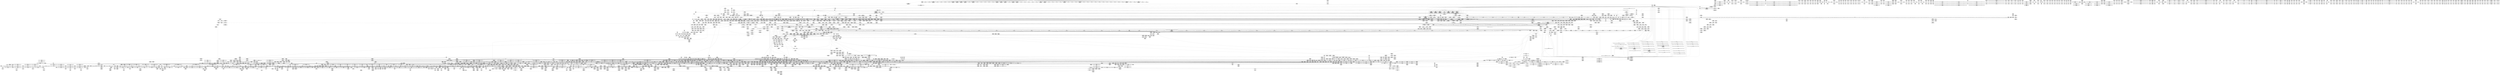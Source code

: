 digraph {
	CE0x664ab40 [shape=record,shape=Mrecord,label="{CE0x664ab40|tomoyo_fill_path_info:_tmp10}"]
	CE0x5979d40 [shape=record,shape=Mrecord,label="{CE0x5979d40|i32_3|*Constant*}"]
	CE0x660eea0 [shape=record,shape=Mrecord,label="{CE0x660eea0|tomoyo_audit_path_log:_entry|*SummSource*}"]
	CE0x684a6a0 [shape=record,shape=Mrecord,label="{CE0x684a6a0|_call_void_rcu_lock_acquire(%struct.lockdep_map*_%dep_map)_#9,_!dbg_!38906|include/linux/srcu.h,222|*SummSink*}"]
	CE0x64badf0 [shape=record,shape=Mrecord,label="{CE0x64badf0|i1_false|*Constant*}"]
	CE0x7f46dc0 [shape=record,shape=Mrecord,label="{CE0x7f46dc0|__llvm_gcov_indirect_counter_increment:_predecessor|Function::__llvm_gcov_indirect_counter_increment&Arg::predecessor::|*SummSink*}"]
	CE0x7fb7260 [shape=record,shape=Mrecord,label="{CE0x7fb7260|GLOBAL:_lockdep_rcu_suspicious|*Constant*}"]
	CE0x4bda830 [shape=record,shape=Mrecord,label="{CE0x4bda830|168:_%struct.tomoyo_path_info*,_:_SCMRE_0,1_|*MultipleSource*|security/tomoyo/file.c, 788|security/tomoyo/file.c,788|security/tomoyo/file.c,788|Function::tomoyo_path_perm&Arg::path::|Function::tomoyo_path_truncate&Arg::path::}"]
	CE0x6455460 [shape=record,shape=Mrecord,label="{CE0x6455460|i64_4|*Constant*|*SummSink*}"]
	CE0x6a2db00 [shape=record,shape=Mrecord,label="{CE0x6a2db00|40:_%struct.tomoyo_policy_namespace*,_48:_i8,_:_GCRE_tomoyo_kernel_domain_external_global_%struct.tomoyo_domain_info_48,49_|*MultipleSource*|security/tomoyo/util.c,1005|security/tomoyo/util.c,1007|Function::tomoyo_init_request_info&Arg::domain::}"]
	CE0x64dc160 [shape=record,shape=Mrecord,label="{CE0x64dc160|tomoyo_path_perm:_cmp18|security/tomoyo/file.c,821}"]
	CE0x800ac50 [shape=record,shape=Mrecord,label="{CE0x800ac50|i64*_getelementptr_inbounds_(_2_x_i64_,_2_x_i64_*___llvm_gcov_ctr26203,_i64_0,_i64_1)|*Constant*|*SummSource*}"]
	CE0x66d8130 [shape=record,shape=Mrecord,label="{CE0x66d8130|tomoyo_path_perm:_error.0|*SummSource*}"]
	CE0x68da120 [shape=record,shape=Mrecord,label="{CE0x68da120|tomoyo_init_request_info:_tobool|security/tomoyo/util.c,1004}"]
	CE0x68919e0 [shape=record,shape=Mrecord,label="{CE0x68919e0|tomoyo_get_realpath:_tobool|security/tomoyo/file.c,151}"]
	CE0x8199d70 [shape=record,shape=Mrecord,label="{CE0x8199d70|tomoyo_get_mode:_conv10|security/tomoyo/util.c,985|*SummSink*}"]
	CE0x75036e0 [shape=record,shape=Mrecord,label="{CE0x75036e0|GLOBAL:_tomoyo_index2category|Global_var:tomoyo_index2category|*SummSource*}"]
	CE0x5993e20 [shape=record,shape=Mrecord,label="{CE0x5993e20|tomoyo_path_perm:_symlink_target15|security/tomoyo/file.c,817}"]
	CE0x4ab52e0 [shape=record,shape=Mrecord,label="{CE0x4ab52e0|GLOBAL:___llvm_gcov_ctr43150|Global_var:__llvm_gcov_ctr43150|*SummSource*}"]
	CE0x682da60 [shape=record,shape=Mrecord,label="{CE0x682da60|_ret_i32_%conv6,_!dbg_!38926|security/tomoyo/util.c,1011|*SummSink*}"]
	CE0x5628390 [shape=record,shape=Mrecord,label="{CE0x5628390|i64*_getelementptr_inbounds_(_2_x_i64_,_2_x_i64_*___llvm_gcov_ctr32,_i64_0,_i64_0)|*Constant*|*SummSource*}"]
	CE0x65bcd70 [shape=record,shape=Mrecord,label="{CE0x65bcd70|i64_0|*Constant*}"]
	CE0x4c50af0 [shape=record,shape=Mrecord,label="{CE0x4c50af0|srcu_read_unlock:_tmp2|*SummSource*}"]
	CE0x49dd620 [shape=record,shape=Mrecord,label="{CE0x49dd620|tomoyo_path_permission:_arrayidx|security/tomoyo/file.c,563|*SummSink*}"]
	CE0x645b560 [shape=record,shape=Mrecord,label="{CE0x645b560|tomoyo_path_truncate:_call|security/tomoyo/tomoyo.c,162|*SummSource*}"]
	CE0x8070050 [shape=record,shape=Mrecord,label="{CE0x8070050|tomoyo_path_permission:_ns|security/tomoyo/file.c,564}"]
	CE0x4cf8940 [shape=record,shape=Mrecord,label="{CE0x4cf8940|i64*_getelementptr_inbounds_(_2_x_i64_,_2_x_i64_*___llvm_gcov_ctr31,_i64_0,_i64_0)|*Constant*}"]
	CE0x67e5be0 [shape=record,shape=Mrecord,label="{CE0x67e5be0|tomoyo_get_mode:_entry|*SummSink*}"]
	CE0x4b86af0 [shape=record,shape=Mrecord,label="{CE0x4b86af0|tomoyo_get_mode:_tmp8|security/tomoyo/util.c,979}"]
	CE0x5628750 [shape=record,shape=Mrecord,label="{CE0x5628750|tomoyo_const_part_length:_sw.bb9|*SummSource*}"]
	CE0x573c230 [shape=record,shape=Mrecord,label="{CE0x573c230|tomoyo_const_part_length:_lor.lhs.false}"]
	CE0x576e120 [shape=record,shape=Mrecord,label="{CE0x576e120|tomoyo_path_perm:_tmp33|security/tomoyo/file.c,821}"]
	CE0x5628fb0 [shape=record,shape=Mrecord,label="{CE0x5628fb0|i64_18|*Constant*}"]
	CE0x6649280 [shape=record,shape=Mrecord,label="{CE0x6649280|tomoyo_path_permission:_tmp18|security/tomoyo/file.c,573|*SummSource*}"]
	CE0x576a6f0 [shape=record,shape=Mrecord,label="{CE0x576a6f0|tomoyo_fill_path_info:_entry|*SummSource*}"]
	CE0x814d9d0 [shape=record,shape=Mrecord,label="{CE0x814d9d0|tomoyo_add_slash:_tmp7|security/tomoyo/file.c,132}"]
	CE0x7f44930 [shape=record,shape=Mrecord,label="{CE0x7f44930|GLOBAL:___llvm_gcov_indirect_counter_increment|*Constant*|*SummSink*}"]
	CE0x66152c0 [shape=record,shape=Mrecord,label="{CE0x66152c0|tomoyo_path_permission:_cmp10|security/tomoyo/file.c,573}"]
	CE0x66de330 [shape=record,shape=Mrecord,label="{CE0x66de330|tomoyo_path_perm:_name23|security/tomoyo/file.c,824|*SummSink*}"]
	CE0x4992540 [shape=record,shape=Mrecord,label="{CE0x4992540|tomoyo_fill_path_info:_call11|security/tomoyo/util.c,669}"]
	CE0x7f6a660 [shape=record,shape=Mrecord,label="{CE0x7f6a660|_ret_void}"]
	CE0x69b41d0 [shape=record,shape=Mrecord,label="{CE0x69b41d0|tomoyo_const_part_length:_if.then17}"]
	CE0x69e9f60 [shape=record,shape=Mrecord,label="{CE0x69e9f60|tomoyo_path_permission:_tmp3|*LoadInst*|security/tomoyo/file.c,564|*SummSource*}"]
	CE0x4b0a820 [shape=record,shape=Mrecord,label="{CE0x4b0a820|srcu_read_unlock:_sp|Function::srcu_read_unlock&Arg::sp::|*SummSink*}"]
	CE0x68ec200 [shape=record,shape=Mrecord,label="{CE0x68ec200|i64*_getelementptr_inbounds_(_31_x_i64_,_31_x_i64_*___llvm_gcov_ctr43150,_i64_0,_i64_26)|*Constant*}"]
	CE0x4abb510 [shape=record,shape=Mrecord,label="{CE0x4abb510|tomoyo_path_truncate:_entry|*SummSource*}"]
	CE0x660ece0 [shape=record,shape=Mrecord,label="{CE0x660ece0|GLOBAL:_tomoyo_audit_path_log|*Constant*|*SummSink*}"]
	CE0x4a1d4a0 [shape=record,shape=Mrecord,label="{CE0x4a1d4a0|0:_i8,_array:_GCRE_tomoyo_index2category_constant_39_x_i8_c_00_00_00_00_00_00_00_00_00_00_00_00_00_00_00_00_00_00_00_00_00_00_00_01_01_01_01_01_01_01_01_01_01_01_01_01_01_01_02_,_align_16:_elem_34::|security/tomoyo/util.c,983}"]
	CE0x567ed40 [shape=record,shape=Mrecord,label="{CE0x567ed40|tomoyo_path_perm:_tmp6|security/tomoyo/file.c,789}"]
	CE0x6512050 [shape=record,shape=Mrecord,label="{CE0x6512050|i64*_getelementptr_inbounds_(_12_x_i64_,_12_x_i64_*___llvm_gcov_ctr31133,_i64_0,_i64_11)|*Constant*}"]
	CE0x66d81e0 [shape=record,shape=Mrecord,label="{CE0x66d81e0|tomoyo_path_perm:_error.0|*SummSink*}"]
	CE0x7f7d020 [shape=record,shape=Mrecord,label="{CE0x7f7d020|rcu_lock_acquire:_tmp5|include/linux/rcupdate.h,418|*SummSource*}"]
	CE0x5800d60 [shape=record,shape=Mrecord,label="{CE0x5800d60|tomoyo_domain:_land.lhs.true2}"]
	CE0x57596e0 [shape=record,shape=Mrecord,label="{CE0x57596e0|tomoyo_get_mode:_idxprom3|security/tomoyo/util.c,983}"]
	CE0x7f9ae50 [shape=record,shape=Mrecord,label="{CE0x7f9ae50|tomoyo_path_perm:_tmp21|security/tomoyo/file.c,810}"]
	CE0x68d98a0 [shape=record,shape=Mrecord,label="{CE0x68d98a0|tomoyo_init_request_info:_call|security/tomoyo/util.c,1005|*SummSink*}"]
	CE0x7fd9800 [shape=record,shape=Mrecord,label="{CE0x7fd9800|tomoyo_add_slash:_if.then|*SummSink*}"]
	CE0x68e7ea0 [shape=record,shape=Mrecord,label="{CE0x68e7ea0|tomoyo_path_perm:_if.end|*SummSource*}"]
	CE0x67b51a0 [shape=record,shape=Mrecord,label="{CE0x67b51a0|tomoyo_read_unlock:_bb|*SummSink*}"]
	CE0x69677e0 [shape=record,shape=Mrecord,label="{CE0x69677e0|_ret_i32_%call,_!dbg_!38907|include/linux/srcu.h,223|*SummSink*}"]
	CE0x8078690 [shape=record,shape=Mrecord,label="{CE0x8078690|GLOBAL:___llvm_gcov_ctr25|Global_var:__llvm_gcov_ctr25|*SummSource*}"]
	CE0x4993d70 [shape=record,shape=Mrecord,label="{CE0x4993d70|tomoyo_get_mode:_tmp20|security/tomoyo/util.c,985}"]
	CE0x655e260 [shape=record,shape=Mrecord,label="{CE0x655e260|GLOBAL:_tomoyo_supervisor|*Constant*|*SummSource*}"]
	CE0x58b46a0 [shape=record,shape=Mrecord,label="{CE0x58b46a0|tomoyo_path_perm:_name21|security/tomoyo/file.c,822}"]
	CE0x4ba58b0 [shape=record,shape=Mrecord,label="{CE0x4ba58b0|tomoyo_fill_path_info:_conv7|security/tomoyo/util.c,668}"]
	CE0x69fb8f0 [shape=record,shape=Mrecord,label="{CE0x69fb8f0|i32_10|*Constant*}"]
	CE0x48c2990 [shape=record,shape=Mrecord,label="{CE0x48c2990|GLOBAL:_tomoyo_profile|*Constant*|*SummSink*}"]
	CE0x58090c0 [shape=record,shape=Mrecord,label="{CE0x58090c0|tomoyo_path_perm:_tmp9|security/tomoyo/file.c,797|*SummSource*}"]
	CE0x6926db0 [shape=record,shape=Mrecord,label="{CE0x6926db0|i32_1205|*Constant*}"]
	CE0x81f9740 [shape=record,shape=Mrecord,label="{CE0x81f9740|tomoyo_get_mode:_if.end9}"]
	CE0x5880600 [shape=record,shape=Mrecord,label="{CE0x5880600|_ret_i32_%retval.0,_!dbg_!38942|security/tomoyo/file.c,575|*SummSink*}"]
	CE0x5979f10 [shape=record,shape=Mrecord,label="{CE0x5979f10|i64*_getelementptr_inbounds_(_2_x_i64_,_2_x_i64_*___llvm_gcov_ctr53148,_i64_0,_i64_1)|*Constant*|*SummSource*}"]
	CE0x56b4280 [shape=record,shape=Mrecord,label="{CE0x56b4280|tomoyo_fill_path_info:_land.rhs|*SummSource*}"]
	CE0x68b6470 [shape=record,shape=Mrecord,label="{CE0x68b6470|i64_80|*Constant*|*SummSink*}"]
	CE0x68b6bb0 [shape=record,shape=Mrecord,label="{CE0x68b6bb0|tomoyo_path_perm:_if.end14}"]
	CE0x68a2af0 [shape=record,shape=Mrecord,label="{CE0x68a2af0|tomoyo_domain:_tmp9|security/tomoyo/common.h,1205|*SummSink*}"]
	CE0x4b309c0 [shape=record,shape=Mrecord,label="{CE0x4b309c0|0:_i8,_array:_GCR_tomoyo_p2mac_internal_constant_11_x_i8_c_00_01_01_01_03_04_06_09_0A_13_15_,_align_1:_elem_0::|security/tomoyo/file.c,797}"]
	CE0x656ec90 [shape=record,shape=Mrecord,label="{CE0x656ec90|rcu_lock_release:_bb}"]
	CE0x80088c0 [shape=record,shape=Mrecord,label="{CE0x80088c0|tomoyo_path_permission:_tmp15|security/tomoyo/file.c,567|*SummSink*}"]
	CE0x652fe00 [shape=record,shape=Mrecord,label="{CE0x652fe00|tomoyo_read_lock:_bb|*SummSink*}"]
	CE0x74fbc70 [shape=record,shape=Mrecord,label="{CE0x74fbc70|tomoyo_get_mode:_tmp|*SummSource*}"]
	CE0x8047c70 [shape=record,shape=Mrecord,label="{CE0x8047c70|tomoyo_get_mode:_arrayidx8|security/tomoyo/util.c,983}"]
	CE0x6527200 [shape=record,shape=Mrecord,label="{CE0x6527200|tomoyo_path_perm:_tmp52|security/tomoyo/file.c,829|*SummSource*}"]
	CE0x4b62710 [shape=record,shape=Mrecord,label="{CE0x4b62710|i8_0|*Constant*|*SummSource*}"]
	CE0x64f4fb0 [shape=record,shape=Mrecord,label="{CE0x64f4fb0|tomoyo_fill_path_info:_tmp6|security/tomoyo/util.c,667|*SummSource*}"]
	CE0x7f372d0 [shape=record,shape=Mrecord,label="{CE0x7f372d0|tomoyo_const_part_length:_if.then5|*SummSource*}"]
	CE0x589a150 [shape=record,shape=Mrecord,label="{CE0x589a150|tomoyo_const_part_length:_tmp31|security/tomoyo/util.c,641|*SummSource*}"]
	CE0x671d6e0 [shape=record,shape=Mrecord,label="{CE0x671d6e0|srcu_read_unlock:_dep_map|include/linux/srcu.h,236}"]
	CE0x48c30a0 [shape=record,shape=Mrecord,label="{CE0x48c30a0|tomoyo_fill_path_info:_tmp4|security/tomoyo/util.c,667|*SummSink*}"]
	CE0x65ad7b0 [shape=record,shape=Mrecord,label="{CE0x65ad7b0|tomoyo_const_part_length:_entry}"]
	CE0x651fbf0 [shape=record,shape=Mrecord,label="{CE0x651fbf0|rcu_lock_acquire:_tmp4|include/linux/rcupdate.h,418}"]
	CE0x57a30d0 [shape=record,shape=Mrecord,label="{CE0x57a30d0|tomoyo_fill_path_info:_tmp7|security/tomoyo/util.c,667|*SummSink*}"]
	CE0x4b6c150 [shape=record,shape=Mrecord,label="{CE0x4b6c150|tomoyo_fill_path_info:_frombool10|security/tomoyo/util.c,668}"]
	CE0x651f990 [shape=record,shape=Mrecord,label="{CE0x651f990|i64*_getelementptr_inbounds_(_4_x_i64_,_4_x_i64_*___llvm_gcov_ctr24,_i64_0,_i64_2)|*Constant*|*SummSink*}"]
	CE0x574ad00 [shape=record,shape=Mrecord,label="{CE0x574ad00|tomoyo_get_realpath:_call|security/tomoyo/file.c,150|*SummSink*}"]
	CE0x81c30f0 [shape=record,shape=Mrecord,label="{CE0x81c30f0|tomoyo_add_slash:_tobool|security/tomoyo/file.c,131|*SummSink*}"]
	CE0x4a982e0 [shape=record,shape=Mrecord,label="{CE0x4a982e0|i32_5|*Constant*}"]
	CE0x6500540 [shape=record,shape=Mrecord,label="{CE0x6500540|_call_void___llvm_gcov_indirect_counter_increment(i32*___llvm_gcov_global_state_pred,_i64**_getelementptr_inbounds_(_3_x_i64*_,_3_x_i64*_*___llvm_gcda_edge_table,_i64_0,_i64_0)),_!dbg_!38953|security/tomoyo/file.c,820|*SummSource*}"]
	CE0x574a640 [shape=record,shape=Mrecord,label="{CE0x574a640|_call_void_mcount()_#3|*SummSource*}"]
	CE0x7f359f0 [shape=record,shape=Mrecord,label="{CE0x7f359f0|128:_i8*,_1208:_%struct.file*,_:_CMRE_42,43_}"]
	CE0x4994bf0 [shape=record,shape=Mrecord,label="{CE0x4994bf0|i64*_getelementptr_inbounds_(_12_x_i64_,_12_x_i64_*___llvm_gcov_ctr31133,_i64_0,_i64_9)|*Constant*|*SummSink*}"]
	CE0x80115a0 [shape=record,shape=Mrecord,label="{CE0x80115a0|i64_7|*Constant*}"]
	CE0x659d310 [shape=record,shape=Mrecord,label="{CE0x659d310|GLOBAL:___llvm_gcov_global_state_pred45|Global_var:__llvm_gcov_global_state_pred45}"]
	CE0x5810fe0 [shape=record,shape=Mrecord,label="{CE0x5810fe0|tomoyo_path_permission:_operation|Function::tomoyo_path_permission&Arg::operation::|*SummSink*}"]
	CE0x67b1a80 [shape=record,shape=Mrecord,label="{CE0x67b1a80|tomoyo_get_mode:_idxprom6|security/tomoyo/util.c,983|*SummSink*}"]
	CE0x4b631d0 [shape=record,shape=Mrecord,label="{CE0x4b631d0|tomoyo_path_perm:_tmp|*SummSink*}"]
	CE0x75032c0 [shape=record,shape=Mrecord,label="{CE0x75032c0|tomoyo_get_mode:_arrayidx4|security/tomoyo/util.c,983}"]
	CE0x69166a0 [shape=record,shape=Mrecord,label="{CE0x69166a0|srcu_read_lock:_entry|*SummSource*}"]
	CE0x48c2b00 [shape=record,shape=Mrecord,label="{CE0x48c2b00|VOIDTB_TE:_CE_2048,2096_|*MultipleSource*|security/tomoyo/util.c,1010|security/tomoyo/file.c,564|Function::tomoyo_get_mode&Arg::ns::}"]
	CE0x4c28780 [shape=record,shape=Mrecord,label="{CE0x4c28780|0:_i8*,_array:_GCRE_tomoyo_path_keyword_external_constant_11_x_i8*_:_elem_4::|security/tomoyo/file.c,167}"]
	CE0x7fb73a0 [shape=record,shape=Mrecord,label="{CE0x7fb73a0|GLOBAL:_lockdep_rcu_suspicious|*Constant*|*SummSource*}"]
	CE0x7f349e0 [shape=record,shape=Mrecord,label="{CE0x7f349e0|__llvm_gcov_indirect_counter_increment114:_entry|*SummSource*}"]
	CE0x5a03950 [shape=record,shape=Mrecord,label="{CE0x5a03950|tomoyo_domain:_tmp13|security/tomoyo/common.h,1205|*SummSource*}"]
	CE0x683ca80 [shape=record,shape=Mrecord,label="{CE0x683ca80|tomoyo_init_request_info:_tmp11|security/tomoyo/util.c,1007|*SummSource*}"]
	CE0x58009f0 [shape=record,shape=Mrecord,label="{CE0x58009f0|i64*_getelementptr_inbounds_(_2_x_i64_,_2_x_i64_*___llvm_gcov_ctr23,_i64_0,_i64_0)|*Constant*}"]
	CE0x4b3a5a0 [shape=record,shape=Mrecord,label="{CE0x4b3a5a0|i8*_null|*Constant*|*SummSink*}"]
	CE0x5727650 [shape=record,shape=Mrecord,label="{CE0x5727650|i64*_getelementptr_inbounds_(_25_x_i64_,_25_x_i64_*___llvm_gcov_ctr11,_i64_0,_i64_15)|*Constant*|*SummSink*}"]
	CE0x656b820 [shape=record,shape=Mrecord,label="{CE0x656b820|__llvm_gcov_indirect_counter_increment114:_predecessor|Function::__llvm_gcov_indirect_counter_increment114&Arg::predecessor::|*SummSource*}"]
	CE0x4c24950 [shape=record,shape=Mrecord,label="{CE0x4c24950|_call_void_mcount()_#3|*SummSink*}"]
	CE0x5658320 [shape=record,shape=Mrecord,label="{CE0x5658320|tomoyo_const_part_length:_while.end|*SummSink*}"]
	CE0x7ff8170 [shape=record,shape=Mrecord,label="{CE0x7ff8170|tomoyo_get_mode:_idxprom|security/tomoyo/util.c,981}"]
	CE0x65df680 [shape=record,shape=Mrecord,label="{CE0x65df680|_ret_void,_!dbg_!38913|security/tomoyo/file.c,138|*SummSource*}"]
	CE0x6512280 [shape=record,shape=Mrecord,label="{CE0x6512280|i64*_getelementptr_inbounds_(_12_x_i64_,_12_x_i64_*___llvm_gcov_ctr31133,_i64_0,_i64_11)|*Constant*|*SummSink*}"]
	CE0x7fe2c50 [shape=record,shape=Mrecord,label="{CE0x7fe2c50|tomoyo_add_slash:_buf|Function::tomoyo_add_slash&Arg::buf::|*SummSource*}"]
	CE0x802b5f0 [shape=record,shape=Mrecord,label="{CE0x802b5f0|tomoyo_const_part_length:_retval.0}"]
	CE0x821bf10 [shape=record,shape=Mrecord,label="{CE0x821bf10|tomoyo_path_perm:_target|Function::tomoyo_path_perm&Arg::target::}"]
	CE0x6997d70 [shape=record,shape=Mrecord,label="{CE0x6997d70|i32_4|*Constant*}"]
	CE0x663a000 [shape=record,shape=Mrecord,label="{CE0x663a000|i64_21|*Constant*}"]
	CE0x58e4f60 [shape=record,shape=Mrecord,label="{CE0x58e4f60|tomoyo_get_realpath:_path|Function::tomoyo_get_realpath&Arg::path::}"]
	CE0x7eefc50 [shape=record,shape=Mrecord,label="{CE0x7eefc50|tomoyo_path_perm:_tmp18|security/tomoyo/file.c,804|*SummSink*}"]
	CE0x6639e90 [shape=record,shape=Mrecord,label="{CE0x6639e90|i64_20|*Constant*|*SummSink*}"]
	CE0x4c8a1e0 [shape=record,shape=Mrecord,label="{CE0x4c8a1e0|tomoyo_path_perm:_tmp6|security/tomoyo/file.c,789}"]
	CE0x66c7830 [shape=record,shape=Mrecord,label="{CE0x66c7830|tomoyo_path_perm:_error.1}"]
	CE0x68a7260 [shape=record,shape=Mrecord,label="{CE0x68a7260|tomoyo_const_part_length:_incdec.ptr|security/tomoyo/util.c,626|*SummSource*}"]
	CE0x56fce00 [shape=record,shape=Mrecord,label="{CE0x56fce00|0:_%struct.tomoyo_obj_info*,_16:_%struct.tomoyo_domain_info*,_24:_%struct.tomoyo_path_info*,_40:_i8,_72:_i8,_75:_i8,_76:_i8,_77:_i8,_:_SCMRE_0,8_|*MultipleSource*|security/tomoyo/file.c, 787|security/tomoyo/file.c,787|Function::tomoyo_init_request_info&Arg::r::|security/tomoyo/file.c,800}"]
	CE0x58dc410 [shape=record,shape=Mrecord,label="{CE0x58dc410|tomoyo_get_mode:_default_config|security/tomoyo/util.c,986}"]
	CE0x68c50a0 [shape=record,shape=Mrecord,label="{CE0x68c50a0|0:_i8*,_array:_GCRE_tomoyo_path_keyword_external_constant_11_x_i8*_:_elem_7::|security/tomoyo/file.c,167}"]
	CE0x4bbabb0 [shape=record,shape=Mrecord,label="{CE0x4bbabb0|tomoyo_path_perm:_entry|*SummSink*}"]
	CE0x68f8560 [shape=record,shape=Mrecord,label="{CE0x68f8560|tomoyo_domain:_tmp5|security/tomoyo/common.h,1205}"]
	CE0x497a340 [shape=record,shape=Mrecord,label="{CE0x497a340|tomoyo_const_part_length:_tmp7|security/tomoyo/util.c,625|*SummSink*}"]
	CE0x4b6c690 [shape=record,shape=Mrecord,label="{CE0x4b6c690|i64*_getelementptr_inbounds_(_4_x_i64_,_4_x_i64_*___llvm_gcov_ctr24,_i64_0,_i64_0)|*Constant*|*SummSink*}"]
	CE0x4bbc6e0 [shape=record,shape=Mrecord,label="{CE0x4bbc6e0|i32_2|*Constant*|*SummSource*}"]
	CE0x697cb80 [shape=record,shape=Mrecord,label="{CE0x697cb80|tomoyo_get_realpath:_if.end}"]
	CE0x74eef90 [shape=record,shape=Mrecord,label="{CE0x74eef90|0:_i8,_array:_GCRE_tomoyo_index2category_constant_39_x_i8_c_00_00_00_00_00_00_00_00_00_00_00_00_00_00_00_00_00_00_00_00_00_00_00_01_01_01_01_01_01_01_01_01_01_01_01_01_01_01_02_,_align_16:_elem_4::|security/tomoyo/util.c,983}"]
	CE0x6a3a8b0 [shape=record,shape=Mrecord,label="{CE0x6a3a8b0|_ret_void,_!dbg_!38908|include/linux/rcupdate.h,424|*SummSink*}"]
	CE0x58e4b90 [shape=record,shape=Mrecord,label="{CE0x58e4b90|i64_22|*Constant*|*SummSource*}"]
	CE0x65276a0 [shape=record,shape=Mrecord,label="{CE0x65276a0|tomoyo_path_perm:_tmp53|security/tomoyo/file.c,829|*SummSource*}"]
	CE0x6868780 [shape=record,shape=Mrecord,label="{CE0x6868780|COLLAPSED:_GCMRE___llvm_gcov_ctr22_internal_global_2_x_i64_zeroinitializer:_elem_0:default:}"]
	CE0x4ab1a60 [shape=record,shape=Mrecord,label="{CE0x4ab1a60|tomoyo_audit_path_log:_tmp2|*SummSource*}"]
	CE0x6954e80 [shape=record,shape=Mrecord,label="{CE0x6954e80|tomoyo_get_mode:_tmp7|security/tomoyo/util.c,979|*SummSink*}"]
	CE0x6ad32f0 [shape=record,shape=Mrecord,label="{CE0x6ad32f0|i32_0|*Constant*}"]
	CE0x573b4a0 [shape=record,shape=Mrecord,label="{CE0x573b4a0|srcu_read_unlock:_tmp|*SummSink*}"]
	CE0x577be40 [shape=record,shape=Mrecord,label="{CE0x577be40|tomoyo_path_perm:_tmp39|security/tomoyo/file.c,821|*SummSource*}"]
	CE0x4b62a60 [shape=record,shape=Mrecord,label="{CE0x4b62a60|GLOBAL:_tomoyo_path_perm|*Constant*|*SummSource*}"]
	CE0x65b4710 [shape=record,shape=Mrecord,label="{CE0x65b4710|tomoyo_add_slash:_tmp7|security/tomoyo/file.c,132|*SummSource*}"]
	CE0x4992ef0 [shape=record,shape=Mrecord,label="{CE0x4992ef0|tomoyo_fill_path_info:_hash|security/tomoyo/util.c,669|*SummSource*}"]
	CE0x6965f90 [shape=record,shape=Mrecord,label="{CE0x6965f90|tomoyo_domain:_tmp21|security/tomoyo/common.h,1205}"]
	CE0x68a73f0 [shape=record,shape=Mrecord,label="{CE0x68a73f0|rcu_lock_acquire:_tmp3}"]
	CE0x6ad33b0 [shape=record,shape=Mrecord,label="{CE0x6ad33b0|tomoyo_const_part_length:_len.0}"]
	CE0x7f8c670 [shape=record,shape=Mrecord,label="{CE0x7f8c670|i64*_getelementptr_inbounds_(_31_x_i64_,_31_x_i64_*___llvm_gcov_ctr43150,_i64_0,_i64_29)|*Constant*|*SummSource*}"]
	CE0x6569ef0 [shape=record,shape=Mrecord,label="{CE0x6569ef0|tomoyo_path_permission:_tmp5|*LoadInst*|security/tomoyo/file.c,564|*SummSource*}"]
	CE0x6624ff0 [shape=record,shape=Mrecord,label="{CE0x6624ff0|tomoyo_fill_path_info:_land.end}"]
	CE0x4a1d750 [shape=record,shape=Mrecord,label="{CE0x4a1d750|0:_i8,_array:_GCRE_tomoyo_index2category_constant_39_x_i8_c_00_00_00_00_00_00_00_00_00_00_00_00_00_00_00_00_00_00_00_00_00_00_00_01_01_01_01_01_01_01_01_01_01_01_01_01_01_01_02_,_align_16:_elem_35::|security/tomoyo/util.c,983}"]
	CE0x56cd720 [shape=record,shape=Mrecord,label="{CE0x56cd720|tomoyo_const_part_length:_tmp37|security/tomoyo/util.c,644|*SummSink*}"]
	CE0x7f22000 [shape=record,shape=Mrecord,label="{CE0x7f22000|i64*_getelementptr_inbounds_(_25_x_i64_,_25_x_i64_*___llvm_gcov_ctr11,_i64_0,_i64_3)|*Constant*|*SummSource*}"]
	CE0x4b9bf50 [shape=record,shape=Mrecord,label="{CE0x4b9bf50|tomoyo_path_perm:_path1|security/tomoyo/file.c,788|*SummSink*}"]
	CE0x814da40 [shape=record,shape=Mrecord,label="{CE0x814da40|tomoyo_add_slash:_tmp3|security/tomoyo/file.c,131}"]
	CE0x4ba5cc0 [shape=record,shape=Mrecord,label="{CE0x4ba5cc0|i64*_getelementptr_inbounds_(_31_x_i64_,_31_x_i64_*___llvm_gcov_ctr43150,_i64_0,_i64_3)|*Constant*}"]
	CE0x66e7230 [shape=record,shape=Mrecord,label="{CE0x66e7230|tomoyo_audit_path_log:_tmp4|security/tomoyo/file.c,168|*SummSink*}"]
	CE0x6814fc0 [shape=record,shape=Mrecord,label="{CE0x6814fc0|tomoyo_init_request_info:_mode|security/tomoyo/util.c,1010|*SummSource*}"]
	CE0x597ac40 [shape=record,shape=Mrecord,label="{CE0x597ac40|tomoyo_const_part_length:_lor.lhs.false|*SummSink*}"]
	CE0x4ab2380 [shape=record,shape=Mrecord,label="{CE0x4ab2380|i64_19|*Constant*|*SummSink*}"]
	CE0x66875f0 [shape=record,shape=Mrecord,label="{CE0x66875f0|tomoyo_path_permission:_retval.0|*SummSink*}"]
	CE0x56b20f0 [shape=record,shape=Mrecord,label="{CE0x56b20f0|tomoyo_path_perm:_tmp23|security/tomoyo/file.c,814|*SummSource*}"]
	CE0x6967000 [shape=record,shape=Mrecord,label="{CE0x6967000|tomoyo_init_request_info:_tmp8|security/tomoyo/util.c,1005}"]
	CE0x57051d0 [shape=record,shape=Mrecord,label="{CE0x57051d0|tomoyo_path_permission:_cmp|security/tomoyo/file.c,565|*SummSource*}"]
	CE0x7f33b80 [shape=record,shape=Mrecord,label="{CE0x7f33b80|tomoyo_audit_path_log:_operation|security/tomoyo/file.c,168}"]
	CE0x67ce2c0 [shape=record,shape=Mrecord,label="{CE0x67ce2c0|tomoyo_get_realpath:_tmp5|security/tomoyo/file.c,151}"]
	CE0x6893800 [shape=record,shape=Mrecord,label="{CE0x6893800|tomoyo_domain:_entry|*SummSource*}"]
	CE0x5759750 [shape=record,shape=Mrecord,label="{CE0x5759750|tomoyo_get_mode:_tmp16|security/tomoyo/util.c,983}"]
	CE0x57bfbb0 [shape=record,shape=Mrecord,label="{CE0x57bfbb0|i64*_getelementptr_inbounds_(_12_x_i64_,_12_x_i64_*___llvm_gcov_ctr31133,_i64_0,_i64_3)|*Constant*}"]
	CE0x4b23610 [shape=record,shape=Mrecord,label="{CE0x4b23610|tomoyo_path_permission:_param_type|security/tomoyo/file.c,567}"]
	CE0x58379c0 [shape=record,shape=Mrecord,label="{CE0x58379c0|tomoyo_path_permission:_param|security/tomoyo/file.c,568|*SummSource*}"]
	CE0x6ad37f0 [shape=record,shape=Mrecord,label="{CE0x6ad37f0|tomoyo_get_mode:_tmp21|security/tomoyo/util.c,985}"]
	CE0x8037b80 [shape=record,shape=Mrecord,label="{CE0x8037b80|i32_1|*Constant*}"]
	CE0x6891d20 [shape=record,shape=Mrecord,label="{CE0x6891d20|tomoyo_path_perm:_if.then13|*SummSource*}"]
	CE0x8057630 [shape=record,shape=Mrecord,label="{CE0x8057630|tomoyo_get_mode:_tmp7|security/tomoyo/util.c,979}"]
	CE0x7f46ed0 [shape=record,shape=Mrecord,label="{CE0x7f46ed0|__llvm_gcov_indirect_counter_increment:_counters|Function::__llvm_gcov_indirect_counter_increment&Arg::counters::}"]
	CE0x5aa7a50 [shape=record,shape=Mrecord,label="{CE0x5aa7a50|i64_8|*Constant*}"]
	CE0x6503cf0 [shape=record,shape=Mrecord,label="{CE0x6503cf0|tomoyo_fill_path_info:_tmp11|security/tomoyo/util.c,667|*SummSource*}"]
	CE0x567ee50 [shape=record,shape=Mrecord,label="{CE0x567ee50|i64_16|*Constant*|*SummSource*}"]
	CE0x8176c10 [shape=record,shape=Mrecord,label="{CE0x8176c10|tomoyo_path_perm:_tmp9|security/tomoyo/file.c,797|*SummSink*}"]
	CE0x4b23500 [shape=record,shape=Mrecord,label="{CE0x4b23500|i32_5|*Constant*}"]
	CE0x6985340 [shape=record,shape=Mrecord,label="{CE0x6985340|tomoyo_const_part_length:_incdec.ptr19|security/tomoyo/util.c,643|*SummSink*}"]
	CE0x4a0a160 [shape=record,shape=Mrecord,label="{CE0x4a0a160|GLOBAL:___llvm_gcov_ctr34|Global_var:__llvm_gcov_ctr34}"]
	CE0x802b880 [shape=record,shape=Mrecord,label="{CE0x802b880|tomoyo_const_part_length:_retval.0|*SummSink*}"]
	CE0x5848180 [shape=record,shape=Mrecord,label="{CE0x5848180|tomoyo_const_part_length:_tmp18|security/tomoyo/util.c,627|*SummSink*}"]
	CE0x684afa0 [shape=record,shape=Mrecord,label="{CE0x684afa0|tomoyo_const_part_length:_tmp8|security/tomoyo/util.c,626|*SummSink*}"]
	CE0x4b4a290 [shape=record,shape=Mrecord,label="{CE0x4b4a290|COLLAPSED:_GCMRE___llvm_gcov_ctr54147_internal_global_11_x_i64_zeroinitializer:_elem_0:default:}"]
	CE0x656d240 [shape=record,shape=Mrecord,label="{CE0x656d240|128:_i8*,_1208:_%struct.file*,_:_CMRE_26,27_}"]
	CE0x8211f20 [shape=record,shape=Mrecord,label="{CE0x8211f20|tomoyo_const_part_length:_tmp20|security/tomoyo/util.c,628|*SummSink*}"]
	CE0x6814ec0 [shape=record,shape=Mrecord,label="{CE0x6814ec0|tomoyo_init_request_info:_mode|security/tomoyo/util.c,1010}"]
	CE0x6658bc0 [shape=record,shape=Mrecord,label="{CE0x6658bc0|tomoyo_path_perm:_tmp44|security/tomoyo/file.c,826|*SummSink*}"]
	CE0x7eca050 [shape=record,shape=Mrecord,label="{CE0x7eca050|0:_%struct.tomoyo_obj_info*,_16:_%struct.tomoyo_domain_info*,_24:_%struct.tomoyo_path_info*,_40:_i8,_72:_i8,_75:_i8,_76:_i8,_77:_i8,_:_SCMRE_41,42_}"]
	CE0x5987c90 [shape=record,shape=Mrecord,label="{CE0x5987c90|i64*_getelementptr_inbounds_(_31_x_i64_,_31_x_i64_*___llvm_gcov_ctr43150,_i64_0,_i64_21)|*Constant*}"]
	CE0x80381c0 [shape=record,shape=Mrecord,label="{CE0x80381c0|i1_true|*Constant*}"]
	CE0x81ce120 [shape=record,shape=Mrecord,label="{CE0x81ce120|i8_0|*Constant*}"]
	CE0x6a4f9a0 [shape=record,shape=Mrecord,label="{CE0x6a4f9a0|tomoyo_path_perm:_cleanup|*SummSource*}"]
	CE0x578d040 [shape=record,shape=Mrecord,label="{CE0x578d040|tomoyo_add_slash:_tmp4|security/tomoyo/file.c,131|*SummSource*}"]
	CE0x81b59a0 [shape=record,shape=Mrecord,label="{CE0x81b59a0|i64*_getelementptr_inbounds_(_2_x_i64_,_2_x_i64_*___llvm_gcov_ctr23,_i64_0,_i64_1)|*Constant*|*SummSink*}"]
	CE0x59703c0 [shape=record,shape=Mrecord,label="{CE0x59703c0|tomoyo_const_part_length:_add|security/tomoyo/util.c,634|*SummSource*}"]
	CE0x8055de0 [shape=record,shape=Mrecord,label="{CE0x8055de0|tomoyo_get_mode:_if.then2}"]
	CE0x58dc480 [shape=record,shape=Mrecord,label="{CE0x58dc480|tomoyo_get_mode:_tmp24|security/tomoyo/util.c,986}"]
	CE0x49dd330 [shape=record,shape=Mrecord,label="{CE0x49dd330|srcu_read_unlock:_entry|*SummSink*}"]
	CE0x5632bd0 [shape=record,shape=Mrecord,label="{CE0x5632bd0|tomoyo_get_mode:_tmp26|security/tomoyo/util.c,987}"]
	CE0x7effaa0 [shape=record,shape=Mrecord,label="{CE0x7effaa0|i64*_getelementptr_inbounds_(_4_x_i64_,_4_x_i64_*___llvm_gcov_ctr24,_i64_0,_i64_3)|*Constant*|*SummSink*}"]
	CE0x58e56c0 [shape=record,shape=Mrecord,label="{CE0x58e56c0|i64_5|*Constant*|*SummSink*}"]
	CE0x5966d60 [shape=record,shape=Mrecord,label="{CE0x5966d60|tomoyo_get_mode:_if.then|*SummSource*}"]
	CE0x59f4a90 [shape=record,shape=Mrecord,label="{CE0x59f4a90|tomoyo_get_realpath:_entry|*SummSource*}"]
	CE0x820b750 [shape=record,shape=Mrecord,label="{CE0x820b750|tomoyo_add_slash:_return|*SummSink*}"]
	CE0x68fc430 [shape=record,shape=Mrecord,label="{CE0x68fc430|tomoyo_const_part_length:_tmp46|security/tomoyo/util.c,646}"]
	CE0x7ecc950 [shape=record,shape=Mrecord,label="{CE0x7ecc950|tomoyo_path_perm:_tmp15|security/tomoyo/file.c,804}"]
	CE0x65f1f80 [shape=record,shape=Mrecord,label="{CE0x65f1f80|tomoyo_path_perm:_tmp12|security/tomoyo/file.c,799|*SummSink*}"]
	CE0x81ac9c0 [shape=record,shape=Mrecord,label="{CE0x81ac9c0|srcu_read_lock:_call|include/linux/srcu.h,220|*SummSink*}"]
	CE0x6927710 [shape=record,shape=Mrecord,label="{CE0x6927710|tomoyo_fill_path_info:_tmp3|security/tomoyo/util.c,667}"]
	CE0x6ae93f0 [shape=record,shape=Mrecord,label="{CE0x6ae93f0|tomoyo_audit_path_log:_tmp}"]
	CE0x4ba5340 [shape=record,shape=Mrecord,label="{CE0x4ba5340|rcu_lock_acquire:_tmp1}"]
	CE0x6a925d0 [shape=record,shape=Mrecord,label="{CE0x6a925d0|tomoyo_get_mode:_tmp7|security/tomoyo/util.c,979}"]
	CE0x67e5ef0 [shape=record,shape=Mrecord,label="{CE0x67e5ef0|tomoyo_get_mode:_ns|Function::tomoyo_get_mode&Arg::ns::|*SummSource*}"]
	CE0x74e78d0 [shape=record,shape=Mrecord,label="{CE0x74e78d0|tomoyo_path_perm:_name|security/tomoyo/file.c,802|*SummSource*}"]
	CE0x5802a00 [shape=record,shape=Mrecord,label="{CE0x5802a00|0:_i8,_array:_GCR_tomoyo_p2mac_internal_constant_11_x_i8_c_00_01_01_01_03_04_06_09_0A_13_15_,_align_1:_elem_6::|security/tomoyo/file.c,797}"]
	CE0x80890b0 [shape=record,shape=Mrecord,label="{CE0x80890b0|tomoyo_fill_path_info:_call2|security/tomoyo/util.c,666|*SummSource*}"]
	CE0x4c47dc0 [shape=record,shape=Mrecord,label="{CE0x4c47dc0|tomoyo_path_permission:_tmp20|security/tomoyo/file.c,573}"]
	CE0x683cbc0 [shape=record,shape=Mrecord,label="{CE0x683cbc0|tomoyo_init_request_info:_tmp11|security/tomoyo/util.c,1007|*SummSink*}"]
	CE0x497ac50 [shape=record,shape=Mrecord,label="{CE0x497ac50|tomoyo_fill_path_info:_tmp1}"]
	CE0x66c7d70 [shape=record,shape=Mrecord,label="{CE0x66c7d70|tomoyo_path_perm:_error.1|*SummSource*}"]
	CE0x4bbad90 [shape=record,shape=Mrecord,label="{CE0x4bbad90|COLLAPSED:_GCMRE___llvm_gcov_ctr26203_internal_global_2_x_i64_zeroinitializer:_elem_0:default:}"]
	CE0x6a7a020 [shape=record,shape=Mrecord,label="{CE0x6a7a020|i64_0|*Constant*|*SummSource*}"]
	CE0x56322e0 [shape=record,shape=Mrecord,label="{CE0x56322e0|tomoyo_const_part_length:_tmp33|security/tomoyo/util.c,642|*SummSink*}"]
	CE0x57b4150 [shape=record,shape=Mrecord,label="{CE0x57b4150|tomoyo_read_unlock:_tmp2}"]
	CE0x6a41d90 [shape=record,shape=Mrecord,label="{CE0x6a41d90|tomoyo_init_request_info:_tmp10|security/tomoyo/util.c,1006}"]
	CE0x578ce30 [shape=record,shape=Mrecord,label="{CE0x578ce30|GLOBAL:___llvm_gcov_ctr26|Global_var:__llvm_gcov_ctr26|*SummSink*}"]
	CE0x69cba20 [shape=record,shape=Mrecord,label="{CE0x69cba20|tomoyo_get_mode:_tmp}"]
	CE0x4cf8f70 [shape=record,shape=Mrecord,label="{CE0x4cf8f70|tomoyo_const_part_length:_filename|Function::tomoyo_const_part_length&Arg::filename::|*SummSink*}"]
	CE0x64eb750 [shape=record,shape=Mrecord,label="{CE0x64eb750|GLOBAL:___srcu_read_lock|*Constant*}"]
	CE0x57d5fd0 [shape=record,shape=Mrecord,label="{CE0x57d5fd0|128:_i8*,_1208:_%struct.file*,_:_CMRE_152,160_|*MultipleSource*|security/tomoyo/common.h,1205|security/tomoyo/common.h,1205}"]
	CE0x4b4a750 [shape=record,shape=Mrecord,label="{CE0x4b4a750|tomoyo_get_mode:_entry}"]
	CE0x664f3f0 [shape=record,shape=Mrecord,label="{CE0x664f3f0|tomoyo_path_permission:_tmp21|security/tomoyo/file.c,573}"]
	CE0x81f99a0 [shape=record,shape=Mrecord,label="{CE0x81f99a0|i64*_getelementptr_inbounds_(_12_x_i64_,_12_x_i64_*___llvm_gcov_ctr31133,_i64_0,_i64_0)|*Constant*}"]
	CE0x6638320 [shape=record,shape=Mrecord,label="{CE0x6638320|GLOBAL:_get_current|*Constant*|*SummSink*}"]
	CE0x69a3550 [shape=record,shape=Mrecord,label="{CE0x69a3550|GLOBAL:_tomoyo_domain.__warned|Global_var:tomoyo_domain.__warned|*SummSink*}"]
	CE0x6985c00 [shape=record,shape=Mrecord,label="{CE0x6985c00|_call_void___llvm_gcov_indirect_counter_increment114(i32*___llvm_gcov_global_state_pred45,_i64**_getelementptr_inbounds_(_3_x_i64*_,_3_x_i64*_*___llvm_gcda_edge_table44,_i64_0,_i64_2)),_!dbg_!38930|security/tomoyo/util.c,640}"]
	CE0x5790cd0 [shape=record,shape=Mrecord,label="{CE0x5790cd0|__llvm_gcov_indirect_counter_increment114:_tmp|*SummSink*}"]
	CE0x64ba620 [shape=record,shape=Mrecord,label="{CE0x64ba620|tomoyo_const_part_length:_tmp17|security/tomoyo/util.c,627}"]
	CE0x56ccea0 [shape=record,shape=Mrecord,label="{CE0x56ccea0|tomoyo_const_part_length:_tmp36|security/tomoyo/util.c,644}"]
	CE0x66cd7e0 [shape=record,shape=Mrecord,label="{CE0x66cd7e0|tomoyo_path_perm:_retval.0|*SummSink*}"]
	CE0x64b07d0 [shape=record,shape=Mrecord,label="{CE0x64b07d0|tomoyo_fill_path_info:_tmp}"]
	CE0x81a3730 [shape=record,shape=Mrecord,label="{CE0x81a3730|tomoyo_add_slash:_tmp8|security/tomoyo/file.c,132}"]
	CE0x7f56380 [shape=record,shape=Mrecord,label="{CE0x7f56380|tomoyo_const_part_length:_while.body}"]
	CE0x4b12200 [shape=record,shape=Mrecord,label="{CE0x4b12200|tomoyo_get_mode:_config|security/tomoyo/util.c,981}"]
	CE0x81fa230 [shape=record,shape=Mrecord,label="{CE0x81fa230|_call_void_lockdep_rcu_suspicious(i8*_getelementptr_inbounds_(_25_x_i8_,_25_x_i8_*_.str12,_i32_0,_i32_0),_i32_1205,_i8*_getelementptr_inbounds_(_45_x_i8_,_45_x_i8_*_.str13,_i32_0,_i32_0))_#9,_!dbg_!38917|security/tomoyo/common.h,1205|*SummSink*}"]
	CE0x684ad10 [shape=record,shape=Mrecord,label="{CE0x684ad10|tomoyo_audit_path_log:_tmp6|security/tomoyo/file.c,169}"]
	CE0x67ce3f0 [shape=record,shape=Mrecord,label="{CE0x67ce3f0|tomoyo_path_perm:_out|*SummSink*}"]
	CE0x656e910 [shape=record,shape=Mrecord,label="{CE0x656e910|rcu_lock_release:_bb|*SummSource*}"]
	CE0x4cb3e80 [shape=record,shape=Mrecord,label="{CE0x4cb3e80|i64*_getelementptr_inbounds_(_5_x_i64_,_5_x_i64_*___llvm_gcov_ctr28130,_i64_0,_i64_3)|*Constant*}"]
	CE0x59da2f0 [shape=record,shape=Mrecord,label="{CE0x59da2f0|tomoyo_path_perm:_tmp14|security/tomoyo/file.c,800}"]
	CE0x65042e0 [shape=record,shape=Mrecord,label="{CE0x65042e0|tomoyo_fill_path_info:_tmp12|security/tomoyo/util.c,667}"]
	CE0x6669550 [shape=record,shape=Mrecord,label="{CE0x6669550|tomoyo_const_part_length:_if.end28|*SummSink*}"]
	CE0x65d16a0 [shape=record,shape=Mrecord,label="{CE0x65d16a0|VOIDTB_TE:_CE:_elem_0:default:}"]
	CE0x6892cc0 [shape=record,shape=Mrecord,label="{CE0x6892cc0|%struct.tomoyo_domain_info*_null|*Constant*}"]
	CE0x6a93540 [shape=record,shape=Mrecord,label="{CE0x6a93540|tomoyo_get_mode:_tmp16|security/tomoyo/util.c,983|*SummSink*}"]
	CE0x7f66550 [shape=record,shape=Mrecord,label="{CE0x7f66550|tomoyo_fill_path_info:_tmp13|*LoadInst*|security/tomoyo/util.c,668}"]
	CE0x7f7ccc0 [shape=record,shape=Mrecord,label="{CE0x7f7ccc0|rcu_lock_acquire:_tmp5|include/linux/rcupdate.h,418|*SummSink*}"]
	CE0x6686ee0 [shape=record,shape=Mrecord,label="{CE0x6686ee0|tomoyo_path_permission:_tmp23|security/tomoyo/file.c,574}"]
	CE0x7ee90b0 [shape=record,shape=Mrecord,label="{CE0x7ee90b0|rcu_lock_release:_tmp6|*SummSink*}"]
	CE0x58809c0 [shape=record,shape=Mrecord,label="{CE0x58809c0|tomoyo_path_perm:_conv17|security/tomoyo/file.c,821}"]
	CE0x7ebddd0 [shape=record,shape=Mrecord,label="{CE0x7ebddd0|tomoyo_path_perm:_conv|security/tomoyo/file.c,800|*SummSource*}"]
	CE0x657bdf0 [shape=record,shape=Mrecord,label="{CE0x657bdf0|__llvm_gcov_indirect_counter_increment:_counter|*SummSink*}"]
	CE0x64ac440 [shape=record,shape=Mrecord,label="{CE0x64ac440|rcu_lock_acquire:_map|Function::rcu_lock_acquire&Arg::map::}"]
	CE0x7f35ef0 [shape=record,shape=Mrecord,label="{CE0x7f35ef0|128:_i8*,_1208:_%struct.file*,_:_CMRE_46,47_}"]
	CE0x56ccd00 [shape=record,shape=Mrecord,label="{CE0x56ccd00|i64_23|*Constant*|*SummSource*}"]
	CE0x7f7d340 [shape=record,shape=Mrecord,label="{CE0x7f7d340|i64*_getelementptr_inbounds_(_4_x_i64_,_4_x_i64_*___llvm_gcov_ctr33,_i64_0,_i64_2)|*Constant*}"]
	CE0x6725010 [shape=record,shape=Mrecord,label="{CE0x6725010|tomoyo_init_request_info:_if.then|*SummSource*}"]
	CE0x5819ed0 [shape=record,shape=Mrecord,label="{CE0x5819ed0|tomoyo_audit_path_log:_arrayidx|security/tomoyo/file.c,167|*SummSource*}"]
	CE0x66aea60 [shape=record,shape=Mrecord,label="{CE0x66aea60|tomoyo_get_mode:_if.then2|*SummSink*}"]
	CE0x673c840 [shape=record,shape=Mrecord,label="{CE0x673c840|%struct.tomoyo_domain_info*_null|*Constant*|*SummSink*}"]
	CE0x57f9af0 [shape=record,shape=Mrecord,label="{CE0x57f9af0|tomoyo_domain:_tmp19|security/tomoyo/common.h,1205|*SummSink*}"]
	CE0x657bae0 [shape=record,shape=Mrecord,label="{CE0x657bae0|tomoyo_get_realpath:_tobool|security/tomoyo/file.c,151|*SummSink*}"]
	CE0x4bbc670 [shape=record,shape=Mrecord,label="{CE0x4bbc670|i32_2|*Constant*}"]
	CE0x6686a50 [shape=record,shape=Mrecord,label="{CE0x6686a50|tomoyo_path_permission:_tmp22|security/tomoyo/file.c,574|*SummSink*}"]
	CE0x74eed20 [shape=record,shape=Mrecord,label="{CE0x74eed20|0:_i8,_array:_GCRE_tomoyo_index2category_constant_39_x_i8_c_00_00_00_00_00_00_00_00_00_00_00_00_00_00_00_00_00_00_00_00_00_00_00_01_01_01_01_01_01_01_01_01_01_01_01_01_01_01_02_,_align_16:_elem_14::|security/tomoyo/util.c,983}"]
	CE0x5780560 [shape=record,shape=Mrecord,label="{CE0x5780560|__llvm_gcov_indirect_counter_increment114:_bb4|*SummSource*}"]
	CE0x7ff1770 [shape=record,shape=Mrecord,label="{CE0x7ff1770|i64*_getelementptr_inbounds_(_11_x_i64_,_11_x_i64_*___llvm_gcov_ctr54147,_i64_0,_i64_9)|*Constant*|*SummSink*}"]
	CE0x5837cf0 [shape=record,shape=Mrecord,label="{CE0x5837cf0|tomoyo_path_permission:_param6|security/tomoyo/file.c,569|*SummSink*}"]
	CE0x6891820 [shape=record,shape=Mrecord,label="{CE0x6891820|i8*_null|*Constant*}"]
	CE0x5699540 [shape=record,shape=Mrecord,label="{CE0x5699540|i1_false|*Constant*|*SummSource*}"]
	CE0x8216600 [shape=record,shape=Mrecord,label="{CE0x8216600|i64*_getelementptr_inbounds_(_4_x_i64_,_4_x_i64_*___llvm_gcov_ctr33,_i64_0,_i64_0)|*Constant*|*SummSource*}"]
	CE0x6687330 [shape=record,shape=Mrecord,label="{CE0x6687330|i64*_getelementptr_inbounds_(_10_x_i64_,_10_x_i64_*___llvm_gcov_ctr34,_i64_0,_i64_9)|*Constant*|*SummSink*}"]
	CE0x7f88900 [shape=record,shape=Mrecord,label="{CE0x7f88900|__llvm_gcov_indirect_counter_increment:_tmp5}"]
	CE0x4b53270 [shape=record,shape=Mrecord,label="{CE0x4b53270|tomoyo_path_truncate:_path|Function::tomoyo_path_truncate&Arg::path::|*SummSource*}"]
	CE0x68a78e0 [shape=record,shape=Mrecord,label="{CE0x68a78e0|i32_51|*Constant*|*SummSource*}"]
	CE0x58a56e0 [shape=record,shape=Mrecord,label="{CE0x58a56e0|tomoyo_get_realpath:_tmp8|security/tomoyo/file.c,152|*SummSource*}"]
	CE0x573b530 [shape=record,shape=Mrecord,label="{CE0x573b530|i64*_getelementptr_inbounds_(_2_x_i64_,_2_x_i64_*___llvm_gcov_ctr32,_i64_0,_i64_1)|*Constant*|*SummSink*}"]
	CE0x6839240 [shape=record,shape=Mrecord,label="{CE0x6839240|tomoyo_init_request_info:_conv|security/tomoyo/util.c,1010|*SummSink*}"]
	CE0x802c450 [shape=record,shape=Mrecord,label="{CE0x802c450|tomoyo_const_part_length:_tmp53|security/tomoyo/util.c,652}"]
	CE0x66aed90 [shape=record,shape=Mrecord,label="{CE0x66aed90|tomoyo_get_mode:_if.then}"]
	CE0x4ab58b0 [shape=record,shape=Mrecord,label="{CE0x4ab58b0|rcu_lock_acquire:___here|*SummSink*}"]
	CE0x6967ba0 [shape=record,shape=Mrecord,label="{CE0x6967ba0|tomoyo_path_perm:_if.then25}"]
	CE0x66e6870 [shape=record,shape=Mrecord,label="{CE0x66e6870|VOIDTB_TE_array:_GCE_.str1_private_unnamed_addr_constant_12_x_i8_c_file_%s_%s_0A_00_,_align_1:_elem_0:default:}"]
	CE0x677da80 [shape=record,shape=Mrecord,label="{CE0x677da80|0:_i8,_array:_GCRE_tomoyo_index2category_constant_39_x_i8_c_00_00_00_00_00_00_00_00_00_00_00_00_00_00_00_00_00_00_00_00_00_00_00_01_01_01_01_01_01_01_01_01_01_01_01_01_01_01_02_,_align_16:_elem_12::|security/tomoyo/util.c,983}"]
	CE0x4a08db0 [shape=record,shape=Mrecord,label="{CE0x4a08db0|tomoyo_get_mode:_mode.1|*SummSink*}"]
	CE0x6a4f860 [shape=record,shape=Mrecord,label="{CE0x6a4f860|tomoyo_init_request_info:_profile2|security/tomoyo/util.c,1007|*SummSource*}"]
	CE0x6a92910 [shape=record,shape=Mrecord,label="{CE0x6a92910|0:_i8,_array:_GCRE_tomoyo_index2category_constant_39_x_i8_c_00_00_00_00_00_00_00_00_00_00_00_00_00_00_00_00_00_00_00_00_00_00_00_01_01_01_01_01_01_01_01_01_01_01_01_01_01_01_02_,_align_16:_elem_21::|security/tomoyo/util.c,983}"]
	CE0x69ea0b0 [shape=record,shape=Mrecord,label="{CE0x69ea0b0|tomoyo_path_permission:_tmp3|*LoadInst*|security/tomoyo/file.c,564|*SummSink*}"]
	CE0x80089e0 [shape=record,shape=Mrecord,label="{CE0x80089e0|i64*_getelementptr_inbounds_(_5_x_i64_,_5_x_i64_*___llvm_gcov_ctr28130,_i64_0,_i64_3)|*Constant*|*SummSource*}"]
	CE0x6956980 [shape=record,shape=Mrecord,label="{CE0x6956980|tomoyo_fill_path_info:_tmp3|security/tomoyo/util.c,667|*SummSink*}"]
	CE0x49ad5c0 [shape=record,shape=Mrecord,label="{CE0x49ad5c0|tomoyo_get_mode:_tmp26|security/tomoyo/util.c,987}"]
	CE0x56325e0 [shape=record,shape=Mrecord,label="{CE0x56325e0|tomoyo_const_part_length:_tmp34|security/tomoyo/util.c,642}"]
	CE0x69c2190 [shape=record,shape=Mrecord,label="{CE0x69c2190|i64**_getelementptr_inbounds_(_3_x_i64*_,_3_x_i64*_*___llvm_gcda_edge_table44,_i64_0,_i64_0)|*Constant*}"]
	CE0x5628c10 [shape=record,shape=Mrecord,label="{CE0x5628c10|i64*_getelementptr_inbounds_(_2_x_i64_,_2_x_i64_*___llvm_gcov_ctr21,_i64_0,_i64_0)|*Constant*|*SummSource*}"]
	CE0x58b3f30 [shape=record,shape=Mrecord,label="{CE0x58b3f30|tomoyo_path_perm:_tmp36|security/tomoyo/file.c,822|*SummSink*}"]
	CE0x68fcbd0 [shape=record,shape=Mrecord,label="{CE0x68fcbd0|tomoyo_const_part_length:_tmp47|security/tomoyo/util.c,646|*SummSink*}"]
	CE0x66051e0 [shape=record,shape=Mrecord,label="{CE0x66051e0|tomoyo_fill_path_info:_conv4|security/tomoyo/util.c,667}"]
	CE0x8011530 [shape=record,shape=Mrecord,label="{CE0x8011530|tomoyo_const_part_length:_tmp19|security/tomoyo/util.c,628|*SummSource*}"]
	CE0x655d490 [shape=record,shape=Mrecord,label="{CE0x655d490|tomoyo_audit_path_log:_name|security/tomoyo/file.c,169|*SummSource*}"]
	CE0x6630a90 [shape=record,shape=Mrecord,label="{CE0x6630a90|tomoyo_path_perm:_tobool24|security/tomoyo/file.c,826|*SummSource*}"]
	CE0x66d8530 [shape=record,shape=Mrecord,label="{CE0x66d8530|_call_void_tomoyo_read_unlock(i32_%call3)_#9,_!dbg_!38965|security/tomoyo/file.c,825}"]
	CE0x656b0c0 [shape=record,shape=Mrecord,label="{CE0x656b0c0|tomoyo_const_part_length:_tmp2|security/tomoyo/util.c,624}"]
	CE0x4c99680 [shape=record,shape=Mrecord,label="{CE0x4c99680|i64*_getelementptr_inbounds_(_2_x_i64_,_2_x_i64_*___llvm_gcov_ctr21,_i64_0,_i64_0)|*Constant*|*SummSink*}"]
	CE0x4b33bd0 [shape=record,shape=Mrecord,label="{CE0x4b33bd0|tomoyo_path_truncate:_tmp2|*SummSink*}"]
	CE0x6624bd0 [shape=record,shape=Mrecord,label="{CE0x6624bd0|tomoyo_get_mode:_return|*SummSink*}"]
	CE0x5838170 [shape=record,shape=Mrecord,label="{CE0x5838170|tomoyo_path_permission:_filename5|security/tomoyo/file.c,568}"]
	CE0x66e7a90 [shape=record,shape=Mrecord,label="{CE0x66e7a90|i64_17|*Constant*}"]
	CE0x667ba00 [shape=record,shape=Mrecord,label="{CE0x667ba00|i64*_getelementptr_inbounds_(_4_x_i64_,_4_x_i64_*___llvm_gcov_ctr24,_i64_0,_i64_0)|*Constant*|*SummSource*}"]
	CE0x57fbc80 [shape=record,shape=Mrecord,label="{CE0x57fbc80|tomoyo_fill_path_info:_frombool|security/tomoyo/util.c,667|*SummSink*}"]
	CE0x7f23c10 [shape=record,shape=Mrecord,label="{CE0x7f23c10|tomoyo_path_perm:_conv8|security/tomoyo/file.c,807|*SummSource*}"]
	CE0x690a650 [shape=record,shape=Mrecord,label="{CE0x690a650|tomoyo_get_realpath:_tmp9|security/tomoyo/file.c,155|*SummSource*}"]
	CE0x660e670 [shape=record,shape=Mrecord,label="{CE0x660e670|tomoyo_path_permission:_call9|security/tomoyo/file.c,572}"]
	CE0x56ccda0 [shape=record,shape=Mrecord,label="{CE0x56ccda0|i64_23|*Constant*|*SummSink*}"]
	CE0x4aa3630 [shape=record,shape=Mrecord,label="{CE0x4aa3630|i32_39|*Constant*}"]
	CE0x678e000 [shape=record,shape=Mrecord,label="{CE0x678e000|VOIDTB_TE:_CE_6376,6384_|*MultipleSource*|security/tomoyo/util.c,1010|security/tomoyo/file.c,564|Function::tomoyo_get_mode&Arg::ns::}"]
	CE0x4b384a0 [shape=record,shape=Mrecord,label="{CE0x4b384a0|srcu_read_lock:_tmp2|*SummSource*}"]
	CE0x7f38580 [shape=record,shape=Mrecord,label="{CE0x7f38580|_ret_i32_%call,_!dbg_!38902|security/tomoyo/common.h,1097|*SummSink*}"]
	CE0x596ff40 [shape=record,shape=Mrecord,label="{CE0x596ff40|tomoyo_get_mode:_tmp1}"]
	CE0x5819e60 [shape=record,shape=Mrecord,label="{CE0x5819e60|tomoyo_audit_path_log:_arrayidx|security/tomoyo/file.c,167}"]
	CE0x4ab5130 [shape=record,shape=Mrecord,label="{CE0x4ab5130|i64_0|*Constant*}"]
	CE0x7f7d570 [shape=record,shape=Mrecord,label="{CE0x7f7d570|rcu_lock_acquire:_indirectgoto}"]
	CE0x588b4d0 [shape=record,shape=Mrecord,label="{CE0x588b4d0|i64*_getelementptr_inbounds_(_5_x_i64_,_5_x_i64_*___llvm_gcov_ctr28130,_i64_0,_i64_0)|*Constant*|*SummSink*}"]
	CE0x66398b0 [shape=record,shape=Mrecord,label="{CE0x66398b0|tomoyo_path_perm:_tobool24|security/tomoyo/file.c,826|*SummSink*}"]
	CE0x6ac1590 [shape=record,shape=Mrecord,label="{CE0x6ac1590|tomoyo_get_realpath:_buf|Function::tomoyo_get_realpath&Arg::buf::|*SummSource*}"]
	CE0x4ab2920 [shape=record,shape=Mrecord,label="{CE0x4ab2920|tomoyo_const_part_length:_tmp30|security/tomoyo/util.c,641}"]
	CE0x6604e50 [shape=record,shape=Mrecord,label="{CE0x6604e50|tomoyo_fill_path_info:_tmp9|security/tomoyo/util.c,667|*SummSource*}"]
	CE0x5737100 [shape=record,shape=Mrecord,label="{CE0x5737100|tomoyo_read_unlock:_tmp3}"]
	CE0x4994dd0 [shape=record,shape=Mrecord,label="{CE0x4994dd0|tomoyo_get_mode:_tmp23|security/tomoyo/util.c,986|*SummSink*}"]
	CE0x4b513d0 [shape=record,shape=Mrecord,label="{CE0x4b513d0|tomoyo_path_permission:_type1|security/tomoyo/file.c,564|*SummSource*}"]
	CE0x578c9b0 [shape=record,shape=Mrecord,label="{CE0x578c9b0|tomoyo_get_realpath:_tmp10|security/tomoyo/file.c,155|*SummSink*}"]
	CE0x4b33540 [shape=record,shape=Mrecord,label="{CE0x4b33540|tomoyo_path_perm:_tmp4|security/tomoyo/file.c,788}"]
	CE0x4b30220 [shape=record,shape=Mrecord,label="{CE0x4b30220|0:_i8*,_:_SCMRE_14,15_|*MultipleSource*|security/tomoyo/file.c, 794|security/tomoyo/file.c, 792}"]
	CE0x65ad3b0 [shape=record,shape=Mrecord,label="{CE0x65ad3b0|tomoyo_add_slash:_tmp5|security/tomoyo/file.c,131|*SummSource*}"]
	CE0x645b390 [shape=record,shape=Mrecord,label="{CE0x645b390|0:_i8,_array:_GCRE_tomoyo_index2category_constant_39_x_i8_c_00_00_00_00_00_00_00_00_00_00_00_00_00_00_00_00_00_00_00_00_00_00_00_01_01_01_01_01_01_01_01_01_01_01_01_01_01_01_02_,_align_16:_elem_15::|security/tomoyo/util.c,983}"]
	CE0x8215680 [shape=record,shape=Mrecord,label="{CE0x8215680|rcu_lock_release:_tmp|*SummSink*}"]
	CE0x5856320 [shape=record,shape=Mrecord,label="{CE0x5856320|i8*_undef|*Constant*|*SummSink*}"]
	CE0x4a789b0 [shape=record,shape=Mrecord,label="{CE0x4a789b0|tomoyo_const_part_length:_conv14|security/tomoyo/util.c,641|*SummSource*}"]
	CE0x660ef60 [shape=record,shape=Mrecord,label="{CE0x660ef60|tomoyo_audit_path_log:_entry|*SummSink*}"]
	CE0x497ab50 [shape=record,shape=Mrecord,label="{CE0x497ab50|tomoyo_const_part_length:_if.then}"]
	CE0x4b23d70 [shape=record,shape=Mrecord,label="{CE0x4b23d70|i64*_getelementptr_inbounds_(_10_x_i64_,_10_x_i64_*___llvm_gcov_ctr34,_i64_0,_i64_3)|*Constant*}"]
	CE0x576dd80 [shape=record,shape=Mrecord,label="{CE0x576dd80|tomoyo_path_perm:_tmp32|security/tomoyo/file.c,821|*SummSource*}"]
	CE0x589a7d0 [shape=record,shape=Mrecord,label="{CE0x589a7d0|tomoyo_const_part_length:_return|*SummSource*}"]
	CE0x7ebd9c0 [shape=record,shape=Mrecord,label="{CE0x7ebd9c0|tomoyo_read_lock:_entry|*SummSink*}"]
	CE0x807e7d0 [shape=record,shape=Mrecord,label="{CE0x807e7d0|i64*_getelementptr_inbounds_(_2_x_i64_,_2_x_i64_*___llvm_gcov_ctr31,_i64_0,_i64_1)|*Constant*|*SummSink*}"]
	CE0x66d7c80 [shape=record,shape=Mrecord,label="{CE0x66d7c80|i32_-12|*Constant*|*SummSource*}"]
	CE0x7fd9cb0 [shape=record,shape=Mrecord,label="{CE0x7fd9cb0|tomoyo_fill_path_info:_call|security/tomoyo/util.c,664|*SummSource*}"]
	CE0x6503c80 [shape=record,shape=Mrecord,label="{CE0x6503c80|tomoyo_fill_path_info:_tmp11|security/tomoyo/util.c,667}"]
	CE0x68f8b30 [shape=record,shape=Mrecord,label="{CE0x68f8b30|tomoyo_init_request_info:_tmp2|security/tomoyo/util.c,1003}"]
	CE0x74ef240 [shape=record,shape=Mrecord,label="{CE0x74ef240|0:_i8,_array:_GCRE_tomoyo_index2category_constant_39_x_i8_c_00_00_00_00_00_00_00_00_00_00_00_00_00_00_00_00_00_00_00_00_00_00_00_01_01_01_01_01_01_01_01_01_01_01_01_01_01_01_02_,_align_16:_elem_5::|security/tomoyo/util.c,983}"]
	CE0x8089500 [shape=record,shape=Mrecord,label="{CE0x8089500|tomoyo_add_slash:_bb}"]
	CE0x4b46140 [shape=record,shape=Mrecord,label="{CE0x4b46140|tomoyo_const_part_length:_if.end|*SummSink*}"]
	CE0x66cd6d0 [shape=record,shape=Mrecord,label="{CE0x66cd6d0|tomoyo_path_perm:_retval.0|*SummSource*}"]
	CE0x673ccc0 [shape=record,shape=Mrecord,label="{CE0x673ccc0|tomoyo_init_request_info:_index|Function::tomoyo_init_request_info&Arg::index::|*SummSink*}"]
	CE0x7ff1ff0 [shape=record,shape=Mrecord,label="{CE0x7ff1ff0|tomoyo_domain:_tmp19|security/tomoyo/common.h,1205}"]
	CE0x4b33c40 [shape=record,shape=Mrecord,label="{CE0x4b33c40|tomoyo_path_truncate:_tmp2}"]
	CE0x69f4f00 [shape=record,shape=Mrecord,label="{CE0x69f4f00|tomoyo_fill_path_info:_ptr|Function::tomoyo_fill_path_info&Arg::ptr::}"]
	CE0x67297a0 [shape=record,shape=Mrecord,label="{CE0x67297a0|srcu_read_lock:_bb|*SummSink*}"]
	CE0x6860160 [shape=record,shape=Mrecord,label="{CE0x6860160|_call_void_mcount()_#3|*SummSource*}"]
	CE0x58d80c0 [shape=record,shape=Mrecord,label="{CE0x58d80c0|tomoyo_get_mode:_profile|Function::tomoyo_get_mode&Arg::profile::|*SummSource*}"]
	CE0x4a6ec20 [shape=record,shape=Mrecord,label="{CE0x4a6ec20|tomoyo_domain:_tobool1|security/tomoyo/common.h,1205|*SummSource*}"]
	CE0x7f56290 [shape=record,shape=Mrecord,label="{CE0x7f56290|tomoyo_const_part_length:_if.then27|*SummSink*}"]
	CE0x5802810 [shape=record,shape=Mrecord,label="{CE0x5802810|tomoyo_path_perm:_tmp7|security/tomoyo/file.c,797|*SummSource*}"]
	CE0x80577e0 [shape=record,shape=Mrecord,label="{CE0x80577e0|tomoyo_domain:_do.end|*SummSource*}"]
	CE0x5862000 [shape=record,shape=Mrecord,label="{CE0x5862000|tomoyo_audit_path_log:_tmp3|*SummSource*}"]
	CE0x684b180 [shape=record,shape=Mrecord,label="{CE0x684b180|tomoyo_const_part_length:_tmp9|security/tomoyo/util.c,626}"]
	CE0x4b30500 [shape=record,shape=Mrecord,label="{CE0x4b30500|i64_176|*Constant*}"]
	CE0x67b12c0 [shape=record,shape=Mrecord,label="{CE0x67b12c0|tomoyo_get_mode:_add|security/tomoyo/util.c,984|*SummSource*}"]
	CE0x6624810 [shape=record,shape=Mrecord,label="{CE0x6624810|_call_void_mcount()_#3}"]
	CE0x576e3d0 [shape=record,shape=Mrecord,label="{CE0x576e3d0|tomoyo_path_perm:_tmp33|security/tomoyo/file.c,821|*SummSink*}"]
	CE0x4b45e50 [shape=record,shape=Mrecord,label="{CE0x4b45e50|i32_47|*Constant*}"]
	CE0x80479c0 [shape=record,shape=Mrecord,label="{CE0x80479c0|tomoyo_const_part_length:_if.then|*SummSink*}"]
	CE0x4a985a0 [shape=record,shape=Mrecord,label="{CE0x4a985a0|tomoyo_get_mode:_tmp23|security/tomoyo/util.c,986}"]
	CE0x49d5a60 [shape=record,shape=Mrecord,label="{CE0x49d5a60|128:_i8*,_1208:_%struct.file*,_:_CMRE_6,7_}"]
	CE0x65b4060 [shape=record,shape=Mrecord,label="{CE0x65b4060|tomoyo_path_permission:_tmp|*SummSource*}"]
	CE0x664fa50 [shape=record,shape=Mrecord,label="{CE0x664fa50|i64*_getelementptr_inbounds_(_10_x_i64_,_10_x_i64_*___llvm_gcov_ctr34,_i64_0,_i64_8)|*Constant*|*SummSource*}"]
	CE0x68a5c20 [shape=record,shape=Mrecord,label="{CE0x68a5c20|128:_i8*,_1208:_%struct.file*,_:_CMRE_35,36_}"]
	CE0x806f560 [shape=record,shape=Mrecord,label="{CE0x806f560|tomoyo_fill_path_info:_idxprom|security/tomoyo/util.c,667}"]
	CE0x6732cb0 [shape=record,shape=Mrecord,label="{CE0x6732cb0|0:_%struct.tomoyo_obj_info*,_16:_%struct.tomoyo_domain_info*,_24:_%struct.tomoyo_path_info*,_40:_i8,_72:_i8,_75:_i8,_76:_i8,_77:_i8,_:_SCMRE_46,47_}"]
	CE0x64dbff0 [shape=record,shape=Mrecord,label="{CE0x64dbff0|tomoyo_path_perm:_conv17|security/tomoyo/file.c,821|*SummSource*}"]
	CE0x58e3a80 [shape=record,shape=Mrecord,label="{CE0x58e3a80|rcu_lock_acquire:_tmp2|*SummSource*}"]
	CE0x7fad7b0 [shape=record,shape=Mrecord,label="{CE0x7fad7b0|_call_void_tomoyo_add_slash(%struct.tomoyo_path_info*_%buf)_#9,_!dbg_!38937|security/tomoyo/file.c,810|*SummSource*}"]
	CE0x4994170 [shape=record,shape=Mrecord,label="{CE0x4994170|tomoyo_get_mode:_tmp21|security/tomoyo/util.c,985}"]
	CE0x575a5e0 [shape=record,shape=Mrecord,label="{CE0x575a5e0|tomoyo_const_part_length:_tmp24|security/tomoyo/util.c,640}"]
	CE0x6a794d0 [shape=record,shape=Mrecord,label="{CE0x6a794d0|tomoyo_path_perm:_cmp|security/tomoyo/file.c,798}"]
	CE0x4bc1d80 [shape=record,shape=Mrecord,label="{CE0x4bc1d80|_ret_void|*SummSource*}"]
	CE0x667b5c0 [shape=record,shape=Mrecord,label="{CE0x667b5c0|__llvm_gcov_indirect_counter_increment114:_tmp1}"]
	CE0x7fe29a0 [shape=record,shape=Mrecord,label="{CE0x7fe29a0|_ret_void,_!dbg_!38913|security/tomoyo/file.c,138|*SummSink*}"]
	CE0x4b437b0 [shape=record,shape=Mrecord,label="{CE0x4b437b0|i8_0|*Constant*}"]
	CE0x4ba6230 [shape=record,shape=Mrecord,label="{CE0x4ba6230|tomoyo_fill_path_info:_conv3|security/tomoyo/util.c,666}"]
	CE0x68c5660 [shape=record,shape=Mrecord,label="{CE0x68c5660|tomoyo_const_part_length:_cmp|security/tomoyo/util.c,626}"]
	CE0x68913e0 [shape=record,shape=Mrecord,label="{CE0x68913e0|tomoyo_init_request_info:_tmp1}"]
	CE0x7efed50 [shape=record,shape=Mrecord,label="{CE0x7efed50|GLOBAL:_lock_acquire|*Constant*|*SummSource*}"]
	CE0x6a419b0 [shape=record,shape=Mrecord,label="{CE0x6a419b0|tomoyo_init_request_info:_tmp10|security/tomoyo/util.c,1006|*SummSink*}"]
	CE0x6512360 [shape=record,shape=Mrecord,label="{CE0x6512360|tomoyo_get_mode:_tmp27|security/tomoyo/util.c,988|*SummSink*}"]
	CE0x655e3d0 [shape=record,shape=Mrecord,label="{CE0x655e3d0|GLOBAL:_tomoyo_supervisor|*Constant*|*SummSink*}"]
	CE0x58a5a50 [shape=record,shape=Mrecord,label="{CE0x58a5a50|_call_void_tomoyo_fill_path_info(%struct.tomoyo_path_info*_%buf)_#9,_!dbg_!38913|security/tomoyo/file.c,152|*SummSink*}"]
	CE0x5781100 [shape=record,shape=Mrecord,label="{CE0x5781100|__llvm_gcov_indirect_counter_increment114:_tmp3|*SummSink*}"]
	CE0x4bda8a0 [shape=record,shape=Mrecord,label="{CE0x4bda8a0|tomoyo_path_perm:_tmp3|security/tomoyo/file.c,788}"]
	CE0x7ffaa00 [shape=record,shape=Mrecord,label="{CE0x7ffaa00|tomoyo_path_perm:_tmp51|security/tomoyo/file.c,829}"]
	CE0x7ff7f80 [shape=record,shape=Mrecord,label="{CE0x7ff7f80|i32_6|*Constant*}"]
	CE0x65fd9d0 [shape=record,shape=Mrecord,label="{CE0x65fd9d0|GLOBAL:_tomoyo_read_unlock|*Constant*|*SummSink*}"]
	CE0x8048120 [shape=record,shape=Mrecord,label="{CE0x8048120|tomoyo_const_part_length:_tmp21|security/tomoyo/util.c,631|*SummSink*}"]
	CE0x4b11a50 [shape=record,shape=Mrecord,label="{CE0x4b11a50|_ret_void,_!dbg_!38907|include/linux/srcu.h,238|*SummSource*}"]
	CE0x69dbdb0 [shape=record,shape=Mrecord,label="{CE0x69dbdb0|tomoyo_fill_path_info:_tmp3|security/tomoyo/util.c,667}"]
	CE0x66e7a20 [shape=record,shape=Mrecord,label="{CE0x66e7a20|tomoyo_const_part_length:_tmp33|security/tomoyo/util.c,642|*SummSource*}"]
	CE0x57fa200 [shape=record,shape=Mrecord,label="{CE0x57fa200|tomoyo_domain:_tmp20|security/tomoyo/common.h,1205|*SummSink*}"]
	CE0x7ea4a90 [shape=record,shape=Mrecord,label="{CE0x7ea4a90|tomoyo_get_mode:_idxprom6|security/tomoyo/util.c,983|*SummSource*}"]
	CE0x5993ad0 [shape=record,shape=Mrecord,label="{CE0x5993ad0|i32_5|*Constant*|*SummSource*}"]
	CE0x4b51440 [shape=record,shape=Mrecord,label="{CE0x4b51440|tomoyo_path_permission:_tmp5|*LoadInst*|security/tomoyo/file.c,564|*SummSink*}"]
	CE0x6a1e420 [shape=record,shape=Mrecord,label="{CE0x6a1e420|tomoyo_path_perm:_mode|security/tomoyo/file.c,800|*SummSource*}"]
	CE0x667b720 [shape=record,shape=Mrecord,label="{CE0x667b720|__llvm_gcov_indirect_counter_increment114:_tmp1|*SummSource*}"]
	CE0x4b533d0 [shape=record,shape=Mrecord,label="{CE0x4b533d0|tomoyo_path_truncate:_path|Function::tomoyo_path_truncate&Arg::path::|*SummSink*}"]
	CE0x6603880 [shape=record,shape=Mrecord,label="{CE0x6603880|tomoyo_path_permission:_if.end|*SummSink*}"]
	CE0x5856690 [shape=record,shape=Mrecord,label="{CE0x5856690|__llvm_gcov_indirect_counter_increment114:_bb4}"]
	CE0x7f35db0 [shape=record,shape=Mrecord,label="{CE0x7f35db0|128:_i8*,_1208:_%struct.file*,_:_CMRE_45,46_}"]
	CE0x57d5630 [shape=record,shape=Mrecord,label="{CE0x57d5630|128:_i8*,_1208:_%struct.file*,_:_CMRE_112,120_|*MultipleSource*|security/tomoyo/common.h,1205|security/tomoyo/common.h,1205}"]
	CE0x5800cf0 [shape=record,shape=Mrecord,label="{CE0x5800cf0|COLLAPSED:_GCMRE___llvm_gcov_ctr23_internal_global_2_x_i64_zeroinitializer:_elem_0:default:}"]
	CE0x80977c0 [shape=record,shape=Mrecord,label="{CE0x80977c0|tomoyo_get_mode:_tmp22|security/tomoyo/util.c,986}"]
	CE0x8078550 [shape=record,shape=Mrecord,label="{CE0x8078550|tomoyo_add_slash:_tmp1}"]
	CE0x5a03210 [shape=record,shape=Mrecord,label="{CE0x5a03210|tomoyo_domain:_tmp10|security/tomoyo/common.h,1205}"]
	CE0x7ea4c80 [shape=record,shape=Mrecord,label="{CE0x7ea4c80|tomoyo_get_mode:_tmp17|security/tomoyo/util.c,983}"]
	CE0x56b3dc0 [shape=record,shape=Mrecord,label="{CE0x56b3dc0|tomoyo_add_slash:_tmp13|security/tomoyo/file.c,138}"]
	CE0x8061af0 [shape=record,shape=Mrecord,label="{CE0x8061af0|i32_1|*Constant*}"]
	CE0x4b4c220 [shape=record,shape=Mrecord,label="{CE0x4b4c220|GLOBAL:_tomoyo_path_perm|*Constant*|*SummSink*}"]
	CE0x64ac510 [shape=record,shape=Mrecord,label="{CE0x64ac510|rcu_lock_acquire:_map|Function::rcu_lock_acquire&Arg::map::|*SummSource*}"]
	CE0x4b5ac50 [shape=record,shape=Mrecord,label="{CE0x4b5ac50|i64*_getelementptr_inbounds_(_25_x_i64_,_25_x_i64_*___llvm_gcov_ctr11,_i64_0,_i64_6)|*Constant*}"]
	CE0x5725dd0 [shape=record,shape=Mrecord,label="{CE0x5725dd0|tomoyo_path_perm:_tmp28|security/tomoyo/file.c,815|*SummSink*}"]
	CE0x66253d0 [shape=record,shape=Mrecord,label="{CE0x66253d0|i64*_getelementptr_inbounds_(_12_x_i64_,_12_x_i64_*___llvm_gcov_ctr31133,_i64_0,_i64_0)|*Constant*}"]
	CE0x74e7780 [shape=record,shape=Mrecord,label="{CE0x74e7780|tomoyo_path_perm:_frombool|security/tomoyo/file.c,800|*SummSink*}"]
	CE0x4b62820 [shape=record,shape=Mrecord,label="{CE0x4b62820|i8_0|*Constant*|*SummSink*}"]
	CE0x4bbeb10 [shape=record,shape=Mrecord,label="{CE0x4bbeb10|tomoyo_path_perm:_idxprom|security/tomoyo/file.c,797|*SummSink*}"]
	CE0x7504330 [shape=record,shape=Mrecord,label="{CE0x7504330|tomoyo_get_mode:_tmp11|security/tomoyo/util.c,982|*SummSink*}"]
	CE0x7f561e0 [shape=record,shape=Mrecord,label="{CE0x7f561e0|tomoyo_const_part_length:_if.then27|*SummSource*}"]
	CE0x4c8a690 [shape=record,shape=Mrecord,label="{CE0x4c8a690|tomoyo_path_perm:_r|security/tomoyo/file.c, 787|*SummSink*}"]
	CE0x56e79d0 [shape=record,shape=Mrecord,label="{CE0x56e79d0|tomoyo_path_permission:_tmp15|security/tomoyo/file.c,567|*SummSource*}"]
	CE0x7f77610 [shape=record,shape=Mrecord,label="{CE0x7f77610|tomoyo_get_realpath:_tmp11|security/tomoyo/file.c,156|*SummSource*}"]
	CE0x4993fd0 [shape=record,shape=Mrecord,label="{CE0x4993fd0|tomoyo_get_mode:_tmp20|security/tomoyo/util.c,985|*SummSink*}"]
	CE0x6955270 [shape=record,shape=Mrecord,label="{CE0x6955270|tomoyo_domain:_if.then}"]
	CE0x4b51910 [shape=record,shape=Mrecord,label="{CE0x4b51910|tomoyo_path_permission:_tmp8|security/tomoyo/file.c,565|*SummSource*}"]
	CE0x7ff8b70 [shape=record,shape=Mrecord,label="{CE0x7ff8b70|tomoyo_domain:_if.end|*SummSource*}"]
	CE0x6965e30 [shape=record,shape=Mrecord,label="{CE0x6965e30|COLLAPSED:_GCRE_current_task_external_global_%struct.task_struct*:_elem_0::|security/tomoyo/common.h,1205}"]
	CE0x7ef8d60 [shape=record,shape=Mrecord,label="{CE0x7ef8d60|GLOBAL:___llvm_gcov_global_state_pred|Global_var:__llvm_gcov_global_state_pred}"]
	CE0x6639d10 [shape=record,shape=Mrecord,label="{CE0x6639d10|i64_20|*Constant*|*SummSource*}"]
	CE0x4b99aa0 [shape=record,shape=Mrecord,label="{CE0x4b99aa0|0:_i8*,_array:_GCRE_tomoyo_path_keyword_external_constant_11_x_i8*_:_elem_3::|security/tomoyo/file.c,167}"]
	CE0x81c3030 [shape=record,shape=Mrecord,label="{CE0x81c3030|tomoyo_add_slash:_tmp2|*LoadInst*|security/tomoyo/file.c,131|*SummSink*}"]
	CE0x802c030 [shape=record,shape=Mrecord,label="{CE0x802c030|i64*_getelementptr_inbounds_(_31_x_i64_,_31_x_i64_*___llvm_gcov_ctr43150,_i64_0,_i64_30)|*Constant*|*SummSource*}"]
	CE0x812db80 [shape=record,shape=Mrecord,label="{CE0x812db80|tomoyo_path_perm:_name11|security/tomoyo/file.c,813|*SummSource*}"]
	CE0x6868d90 [shape=record,shape=Mrecord,label="{CE0x6868d90|i64*_getelementptr_inbounds_(_5_x_i64_,_5_x_i64_*___llvm_gcov_ctr32134,_i64_0,_i64_4)|*Constant*|*SummSource*}"]
	CE0x8057740 [shape=record,shape=Mrecord,label="{CE0x8057740|tomoyo_domain:_do.end}"]
	CE0x8057010 [shape=record,shape=Mrecord,label="{CE0x8057010|i64*_getelementptr_inbounds_(_11_x_i64_,_11_x_i64_*___llvm_gcov_ctr54147,_i64_0,_i64_1)|*Constant*}"]
	CE0x7f775a0 [shape=record,shape=Mrecord,label="{CE0x7f775a0|tomoyo_get_realpath:_tmp11|security/tomoyo/file.c,156}"]
	CE0x58d7e80 [shape=record,shape=Mrecord,label="{CE0x58d7e80|_ret_i32_%retval.0,_!dbg_!38935|security/tomoyo/util.c,988}"]
	CE0x65d5460 [shape=record,shape=Mrecord,label="{CE0x65d5460|tomoyo_const_part_length:_tmp34|security/tomoyo/util.c,642|*SummSource*}"]
	CE0x81b4ac0 [shape=record,shape=Mrecord,label="{CE0x81b4ac0|i64*_getelementptr_inbounds_(_12_x_i64_,_12_x_i64_*___llvm_gcov_ctr31133,_i64_0,_i64_10)|*Constant*}"]
	CE0x4c28bf0 [shape=record,shape=Mrecord,label="{CE0x4c28bf0|tomoyo_const_part_length:_tmp6|security/tomoyo/util.c,625|*SummSource*}"]
	CE0x4aaf6d0 [shape=record,shape=Mrecord,label="{CE0x4aaf6d0|tomoyo_path_perm:_path|Function::tomoyo_path_perm&Arg::path::}"]
	CE0x4be0a30 [shape=record,shape=Mrecord,label="{CE0x4be0a30|tomoyo_path_perm:_symlink_target|security/tomoyo/file.c, 794}"]
	CE0x56fd510 [shape=record,shape=Mrecord,label="{CE0x56fd510|tomoyo_path_perm:_tmp14|security/tomoyo/file.c,800|*SummSink*}"]
	CE0x68704b0 [shape=record,shape=Mrecord,label="{CE0x68704b0|GLOBAL:___llvm_gcov_ctr54147|Global_var:__llvm_gcov_ctr54147|*SummSource*}"]
	CE0x4b38510 [shape=record,shape=Mrecord,label="{CE0x4b38510|srcu_read_lock:_tmp2|*SummSink*}"]
	CE0x49adfd0 [shape=record,shape=Mrecord,label="{CE0x49adfd0|tomoyo_get_mode:_conv15|security/tomoyo/util.c,987|*SummSource*}"]
	CE0x58c4460 [shape=record,shape=Mrecord,label="{CE0x58c4460|tomoyo_get_realpath:_tmp2|*LoadInst*|security/tomoyo/file.c,151|*SummSource*}"]
	CE0x5738220 [shape=record,shape=Mrecord,label="{CE0x5738220|i64*_getelementptr_inbounds_(_12_x_i64_,_12_x_i64_*___llvm_gcov_ctr31133,_i64_0,_i64_11)|*Constant*}"]
	CE0x81ac510 [shape=record,shape=Mrecord,label="{CE0x81ac510|0:_i8,_:_GCMR_tomoyo_domain.__warned_internal_global_i8_0,_section_.data.unlikely_,_align_1:_elem_0:default:}"]
	CE0x574b000 [shape=record,shape=Mrecord,label="{CE0x574b000|GLOBAL:_tomoyo_realpath_from_path|*Constant*|*SummSink*}"]
	CE0x696dcb0 [shape=record,shape=Mrecord,label="{CE0x696dcb0|tomoyo_init_request_info:_tmp3|security/tomoyo/util.c,1004|*SummSource*}"]
	CE0x5ad2ab0 [shape=record,shape=Mrecord,label="{CE0x5ad2ab0|i64*_getelementptr_inbounds_(_12_x_i64_,_12_x_i64_*___llvm_gcov_ctr31133,_i64_0,_i64_6)|*Constant*|*SummSource*}"]
	CE0x65d4f70 [shape=record,shape=Mrecord,label="{CE0x65d4f70|GLOBAL:_tomoyo_const_part_length|*Constant*}"]
	CE0x65acf90 [shape=record,shape=Mrecord,label="{CE0x65acf90|tomoyo_read_unlock:_tmp1|*SummSink*}"]
	CE0x582c7e0 [shape=record,shape=Mrecord,label="{CE0x582c7e0|rcu_lock_release:_tmp2}"]
	CE0x7fe3020 [shape=record,shape=Mrecord,label="{CE0x7fe3020|_ret_void,_!dbg_!38913|security/tomoyo/file.c,138}"]
	CE0x812d5b0 [shape=record,shape=Mrecord,label="{CE0x812d5b0|COLLAPSED:_GCMRE_.str2_private_unnamed_addr_constant_2_x_i8_c_/_00_,_align_1:_elem_0:default:}"]
	CE0x6648870 [shape=record,shape=Mrecord,label="{CE0x6648870|tomoyo_path_permission:_cmp10|security/tomoyo/file.c,573|*SummSource*}"]
	CE0x572acf0 [shape=record,shape=Mrecord,label="{CE0x572acf0|rcu_lock_release:_tmp4|include/linux/rcupdate.h,423}"]
	CE0x682d460 [shape=record,shape=Mrecord,label="{CE0x682d460|tomoyo_path_perm:_tmp22|security/tomoyo/file.c,810|*SummSource*}"]
	CE0x66a4770 [shape=record,shape=Mrecord,label="{CE0x66a4770|_call_void_lock_acquire(%struct.lockdep_map*_%map,_i32_0,_i32_0,_i32_2,_i32_0,_%struct.lockdep_map*_null,_i64_ptrtoint_(i8*_blockaddress(_rcu_lock_acquire,_%__here)_to_i64))_#9,_!dbg_!38907|include/linux/rcupdate.h,418|*SummSink*}"]
	CE0x4b4c330 [shape=record,shape=Mrecord,label="{CE0x4b4c330|tomoyo_path_truncate:_tmp1|*SummSink*}"]
	CE0x66686a0 [shape=record,shape=Mrecord,label="{CE0x66686a0|tomoyo_get_mode:_tmp6|security/tomoyo/util.c,978}"]
	CE0x597a730 [shape=record,shape=Mrecord,label="{CE0x597a730|i32_5|*Constant*}"]
	CE0x56daac0 [shape=record,shape=Mrecord,label="{CE0x56daac0|tomoyo_path_perm:_if.then5|*SummSink*}"]
	CE0x4adbfc0 [shape=record,shape=Mrecord,label="{CE0x4adbfc0|tomoyo_const_part_length:_tmp14|security/tomoyo/util.c,626}"]
	CE0x5991d00 [shape=record,shape=Mrecord,label="{CE0x5991d00|VOIDTB_TE:_CE_6392,6400_|*MultipleSource*|security/tomoyo/util.c,1010|security/tomoyo/file.c,564|Function::tomoyo_get_mode&Arg::ns::}"]
	CE0x6604fa0 [shape=record,shape=Mrecord,label="{CE0x6604fa0|tomoyo_fill_path_info:_tmp9|security/tomoyo/util.c,667|*SummSink*}"]
	CE0x4b38a60 [shape=record,shape=Mrecord,label="{CE0x4b38a60|tomoyo_path_permission:_tmp10|security/tomoyo/file.c,565|*SummSource*}"]
	CE0x57c5ed0 [shape=record,shape=Mrecord,label="{CE0x57c5ed0|tomoyo_get_mode:_tmp13|security/tomoyo/util.c,982}"]
	CE0x57b6210 [shape=record,shape=Mrecord,label="{CE0x57b6210|tomoyo_add_slash:_call|security/tomoyo/file.c,136}"]
	CE0x697c840 [shape=record,shape=Mrecord,label="{CE0x697c840|tomoyo_add_slash:_tmp6|security/tomoyo/file.c,131}"]
	CE0x6aa2470 [shape=record,shape=Mrecord,label="{CE0x6aa2470|0:_%struct.tomoyo_obj_info*,_16:_%struct.tomoyo_domain_info*,_24:_%struct.tomoyo_path_info*,_40:_i8,_72:_i8,_75:_i8,_76:_i8,_77:_i8,_:_SCMRE_48,49_}"]
	CE0x6a92760 [shape=record,shape=Mrecord,label="{CE0x6a92760|i64*_getelementptr_inbounds_(_12_x_i64_,_12_x_i64_*___llvm_gcov_ctr31133,_i64_0,_i64_3)|*Constant*}"]
	CE0x819a5f0 [shape=record,shape=Mrecord,label="{CE0x819a5f0|tomoyo_get_mode:_conv5|security/tomoyo/util.c,983|*SummSink*}"]
	CE0x4be0ee0 [shape=record,shape=Mrecord,label="{CE0x4be0ee0|_call_void_mcount()_#3}"]
	CE0x4cd7f60 [shape=record,shape=Mrecord,label="{CE0x4cd7f60|0:_%struct.tomoyo_obj_info*,_16:_%struct.tomoyo_domain_info*,_24:_%struct.tomoyo_path_info*,_40:_i8,_72:_i8,_75:_i8,_76:_i8,_77:_i8,_:_SCMRE_27,28_}"]
	CE0x665f680 [shape=record,shape=Mrecord,label="{CE0x665f680|tomoyo_path_perm:_tmp45|security/tomoyo/file.c,826|*SummSink*}"]
	CE0x7fa6800 [shape=record,shape=Mrecord,label="{CE0x7fa6800|tomoyo_fill_path_info:_is_patterned|security/tomoyo/util.c,668}"]
	CE0x59663d0 [shape=record,shape=Mrecord,label="{CE0x59663d0|tomoyo_fill_path_info:_sub|security/tomoyo/util.c,667}"]
	CE0x56cd570 [shape=record,shape=Mrecord,label="{CE0x56cd570|tomoyo_const_part_length:_tmp37|security/tomoyo/util.c,644|*SummSource*}"]
	CE0x66a6500 [shape=record,shape=Mrecord,label="{CE0x66a6500|tomoyo_path_permission:_tmp24|security/tomoyo/file.c,575|*SummSink*}"]
	CE0x64eadb0 [shape=record,shape=Mrecord,label="{CE0x64eadb0|i64*_getelementptr_inbounds_(_5_x_i64_,_5_x_i64_*___llvm_gcov_ctr28130,_i64_0,_i64_0)|*Constant*}"]
	CE0x68f8230 [shape=record,shape=Mrecord,label="{CE0x68f8230|tomoyo_get_realpath:_call|security/tomoyo/file.c,150}"]
	CE0x58e5250 [shape=record,shape=Mrecord,label="{CE0x58e5250|tomoyo_get_realpath:_path|Function::tomoyo_get_realpath&Arg::path::|*SummSink*}"]
	CE0x64eba30 [shape=record,shape=Mrecord,label="{CE0x64eba30|tomoyo_get_mode:_if.then13|*SummSource*}"]
	CE0x58a58d0 [shape=record,shape=Mrecord,label="{CE0x58a58d0|GLOBAL:_tomoyo_fill_path_info|*Constant*}"]
	CE0x4c994b0 [shape=record,shape=Mrecord,label="{CE0x4c994b0|tomoyo_add_slash:_is_dir|security/tomoyo/file.c,131|*SummSink*}"]
	CE0x81b5130 [shape=record,shape=Mrecord,label="{CE0x81b5130|i32_9|*Constant*}"]
	CE0x5ad25d0 [shape=record,shape=Mrecord,label="{CE0x5ad25d0|tomoyo_fill_path_info:_tmp5|security/tomoyo/util.c,667}"]
	CE0x81ce440 [shape=record,shape=Mrecord,label="{CE0x81ce440|tomoyo_path_permission:_param|security/tomoyo/file.c,568}"]
	CE0x4ba54d0 [shape=record,shape=Mrecord,label="{CE0x4ba54d0|tomoyo_const_part_length:_tmp2|security/tomoyo/util.c,624|*SummSink*}"]
	CE0x7fbd6a0 [shape=record,shape=Mrecord,label="{CE0x7fbd6a0|i8*_getelementptr_inbounds_(_45_x_i8_,_45_x_i8_*_.str13,_i32_0,_i32_0)|*Constant*|*SummSink*}"]
	CE0x7ffa020 [shape=record,shape=Mrecord,label="{CE0x7ffa020|i64*_getelementptr_inbounds_(_25_x_i64_,_25_x_i64_*___llvm_gcov_ctr11,_i64_0,_i64_24)|*Constant*|*SummSource*}"]
	CE0x64ac0f0 [shape=record,shape=Mrecord,label="{CE0x64ac0f0|tomoyo_get_mode:_tmp9|security/tomoyo/util.c,981|*SummSink*}"]
	CE0x5800a90 [shape=record,shape=Mrecord,label="{CE0x5800a90|i64*_getelementptr_inbounds_(_2_x_i64_,_2_x_i64_*___llvm_gcov_ctr23,_i64_0,_i64_0)|*Constant*|*SummSource*}"]
	CE0x67bb280 [shape=record,shape=Mrecord,label="{CE0x67bb280|tomoyo_init_request_info:_tmp6|security/tomoyo/util.c,1004}"]
	CE0x64ad040 [shape=record,shape=Mrecord,label="{CE0x64ad040|i64*_getelementptr_inbounds_(_10_x_i64_,_10_x_i64_*___llvm_gcov_ctr34,_i64_0,_i64_0)|*Constant*|*SummSink*}"]
	CE0x6ad3640 [shape=record,shape=Mrecord,label="{CE0x6ad3640|tomoyo_const_part_length:_len.0|*SummSink*}"]
	CE0x7f44cc0 [shape=record,shape=Mrecord,label="{CE0x7f44cc0|__llvm_gcov_indirect_counter_increment:_entry|*SummSource*}"]
	CE0x683cf90 [shape=record,shape=Mrecord,label="{CE0x683cf90|i32_3|*Constant*}"]
	CE0x6869120 [shape=record,shape=Mrecord,label="{CE0x6869120|tomoyo_path_permission:_domain|security/tomoyo/file.c,564|*SummSink*}"]
	CE0x64aca70 [shape=record,shape=Mrecord,label="{CE0x64aca70|tomoyo_domain:_tmp1}"]
	CE0x67d1860 [shape=record,shape=Mrecord,label="{CE0x67d1860|GLOBAL:___llvm_gcov_indirect_counter_increment114|*Constant*|*SummSource*}"]
	CE0x49d5e20 [shape=record,shape=Mrecord,label="{CE0x49d5e20|128:_i8*,_1208:_%struct.file*,_:_CMRE_16,20_|*MultipleSource*|security/tomoyo/common.h,1205|security/tomoyo/common.h,1205}"]
	CE0x49dd3a0 [shape=record,shape=Mrecord,label="{CE0x49dd3a0|srcu_read_unlock:_entry|*SummSource*}"]
	CE0x7ef8cf0 [shape=record,shape=Mrecord,label="{CE0x7ef8cf0|tomoyo_path_perm:_tmp20|security/tomoyo/file.c,805|*SummSink*}"]
	CE0x590f830 [shape=record,shape=Mrecord,label="{CE0x590f830|tomoyo_path_perm:_tmp35|security/tomoyo/file.c,821|*SummSink*}"]
	CE0x7f88a60 [shape=record,shape=Mrecord,label="{CE0x7f88a60|__llvm_gcov_indirect_counter_increment:_tmp5|*SummSource*}"]
	CE0x573bd20 [shape=record,shape=Mrecord,label="{CE0x573bd20|i32_0|*Constant*}"]
	CE0x576dd10 [shape=record,shape=Mrecord,label="{CE0x576dd10|tomoyo_path_perm:_tmp32|security/tomoyo/file.c,821}"]
	CE0x5802990 [shape=record,shape=Mrecord,label="{CE0x5802990|0:_i8,_array:_GCR_tomoyo_p2mac_internal_constant_11_x_i8_c_00_01_01_01_03_04_06_09_0A_13_15_,_align_1:_elem_5::|security/tomoyo/file.c,797}"]
	CE0x5963e90 [shape=record,shape=Mrecord,label="{CE0x5963e90|tomoyo_read_lock:_bb|*SummSource*}"]
	CE0x585f320 [shape=record,shape=Mrecord,label="{CE0x585f320|tomoyo_domain:_tmp22|security/tomoyo/common.h,1205|*SummSource*}"]
	CE0x6985f20 [shape=record,shape=Mrecord,label="{CE0x6985f20|_call_void___llvm_gcov_indirect_counter_increment114(i32*___llvm_gcov_global_state_pred45,_i64**_getelementptr_inbounds_(_3_x_i64*_,_3_x_i64*_*___llvm_gcda_edge_table44,_i64_0,_i64_2)),_!dbg_!38930|security/tomoyo/util.c,640|*SummSink*}"]
	CE0x5800540 [shape=record,shape=Mrecord,label="{CE0x5800540|tomoyo_domain:_tmp8|security/tomoyo/common.h,1205|*SummSource*}"]
	CE0x67255b0 [shape=record,shape=Mrecord,label="{CE0x67255b0|__llvm_gcov_indirect_counter_increment:_tmp|*SummSource*}"]
	CE0x659c600 [shape=record,shape=Mrecord,label="{CE0x659c600|tomoyo_const_part_length:_tmp11|security/tomoyo/util.c,626|*SummSink*}"]
	CE0x69e4ae0 [shape=record,shape=Mrecord,label="{CE0x69e4ae0|tomoyo_init_request_info:_tmp4|security/tomoyo/util.c,1004|*SummSource*}"]
	CE0x4a78470 [shape=record,shape=Mrecord,label="{CE0x4a78470|tomoyo_const_part_length:_if.end|*SummSource*}"]
	CE0x697c090 [shape=record,shape=Mrecord,label="{CE0x697c090|__llvm_gcov_indirect_counter_increment:_bb4|*SummSource*}"]
	CE0x8055f10 [shape=record,shape=Mrecord,label="{CE0x8055f10|tomoyo_get_mode:_if.end}"]
	CE0x6ad39d0 [shape=record,shape=Mrecord,label="{CE0x6ad39d0|i64*_getelementptr_inbounds_(_12_x_i64_,_12_x_i64_*___llvm_gcov_ctr31133,_i64_0,_i64_9)|*Constant*}"]
	CE0x64eae70 [shape=record,shape=Mrecord,label="{CE0x64eae70|tomoyo_fill_path_info:_tmp}"]
	CE0x6ae9300 [shape=record,shape=Mrecord,label="{CE0x6ae9300|tomoyo_const_part_length:_if.end6|*SummSource*}"]
	CE0x66c77c0 [shape=record,shape=Mrecord,label="{CE0x66c77c0|tomoyo_path_perm:_tmp47|security/tomoyo/file.c,827|*SummSink*}"]
	CE0x5ad2b20 [shape=record,shape=Mrecord,label="{CE0x5ad2b20|i64*_getelementptr_inbounds_(_12_x_i64_,_12_x_i64_*___llvm_gcov_ctr31133,_i64_0,_i64_6)|*Constant*|*SummSink*}"]
	CE0x585dff0 [shape=record,shape=Mrecord,label="{CE0x585dff0|i64*_getelementptr_inbounds_(_2_x_i64_,_2_x_i64_*___llvm_gcov_ctr53148,_i64_0,_i64_1)|*Constant*}"]
	CE0x693d300 [shape=record,shape=Mrecord,label="{CE0x693d300|GLOBAL:___llvm_gcov_ctr31133|Global_var:__llvm_gcov_ctr31133}"]
	CE0x67e5530 [shape=record,shape=Mrecord,label="{CE0x67e5530|tomoyo_init_request_info:_call4|security/tomoyo/util.c,1010|*SummSink*}"]
	CE0x805cf90 [shape=record,shape=Mrecord,label="{CE0x805cf90|GLOBAL:_rcu_lock_release|*Constant*}"]
	CE0x7f77cc0 [shape=record,shape=Mrecord,label="{CE0x7f77cc0|tomoyo_get_realpath:_tmp12|security/tomoyo/file.c,156}"]
	CE0x656fa20 [shape=record,shape=Mrecord,label="{CE0x656fa20|tomoyo_get_realpath:_tmp}"]
	CE0x65d5040 [shape=record,shape=Mrecord,label="{CE0x65d5040|tomoyo_fill_path_info:_conv3|security/tomoyo/util.c,666}"]
	CE0x56be0b0 [shape=record,shape=Mrecord,label="{CE0x56be0b0|i64*_getelementptr_inbounds_(_25_x_i64_,_25_x_i64_*___llvm_gcov_ctr11,_i64_0,_i64_14)|*Constant*}"]
	CE0x6891b90 [shape=record,shape=Mrecord,label="{CE0x6891b90|i64*_getelementptr_inbounds_(_5_x_i64_,_5_x_i64_*___llvm_gcov_ctr32134,_i64_0,_i64_0)|*Constant*|*SummSink*}"]
	CE0x81acca0 [shape=record,shape=Mrecord,label="{CE0x81acca0|tomoyo_get_mode:_config|security/tomoyo/util.c,981|*SummSource*}"]
	CE0x656f7d0 [shape=record,shape=Mrecord,label="{CE0x656f7d0|i64*_getelementptr_inbounds_(_6_x_i64_,_6_x_i64_*___llvm_gcov_ctr25,_i64_0,_i64_0)|*Constant*}"]
	CE0x7f78120 [shape=record,shape=Mrecord,label="{CE0x7f78120|__llvm_gcov_indirect_counter_increment:_bb}"]
	CE0x4bbac20 [shape=record,shape=Mrecord,label="{CE0x4bbac20|i8_7|*Constant*|*SummSink*}"]
	CE0x574aea0 [shape=record,shape=Mrecord,label="{CE0x574aea0|GLOBAL:_tomoyo_realpath_from_path|*Constant*|*SummSource*}"]
	CE0x6965720 [shape=record,shape=Mrecord,label="{CE0x6965720|i32_78|*Constant*|*SummSink*}"]
	CE0x6603780 [shape=record,shape=Mrecord,label="{CE0x6603780|tomoyo_path_permission:_if.end|*SummSource*}"]
	CE0x656a040 [shape=record,shape=Mrecord,label="{CE0x656a040|tomoyo_path_permission:_type1|security/tomoyo/file.c,564}"]
	CE0x673c580 [shape=record,shape=Mrecord,label="{CE0x673c580|%struct.tomoyo_domain_info*_null|*Constant*}"]
	CE0x6a58f80 [shape=record,shape=Mrecord,label="{CE0x6a58f80|tomoyo_get_realpath:_name1|security/tomoyo/file.c,151}"]
	CE0x67b1480 [shape=record,shape=Mrecord,label="{CE0x67b1480|tomoyo_get_mode:_config7|security/tomoyo/util.c,983|*SummSource*}"]
	CE0x7504be0 [shape=record,shape=Mrecord,label="{CE0x7504be0|0:_i8,_array:_GCRE_tomoyo_index2category_constant_39_x_i8_c_00_00_00_00_00_00_00_00_00_00_00_00_00_00_00_00_00_00_00_00_00_00_00_01_01_01_01_01_01_01_01_01_01_01_01_01_01_01_02_,_align_16:_elem_3::|security/tomoyo/util.c,983}"]
	CE0x6630760 [shape=record,shape=Mrecord,label="{CE0x6630760|tomoyo_read_unlock:_idx|Function::tomoyo_read_unlock&Arg::idx::}"]
	CE0x66a6150 [shape=record,shape=Mrecord,label="{CE0x66a6150|i64*_getelementptr_inbounds_(_10_x_i64_,_10_x_i64_*___llvm_gcov_ctr34,_i64_0,_i64_9)|*Constant*|*SummSource*}"]
	CE0x6ae98e0 [shape=record,shape=Mrecord,label="{CE0x6ae98e0|_switch_i32_%conv8,_label_%sw.epilog_i32_92,_label_%sw.bb_i32_48,_label_%sw.bb9_i32_49,_label_%sw.bb9_i32_50,_label_%sw.bb9_i32_51,_label_%sw.bb9_,_!dbg_!38926|security/tomoyo/util.c,632|*SummSource*}"]
	CE0x7ecd320 [shape=record,shape=Mrecord,label="{CE0x7ecd320|tomoyo_path_perm:_tmp17|security/tomoyo/file.c,804|*SummSource*}"]
	CE0x69caf00 [shape=record,shape=Mrecord,label="{CE0x69caf00|rcu_lock_acquire:_entry|*SummSource*}"]
	CE0x65d4d50 [shape=record,shape=Mrecord,label="{CE0x65d4d50|i64_1|*Constant*}"]
	CE0x4cf8df0 [shape=record,shape=Mrecord,label="{CE0x4cf8df0|tomoyo_const_part_length:_filename|Function::tomoyo_const_part_length&Arg::filename::}"]
	CE0x69547b0 [shape=record,shape=Mrecord,label="{CE0x69547b0|i32_4|*Constant*}"]
	CE0x8037bf0 [shape=record,shape=Mrecord,label="{CE0x8037bf0|tomoyo_fill_path_info:_tmp9|security/tomoyo/util.c,667}"]
	CE0x7f8c800 [shape=record,shape=Mrecord,label="{CE0x7f8c800|tomoyo_const_part_length:_tmp51|security/tomoyo/util.c,651|*SummSink*}"]
	CE0x66c7fd0 [shape=record,shape=Mrecord,label="{CE0x66c7fd0|i64*_getelementptr_inbounds_(_25_x_i64_,_25_x_i64_*___llvm_gcov_ctr11,_i64_0,_i64_23)|*Constant*|*SummSink*}"]
	CE0x59388e0 [shape=record,shape=Mrecord,label="{CE0x59388e0|tomoyo_init_request_info:_domain.addr.0|*SummSink*}"]
	CE0x6956430 [shape=record,shape=Mrecord,label="{CE0x6956430|_ret_i32_%call,_!dbg_!38907|include/linux/srcu.h,223|*SummSource*}"]
	CE0x6870360 [shape=record,shape=Mrecord,label="{CE0x6870360|tomoyo_domain:_tmp8|security/tomoyo/common.h,1205}"]
	CE0x693db50 [shape=record,shape=Mrecord,label="{CE0x693db50|tomoyo_fill_path_info:_tmp1}"]
	CE0x6892f00 [shape=record,shape=Mrecord,label="{CE0x6892f00|i64_80|*Constant*}"]
	CE0x4aa33d0 [shape=record,shape=Mrecord,label="{CE0x4aa33d0|tomoyo_const_part_length:_tmp12|security/tomoyo/util.c,626}"]
	CE0x48c2a90 [shape=record,shape=Mrecord,label="{CE0x48c2a90|VOIDTB_TE:_CE_2096,2272_|*MultipleSource*|security/tomoyo/util.c,1010|security/tomoyo/file.c,564|Function::tomoyo_get_mode&Arg::ns::}"]
	CE0x806fb40 [shape=record,shape=Mrecord,label="{CE0x806fb40|tomoyo_fill_path_info:_arrayidx|security/tomoyo/util.c,667|*SummSource*}"]
	CE0x66de410 [shape=record,shape=Mrecord,label="{CE0x66de410|tomoyo_path_perm:_tmp41|security/tomoyo/file.c,824}"]
	CE0x4c47e80 [shape=record,shape=Mrecord,label="{CE0x4c47e80|tomoyo_path_permission:_tmp20|security/tomoyo/file.c,573|*SummSource*}"]
	CE0x68a40c0 [shape=record,shape=Mrecord,label="{CE0x68a40c0|i64*_getelementptr_inbounds_(_2_x_i64_,_2_x_i64_*___llvm_gcov_ctr21,_i64_0,_i64_0)|*Constant*}"]
	CE0x7503170 [shape=record,shape=Mrecord,label="{CE0x7503170|tomoyo_fill_path_info:_frombool|security/tomoyo/util.c,667}"]
	CE0x57d5850 [shape=record,shape=Mrecord,label="{CE0x57d5850|128:_i8*,_1208:_%struct.file*,_:_CMRE_120,128_|*MultipleSource*|security/tomoyo/common.h,1205|security/tomoyo/common.h,1205}"]
	CE0x6896d60 [shape=record,shape=Mrecord,label="{CE0x6896d60|tomoyo_const_part_length:_tmp49|security/tomoyo/util.c,649|*SummSource*}"]
	CE0x5964340 [shape=record,shape=Mrecord,label="{CE0x5964340|tomoyo_get_realpath:_name|security/tomoyo/file.c,150}"]
	CE0x48c27a0 [shape=record,shape=Mrecord,label="{CE0x48c27a0|tomoyo_domain:_tmp2|*SummSource*}"]
	CE0x655d3d0 [shape=record,shape=Mrecord,label="{CE0x655d3d0|tomoyo_audit_path_log:_name|security/tomoyo/file.c,169}"]
	CE0x58e3d60 [shape=record,shape=Mrecord,label="{CE0x58e3d60|i64*_getelementptr_inbounds_(_4_x_i64_,_4_x_i64_*___llvm_gcov_ctr24,_i64_0,_i64_2)|*Constant*}"]
	CE0x69ea3e0 [shape=record,shape=Mrecord,label="{CE0x69ea3e0|tomoyo_init_request_info:_tmp7|security/tomoyo/util.c,1005|*SummSink*}"]
	CE0x64f6480 [shape=record,shape=Mrecord,label="{CE0x64f6480|tomoyo_add_slash:_tmp8|security/tomoyo/file.c,132|*SummSource*}"]
	CE0x7f46680 [shape=record,shape=Mrecord,label="{CE0x7f46680|GLOBAL:___llvm_gcov_indirect_counter_increment|*Constant*}"]
	CE0x64eb8b0 [shape=record,shape=Mrecord,label="{CE0x64eb8b0|GLOBAL:___srcu_read_lock|*Constant*|*SummSink*}"]
	CE0x6a3abd0 [shape=record,shape=Mrecord,label="{CE0x6a3abd0|rcu_lock_release:_map|Function::rcu_lock_release&Arg::map::|*SummSource*}"]
	CE0x6686970 [shape=record,shape=Mrecord,label="{CE0x6686970|tomoyo_path_permission:_tmp22|security/tomoyo/file.c,574}"]
	CE0x58d7c40 [shape=record,shape=Mrecord,label="{CE0x58d7c40|tomoyo_get_mode:_ns|Function::tomoyo_get_mode&Arg::ns::|*SummSink*}"]
	CE0x5699c30 [shape=record,shape=Mrecord,label="{CE0x5699c30|i64*_getelementptr_inbounds_(_6_x_i64_,_6_x_i64_*___llvm_gcov_ctr25,_i64_0,_i64_5)|*Constant*|*SummSource*}"]
	CE0x597a8d0 [shape=record,shape=Mrecord,label="{CE0x597a8d0|tomoyo_get_mode:_tmp20|security/tomoyo/util.c,985}"]
	CE0x66e70e0 [shape=record,shape=Mrecord,label="{CE0x66e70e0|tomoyo_audit_path_log:_tmp4|security/tomoyo/file.c,168|*SummSource*}"]
	CE0x4b8cac0 [shape=record,shape=Mrecord,label="{CE0x4b8cac0|tomoyo_path_permission:_tmp7|*LoadInst*|security/tomoyo/file.c,565}"]
	CE0x6ade270 [shape=record,shape=Mrecord,label="{CE0x6ade270|0:_i8,_array:_GCRE_tomoyo_index2category_constant_39_x_i8_c_00_00_00_00_00_00_00_00_00_00_00_00_00_00_00_00_00_00_00_00_00_00_00_01_01_01_01_01_01_01_01_01_01_01_01_01_01_01_02_,_align_16:_elem_27::|security/tomoyo/util.c,983}"]
	CE0x4a61f50 [shape=record,shape=Mrecord,label="{CE0x4a61f50|i32_55|*Constant*|*SummSource*}"]
	CE0x48c2da0 [shape=record,shape=Mrecord,label="{CE0x48c2da0|tomoyo_path_permission:_return}"]
	CE0x7f22070 [shape=record,shape=Mrecord,label="{CE0x7f22070|tomoyo_path_perm:_tmp9|security/tomoyo/file.c,797}"]
	CE0x5739f70 [shape=record,shape=Mrecord,label="{CE0x5739f70|128:_i8*,_1208:_%struct.file*,_:_CMRE_72,80_|*MultipleSource*|security/tomoyo/common.h,1205|security/tomoyo/common.h,1205}"]
	CE0x6a79590 [shape=record,shape=Mrecord,label="{CE0x6a79590|tomoyo_path_perm:_cmp|security/tomoyo/file.c,798|*SummSource*}"]
	CE0x6aec570 [shape=record,shape=Mrecord,label="{CE0x6aec570|0:_%struct.tomoyo_obj_info*,_16:_%struct.tomoyo_domain_info*,_24:_%struct.tomoyo_path_info*,_40:_i8,_72:_i8,_75:_i8,_76:_i8,_77:_i8,_:_SCMRE_74,75_|*MultipleSource*|security/tomoyo/file.c, 787|security/tomoyo/file.c,787|Function::tomoyo_init_request_info&Arg::r::|security/tomoyo/file.c,800}"]
	CE0x68f8850 [shape=record,shape=Mrecord,label="{CE0x68f8850|tomoyo_domain:_tmp5|security/tomoyo/common.h,1205|*SummSink*}"]
	CE0x696bf50 [shape=record,shape=Mrecord,label="{CE0x696bf50|VOIDTB_TE:_CE_0,2048_|*MultipleSource*|security/tomoyo/util.c,1010|security/tomoyo/file.c,564|Function::tomoyo_get_mode&Arg::ns::}"]
	CE0x7f26ff0 [shape=record,shape=Mrecord,label="{CE0x7f26ff0|rcu_lock_release:_tmp4|include/linux/rcupdate.h,423|*SummSink*}"]
	CE0x497acc0 [shape=record,shape=Mrecord,label="{CE0x497acc0|tomoyo_fill_path_info:_tmp2|*LoadInst*|security/tomoyo/util.c,663}"]
	CE0x68d6030 [shape=record,shape=Mrecord,label="{CE0x68d6030|tomoyo_read_lock:_tmp3}"]
	CE0x65fdbb0 [shape=record,shape=Mrecord,label="{CE0x65fdbb0|tomoyo_read_unlock:_idx|Function::tomoyo_read_unlock&Arg::idx::|*SummSink*}"]
	CE0x80118b0 [shape=record,shape=Mrecord,label="{CE0x80118b0|tomoyo_const_part_length:_tmp15|security/tomoyo/util.c,627|*SummSource*}"]
	CE0x6858e50 [shape=record,shape=Mrecord,label="{CE0x6858e50|i64_25|*Constant*|*SummSink*}"]
	CE0x4bc14a0 [shape=record,shape=Mrecord,label="{CE0x4bc14a0|tomoyo_audit_path_log:_param1|security/tomoyo/file.c,169|*SummSource*}"]
	CE0x4a61180 [shape=record,shape=Mrecord,label="{CE0x4a61180|tomoyo_audit_path_log:_tmp1|*SummSource*}"]
	CE0x68a6260 [shape=record,shape=Mrecord,label="{CE0x68a6260|128:_i8*,_1208:_%struct.file*,_:_CMRE_40,41_}"]
	CE0x56a8230 [shape=record,shape=Mrecord,label="{CE0x56a8230|tomoyo_fill_path_info:_hash|security/tomoyo/util.c,669}"]
	CE0x7ff8c10 [shape=record,shape=Mrecord,label="{CE0x7ff8c10|tomoyo_domain:_if.end|*SummSink*}"]
	CE0x59d9f00 [shape=record,shape=Mrecord,label="{CE0x59d9f00|i32_3|*Constant*}"]
	CE0x69f5080 [shape=record,shape=Mrecord,label="{CE0x69f5080|i64*_getelementptr_inbounds_(_6_x_i64_,_6_x_i64_*___llvm_gcov_ctr25,_i64_0,_i64_4)|*Constant*}"]
	CE0x6455160 [shape=record,shape=Mrecord,label="{CE0x6455160|_call_void_mcount()_#3}"]
	CE0x74efe00 [shape=record,shape=Mrecord,label="{CE0x74efe00|_call_void_mcount()_#3|*SummSource*}"]
	CE0x812dbf0 [shape=record,shape=Mrecord,label="{CE0x812dbf0|tomoyo_path_perm:_name11|security/tomoyo/file.c,813|*SummSink*}"]
	CE0x56be5c0 [shape=record,shape=Mrecord,label="{CE0x56be5c0|tomoyo_path_perm:_tmp25|security/tomoyo/file.c,814}"]
	CE0x5737e90 [shape=record,shape=Mrecord,label="{CE0x5737e90|tomoyo_const_part_length:_tobool|security/tomoyo/util.c,624|*SummSource*}"]
	CE0x68e72b0 [shape=record,shape=Mrecord,label="{CE0x68e72b0|tomoyo_init_request_info:_tmp6|security/tomoyo/util.c,1004|*SummSource*}"]
	CE0x5628940 [shape=record,shape=Mrecord,label="{CE0x5628940|tomoyo_const_part_length:_lor.lhs.false23}"]
	CE0x4a0a2b0 [shape=record,shape=Mrecord,label="{CE0x4a0a2b0|GLOBAL:___llvm_gcov_ctr34|Global_var:__llvm_gcov_ctr34|*SummSource*}"]
	CE0x6701510 [shape=record,shape=Mrecord,label="{CE0x6701510|tomoyo_path_perm:_call|security/tomoyo/file.c,797|*SummSink*}"]
	CE0x659c590 [shape=record,shape=Mrecord,label="{CE0x659c590|tomoyo_const_part_length:_tmp11|security/tomoyo/util.c,626|*SummSource*}"]
	CE0x678e270 [shape=record,shape=Mrecord,label="{CE0x678e270|tomoyo_path_perm:_out|*SummSource*}"]
	CE0x69c2f70 [shape=record,shape=Mrecord,label="{CE0x69c2f70|GLOBAL:_tomoyo_domain.__warned|Global_var:tomoyo_domain.__warned}"]
	CE0x4b46370 [shape=record,shape=Mrecord,label="{CE0x4b46370|tomoyo_const_part_length:_while.cond|*SummSource*}"]
	CE0x69cb140 [shape=record,shape=Mrecord,label="{CE0x69cb140|i32_255|*Constant*}"]
	CE0x573a590 [shape=record,shape=Mrecord,label="{CE0x573a590|128:_i8*,_1208:_%struct.file*,_:_CMRE_96,104_|*MultipleSource*|security/tomoyo/common.h,1205|security/tomoyo/common.h,1205}"]
	CE0x64b0900 [shape=record,shape=Mrecord,label="{CE0x64b0900|tomoyo_get_mode:_if.end14}"]
	CE0x6870860 [shape=record,shape=Mrecord,label="{CE0x6870860|tomoyo_get_mode:_call|security/tomoyo/util.c,980|*SummSource*}"]
	CE0x6ad8ec0 [shape=record,shape=Mrecord,label="{CE0x6ad8ec0|0:_%struct.tomoyo_obj_info*,_16:_%struct.tomoyo_domain_info*,_24:_%struct.tomoyo_path_info*,_40:_i8,_72:_i8,_75:_i8,_76:_i8,_77:_i8,_:_SCMRE_59,60_}"]
	CE0x65ad530 [shape=record,shape=Mrecord,label="{CE0x65ad530|GLOBAL:_tomoyo_const_part_length|*Constant*|*SummSource*}"]
	CE0x4b3a000 [shape=record,shape=Mrecord,label="{CE0x4b3a000|tomoyo_path_truncate:_tmp}"]
	CE0x4bc1c80 [shape=record,shape=Mrecord,label="{CE0x4bc1c80|_ret_void}"]
	CE0x682dc40 [shape=record,shape=Mrecord,label="{CE0x682dc40|tomoyo_path_perm:_cmp|security/tomoyo/file.c,798|*SummSink*}"]
	CE0x56c1390 [shape=record,shape=Mrecord,label="{CE0x56c1390|tomoyo_path_perm:_tmp26|security/tomoyo/file.c,814|*SummSource*}"]
	CE0x56992e0 [shape=record,shape=Mrecord,label="{CE0x56992e0|i1_true|*Constant*|*SummSink*}"]
	CE0x80700c0 [shape=record,shape=Mrecord,label="{CE0x80700c0|tomoyo_fill_path_info:_land.end|*SummSource*}"]
	CE0x5861f60 [shape=record,shape=Mrecord,label="{CE0x5861f60|tomoyo_audit_path_log:_tmp3}"]
	CE0x808f9a0 [shape=record,shape=Mrecord,label="{CE0x808f9a0|tomoyo_init_request_info:_conv6|security/tomoyo/util.c,1011|*SummSink*}"]
	CE0x7fb7570 [shape=record,shape=Mrecord,label="{CE0x7fb7570|i32_1205|*Constant*|*SummSink*}"]
	CE0x4a6f300 [shape=record,shape=Mrecord,label="{CE0x4a6f300|_call_void_srcu_read_unlock(%struct.srcu_struct*_tomoyo_ss,_i32_%idx)_#9,_!dbg_!38903|security/tomoyo/common.h,1109|*SummSink*}"]
	CE0x7ebf5f0 [shape=record,shape=Mrecord,label="{CE0x7ebf5f0|i32_3|*Constant*|*SummSink*}"]
	CE0x7fac300 [shape=record,shape=Mrecord,label="{CE0x7fac300|tomoyo_path_permission:_conv|security/tomoyo/file.c,564|*SummSink*}"]
	CE0x4b4adb0 [shape=record,shape=Mrecord,label="{CE0x4b4adb0|tomoyo_path_permission:_do.cond|*SummSource*}"]
	CE0x656ced0 [shape=record,shape=Mrecord,label="{CE0x656ced0|128:_i8*,_1208:_%struct.file*,_:_CMRE_23,24_}"]
	CE0x68fd0e0 [shape=record,shape=Mrecord,label="{CE0x68fd0e0|tomoyo_const_part_length:_tmp47|security/tomoyo/util.c,646|*SummSource*}"]
	CE0x67e68a0 [shape=record,shape=Mrecord,label="{CE0x67e68a0|tomoyo_const_part_length:_tmp38|security/tomoyo/util.c,644|*SummSource*}"]
	CE0x67b1190 [shape=record,shape=Mrecord,label="{CE0x67b1190|tomoyo_get_mode:_idxprom6|security/tomoyo/util.c,983}"]
	CE0x6afdd00 [shape=record,shape=Mrecord,label="{CE0x6afdd00|0:_%struct.tomoyo_obj_info*,_16:_%struct.tomoyo_domain_info*,_24:_%struct.tomoyo_path_info*,_40:_i8,_72:_i8,_75:_i8,_76:_i8,_77:_i8,_:_SCMRE_76,77_|*MultipleSource*|security/tomoyo/file.c, 787|security/tomoyo/file.c,787|Function::tomoyo_init_request_info&Arg::r::|security/tomoyo/file.c,800}"]
	CE0x686eb80 [shape=record,shape=Mrecord,label="{CE0x686eb80|tomoyo_const_part_length:_tmp41|security/tomoyo/util.c,644|*SummSink*}"]
	CE0x574a530 [shape=record,shape=Mrecord,label="{CE0x574a530|_call_void_mcount()_#3}"]
	CE0x7f33f20 [shape=record,shape=Mrecord,label="{CE0x7f33f20|tomoyo_const_part_length:_tmp}"]
	CE0x6a03fd0 [shape=record,shape=Mrecord,label="{CE0x6a03fd0|tomoyo_const_part_length:_cmp21|security/tomoyo/util.c,644}"]
	CE0x56b1f70 [shape=record,shape=Mrecord,label="{CE0x56b1f70|i64_12|*Constant*}"]
	CE0x7f44bb0 [shape=record,shape=Mrecord,label="{CE0x7f44bb0|__llvm_gcov_indirect_counter_increment:_entry}"]
	CE0x578cd30 [shape=record,shape=Mrecord,label="{CE0x578cd30|i1_true|*Constant*|*SummSource*}"]
	CE0x5991f70 [shape=record,shape=Mrecord,label="{CE0x5991f70|tomoyo_fill_path_info:_sub|security/tomoyo/util.c,667}"]
	CE0x5629420 [shape=record,shape=Mrecord,label="{CE0x5629420|tomoyo_const_part_length:_tmp25|security/tomoyo/util.c,641|*SummSource*}"]
	CE0x4b6c520 [shape=record,shape=Mrecord,label="{CE0x4b6c520|%struct.task_struct*_(%struct.task_struct**)*_asm_movq_%gs:$_1:P_,$0_,_r,im,_dirflag_,_fpsr_,_flags_|*SummSink*}"]
	CE0x58d0b10 [shape=record,shape=Mrecord,label="{CE0x58d0b10|rcu_lock_release:_tmp3|*SummSink*}"]
	CE0x5991990 [shape=record,shape=Mrecord,label="{CE0x5991990|tomoyo_fill_path_info:_const_len|security/tomoyo/util.c,666|*SummSource*}"]
	CE0x4b37f70 [shape=record,shape=Mrecord,label="{CE0x4b37f70|tomoyo_path_permission:_tmp1}"]
	CE0x56e83c0 [shape=record,shape=Mrecord,label="{CE0x56e83c0|_call_void_mcount()_#3|*SummSink*}"]
	CE0x664adf0 [shape=record,shape=Mrecord,label="{CE0x664adf0|tomoyo_fill_path_info:_tmp10|*SummSink*}"]
	CE0x576ae90 [shape=record,shape=Mrecord,label="{CE0x576ae90|tomoyo_fill_path_info:_ptr|Function::tomoyo_fill_path_info&Arg::ptr::|*SummSource*}"]
	CE0x4b5ab10 [shape=record,shape=Mrecord,label="{CE0x4b5ab10|i64_5|*Constant*|*SummSource*}"]
	CE0x65d51c0 [shape=record,shape=Mrecord,label="{CE0x65d51c0|tomoyo_fill_path_info:_const_len|security/tomoyo/util.c,666}"]
	CE0x58dcaa0 [shape=record,shape=Mrecord,label="{CE0x58dcaa0|tomoyo_fill_path_info:_tmp8|security/tomoyo/util.c,667}"]
	CE0x4b43bf0 [shape=record,shape=Mrecord,label="{CE0x4b43bf0|i8*_null|*Constant*}"]
	CE0x59b0c80 [shape=record,shape=Mrecord,label="{CE0x59b0c80|i64*_getelementptr_inbounds_(_6_x_i64_,_6_x_i64_*___llvm_gcov_ctr26,_i64_0,_i64_5)|*Constant*|*SummSource*}"]
	CE0x57494a0 [shape=record,shape=Mrecord,label="{CE0x57494a0|_call_void_tomoyo_fill_path_info(%struct.tomoyo_path_info*_%symlink_target)_#9,_!dbg_!38949|security/tomoyo/file.c,816}"]
	CE0x66c7940 [shape=record,shape=Mrecord,label="{CE0x66c7940|tomoyo_path_perm:_tmp47|security/tomoyo/file.c,827}"]
	CE0x6511aa0 [shape=record,shape=Mrecord,label="{CE0x6511aa0|tomoyo_get_mode:_retval.0}"]
	CE0x814e100 [shape=record,shape=Mrecord,label="{CE0x814e100|tomoyo_domain:_tmp7|security/tomoyo/common.h,1205|*SummSink*}"]
	CE0x4a09470 [shape=record,shape=Mrecord,label="{CE0x4a09470|i64*_getelementptr_inbounds_(_12_x_i64_,_12_x_i64_*___llvm_gcov_ctr31133,_i64_0,_i64_10)|*Constant*|*SummSink*}"]
	CE0x58d8430 [shape=record,shape=Mrecord,label="{CE0x58d8430|tomoyo_get_mode:_index|Function::tomoyo_get_mode&Arg::index::|*SummSource*}"]
	CE0x7ebdcf0 [shape=record,shape=Mrecord,label="{CE0x7ebdcf0|tomoyo_path_perm:_conv|security/tomoyo/file.c,800|*SummSink*}"]
	CE0x6869190 [shape=record,shape=Mrecord,label="{CE0x6869190|tomoyo_path_permission:_tmp2|security/tomoyo/file.c,563}"]
	CE0x66b0fb0 [shape=record,shape=Mrecord,label="{CE0x66b0fb0|get_current:_tmp2|*SummSink*}"]
	CE0x57279c0 [shape=record,shape=Mrecord,label="{CE0x57279c0|tomoyo_path_perm:_tmp30|security/tomoyo/file.c,816}"]
	CE0x66ae800 [shape=record,shape=Mrecord,label="{CE0x66ae800|tomoyo_get_mode:_if.then2}"]
	CE0x7ff8a50 [shape=record,shape=Mrecord,label="{CE0x7ff8a50|srcu_read_lock:_tmp|*SummSink*}"]
	CE0x7f55440 [shape=record,shape=Mrecord,label="{CE0x7f55440|tomoyo_audit_path_log:_path|security/tomoyo/file.c,168|*SummSink*}"]
	CE0x58d07e0 [shape=record,shape=Mrecord,label="{CE0x58d07e0|get_current:_tmp}"]
	CE0x68e7780 [shape=record,shape=Mrecord,label="{CE0x68e7780|tomoyo_read_lock:_call|security/tomoyo/common.h,1097|*SummSink*}"]
	CE0x7ebd710 [shape=record,shape=Mrecord,label="{CE0x7ebd710|GLOBAL:_tomoyo_read_lock|*Constant*|*SummSource*}"]
	CE0x697caa0 [shape=record,shape=Mrecord,label="{CE0x697caa0|tomoyo_add_slash:_tmp6|security/tomoyo/file.c,131|*SummSink*}"]
	CE0x65c9390 [shape=record,shape=Mrecord,label="{CE0x65c9390|_call_void___srcu_read_unlock(%struct.srcu_struct*_%sp,_i32_%idx)_#9,_!dbg_!38906|include/linux/srcu.h,237|*SummSource*}"]
	CE0x573b3b0 [shape=record,shape=Mrecord,label="{CE0x573b3b0|tomoyo_const_part_length:_tmp16|security/tomoyo/util.c,627}"]
	CE0x7ff84d0 [shape=record,shape=Mrecord,label="{CE0x7ff84d0|i64_3|*Constant*}"]
	CE0x68c5220 [shape=record,shape=Mrecord,label="{CE0x68c5220|0:_i8*,_array:_GCRE_tomoyo_path_keyword_external_constant_11_x_i8*_:_elem_8::|security/tomoyo/file.c,167}"]
	CE0x7ec9470 [shape=record,shape=Mrecord,label="{CE0x7ec9470|0:_%struct.tomoyo_obj_info*,_16:_%struct.tomoyo_domain_info*,_24:_%struct.tomoyo_path_info*,_40:_i8,_72:_i8,_75:_i8,_76:_i8,_77:_i8,_:_SCMRE_36,37_}"]
	CE0x566ba90 [shape=record,shape=Mrecord,label="{CE0x566ba90|tomoyo_const_part_length:_tmp28|security/tomoyo/util.c,641|*SummSource*}"]
	CE0x66ccfe0 [shape=record,shape=Mrecord,label="{CE0x66ccfe0|tomoyo_path_perm:_tmp49|security/tomoyo/file.c,828|*SummSource*}"]
	CE0x66873a0 [shape=record,shape=Mrecord,label="{CE0x66873a0|tomoyo_path_permission:_retval.0}"]
	CE0x4a1d1f0 [shape=record,shape=Mrecord,label="{CE0x4a1d1f0|0:_i8,_array:_GCRE_tomoyo_index2category_constant_39_x_i8_c_00_00_00_00_00_00_00_00_00_00_00_00_00_00_00_00_00_00_00_00_00_00_00_01_01_01_01_01_01_01_01_01_01_01_01_01_01_01_02_,_align_16:_elem_33::|security/tomoyo/util.c,983}"]
	CE0x4c24e60 [shape=record,shape=Mrecord,label="{CE0x4c24e60|i64*_getelementptr_inbounds_(_6_x_i64_,_6_x_i64_*___llvm_gcov_ctr25,_i64_0,_i64_3)|*Constant*|*SummSource*}"]
	CE0x4b9bfc0 [shape=record,shape=Mrecord,label="{CE0x4b9bfc0|i64_16|*Constant*}"]
	CE0x59a8e00 [shape=record,shape=Mrecord,label="{CE0x59a8e00|_call_void_tomoyo_check_acl(%struct.tomoyo_request_info*_%r,_i1_(%struct.tomoyo_request_info*,_%struct.tomoyo_acl_info*)*_tomoyo_check_path_acl)_#9,_!dbg_!38935|security/tomoyo/file.c,571}"]
	CE0x7503410 [shape=record,shape=Mrecord,label="{CE0x7503410|tomoyo_get_mode:_idxprom3|security/tomoyo/util.c,983|*SummSink*}"]
	CE0x67b1af0 [shape=record,shape=Mrecord,label="{CE0x67b1af0|tomoyo_get_mode:_arrayidx8|security/tomoyo/util.c,983}"]
	CE0x74efb50 [shape=record,shape=Mrecord,label="{CE0x74efb50|tomoyo_domain:_tmp3|*SummSink*}"]
	CE0x6ae8bd0 [shape=record,shape=Mrecord,label="{CE0x6ae8bd0|i64_1|*Constant*}"]
	CE0x56b18c0 [shape=record,shape=Mrecord,label="{CE0x56b18c0|i64_13|*Constant*}"]
	CE0x6aec6e0 [shape=record,shape=Mrecord,label="{CE0x6aec6e0|0:_%struct.tomoyo_obj_info*,_16:_%struct.tomoyo_domain_info*,_24:_%struct.tomoyo_path_info*,_40:_i8,_72:_i8,_75:_i8,_76:_i8,_77:_i8,_:_SCMRE_75,76_|*MultipleSource*|security/tomoyo/file.c, 787|security/tomoyo/file.c,787|Function::tomoyo_init_request_info&Arg::r::|security/tomoyo/file.c,800}"]
	CE0x4b6c3f0 [shape=record,shape=Mrecord,label="{CE0x4b6c3f0|%struct.task_struct*_(%struct.task_struct**)*_asm_movq_%gs:$_1:P_,$0_,_r,im,_dirflag_,_fpsr_,_flags_|*SummSource*}"]
	CE0x4b23760 [shape=record,shape=Mrecord,label="{CE0x4b23760|tomoyo_path_permission:_param_type|security/tomoyo/file.c,567|*SummSource*}"]
	CE0x5847b80 [shape=record,shape=Mrecord,label="{CE0x5847b80|srcu_read_unlock:_tmp|*SummSource*}"]
	CE0x4a78920 [shape=record,shape=Mrecord,label="{CE0x4a78920|_call_void_mcount()_#3|*SummSink*}"]
	CE0x590fd90 [shape=record,shape=Mrecord,label="{CE0x590fd90|i64*_getelementptr_inbounds_(_25_x_i64_,_25_x_i64_*___llvm_gcov_ctr11,_i64_0,_i64_18)|*Constant*|*SummSink*}"]
	CE0x6a1e1c0 [shape=record,shape=Mrecord,label="{CE0x6a1e1c0|i32_9|*Constant*|*SummSource*}"]
	CE0x66056a0 [shape=record,shape=Mrecord,label="{CE0x66056a0|i32_47|*Constant*}"]
	CE0x573b090 [shape=record,shape=Mrecord,label="{CE0x573b090|tomoyo_const_part_length:_tmp15|security/tomoyo/util.c,627|*SummSink*}"]
	CE0x6637c40 [shape=record,shape=Mrecord,label="{CE0x6637c40|tomoyo_domain:_call3|security/tomoyo/common.h,1205|*SummSource*}"]
	CE0x68fcaf0 [shape=record,shape=Mrecord,label="{CE0x68fcaf0|i64*_getelementptr_inbounds_(_31_x_i64_,_31_x_i64_*___llvm_gcov_ctr43150,_i64_0,_i64_27)|*Constant*|*SummSink*}"]
	CE0x6604a60 [shape=record,shape=Mrecord,label="{CE0x6604a60|tomoyo_fill_path_info:_arrayidx|security/tomoyo/util.c,667|*SummSink*}"]
	CE0x7f36170 [shape=record,shape=Mrecord,label="{CE0x7f36170|128:_i8*,_1208:_%struct.file*,_:_CMRE_48,49_}"]
	CE0x4993e80 [shape=record,shape=Mrecord,label="{CE0x4993e80|tomoyo_get_mode:_tmp20|security/tomoyo/util.c,985|*SummSource*}"]
	CE0x4abb720 [shape=record,shape=Mrecord,label="{CE0x4abb720|i64_1|*Constant*|*SummSink*}"]
	CE0x69b3830 [shape=record,shape=Mrecord,label="{CE0x69b3830|tomoyo_const_part_length:_tmp32|security/tomoyo/util.c,641|*SummSource*}"]
	CE0x6916990 [shape=record,shape=Mrecord,label="{CE0x6916990|i64*_getelementptr_inbounds_(_5_x_i64_,_5_x_i64_*___llvm_gcov_ctr32134,_i64_0,_i64_3)|*Constant*}"]
	CE0x67b18a0 [shape=record,shape=Mrecord,label="{CE0x67b18a0|tomoyo_get_mode:_tmp17|security/tomoyo/util.c,983|*SummSink*}"]
	CE0x655d870 [shape=record,shape=Mrecord,label="{CE0x655d870|tomoyo_audit_path_log:_tmp7|security/tomoyo/file.c,169}"]
	CE0x58efc00 [shape=record,shape=Mrecord,label="{CE0x58efc00|i64*_getelementptr_inbounds_(_25_x_i64_,_25_x_i64_*___llvm_gcov_ctr11,_i64_0,_i64_0)|*Constant*|*SummSource*}"]
	CE0x69568b0 [shape=record,shape=Mrecord,label="{CE0x69568b0|tomoyo_init_request_info:_tmp3|security/tomoyo/util.c,1004}"]
	CE0x4b51d80 [shape=record,shape=Mrecord,label="{CE0x4b51d80|tomoyo_path_permission:_tmp9|security/tomoyo/file.c,565}"]
	CE0x4a77d80 [shape=record,shape=Mrecord,label="{CE0x4a77d80|tomoyo_audit_path_log:_tmp2|*SummSink*}"]
	CE0x4b36800 [shape=record,shape=Mrecord,label="{CE0x4b36800|tomoyo_path_truncate:_entry|*SummSink*}"]
	CE0x6985a70 [shape=record,shape=Mrecord,label="{CE0x6985a70|tomoyo_const_part_length:_incdec.ptr10|security/tomoyo/util.c,640}"]
	CE0x81f9b50 [shape=record,shape=Mrecord,label="{CE0x81f9b50|tomoyo_get_mode:_tmp4|security/tomoyo/util.c,978|*SummSink*}"]
	CE0x57815d0 [shape=record,shape=Mrecord,label="{CE0x57815d0|__llvm_gcov_indirect_counter_increment114:_tmp5}"]
	CE0x6a038d0 [shape=record,shape=Mrecord,label="{CE0x6a038d0|tomoyo_const_part_length:_conv20|security/tomoyo/util.c,644}"]
	CE0x65f1d20 [shape=record,shape=Mrecord,label="{CE0x65f1d20|tomoyo_path_perm:_tmp12|security/tomoyo/file.c,799}"]
	CE0x5847ed0 [shape=record,shape=Mrecord,label="{CE0x5847ed0|tomoyo_const_part_length:_tmp18|security/tomoyo/util.c,627}"]
	CE0x4b5afe0 [shape=record,shape=Mrecord,label="{CE0x4b5afe0|_call_void_mcount()_#3}"]
	CE0x5848000 [shape=record,shape=Mrecord,label="{CE0x5848000|tomoyo_const_part_length:_tmp18|security/tomoyo/util.c,627|*SummSource*}"]
	CE0x66e7730 [shape=record,shape=Mrecord,label="{CE0x66e7730|tomoyo_const_part_length:_cmp12|security/tomoyo/util.c,641|*SummSource*}"]
	CE0x6a424f0 [shape=record,shape=Mrecord,label="{CE0x6a424f0|tomoyo_init_request_info:_domain1|security/tomoyo/util.c,1006}"]
	CE0x66586f0 [shape=record,shape=Mrecord,label="{CE0x66586f0|tomoyo_path_perm:_tmp43|security/tomoyo/file.c,826|*SummSink*}"]
	CE0x4ba5fb0 [shape=record,shape=Mrecord,label="{CE0x4ba5fb0|i64*_getelementptr_inbounds_(_31_x_i64_,_31_x_i64_*___llvm_gcov_ctr43150,_i64_0,_i64_3)|*Constant*|*SummSource*}"]
	CE0x67e73f0 [shape=record,shape=Mrecord,label="{CE0x67e73f0|tomoyo_const_part_length:_conv24|security/tomoyo/util.c,644|*SummSource*}"]
	CE0x4a62100 [shape=record,shape=Mrecord,label="{CE0x4a62100|i32_55|*Constant*|*SummSink*}"]
	CE0x68ec830 [shape=record,shape=Mrecord,label="{CE0x68ec830|i64*_getelementptr_inbounds_(_31_x_i64_,_31_x_i64_*___llvm_gcov_ctr43150,_i64_0,_i64_26)|*Constant*|*SummSource*}"]
	CE0x7eff2f0 [shape=record,shape=Mrecord,label="{CE0x7eff2f0|i64_ptrtoint_(i8*_blockaddress(_rcu_lock_acquire,_%__here)_to_i64)|*Constant*|*SummSink*}"]
	CE0x4c479b0 [shape=record,shape=Mrecord,label="{CE0x4c479b0|tomoyo_path_permission:_tmp19|security/tomoyo/file.c,573|*SummSource*}"]
	CE0x7f374c0 [shape=record,shape=Mrecord,label="{CE0x7f374c0|tomoyo_const_part_length:_if.end18}"]
	CE0x57f97b0 [shape=record,shape=Mrecord,label="{CE0x57f97b0|tomoyo_domain:_tmp19|security/tomoyo/common.h,1205|*SummSource*}"]
	CE0x69b3140 [shape=record,shape=Mrecord,label="{CE0x69b3140|tomoyo_get_mode:_cmp11|security/tomoyo/util.c,985}"]
	CE0x64551d0 [shape=record,shape=Mrecord,label="{CE0x64551d0|_call_void_mcount()_#3|*SummSource*}"]
	CE0x7ff3910 [shape=record,shape=Mrecord,label="{CE0x7ff3910|tomoyo_fill_path_info:_conv|security/tomoyo/util.c,664}"]
	CE0x68a47c0 [shape=record,shape=Mrecord,label="{CE0x68a47c0|tomoyo_const_part_length:_if.then17|*SummSink*}"]
	CE0x8211c50 [shape=record,shape=Mrecord,label="{CE0x8211c50|tomoyo_get_mode:_tmp9|security/tomoyo/util.c,981}"]
	CE0x8216800 [shape=record,shape=Mrecord,label="{CE0x8216800|COLLAPSED:_GCMRE___llvm_gcov_ctr33_internal_global_4_x_i64_zeroinitializer:_elem_0:default:}"]
	CE0x7ee8d90 [shape=record,shape=Mrecord,label="{CE0x7ee8d90|rcu_lock_release:_tmp6}"]
	CE0x58025c0 [shape=record,shape=Mrecord,label="{CE0x58025c0|tomoyo_path_perm:_tmp7|security/tomoyo/file.c,797}"]
	CE0x6ad69e0 [shape=record,shape=Mrecord,label="{CE0x6ad69e0|0:_%struct.tomoyo_obj_info*,_16:_%struct.tomoyo_domain_info*,_24:_%struct.tomoyo_path_info*,_40:_i8,_72:_i8,_75:_i8,_76:_i8,_77:_i8,_:_SCMRE_55,56_}"]
	CE0x4b33650 [shape=record,shape=Mrecord,label="{CE0x4b33650|tomoyo_path_perm:_tmp4|security/tomoyo/file.c,788|*SummSource*}"]
	CE0x6a799d0 [shape=record,shape=Mrecord,label="{CE0x6a799d0|i64_2|*Constant*|*SummSource*}"]
	CE0x56328f0 [shape=record,shape=Mrecord,label="{CE0x56328f0|tomoyo_get_mode:_tmp25|security/tomoyo/util.c,987}"]
	CE0x8088dd0 [shape=record,shape=Mrecord,label="{CE0x8088dd0|tomoyo_add_slash:_tmp|*SummSource*}"]
	CE0x6651a90 [shape=record,shape=Mrecord,label="{CE0x6651a90|tomoyo_fill_path_info:_tmp8|security/tomoyo/util.c,667|*SummSource*}"]
	CE0x5ad2c00 [shape=record,shape=Mrecord,label="{CE0x5ad2c00|tomoyo_get_mode:_tmp14|security/tomoyo/util.c,983|*SummSink*}"]
	CE0x66c7d00 [shape=record,shape=Mrecord,label="{CE0x66c7d00|i64*_getelementptr_inbounds_(_25_x_i64_,_25_x_i64_*___llvm_gcov_ctr11,_i64_0,_i64_23)|*Constant*}"]
	CE0x5699750 [shape=record,shape=Mrecord,label="{CE0x5699750|tomoyo_get_realpath:_retval.0|*SummSource*}"]
	CE0x678d5a0 [shape=record,shape=Mrecord,label="{CE0x678d5a0|168:_%struct.tomoyo_path_info*,_:_SCMRE_32,40_|*MultipleSource*|security/tomoyo/file.c, 788|security/tomoyo/file.c,788|security/tomoyo/file.c,788|Function::tomoyo_path_perm&Arg::path::|Function::tomoyo_path_truncate&Arg::path::}"]
	CE0x5705040 [shape=record,shape=Mrecord,label="{CE0x5705040|tomoyo_domain:_tmp7|security/tomoyo/common.h,1205}"]
	CE0x64ba9e0 [shape=record,shape=Mrecord,label="{CE0x64ba9e0|tomoyo_get_mode:_tmp13|security/tomoyo/util.c,982|*SummSource*}"]
	CE0x576abf0 [shape=record,shape=Mrecord,label="{CE0x576abf0|tomoyo_fill_path_info:_entry|*SummSink*}"]
	CE0x6985950 [shape=record,shape=Mrecord,label="{CE0x6985950|GLOBAL:_current_task|Global_var:current_task|*SummSink*}"]
	CE0x68a7f90 [shape=record,shape=Mrecord,label="{CE0x68a7f90|tomoyo_init_request_info:_tmp2|security/tomoyo/util.c,1003|*SummSource*}"]
	CE0x577c290 [shape=record,shape=Mrecord,label="{CE0x577c290|tomoyo_path_perm:_error.0}"]
	CE0x4bc0fa0 [shape=record,shape=Mrecord,label="{CE0x4bc0fa0|tomoyo_get_mode:_retval.0}"]
	CE0x7f362b0 [shape=record,shape=Mrecord,label="{CE0x7f362b0|128:_i8*,_1208:_%struct.file*,_:_CMRE_49,50_}"]
	CE0x67e6f30 [shape=record,shape=Mrecord,label="{CE0x67e6f30|tomoyo_const_part_length:_tmp39|security/tomoyo/util.c,644|*SummSink*}"]
	CE0x7f27490 [shape=record,shape=Mrecord,label="{CE0x7f27490|rcu_lock_release:_tmp5|include/linux/rcupdate.h,423|*SummSource*}"]
	CE0x4b4a910 [shape=record,shape=Mrecord,label="{CE0x4b4a910|_ret_i32_%retval.0,_!dbg_!38935|security/tomoyo/util.c,988}"]
	CE0x57c5d30 [shape=record,shape=Mrecord,label="{CE0x57c5d30|tomoyo_get_mode:_tmp12|security/tomoyo/util.c,982|*SummSink*}"]
	CE0x68589d0 [shape=record,shape=Mrecord,label="{CE0x68589d0|i64_24|*Constant*|*SummSource*}"]
	CE0x58d8840 [shape=record,shape=Mrecord,label="{CE0x58d8840|_ret_i32_%retval.0,_!dbg_!38935|security/tomoyo/util.c,988|*SummSink*}"]
	CE0x65d5a50 [shape=record,shape=Mrecord,label="{CE0x65d5a50|_call_void_mcount()_#3}"]
	CE0x585f500 [shape=record,shape=Mrecord,label="{CE0x585f500|tomoyo_domain:_tmp22|security/tomoyo/common.h,1205|*SummSink*}"]
	CE0x587a5e0 [shape=record,shape=Mrecord,label="{CE0x587a5e0|0:_%struct.tomoyo_obj_info*,_16:_%struct.tomoyo_domain_info*,_24:_%struct.tomoyo_path_info*,_40:_i8,_72:_i8,_75:_i8,_76:_i8,_77:_i8,_:_SCMRE_31,32_}"]
	CE0x64545a0 [shape=record,shape=Mrecord,label="{CE0x64545a0|_ret_void,_!dbg_!38908|include/linux/rcupdate.h,419}"]
	CE0x4bc0b70 [shape=record,shape=Mrecord,label="{CE0x4bc0b70|tomoyo_const_part_length:_incdec.ptr|security/tomoyo/util.c,626|*SummSink*}"]
	CE0x67e6d80 [shape=record,shape=Mrecord,label="{CE0x67e6d80|tomoyo_const_part_length:_tmp39|security/tomoyo/util.c,644|*SummSource*}"]
	CE0x6a3b100 [shape=record,shape=Mrecord,label="{CE0x6a3b100|_ret_void,_!dbg_!38908|include/linux/rcupdate.h,424}"]
	CE0x686ee80 [shape=record,shape=Mrecord,label="{CE0x686ee80|tomoyo_const_part_length:_tmp42|security/tomoyo/util.c,644}"]
	CE0x7f33ca0 [shape=record,shape=Mrecord,label="{CE0x7f33ca0|tomoyo_audit_path_log:_operation|security/tomoyo/file.c,168|*SummSource*}"]
	CE0x7eccfa0 [shape=record,shape=Mrecord,label="{CE0x7eccfa0|tomoyo_path_perm:_tmp16|security/tomoyo/file.c,804|*SummSink*}"]
	CE0x7f33e60 [shape=record,shape=Mrecord,label="{CE0x7f33e60|tomoyo_const_part_length:_if.end6|*SummSink*}"]
	CE0x5847b10 [shape=record,shape=Mrecord,label="{CE0x5847b10|COLLAPSED:_GCMRE___llvm_gcov_ctr32_internal_global_2_x_i64_zeroinitializer:_elem_0:default:}"]
	CE0x7ef8fc0 [shape=record,shape=Mrecord,label="{CE0x7ef8fc0|tomoyo_path_perm:_tmp20|security/tomoyo/file.c,805|*SummSource*}"]
	CE0x4cd8220 [shape=record,shape=Mrecord,label="{CE0x4cd8220|0:_%struct.tomoyo_obj_info*,_16:_%struct.tomoyo_domain_info*,_24:_%struct.tomoyo_path_info*,_40:_i8,_72:_i8,_75:_i8,_76:_i8,_77:_i8,_:_SCMRE_30,31_}"]
	CE0x5705350 [shape=record,shape=Mrecord,label="{CE0x5705350|tomoyo_path_permission:_cmp|security/tomoyo/file.c,565|*SummSink*}"]
	CE0x5759ae0 [shape=record,shape=Mrecord,label="{CE0x5759ae0|tomoyo_const_part_length:_tmp10|security/tomoyo/util.c,626|*SummSource*}"]
	CE0x4a98fb0 [shape=record,shape=Mrecord,label="{CE0x4a98fb0|tomoyo_get_mode:_default_config|security/tomoyo/util.c,986|*SummSource*}"]
	CE0x8098570 [shape=record,shape=Mrecord,label="{CE0x8098570|tomoyo_const_part_length:_conv11|security/tomoyo/util.c,641|*SummSource*}"]
	CE0x6701340 [shape=record,shape=Mrecord,label="{CE0x6701340|tomoyo_path_perm:_call|security/tomoyo/file.c,797}"]
	CE0x58b4630 [shape=record,shape=Mrecord,label="{CE0x58b4630|GLOBAL:_kfree|*Constant*|*SummSink*}"]
	CE0x7f77680 [shape=record,shape=Mrecord,label="{CE0x7f77680|tomoyo_get_realpath:_tmp11|security/tomoyo/file.c,156|*SummSink*}"]
	CE0x4a09a60 [shape=record,shape=Mrecord,label="{CE0x4a09a60|tomoyo_path_permission:_arrayidx|security/tomoyo/file.c,563}"]
	CE0x58d7f40 [shape=record,shape=Mrecord,label="{CE0x58d7f40|tomoyo_get_mode:_profile|Function::tomoyo_get_mode&Arg::profile::}"]
	CE0x66d7d90 [shape=record,shape=Mrecord,label="{CE0x66d7d90|i32_-12|*Constant*|*SummSink*}"]
	CE0x66ac380 [shape=record,shape=Mrecord,label="{CE0x66ac380|i64*_getelementptr_inbounds_(_4_x_i64_,_4_x_i64_*___llvm_gcov_ctr33,_i64_0,_i64_2)|*Constant*|*SummSource*}"]
	CE0x7ebf740 [shape=record,shape=Mrecord,label="{CE0x7ebf740|tomoyo_path_perm:_cmp1|security/tomoyo/file.c,800|*SummSink*}"]
	CE0x802c1c0 [shape=record,shape=Mrecord,label="{CE0x802c1c0|tomoyo_const_part_length:_tmp53|security/tomoyo/util.c,652|*SummSink*}"]
	CE0x5855e80 [shape=record,shape=Mrecord,label="{CE0x5855e80|rcu_lock_acquire:_tmp7|*SummSink*}"]
	CE0x64f4ea0 [shape=record,shape=Mrecord,label="{CE0x64f4ea0|tomoyo_fill_path_info:_tmp6|security/tomoyo/util.c,667}"]
	CE0x6aebc00 [shape=record,shape=Mrecord,label="{CE0x6aebc00|0:_%struct.tomoyo_obj_info*,_16:_%struct.tomoyo_domain_info*,_24:_%struct.tomoyo_path_info*,_40:_i8,_72:_i8,_75:_i8,_76:_i8,_77:_i8,_:_SCMRE_64,72_|*MultipleSource*|security/tomoyo/file.c, 787|security/tomoyo/file.c,787|Function::tomoyo_init_request_info&Arg::r::|security/tomoyo/file.c,800}"]
	CE0x8001340 [shape=record,shape=Mrecord,label="{CE0x8001340|tomoyo_fill_path_info:_name1|security/tomoyo/util.c,663}"]
	CE0x7ecc8e0 [shape=record,shape=Mrecord,label="{CE0x7ecc8e0|tomoyo_get_realpath:_buf|Function::tomoyo_get_realpath&Arg::buf::}"]
	CE0x7eda8b0 [shape=record,shape=Mrecord,label="{CE0x7eda8b0|i64_2|*Constant*}"]
	CE0x8037c60 [shape=record,shape=Mrecord,label="{CE0x8037c60|tomoyo_fill_path_info:_sub|security/tomoyo/util.c,667}"]
	CE0x6ac0e60 [shape=record,shape=Mrecord,label="{CE0x6ac0e60|tomoyo_fill_path_info:_tmp7|security/tomoyo/util.c,667}"]
	CE0x4a702a0 [shape=record,shape=Mrecord,label="{CE0x4a702a0|i64*_getelementptr_inbounds_(_31_x_i64_,_31_x_i64_*___llvm_gcov_ctr43150,_i64_0,_i64_4)|*Constant*|*SummSource*}"]
	CE0x6858d40 [shape=record,shape=Mrecord,label="{CE0x6858d40|i64_25|*Constant*}"]
	CE0x81b5560 [shape=record,shape=Mrecord,label="{CE0x81b5560|srcu_read_lock:_dep_map|include/linux/srcu.h,222}"]
	CE0x8057260 [shape=record,shape=Mrecord,label="{CE0x8057260|tomoyo_domain:_tmp2|*SummSink*}"]
	CE0x68687f0 [shape=record,shape=Mrecord,label="{CE0x68687f0|tomoyo_read_lock:_tmp|*SummSource*}"]
	CE0x575a300 [shape=record,shape=Mrecord,label="{CE0x575a300|tomoyo_const_part_length:_incdec.ptr10|security/tomoyo/util.c,640|*SummSource*}"]
	CE0x4adcca0 [shape=record,shape=Mrecord,label="{CE0x4adcca0|tomoyo_const_part_length:_tmp26|security/tomoyo/util.c,641|*SummSink*}"]
	CE0x65d14d0 [shape=record,shape=Mrecord,label="{CE0x65d14d0|i64**_getelementptr_inbounds_(_3_x_i64*_,_3_x_i64*_*___llvm_gcda_edge_table,_i64_0,_i64_2)|*Constant*|*SummSink*}"]
	CE0x68d9b60 [shape=record,shape=Mrecord,label="{CE0x68d9b60|GLOBAL:_tomoyo_domain|*Constant*}"]
	CE0x69cb2a0 [shape=record,shape=Mrecord,label="{CE0x69cb2a0|i32_255|*Constant*|*SummSource*}"]
	CE0x7ff3d70 [shape=record,shape=Mrecord,label="{CE0x7ff3d70|tomoyo_domain:_tmp3|*SummSource*}"]
	CE0x8176fe0 [shape=record,shape=Mrecord,label="{CE0x8176fe0|tomoyo_path_perm:_path1|security/tomoyo/file.c,788|*SummSource*}"]
	CE0x4b45fb0 [shape=record,shape=Mrecord,label="{CE0x4b45fb0|tomoyo_fill_path_info:_cmp|security/tomoyo/util.c,667}"]
	CE0x67d1040 [shape=record,shape=Mrecord,label="{CE0x67d1040|i64_7|*Constant*}"]
	CE0x7ff1850 [shape=record,shape=Mrecord,label="{CE0x7ff1850|i64*_getelementptr_inbounds_(_11_x_i64_,_11_x_i64_*___llvm_gcov_ctr54147,_i64_0,_i64_10)|*Constant*}"]
	CE0x57eb0e0 [shape=record,shape=Mrecord,label="{CE0x57eb0e0|GLOBAL:_tomoyo_fill_path_info|*Constant*|*SummSink*}"]
	CE0x577c300 [shape=record,shape=Mrecord,label="{CE0x577c300|tomoyo_path_perm:_tmp40|security/tomoyo/file.c,821}"]
	CE0x6a58ea0 [shape=record,shape=Mrecord,label="{CE0x6a58ea0|tomoyo_get_realpath:_name|security/tomoyo/file.c,150|*SummSink*}"]
	CE0x7f77970 [shape=record,shape=Mrecord,label="{CE0x7f77970|tomoyo_get_realpath:_tmp12|security/tomoyo/file.c,156|*SummSink*}"]
	CE0x690a410 [shape=record,shape=Mrecord,label="{CE0x690a410|i64*_getelementptr_inbounds_(_6_x_i64_,_6_x_i64_*___llvm_gcov_ctr25,_i64_0,_i64_4)|*Constant*|*SummSink*}"]
	CE0x80016e0 [shape=record,shape=Mrecord,label="{CE0x80016e0|tomoyo_add_slash:_if.end}"]
	CE0x6454950 [shape=record,shape=Mrecord,label="{CE0x6454950|tomoyo_get_mode:_tmp2|security/tomoyo/util.c,978|*SummSource*}"]
	CE0x4bbc9b0 [shape=record,shape=Mrecord,label="{CE0x4bbc9b0|i32_0|*Constant*}"]
	CE0x5657990 [shape=record,shape=Mrecord,label="{CE0x5657990|tomoyo_get_mode:_conv15|security/tomoyo/util.c,987}"]
	CE0x8056690 [shape=record,shape=Mrecord,label="{CE0x8056690|__llvm_gcov_indirect_counter_increment114:_pred}"]
	CE0x65ca670 [shape=record,shape=Mrecord,label="{CE0x65ca670|i64*_getelementptr_inbounds_(_2_x_i64_,_2_x_i64_*___llvm_gcov_ctr32,_i64_0,_i64_0)|*Constant*|*SummSink*}"]
	CE0x671e640 [shape=record,shape=Mrecord,label="{CE0x671e640|srcu_read_unlock:_tmp3|*SummSource*}"]
	CE0x5657a00 [shape=record,shape=Mrecord,label="{CE0x5657a00|tomoyo_audit_path_log:_bb}"]
	CE0x4aaf9c0 [shape=record,shape=Mrecord,label="{CE0x4aaf9c0|i64*_getelementptr_inbounds_(_2_x_i64_,_2_x_i64_*___llvm_gcov_ctr26203,_i64_0,_i64_1)|*Constant*}"]
	CE0x7ff17e0 [shape=record,shape=Mrecord,label="{CE0x7ff17e0|tomoyo_domain:_tmp17|security/tomoyo/common.h,1205|*SummSink*}"]
	CE0x67e6c50 [shape=record,shape=Mrecord,label="{CE0x67e6c50|tomoyo_const_part_length:_tmp39|security/tomoyo/util.c,644}"]
	CE0x68d9d70 [shape=record,shape=Mrecord,label="{CE0x68d9d70|tomoyo_read_lock:_tmp2|*SummSource*}"]
	CE0x6a592f0 [shape=record,shape=Mrecord,label="{CE0x6a592f0|0:_i8,_array:_GCR_tomoyo_p2mac_internal_constant_11_x_i8_c_00_01_01_01_03_04_06_09_0A_13_15_,_align_1:_elem_7::|security/tomoyo/file.c,797}"]
	CE0x68a8030 [shape=record,shape=Mrecord,label="{CE0x68a8030|tomoyo_init_request_info:_tmp2|security/tomoyo/util.c,1003|*SummSink*}"]
	CE0x57599f0 [shape=record,shape=Mrecord,label="{CE0x57599f0|tomoyo_const_part_length:_tmp10|security/tomoyo/util.c,626}"]
	CE0x5a72e50 [shape=record,shape=Mrecord,label="{CE0x5a72e50|i64_2|*Constant*}"]
	CE0x64dca10 [shape=record,shape=Mrecord,label="{CE0x64dca10|tomoyo_path_perm:_tmp32|security/tomoyo/file.c,821|*SummSink*}"]
	CE0x7fe2bb0 [shape=record,shape=Mrecord,label="{CE0x7fe2bb0|tomoyo_add_slash:_buf|Function::tomoyo_add_slash&Arg::buf::}"]
	CE0x7fe0ab0 [shape=record,shape=Mrecord,label="{CE0x7fe0ab0|tomoyo_domain:_tmp21|security/tomoyo/common.h,1205|*SummSink*}"]
	CE0x4b9beb0 [shape=record,shape=Mrecord,label="{CE0x4b9beb0|i32_0|*Constant*|*SummSource*}"]
	CE0x4be0b70 [shape=record,shape=Mrecord,label="{CE0x4be0b70|tomoyo_path_perm:_symlink_target|security/tomoyo/file.c, 794|*SummSource*}"]
	CE0x4a09750 [shape=record,shape=Mrecord,label="{CE0x4a09750|i32_3|*Constant*}"]
	CE0x6729650 [shape=record,shape=Mrecord,label="{CE0x6729650|srcu_read_lock:_bb|*SummSource*}"]
	CE0x4cd80c0 [shape=record,shape=Mrecord,label="{CE0x4cd80c0|0:_%struct.tomoyo_obj_info*,_16:_%struct.tomoyo_domain_info*,_24:_%struct.tomoyo_path_info*,_40:_i8,_72:_i8,_75:_i8,_76:_i8,_77:_i8,_:_SCMRE_29,30_}"]
	CE0x4b53710 [shape=record,shape=Mrecord,label="{CE0x4b53710|_ret_i32_%call,_!dbg_!38904|security/tomoyo/tomoyo.c,162|*SummSink*}"]
	CE0x671e350 [shape=record,shape=Mrecord,label="{CE0x671e350|i32_9|*Constant*}"]
	CE0x659c490 [shape=record,shape=Mrecord,label="{CE0x659c490|tomoyo_const_part_length:_tmp11|security/tomoyo/util.c,626}"]
	CE0x4b8ccd0 [shape=record,shape=Mrecord,label="{CE0x4b8ccd0|tomoyo_path_permission:_tmp7|*LoadInst*|security/tomoyo/file.c,565|*SummSink*}"]
	CE0x5ad2b90 [shape=record,shape=Mrecord,label="{CE0x5ad2b90|tomoyo_get_mode:_tmp14|security/tomoyo/util.c,983|*SummSource*}"]
	CE0x56d7340 [shape=record,shape=Mrecord,label="{CE0x56d7340|tomoyo_path_perm:_if.then|*SummSink*}"]
	CE0x5910100 [shape=record,shape=Mrecord,label="{CE0x5910100|tomoyo_path_perm:_tmp36|security/tomoyo/file.c,822}"]
	CE0x5748b80 [shape=record,shape=Mrecord,label="{CE0x5748b80|tomoyo_path_perm:_tmp31|security/tomoyo/file.c,816}"]
	CE0x4a09650 [shape=record,shape=Mrecord,label="{CE0x4a09650|tomoyo_get_mode:_tmp26|security/tomoyo/util.c,987|*SummSink*}"]
	CE0x7f37870 [shape=record,shape=Mrecord,label="{CE0x7f37870|GLOBAL:_tomoyo_index2category|Global_var:tomoyo_index2category}"]
	CE0x8088d60 [shape=record,shape=Mrecord,label="{CE0x8088d60|COLLAPSED:_GCMRE___llvm_gcov_ctr26_internal_global_6_x_i64_zeroinitializer:_elem_0:default:}"]
	CE0x4abc0b0 [shape=record,shape=Mrecord,label="{CE0x4abc0b0|tomoyo_path_truncate:_tmp3|*SummSink*}"]
	CE0x68fc3c0 [shape=record,shape=Mrecord,label="{CE0x68fc3c0|tomoyo_const_part_length:_tmp46|security/tomoyo/util.c,646|*SummSource*}"]
	CE0x68fc710 [shape=record,shape=Mrecord,label="{CE0x68fc710|i64*_getelementptr_inbounds_(_31_x_i64_,_31_x_i64_*___llvm_gcov_ctr43150,_i64_0,_i64_27)|*Constant*}"]
	CE0x696e320 [shape=record,shape=Mrecord,label="{CE0x696e320|GLOBAL:___llvm_gcov_ctr25|Global_var:__llvm_gcov_ctr25}"]
	CE0x597a320 [shape=record,shape=Mrecord,label="{CE0x597a320|tomoyo_const_part_length:_tmp4|security/tomoyo/util.c,624}"]
	CE0x68f86f0 [shape=record,shape=Mrecord,label="{CE0x68f86f0|tomoyo_domain:_tmp5|security/tomoyo/common.h,1205|*SummSource*}"]
	CE0x58d1510 [shape=record,shape=Mrecord,label="{CE0x58d1510|rcu_lock_acquire:_tmp}"]
	CE0x58d86e0 [shape=record,shape=Mrecord,label="{CE0x58d86e0|_ret_i32_%retval.0,_!dbg_!38935|security/tomoyo/util.c,988|*SummSource*}"]
	CE0x5726020 [shape=record,shape=Mrecord,label="{CE0x5726020|i64*_getelementptr_inbounds_(_25_x_i64_,_25_x_i64_*___llvm_gcov_ctr11,_i64_0,_i64_15)|*Constant*}"]
	CE0x66b0160 [shape=record,shape=Mrecord,label="{CE0x66b0160|rcu_lock_acquire:_tmp4|include/linux/rcupdate.h,418|*SummSink*}"]
	CE0x4b873a0 [shape=record,shape=Mrecord,label="{CE0x4b873a0|_call_void_mcount()_#3|*SummSink*}"]
	CE0x4b46b40 [shape=record,shape=Mrecord,label="{CE0x4b46b40|tomoyo_fill_path_info:_call2|security/tomoyo/util.c,666}"]
	CE0x59667e0 [shape=record,shape=Mrecord,label="{CE0x59667e0|tomoyo_get_mode:_tmp14|security/tomoyo/util.c,983}"]
	CE0x68709b0 [shape=record,shape=Mrecord,label="{CE0x68709b0|tomoyo_get_mode:_call|security/tomoyo/util.c,980|*SummSink*}"]
	CE0x4be1190 [shape=record,shape=Mrecord,label="{CE0x4be1190|tomoyo_path_perm:_if.then5}"]
	CE0x6a03a00 [shape=record,shape=Mrecord,label="{CE0x6a03a00|tomoyo_const_part_length:_conv20|security/tomoyo/util.c,644|*SummSource*}"]
	CE0x5810c50 [shape=record,shape=Mrecord,label="{CE0x5810c50|tomoyo_path_permission:_r|Function::tomoyo_path_permission&Arg::r::|*SummSource*}"]
	CE0x7ec96d0 [shape=record,shape=Mrecord,label="{CE0x7ec96d0|0:_%struct.tomoyo_obj_info*,_16:_%struct.tomoyo_domain_info*,_24:_%struct.tomoyo_path_info*,_40:_i8,_72:_i8,_75:_i8,_76:_i8,_77:_i8,_:_SCMRE_37,38_}"]
	CE0x7f88550 [shape=record,shape=Mrecord,label="{CE0x7f88550|__llvm_gcov_indirect_counter_increment:_bb|*SummSink*}"]
	CE0x663a1f0 [shape=record,shape=Mrecord,label="{CE0x663a1f0|i64*_getelementptr_inbounds_(_25_x_i64_,_25_x_i64_*___llvm_gcov_ctr11,_i64_0,_i64_22)|*Constant*}"]
	CE0x5a03e50 [shape=record,shape=Mrecord,label="{CE0x5a03e50|tomoyo_domain:_tmp15|security/tomoyo/common.h,1205|*SummSource*}"]
	CE0x8078eb0 [shape=record,shape=Mrecord,label="{CE0x8078eb0|tomoyo_get_realpath:_return}"]
	CE0x6985660 [shape=record,shape=Mrecord,label="{CE0x6985660|GLOBAL:_current_task|Global_var:current_task}"]
	CE0x81f5410 [shape=record,shape=Mrecord,label="{CE0x81f5410|tomoyo_domain:_tobool|security/tomoyo/common.h,1205}"]
	CE0x64bb000 [shape=record,shape=Mrecord,label="{CE0x64bb000|tomoyo_fill_path_info:_tmp11|security/tomoyo/util.c,667}"]
	CE0x4a78b10 [shape=record,shape=Mrecord,label="{CE0x4a78b10|tomoyo_const_part_length:_conv14|security/tomoyo/util.c,641|*SummSink*}"]
	CE0x69c33a0 [shape=record,shape=Mrecord,label="{CE0x69c33a0|tomoyo_const_part_length:_while.end}"]
	CE0x6985490 [shape=record,shape=Mrecord,label="{CE0x6985490|tomoyo_const_part_length:_filename.addr.0}"]
	CE0x8088860 [shape=record,shape=Mrecord,label="{CE0x8088860|tomoyo_path_permission:_tmp4|security/tomoyo/file.c,564}"]
	CE0x81c3800 [shape=record,shape=Mrecord,label="{CE0x81c3800|i64*_getelementptr_inbounds_(_6_x_i64_,_6_x_i64_*___llvm_gcov_ctr25,_i64_0,_i64_3)|*Constant*|*SummSink*}"]
	CE0x4992cb0 [shape=record,shape=Mrecord,label="{CE0x4992cb0|GLOBAL:_full_name_hash|*Constant*|*SummSource*}"]
	CE0x6ad9840 [shape=record,shape=Mrecord,label="{CE0x6ad9840|0:_%struct.tomoyo_obj_info*,_16:_%struct.tomoyo_domain_info*,_24:_%struct.tomoyo_path_info*,_40:_i8,_72:_i8,_75:_i8,_76:_i8,_77:_i8,_:_SCMRE_63,64_}"]
	CE0x8061bc0 [shape=record,shape=Mrecord,label="{CE0x8061bc0|i64_ptrtoint_(i8*_blockaddress(_rcu_lock_release,_%__here)_to_i64)|*Constant*}"]
	CE0x7f21cc0 [shape=record,shape=Mrecord,label="{CE0x7f21cc0|i64_0|*Constant*|*SummSink*}"]
	CE0x6aded30 [shape=record,shape=Mrecord,label="{CE0x6aded30|0:_i8,_array:_GCRE_tomoyo_index2category_constant_39_x_i8_c_00_00_00_00_00_00_00_00_00_00_00_00_00_00_00_00_00_00_00_00_00_00_00_01_01_01_01_01_01_01_01_01_01_01_01_01_01_01_02_,_align_16:_elem_31::|security/tomoyo/util.c,983}"]
	CE0x693da90 [shape=record,shape=Mrecord,label="{CE0x693da90|i64_1|*Constant*}"]
	CE0x6535e80 [shape=record,shape=Mrecord,label="{CE0x6535e80|rcu_lock_release:_tmp7|*SummSink*}"]
	CE0x5790b20 [shape=record,shape=Mrecord,label="{CE0x5790b20|__llvm_gcov_indirect_counter_increment114:_tmp}"]
	CE0x6839e10 [shape=record,shape=Mrecord,label="{CE0x6839e10|tomoyo_path_perm:_if.end26}"]
	CE0x656d4c0 [shape=record,shape=Mrecord,label="{CE0x656d4c0|128:_i8*,_1208:_%struct.file*,_:_CMRE_28,29_}"]
	CE0x4b23b70 [shape=record,shape=Mrecord,label="{CE0x4b23b70|i32_0|*Constant*}"]
	CE0x8037ed0 [shape=record,shape=Mrecord,label="{CE0x8037ed0|tomoyo_domain:_tmp14|security/tomoyo/common.h,1205|*SummSink*}"]
	CE0x7ec9930 [shape=record,shape=Mrecord,label="{CE0x7ec9930|0:_%struct.tomoyo_obj_info*,_16:_%struct.tomoyo_domain_info*,_24:_%struct.tomoyo_path_info*,_40:_i8,_72:_i8,_75:_i8,_76:_i8,_77:_i8,_:_SCMRE_38,39_}"]
	CE0x4bbcdd0 [shape=record,shape=Mrecord,label="{CE0x4bbcdd0|tomoyo_path_truncate:_bb|*SummSink*}"]
	CE0x66e6e00 [shape=record,shape=Mrecord,label="{CE0x66e6e00|tomoyo_const_part_length:_tmp12|security/tomoyo/util.c,626|*SummSink*}"]
	CE0x6ac0d90 [shape=record,shape=Mrecord,label="{CE0x6ac0d90|i64*_getelementptr_inbounds_(_5_x_i64_,_5_x_i64_*___llvm_gcov_ctr28130,_i64_0,_i64_3)|*Constant*}"]
	CE0x812db10 [shape=record,shape=Mrecord,label="{CE0x812db10|tomoyo_path_perm:_name11|security/tomoyo/file.c,813}"]
	CE0x820aee0 [shape=record,shape=Mrecord,label="{CE0x820aee0|i64*_getelementptr_inbounds_(_2_x_i64_,_2_x_i64_*___llvm_gcov_ctr31,_i64_0,_i64_1)|*Constant*}"]
	CE0x69b34e0 [shape=record,shape=Mrecord,label="{CE0x69b34e0|tomoyo_get_mode:_tmp18|security/tomoyo/util.c,985}"]
	CE0x68da0b0 [shape=record,shape=Mrecord,label="{CE0x68da0b0|i64_2|*Constant*}"]
	CE0x690a5e0 [shape=record,shape=Mrecord,label="{CE0x690a5e0|tomoyo_get_realpath:_tmp9|security/tomoyo/file.c,155}"]
	CE0x4a61e20 [shape=record,shape=Mrecord,label="{CE0x4a61e20|i32_55|*Constant*}"]
	CE0x7ebd860 [shape=record,shape=Mrecord,label="{CE0x7ebd860|tomoyo_read_lock:_entry|*SummSource*}"]
	CE0x4b4ac20 [shape=record,shape=Mrecord,label="{CE0x4b4ac20|tomoyo_domain:_tmp13|security/tomoyo/common.h,1205}"]
	CE0x6728c40 [shape=record,shape=Mrecord,label="{CE0x6728c40|tomoyo_get_mode:_tmp28|security/tomoyo/util.c,988|*SummSink*}"]
	CE0x6a0fa10 [shape=record,shape=Mrecord,label="{CE0x6a0fa10|tomoyo_path_perm:_sw.bb}"]
	CE0x6859070 [shape=record,shape=Mrecord,label="{CE0x6859070|tomoyo_const_part_length:_tmp40|security/tomoyo/util.c,644|*SummSource*}"]
	CE0x7f890d0 [shape=record,shape=Mrecord,label="{CE0x7f890d0|__llvm_gcov_indirect_counter_increment:_tmp6|*SummSink*}"]
	CE0x69cae90 [shape=record,shape=Mrecord,label="{CE0x69cae90|GLOBAL:_rcu_lock_acquire|*Constant*|*SummSink*}"]
	CE0x805d3f0 [shape=record,shape=Mrecord,label="{CE0x805d3f0|GLOBAL:_rcu_lock_release|*Constant*|*SummSink*}"]
	CE0x4bbc7b0 [shape=record,shape=Mrecord,label="{CE0x4bbc7b0|i32_2|*Constant*|*SummSink*}"]
	CE0x6527080 [shape=record,shape=Mrecord,label="{CE0x6527080|tomoyo_init_request_info:_if.then|*SummSink*}"]
	CE0x4a6fe30 [shape=record,shape=Mrecord,label="{CE0x4a6fe30|_call_void_mcount()_#3|*SummSink*}"]
	CE0x64dc8c0 [shape=record,shape=Mrecord,label="{CE0x64dc8c0|i64_17|*Constant*|*SummSink*}"]
	CE0x64bb200 [shape=record,shape=Mrecord,label="{CE0x64bb200|tomoyo_get_mode:_bb}"]
	CE0x69fb480 [shape=record,shape=Mrecord,label="{CE0x69fb480|i32_8|*Constant*}"]
	CE0x6965ae0 [shape=record,shape=Mrecord,label="{CE0x6965ae0|tomoyo_domain:_cred|security/tomoyo/common.h,1205|*SummSink*}"]
	CE0x691c000 [shape=record,shape=Mrecord,label="{CE0x691c000|tomoyo_domain:_tmp4|security/tomoyo/common.h,1205}"]
	CE0x56be040 [shape=record,shape=Mrecord,label="{CE0x56be040|i64_12|*Constant*|*SummSink*}"]
	CE0x56c1280 [shape=record,shape=Mrecord,label="{CE0x56c1280|tomoyo_path_perm:_tmp26|security/tomoyo/file.c,814}"]
	CE0x56fd3c0 [shape=record,shape=Mrecord,label="{CE0x56fd3c0|0:_%struct.tomoyo_obj_info*,_16:_%struct.tomoyo_domain_info*,_24:_%struct.tomoyo_path_info*,_40:_i8,_72:_i8,_75:_i8,_76:_i8,_77:_i8,_:_SCMRE_16,24_|*MultipleSource*|security/tomoyo/file.c, 787|security/tomoyo/file.c,787|Function::tomoyo_init_request_info&Arg::r::|security/tomoyo/file.c,800}"]
	CE0x7fa6490 [shape=record,shape=Mrecord,label="{CE0x7fa6490|tomoyo_fill_path_info:_cmp8|security/tomoyo/util.c,668|*SummSource*}"]
	CE0x66a4f20 [shape=record,shape=Mrecord,label="{CE0x66a4f20|rcu_lock_acquire:_indirectgoto|*SummSink*}"]
	CE0x656d600 [shape=record,shape=Mrecord,label="{CE0x656d600|128:_i8*,_1208:_%struct.file*,_:_CMRE_29,30_}"]
	CE0x7f88bb0 [shape=record,shape=Mrecord,label="{CE0x7f88bb0|__llvm_gcov_indirect_counter_increment:_tmp5|*SummSink*}"]
	CE0x691bd00 [shape=record,shape=Mrecord,label="{CE0x691bd00|tomoyo_fill_path_info:_land.end}"]
	CE0x6ae94d0 [shape=record,shape=Mrecord,label="{CE0x6ae94d0|tomoyo_audit_path_log:_tmp|*SummSource*}"]
	CE0x7ebf320 [shape=record,shape=Mrecord,label="{CE0x7ebf320|tomoyo_path_perm:_frombool|security/tomoyo/file.c,800}"]
	CE0x658d380 [shape=record,shape=Mrecord,label="{CE0x658d380|tomoyo_const_part_length:_tmp24|security/tomoyo/util.c,640|*SummSource*}"]
	CE0x597ab40 [shape=record,shape=Mrecord,label="{CE0x597ab40|tomoyo_const_part_length:_lor.lhs.false|*SummSource*}"]
	CE0x69fb600 [shape=record,shape=Mrecord,label="{CE0x69fb600|tomoyo_init_request_info:_profile3|security/tomoyo/util.c,1008|*SummSink*}"]
	CE0x4992e80 [shape=record,shape=Mrecord,label="{CE0x4992e80|tomoyo_path_permission:_do.end|*SummSource*}"]
	CE0x805d6e0 [shape=record,shape=Mrecord,label="{CE0x805d6e0|GLOBAL:_rcu_lock_release|*Constant*|*SummSource*}"]
	CE0x656ef00 [shape=record,shape=Mrecord,label="{CE0x656ef00|rcu_lock_release:_indirectgoto|*SummSource*}"]
	CE0x58104d0 [shape=record,shape=Mrecord,label="{CE0x58104d0|GLOBAL:_tomoyo_path_permission|*Constant*|*SummSink*}"]
	CE0x4b6be90 [shape=record,shape=Mrecord,label="{CE0x4b6be90|tomoyo_fill_path_info:_tmp11|security/tomoyo/util.c,667}"]
	CE0x7fe1160 [shape=record,shape=Mrecord,label="{CE0x7fe1160|tomoyo_domain:_security|security/tomoyo/common.h,1205|*SummSource*}"]
	CE0x6997ea0 [shape=record,shape=Mrecord,label="{CE0x6997ea0|_call_void___llvm_gcov_indirect_counter_increment114(i32*___llvm_gcov_global_state_pred45,_i64**_getelementptr_inbounds_(_3_x_i64*_,_3_x_i64*_*___llvm_gcda_edge_table44,_i64_0,_i64_0)),_!dbg_!38954|security/tomoyo/util.c,649}"]
	CE0x8037770 [shape=record,shape=Mrecord,label="{CE0x8037770|tomoyo_domain:_tmp1|*SummSource*}"]
	CE0x4b0aad0 [shape=record,shape=Mrecord,label="{CE0x4b0aad0|i64*_getelementptr_inbounds_(_10_x_i64_,_10_x_i64_*___llvm_gcov_ctr34,_i64_0,_i64_0)|*Constant*}"]
	CE0x7fd9550 [shape=record,shape=Mrecord,label="{CE0x7fd9550|tomoyo_add_slash:_if.then}"]
	CE0x4ba6160 [shape=record,shape=Mrecord,label="{CE0x4ba6160|GLOBAL:_tomoyo_const_part_length|*Constant*}"]
	CE0x58dbab0 [shape=record,shape=Mrecord,label="{CE0x58dbab0|tomoyo_fill_path_info:_idxprom|security/tomoyo/util.c,667}"]
	CE0x4adc270 [shape=record,shape=Mrecord,label="{CE0x4adc270|tomoyo_const_part_length:_tmp14|security/tomoyo/util.c,626|*SummSink*}"]
	CE0x56ccad0 [shape=record,shape=Mrecord,label="{CE0x56ccad0|i64_22|*Constant*|*SummSink*}"]
	CE0x814dc80 [shape=record,shape=Mrecord,label="{CE0x814dc80|tomoyo_add_slash:_tmp3|security/tomoyo/file.c,131|*SummSink*}"]
	CE0x66a6010 [shape=record,shape=Mrecord,label="{CE0x66a6010|i64*_getelementptr_inbounds_(_10_x_i64_,_10_x_i64_*___llvm_gcov_ctr34,_i64_0,_i64_9)|*Constant*}"]
	CE0x566b440 [shape=record,shape=Mrecord,label="{CE0x566b440|tomoyo_const_part_length:_conv2|security/tomoyo/util.c,627}"]
	CE0x5632e30 [shape=record,shape=Mrecord,label="{CE0x5632e30|tomoyo_const_part_length:_inc|security/tomoyo/util.c,628|*SummSource*}"]
	CE0x4b5abe0 [shape=record,shape=Mrecord,label="{CE0x4b5abe0|tomoyo_path_perm:_tmp15|security/tomoyo/file.c,804|*SummSink*}"]
	CE0x65586c0 [shape=record,shape=Mrecord,label="{CE0x65586c0|i64*_getelementptr_inbounds_(_11_x_i64_,_11_x_i64_*___llvm_gcov_ctr54147,_i64_0,_i64_0)|*Constant*|*SummSource*}"]
	CE0x4ba6020 [shape=record,shape=Mrecord,label="{CE0x4ba6020|i64*_getelementptr_inbounds_(_31_x_i64_,_31_x_i64_*___llvm_gcov_ctr43150,_i64_0,_i64_3)|*Constant*|*SummSink*}"]
	CE0x5938a90 [shape=record,shape=Mrecord,label="{CE0x5938a90|i64*_getelementptr_inbounds_(_5_x_i64_,_5_x_i64_*___llvm_gcov_ctr32134,_i64_0,_i64_4)|*Constant*}"]
	CE0x65b4780 [shape=record,shape=Mrecord,label="{CE0x65b4780|tomoyo_add_slash:_tmp7|security/tomoyo/file.c,132|*SummSink*}"]
	CE0x589a8d0 [shape=record,shape=Mrecord,label="{CE0x589a8d0|tomoyo_const_part_length:_return|*SummSink*}"]
	CE0x67faee0 [shape=record,shape=Mrecord,label="{CE0x67faee0|tomoyo_path_perm:_if.then20}"]
	CE0x4a4c8c0 [shape=record,shape=Mrecord,label="{CE0x4a4c8c0|tomoyo_path_permission:_tmp13|security/tomoyo/file.c,566|*SummSource*}"]
	CE0x6ad9380 [shape=record,shape=Mrecord,label="{CE0x6ad9380|0:_%struct.tomoyo_obj_info*,_16:_%struct.tomoyo_domain_info*,_24:_%struct.tomoyo_path_info*,_40:_i8,_72:_i8,_75:_i8,_76:_i8,_77:_i8,_:_SCMRE_61,62_}"]
	CE0x6649180 [shape=record,shape=Mrecord,label="{CE0x6649180|tomoyo_path_permission:_tmp18|security/tomoyo/file.c,573}"]
	CE0x65d5820 [shape=record,shape=Mrecord,label="{CE0x65d5820|tomoyo_const_part_length:_tmp35|security/tomoyo/util.c,643|*SummSink*}"]
	CE0x81f5a80 [shape=record,shape=Mrecord,label="{CE0x81f5a80|srcu_read_lock:_tmp1}"]
	CE0x6731ac0 [shape=record,shape=Mrecord,label="{CE0x6731ac0|tomoyo_const_part_length:_conv8|security/tomoyo/util.c,632|*SummSink*}"]
	CE0x57e8d80 [shape=record,shape=Mrecord,label="{CE0x57e8d80|tomoyo_domain:_tmp9|security/tomoyo/common.h,1205}"]
	CE0x81fa180 [shape=record,shape=Mrecord,label="{CE0x81fa180|_call_void_lockdep_rcu_suspicious(i8*_getelementptr_inbounds_(_25_x_i8_,_25_x_i8_*_.str12,_i32_0,_i32_0),_i32_1205,_i8*_getelementptr_inbounds_(_45_x_i8_,_45_x_i8_*_.str13,_i32_0,_i32_0))_#9,_!dbg_!38917|security/tomoyo/common.h,1205|*SummSource*}"]
	CE0x645b320 [shape=record,shape=Mrecord,label="{CE0x645b320|0:_i8,_array:_GCRE_tomoyo_index2category_constant_39_x_i8_c_00_00_00_00_00_00_00_00_00_00_00_00_00_00_00_00_00_00_00_00_00_00_00_01_01_01_01_01_01_01_01_01_01_01_01_01_01_01_02_,_align_16:_elem_32::|security/tomoyo/util.c,983}"]
	CE0x65d1630 [shape=record,shape=Mrecord,label="{CE0x65d1630|tomoyo_path_perm:_call10|security/tomoyo/file.c,813|*SummSink*}"]
	CE0x6701670 [shape=record,shape=Mrecord,label="{CE0x6701670|GLOBAL:_tomoyo_init_request_info|*Constant*|*SummSource*}"]
	CE0x57f9c60 [shape=record,shape=Mrecord,label="{CE0x57f9c60|tomoyo_domain:_tmp20|security/tomoyo/common.h,1205}"]
	CE0x4b12190 [shape=record,shape=Mrecord,label="{CE0x4b12190|tomoyo_get_mode:_tmp9|security/tomoyo/util.c,981}"]
	CE0x68a6e90 [shape=record,shape=Mrecord,label="{CE0x68a6e90|__llvm_gcov_indirect_counter_increment114:_bb}"]
	CE0x65043a0 [shape=record,shape=Mrecord,label="{CE0x65043a0|tomoyo_fill_path_info:_tmp12|security/tomoyo/util.c,667|*SummSource*}"]
	CE0x658c670 [shape=record,shape=Mrecord,label="{CE0x658c670|tomoyo_audit_path_log:_param1|security/tomoyo/file.c,169|*SummSink*}"]
	CE0x4b629a0 [shape=record,shape=Mrecord,label="{CE0x4b629a0|tomoyo_path_perm:_entry|*SummSource*}"]
	CE0x59f4c00 [shape=record,shape=Mrecord,label="{CE0x59f4c00|tomoyo_get_realpath:_entry|*SummSink*}"]
	CE0x57bf810 [shape=record,shape=Mrecord,label="{CE0x57bf810|tomoyo_path_permission:_mode|security/tomoyo/file.c,564}"]
	CE0x6ad8c60 [shape=record,shape=Mrecord,label="{CE0x6ad8c60|0:_%struct.tomoyo_obj_info*,_16:_%struct.tomoyo_domain_info*,_24:_%struct.tomoyo_path_info*,_40:_i8,_72:_i8,_75:_i8,_76:_i8,_77:_i8,_:_SCMRE_58,59_}"]
	CE0x6728d90 [shape=record,shape=Mrecord,label="{CE0x6728d90|tomoyo_get_mode:_tmp28|security/tomoyo/util.c,988|*SummSource*}"]
	CE0x7f34150 [shape=record,shape=Mrecord,label="{CE0x7f34150|i64*_getelementptr_inbounds_(_31_x_i64_,_31_x_i64_*___llvm_gcov_ctr43150,_i64_0,_i64_0)|*Constant*}"]
	CE0x58917d0 [shape=record,shape=Mrecord,label="{CE0x58917d0|tomoyo_fill_path_info:_tmp1|*SummSink*}"]
	CE0x6711860 [shape=record,shape=Mrecord,label="{CE0x6711860|tomoyo_fill_path_info:_tmp|*SummSource*}"]
	CE0x57273f0 [shape=record,shape=Mrecord,label="{CE0x57273f0|i64*_getelementptr_inbounds_(_25_x_i64_,_25_x_i64_*___llvm_gcov_ctr11,_i64_0,_i64_15)|*Constant*|*SummSource*}"]
	CE0x69db370 [shape=record,shape=Mrecord,label="{CE0x69db370|_ret_i32_%retval.0,_!dbg_!38957|security/tomoyo/util.c,652|*SummSource*}"]
	CE0x7ffab50 [shape=record,shape=Mrecord,label="{CE0x7ffab50|tomoyo_path_perm:_tmp51|security/tomoyo/file.c,829|*SummSource*}"]
	CE0x80379c0 [shape=record,shape=Mrecord,label="{CE0x80379c0|tomoyo_domain:_tmp2}"]
	CE0x696c890 [shape=record,shape=Mrecord,label="{CE0x696c890|tomoyo_domain:_if.then|*SummSource*}"]
	CE0x59b07e0 [shape=record,shape=Mrecord,label="{CE0x59b07e0|tomoyo_fill_path_info:_ptr|Function::tomoyo_fill_path_info&Arg::ptr::}"]
	CE0x8211700 [shape=record,shape=Mrecord,label="{CE0x8211700|tomoyo_const_part_length:_tmp|*SummSource*}"]
	CE0x6985790 [shape=record,shape=Mrecord,label="{CE0x6985790|GLOBAL:_current_task|Global_var:current_task|*SummSource*}"]
	CE0x6697700 [shape=record,shape=Mrecord,label="{CE0x6697700|i32_50|*Constant*|*SummSource*}"]
	CE0x56576a0 [shape=record,shape=Mrecord,label="{CE0x56576a0|tomoyo_const_part_length:_add29|security/tomoyo/util.c,646|*SummSink*}"]
	CE0x8011dc0 [shape=record,shape=Mrecord,label="{CE0x8011dc0|i32_48|*Constant*|*SummSink*}"]
	CE0x57a32c0 [shape=record,shape=Mrecord,label="{CE0x57a32c0|i64*_getelementptr_inbounds_(_5_x_i64_,_5_x_i64_*___llvm_gcov_ctr28130,_i64_0,_i64_4)|*Constant*|*SummSink*}"]
	CE0x4a0a3b0 [shape=record,shape=Mrecord,label="{CE0x4a0a3b0|tomoyo_path_permission:_tmp10|security/tomoyo/file.c,565}"]
	CE0x655a880 [shape=record,shape=Mrecord,label="{CE0x655a880|i64*_getelementptr_inbounds_(_25_x_i64_,_25_x_i64_*___llvm_gcov_ctr11,_i64_0,_i64_19)|*Constant*}"]
	CE0x56995f0 [shape=record,shape=Mrecord,label="{CE0x56995f0|i1_false|*Constant*|*SummSink*}"]
	CE0x659dfb0 [shape=record,shape=Mrecord,label="{CE0x659dfb0|tomoyo_add_slash:_tmp1|*SummSource*}"]
	CE0x6ae8c40 [shape=record,shape=Mrecord,label="{CE0x6ae8c40|srcu_read_unlock:_tmp1}"]
	CE0x663a310 [shape=record,shape=Mrecord,label="{CE0x663a310|tomoyo_path_perm:_tmp42|security/tomoyo/file.c,826}"]
	CE0x57d61b0 [shape=record,shape=Mrecord,label="{CE0x57d61b0|128:_i8*,_1208:_%struct.file*,_:_CMRE_160,168_|*MultipleSource*|security/tomoyo/common.h,1205|security/tomoyo/common.h,1205}"]
	CE0x4b11900 [shape=record,shape=Mrecord,label="{CE0x4b11900|_ret_void,_!dbg_!38907|include/linux/srcu.h,238}"]
	CE0x4bc18d0 [shape=record,shape=Mrecord,label="{CE0x4bc18d0|i64**_getelementptr_inbounds_(_3_x_i64*_,_3_x_i64*_*___llvm_gcda_edge_table44,_i64_0,_i64_1)|*Constant*}"]
	CE0x5699ac0 [shape=record,shape=Mrecord,label="{CE0x5699ac0|i64*_getelementptr_inbounds_(_6_x_i64_,_6_x_i64_*___llvm_gcov_ctr25,_i64_0,_i64_5)|*Constant*}"]
	CE0x6998050 [shape=record,shape=Mrecord,label="{CE0x6998050|_call_void___llvm_gcov_indirect_counter_increment114(i32*___llvm_gcov_global_state_pred45,_i64**_getelementptr_inbounds_(_3_x_i64*_,_3_x_i64*_*___llvm_gcda_edge_table44,_i64_0,_i64_0)),_!dbg_!38954|security/tomoyo/util.c,649|*SummSource*}"]
	CE0x66b05e0 [shape=record,shape=Mrecord,label="{CE0x66b05e0|__llvm_gcov_indirect_counter_increment114:_pred|*SummSink*}"]
	CE0x81ac920 [shape=record,shape=Mrecord,label="{CE0x81ac920|srcu_read_lock:_call|include/linux/srcu.h,220|*SummSource*}"]
	CE0x656fcc0 [shape=record,shape=Mrecord,label="{CE0x656fcc0|tomoyo_get_realpath:_tmp5|security/tomoyo/file.c,151|*SummSource*}"]
	CE0x4cb3340 [shape=record,shape=Mrecord,label="{CE0x4cb3340|tomoyo_path_permission:_profile|security/tomoyo/file.c,564|*SummSource*}"]
	CE0x7fe0ef0 [shape=record,shape=Mrecord,label="{CE0x7fe0ef0|i32_22|*Constant*|*SummSink*}"]
	CE0x4bbf2c0 [shape=record,shape=Mrecord,label="{CE0x4bbf2c0|GLOBAL:_tomoyo_path_perm|*Constant*}"]
	CE0x660e7e0 [shape=record,shape=Mrecord,label="{CE0x660e7e0|tomoyo_path_permission:_call9|security/tomoyo/file.c,572|*SummSource*}"]
	CE0x7ec9b90 [shape=record,shape=Mrecord,label="{CE0x7ec9b90|0:_%struct.tomoyo_obj_info*,_16:_%struct.tomoyo_domain_info*,_24:_%struct.tomoyo_path_info*,_40:_i8,_72:_i8,_75:_i8,_76:_i8,_77:_i8,_:_SCMRE_39,40_}"]
	CE0x69e4c40 [shape=record,shape=Mrecord,label="{CE0x69e4c40|tomoyo_init_request_info:_tmp4|security/tomoyo/util.c,1004|*SummSink*}"]
	CE0x5a72de0 [shape=record,shape=Mrecord,label="{CE0x5a72de0|tomoyo_fill_path_info:_tobool|security/tomoyo/util.c,667}"]
	CE0x497d010 [shape=record,shape=Mrecord,label="{CE0x497d010|tomoyo_path_perm:_operation|Function::tomoyo_path_perm&Arg::operation::|*SummSink*}"]
	CE0x49ae3c0 [shape=record,shape=Mrecord,label="{CE0x49ae3c0|tomoyo_get_mode:_and|security/tomoyo/util.c,987}"]
	CE0x5628a70 [shape=record,shape=Mrecord,label="{CE0x5628a70|tomoyo_const_part_length:_lor.lhs.false23|*SummSource*}"]
	CE0x807e320 [shape=record,shape=Mrecord,label="{CE0x807e320|tomoyo_fill_path_info:_call2|security/tomoyo/util.c,666}"]
	CE0x692d850 [shape=record,shape=Mrecord,label="{CE0x692d850|tomoyo_fill_path_info:_cmp|security/tomoyo/util.c,667}"]
	CE0x68b5f80 [shape=record,shape=Mrecord,label="{CE0x68b5f80|tomoyo_read_lock:_tmp|*SummSink*}"]
	CE0x66afee0 [shape=record,shape=Mrecord,label="{CE0x66afee0|rcu_lock_acquire:_tmp4|include/linux/rcupdate.h,418|*SummSource*}"]
	CE0x645aa60 [shape=record,shape=Mrecord,label="{CE0x645aa60|tomoyo_const_part_length:_tmp8|security/tomoyo/util.c,626}"]
	CE0x67e5b70 [shape=record,shape=Mrecord,label="{CE0x67e5b70|tomoyo_get_mode:_entry}"]
	CE0x64f6950 [shape=record,shape=Mrecord,label="{CE0x64f6950|i64*_getelementptr_inbounds_(_6_x_i64_,_6_x_i64_*___llvm_gcov_ctr26,_i64_0,_i64_4)|*Constant*|*SummSink*}"]
	CE0x5726280 [shape=record,shape=Mrecord,label="{CE0x5726280|tomoyo_path_perm:_tmp29|security/tomoyo/file.c,815|*SummSource*}"]
	CE0x65f1d90 [shape=record,shape=Mrecord,label="{CE0x65f1d90|tomoyo_path_perm:_tmp12|security/tomoyo/file.c,799|*SummSource*}"]
	CE0x7f88e20 [shape=record,shape=Mrecord,label="{CE0x7f88e20|__llvm_gcov_indirect_counter_increment:_tmp6}"]
	CE0x6956c30 [shape=record,shape=Mrecord,label="{CE0x6956c30|GLOBAL:___llvm_gcov_ctr28130|Global_var:__llvm_gcov_ctr28130}"]
	CE0x4b4a5f0 [shape=record,shape=Mrecord,label="{CE0x4b4a5f0|tomoyo_path_permission:_call|security/tomoyo/file.c,564|*SummSink*}"]
	CE0x64eb0b0 [shape=record,shape=Mrecord,label="{CE0x64eb0b0|tomoyo_fill_path_info:_land.rhs}"]
	CE0x683d0e0 [shape=record,shape=Mrecord,label="{CE0x683d0e0|tomoyo_init_request_info:_type|security/tomoyo/util.c,1009|*SummSource*}"]
	CE0x6a1e7e0 [shape=record,shape=Mrecord,label="{CE0x6a1e7e0|i32_8|*Constant*}"]
	CE0x4973aa0 [shape=record,shape=Mrecord,label="{CE0x4973aa0|_ret_i32_%retval.0,_!dbg_!38973|security/tomoyo/file.c,829|*SummSink*}"]
	CE0x67652a0 [shape=record,shape=Mrecord,label="{CE0x67652a0|tomoyo_path_permission:_entry}"]
	CE0x655e150 [shape=record,shape=Mrecord,label="{CE0x655e150|GLOBAL:_tomoyo_supervisor|*Constant*}"]
	CE0x69fba90 [shape=record,shape=Mrecord,label="{CE0x69fba90|tomoyo_path_perm:_if.end22|*SummSink*}"]
	CE0x6a3b3b0 [shape=record,shape=Mrecord,label="{CE0x6a3b3b0|_call_void___srcu_read_unlock(%struct.srcu_struct*_%sp,_i32_%idx)_#9,_!dbg_!38906|include/linux/srcu.h,237|*SummSink*}"]
	CE0x56e8280 [shape=record,shape=Mrecord,label="{CE0x56e8280|_call_void_mcount()_#3|*SummSource*}"]
	CE0x656f8b0 [shape=record,shape=Mrecord,label="{CE0x656f8b0|i64*_getelementptr_inbounds_(_6_x_i64_,_6_x_i64_*___llvm_gcov_ctr25,_i64_0,_i64_0)|*Constant*|*SummSource*}"]
	CE0x7ff83c0 [shape=record,shape=Mrecord,label="{CE0x7ff83c0|i64_2|*Constant*}"]
	CE0x7fe0da0 [shape=record,shape=Mrecord,label="{CE0x7fe0da0|i32_22|*Constant*|*SummSource*}"]
	CE0x81c2eb0 [shape=record,shape=Mrecord,label="{CE0x81c2eb0|i64*_getelementptr_inbounds_(_6_x_i64_,_6_x_i64_*___llvm_gcov_ctr26,_i64_0,_i64_3)|*Constant*}"]
	CE0x645ad50 [shape=record,shape=Mrecord,label="{CE0x645ad50|0:_i8,_array:_GCRE_tomoyo_index2category_constant_39_x_i8_c_00_00_00_00_00_00_00_00_00_00_00_00_00_00_00_00_00_00_00_00_00_00_00_01_01_01_01_01_01_01_01_01_01_01_01_01_01_01_02_,_align_16:_elem_6::|security/tomoyo/util.c,983}"]
	CE0x67b4ad0 [shape=record,shape=Mrecord,label="{CE0x67b4ad0|tomoyo_path_permission:_tmp25|security/tomoyo/file.c,575|*SummSource*}"]
	CE0x4bba680 [shape=record,shape=Mrecord,label="{CE0x4bba680|i8*_null|*Constant*|*SummSource*}"]
	CE0x7eefa00 [shape=record,shape=Mrecord,label="{CE0x7eefa00|tomoyo_path_perm:_tmp18|security/tomoyo/file.c,804}"]
	CE0x5966040 [shape=record,shape=Mrecord,label="{CE0x5966040|tomoyo_get_mode:_tmp10|security/tomoyo/util.c,982|*SummSource*}"]
	CE0x66b0ed0 [shape=record,shape=Mrecord,label="{CE0x66b0ed0|get_current:_tmp2}"]
	CE0x69279e0 [shape=record,shape=Mrecord,label="{CE0x69279e0|tomoyo_domain:_land.lhs.true2|*SummSink*}"]
	CE0x595c260 [shape=record,shape=Mrecord,label="{CE0x595c260|0:_i8,_array:_GCRE_tomoyo_index2category_constant_39_x_i8_c_00_00_00_00_00_00_00_00_00_00_00_00_00_00_00_00_00_00_00_00_00_00_00_01_01_01_01_01_01_01_01_01_01_01_01_01_01_01_02_,_align_16:_elem_18::|security/tomoyo/util.c,983}"]
	CE0x65ca0a0 [shape=record,shape=Mrecord,label="{CE0x65ca0a0|get_current:_bb|*SummSink*}"]
	CE0x65df9c0 [shape=record,shape=Mrecord,label="{CE0x65df9c0|GLOBAL:_tomoyo_encode|*Constant*}"]
	CE0x6765230 [shape=record,shape=Mrecord,label="{CE0x6765230|tomoyo_path_perm:_call16|security/tomoyo/file.c,820|*SummSink*}"]
	CE0x69e4910 [shape=record,shape=Mrecord,label="{CE0x69e4910|tomoyo_add_slash:_tobool|security/tomoyo/file.c,131}"]
	CE0x7ea4550 [shape=record,shape=Mrecord,label="{CE0x7ea4550|tomoyo_get_mode:_add|security/tomoyo/util.c,984}"]
	CE0x6454760 [shape=record,shape=Mrecord,label="{CE0x6454760|tomoyo_get_mode:_tmp2|security/tomoyo/util.c,978}"]
	CE0x65203f0 [shape=record,shape=Mrecord,label="{CE0x65203f0|i64*_getelementptr_inbounds_(_4_x_i64_,_4_x_i64_*___llvm_gcov_ctr24,_i64_0,_i64_1)|*Constant*|*SummSource*}"]
	CE0x4a367f0 [shape=record,shape=Mrecord,label="{CE0x4a367f0|tomoyo_audit_path_log:_tmp5|security/tomoyo/file.c,167|*SummSource*}"]
	CE0x66e6c70 [shape=record,shape=Mrecord,label="{CE0x66e6c70|tomoyo_const_part_length:_tmp12|security/tomoyo/util.c,626|*SummSource*}"]
	CE0x4b9a0c0 [shape=record,shape=Mrecord,label="{CE0x4b9a0c0|i64_20|*Constant*}"]
	CE0x64f6d30 [shape=record,shape=Mrecord,label="{CE0x64f6d30|tomoyo_add_slash:_tmp9|security/tomoyo/file.c,136|*SummSource*}"]
	CE0x5928c10 [shape=record,shape=Mrecord,label="{CE0x5928c10|tomoyo_get_mode:_tmp7|security/tomoyo/util.c,979|*SummSource*}"]
	CE0x4b46550 [shape=record,shape=Mrecord,label="{CE0x4b46550|tomoyo_get_mode:_arrayidx4|security/tomoyo/util.c,983}"]
	CE0x7504f50 [shape=record,shape=Mrecord,label="{CE0x7504f50|tomoyo_get_mode:_arrayidx4|security/tomoyo/util.c,983|*SummSource*}"]
	CE0x5965d20 [shape=record,shape=Mrecord,label="{CE0x5965d20|tomoyo_get_mode:_tmp10|security/tomoyo/util.c,982|*SummSink*}"]
	CE0x65c9df0 [shape=record,shape=Mrecord,label="{CE0x65c9df0|get_current:_bb}"]
	CE0x66cd660 [shape=record,shape=Mrecord,label="{CE0x66cd660|i64*_getelementptr_inbounds_(_25_x_i64_,_25_x_i64_*___llvm_gcov_ctr11,_i64_0,_i64_24)|*Constant*}"]
	CE0x578c6b0 [shape=record,shape=Mrecord,label="{CE0x578c6b0|i64*_getelementptr_inbounds_(_6_x_i64_,_6_x_i64_*___llvm_gcov_ctr25,_i64_0,_i64_5)|*Constant*|*SummSink*}"]
	CE0x59662f0 [shape=record,shape=Mrecord,label="{CE0x59662f0|i32_1|*Constant*}"]
	CE0x67b1750 [shape=record,shape=Mrecord,label="{CE0x67b1750|tomoyo_get_mode:_arrayidx8|security/tomoyo/util.c,983|*SummSink*}"]
	CE0x81cda50 [shape=record,shape=Mrecord,label="{CE0x81cda50|i8*_getelementptr_inbounds_(_25_x_i8_,_25_x_i8_*_.str12,_i32_0,_i32_0)|*Constant*}"]
	CE0x6711120 [shape=record,shape=Mrecord,label="{CE0x6711120|tomoyo_fill_path_info:_conv3|security/tomoyo/util.c,666|*SummSink*}"]
	CE0x58dbcc0 [shape=record,shape=Mrecord,label="{CE0x58dbcc0|tomoyo_fill_path_info:_arrayidx|security/tomoyo/util.c,667}"]
	CE0x56e81e0 [shape=record,shape=Mrecord,label="{CE0x56e81e0|_call_void_mcount()_#3}"]
	CE0x68b4e90 [shape=record,shape=Mrecord,label="{CE0x68b4e90|tomoyo_path_perm:_tmp11|security/tomoyo/file.c,797|*SummSink*}"]
	CE0x68d9e50 [shape=record,shape=Mrecord,label="{CE0x68d9e50|GLOBAL:_srcu_read_lock|*Constant*}"]
	CE0x4cf88d0 [shape=record,shape=Mrecord,label="{CE0x4cf88d0|i64*_getelementptr_inbounds_(_2_x_i64_,_2_x_i64_*___llvm_gcov_ctr31,_i64_0,_i64_0)|*Constant*|*SummSink*}"]
	CE0x4ab57f0 [shape=record,shape=Mrecord,label="{CE0x4ab57f0|get_current:_tmp4|./arch/x86/include/asm/current.h,14|*SummSink*}"]
	CE0x4b029d0 [shape=record,shape=Mrecord,label="{CE0x4b029d0|i64*_getelementptr_inbounds_(_2_x_i64_,_2_x_i64_*___llvm_gcov_ctr26203,_i64_0,_i64_0)|*Constant*}"]
	CE0x7fa6910 [shape=record,shape=Mrecord,label="{CE0x7fa6910|tomoyo_fill_path_info:_is_patterned|security/tomoyo/util.c,668|*SummSource*}"]
	CE0x57e8c00 [shape=record,shape=Mrecord,label="{CE0x57e8c00|tomoyo_domain:_tmp9|security/tomoyo/common.h,1205|*SummSource*}"]
	CE0x6aec0c0 [shape=record,shape=Mrecord,label="{CE0x6aec0c0|0:_%struct.tomoyo_obj_info*,_16:_%struct.tomoyo_domain_info*,_24:_%struct.tomoyo_path_info*,_40:_i8,_72:_i8,_75:_i8,_76:_i8,_77:_i8,_:_SCMRE_73,74_|*MultipleSource*|security/tomoyo/file.c, 787|security/tomoyo/file.c,787|Function::tomoyo_init_request_info&Arg::r::|security/tomoyo/file.c,800}"]
	CE0x696df90 [shape=record,shape=Mrecord,label="{CE0x696df90|i64_0|*Constant*}"]
	CE0x5838380 [shape=record,shape=Mrecord,label="{CE0x5838380|tomoyo_path_permission:_filename5|security/tomoyo/file.c,568|*SummSink*}"]
	CE0x8088ad0 [shape=record,shape=Mrecord,label="{CE0x8088ad0|tomoyo_path_permission:_profile|security/tomoyo/file.c,564}"]
	CE0x595b850 [shape=record,shape=Mrecord,label="{CE0x595b850|tomoyo_get_mode:_cmp|security/tomoyo/util.c,982}"]
	CE0x7504970 [shape=record,shape=Mrecord,label="{CE0x7504970|tomoyo_const_part_length:_bb}"]
	CE0x6630850 [shape=record,shape=Mrecord,label="{CE0x6630850|tomoyo_read_unlock:_idx|Function::tomoyo_read_unlock&Arg::idx::|*SummSource*}"]
	CE0x56ccfc0 [shape=record,shape=Mrecord,label="{CE0x56ccfc0|tomoyo_const_part_length:_tmp36|security/tomoyo/util.c,644|*SummSource*}"]
	CE0x57d5c10 [shape=record,shape=Mrecord,label="{CE0x57d5c10|128:_i8*,_1208:_%struct.file*,_:_CMRE_136,144_|*MultipleSource*|security/tomoyo/common.h,1205|security/tomoyo/common.h,1205}"]
	CE0x69db4a0 [shape=record,shape=Mrecord,label="{CE0x69db4a0|tomoyo_fill_path_info:_conv3|security/tomoyo/util.c,666}"]
	CE0x573a3b0 [shape=record,shape=Mrecord,label="{CE0x573a3b0|128:_i8*,_1208:_%struct.file*,_:_CMRE_88,89_|*MultipleSource*|security/tomoyo/common.h,1205|security/tomoyo/common.h,1205}"]
	CE0x6aa2930 [shape=record,shape=Mrecord,label="{CE0x6aa2930|0:_%struct.tomoyo_obj_info*,_16:_%struct.tomoyo_domain_info*,_24:_%struct.tomoyo_path_info*,_40:_i8,_72:_i8,_75:_i8,_76:_i8,_77:_i8,_:_SCMRE_50,51_}"]
	CE0x68e76e0 [shape=record,shape=Mrecord,label="{CE0x68e76e0|tomoyo_read_lock:_call|security/tomoyo/common.h,1097|*SummSource*}"]
	CE0x57aeb20 [shape=record,shape=Mrecord,label="{CE0x57aeb20|tomoyo_path_perm:_tmp7|security/tomoyo/file.c,797|*SummSink*}"]
	CE0x7f44ff0 [shape=record,shape=Mrecord,label="{CE0x7f44ff0|GLOBAL:___llvm_gcov_indirect_counter_increment|*Constant*|*SummSource*}"]
	CE0x65bd3a0 [shape=record,shape=Mrecord,label="{CE0x65bd3a0|i64_0|*Constant*}"]
	CE0x4b6bc90 [shape=record,shape=Mrecord,label="{CE0x4b6bc90|tomoyo_fill_path_info:_tmp10}"]
	CE0x68398e0 [shape=record,shape=Mrecord,label="{CE0x68398e0|tomoyo_init_request_info:_tmp12|security/tomoyo/util.c,1010|*SummSource*}"]
	CE0x59885e0 [shape=record,shape=Mrecord,label="{CE0x59885e0|tomoyo_const_part_length:_tmp22|security/tomoyo/util.c,634|*SummSource*}"]
	CE0x6729cf0 [shape=record,shape=Mrecord,label="{CE0x6729cf0|tomoyo_fill_path_info:_tmp4|security/tomoyo/util.c,667}"]
	CE0x4b4c2c0 [shape=record,shape=Mrecord,label="{CE0x4b4c2c0|tomoyo_path_truncate:_tmp|*SummSink*}"]
	CE0x4b33810 [shape=record,shape=Mrecord,label="{CE0x4b33810|168:_%struct.tomoyo_path_info*,_:_SCMRE_16,24_|*MultipleSource*|security/tomoyo/file.c, 788|security/tomoyo/file.c,788|security/tomoyo/file.c,788|Function::tomoyo_path_perm&Arg::path::|Function::tomoyo_path_truncate&Arg::path::}"]
	CE0x6651910 [shape=record,shape=Mrecord,label="{CE0x6651910|tomoyo_get_mode:_tmp4|security/tomoyo/util.c,978|*SummSource*}"]
	CE0x68d6a60 [shape=record,shape=Mrecord,label="{CE0x68d6a60|_call_void_mcount()_#3|*SummSink*}"]
	CE0x802beb0 [shape=record,shape=Mrecord,label="{CE0x802beb0|i64*_getelementptr_inbounds_(_31_x_i64_,_31_x_i64_*___llvm_gcov_ctr43150,_i64_0,_i64_30)|*Constant*}"]
	CE0x573bb10 [shape=record,shape=Mrecord,label="{CE0x573bb10|tomoyo_const_part_length:_tmp7|security/tomoyo/util.c,625|*SummSource*}"]
	CE0x656e3c0 [shape=record,shape=Mrecord,label="{CE0x656e3c0|__llvm_gcov_indirect_counter_increment114:_tmp6}"]
	CE0x597a530 [shape=record,shape=Mrecord,label="{CE0x597a530|tomoyo_const_part_length:_tmp4|security/tomoyo/util.c,624|*SummSink*}"]
	CE0x6537c90 [shape=record,shape=Mrecord,label="{CE0x6537c90|_call_void_tomoyo_check_acl(%struct.tomoyo_request_info*_%r,_i1_(%struct.tomoyo_request_info*,_%struct.tomoyo_acl_info*)*_tomoyo_check_path_acl)_#9,_!dbg_!38935|security/tomoyo/file.c,571|*SummSink*}"]
	CE0x59f4320 [shape=record,shape=Mrecord,label="{CE0x59f4320|tomoyo_path_perm:_call4|security/tomoyo/file.c,804}"]
	CE0x68a7120 [shape=record,shape=Mrecord,label="{CE0x68a7120|tomoyo_const_part_length:_incdec.ptr|security/tomoyo/util.c,626}"]
	CE0x657d590 [shape=record,shape=Mrecord,label="{CE0x657d590|_call_void_mcount()_#3|*SummSink*}"]
	CE0x7ef92a0 [shape=record,shape=Mrecord,label="{CE0x7ef92a0|GLOBAL:___llvm_gcov_global_state_pred|Global_var:__llvm_gcov_global_state_pred|*SummSource*}"]
	CE0x4bba970 [shape=record,shape=Mrecord,label="{CE0x4bba970|168:_%struct.tomoyo_path_info*,_:_SCMRE_8,16_|*MultipleSource*|security/tomoyo/file.c, 788|security/tomoyo/file.c,788|security/tomoyo/file.c,788|Function::tomoyo_path_perm&Arg::path::|Function::tomoyo_path_truncate&Arg::path::}"]
	CE0x68fce60 [shape=record,shape=Mrecord,label="{CE0x68fce60|tomoyo_const_part_length:_tmp47|security/tomoyo/util.c,646}"]
	CE0x6a79fb0 [shape=record,shape=Mrecord,label="{CE0x6a79fb0|i64*_getelementptr_inbounds_(_25_x_i64_,_25_x_i64_*___llvm_gcov_ctr11,_i64_0,_i64_3)|*Constant*}"]
	CE0x812d1d0 [shape=record,shape=Mrecord,label="{CE0x812d1d0|GLOBAL:_tomoyo_encode|*Constant*|*SummSink*}"]
	CE0x66de3a0 [shape=record,shape=Mrecord,label="{CE0x66de3a0|_call_void_tomoyo_read_unlock(i32_%call3)_#9,_!dbg_!38965|security/tomoyo/file.c,825|*SummSink*}"]
	CE0x5970060 [shape=record,shape=Mrecord,label="{CE0x5970060|_call_void_mcount()_#3}"]
	CE0x65bd7c0 [shape=record,shape=Mrecord,label="{CE0x65bd7c0|tomoyo_domain:_do.body}"]
	CE0x66149f0 [shape=record,shape=Mrecord,label="{CE0x66149f0|tomoyo_audit_path_log:_r|Function::tomoyo_audit_path_log&Arg::r::}"]
	CE0x64ba750 [shape=record,shape=Mrecord,label="{CE0x64ba750|tomoyo_const_part_length:_tmp17|security/tomoyo/util.c,627|*SummSource*}"]
	CE0x64ac900 [shape=record,shape=Mrecord,label="{CE0x64ac900|tomoyo_domain:_tmp|*SummSink*}"]
	CE0x6a468f0 [shape=record,shape=Mrecord,label="{CE0x6a468f0|rcu_lock_acquire:_entry|*SummSink*}"]
	CE0x5790510 [shape=record,shape=Mrecord,label="{CE0x5790510|get_current:_tmp1}"]
	CE0x7f6a5f0 [shape=record,shape=Mrecord,label="{CE0x7f6a5f0|__llvm_gcov_indirect_counter_increment:_counters|Function::__llvm_gcov_indirect_counter_increment&Arg::counters::|*SummSink*}"]
	CE0x64f4bd0 [shape=record,shape=Mrecord,label="{CE0x64f4bd0|tomoyo_fill_path_info:_tmp5|security/tomoyo/util.c,667}"]
	CE0x68a5ae0 [shape=record,shape=Mrecord,label="{CE0x68a5ae0|128:_i8*,_1208:_%struct.file*,_:_CMRE_34,35_}"]
	CE0x8061060 [shape=record,shape=Mrecord,label="{CE0x8061060|GLOBAL:_lock_release|*Constant*}"]
	CE0x6639a30 [shape=record,shape=Mrecord,label="{CE0x6639a30|i64_20|*Constant*}"]
	CE0x6a79b90 [shape=record,shape=Mrecord,label="{CE0x6a79b90|i64_0|*Constant*}"]
	CE0x67bbdd0 [shape=record,shape=Mrecord,label="{CE0x67bbdd0|tomoyo_path_perm:_bb|*SummSource*}"]
	CE0x4b8c330 [shape=record,shape=Mrecord,label="{CE0x4b8c330|tomoyo_path_permission:_call|security/tomoyo/file.c,564|*SummSource*}"]
	CE0x5705110 [shape=record,shape=Mrecord,label="{CE0x5705110|tomoyo_path_permission:_cmp|security/tomoyo/file.c,565}"]
	CE0x684b010 [shape=record,shape=Mrecord,label="{CE0x684b010|tomoyo_const_part_length:_tmp9|security/tomoyo/util.c,626|*SummSink*}"]
	CE0x7f36670 [shape=record,shape=Mrecord,label="{CE0x7f36670|128:_i8*,_1208:_%struct.file*,_:_CMRE_52,56_|*MultipleSource*|security/tomoyo/common.h,1205|security/tomoyo/common.h,1205}"]
	CE0x4bdaa00 [shape=record,shape=Mrecord,label="{CE0x4bdaa00|tomoyo_path_perm:_tmp3|security/tomoyo/file.c,788|*SummSource*}"]
	CE0x7fe2d40 [shape=record,shape=Mrecord,label="{CE0x7fe2d40|tomoyo_add_slash:_buf|Function::tomoyo_add_slash&Arg::buf::|*SummSink*}"]
	CE0x64f48c0 [shape=record,shape=Mrecord,label="{CE0x64f48c0|tomoyo_domain:_tmp11|security/tomoyo/common.h,1205}"]
	CE0x4ab5640 [shape=record,shape=Mrecord,label="{CE0x4ab5640|GLOBAL:___llvm_gcov_ctr43150|Global_var:__llvm_gcov_ctr43150|*SummSink*}"]
	CE0x6a79850 [shape=record,shape=Mrecord,label="{CE0x6a79850|tomoyo_path_perm:_tmp8|security/tomoyo/file.c,797|*SummSink*}"]
	CE0x5780f10 [shape=record,shape=Mrecord,label="{CE0x5780f10|i64_1|*Constant*}"]
	CE0x5748a00 [shape=record,shape=Mrecord,label="{CE0x5748a00|tomoyo_path_perm:_tmp31|security/tomoyo/file.c,816|*SummSink*}"]
	CE0x49dde40 [shape=record,shape=Mrecord,label="{CE0x49dde40|tomoyo_path_permission:_return|*SummSource*}"]
	CE0x671d850 [shape=record,shape=Mrecord,label="{CE0x671d850|_call_void_rcu_lock_release(%struct.lockdep_map*_%dep_map)_#9,_!dbg_!38905|include/linux/srcu.h,236}"]
	CE0x4bba3b0 [shape=record,shape=Mrecord,label="{CE0x4bba3b0|_call_void_mcount()_#3|*SummSink*}"]
	CE0x696c950 [shape=record,shape=Mrecord,label="{CE0x696c950|tomoyo_domain:_if.then|*SummSink*}"]
	CE0x56ccc90 [shape=record,shape=Mrecord,label="{CE0x56ccc90|i64_23|*Constant*}"]
	CE0x67b0f50 [shape=record,shape=Mrecord,label="{CE0x67b0f50|tomoyo_get_mode:_tmp16|security/tomoyo/util.c,983|*SummSource*}"]
	CE0x4bbf120 [shape=record,shape=Mrecord,label="{CE0x4bbf120|i64_16|*Constant*|*SummSink*}"]
	CE0x65006a0 [shape=record,shape=Mrecord,label="{CE0x65006a0|_call_void___llvm_gcov_indirect_counter_increment(i32*___llvm_gcov_global_state_pred,_i64**_getelementptr_inbounds_(_3_x_i64*_,_3_x_i64*_*___llvm_gcda_edge_table,_i64_0,_i64_0)),_!dbg_!38953|security/tomoyo/file.c,820|*SummSink*}"]
	CE0x657de30 [shape=record,shape=Mrecord,label="{CE0x657de30|__llvm_gcov_indirect_counter_increment:_tmp1|*SummSource*}"]
	CE0x68a3fa0 [shape=record,shape=Mrecord,label="{CE0x68a3fa0|tomoyo_get_mode:_tmp28|security/tomoyo/util.c,988}"]
	CE0x80117b0 [shape=record,shape=Mrecord,label="{CE0x80117b0|tomoyo_const_part_length:_tmp15|security/tomoyo/util.c,627}"]
	CE0x6916150 [shape=record,shape=Mrecord,label="{CE0x6916150|COLLAPSED:_GCMRE___llvm_gcov_ctr32134_internal_global_5_x_i64_zeroinitializer:_elem_0:default:}"]
	CE0x56e7e60 [shape=record,shape=Mrecord,label="{CE0x56e7e60|srcu_read_lock:_tmp1|*SummSource*}"]
	CE0x56fd1d0 [shape=record,shape=Mrecord,label="{CE0x56fd1d0|tomoyo_path_perm:_mode|security/tomoyo/file.c,800|*SummSink*}"]
	CE0x5658010 [shape=record,shape=Mrecord,label="{CE0x5658010|tomoyo_audit_path_log:_path2|security/tomoyo/file.c,169|*SummSource*}"]
	CE0x7f7d230 [shape=record,shape=Mrecord,label="{CE0x7f7d230|_call_void_mcount()_#3|*SummSink*}"]
	CE0x69b39e0 [shape=record,shape=Mrecord,label="{CE0x69b39e0|tomoyo_const_part_length:_tmp32|security/tomoyo/util.c,641|*SummSink*}"]
	CE0x5847890 [shape=record,shape=Mrecord,label="{CE0x5847890|tomoyo_get_mode:_tmp3|security/tomoyo/util.c,978}"]
	CE0x4b5b420 [shape=record,shape=Mrecord,label="{CE0x4b5b420|_ret_i32_%call,_!dbg_!38904|security/tomoyo/tomoyo.c,162|*SummSource*}"]
	CE0x58e5530 [shape=record,shape=Mrecord,label="{CE0x58e5530|_ret_i1_%retval.0,_!dbg_!38916|security/tomoyo/file.c,156|*SummSink*}"]
	CE0x57b6570 [shape=record,shape=Mrecord,label="{CE0x57b6570|_call_void_tomoyo_fill_path_info(%struct.tomoyo_path_info*_%buf)_#9,_!dbg_!38911|security/tomoyo/file.c,137|*SummSource*}"]
	CE0x80610d0 [shape=record,shape=Mrecord,label="{CE0x80610d0|_call_void_lock_release(%struct.lockdep_map*_%map,_i32_1,_i64_ptrtoint_(i8*_blockaddress(_rcu_lock_release,_%__here)_to_i64))_#9,_!dbg_!38907|include/linux/rcupdate.h,423|*SummSource*}"]
	CE0x66d7ee0 [shape=record,shape=Mrecord,label="{CE0x66d7ee0|tomoyo_path_perm:_name23|security/tomoyo/file.c,824|*SummSource*}"]
	CE0x806f7f0 [shape=record,shape=Mrecord,label="{CE0x806f7f0|tomoyo_fill_path_info:_idxprom|security/tomoyo/util.c,667|*SummSink*}"]
	CE0x58e5b90 [shape=record,shape=Mrecord,label="{CE0x58e5b90|tomoyo_path_perm:_if.then5|*SummSource*}"]
	CE0x6ac0ba0 [shape=record,shape=Mrecord,label="{CE0x6ac0ba0|0:_i8,_:_GCRE_tomoyo_policy_loaded_global_i8_0,_align_1:_elem_0:default:}"]
	CE0x6ae91d0 [shape=record,shape=Mrecord,label="{CE0x6ae91d0|tomoyo_const_part_length:_if.end6}"]
	CE0x5aa8530 [shape=record,shape=Mrecord,label="{CE0x5aa8530|tomoyo_get_mode:_tmp19|security/tomoyo/util.c,985|*SummSink*}"]
	CE0x5725b60 [shape=record,shape=Mrecord,label="{CE0x5725b60|tomoyo_path_perm:_tmp28|security/tomoyo/file.c,815|*SummSource*}"]
	CE0x4992b30 [shape=record,shape=Mrecord,label="{CE0x4992b30|GLOBAL:_full_name_hash|*Constant*}"]
	CE0x4c514c0 [shape=record,shape=Mrecord,label="{CE0x4c514c0|tomoyo_fill_path_info:_cmp8|security/tomoyo/util.c,668}"]
	CE0x66a5550 [shape=record,shape=Mrecord,label="{CE0x66a5550|get_current:_tmp3|*SummSink*}"]
	CE0x5704fd0 [shape=record,shape=Mrecord,label="{CE0x5704fd0|tomoyo_domain:_tmp6|security/tomoyo/common.h,1205|*SummSink*}"]
	CE0x4d0e460 [shape=record,shape=Mrecord,label="{CE0x4d0e460|GLOBAL:_kfree|*Constant*|*SummSource*}"]
	CE0x5aa7e50 [shape=record,shape=Mrecord,label="{CE0x5aa7e50|tomoyo_get_mode:_tmp18|security/tomoyo/util.c,985}"]
	CE0x5847aa0 [shape=record,shape=Mrecord,label="{CE0x5847aa0|srcu_read_unlock:_tmp}"]
	CE0x66de6c0 [shape=record,shape=Mrecord,label="{CE0x66de6c0|tomoyo_path_perm:_tmp41|security/tomoyo/file.c,824|*SummSink*}"]
	CE0x597aab0 [shape=record,shape=Mrecord,label="{CE0x597aab0|tomoyo_get_mode:_tmp19|security/tomoyo/util.c,985}"]
	CE0x4bc0ea0 [shape=record,shape=Mrecord,label="{CE0x4bc0ea0|tomoyo_const_part_length:_incdec.ptr7|security/tomoyo/util.c,631|*SummSource*}"]
	CE0x683d2d0 [shape=record,shape=Mrecord,label="{CE0x683d2d0|tomoyo_path_perm:_if.end26|*SummSource*}"]
	CE0x69a3d20 [shape=record,shape=Mrecord,label="{CE0x69a3d20|tomoyo_domain:_tmp14|security/tomoyo/common.h,1205}"]
	CE0x66b0710 [shape=record,shape=Mrecord,label="{CE0x66b0710|0:_i64*,_array:_GCR___llvm_gcda_edge_table44_internal_unnamed_addr_constant_3_x_i64*_i64*_getelementptr_inbounds_(_31_x_i64_,_31_x_i64_*___llvm_gcov_ctr43150,_i64_0,_i64_10),_i64*_getelementptr_inbounds_(_31_x_i64_,_31_x_i64_*___llvm_gcov_ctr43150,_i64_0,_i64_11),_i64*_getelementptr_inbounds_(_31_x_i64_,_31_x_i64_*___llvm_gcov_ctr43150,_i64_0,_i64_15)_:_elem_0::}"]
	CE0x4cf9170 [shape=record,shape=Mrecord,label="{CE0x4cf9170|i64*_getelementptr_inbounds_(_10_x_i64_,_10_x_i64_*___llvm_gcov_ctr34,_i64_0,_i64_4)|*Constant*|*SummSource*}"]
	CE0x6648fa0 [shape=record,shape=Mrecord,label="{CE0x6648fa0|i64_6|*Constant*}"]
	CE0x4b53800 [shape=record,shape=Mrecord,label="{CE0x4b53800|tomoyo_path_truncate:_tmp|*SummSource*}"]
	CE0x4b9a1f0 [shape=record,shape=Mrecord,label="{CE0x4b9a1f0|i64_19|*Constant*}"]
	CE0x4c8a2f0 [shape=record,shape=Mrecord,label="{CE0x4c8a2f0|tomoyo_path_perm:_tmp6|security/tomoyo/file.c,789|*SummSource*}"]
	CE0x4be1240 [shape=record,shape=Mrecord,label="{CE0x4be1240|tomoyo_path_perm:_tmp5|security/tomoyo/file.c,789}"]
	CE0x7fa6f70 [shape=record,shape=Mrecord,label="{CE0x7fa6f70|tomoyo_fill_path_info:_frombool10|security/tomoyo/util.c,668|*SummSource*}"]
	CE0x4ca9a50 [shape=record,shape=Mrecord,label="{CE0x4ca9a50|srcu_read_unlock:_bb}"]
	CE0x683cf20 [shape=record,shape=Mrecord,label="{CE0x683cf20|tomoyo_init_request_info:_ns|security/tomoyo/util.c,1010|*SummSink*}"]
	CE0x81a32e0 [shape=record,shape=Mrecord,label="{CE0x81a32e0|_ret_i32_%retval.0,_!dbg_!38957|security/tomoyo/util.c,652|*SummSink*}"]
	CE0x4bf6b50 [shape=record,shape=Mrecord,label="{CE0x4bf6b50|srcu_read_lock:_call|include/linux/srcu.h,220}"]
	CE0x595c7c0 [shape=record,shape=Mrecord,label="{CE0x595c7c0|0:_i8,_array:_GCRE_tomoyo_index2category_constant_39_x_i8_c_00_00_00_00_00_00_00_00_00_00_00_00_00_00_00_00_00_00_00_00_00_00_00_01_01_01_01_01_01_01_01_01_01_01_01_01_01_01_02_,_align_16:_elem_20::|security/tomoyo/util.c,983}"]
	CE0x59700d0 [shape=record,shape=Mrecord,label="{CE0x59700d0|GLOBAL:_tomoyo_policy_loaded|Global_var:tomoyo_policy_loaded}"]
	CE0x4a36670 [shape=record,shape=Mrecord,label="{CE0x4a36670|tomoyo_audit_path_log:_tmp5|security/tomoyo/file.c,167}"]
	CE0x6ad3ba0 [shape=record,shape=Mrecord,label="{CE0x6ad3ba0|GLOBAL:___llvm_gcov_global_state_pred45|Global_var:__llvm_gcov_global_state_pred45|*SummSink*}"]
	CE0x6a4f7c0 [shape=record,shape=Mrecord,label="{CE0x6a4f7c0|tomoyo_init_request_info:_profile2|security/tomoyo/util.c,1007}"]
	CE0x665f420 [shape=record,shape=Mrecord,label="{CE0x665f420|tomoyo_path_perm:_tmp45|security/tomoyo/file.c,826}"]
	CE0x4b6c050 [shape=record,shape=Mrecord,label="{CE0x4b6c050|tomoyo_fill_path_info:_is_patterned|security/tomoyo/util.c,668}"]
	CE0x7f66c90 [shape=record,shape=Mrecord,label="{CE0x7f66c90|tomoyo_fill_path_info:_conv7|security/tomoyo/util.c,668}"]
	CE0x6895ee0 [shape=record,shape=Mrecord,label="{CE0x6895ee0|i64*_getelementptr_inbounds_(_31_x_i64_,_31_x_i64_*___llvm_gcov_ctr43150,_i64_0,_i64_28)|*Constant*}"]
	CE0x5862160 [shape=record,shape=Mrecord,label="{CE0x5862160|tomoyo_audit_path_log:_tmp3|*SummSink*}"]
	CE0x5739d90 [shape=record,shape=Mrecord,label="{CE0x5739d90|128:_i8*,_1208:_%struct.file*,_:_CMRE_64,72_|*MultipleSource*|security/tomoyo/common.h,1205|security/tomoyo/common.h,1205}"]
	CE0x5726130 [shape=record,shape=Mrecord,label="{CE0x5726130|tomoyo_path_perm:_tmp29|security/tomoyo/file.c,815}"]
	CE0x5748cd0 [shape=record,shape=Mrecord,label="{CE0x5748cd0|tomoyo_path_perm:_tmp31|security/tomoyo/file.c,816|*SummSource*}"]
	CE0x58561d0 [shape=record,shape=Mrecord,label="{CE0x58561d0|i8*_undef|*Constant*|*SummSource*}"]
	CE0x7f66300 [shape=record,shape=Mrecord,label="{CE0x7f66300|tomoyo_fill_path_info:_const_len6|security/tomoyo/util.c,668|*SummSink*}"]
	CE0x4a4cb80 [shape=record,shape=Mrecord,label="{CE0x4a4cb80|i64*_getelementptr_inbounds_(_10_x_i64_,_10_x_i64_*___llvm_gcov_ctr34,_i64_0,_i64_4)|*Constant*}"]
	CE0x4b12530 [shape=record,shape=Mrecord,label="{CE0x4b12530|tomoyo_path_permission:_do.body|*SummSink*}"]
	CE0x66490e0 [shape=record,shape=Mrecord,label="{CE0x66490e0|i64_6|*Constant*|*SummSink*}"]
	CE0x69274a0 [shape=record,shape=Mrecord,label="{CE0x69274a0|i8*_getelementptr_inbounds_(_45_x_i8_,_45_x_i8_*_.str13,_i32_0,_i32_0)|*Constant*}"]
	CE0x6a79cb0 [shape=record,shape=Mrecord,label="{CE0x6a79cb0|tomoyo_path_perm:_tmp8|security/tomoyo/file.c,797|*SummSource*}"]
	CE0x658c4f0 [shape=record,shape=Mrecord,label="{CE0x658c4f0|tomoyo_audit_path_log:_tmp5|security/tomoyo/file.c,167|*SummSink*}"]
	CE0x57e1ac0 [shape=record,shape=Mrecord,label="{CE0x57e1ac0|tomoyo_add_slash:_tmp11|*LoadInst*|security/tomoyo/file.c,136|*SummSink*}"]
	CE0x4994cd0 [shape=record,shape=Mrecord,label="{CE0x4994cd0|tomoyo_get_mode:_tmp22|security/tomoyo/util.c,986|*SummSink*}"]
	CE0x7f6a6d0 [shape=record,shape=Mrecord,label="{CE0x7f6a6d0|i64*_getelementptr_inbounds_(_25_x_i64_,_25_x_i64_*___llvm_gcov_ctr11,_i64_0,_i64_11)|*Constant*|*SummSource*}"]
	CE0x6701180 [shape=record,shape=Mrecord,label="{CE0x6701180|tomoyo_init_request_info:_domain|Function::tomoyo_init_request_info&Arg::domain::}"]
	CE0x8098020 [shape=record,shape=Mrecord,label="{CE0x8098020|tomoyo_audit_path_log:_filename|security/tomoyo/file.c,169}"]
	CE0x68a7600 [shape=record,shape=Mrecord,label="{CE0x68a7600|rcu_lock_acquire:_tmp3|*SummSink*}"]
	CE0x655dcd0 [shape=record,shape=Mrecord,label="{CE0x655dcd0|tomoyo_audit_path_log:_call|security/tomoyo/file.c,167}"]
	CE0x597a3e0 [shape=record,shape=Mrecord,label="{CE0x597a3e0|tomoyo_const_part_length:_tmp4|security/tomoyo/util.c,624|*SummSource*}"]
	CE0x68c6050 [shape=record,shape=Mrecord,label="{CE0x68c6050|i64**_getelementptr_inbounds_(_3_x_i64*_,_3_x_i64*_*___llvm_gcda_edge_table44,_i64_0,_i64_2)|*Constant*}"]
	CE0x5837f70 [shape=record,shape=Mrecord,label="{CE0x5837f70|tomoyo_path_permission:_path|security/tomoyo/file.c,568|*SummSink*}"]
	CE0x6648bc0 [shape=record,shape=Mrecord,label="{CE0x6648bc0|i64*_getelementptr_inbounds_(_10_x_i64_,_10_x_i64_*___llvm_gcov_ctr34,_i64_0,_i64_8)|*Constant*|*SummSink*}"]
	CE0x6a4dae0 [shape=record,shape=Mrecord,label="{CE0x6a4dae0|tomoyo_audit_path_log:_tmp4|security/tomoyo/file.c,168}"]
	CE0x6a58f10 [shape=record,shape=Mrecord,label="{CE0x6a58f10|tomoyo_get_realpath:_tmp3|security/tomoyo/file.c,151|*SummSink*}"]
	CE0x6839d70 [shape=record,shape=Mrecord,label="{CE0x6839d70|tomoyo_path_perm:_sw.epilog|*SummSink*}"]
	CE0x659e150 [shape=record,shape=Mrecord,label="{CE0x659e150|tomoyo_add_slash:_tmp1|*SummSink*}"]
	CE0x4aa3a80 [shape=record,shape=Mrecord,label="{CE0x4aa3a80|tomoyo_const_part_length:_tmp27|security/tomoyo/util.c,641}"]
	CE0x4b46280 [shape=record,shape=Mrecord,label="{CE0x4b46280|tomoyo_const_part_length:_while.cond}"]
	CE0x4b51610 [shape=record,shape=Mrecord,label="{CE0x4b51610|tomoyo_domain:_bb}"]
	CE0x74ef450 [shape=record,shape=Mrecord,label="{CE0x74ef450|tomoyo_domain:_if.end}"]
	CE0x6893540 [shape=record,shape=Mrecord,label="{CE0x6893540|GLOBAL:_tomoyo_domain|*Constant*|*SummSource*}"]
	CE0x67b09f0 [shape=record,shape=Mrecord,label="{CE0x67b09f0|i32_39|*Constant*}"]
	CE0x5738b10 [shape=record,shape=Mrecord,label="{CE0x5738b10|i64*_getelementptr_inbounds_(_31_x_i64_,_31_x_i64_*___llvm_gcov_ctr43150,_i64_0,_i64_16)|*Constant*}"]
	CE0x4b53e50 [shape=record,shape=Mrecord,label="{CE0x4b53e50|tomoyo_path_truncate:_tmp3|*SummSource*}"]
	CE0x4a6ea60 [shape=record,shape=Mrecord,label="{CE0x4a6ea60|i64_4|*Constant*}"]
	CE0x80378c0 [shape=record,shape=Mrecord,label="{CE0x80378c0|tomoyo_domain:_tmp1|*SummSink*}"]
	CE0x4ab4aa0 [shape=record,shape=Mrecord,label="{CE0x4ab4aa0|tomoyo_fill_path_info:_is_dir|security/tomoyo/util.c,667}"]
	CE0x6a4ea00 [shape=record,shape=Mrecord,label="{CE0x6a4ea00|_ret_void|*SummSink*}"]
	CE0x656cfc0 [shape=record,shape=Mrecord,label="{CE0x656cfc0|128:_i8*,_1208:_%struct.file*,_:_CMRE_24,25_}"]
	CE0x56c1b20 [shape=record,shape=Mrecord,label="{CE0x56c1b20|i64*_getelementptr_inbounds_(_25_x_i64_,_25_x_i64_*___llvm_gcov_ctr11,_i64_0,_i64_14)|*Constant*|*SummSource*}"]
	CE0x6a4de40 [shape=record,shape=Mrecord,label="{CE0x6a4de40|tomoyo_const_part_length:_incdec.ptr19|security/tomoyo/util.c,643}"]
	CE0x7f21860 [shape=record,shape=Mrecord,label="{CE0x7f21860|tomoyo_path_perm:_tobool|security/tomoyo/file.c,814|*SummSink*}"]
	CE0x6725170 [shape=record,shape=Mrecord,label="{CE0x6725170|tomoyo_domain:_entry|*SummSink*}"]
	CE0x6891120 [shape=record,shape=Mrecord,label="{CE0x6891120|tomoyo_init_request_info:_if.end}"]
	CE0x657c220 [shape=record,shape=Mrecord,label="{CE0x657c220|__llvm_gcov_indirect_counter_increment:_tmp3|*SummSink*}"]
	CE0x6614ce0 [shape=record,shape=Mrecord,label="{CE0x6614ce0|_ret_i32_%call,_!dbg_!38912|security/tomoyo/file.c,167|*SummSource*}"]
	CE0x660e950 [shape=record,shape=Mrecord,label="{CE0x660e950|tomoyo_path_permission:_call9|security/tomoyo/file.c,572|*SummSink*}"]
	CE0x7502dc0 [shape=record,shape=Mrecord,label="{CE0x7502dc0|0:_i8,_array:_GCRE_tomoyo_index2category_constant_39_x_i8_c_00_00_00_00_00_00_00_00_00_00_00_00_00_00_00_00_00_00_00_00_00_00_00_01_01_01_01_01_01_01_01_01_01_01_01_01_01_01_02_,_align_16:_elem_17::|security/tomoyo/util.c,983}"]
	CE0x67d0f50 [shape=record,shape=Mrecord,label="{CE0x67d0f50|tomoyo_get_mode:_config7|security/tomoyo/util.c,983}"]
	CE0x697cb10 [shape=record,shape=Mrecord,label="{CE0x697cb10|tomoyo_get_realpath:_bb|*SummSink*}"]
	CE0x65d1120 [shape=record,shape=Mrecord,label="{CE0x65d1120|i64**_getelementptr_inbounds_(_3_x_i64*_,_3_x_i64*_*___llvm_gcda_edge_table,_i64_0,_i64_2)|*Constant*}"]
	CE0x819a030 [shape=record,shape=Mrecord,label="{CE0x819a030|tomoyo_get_mode:_conv10|security/tomoyo/util.c,985}"]
	CE0x657c370 [shape=record,shape=Mrecord,label="{CE0x657c370|__llvm_gcov_indirect_counter_increment:_tmp3}"]
	CE0x7f38490 [shape=record,shape=Mrecord,label="{CE0x7f38490|_ret_i32_%call,_!dbg_!38902|security/tomoyo/common.h,1097|*SummSource*}"]
	CE0x7ffa350 [shape=record,shape=Mrecord,label="{CE0x7ffa350|tomoyo_path_perm:_tmp50|security/tomoyo/file.c,829}"]
	CE0x4bf71c0 [shape=record,shape=Mrecord,label="{CE0x4bf71c0|tomoyo_path_permission:_idxprom|security/tomoyo/file.c,563}"]
	CE0x7f55230 [shape=record,shape=Mrecord,label="{CE0x7f55230|tomoyo_audit_path_log:_arrayidx|security/tomoyo/file.c,167|*SummSink*}"]
	CE0x4ab5750 [shape=record,shape=Mrecord,label="{CE0x4ab5750|get_current:_tmp4|./arch/x86/include/asm/current.h,14|*SummSource*}"]
	"CONST[source:0(mediator),value:2(dynamic)][purpose:{object}]"
	CE0x57b6370 [shape=record,shape=Mrecord,label="{CE0x57b6370|tomoyo_add_slash:_call|security/tomoyo/file.c,136|*SummSource*}"]
	CE0x4a0a680 [shape=record,shape=Mrecord,label="{CE0x4a0a680|i64*_getelementptr_inbounds_(_10_x_i64_,_10_x_i64_*___llvm_gcov_ctr34,_i64_0,_i64_3)|*Constant*|*SummSink*}"]
	CE0x7eda840 [shape=record,shape=Mrecord,label="{CE0x7eda840|tomoyo_fill_path_info:_tobool|security/tomoyo/util.c,667}"]
	CE0x4a4cd90 [shape=record,shape=Mrecord,label="{CE0x4a4cd90|srcu_read_unlock:_idx|Function::srcu_read_unlock&Arg::idx::|*SummSink*}"]
	CE0x56c0f40 [shape=record,shape=Mrecord,label="{CE0x56c0f40|tomoyo_path_perm:_tmp25|security/tomoyo/file.c,814|*SummSource*}"]
	CE0x69855f0 [shape=record,shape=Mrecord,label="{CE0x69855f0|tomoyo_const_part_length:_filename.addr.0|*SummSource*}"]
	CE0x805d820 [shape=record,shape=Mrecord,label="{CE0x805d820|rcu_lock_release:_entry}"]
	CE0x5641650 [shape=record,shape=Mrecord,label="{CE0x5641650|VOIDTB_TE:_GIE_Function_Attrs:_noredzone_nounwind_optsize_define_internal_zeroext_i1_tomoyo_check_path2_acl(%struct.tomoyo_request_info*_%r,_%struct.tomoyo_acl_info*_%ptr)_#0_entry:_%tmp_load_i64,_i64*_getelementptr_inbounds_(_7_x_i64_,_7_x_i64_*___llvm_gcov_ctr38,_i64_0,_i64_0)_%tmp1_add_i64_%tmp,_1_store_i64_%tmp1,_i64*_getelementptr_inbounds_(_7_x_i64_,_7_x_i64_*___llvm_gcov_ctr38,_i64_0,_i64_0)_br_label_%bb_bb:_preds_%entry_call_void_mcount()_#3_call_void_llvm.dbg.value(metadata_%struct.tomoyo_request_info*_%r,_i64_0,_metadata_!8419,_metadata_!38901),_!dbg_!39766_call_void_llvm.dbg.value(metadata_%struct.tomoyo_acl_info*_%ptr,_i64_0,_metadata_!8420,_metadata_!38901),_!dbg_!39767_call_void_llvm.dbg.value(metadata_%struct.tomoyo_acl_info*_%ptr,_i64_0,_metadata_!8422,_metadata_!38901),_!dbg_!39768_%tmp2_bitcast_%struct.tomoyo_acl_info*_%ptr_to_i8*,_!dbg_!39769_%add.ptr_getelementptr_i8,_i8*_%tmp2,_i64_0,_!dbg_!39770_%tmp3_bitcast_i8*_%add.ptr_to_%struct.tomoyo_path2_acl*,_!dbg_!39771_call_void_llvm.dbg.value(metadata_%struct.tomoyo_path2_acl*_%tmp3,_i64_0,_metadata_!8421,_metadata_!38901),_!dbg_!39772_%perm_getelementptr_inbounds_%struct.tomoyo_path2_acl,_%struct.tomoyo_path2_acl*_%tmp3,_i32_0,_i32_1,_!dbg_!39773_%tmp4_load_i8,_i8*_%perm,_align_1,_!dbg_!39773_%conv_zext_i8_%tmp4_to_i32,_!dbg_!39774_%param_getelementptr_inbounds_%struct.tomoyo_request_info,_%struct.tomoyo_request_info*_%r,_i32_0,_i32_3,_!dbg_!39775_%path2_bitcast_%union.anon.91*_%param_to_%struct.anon.92*,_!dbg_!39776_%operation_getelementptr_inbounds_%struct.anon.92,_%struct.anon.92*_%path2,_i32_0,_i32_2,_!dbg_!39777_%tmp5_load_i8,_i8*_%operation,_align_1,_!dbg_!39777_%conv1_zext_i8_%tmp5_to_i32,_!dbg_!39778_%shl_shl_i32_1,_%conv1,_!dbg_!39779_%and_and_i32_%conv,_%shl,_!dbg_!39780_%tobool_icmp_ne_i32_%and,_0,_!dbg_!39780_%tmp6_select_i1_%tobool,_i64_1,_i64_2,_!dbg_!39781_%tmp7_getelementptr_inbounds_7_x_i64_,_7_x_i64_*___llvm_gcov_ctr38,_i64_0,_i64_%tmp6,_!dbg_!39781_%tmp8_load_i64,_i64*_%tmp7,_!dbg_!39781_%tmp9_add_i64_%tmp8,_1,_!dbg_!39781_store_i64_%tmp9,_i64*_%tmp7,_!dbg_!39781_br_i1_%tobool,_label_%land.lhs.true,_label_%land.end,_!dbg_!39781_land.lhs.true:_preds_%bb_%param2_getelementptr_inbounds_%struct.tomoyo_request_info,_%struct.tomoyo_request_info*_%r,_i32_0,_i32_3,_!dbg_!39782_%path23_bitcast_%union.anon.91*_%param2_to_%struct.anon.92*,_!dbg_!39783_%filename1_getelementptr_inbounds_%struct.anon.92,_%struct.anon.92*_%path23,_i32_0,_i32_0,_!dbg_!39784_%tmp10_load_%struct.tomoyo_path_info*,_%struct.tomoyo_path_info**_%filename1,_align_8,_!dbg_!39784_%name1_getelementptr_inbounds_%struct.tomoyo_path2_acl,_%struct.tomoyo_path2_acl*_%tmp3,_i32_0,_i32_2,_!dbg_!39785_%call_call_%struct.tomoyo_path_info*_tomoyo_compare_name_union(%struct.tomoyo_path_info*_%tmp10,_%struct.tomoyo_name_union*_%name1)_#9,_!dbg_!39786_%tobool4_icmp_ne_%struct.tomoyo_path_info*_%call,_null,_!dbg_!39786_%tmp11_select_i1_%tobool4,_i64_3,_i64_4,_!dbg_!39787_%tmp12_getelementptr_inbounds_7_x_i64_,_7_x_i64_*___llvm_gcov_ctr38,_i64_0,_i64_%tmp11,_!dbg_!39787_%tmp13_load_i64,_i64*_%tmp12,_!dbg_!39787_%tmp14_add_i64_%tmp13,_1,_!dbg_!39787_store_i64_%tmp14,_i64*_%tmp12,_!dbg_!39787_br_i1_%tobool4,_label_%land.rhs,_label_%land.end,_!dbg_!39787_land.rhs:_preds_%land.lhs.true_%tmp15_load_i64,_i64*_getelementptr_inbounds_(_7_x_i64_,_7_x_i64_*___llvm_gcov_ctr38,_i64_0,_i64_5),_!dbg_!39788_%tmp16_add_i64_%tmp15,_1,_!dbg_!39788_store_i64_%tmp16,_i64*_getelementptr_inbounds_(_7_x_i64_,_7_x_i64_*___llvm_gcov_ctr38,_i64_0,_i64_5),_!dbg_!39788_%param5_getelementptr_inbounds_%struct.tomoyo_request_info,_%struct.tomoyo_request_info*_%r,_i32_0,_i32_3,_!dbg_!39790_%path26_bitcast_%union.anon.91*_%param5_to_%struct.anon.92*,_!dbg_!39791_%filename2_getelementptr_inbounds_%struct.anon.92,_%struct.anon.92*_%path26,_i32_0,_i32_1,_!dbg_!39792_%tmp17_load_%struct.tomoyo_path_info*,_%struct.tomoyo_path_info**_%filename2,_align_8,_!dbg_!39792_%name2_getelementptr_inbounds_%struct.tomoyo_path2_acl,_%struct.tomoyo_path2_acl*_%tmp3,_i32_0,_i32_3,_!dbg_!39793_%call7_call_%struct.tomoyo_path_info*_tomoyo_compare_name_union(%struct.tomoyo_path_info*_%tmp17,_%struct.tomoyo_name_union*_%name2)_#9,_!dbg_!39794_%tobool8_icmp_ne_%struct.tomoyo_path_info*_%call7,_null,_!dbg_!39787_br_label_%land.end_land.end:_preds_%land.rhs,_%land.lhs.true,_%bb_%tmp18_phi_i1_false,_%land.lhs.true_,_false,_%bb_,_%tobool8,_%land.rhs_%tmp19_load_i64,_i64*_getelementptr_inbounds_(_7_x_i64_,_7_x_i64_*___llvm_gcov_ctr38,_i64_0,_i64_6),_!dbg_!39795_%tmp20_add_i64_%tmp19,_1,_!dbg_!39795_store_i64_%tmp20,_i64*_getelementptr_inbounds_(_7_x_i64_,_7_x_i64_*___llvm_gcov_ctr38,_i64_0,_i64_6),_!dbg_!39795_ret_i1_%tmp18,_!dbg_!39795_:_elem_0:default:}"]
	CE0x68a7b50 [shape=record,shape=Mrecord,label="{CE0x68a7b50|_call_void___llvm_gcov_indirect_counter_increment114(i32*___llvm_gcov_global_state_pred45,_i64**_getelementptr_inbounds_(_3_x_i64*_,_3_x_i64*_*___llvm_gcda_edge_table44,_i64_0,_i64_1)),_!dbg_!38927|security/tomoyo/util.c,634}"]
	CE0x64ba8a0 [shape=record,shape=Mrecord,label="{CE0x64ba8a0|tomoyo_const_part_length:_tmp17|security/tomoyo/util.c,627|*SummSink*}"]
	CE0x7effb10 [shape=record,shape=Mrecord,label="{CE0x7effb10|rcu_lock_acquire:_tmp6}"]
	CE0x7fb70e0 [shape=record,shape=Mrecord,label="{CE0x7fb70e0|i8*_getelementptr_inbounds_(_25_x_i8_,_25_x_i8_*_.str12,_i32_0,_i32_0)|*Constant*|*SummSource*}"]
	CE0x64f7020 [shape=record,shape=Mrecord,label="{CE0x64f7020|tomoyo_add_slash:_tmp9|security/tomoyo/file.c,136|*SummSink*}"]
	CE0x814d7a0 [shape=record,shape=Mrecord,label="{CE0x814d7a0|tomoyo_fill_path_info:_tmp2|*LoadInst*|security/tomoyo/util.c,663}"]
	CE0x686f120 [shape=record,shape=Mrecord,label="{CE0x686f120|tomoyo_const_part_length:_tmp42|security/tomoyo/util.c,644|*SummSink*}"]
	CE0x5988750 [shape=record,shape=Mrecord,label="{CE0x5988750|i64*_getelementptr_inbounds_(_31_x_i64_,_31_x_i64_*___llvm_gcov_ctr43150,_i64_0,_i64_16)|*Constant*|*SummSource*}"]
	CE0x6658960 [shape=record,shape=Mrecord,label="{CE0x6658960|tomoyo_path_perm:_tmp44|security/tomoyo/file.c,826}"]
	CE0x56cd440 [shape=record,shape=Mrecord,label="{CE0x56cd440|tomoyo_const_part_length:_tmp37|security/tomoyo/util.c,644}"]
	CE0x6639720 [shape=record,shape=Mrecord,label="{CE0x6639720|_ret_void,_!dbg_!38904|security/tomoyo/common.h,1110|*SummSink*}"]
	CE0x65bd6d0 [shape=record,shape=Mrecord,label="{CE0x65bd6d0|tomoyo_domain:_do.end|*SummSink*}"]
	CE0x6765060 [shape=record,shape=Mrecord,label="{CE0x6765060|i64**_getelementptr_inbounds_(_3_x_i64*_,_3_x_i64*_*___llvm_gcda_edge_table,_i64_0,_i64_0)|*Constant*|*SummSource*}"]
	CE0x56b3c40 [shape=record,shape=Mrecord,label="{CE0x56b3c40|tomoyo_add_slash:_tmp13|security/tomoyo/file.c,138|*SummSink*}"]
	CE0x6ac11d0 [shape=record,shape=Mrecord,label="{CE0x6ac11d0|tomoyo_get_mode:_tmp1|*SummSource*}"]
	CE0x585fe20 [shape=record,shape=Mrecord,label="{CE0x585fe20|COLLAPSED:_GCMRE___llvm_gcov_ctr31133_internal_global_12_x_i64_zeroinitializer:_elem_0:default:}"]
	CE0x4bdafd0 [shape=record,shape=Mrecord,label="{CE0x4bdafd0|i8_7|*Constant*}"]
	CE0x6823e10 [shape=record,shape=Mrecord,label="{CE0x6823e10|0:_i32,_8:_%struct.srcu_struct_array*,_16:_i32,_20:_i32,_24:_i32,_32:_i8*,_40:_%struct.lock_class_key*,_48:_2_x_%struct.lock_class*_,_64:_i8*,_72:_i32,_80:_i64,_88:_i8,_96:_%struct.callback_head*,_104:_%struct.callback_head**,_112:_%struct.callback_head*,_120:_%struct.callback_head**,_128:_%struct.callback_head*,_136:_%struct.callback_head**,_144:_%struct.callback_head*,_152:_%struct.callback_head**,_160:_i64,_168:_%struct.list_head*,_176:_%struct.list_head*,_184:_void_(%struct.work_struct*)*,_192:_%struct.lock_class_key*,_200:_2_x_%struct.lock_class*_,_216:_i8*,_224:_i32,_232:_i64,_240:_%struct.list_head*,_248:_%struct.list_head*,_256:_i64,_264:_%struct.tvec_base*,_272:_void_(i64)*,_280:_i64,_288:_i32,_292:_i32,_296:_i8*,_304:_16_x_i8_,_320:_%struct.lock_class_key*,_328:_2_x_%struct.lock_class*_,_344:_i8*,_352:_i32,_360:_i64,_368:_%struct.workqueue_struct*,_376:_i32,_384:_%struct.lock_class_key*,_392:_2_x_%struct.lock_class*_,_408:_i8*,_416:_i32,_424:_i64,_:_GCE_tomoyo_ss_global_%struct.srcu_struct_i32_-300,_%struct.srcu_struct_array*_tomoyo_ss_srcu_array,_%struct.spinlock_%union.anon.14_%struct.raw_spinlock_%struct.arch_spinlock_zeroinitializer,_i32_-559067475,_i32_-1,_i8*_inttoptr_(i64_-1_to_i8*),_%struct.lockdep_map_%struct.lock_class_key*_null,_2_x_%struct.lock_class*_zeroinitializer,_i8*_getelementptr_inbounds_(_21_x_i8_,_21_x_i8_*_.str171,_i32_0,_i32_0),_i32_0,_i64_0_,_i8_0,_%struct.rcu_batch_%struct.callback_head*_null,_%struct.callback_head**_bitcast_(i8*_getelementptr_(i8,_i8*_bitcast_(%struct.srcu_struct*_tomoyo_ss_to_i8*),_i64_96)_to_%struct.callback_head**)_,_%struct.rcu_batch_%struct.callback_head*_null,_%struct.callback_head**_bitcast_(i8*_getelementptr_(i8,_i8*_bitcast_(%struct.srcu_struct*_tomoyo_ss_to_i8*),_i64_112)_to_%struct.callback_head**)_,_%struct.rcu_batch_%struct.callback_head*_null,_%struct.callback_head**_bitcast_(i8*_getelementptr_(i8,_i8*_bitcast_(%struct.srcu_struct*_tomoyo_ss_to_i8*),_i64_128)_to_%struct.callback_head**)_,_%struct.rcu_batch_%struct.callback_head*_null,_%struct.callback_head**_bitcast_(i8*_getelementptr_(i8,_i8*_bitcast_(%struct.srcu_struct*_tomoyo_ss_to_i8*),_i64_144)_to_%struct.callback_head**)_,_%struct.delayed_work_%struct.work_struct_%struct.atomic64_t_i64_137438953424_,_%struct.list_head_%struct.list_head*_bitcast_(i8*_getelementptr_(i8,_i8*_bitcast_(%struct.srcu_struct*_tomoyo_ss_to_i8*),_i64_168)_to_%struct.list_head*),_%struct.list_head*_bitcast_(i8*_getelementptr_(i8,_i8*_bitcast_(%struct.srcu_struct*_tomoyo_ss_to_i8*),_i64_168)_to_%struct.list_head*)_,_void_(%struct.work_struct*)*_process_srcu,_%struct.lockdep_map_%struct.lock_class_key*_bitcast_(i8*_getelementptr_(i8,_i8*_bitcast_(%struct.srcu_struct*_tomoyo_ss_to_i8*),_i64_160)_to_%struct.lock_class_key*),_2_x_%struct.lock_class*_zeroinitializer,_i8*_getelementptr_inbounds_(_22_x_i8_,_22_x_i8_*_.str1172,_i32_0,_i32_0),_i32_0,_i64_0_,_%struct.timer_list_%struct.list_head_%struct.list_head*_null,_%struct.list_head*_inttoptr_(i64_1953723489_to_%struct.list_head*)_,_i64_0,_%struct.tvec_base*_bitcast_(i8*_getelementptr_(i8,_i8*_bitcast_(%struct.tvec_base*_boot_tvec_bases_to_i8*),_i64_2)_to_%struct.tvec_base*),_void_(i64)*_delayed_work_timer_fn,_i64_ptrtoint_(i8*_getelementptr_(i8,_i8*_bitcast_(%struct.srcu_struct*_tomoyo_ss_to_i8*),_i64_160)_to_i64),_i32_-1,_i32_0,_i8*_null,_16_x_i8_zeroinitializer,_%struct.lockdep_map_%struct.lock_class_key*_bitcast_(_29_x_i8_*_.str2173_to_%struct.lock_class_key*),_2_x_%struct.lock_class*_zeroinitializer,_i8*_getelementptr_inbounds_(_29_x_i8_,_29_x_i8_*_.str2173,_i32_0,_i32_0),_i32_0,_i64_0_,_%struct.workqueue_struct*_null,_i32_0_,_%struct.lockdep_map_%struct.lock_class_key*_null,_2_x_%struct.lock_class*_zeroinitializer,_i8*_getelementptr_inbounds_(_10_x_i8_,_10_x_i8_*_.str3174,_i32_0,_i32_0),_i32_0,_i64_0_,_align_8:_elem_0:default:}"]
	CE0x56b4100 [shape=record,shape=Mrecord,label="{CE0x56b4100|tomoyo_fill_path_info:_bb}"]
	CE0x659c2d0 [shape=record,shape=Mrecord,label="{CE0x659c2d0|i64_6|*Constant*}"]
	CE0x65ad2a0 [shape=record,shape=Mrecord,label="{CE0x65ad2a0|tomoyo_add_slash:_tmp5|security/tomoyo/file.c,131}"]
	CE0x49d57e0 [shape=record,shape=Mrecord,label="{CE0x49d57e0|128:_i8*,_1208:_%struct.file*,_:_CMRE_4,5_}"]
	CE0x58e50c0 [shape=record,shape=Mrecord,label="{CE0x58e50c0|tomoyo_get_realpath:_path|Function::tomoyo_get_realpath&Arg::path::|*SummSource*}"]
	CE0x6ad6520 [shape=record,shape=Mrecord,label="{CE0x6ad6520|0:_%struct.tomoyo_obj_info*,_16:_%struct.tomoyo_domain_info*,_24:_%struct.tomoyo_path_info*,_40:_i8,_72:_i8,_75:_i8,_76:_i8,_77:_i8,_:_SCMRE_53,54_}"]
	CE0x802c0e0 [shape=record,shape=Mrecord,label="{CE0x802c0e0|i64*_getelementptr_inbounds_(_31_x_i64_,_31_x_i64_*___llvm_gcov_ctr43150,_i64_0,_i64_30)|*Constant*|*SummSink*}"]
	CE0x4c50620 [shape=record,shape=Mrecord,label="{CE0x4c50620|_call_void_mcount()_#3|*SummSink*}"]
	CE0x4b6c310 [shape=record,shape=Mrecord,label="{CE0x4b6c310|%struct.task_struct*_(%struct.task_struct**)*_asm_movq_%gs:$_1:P_,$0_,_r,im,_dirflag_,_fpsr_,_flags_}"]
	CE0x65bcaa0 [shape=record,shape=Mrecord,label="{CE0x65bcaa0|tomoyo_domain:_tmp4|security/tomoyo/common.h,1205|*SummSink*}"]
	CE0x8199c20 [shape=record,shape=Mrecord,label="{CE0x8199c20|tomoyo_get_mode:_mode.0|*SummSink*}"]
	CE0x582bc10 [shape=record,shape=Mrecord,label="{CE0x582bc10|rcu_lock_release:_bb|*SummSink*}"]
	CE0x4b39f30 [shape=record,shape=Mrecord,label="{CE0x4b39f30|tomoyo_path_truncate:_bb}"]
	CE0x8055d70 [shape=record,shape=Mrecord,label="{CE0x8055d70|tomoyo_get_mode:_if.then13}"]
	CE0x7f8d360 [shape=record,shape=Mrecord,label="{CE0x7f8d360|tomoyo_const_part_length:_tmp52|security/tomoyo/util.c,652|*SummSource*}"]
	CE0x596fea0 [shape=record,shape=Mrecord,label="{CE0x596fea0|i64_1|*Constant*}"]
	CE0x68f8300 [shape=record,shape=Mrecord,label="{CE0x68f8300|tomoyo_get_realpath:_call|security/tomoyo/file.c,150|*SummSource*}"]
	CE0x5738360 [shape=record,shape=Mrecord,label="{CE0x5738360|tomoyo_get_mode:_tmp27|security/tomoyo/util.c,988}"]
	CE0x6a4f900 [shape=record,shape=Mrecord,label="{CE0x6a4f900|tomoyo_path_perm:_cleanup}"]
	CE0x5970300 [shape=record,shape=Mrecord,label="{CE0x5970300|tomoyo_const_part_length:_add|security/tomoyo/util.c,634}"]
	CE0x68a3a30 [shape=record,shape=Mrecord,label="{CE0x68a3a30|_call_void_mcount()_#3|*SummSource*}"]
	CE0x7f36030 [shape=record,shape=Mrecord,label="{CE0x7f36030|128:_i8*,_1208:_%struct.file*,_:_CMRE_47,48_}"]
	CE0x66d8620 [shape=record,shape=Mrecord,label="{CE0x66d8620|tomoyo_path_perm:_name23|security/tomoyo/file.c,824}"]
	CE0x693def0 [shape=record,shape=Mrecord,label="{CE0x693def0|tomoyo_get_mode:_if.end9|*SummSource*}"]
	CE0x577b920 [shape=record,shape=Mrecord,label="{CE0x577b920|i64*_getelementptr_inbounds_(_25_x_i64_,_25_x_i64_*___llvm_gcov_ctr11,_i64_0,_i64_19)|*Constant*|*SummSource*}"]
	CE0x696e610 [shape=record,shape=Mrecord,label="{CE0x696e610|tomoyo_init_request_info:_bb|*SummSink*}"]
	CE0x7ef01b0 [shape=record,shape=Mrecord,label="{CE0x7ef01b0|i64*_getelementptr_inbounds_(_25_x_i64_,_25_x_i64_*___llvm_gcov_ctr11,_i64_0,_i64_6)|*Constant*|*SummSink*}"]
	CE0x57809b0 [shape=record,shape=Mrecord,label="{CE0x57809b0|__llvm_gcov_indirect_counter_increment114:_counter}"]
	CE0x59a8d90 [shape=record,shape=Mrecord,label="{CE0x59a8d90|tomoyo_audit_path_log:_r|Function::tomoyo_audit_path_log&Arg::r::|*SummSink*}"]
	CE0x58558a0 [shape=record,shape=Mrecord,label="{CE0x58558a0|rcu_lock_acquire:_tmp6|*SummSink*}"]
	CE0x656ee90 [shape=record,shape=Mrecord,label="{CE0x656ee90|rcu_lock_release:_indirectgoto}"]
	CE0x56321c0 [shape=record,shape=Mrecord,label="{CE0x56321c0|i64*_getelementptr_inbounds_(_31_x_i64_,_31_x_i64_*___llvm_gcov_ctr43150,_i64_0,_i64_21)|*Constant*|*SummSource*}"]
	CE0x6ade7d0 [shape=record,shape=Mrecord,label="{CE0x6ade7d0|0:_i8,_array:_GCRE_tomoyo_index2category_constant_39_x_i8_c_00_00_00_00_00_00_00_00_00_00_00_00_00_00_00_00_00_00_00_00_00_00_00_01_01_01_01_01_01_01_01_01_01_01_01_01_01_01_02_,_align_16:_elem_29::|security/tomoyo/util.c,983}"]
	CE0x657c0d0 [shape=record,shape=Mrecord,label="{CE0x657c0d0|i64*_null|*Constant*|*SummSink*}"]
	CE0x8057180 [shape=record,shape=Mrecord,label="{CE0x8057180|i64*_getelementptr_inbounds_(_11_x_i64_,_11_x_i64_*___llvm_gcov_ctr54147,_i64_0,_i64_1)|*Constant*|*SummSource*}"]
	CE0x66acdd0 [shape=record,shape=Mrecord,label="{CE0x66acdd0|i64_ptrtoint_(i8*_blockaddress(_rcu_lock_acquire,_%__here)_to_i64)|*Constant*}"]
	CE0x5704ea0 [shape=record,shape=Mrecord,label="{CE0x5704ea0|tomoyo_domain:_tmp6|security/tomoyo/common.h,1205}"]
	CE0x4a787c0 [shape=record,shape=Mrecord,label="{CE0x4a787c0|_call_void_mcount()_#3|*SummSource*}"]
	CE0x66a57e0 [shape=record,shape=Mrecord,label="{CE0x66a57e0|i64*_getelementptr_inbounds_(_2_x_i64_,_2_x_i64_*___llvm_gcov_ctr53148,_i64_0,_i64_0)|*Constant*|*SummSink*}"]
	CE0x6ad6ea0 [shape=record,shape=Mrecord,label="{CE0x6ad6ea0|0:_%struct.tomoyo_obj_info*,_16:_%struct.tomoyo_domain_info*,_24:_%struct.tomoyo_path_info*,_40:_i8,_72:_i8,_75:_i8,_76:_i8,_77:_i8,_:_SCMRE_57,58_}"]
	CE0x656cad0 [shape=record,shape=Mrecord,label="{CE0x656cad0|128:_i8*,_1208:_%struct.file*,_:_CMRE_21,22_}"]
	CE0x656b930 [shape=record,shape=Mrecord,label="{CE0x656b930|__llvm_gcov_indirect_counter_increment114:_predecessor|Function::__llvm_gcov_indirect_counter_increment114&Arg::predecessor::|*SummSink*}"]
	CE0x7f36530 [shape=record,shape=Mrecord,label="{CE0x7f36530|128:_i8*,_1208:_%struct.file*,_:_CMRE_51,52_}"]
	CE0x69fb4f0 [shape=record,shape=Mrecord,label="{CE0x69fb4f0|tomoyo_init_request_info:_profile3|security/tomoyo/util.c,1008}"]
	CE0x49ade50 [shape=record,shape=Mrecord,label="{CE0x49ade50|tomoyo_get_mode:_and|security/tomoyo/util.c,987|*SummSink*}"]
	CE0x68238d0 [shape=record,shape=Mrecord,label="{CE0x68238d0|tomoyo_get_mode:_tmp5|security/tomoyo/util.c,978}"]
	CE0x4a09ba0 [shape=record,shape=Mrecord,label="{CE0x4a09ba0|tomoyo_path_permission:_arrayidx|security/tomoyo/file.c,563|*SummSource*}"]
	CE0x7f664e0 [shape=record,shape=Mrecord,label="{CE0x7f664e0|tomoyo_fill_path_info:_hash|security/tomoyo/util.c,669}"]
	CE0x677e270 [shape=record,shape=Mrecord,label="{CE0x677e270|tomoyo_fill_path_info:_conv4|security/tomoyo/util.c,667}"]
	CE0x4b124c0 [shape=record,shape=Mrecord,label="{CE0x4b124c0|tomoyo_get_mode:_conv|security/tomoyo/util.c,982}"]
	CE0x4b30b20 [shape=record,shape=Mrecord,label="{CE0x4b30b20|0:_i8,_array:_GCR_tomoyo_p2mac_internal_constant_11_x_i8_c_00_01_01_01_03_04_06_09_0A_13_15_,_align_1:_elem_1::|security/tomoyo/file.c,797}"]
	CE0x574a730 [shape=record,shape=Mrecord,label="{CE0x574a730|_call_void_mcount()_#3|*SummSink*}"]
	CE0x57a3060 [shape=record,shape=Mrecord,label="{CE0x57a3060|tomoyo_fill_path_info:_tmp7|security/tomoyo/util.c,667|*SummSource*}"]
	CE0x57c6090 [shape=record,shape=Mrecord,label="{CE0x57c6090|tomoyo_path_permission:_tmp11|security/tomoyo/file.c,565}"]
	CE0x587a840 [shape=record,shape=Mrecord,label="{CE0x587a840|0:_%struct.tomoyo_obj_info*,_16:_%struct.tomoyo_domain_info*,_24:_%struct.tomoyo_path_info*,_40:_i8,_72:_i8,_75:_i8,_76:_i8,_77:_i8,_:_SCMRE_32,33_}"]
	CE0x574aab0 [shape=record,shape=Mrecord,label="{CE0x574aab0|__llvm_gcov_indirect_counter_increment:_pred}"]
	CE0x4a6ead0 [shape=record,shape=Mrecord,label="{CE0x4a6ead0|tomoyo_domain:_tobool1|security/tomoyo/common.h,1205}"]
	CE0x57d5df0 [shape=record,shape=Mrecord,label="{CE0x57d5df0|128:_i8*,_1208:_%struct.file*,_:_CMRE_144,152_|*MultipleSource*|security/tomoyo/common.h,1205|security/tomoyo/common.h,1205}"]
	CE0x7ef8ae0 [shape=record,shape=Mrecord,label="{CE0x7ef8ae0|tomoyo_path_perm:_tmp19|security/tomoyo/file.c,805|*SummSink*}"]
	CE0x664a7c0 [shape=record,shape=Mrecord,label="{CE0x664a7c0|tomoyo_fill_path_info:_cmp|security/tomoyo/util.c,667|*SummSource*}"]
	CE0x7fa63d0 [shape=record,shape=Mrecord,label="{CE0x7fa63d0|tomoyo_fill_path_info:_cmp8|security/tomoyo/util.c,668}"]
	CE0x81a5c70 [shape=record,shape=Mrecord,label="{CE0x81a5c70|i32_0|*Constant*}"]
	CE0x57e9620 [shape=record,shape=Mrecord,label="{CE0x57e9620|tomoyo_path_permission:_operation8|security/tomoyo/file.c,569|*SummSink*}"]
	CE0x6687460 [shape=record,shape=Mrecord,label="{CE0x6687460|tomoyo_path_permission:_retval.0|*SummSource*}"]
	CE0x671e750 [shape=record,shape=Mrecord,label="{CE0x671e750|srcu_read_unlock:_tmp3|*SummSink*}"]
	CE0x657e160 [shape=record,shape=Mrecord,label="{CE0x657e160|tomoyo_get_realpath:_if.end|*SummSink*}"]
	CE0x8089490 [shape=record,shape=Mrecord,label="{CE0x8089490|tomoyo_add_slash:_if.end|*SummSink*}"]
	CE0x596fff0 [shape=record,shape=Mrecord,label="{CE0x596fff0|i64_2|*Constant*}"]
	CE0x585cd60 [shape=record,shape=Mrecord,label="{CE0x585cd60|i64_1|*Constant*}"]
	CE0x684a550 [shape=record,shape=Mrecord,label="{CE0x684a550|GLOBAL:_rcu_lock_acquire|*Constant*}"]
	CE0x683d1c0 [shape=record,shape=Mrecord,label="{CE0x683d1c0|tomoyo_init_request_info:_type|security/tomoyo/util.c,1009|*SummSink*}"]
	CE0x667b8d0 [shape=record,shape=Mrecord,label="{CE0x667b8d0|__llvm_gcov_indirect_counter_increment114:_tmp1|*SummSink*}"]
	CE0x7ea5010 [shape=record,shape=Mrecord,label="{CE0x7ea5010|tomoyo_get_mode:_mode.0|*SummSource*}"]
	CE0x66bf1a0 [shape=record,shape=Mrecord,label="{CE0x66bf1a0|tomoyo_path_perm:_tmp49|security/tomoyo/file.c,828}"]
	CE0x66052f0 [shape=record,shape=Mrecord,label="{CE0x66052f0|tomoyo_fill_path_info:_conv4|security/tomoyo/util.c,667|*SummSource*}"]
	CE0x7f23210 [shape=record,shape=Mrecord,label="{CE0x7f23210|tomoyo_path_perm:_obj7|security/tomoyo/file.c,806}"]
	CE0x68a8410 [shape=record,shape=Mrecord,label="{CE0x68a8410|__llvm_gcov_indirect_counter_increment:_exit}"]
	CE0x4c246f0 [shape=record,shape=Mrecord,label="{CE0x4c246f0|_call_void_mcount()_#3}"]
	CE0x67cddf0 [shape=record,shape=Mrecord,label="{CE0x67cddf0|tomoyo_init_request_info:_tmp5|security/tomoyo/util.c,1004|*SummSource*}"]
	CE0x5848690 [shape=record,shape=Mrecord,label="{CE0x5848690|tomoyo_const_part_length:_sw.bb|*SummSink*}"]
	CE0x58d0900 [shape=record,shape=Mrecord,label="{CE0x58d0900|rcu_lock_release:_tmp3}"]
	CE0x57d6390 [shape=record,shape=Mrecord,label="{CE0x57d6390|128:_i8*,_1208:_%struct.file*,_:_CMRE_168,176_|*MultipleSource*|security/tomoyo/common.h,1205|security/tomoyo/common.h,1205}"]
	CE0x58e49f0 [shape=record,shape=Mrecord,label="{CE0x58e49f0|tomoyo_const_part_length:_tmp44|security/tomoyo/util.c,645|*SummSource*}"]
	CE0x67fa770 [shape=record,shape=Mrecord,label="{CE0x67fa770|tomoyo_init_request_info:_profile2|security/tomoyo/util.c,1007|*SummSink*}"]
	CE0x65300f0 [shape=record,shape=Mrecord,label="{CE0x65300f0|tomoyo_init_request_info:_tmp13|*LoadInst*|security/tomoyo/util.c,1011|*SummSink*}"]
	CE0x6624880 [shape=record,shape=Mrecord,label="{CE0x6624880|_call_void_mcount()_#3|*SummSource*}"]
	CE0x4a0a420 [shape=record,shape=Mrecord,label="{CE0x4a0a420|tomoyo_path_permission:_tmp9|security/tomoyo/file.c,565|*SummSource*}"]
	CE0x7f88f80 [shape=record,shape=Mrecord,label="{CE0x7f88f80|__llvm_gcov_indirect_counter_increment:_tmp6|*SummSource*}"]
	CE0x6a798c0 [shape=record,shape=Mrecord,label="{CE0x6a798c0|i64_2|*Constant*}"]
	CE0x66a6770 [shape=record,shape=Mrecord,label="{CE0x66a6770|tomoyo_path_permission:_tmp25|security/tomoyo/file.c,575|*SummSink*}"]
	CE0x4a37500 [shape=record,shape=Mrecord,label="{CE0x4a37500|tomoyo_const_part_length:_tmp23|security/tomoyo/util.c,634|*SummSource*}"]
	CE0x56b1fe0 [shape=record,shape=Mrecord,label="{CE0x56b1fe0|tomoyo_path_perm:_tmp23|security/tomoyo/file.c,814}"]
	CE0x4b23950 [shape=record,shape=Mrecord,label="{CE0x4b23950|tomoyo_domain:_tobool|security/tomoyo/common.h,1205|*SummSink*}"]
	CE0x75046f0 [shape=record,shape=Mrecord,label="{CE0x75046f0|tomoyo_const_part_length:_bb|*SummSink*}"]
	CE0x7f66870 [shape=record,shape=Mrecord,label="{CE0x7f66870|tomoyo_fill_path_info:_tmp13|*LoadInst*|security/tomoyo/util.c,668|*SummSink*}"]
	CE0x6815680 [shape=record,shape=Mrecord,label="{CE0x6815680|i64*_getelementptr_inbounds_(_25_x_i64_,_25_x_i64_*___llvm_gcov_ctr11,_i64_0,_i64_0)|*Constant*|*SummSink*}"]
	CE0x5658270 [shape=record,shape=Mrecord,label="{CE0x5658270|tomoyo_const_part_length:_while.end|*SummSource*}"]
	CE0x4973b10 [shape=record,shape=Mrecord,label="{CE0x4973b10|_ret_i32_%retval.0,_!dbg_!38973|security/tomoyo/file.c,829|*SummSource*}"]
	CE0x6530400 [shape=record,shape=Mrecord,label="{CE0x6530400|i32_-1|*Constant*|*SummSink*}"]
	CE0x65df7f0 [shape=record,shape=Mrecord,label="{CE0x65df7f0|_call_void___llvm_gcov_indirect_counter_increment(i32*___llvm_gcov_global_state_pred,_i64**_getelementptr_inbounds_(_3_x_i64*_,_3_x_i64*_*___llvm_gcda_edge_table,_i64_0,_i64_2)),_!dbg_!38940|security/tomoyo/file.c,813|*SummSink*}"]
	CE0x678e1d0 [shape=record,shape=Mrecord,label="{CE0x678e1d0|tomoyo_path_perm:_sw.epilog}"]
	CE0x5aa82d0 [shape=record,shape=Mrecord,label="{CE0x5aa82d0|tomoyo_get_mode:_tmp19|security/tomoyo/util.c,985}"]
	CE0x5988830 [shape=record,shape=Mrecord,label="{CE0x5988830|tomoyo_const_part_length:_tmp22|security/tomoyo/util.c,634|*SummSink*}"]
	CE0x6a59090 [shape=record,shape=Mrecord,label="{CE0x6a59090|tomoyo_get_realpath:_name1|security/tomoyo/file.c,151|*SummSource*}"]
	CE0x4b5b0b0 [shape=record,shape=Mrecord,label="{CE0x4b5b0b0|_call_void_mcount()_#3|*SummSource*}"]
	CE0x686fa00 [shape=record,shape=Mrecord,label="{CE0x686fa00|tomoyo_const_part_length:_tmp44|security/tomoyo/util.c,645}"]
	CE0x57c58a0 [shape=record,shape=Mrecord,label="{CE0x57c58a0|tomoyo_path_permission:_tmp6|*LoadInst*|security/tomoyo/file.c,564|*SummSource*}"]
	CE0x59920c0 [shape=record,shape=Mrecord,label="{CE0x59920c0|tomoyo_fill_path_info:_sub|security/tomoyo/util.c,667|*SummSource*}"]
	CE0x68b60d0 [shape=record,shape=Mrecord,label="{CE0x68b60d0|tomoyo_read_lock:_tmp1|*SummSource*}"]
	CE0x66e7580 [shape=record,shape=Mrecord,label="{CE0x66e7580|tomoyo_const_part_length:_cmp12|security/tomoyo/util.c,641}"]
	CE0x6870c00 [shape=record,shape=Mrecord,label="{CE0x6870c00|tomoyo_domain:_tmp16|security/tomoyo/common.h,1205}"]
	CE0x74ef3e0 [shape=record,shape=Mrecord,label="{CE0x74ef3e0|tomoyo_domain:_bb|*SummSink*}"]
	CE0x68a5ea0 [shape=record,shape=Mrecord,label="{CE0x68a5ea0|128:_i8*,_1208:_%struct.file*,_:_CMRE_37,38_}"]
	CE0x64eb990 [shape=record,shape=Mrecord,label="{CE0x64eb990|tomoyo_get_mode:_if.then13}"]
	CE0x664aca0 [shape=record,shape=Mrecord,label="{CE0x664aca0|tomoyo_fill_path_info:_tmp10|*SummSource*}"]
	CE0x658c7f0 [shape=record,shape=Mrecord,label="{CE0x658c7f0|tomoyo_const_part_length:_cmp3|security/tomoyo/util.c,627|*SummSink*}"]
	CE0x7fe2880 [shape=record,shape=Mrecord,label="{CE0x7fe2880|tomoyo_add_slash:_entry}"]
	CE0x56bd940 [shape=record,shape=Mrecord,label="{CE0x56bd940|i64_13|*Constant*|*SummSink*}"]
	CE0x69e9c60 [shape=record,shape=Mrecord,label="{CE0x69e9c60|tomoyo_init_request_info:_tmp9|security/tomoyo/util.c,1006}"]
	CE0x4bc1350 [shape=record,shape=Mrecord,label="{CE0x4bc1350|tomoyo_audit_path_log:_param1|security/tomoyo/file.c,169}"]
	CE0x64ac600 [shape=record,shape=Mrecord,label="{CE0x64ac600|rcu_lock_acquire:_map|Function::rcu_lock_acquire&Arg::map::|*SummSink*}"]
	CE0x68692c0 [shape=record,shape=Mrecord,label="{CE0x68692c0|tomoyo_path_permission:_tmp2|security/tomoyo/file.c,563|*SummSource*}"]
	CE0x80013e0 [shape=record,shape=Mrecord,label="{CE0x80013e0|tomoyo_fill_path_info:_name1|security/tomoyo/util.c,663|*SummSource*}"]
	CE0x7fbdc10 [shape=record,shape=Mrecord,label="{CE0x7fbdc10|tomoyo_domain:_tmp17|security/tomoyo/common.h,1205|*SummSource*}"]
	CE0x58807a0 [shape=record,shape=Mrecord,label="{CE0x58807a0|i32_8|*Constant*}"]
	CE0x65bcef0 [shape=record,shape=Mrecord,label="{CE0x65bcef0|tomoyo_get_mode:_idxprom|security/tomoyo/util.c,981|*SummSource*}"]
	CE0x4c288d0 [shape=record,shape=Mrecord,label="{CE0x4c288d0|tomoyo_audit_path_log:_idxprom|security/tomoyo/file.c,167}"]
	CE0x58a5590 [shape=record,shape=Mrecord,label="{CE0x58a5590|tomoyo_get_realpath:_tmp8|security/tomoyo/file.c,152}"]
	CE0x58e4a60 [shape=record,shape=Mrecord,label="{CE0x58e4a60|i64_22|*Constant*}"]
	CE0x49ad710 [shape=record,shape=Mrecord,label="{CE0x49ad710|tomoyo_get_mode:_tmp26|security/tomoyo/util.c,987|*SummSource*}"]
	CE0x5966b50 [shape=record,shape=Mrecord,label="{CE0x5966b50|tomoyo_fill_path_info:_hash|security/tomoyo/util.c,669}"]
	CE0x7f88420 [shape=record,shape=Mrecord,label="{CE0x7f88420|__llvm_gcov_indirect_counter_increment:_bb|*SummSource*}"]
	CE0x4a98e30 [shape=record,shape=Mrecord,label="{CE0x4a98e30|tomoyo_get_mode:_default_config|security/tomoyo/util.c,986|*SummSink*}"]
	CE0x6729540 [shape=record,shape=Mrecord,label="{CE0x6729540|srcu_read_lock:_bb}"]
	CE0x58b43c0 [shape=record,shape=Mrecord,label="{CE0x58b43c0|tomoyo_path_perm:_tmp37|security/tomoyo/file.c,822|*SummSource*}"]
	CE0x5964010 [shape=record,shape=Mrecord,label="{CE0x5964010|tomoyo_get_realpath:_name|security/tomoyo/file.c,150|*SummSource*}"]
	CE0x81fc8f0 [shape=record,shape=Mrecord,label="{CE0x81fc8f0|_ret_i32_%retval.0,_!dbg_!38957|security/tomoyo/util.c,652}"]
	CE0x497cfa0 [shape=record,shape=Mrecord,label="{CE0x497cfa0|tomoyo_path_perm:_path|Function::tomoyo_path_perm&Arg::path::|*SummSink*}"]
	CE0x808fc80 [shape=record,shape=Mrecord,label="{CE0x808fc80|tomoyo_read_lock:_bb}"]
	CE0x64baf90 [shape=record,shape=Mrecord,label="{CE0x64baf90|i64*_getelementptr_inbounds_(_5_x_i64_,_5_x_i64_*___llvm_gcov_ctr28130,_i64_0,_i64_4)|*Constant*}"]
	CE0x69f4610 [shape=record,shape=Mrecord,label="{CE0x69f4610|tomoyo_get_realpath:_tmp1}"]
	CE0x5a67260 [shape=record,shape=Mrecord,label="{CE0x5a67260|tomoyo_path_permission:_if.then|*SummSink*}"]
	CE0x4b6bc20 [shape=record,shape=Mrecord,label="{CE0x4b6bc20|i1_false|*Constant*}"]
	CE0x57e1b30 [shape=record,shape=Mrecord,label="{CE0x57e1b30|tomoyo_add_slash:_name|security/tomoyo/file.c,136}"]
	CE0x578d190 [shape=record,shape=Mrecord,label="{CE0x578d190|tomoyo_add_slash:_tmp4|security/tomoyo/file.c,131|*SummSink*}"]
	CE0x68fca40 [shape=record,shape=Mrecord,label="{CE0x68fca40|i64*_getelementptr_inbounds_(_31_x_i64_,_31_x_i64_*___llvm_gcov_ctr43150,_i64_0,_i64_27)|*Constant*|*SummSource*}"]
	CE0x7f27230 [shape=record,shape=Mrecord,label="{CE0x7f27230|rcu_lock_release:_tmp5|include/linux/rcupdate.h,423|*SummSink*}"]
	CE0x69a3e20 [shape=record,shape=Mrecord,label="{CE0x69a3e20|tomoyo_domain:_tmp14|security/tomoyo/common.h,1205|*SummSource*}"]
	CE0x7f9a830 [shape=record,shape=Mrecord,label="{CE0x7f9a830|_ret_void|*SummSink*}"]
	CE0x5857730 [shape=record,shape=Mrecord,label="{CE0x5857730|i64*_getelementptr_inbounds_(_10_x_i64_,_10_x_i64_*___llvm_gcov_ctr34,_i64_0,_i64_5)|*Constant*}"]
	CE0x4b4a1d0 [shape=record,shape=Mrecord,label="{CE0x4b4a1d0|tomoyo_domain:_land.lhs.true|*SummSink*}"]
	CE0x6a423a0 [shape=record,shape=Mrecord,label="{CE0x6a423a0|i32_0|*Constant*}"]
	CE0x5705570 [shape=record,shape=Mrecord,label="{CE0x5705570|tomoyo_path_permission:_tmp8|security/tomoyo/file.c,565}"]
	CE0x81a5420 [shape=record,shape=Mrecord,label="{CE0x81a5420|__llvm_gcov_indirect_counter_increment114:_tmp2|*SummSource*}"]
	CE0x7f21f10 [shape=record,shape=Mrecord,label="{CE0x7f21f10|GLOBAL:___llvm_gcov_ctr11|Global_var:__llvm_gcov_ctr11}"]
	CE0x69b42d0 [shape=record,shape=Mrecord,label="{CE0x69b42d0|tomoyo_const_part_length:_if.then17|*SummSource*}"]
	CE0x65f1ff0 [shape=record,shape=Mrecord,label="{CE0x65f1ff0|tomoyo_path_perm:_tmp13|security/tomoyo/file.c,799|*SummSink*}"]
	CE0x5657a70 [shape=record,shape=Mrecord,label="{CE0x5657a70|tomoyo_get_mode:_and|security/tomoyo/util.c,987}"]
	CE0x4c47b00 [shape=record,shape=Mrecord,label="{CE0x4c47b00|tomoyo_path_permission:_tmp19|security/tomoyo/file.c,573|*SummSink*}"]
	CE0x4cd7cc0 [shape=record,shape=Mrecord,label="{CE0x4cd7cc0|0:_%struct.tomoyo_obj_info*,_16:_%struct.tomoyo_domain_info*,_24:_%struct.tomoyo_path_info*,_40:_i8,_72:_i8,_75:_i8,_76:_i8,_77:_i8,_:_SCMRE_26,27_}"]
	CE0x7fa6a60 [shape=record,shape=Mrecord,label="{CE0x7fa6a60|tomoyo_fill_path_info:_is_patterned|security/tomoyo/util.c,668|*SummSink*}"]
	CE0x4a09fe0 [shape=record,shape=Mrecord,label="{CE0x4a09fe0|tomoyo_domain:_tmp12|security/tomoyo/common.h,1205|*SummSource*}"]
	CE0x56fd2b0 [shape=record,shape=Mrecord,label="{CE0x56fd2b0|0:_%struct.tomoyo_obj_info*,_16:_%struct.tomoyo_domain_info*,_24:_%struct.tomoyo_path_info*,_40:_i8,_72:_i8,_75:_i8,_76:_i8,_77:_i8,_:_SCMRE_8,16_|*MultipleSource*|security/tomoyo/file.c, 787|security/tomoyo/file.c,787|Function::tomoyo_init_request_info&Arg::r::|security/tomoyo/file.c,800}"]
	CE0x6a46960 [shape=record,shape=Mrecord,label="{CE0x6a46960|_ret_void,_!dbg_!38908|include/linux/rcupdate.h,419|*SummSink*}"]
	CE0x6839760 [shape=record,shape=Mrecord,label="{CE0x6839760|tomoyo_get_mode:_entry|*SummSource*}"]
	CE0x658c9e0 [shape=record,shape=Mrecord,label="{CE0x658c9e0|tomoyo_const_part_length:_conv|security/tomoyo/util.c,626}"]
	CE0x5781020 [shape=record,shape=Mrecord,label="{CE0x5781020|__llvm_gcov_indirect_counter_increment114:_tmp3}"]
	CE0x58dc790 [shape=record,shape=Mrecord,label="{CE0x58dc790|i64*_getelementptr_inbounds_(_31_x_i64_,_31_x_i64_*___llvm_gcov_ctr43150,_i64_0,_i64_9)|*Constant*}"]
	CE0x68963f0 [shape=record,shape=Mrecord,label="{CE0x68963f0|tomoyo_const_part_length:_tmp48|security/tomoyo/util.c,649|*SummSink*}"]
	CE0x5938fb0 [shape=record,shape=Mrecord,label="{CE0x5938fb0|tomoyo_path_perm:_buf|security/tomoyo/file.c, 792|*SummSource*}"]
	CE0x56bdbc0 [shape=record,shape=Mrecord,label="{CE0x56bdbc0|tomoyo_path_perm:_tmp24|security/tomoyo/file.c,814|*SummSink*}"]
	CE0x68d6970 [shape=record,shape=Mrecord,label="{CE0x68d6970|_call_void_mcount()_#3|*SummSource*}"]
	CE0x6a93120 [shape=record,shape=Mrecord,label="{CE0x6a93120|0:_i8,_array:_GCRE_tomoyo_index2category_constant_39_x_i8_c_00_00_00_00_00_00_00_00_00_00_00_00_00_00_00_00_00_00_00_00_00_00_00_01_01_01_01_01_01_01_01_01_01_01_01_01_01_01_02_,_align_16:_elem_24::|security/tomoyo/util.c,983}"]
	CE0x67e75a0 [shape=record,shape=Mrecord,label="{CE0x67e75a0|tomoyo_const_part_length:_conv24|security/tomoyo/util.c,644|*SummSink*}"]
	CE0x49943d0 [shape=record,shape=Mrecord,label="{CE0x49943d0|tomoyo_get_mode:_tmp21|security/tomoyo/util.c,985|*SummSink*}"]
	CE0x7f387a0 [shape=record,shape=Mrecord,label="{CE0x7f387a0|GLOBAL:_tomoyo_get_realpath|*Constant*}"]
	CE0x58999f0 [shape=record,shape=Mrecord,label="{CE0x58999f0|tomoyo_get_mode:_tmp15|security/tomoyo/util.c,983}"]
	CE0x4ab19f0 [shape=record,shape=Mrecord,label="{CE0x4ab19f0|tomoyo_audit_path_log:_tmp2}"]
	CE0x58dbf90 [shape=record,shape=Mrecord,label="{CE0x58dbf90|tomoyo_fill_path_info:_conv7|security/tomoyo/util.c,668}"]
	CE0x645a9f0 [shape=record,shape=Mrecord,label="{CE0x645a9f0|tomoyo_const_part_length:_tmp8|security/tomoyo/util.c,626|*SummSource*}"]
	CE0x69e9cd0 [shape=record,shape=Mrecord,label="{CE0x69e9cd0|tomoyo_init_request_info:_tmp9|security/tomoyo/util.c,1006|*SummSource*}"]
	CE0x685ff50 [shape=record,shape=Mrecord,label="{CE0x685ff50|tomoyo_init_request_info:_tmp1|*SummSink*}"]
	CE0x4b63060 [shape=record,shape=Mrecord,label="{CE0x4b63060|tomoyo_path_perm:_tmp}"]
	CE0x57bf250 [shape=record,shape=Mrecord,label="{CE0x57bf250|tomoyo_get_mode:_if.end|*SummSink*}"]
	CE0x69f4680 [shape=record,shape=Mrecord,label="{CE0x69f4680|tomoyo_get_realpath:_tmp1|*SummSource*}"]
	CE0x65124e0 [shape=record,shape=Mrecord,label="{CE0x65124e0|tomoyo_get_mode:_tmp28|security/tomoyo/util.c,988}"]
	CE0x5994330 [shape=record,shape=Mrecord,label="{CE0x5994330|tomoyo_path_perm:_call16|security/tomoyo/file.c,820}"]
	CE0x814d860 [shape=record,shape=Mrecord,label="{CE0x814d860|tomoyo_fill_path_info:_tmp2|*LoadInst*|security/tomoyo/util.c,663|*SummSource*}"]
	CE0x64f4d00 [shape=record,shape=Mrecord,label="{CE0x64f4d00|tomoyo_fill_path_info:_tmp5|security/tomoyo/util.c,667|*SummSink*}"]
	CE0x572ad60 [shape=record,shape=Mrecord,label="{CE0x572ad60|rcu_lock_release:_tmp4|include/linux/rcupdate.h,423|*SummSource*}"]
	CE0x497a4b0 [shape=record,shape=Mrecord,label="{CE0x497a4b0|tomoyo_const_part_length:_tmp7|security/tomoyo/util.c,625}"]
	CE0x807e760 [shape=record,shape=Mrecord,label="{CE0x807e760|tomoyo_read_unlock:_tmp|*SummSink*}"]
	CE0x645b2b0 [shape=record,shape=Mrecord,label="{CE0x645b2b0|0:_i8,_array:_GCRE_tomoyo_index2category_constant_39_x_i8_c_00_00_00_00_00_00_00_00_00_00_00_00_00_00_00_00_00_00_00_00_00_00_00_01_01_01_01_01_01_01_01_01_01_01_01_01_01_01_02_,_align_16:_elem_8::|security/tomoyo/util.c,983}"]
	CE0x5856110 [shape=record,shape=Mrecord,label="{CE0x5856110|i8*_undef|*Constant*}"]
	CE0x7f77e40 [shape=record,shape=Mrecord,label="{CE0x7f77e40|tomoyo_get_realpath:_tmp12|security/tomoyo/file.c,156|*SummSource*}"]
	CE0x4994c60 [shape=record,shape=Mrecord,label="{CE0x4994c60|tomoyo_get_mode:_tmp22|security/tomoyo/util.c,986|*SummSource*}"]
	CE0x74fba60 [shape=record,shape=Mrecord,label="{CE0x74fba60|tomoyo_fill_path_info:_call|security/tomoyo/util.c,664}"]
	CE0x6956cf0 [shape=record,shape=Mrecord,label="{CE0x6956cf0|GLOBAL:___llvm_gcov_ctr28130|Global_var:__llvm_gcov_ctr28130|*SummSource*}"]
	CE0x4b43820 [shape=record,shape=Mrecord,label="{CE0x4b43820|i64_1|*Constant*}"]
	CE0x59888a0 [shape=record,shape=Mrecord,label="{CE0x59888a0|tomoyo_const_part_length:_tmp23|security/tomoyo/util.c,634|*SummSink*}"]
	CE0x81f57b0 [shape=record,shape=Mrecord,label="{CE0x81f57b0|srcu_read_lock:_tmp|*SummSource*}"]
	CE0x59c5530 [shape=record,shape=Mrecord,label="{CE0x59c5530|tomoyo_get_realpath:_tmp|*SummSink*}"]
	CE0x6860360 [shape=record,shape=Mrecord,label="{CE0x6860360|tomoyo_path_perm:_if.end26|*SummSink*}"]
	CE0x663a180 [shape=record,shape=Mrecord,label="{CE0x663a180|tomoyo_path_perm:_tmp42|security/tomoyo/file.c,826|*SummSink*}"]
	CE0x68a2e80 [shape=record,shape=Mrecord,label="{CE0x68a2e80|tomoyo_path_permission:_tmp2|security/tomoyo/file.c,563|*SummSink*}"]
	CE0x664a890 [shape=record,shape=Mrecord,label="{CE0x664a890|tomoyo_fill_path_info:_cmp|security/tomoyo/util.c,667|*SummSink*}"]
	CE0x4b5aa40 [shape=record,shape=Mrecord,label="{CE0x4b5aa40|i64_5|*Constant*}"]
	CE0x585f710 [shape=record,shape=Mrecord,label="{CE0x585f710|tomoyo_get_mode:_arrayidx|security/tomoyo/util.c,981|*SummSource*}"]
	CE0x66befa0 [shape=record,shape=Mrecord,label="{CE0x66befa0|tomoyo_path_perm:_tmp48|security/tomoyo/file.c,828|*SummSink*}"]
	CE0x67252c0 [shape=record,shape=Mrecord,label="{CE0x67252c0|_ret_%struct.tomoyo_domain_info*_%tmp23,_!dbg_!38929|security/tomoyo/common.h,1205}"]
	CE0x81f5f60 [shape=record,shape=Mrecord,label="{CE0x81f5f60|i64*_getelementptr_inbounds_(_11_x_i64_,_11_x_i64_*___llvm_gcov_ctr54147,_i64_0,_i64_8)|*Constant*|*SummSink*}"]
	CE0x66249b0 [shape=record,shape=Mrecord,label="{CE0x66249b0|_call_void_mcount()_#3|*SummSink*}"]
	CE0x5857080 [shape=record,shape=Mrecord,label="{CE0x5857080|tomoyo_path_permission:_param6|security/tomoyo/file.c,569|*SummSource*}"]
	CE0x578cf30 [shape=record,shape=Mrecord,label="{CE0x578cf30|tomoyo_add_slash:_tmp4|security/tomoyo/file.c,131}"]
	CE0x6ae90e0 [shape=record,shape=Mrecord,label="{CE0x6ae90e0|tomoyo_const_part_length:_if.end18|*SummSink*}"]
	CE0x7f379f0 [shape=record,shape=Mrecord,label="{CE0x7f379f0|tomoyo_get_mode:_tmp10|security/tomoyo/util.c,982}"]
	CE0x68a6120 [shape=record,shape=Mrecord,label="{CE0x68a6120|128:_i8*,_1208:_%struct.file*,_:_CMRE_39,40_}"]
	CE0x667b940 [shape=record,shape=Mrecord,label="{CE0x667b940|i64*_getelementptr_inbounds_(_4_x_i64_,_4_x_i64_*___llvm_gcov_ctr24,_i64_0,_i64_0)|*Constant*}"]
	CE0x64f49d0 [shape=record,shape=Mrecord,label="{CE0x64f49d0|tomoyo_domain:_tmp11|security/tomoyo/common.h,1205|*SummSource*}"]
	CE0x5810700 [shape=record,shape=Mrecord,label="{CE0x5810700|tomoyo_path_permission:_entry|*SummSource*}"]
	CE0x6697470 [shape=record,shape=Mrecord,label="{CE0x6697470|i32_49|*Constant*|*SummSource*}"]
	CE0x8176b00 [shape=record,shape=Mrecord,label="{CE0x8176b00|tomoyo_path_perm:_arrayidx|security/tomoyo/file.c,797}"]
	CE0x65044f0 [shape=record,shape=Mrecord,label="{CE0x65044f0|tomoyo_fill_path_info:_tmp12|security/tomoyo/util.c,667|*SummSink*}"]
	CE0x5988a80 [shape=record,shape=Mrecord,label="{CE0x5988a80|tomoyo_const_part_length:_tmp23|security/tomoyo/util.c,634}"]
	CE0x66abd30 [shape=record,shape=Mrecord,label="{CE0x66abd30|i64_1|*Constant*}"]
	CE0x49dd860 [shape=record,shape=Mrecord,label="{CE0x49dd860|GLOBAL:_tomoyo_p2mac|Global_var:tomoyo_p2mac}"]
	CE0x48c2f40 [shape=record,shape=Mrecord,label="{CE0x48c2f40|tomoyo_fill_path_info:_tmp4|security/tomoyo/util.c,667|*SummSource*}"]
	CE0x5928d50 [shape=record,shape=Mrecord,label="{CE0x5928d50|tomoyo_fill_path_info:_land.rhs}"]
	CE0x6916ac0 [shape=record,shape=Mrecord,label="{CE0x6916ac0|i64*_getelementptr_inbounds_(_5_x_i64_,_5_x_i64_*___llvm_gcov_ctr32134,_i64_0,_i64_3)|*Constant*|*SummSource*}"]
	CE0x6638420 [shape=record,shape=Mrecord,label="{CE0x6638420|get_current:_entry}"]
	CE0x6a2e4b0 [shape=record,shape=Mrecord,label="{CE0x6a2e4b0|tomoyo_path_perm:_sw.bb|*SummSource*}"]
	CE0x68582a0 [shape=record,shape=Mrecord,label="{CE0x68582a0|tomoyo_const_part_length:_cmp25|security/tomoyo/util.c,644}"]
	CE0x8176840 [shape=record,shape=Mrecord,label="{CE0x8176840|GLOBAL:_tomoyo_p2mac|Global_var:tomoyo_p2mac|*SummSink*}"]
	CE0x4ab1c80 [shape=record,shape=Mrecord,label="{CE0x4ab1c80|tomoyo_const_part_length:_tmp13|security/tomoyo/util.c,626|*SummSource*}"]
	CE0x4bba8a0 [shape=record,shape=Mrecord,label="{CE0x4bba8a0|168:_%struct.tomoyo_path_info*,_:_SCMRE_1,5_|*MultipleSource*|security/tomoyo/file.c, 788|security/tomoyo/file.c,788|security/tomoyo/file.c,788|Function::tomoyo_path_perm&Arg::path::|Function::tomoyo_path_truncate&Arg::path::}"]
	CE0x696e770 [shape=record,shape=Mrecord,label="{CE0x696e770|i64*_getelementptr_inbounds_(_5_x_i64_,_5_x_i64_*___llvm_gcov_ctr32134,_i64_0,_i64_0)|*Constant*|*SummSource*}"]
	CE0x6954e10 [shape=record,shape=Mrecord,label="{CE0x6954e10|i64*_getelementptr_inbounds_(_12_x_i64_,_12_x_i64_*___llvm_gcov_ctr31133,_i64_0,_i64_3)|*Constant*|*SummSink*}"]
	CE0x7f552a0 [shape=record,shape=Mrecord,label="{CE0x7f552a0|tomoyo_audit_path_log:_path|security/tomoyo/file.c,168}"]
	CE0x7f23380 [shape=record,shape=Mrecord,label="{CE0x7f23380|tomoyo_path_perm:_obj7|security/tomoyo/file.c,806|*SummSink*}"]
	CE0x7fe1490 [shape=record,shape=Mrecord,label="{CE0x7fe1490|128:_i8*,_1208:_%struct.file*,_:_CMRE_3,4_}"]
	CE0x5a2f750 [shape=record,shape=Mrecord,label="{CE0x5a2f750|tomoyo_fill_path_info:_const_len6|security/tomoyo/util.c,668|*SummSource*}"]
	CE0x66ae5b0 [shape=record,shape=Mrecord,label="{CE0x66ae5b0|tomoyo_domain:_tmp23|security/tomoyo/common.h,1205}"]
	CE0x66a6420 [shape=record,shape=Mrecord,label="{CE0x66a6420|tomoyo_path_permission:_tmp24|security/tomoyo/file.c,575}"]
	CE0x693d8e0 [shape=record,shape=Mrecord,label="{CE0x693d8e0|i32_4|*Constant*}"]
	CE0x6697300 [shape=record,shape=Mrecord,label="{CE0x6697300|GLOBAL:___llvm_gcov_indirect_counter_increment114|*Constant*|*SummSink*}"]
	CE0x4c8d9f0 [shape=record,shape=Mrecord,label="{CE0x4c8d9f0|tomoyo_path_truncate:_call|security/tomoyo/tomoyo.c,162}"]
	CE0x5966690 [shape=record,shape=Mrecord,label="{CE0x5966690|i64*_getelementptr_inbounds_(_12_x_i64_,_12_x_i64_*___llvm_gcov_ctr31133,_i64_0,_i64_6)|*Constant*}"]
	CE0x693de20 [shape=record,shape=Mrecord,label="{CE0x693de20|tomoyo_get_mode:_if.end9}"]
	CE0x7f7d5e0 [shape=record,shape=Mrecord,label="{CE0x7f7d5e0|rcu_lock_acquire:_indirectgoto|*SummSource*}"]
	CE0x81fa110 [shape=record,shape=Mrecord,label="{CE0x81fa110|_call_void_lockdep_rcu_suspicious(i8*_getelementptr_inbounds_(_25_x_i8_,_25_x_i8_*_.str12,_i32_0,_i32_0),_i32_1205,_i8*_getelementptr_inbounds_(_45_x_i8_,_45_x_i8_*_.str13,_i32_0,_i32_0))_#9,_!dbg_!38917|security/tomoyo/common.h,1205}"]
	CE0x59a85f0 [shape=record,shape=Mrecord,label="{CE0x59a85f0|tomoyo_path_permission:_tmp16|security/tomoyo/file.c,571}"]
	CE0x81a5010 [shape=record,shape=Mrecord,label="{CE0x81a5010|_call_void_lock_acquire(%struct.lockdep_map*_%map,_i32_0,_i32_0,_i32_2,_i32_0,_%struct.lockdep_map*_null,_i64_ptrtoint_(i8*_blockaddress(_rcu_lock_acquire,_%__here)_to_i64))_#9,_!dbg_!38907|include/linux/rcupdate.h,418|*SummSource*}"]
	CE0x7f35c70 [shape=record,shape=Mrecord,label="{CE0x7f35c70|128:_i8*,_1208:_%struct.file*,_:_CMRE_44,45_}"]
	CE0x5699660 [shape=record,shape=Mrecord,label="{CE0x5699660|tomoyo_get_realpath:_retval.0}"]
	CE0x5759c20 [shape=record,shape=Mrecord,label="{CE0x5759c20|tomoyo_audit_path_log:_param|security/tomoyo/file.c,168|*SummSource*}"]
	CE0x8056580 [shape=record,shape=Mrecord,label="{CE0x8056580|__llvm_gcov_indirect_counter_increment114:_bb|*SummSink*}"]
	CE0x57379b0 [shape=record,shape=Mrecord,label="{CE0x57379b0|_call_void_mcount()_#3|*SummSource*}"]
	CE0x4c24810 [shape=record,shape=Mrecord,label="{CE0x4c24810|_call_void_mcount()_#3|*SummSource*}"]
	CE0x588afb0 [shape=record,shape=Mrecord,label="{CE0x588afb0|tomoyo_fill_path_info:_tmp3|security/tomoyo/util.c,667|*SummSource*}"]
	CE0x66691b0 [shape=record,shape=Mrecord,label="{CE0x66691b0|i64*_getelementptr_inbounds_(_2_x_i64_,_2_x_i64_*___llvm_gcov_ctr32,_i64_0,_i64_1)|*Constant*|*SummSource*}"]
	CE0x68b68c0 [shape=record,shape=Mrecord,label="{CE0x68b68c0|i64*_getelementptr_inbounds_(_2_x_i64_,_2_x_i64_*___llvm_gcov_ctr22,_i64_0,_i64_1)|*Constant*|*SummSource*}"]
	CE0x4aaf820 [shape=record,shape=Mrecord,label="{CE0x4aaf820|tomoyo_path_truncate:_tmp1|*SummSource*}"]
	CE0x7f373d0 [shape=record,shape=Mrecord,label="{CE0x7f373d0|tomoyo_const_part_length:_if.then5|*SummSink*}"]
	CE0x67012d0 [shape=record,shape=Mrecord,label="{CE0x67012d0|tomoyo_init_request_info:_entry}"]
	CE0x6614ed0 [shape=record,shape=Mrecord,label="{CE0x6614ed0|_ret_i32_%call,_!dbg_!38912|security/tomoyo/file.c,167|*SummSink*}"]
	CE0x7fabec0 [shape=record,shape=Mrecord,label="{CE0x7fabec0|GLOBAL:_tomoyo_index2category|Global_var:tomoyo_index2category}"]
	CE0x6ade520 [shape=record,shape=Mrecord,label="{CE0x6ade520|0:_i8,_array:_GCRE_tomoyo_index2category_constant_39_x_i8_c_00_00_00_00_00_00_00_00_00_00_00_00_00_00_00_00_00_00_00_00_00_00_00_01_01_01_01_01_01_01_01_01_01_01_01_01_01_01_02_,_align_16:_elem_28::|security/tomoyo/util.c,983}"]
	CE0x802bc10 [shape=record,shape=Mrecord,label="{CE0x802bc10|tomoyo_const_part_length:_tmp52|security/tomoyo/util.c,652}"]
	CE0x6858580 [shape=record,shape=Mrecord,label="{CE0x6858580|tomoyo_const_part_length:_cmp25|security/tomoyo/util.c,644|*SummSink*}"]
	CE0x4979c60 [shape=record,shape=Mrecord,label="{CE0x4979c60|_call_void_mcount()_#3|*SummSource*}"]
	CE0x65d1460 [shape=record,shape=Mrecord,label="{CE0x65d1460|i64**_getelementptr_inbounds_(_3_x_i64*_,_3_x_i64*_*___llvm_gcda_edge_table,_i64_0,_i64_2)|*Constant*|*SummSource*}"]
	CE0x6604d20 [shape=record,shape=Mrecord,label="{CE0x6604d20|tomoyo_fill_path_info:_tmp9|security/tomoyo/util.c,667}"]
	CE0x4a6f220 [shape=record,shape=Mrecord,label="{CE0x4a6f220|_call_void_srcu_read_unlock(%struct.srcu_struct*_tomoyo_ss,_i32_%idx)_#9,_!dbg_!38903|security/tomoyo/common.h,1109|*SummSource*}"]
	CE0x4a09550 [shape=record,shape=Mrecord,label="{CE0x4a09550|tomoyo_get_mode:_tmp25|security/tomoyo/util.c,987|*SummSink*}"]
	CE0x68d6c60 [shape=record,shape=Mrecord,label="{CE0x68d6c60|tomoyo_path_perm:_if.end14|*SummSink*}"]
	CE0x81a34c0 [shape=record,shape=Mrecord,label="{CE0x81a34c0|tomoyo_add_slash:_tmp8|security/tomoyo/file.c,132|*SummSink*}"]
	CE0x6731e80 [shape=record,shape=Mrecord,label="{CE0x6731e80|_switch_i32_%conv8,_label_%sw.epilog_i32_92,_label_%sw.bb_i32_48,_label_%sw.bb9_i32_49,_label_%sw.bb9_i32_50,_label_%sw.bb9_i32_51,_label_%sw.bb9_,_!dbg_!38926|security/tomoyo/util.c,632}"]
	CE0x5993f30 [shape=record,shape=Mrecord,label="{CE0x5993f30|tomoyo_path_perm:_symlink_target15|security/tomoyo/file.c,817|*SummSource*}"]
	CE0x587ad00 [shape=record,shape=Mrecord,label="{CE0x587ad00|0:_%struct.tomoyo_obj_info*,_16:_%struct.tomoyo_domain_info*,_24:_%struct.tomoyo_path_info*,_40:_i8,_72:_i8,_75:_i8,_76:_i8,_77:_i8,_:_SCMRE_34,35_}"]
	CE0x59c4ee0 [shape=record,shape=Mrecord,label="{CE0x59c4ee0|GLOBAL:___llvm_gcov_ctr26|Global_var:__llvm_gcov_ctr26}"]
	CE0x805d240 [shape=record,shape=Mrecord,label="{CE0x805d240|_call_void_rcu_lock_release(%struct.lockdep_map*_%dep_map)_#9,_!dbg_!38905|include/linux/srcu.h,236|*SummSink*}"]
	CE0x656df70 [shape=record,shape=Mrecord,label="{CE0x656df70|__llvm_gcov_indirect_counter_increment114:_tmp5|*SummSink*}"]
	CE0x6624ab0 [shape=record,shape=Mrecord,label="{CE0x6624ab0|tomoyo_get_mode:_return|*SummSource*}"]
	CE0x4b99250 [shape=record,shape=Mrecord,label="{CE0x4b99250|i64*_getelementptr_inbounds_(_2_x_i64_,_2_x_i64_*___llvm_gcov_ctr21,_i64_0,_i64_1)|*Constant*|*SummSink*}"]
	CE0x68d6190 [shape=record,shape=Mrecord,label="{CE0x68d6190|tomoyo_read_lock:_tmp3|*SummSource*}"]
	CE0x814db00 [shape=record,shape=Mrecord,label="{CE0x814db00|tomoyo_add_slash:_tmp3|security/tomoyo/file.c,131|*SummSource*}"]
	CE0x7f23280 [shape=record,shape=Mrecord,label="{CE0x7f23280|_call_void___llvm_gcov_indirect_counter_increment(i32*___llvm_gcov_global_state_pred,_i64**_getelementptr_inbounds_(_3_x_i64*_,_3_x_i64*_*___llvm_gcda_edge_table,_i64_0,_i64_1)),_!dbg_!38937|security/tomoyo/file.c,810}"]
	CE0x6725420 [shape=record,shape=Mrecord,label="{CE0x6725420|_ret_%struct.tomoyo_domain_info*_%tmp23,_!dbg_!38929|security/tomoyo/common.h,1205|*SummSink*}"]
	CE0x582c8c0 [shape=record,shape=Mrecord,label="{CE0x582c8c0|rcu_lock_release:_tmp2|*SummSink*}"]
	CE0x655dde0 [shape=record,shape=Mrecord,label="{CE0x655dde0|tomoyo_audit_path_log:_call|security/tomoyo/file.c,167|*SummSource*}"]
	CE0x4c8a5b0 [shape=record,shape=Mrecord,label="{CE0x4c8a5b0|tomoyo_path_perm:_r|security/tomoyo/file.c, 787}"]
	CE0x671d920 [shape=record,shape=Mrecord,label="{CE0x671d920|srcu_read_unlock:_dep_map|include/linux/srcu.h,236|*SummSink*}"]
	CE0x5855910 [shape=record,shape=Mrecord,label="{CE0x5855910|__llvm_gcov_indirect_counter_increment114:_tmp|*SummSource*}"]
	CE0x65d59c0 [shape=record,shape=Mrecord,label="{CE0x65d59c0|tomoyo_const_part_length:_tmp35|security/tomoyo/util.c,643}"]
	CE0x59f4720 [shape=record,shape=Mrecord,label="{CE0x59f4720|GLOBAL:_tomoyo_get_realpath|*Constant*|*SummSink*}"]
	CE0x4ab1dd0 [shape=record,shape=Mrecord,label="{CE0x4ab1dd0|tomoyo_const_part_length:_tmp13|security/tomoyo/util.c,626|*SummSink*}"]
	CE0x677e060 [shape=record,shape=Mrecord,label="{CE0x677e060|tomoyo_fill_path_info:_tmp12|security/tomoyo/util.c,667}"]
	CE0x682d190 [shape=record,shape=Mrecord,label="{CE0x682d190|tomoyo_path_perm:_tmp22|security/tomoyo/file.c,810|*SummSink*}"]
	CE0x56e7c40 [shape=record,shape=Mrecord,label="{CE0x56e7c40|tomoyo_path_permission:_param|security/tomoyo/file.c,568|*SummSink*}"]
	CE0x588aef0 [shape=record,shape=Mrecord,label="{CE0x588aef0|tomoyo_fill_path_info:_tmp3|security/tomoyo/util.c,667}"]
	CE0x68a7c10 [shape=record,shape=Mrecord,label="{CE0x68a7c10|_call_void___llvm_gcov_indirect_counter_increment114(i32*___llvm_gcov_global_state_pred45,_i64**_getelementptr_inbounds_(_3_x_i64*_,_3_x_i64*_*___llvm_gcda_edge_table44,_i64_0,_i64_1)),_!dbg_!38927|security/tomoyo/util.c,634|*SummSource*}"]
	CE0x67fa390 [shape=record,shape=Mrecord,label="{CE0x67fa390|tomoyo_init_request_info:_profile3|security/tomoyo/util.c,1008|*SummSource*}"]
	CE0x80571f0 [shape=record,shape=Mrecord,label="{CE0x80571f0|i64*_getelementptr_inbounds_(_11_x_i64_,_11_x_i64_*___llvm_gcov_ctr54147,_i64_0,_i64_1)|*Constant*|*SummSink*}"]
	CE0x4c28ff0 [shape=record,shape=Mrecord,label="{CE0x4c28ff0|i32_2|*Constant*}"]
	CE0x6965790 [shape=record,shape=Mrecord,label="{CE0x6965790|i32_78|*Constant*|*SummSource*}"]
	CE0x6916480 [shape=record,shape=Mrecord,label="{CE0x6916480|srcu_read_lock:_entry}"]
	CE0x6511bb0 [shape=record,shape=Mrecord,label="{CE0x6511bb0|tomoyo_get_mode:_retval.0|*SummSource*}"]
	CE0x656b1c0 [shape=record,shape=Mrecord,label="{CE0x656b1c0|tomoyo_const_part_length:_tmp2|security/tomoyo/util.c,624|*SummSource*}"]
	CE0x80555a0 [shape=record,shape=Mrecord,label="{CE0x80555a0|tomoyo_const_part_length:_tmp53|security/tomoyo/util.c,652|*SummSource*}"]
	CE0x5780b20 [shape=record,shape=Mrecord,label="{CE0x5780b20|__llvm_gcov_indirect_counter_increment114:_counter|*SummSource*}"]
	CE0x582c850 [shape=record,shape=Mrecord,label="{CE0x582c850|rcu_lock_release:_tmp2|*SummSource*}"]
	CE0x7ff3ef0 [shape=record,shape=Mrecord,label="{CE0x7ff3ef0|tomoyo_fill_path_info:_land.end}"]
	CE0x665f940 [shape=record,shape=Mrecord,label="{CE0x665f940|i64*_getelementptr_inbounds_(_25_x_i64_,_25_x_i64_*___llvm_gcov_ctr11,_i64_0,_i64_22)|*Constant*|*SummSource*}"]
	CE0x5965ef0 [shape=record,shape=Mrecord,label="{CE0x5965ef0|tomoyo_get_mode:_tmp10|security/tomoyo/util.c,982}"]
	CE0x691d880 [shape=record,shape=Mrecord,label="{CE0x691d880|GLOBAL:_tomoyo_ss|Global_var:tomoyo_ss|*SummSink*}"]
	CE0x4c475a0 [shape=record,shape=Mrecord,label="{CE0x4c475a0|tomoyo_path_permission:_tmp18|security/tomoyo/file.c,573|*SummSink*}"]
	CE0x4ab5ae0 [shape=record,shape=Mrecord,label="{CE0x4ab5ae0|tomoyo_fill_path_info:_conv|security/tomoyo/util.c,664}"]
	CE0x6ad95e0 [shape=record,shape=Mrecord,label="{CE0x6ad95e0|0:_%struct.tomoyo_obj_info*,_16:_%struct.tomoyo_domain_info*,_24:_%struct.tomoyo_path_info*,_40:_i8,_72:_i8,_75:_i8,_76:_i8,_77:_i8,_:_SCMRE_62,63_}"]
	CE0x4be0d50 [shape=record,shape=Mrecord,label="{CE0x4be0d50|tomoyo_path_perm:_symlink_target|security/tomoyo/file.c, 794|*SummSink*}"]
	CE0x66a5490 [shape=record,shape=Mrecord,label="{CE0x66a5490|get_current:_tmp3|*SummSource*}"]
	CE0x7edb710 [shape=record,shape=Mrecord,label="{CE0x7edb710|tomoyo_fill_path_info:_name1|security/tomoyo/util.c,663}"]
	CE0x4a4cb10 [shape=record,shape=Mrecord,label="{CE0x4a4cb10|i64*_getelementptr_inbounds_(_10_x_i64_,_10_x_i64_*___llvm_gcov_ctr34,_i64_0,_i64_4)|*Constant*|*SummSink*}"]
	CE0x7fd9f80 [shape=record,shape=Mrecord,label="{CE0x7fd9f80|i64*_getelementptr_inbounds_(_6_x_i64_,_6_x_i64_*___llvm_gcov_ctr26,_i64_0,_i64_0)|*Constant*|*SummSource*}"]
	CE0x4c991a0 [shape=record,shape=Mrecord,label="{CE0x4c991a0|tomoyo_add_slash:_is_dir|security/tomoyo/file.c,131|*SummSource*}"]
	CE0x6651980 [shape=record,shape=Mrecord,label="{CE0x6651980|tomoyo_fill_path_info:_tmp8|security/tomoyo/util.c,667}"]
	CE0x5780ea0 [shape=record,shape=Mrecord,label="{CE0x5780ea0|__llvm_gcov_indirect_counter_increment114:_tmp3|*SummSource*}"]
	CE0x4a6f850 [shape=record,shape=Mrecord,label="{CE0x4a6f850|tomoyo_fill_path_info:_const_len6|security/tomoyo/util.c,668}"]
	CE0x697c380 [shape=record,shape=Mrecord,label="{CE0x697c380|tomoyo_get_realpath:_tmp2|*LoadInst*|security/tomoyo/file.c,151|*SummSink*}"]
	CE0x659ebe0 [shape=record,shape=Mrecord,label="{CE0x659ebe0|tomoyo_add_slash:_bb|*SummSource*}"]
	CE0x4c8d920 [shape=record,shape=Mrecord,label="{CE0x4c8d920|tomoyo_path_truncate:_tmp2|*SummSource*}"]
	CE0x4ba5bc0 [shape=record,shape=Mrecord,label="{CE0x4ba5bc0|tomoyo_fill_path_info:_cmp8|security/tomoyo/util.c,668}"]
	CE0x4cf8eb0 [shape=record,shape=Mrecord,label="{CE0x4cf8eb0|tomoyo_const_part_length:_filename|Function::tomoyo_const_part_length&Arg::filename::|*SummSource*}"]
	CE0x677e5f0 [shape=record,shape=Mrecord,label="{CE0x677e5f0|GLOBAL:_tomoyo_policy_loaded|Global_var:tomoyo_policy_loaded}"]
	CE0x657bbb0 [shape=record,shape=Mrecord,label="{CE0x657bbb0|i64*_getelementptr_inbounds_(_6_x_i64_,_6_x_i64_*___llvm_gcov_ctr25,_i64_0,_i64_3)|*Constant*}"]
	CE0x6a1dee0 [shape=record,shape=Mrecord,label="{CE0x6a1dee0|tomoyo_path_perm:_tmp13|security/tomoyo/file.c,799|*SummSource*}"]
	CE0x805cad0 [shape=record,shape=Mrecord,label="{CE0x805cad0|0:_i8*,_array:_GCRE_tomoyo_path_keyword_external_constant_11_x_i8*_:_elem_2::|security/tomoyo/file.c,167}"]
	CE0x7ee83f0 [shape=record,shape=Mrecord,label="{CE0x7ee83f0|i64_ptrtoint_(i8*_blockaddress(_rcu_lock_release,_%__here)_to_i64)|*Constant*|*SummSource*}"]
	CE0x4b38bb0 [shape=record,shape=Mrecord,label="{CE0x4b38bb0|tomoyo_path_permission:_tmp10|security/tomoyo/file.c,565|*SummSink*}"]
	CE0x56282c0 [shape=record,shape=Mrecord,label="{CE0x56282c0|i64*_getelementptr_inbounds_(_2_x_i64_,_2_x_i64_*___llvm_gcov_ctr32,_i64_0,_i64_0)|*Constant*}"]
	CE0x69ea820 [shape=record,shape=Mrecord,label="{CE0x69ea820|tomoyo_path_perm:_if.end22}"]
	CE0x5938550 [shape=record,shape=Mrecord,label="{CE0x5938550|i32_1|*Constant*}"]
	CE0x80083d0 [shape=record,shape=Mrecord,label="{CE0x80083d0|tomoyo_fill_path_info:_tobool|security/tomoyo/util.c,667|*SummSource*}"]
	CE0x4c50a80 [shape=record,shape=Mrecord,label="{CE0x4c50a80|srcu_read_unlock:_tmp2}"]
	CE0x7f21600 [shape=record,shape=Mrecord,label="{CE0x7f21600|tomoyo_path_perm:_tobool|security/tomoyo/file.c,814}"]
	CE0x4bc1ab0 [shape=record,shape=Mrecord,label="{CE0x4bc1ab0|i64**_getelementptr_inbounds_(_3_x_i64*_,_3_x_i64*_*___llvm_gcda_edge_table44,_i64_0,_i64_1)|*Constant*|*SummSink*}"]
	CE0x7ef0520 [shape=record,shape=Mrecord,label="{CE0x7ef0520|tomoyo_path_perm:_tmp19|security/tomoyo/file.c,805}"]
	CE0x6630b00 [shape=record,shape=Mrecord,label="{CE0x6630b00|_ret_void,_!dbg_!38904|security/tomoyo/common.h,1110}"]
	CE0x6ad9120 [shape=record,shape=Mrecord,label="{CE0x6ad9120|0:_%struct.tomoyo_obj_info*,_16:_%struct.tomoyo_domain_info*,_24:_%struct.tomoyo_path_info*,_40:_i8,_72:_i8,_75:_i8,_76:_i8,_77:_i8,_:_SCMRE_60,61_}"]
	CE0x69b3700 [shape=record,shape=Mrecord,label="{CE0x69b3700|tomoyo_const_part_length:_tmp32|security/tomoyo/util.c,641}"]
	CE0x4ba5170 [shape=record,shape=Mrecord,label="{CE0x4ba5170|i64_1|*Constant*}"]
	CE0x58a5480 [shape=record,shape=Mrecord,label="{CE0x58a5480|_call_void_tomoyo_fill_path_info(%struct.tomoyo_path_info*_%buf)_#9,_!dbg_!38913|security/tomoyo/file.c,152}"]
	CE0x68b6b40 [shape=record,shape=Mrecord,label="{CE0x68b6b40|tomoyo_read_lock:_tmp2}"]
	CE0x5739c50 [shape=record,shape=Mrecord,label="{CE0x5739c50|128:_i8*,_1208:_%struct.file*,_:_CMRE_56,64_|*MultipleSource*|security/tomoyo/common.h,1205|security/tomoyo/common.h,1205}"]
	CE0x68a44e0 [shape=record,shape=Mrecord,label="{CE0x68a44e0|tomoyo_audit_path_log:_tmp6|security/tomoyo/file.c,169|*SummSink*}"]
	CE0x6954970 [shape=record,shape=Mrecord,label="{CE0x6954970|tomoyo_fill_path_info:_is_patterned|security/tomoyo/util.c,668}"]
	CE0x6764db0 [shape=record,shape=Mrecord,label="{CE0x6764db0|i64**_getelementptr_inbounds_(_3_x_i64*_,_3_x_i64*_*___llvm_gcda_edge_table,_i64_0,_i64_0)|*Constant*}"]
	CE0x5871f40 [shape=record,shape=Mrecord,label="{CE0x5871f40|tomoyo_get_realpath:_tmp7|security/tomoyo/file.c,152|*SummSource*}"]
	CE0x6686c40 [shape=record,shape=Mrecord,label="{CE0x6686c40|tomoyo_path_permission:_tmp23|security/tomoyo/file.c,574|*SummSink*}"]
	CE0x6648c30 [shape=record,shape=Mrecord,label="{CE0x6648c30|i64_7|*Constant*}"]
	CE0x4bc1b20 [shape=record,shape=Mrecord,label="{CE0x4bc1b20|__llvm_gcov_indirect_counter_increment114:_counters|Function::__llvm_gcov_indirect_counter_increment114&Arg::counters::|*SummSink*}"]
	CE0x696bcb0 [shape=record,shape=Mrecord,label="{CE0x696bcb0|tomoyo_get_mode:_tmp8|security/tomoyo/util.c,979|*SummSource*}"]
	CE0x4a4d5d0 [shape=record,shape=Mrecord,label="{CE0x4a4d5d0|tomoyo_path_permission:_tmp12|security/tomoyo/file.c,566}"]
	CE0x7ff19b0 [shape=record,shape=Mrecord,label="{CE0x7ff19b0|tomoyo_domain:_tmp18|security/tomoyo/common.h,1205|*SummSource*}"]
	CE0x66684d0 [shape=record,shape=Mrecord,label="{CE0x66684d0|tomoyo_get_mode:_tmp5|security/tomoyo/util.c,978}"]
	CE0x682fd10 [shape=record,shape=Mrecord,label="{CE0x682fd10|tomoyo_path_perm:_sw.epilog|*SummSource*}"]
	CE0x588b540 [shape=record,shape=Mrecord,label="{CE0x588b540|tomoyo_fill_path_info:_tmp}"]
	CE0x5727a30 [shape=record,shape=Mrecord,label="{CE0x5727a30|tomoyo_path_perm:_tmp30|security/tomoyo/file.c,816|*SummSource*}"]
	CE0x66a48e0 [shape=record,shape=Mrecord,label="{CE0x66a48e0|i64*_getelementptr_inbounds_(_4_x_i64_,_4_x_i64_*___llvm_gcov_ctr24,_i64_0,_i64_3)|*Constant*}"]
	CE0x6668380 [shape=record,shape=Mrecord,label="{CE0x6668380|tomoyo_get_mode:_tmp4|security/tomoyo/util.c,978}"]
	CE0x81a5a60 [shape=record,shape=Mrecord,label="{CE0x81a5a60|GLOBAL:_lock_acquire|*Constant*|*SummSink*}"]
	CE0x65121c0 [shape=record,shape=Mrecord,label="{CE0x65121c0|i64*_getelementptr_inbounds_(_12_x_i64_,_12_x_i64_*___llvm_gcov_ctr31133,_i64_0,_i64_11)|*Constant*|*SummSource*}"]
	CE0x4a613c0 [shape=record,shape=Mrecord,label="{CE0x4a613c0|tomoyo_audit_path_log:_tmp1|*SummSink*}"]
	CE0x59887c0 [shape=record,shape=Mrecord,label="{CE0x59887c0|i64*_getelementptr_inbounds_(_31_x_i64_,_31_x_i64_*___llvm_gcov_ctr43150,_i64_0,_i64_16)|*Constant*|*SummSink*}"]
	CE0x6ad6780 [shape=record,shape=Mrecord,label="{CE0x6ad6780|0:_%struct.tomoyo_obj_info*,_16:_%struct.tomoyo_domain_info*,_24:_%struct.tomoyo_path_info*,_40:_i8,_72:_i8,_75:_i8,_76:_i8,_77:_i8,_:_SCMRE_54,55_}"]
	CE0x68a4050 [shape=record,shape=Mrecord,label="{CE0x68a4050|tomoyo_audit_path_log:_bb|*SummSource*}"]
	CE0x58e3fa0 [shape=record,shape=Mrecord,label="{CE0x58e3fa0|0:_i8*,_array:_GCRE_tomoyo_path_keyword_external_constant_11_x_i8*_:_elem_6::|security/tomoyo/file.c,167}"]
	CE0x5855b90 [shape=record,shape=Mrecord,label="{CE0x5855b90|rcu_lock_acquire:_tmp7}"]
	CE0x58d09c0 [shape=record,shape=Mrecord,label="{CE0x58d09c0|rcu_lock_release:_tmp3|*SummSource*}"]
	CE0x67018d0 [shape=record,shape=Mrecord,label="{CE0x67018d0|tomoyo_init_request_info:_index|Function::tomoyo_init_request_info&Arg::index::}"]
	CE0x585f600 [shape=record,shape=Mrecord,label="{CE0x585f600|tomoyo_get_mode:_arrayidx|security/tomoyo/util.c,981}"]
	CE0x56c18a0 [shape=record,shape=Mrecord,label="{CE0x56c18a0|tomoyo_path_perm:_tmp27|security/tomoyo/file.c,814|*SummSink*}"]
	CE0x4a6f290 [shape=record,shape=Mrecord,label="{CE0x4a6f290|GLOBAL:_srcu_read_unlock|*Constant*|*SummSource*}"]
	CE0x685fe80 [shape=record,shape=Mrecord,label="{CE0x685fe80|tomoyo_read_lock:_tmp}"]
	CE0x57f9de0 [shape=record,shape=Mrecord,label="{CE0x57f9de0|tomoyo_domain:_tmp20|security/tomoyo/common.h,1205|*SummSource*}"]
	CE0x4bf6d20 [shape=record,shape=Mrecord,label="{CE0x4bf6d20|srcu_read_lock:_tmp3|*SummSource*}"]
	CE0x80618e0 [shape=record,shape=Mrecord,label="{CE0x80618e0|GLOBAL:_lock_release|*Constant*|*SummSink*}"]
	CE0x49ddef0 [shape=record,shape=Mrecord,label="{CE0x49ddef0|tomoyo_path_permission:_return|*SummSink*}"]
	CE0x6896780 [shape=record,shape=Mrecord,label="{CE0x6896780|tomoyo_const_part_length:_tmp49|security/tomoyo/util.c,649}"]
	CE0x81f5fd0 [shape=record,shape=Mrecord,label="{CE0x81f5fd0|tomoyo_domain:_tmp15|security/tomoyo/common.h,1205|*SummSink*}"]
	CE0x4a6f000 [shape=record,shape=Mrecord,label="{CE0x4a6f000|tomoyo_path_permission:_tmp14|security/tomoyo/file.c,567}"]
	CE0x68151f0 [shape=record,shape=Mrecord,label="{CE0x68151f0|i32_9|*Constant*}"]
	CE0x65d1820 [shape=record,shape=Mrecord,label="{CE0x65d1820|GLOBAL:_tomoyo_encode|*Constant*|*SummSource*}"]
	CE0x5966e00 [shape=record,shape=Mrecord,label="{CE0x5966e00|tomoyo_get_mode:_if.then|*SummSink*}"]
	CE0x4aa2d30 [shape=record,shape=Mrecord,label="{CE0x4aa2d30|tomoyo_get_mode:_add|security/tomoyo/util.c,984}"]
	CE0x656ffa0 [shape=record,shape=Mrecord,label="{CE0x656ffa0|tomoyo_get_realpath:_tmp6|security/tomoyo/file.c,151}"]
	CE0x566bfd0 [shape=record,shape=Mrecord,label="{CE0x566bfd0|tomoyo_const_part_length:_conv14|security/tomoyo/util.c,641}"]
	CE0x7fe1500 [shape=record,shape=Mrecord,label="{CE0x7fe1500|128:_i8*,_1208:_%struct.file*,_:_CMRE_1,2_}"]
	CE0x8001480 [shape=record,shape=Mrecord,label="{CE0x8001480|tomoyo_fill_path_info:_name1|security/tomoyo/util.c,663|*SummSink*}"]
	CE0x673c400 [shape=record,shape=Mrecord,label="{CE0x673c400|tomoyo_init_request_info:_r|Function::tomoyo_init_request_info&Arg::r::|*SummSink*}"]
	CE0x4b9c2c0 [shape=record,shape=Mrecord,label="{CE0x4b9c2c0|tomoyo_path_perm:_idxprom|security/tomoyo/file.c,797}"]
	CE0x7f23a90 [shape=record,shape=Mrecord,label="{CE0x7f23a90|__llvm_gcov_indirect_counter_increment:_predecessor|Function::__llvm_gcov_indirect_counter_increment&Arg::predecessor::}"]
	CE0x81fd520 [shape=record,shape=Mrecord,label="{CE0x81fd520|tomoyo_fill_path_info:_land.end|*SummSink*}"]
	CE0x56cd0d0 [shape=record,shape=Mrecord,label="{CE0x56cd0d0|tomoyo_const_part_length:_tmp36|security/tomoyo/util.c,644|*SummSink*}"]
	CE0x49d5470 [shape=record,shape=Mrecord,label="{CE0x49d5470|128:_i8*,_1208:_%struct.file*,_:_CMRE_2,3_}"]
	CE0x659c390 [shape=record,shape=Mrecord,label="{CE0x659c390|i64_5|*Constant*}"]
	CE0x6823940 [shape=record,shape=Mrecord,label="{CE0x6823940|tomoyo_get_mode:_tmp5|security/tomoyo/util.c,978|*SummSource*}"]
	CE0x4bba560 [shape=record,shape=Mrecord,label="{CE0x4bba560|tomoyo_path_perm:_path|Function::tomoyo_path_perm&Arg::path::|*SummSource*}"]
	CE0x686efb0 [shape=record,shape=Mrecord,label="{CE0x686efb0|tomoyo_const_part_length:_tmp42|security/tomoyo/util.c,644|*SummSource*}"]
	CE0x6858db0 [shape=record,shape=Mrecord,label="{CE0x6858db0|i64_25|*Constant*|*SummSource*}"]
	CE0x69dbfa0 [shape=record,shape=Mrecord,label="{CE0x69dbfa0|tomoyo_path_perm:_if.end6|*SummSource*}"]
	CE0x6a1e680 [shape=record,shape=Mrecord,label="{CE0x6a1e680|GLOBAL:_tomoyo_p2mac|Global_var:tomoyo_p2mac}"]
	CE0x696c5c0 [shape=record,shape=Mrecord,label="{CE0x696c5c0|tomoyo_fill_path_info:_tmp6|security/tomoyo/util.c,667}"]
	CE0x7fa65e0 [shape=record,shape=Mrecord,label="{CE0x7fa65e0|tomoyo_fill_path_info:_cmp8|security/tomoyo/util.c,668|*SummSink*}"]
	CE0x59385f0 [shape=record,shape=Mrecord,label="{CE0x59385f0|i32_1|*Constant*|*SummSource*}"]
	CE0x67647d0 [shape=record,shape=Mrecord,label="{CE0x67647d0|GLOBAL:_tomoyo_path_permission|*Constant*}"]
	CE0x4ca9910 [shape=record,shape=Mrecord,label="{CE0x4ca9910|tomoyo_const_part_length:_add29|security/tomoyo/util.c,646|*SummSource*}"]
	CE0x58d1580 [shape=record,shape=Mrecord,label="{CE0x58d1580|COLLAPSED:_GCMRE___llvm_gcov_ctr24_internal_global_4_x_i64_zeroinitializer:_elem_0:default:}"]
	CE0x7f88890 [shape=record,shape=Mrecord,label="{CE0x7f88890|i64*_getelementptr_inbounds_(_6_x_i64_,_6_x_i64_*___llvm_gcov_ctr26,_i64_0,_i64_0)|*Constant*|*SummSink*}"]
	CE0x7ebdd60 [shape=record,shape=Mrecord,label="{CE0x7ebdd60|tomoyo_path_perm:_conv|security/tomoyo/file.c,800}"]
	CE0x5ad2d00 [shape=record,shape=Mrecord,label="{CE0x5ad2d00|tomoyo_get_mode:_tmp15|security/tomoyo/util.c,983|*SummSink*}"]
	CE0x81fd5c0 [shape=record,shape=Mrecord,label="{CE0x81fd5c0|i64*_getelementptr_inbounds_(_5_x_i64_,_5_x_i64_*___llvm_gcov_ctr28130,_i64_0,_i64_0)|*Constant*}"]
	CE0x7ff3a70 [shape=record,shape=Mrecord,label="{CE0x7ff3a70|tomoyo_domain:_call|security/tomoyo/common.h,1205}"]
	CE0x57598e0 [shape=record,shape=Mrecord,label="{CE0x57598e0|i32_1|*Constant*}"]
	CE0x57b6630 [shape=record,shape=Mrecord,label="{CE0x57b6630|_call_void_tomoyo_fill_path_info(%struct.tomoyo_path_info*_%buf)_#9,_!dbg_!38911|security/tomoyo/file.c,137|*SummSink*}"]
	CE0x595c510 [shape=record,shape=Mrecord,label="{CE0x595c510|0:_i8,_array:_GCRE_tomoyo_index2category_constant_39_x_i8_c_00_00_00_00_00_00_00_00_00_00_00_00_00_00_00_00_00_00_00_00_00_00_00_01_01_01_01_01_01_01_01_01_01_01_01_01_01_01_02_,_align_16:_elem_19::|security/tomoyo/util.c,983}"]
	CE0x6a1dc80 [shape=record,shape=Mrecord,label="{CE0x6a1dc80|i32_9|*Constant*}"]
	CE0x64bb2d0 [shape=record,shape=Mrecord,label="{CE0x64bb2d0|tomoyo_get_mode:_bb|*SummSource*}"]
	CE0x68b4d40 [shape=record,shape=Mrecord,label="{CE0x68b4d40|tomoyo_path_perm:_tmp11|security/tomoyo/file.c,797|*SummSource*}"]
	CE0x697c1f0 [shape=record,shape=Mrecord,label="{CE0x697c1f0|__llvm_gcov_indirect_counter_increment:_bb4|*SummSink*}"]
	CE0x6651be0 [shape=record,shape=Mrecord,label="{CE0x6651be0|tomoyo_fill_path_info:_tmp8|security/tomoyo/util.c,667|*SummSink*}"]
	CE0x678dca0 [shape=record,shape=Mrecord,label="{CE0x678dca0|0:_i8*,_:_SCMRE_8,12_|*MultipleSource*|security/tomoyo/file.c, 794|security/tomoyo/file.c, 792}"]
	CE0x81f5b50 [shape=record,shape=Mrecord,label="{CE0x81f5b50|srcu_read_lock:_tmp}"]
	CE0x64dc6d0 [shape=record,shape=Mrecord,label="{CE0x64dc6d0|tomoyo_path_perm:_cmp18|security/tomoyo/file.c,821|*SummSink*}"]
	CE0x6814b20 [shape=record,shape=Mrecord,label="{CE0x6814b20|i32_10|*Constant*|*SummSink*}"]
	CE0x5964970 [shape=record,shape=Mrecord,label="{CE0x5964970|tomoyo_get_realpath:_return|*SummSink*}"]
	CE0x57c62a0 [shape=record,shape=Mrecord,label="{CE0x57c62a0|tomoyo_path_permission:_tmp11|security/tomoyo/file.c,565|*SummSink*}"]
	CE0x66de850 [shape=record,shape=Mrecord,label="{CE0x66de850|_call_void_kfree(i8*_%tmp41)_#9,_!dbg_!38964|security/tomoyo/file.c,824|*SummSource*}"]
	CE0x807e8e0 [shape=record,shape=Mrecord,label="{CE0x807e8e0|tomoyo_add_slash:_if.end|*SummSource*}"]
	CE0x7f7cd30 [shape=record,shape=Mrecord,label="{CE0x7f7cd30|_call_void_lock_acquire(%struct.lockdep_map*_%map,_i32_0,_i32_0,_i32_2,_i32_0,_%struct.lockdep_map*_null,_i64_ptrtoint_(i8*_blockaddress(_rcu_lock_acquire,_%__here)_to_i64))_#9,_!dbg_!38907|include/linux/rcupdate.h,418}"]
	CE0x4b30390 [shape=record,shape=Mrecord,label="{CE0x4b30390|0:_i8*,_:_SCMRE_15,16_|*MultipleSource*|security/tomoyo/file.c, 794|security/tomoyo/file.c, 792}"]
	"CONST[source:0(mediator),value:0(static)][purpose:{operation}]"
	CE0x6893690 [shape=record,shape=Mrecord,label="{CE0x6893690|GLOBAL:_tomoyo_domain|*Constant*|*SummSink*}"]
	CE0x4c8a620 [shape=record,shape=Mrecord,label="{CE0x4c8a620|tomoyo_path_perm:_r|security/tomoyo/file.c, 787|*SummSource*}"]
	CE0x8056d50 [shape=record,shape=Mrecord,label="{CE0x8056d50|tomoyo_get_mode:_tmp3|security/tomoyo/util.c,978|*SummSink*}"]
	CE0x7f37e10 [shape=record,shape=Mrecord,label="{CE0x7f37e10|_switch_i32_%conv8,_label_%sw.epilog_i32_92,_label_%sw.bb_i32_48,_label_%sw.bb9_i32_49,_label_%sw.bb9_i32_50,_label_%sw.bb9_i32_51,_label_%sw.bb9_,_!dbg_!38926|security/tomoyo/util.c,632|*SummSink*}"]
	CE0x7f8c140 [shape=record,shape=Mrecord,label="{CE0x7f8c140|tomoyo_const_part_length:_tmp50|security/tomoyo/util.c,651}"]
	CE0x659d2a0 [shape=record,shape=Mrecord,label="{CE0x659d2a0|0:_i32,_:_GCMR___llvm_gcov_global_state_pred45_internal_unnamed_addr_global_i32_-1:_elem_0:default:}"]
	CE0x65fdb40 [shape=record,shape=Mrecord,label="{CE0x65fdb40|tomoyo_read_unlock:_entry}"]
	CE0x5a03470 [shape=record,shape=Mrecord,label="{CE0x5a03470|tomoyo_domain:_tmp10|security/tomoyo/common.h,1205|*SummSink*}"]
	CE0x657b9e0 [shape=record,shape=Mrecord,label="{CE0x657b9e0|tomoyo_get_realpath:_tobool|security/tomoyo/file.c,151|*SummSource*}"]
	CE0x655e510 [shape=record,shape=Mrecord,label="{CE0x655e510|i8*_getelementptr_inbounds_(_12_x_i8_,_12_x_i8_*_.str1,_i32_0,_i32_0)|*Constant*}"]
	CE0x664a500 [shape=record,shape=Mrecord,label="{CE0x664a500|i32_47|*Constant*|*SummSource*}"]
	CE0x6aa2df0 [shape=record,shape=Mrecord,label="{CE0x6aa2df0|0:_%struct.tomoyo_obj_info*,_16:_%struct.tomoyo_domain_info*,_24:_%struct.tomoyo_path_info*,_40:_i8,_72:_i8,_75:_i8,_76:_i8,_77:_i8,_:_SCMRE_52,53_}"]
	CE0x657dce0 [shape=record,shape=Mrecord,label="{CE0x657dce0|__llvm_gcov_indirect_counter_increment:_tmp1}"]
	CE0x7edae50 [shape=record,shape=Mrecord,label="{CE0x7edae50|tomoyo_fill_path_info:_frombool10|security/tomoyo/util.c,668}"]
	CE0x5899a60 [shape=record,shape=Mrecord,label="{CE0x5899a60|tomoyo_get_mode:_tmp13|security/tomoyo/util.c,982}"]
	CE0x805d000 [shape=record,shape=Mrecord,label="{CE0x805d000|_call_void_rcu_lock_release(%struct.lockdep_map*_%dep_map)_#9,_!dbg_!38905|include/linux/srcu.h,236|*SummSource*}"]
	CE0x665f530 [shape=record,shape=Mrecord,label="{CE0x665f530|tomoyo_path_perm:_tmp45|security/tomoyo/file.c,826|*SummSource*}"]
	CE0x5871960 [shape=record,shape=Mrecord,label="{CE0x5871960|__llvm_gcov_indirect_counter_increment:_tmp2|*SummSink*}"]
	CE0x6669400 [shape=record,shape=Mrecord,label="{CE0x6669400|tomoyo_const_part_length:_if.end28|*SummSource*}"]
	CE0x656d380 [shape=record,shape=Mrecord,label="{CE0x656d380|128:_i8*,_1208:_%struct.file*,_:_CMRE_27,28_}"]
	CE0x68a7820 [shape=record,shape=Mrecord,label="{CE0x68a7820|i32_51|*Constant*}"]
	CE0x68600a0 [shape=record,shape=Mrecord,label="{CE0x68600a0|_call_void_mcount()_#3}"]
	CE0x6a0f850 [shape=record,shape=Mrecord,label="{CE0x6a0f850|40:_%struct.tomoyo_policy_namespace*,_48:_i8,_:_GCRE_tomoyo_kernel_domain_external_global_%struct.tomoyo_domain_info_40,48_|*MultipleSource*|security/tomoyo/util.c,1005|security/tomoyo/util.c,1007|Function::tomoyo_init_request_info&Arg::domain::}"]
	CE0x56b1ba0 [shape=record,shape=Mrecord,label="{CE0x56b1ba0|tomoyo_path_perm:_name12|security/tomoyo/file.c,814|*SummSource*}"]
	CE0x4c50560 [shape=record,shape=Mrecord,label="{CE0x4c50560|_call_void_mcount()_#3|*SummSource*}"]
	CE0x6668fb0 [shape=record,shape=Mrecord,label="{CE0x6668fb0|srcu_read_unlock:_tmp1|*SummSink*}"]
	CE0x8011f30 [shape=record,shape=Mrecord,label="{CE0x8011f30|i32_49|*Constant*}"]
	CE0x66974e0 [shape=record,shape=Mrecord,label="{CE0x66974e0|i32_49|*Constant*|*SummSink*}"]
	CE0x575a220 [shape=record,shape=Mrecord,label="{CE0x575a220|i64**_getelementptr_inbounds_(_3_x_i64*_,_3_x_i64*_*___llvm_gcda_edge_table44,_i64_0,_i64_2)|*Constant*|*SummSource*}"]
	CE0x66be8c0 [shape=record,shape=Mrecord,label="{CE0x66be8c0|i64*_getelementptr_inbounds_(_25_x_i64_,_25_x_i64_*___llvm_gcov_ctr11,_i64_0,_i64_23)|*Constant*|*SummSource*}"]
	CE0x5ad31b0 [shape=record,shape=Mrecord,label="{CE0x5ad31b0|tomoyo_get_mode:_if.end14|*SummSink*}"]
	CE0x4a62310 [shape=record,shape=Mrecord,label="{CE0x4a62310|tomoyo_const_part_length:_cmp15|security/tomoyo/util.c,641|*SummSource*}"]
	CE0x7fe25c0 [shape=record,shape=Mrecord,label="{CE0x7fe25c0|GLOBAL:_tomoyo_add_slash|*Constant*|*SummSink*}"]
	CE0x5a03320 [shape=record,shape=Mrecord,label="{CE0x5a03320|tomoyo_domain:_tmp10|security/tomoyo/common.h,1205|*SummSource*}"]
	CE0x5871c70 [shape=record,shape=Mrecord,label="{CE0x5871c70|__llvm_gcov_indirect_counter_increment:_counter|*SummSource*}"]
	CE0x6a4dcf0 [shape=record,shape=Mrecord,label="{CE0x6a4dcf0|tomoyo_const_part_length:_incdec.ptr7|security/tomoyo/util.c,631|*SummSink*}"]
	CE0x59879b0 [shape=record,shape=Mrecord,label="{CE0x59879b0|tomoyo_const_part_length:_tmp33|security/tomoyo/util.c,642}"]
	CE0x6638610 [shape=record,shape=Mrecord,label="{CE0x6638610|get_current:_entry|*SummSink*}"]
	CE0x4a70020 [shape=record,shape=Mrecord,label="{CE0x4a70020|i64*_getelementptr_inbounds_(_31_x_i64_,_31_x_i64_*___llvm_gcov_ctr43150,_i64_0,_i64_4)|*Constant*}"]
	CE0x7fada10 [shape=record,shape=Mrecord,label="{CE0x7fada10|tomoyo_add_slash:_entry|*SummSource*}"]
	CE0x6658440 [shape=record,shape=Mrecord,label="{CE0x6658440|tomoyo_path_perm:_tmp43|security/tomoyo/file.c,826}"]
	CE0x819a470 [shape=record,shape=Mrecord,label="{CE0x819a470|tomoyo_get_mode:_conv5|security/tomoyo/util.c,983}"]
	CE0x5632fc0 [shape=record,shape=Mrecord,label="{CE0x5632fc0|tomoyo_const_part_length:_inc|security/tomoyo/util.c,628|*SummSink*}"]
	CE0x4bbae00 [shape=record,shape=Mrecord,label="{CE0x4bbae00|i64_1|*Constant*}"]
	CE0x4a4cc80 [shape=record,shape=Mrecord,label="{CE0x4a4cc80|srcu_read_unlock:_idx|Function::srcu_read_unlock&Arg::idx::|*SummSource*}"]
	CE0x57e92f0 [shape=record,shape=Mrecord,label="{CE0x57e92f0|tomoyo_path_permission:_path7|security/tomoyo/file.c,569|*SummSink*}"]
	CE0x69c2ba0 [shape=record,shape=Mrecord,label="{CE0x69c2ba0|tomoyo_get_mode:_if.end14}"]
	CE0x7ff3310 [shape=record,shape=Mrecord,label="{CE0x7ff3310|tomoyo_path_permission:_ns|security/tomoyo/file.c,564|*SummSource*}"]
	CE0x65df780 [shape=record,shape=Mrecord,label="{CE0x65df780|_call_void___llvm_gcov_indirect_counter_increment(i32*___llvm_gcov_global_state_pred,_i64**_getelementptr_inbounds_(_3_x_i64*_,_3_x_i64*_*___llvm_gcda_edge_table,_i64_0,_i64_2)),_!dbg_!38940|security/tomoyo/file.c,813|*SummSource*}"]
	CE0x68da480 [shape=record,shape=Mrecord,label="{CE0x68da480|tomoyo_path_perm:_if.end14|*SummSource*}"]
	CE0x7f9aa30 [shape=record,shape=Mrecord,label="{CE0x7f9aa30|i64*_getelementptr_inbounds_(_25_x_i64_,_25_x_i64_*___llvm_gcov_ctr11,_i64_0,_i64_11)|*Constant*}"]
	CE0x4b0ab80 [shape=record,shape=Mrecord,label="{CE0x4b0ab80|tomoyo_path_permission:_do.body|*SummSource*}"]
	CE0x691e060 [shape=record,shape=Mrecord,label="{CE0x691e060|srcu_read_lock:_sp|Function::srcu_read_lock&Arg::sp::|*SummSink*}"]
	CE0x7fac370 [shape=record,shape=Mrecord,label="{CE0x7fac370|tomoyo_path_permission:_conv|security/tomoyo/file.c,564|*SummSource*}"]
	CE0x5928c80 [shape=record,shape=Mrecord,label="{CE0x5928c80|tomoyo_get_mode:_tmp3|security/tomoyo/util.c,978}"]
	CE0x67e6a10 [shape=record,shape=Mrecord,label="{CE0x67e6a10|tomoyo_const_part_length:_tmp38|security/tomoyo/util.c,644|*SummSink*}"]
	CE0x4a986f0 [shape=record,shape=Mrecord,label="{CE0x4a986f0|tomoyo_get_mode:_tmp23|security/tomoyo/util.c,986|*SummSource*}"]
	CE0x74fb9f0 [shape=record,shape=Mrecord,label="{CE0x74fb9f0|tomoyo_fill_path_info:_tmp8|security/tomoyo/util.c,667}"]
	CE0x57e1c40 [shape=record,shape=Mrecord,label="{CE0x57e1c40|tomoyo_add_slash:_name|security/tomoyo/file.c,136|*SummSource*}"]
	CE0x67d1240 [shape=record,shape=Mrecord,label="{CE0x67d1240|__llvm_gcov_indirect_counter_increment114:_predecessor|Function::__llvm_gcov_indirect_counter_increment114&Arg::predecessor::}"]
	CE0x59a8240 [shape=record,shape=Mrecord,label="{CE0x59a8240|tomoyo_path_permission:_operation8|security/tomoyo/file.c,569}"]
	CE0x4b30ce0 [shape=record,shape=Mrecord,label="{CE0x4b30ce0|0:_i8,_array:_GCR_tomoyo_p2mac_internal_constant_11_x_i8_c_00_01_01_01_03_04_06_09_0A_13_15_,_align_1:_elem_4::|security/tomoyo/file.c,797}"]
	CE0x66384d0 [shape=record,shape=Mrecord,label="{CE0x66384d0|get_current:_entry|*SummSource*}"]
	CE0x6aa26d0 [shape=record,shape=Mrecord,label="{CE0x6aa26d0|0:_%struct.tomoyo_obj_info*,_16:_%struct.tomoyo_domain_info*,_24:_%struct.tomoyo_path_info*,_40:_i8,_72:_i8,_75:_i8,_76:_i8,_77:_i8,_:_SCMRE_49,50_}"]
	CE0x66d79a0 [shape=record,shape=Mrecord,label="{CE0x66d79a0|tomoyo_path_perm:_tmp40|security/tomoyo/file.c,821|*SummSource*}"]
	CE0x6a4f120 [shape=record,shape=Mrecord,label="{CE0x6a4f120|i32_4|*Constant*}"]
	CE0x56294f0 [shape=record,shape=Mrecord,label="{CE0x56294f0|tomoyo_const_part_length:_tmp25|security/tomoyo/util.c,641|*SummSink*}"]
	CE0x64f45b0 [shape=record,shape=Mrecord,label="{CE0x64f45b0|tomoyo_fill_path_info:_tobool|security/tomoyo/util.c,667|*SummSink*}"]
	CE0x48c23c0 [shape=record,shape=Mrecord,label="{CE0x48c23c0|i32_0|*Constant*}"]
	CE0x57bf9a0 [shape=record,shape=Mrecord,label="{CE0x57bf9a0|tomoyo_path_permission:_mode|security/tomoyo/file.c,564|*SummSink*}"]
	CE0x64ad140 [shape=record,shape=Mrecord,label="{CE0x64ad140|i64*_getelementptr_inbounds_(_10_x_i64_,_10_x_i64_*___llvm_gcov_ctr34,_i64_0,_i64_0)|*Constant*|*SummSource*}"]
	CE0x4b86f60 [shape=record,shape=Mrecord,label="{CE0x4b86f60|tomoyo_path_permission:_conv|security/tomoyo/file.c,564}"]
	CE0x566b570 [shape=record,shape=Mrecord,label="{CE0x566b570|tomoyo_const_part_length:_conv2|security/tomoyo/util.c,627|*SummSource*}"]
	CE0x673c940 [shape=record,shape=Mrecord,label="{CE0x673c940|tomoyo_init_request_info:_domain|Function::tomoyo_init_request_info&Arg::domain::|*SummSink*}"]
	CE0x4b0a6c0 [shape=record,shape=Mrecord,label="{CE0x4b0a6c0|srcu_read_unlock:_sp|Function::srcu_read_unlock&Arg::sp::}"]
	CE0x6a3a840 [shape=record,shape=Mrecord,label="{CE0x6a3a840|rcu_lock_release:_entry|*SummSink*}"]
	CE0x6a4f440 [shape=record,shape=Mrecord,label="{CE0x6a4f440|i32_4|*Constant*|*SummSink*}"]
	"CONST[source:1(input),value:2(dynamic)][purpose:{subject}]"
	CE0x4c50b60 [shape=record,shape=Mrecord,label="{CE0x4c50b60|srcu_read_unlock:_tmp2|*SummSink*}"]
	CE0x5ad2780 [shape=record,shape=Mrecord,label="{CE0x5ad2780|tomoyo_fill_path_info:_tmp6|security/tomoyo/util.c,667}"]
	CE0x686e8a0 [shape=record,shape=Mrecord,label="{CE0x686e8a0|tomoyo_const_part_length:_tmp41|security/tomoyo/util.c,644}"]
	CE0x7eff910 [shape=record,shape=Mrecord,label="{CE0x7eff910|i64*_getelementptr_inbounds_(_4_x_i64_,_4_x_i64_*___llvm_gcov_ctr24,_i64_0,_i64_3)|*Constant*|*SummSource*}"]
	CE0x67e57f0 [shape=record,shape=Mrecord,label="{CE0x67e57f0|GLOBAL:_tomoyo_get_mode|*Constant*}"]
	CE0x6a046e0 [shape=record,shape=Mrecord,label="{CE0x6a046e0|tomoyo_const_part_length:_return}"]
	CE0x5703db0 [shape=record,shape=Mrecord,label="{CE0x5703db0|i64_1|*Constant*}"]
	CE0x65587f0 [shape=record,shape=Mrecord,label="{CE0x65587f0|tomoyo_domain:_tmp|*SummSource*}"]
	CE0x7fe2f20 [shape=record,shape=Mrecord,label="{CE0x7fe2f20|_call_void___llvm_gcov_indirect_counter_increment(i32*___llvm_gcov_global_state_pred,_i64**_getelementptr_inbounds_(_3_x_i64*_,_3_x_i64*_*___llvm_gcda_edge_table,_i64_0,_i64_2)),_!dbg_!38940|security/tomoyo/file.c,813}"]
	CE0x4ab24e0 [shape=record,shape=Mrecord,label="{CE0x4ab24e0|tomoyo_const_part_length:_tmp29|security/tomoyo/util.c,641|*SummSource*}"]
	CE0x4a08980 [shape=record,shape=Mrecord,label="{CE0x4a08980|tomoyo_get_mode:_tmp24|security/tomoyo/util.c,986}"]
	CE0x5a990a0 [shape=record,shape=Mrecord,label="{CE0x5a990a0|tomoyo_get_mode:_profile|Function::tomoyo_get_mode&Arg::profile::}"]
	CE0x57e20f0 [shape=record,shape=Mrecord,label="{CE0x57e20f0|tomoyo_add_slash:_tmp11|*LoadInst*|security/tomoyo/file.c,136|*SummSource*}"]
	CE0x7f33560 [shape=record,shape=Mrecord,label="{CE0x7f33560|tomoyo_path_permission:_idxprom|security/tomoyo/file.c,563|*SummSource*}"]
	CE0x65bd440 [shape=record,shape=Mrecord,label="{CE0x65bd440|GLOBAL:___llvm_gcov_ctr28130|Global_var:__llvm_gcov_ctr28130}"]
	CE0x65f1aa0 [shape=record,shape=Mrecord,label="{CE0x65f1aa0|i64*_getelementptr_inbounds_(_25_x_i64_,_25_x_i64_*___llvm_gcov_ctr11,_i64_0,_i64_3)|*Constant*|*SummSink*}"]
	CE0x82117e0 [shape=record,shape=Mrecord,label="{CE0x82117e0|tomoyo_const_part_length:_tmp|*SummSink*}"]
	CE0x6984e40 [shape=record,shape=Mrecord,label="{CE0x6984e40|tomoyo_get_mode:_conv10|security/tomoyo/util.c,985}"]
	CE0x6615060 [shape=record,shape=Mrecord,label="{CE0x6615060|tomoyo_path_permission:_cmp10|security/tomoyo/file.c,573|*SummSink*}"]
	CE0x7ff34d0 [shape=record,shape=Mrecord,label="{CE0x7ff34d0|tomoyo_path_permission:_ns|security/tomoyo/file.c,564|*SummSink*}"]
	CE0x4bda410 [shape=record,shape=Mrecord,label="{CE0x4bda410|_call_void_mcount()_#3|*SummSink*}"]
	CE0x68f8dd0 [shape=record,shape=Mrecord,label="{CE0x68f8dd0|tomoyo_path_perm:_if.end|*SummSink*}"]
	CE0x4a6ed80 [shape=record,shape=Mrecord,label="{CE0x4a6ed80|tomoyo_path_permission:_tmp12|security/tomoyo/file.c,566|*SummSource*}"]
	CE0x6710fd0 [shape=record,shape=Mrecord,label="{CE0x6710fd0|tomoyo_fill_path_info:_conv3|security/tomoyo/util.c,666|*SummSource*}"]
	CE0x7f00c80 [shape=record,shape=Mrecord,label="{CE0x7f00c80|0:_i8,_array:_GCRE_tomoyo_index2category_constant_39_x_i8_c_00_00_00_00_00_00_00_00_00_00_00_00_00_00_00_00_00_00_00_00_00_00_00_01_01_01_01_01_01_01_01_01_01_01_01_01_01_01_02_,_align_16:_elem_9::|security/tomoyo/util.c,983}"]
	CE0x64543e0 [shape=record,shape=Mrecord,label="{CE0x64543e0|tomoyo_fill_path_info:_bb}"]
	CE0x4b23e30 [shape=record,shape=Mrecord,label="{CE0x4b23e30|i64*_getelementptr_inbounds_(_10_x_i64_,_10_x_i64_*___llvm_gcov_ctr34,_i64_0,_i64_3)|*Constant*|*SummSource*}"]
	CE0x81b57b0 [shape=record,shape=Mrecord,label="{CE0x81b57b0|_call_void_rcu_lock_acquire(%struct.lockdep_map*_%dep_map)_#9,_!dbg_!38906|include/linux/srcu.h,222}"]
	CE0x6a42560 [shape=record,shape=Mrecord,label="{CE0x6a42560|tomoyo_path_perm:_sw.bb|*SummSink*}"]
	CE0x80789f0 [shape=record,shape=Mrecord,label="{CE0x80789f0|tomoyo_get_realpath:_tmp4|security/tomoyo/file.c,151|*SummSource*}"]
	CE0x7f34b80 [shape=record,shape=Mrecord,label="{CE0x7f34b80|__llvm_gcov_indirect_counter_increment114:_entry|*SummSink*}"]
	CE0x4caa3c0 [shape=record,shape=Mrecord,label="{CE0x4caa3c0|tomoyo_fill_path_info:_conv|security/tomoyo/util.c,664}"]
	CE0x6a92bc0 [shape=record,shape=Mrecord,label="{CE0x6a92bc0|0:_i8,_array:_GCRE_tomoyo_index2category_constant_39_x_i8_c_00_00_00_00_00_00_00_00_00_00_00_00_00_00_00_00_00_00_00_00_00_00_00_01_01_01_01_01_01_01_01_01_01_01_01_01_01_01_02_,_align_16:_elem_22::|security/tomoyo/util.c,983}"]
	CE0x4cb3980 [shape=record,shape=Mrecord,label="{CE0x4cb3980|tomoyo_fill_path_info:_conv4|security/tomoyo/util.c,667}"]
	CE0x692d720 [shape=record,shape=Mrecord,label="{CE0x692d720|i32_47|*Constant*}"]
	CE0x8211eb0 [shape=record,shape=Mrecord,label="{CE0x8211eb0|tomoyo_const_part_length:_tmp19|security/tomoyo/util.c,628|*SummSink*}"]
	CE0x6a1e2d0 [shape=record,shape=Mrecord,label="{CE0x6a1e2d0|i32_9|*Constant*|*SummSink*}"]
	CE0x58b4140 [shape=record,shape=Mrecord,label="{CE0x58b4140|tomoyo_path_perm:_tmp37|security/tomoyo/file.c,822|*SummSink*}"]
	CE0x658cde0 [shape=record,shape=Mrecord,label="{CE0x658cde0|i32_255|*Constant*}"]
	CE0x4a6fce0 [shape=record,shape=Mrecord,label="{CE0x4a6fce0|_call_void_mcount()_#3|*SummSource*}"]
	CE0x57b41c0 [shape=record,shape=Mrecord,label="{CE0x57b41c0|tomoyo_read_unlock:_tmp2|*SummSource*}"]
	CE0x5810b50 [shape=record,shape=Mrecord,label="{CE0x5810b50|tomoyo_path_permission:_r|Function::tomoyo_path_permission&Arg::r::}"]
	CE0x4992fb0 [shape=record,shape=Mrecord,label="{CE0x4992fb0|tomoyo_fill_path_info:_hash|security/tomoyo/util.c,669|*SummSink*}"]
	CE0x81a4fa0 [shape=record,shape=Mrecord,label="{CE0x81a4fa0|GLOBAL:_lock_acquire|*Constant*}"]
	CE0x4ba55c0 [shape=record,shape=Mrecord,label="{CE0x4ba55c0|tomoyo_const_part_length:_tobool|security/tomoyo/util.c,624|*SummSink*}"]
	CE0x81f9860 [shape=record,shape=Mrecord,label="{CE0x81f9860|tomoyo_get_mode:_tmp}"]
	CE0x59c4c90 [shape=record,shape=Mrecord,label="{CE0x59c4c90|tomoyo_init_request_info:_mode5|security/tomoyo/util.c,1011|*SummSource*}"]
	CE0x4a08cf0 [shape=record,shape=Mrecord,label="{CE0x4a08cf0|tomoyo_get_mode:_mode.1|*SummSource*}"]
	CE0x7edac40 [shape=record,shape=Mrecord,label="{CE0x7edac40|GLOBAL:___llvm_gcov_ctr43150|Global_var:__llvm_gcov_ctr43150}"]
	CE0x684b3b0 [shape=record,shape=Mrecord,label="{CE0x684b3b0|_call_void_mcount()_#3}"]
	CE0x8047b00 [shape=record,shape=Mrecord,label="{CE0x8047b00|tomoyo_const_part_length:_if.then5}"]
	CE0x4b30600 [shape=record,shape=Mrecord,label="{CE0x4b30600|i64_176|*Constant*|*SummSink*}"]
	CE0x57905e0 [shape=record,shape=Mrecord,label="{CE0x57905e0|get_current:_tmp1|*SummSource*}"]
	CE0x5781560 [shape=record,shape=Mrecord,label="{CE0x5781560|__llvm_gcov_indirect_counter_increment114:_tmp6|*SummSource*}"]
	CE0x7ee8730 [shape=record,shape=Mrecord,label="{CE0x7ee8730|i64_ptrtoint_(i8*_blockaddress(_rcu_lock_release,_%__here)_to_i64)|*Constant*|*SummSink*}"]
	CE0x685fc80 [shape=record,shape=Mrecord,label="{CE0x685fc80|i64*_getelementptr_inbounds_(_2_x_i64_,_2_x_i64_*___llvm_gcov_ctr22,_i64_0,_i64_0)|*Constant*|*SummSource*}"]
	CE0x4a094e0 [shape=record,shape=Mrecord,label="{CE0x4a094e0|tomoyo_get_mode:_tmp25|security/tomoyo/util.c,987|*SummSource*}"]
	CE0x7f8ca90 [shape=record,shape=Mrecord,label="{CE0x7f8ca90|tomoyo_const_part_length:_tmp51|security/tomoyo/util.c,651}"]
	CE0x4c504c0 [shape=record,shape=Mrecord,label="{CE0x4c504c0|_call_void_mcount()_#3}"]
	CE0x58e5c00 [shape=record,shape=Mrecord,label="{CE0x58e5c00|tomoyo_path_perm:_if.then}"]
	CE0x802c150 [shape=record,shape=Mrecord,label="{CE0x802c150|tomoyo_const_part_length:_tmp52|security/tomoyo/util.c,652|*SummSink*}"]
	CE0x814e260 [shape=record,shape=Mrecord,label="{CE0x814e260|tomoyo_add_slash:_return|*SummSource*}"]
	CE0x7f46420 [shape=record,shape=Mrecord,label="{CE0x7f46420|_call_void___llvm_gcov_indirect_counter_increment(i32*___llvm_gcov_global_state_pred,_i64**_getelementptr_inbounds_(_3_x_i64*_,_3_x_i64*_*___llvm_gcda_edge_table,_i64_0,_i64_1)),_!dbg_!38937|security/tomoyo/file.c,810|*SummSource*}"]
	CE0x6891610 [shape=record,shape=Mrecord,label="{CE0x6891610|tomoyo_init_request_info:_tmp1|*SummSource*}"]
	CE0x6527590 [shape=record,shape=Mrecord,label="{CE0x6527590|tomoyo_path_perm:_tmp53|security/tomoyo/file.c,829}"]
	CE0x4ab5540 [shape=record,shape=Mrecord,label="{CE0x4ab5540|tomoyo_const_part_length:_tmp3|security/tomoyo/util.c,624|*SummSource*}"]
	CE0x5856f20 [shape=record,shape=Mrecord,label="{CE0x5856f20|tomoyo_path_permission:_param6|security/tomoyo/file.c,569}"]
	CE0x573a1d0 [shape=record,shape=Mrecord,label="{CE0x573a1d0|128:_i8*,_1208:_%struct.file*,_:_CMRE_80,88_|*MultipleSource*|security/tomoyo/common.h,1205|security/tomoyo/common.h,1205}"]
	CE0x7f6a740 [shape=record,shape=Mrecord,label="{CE0x7f6a740|_ret_void|*SummSource*}"]
	CE0x68583d0 [shape=record,shape=Mrecord,label="{CE0x68583d0|tomoyo_const_part_length:_cmp25|security/tomoyo/util.c,644|*SummSource*}"]
	CE0x4b30790 [shape=record,shape=Mrecord,label="{CE0x4b30790|tomoyo_path_perm:_arrayidx|security/tomoyo/file.c,797|*SummSource*}"]
	CE0x81a5f00 [shape=record,shape=Mrecord,label="{CE0x81a5f00|%struct.lockdep_map*_null|*Constant*}"]
	CE0x68f8ac0 [shape=record,shape=Mrecord,label="{CE0x68f8ac0|tomoyo_init_request_info:_tmp|*SummSink*}"]
	CE0x4bda540 [shape=record,shape=Mrecord,label="{CE0x4bda540|tomoyo_path_perm:_tmp2|security/tomoyo/file.c,787}"]
	CE0x6732590 [shape=record,shape=Mrecord,label="{CE0x6732590|0:_%struct.tomoyo_obj_info*,_16:_%struct.tomoyo_domain_info*,_24:_%struct.tomoyo_path_info*,_40:_i8,_72:_i8,_75:_i8,_76:_i8,_77:_i8,_:_SCMRE_43,44_}"]
	CE0x5704f10 [shape=record,shape=Mrecord,label="{CE0x5704f10|tomoyo_domain:_tmp6|security/tomoyo/common.h,1205|*SummSource*}"]
	CE0x81fca40 [shape=record,shape=Mrecord,label="{CE0x81fca40|tomoyo_fill_path_info:_call2|security/tomoyo/util.c,666|*SummSink*}"]
	CE0x7fa6db0 [shape=record,shape=Mrecord,label="{CE0x7fa6db0|tomoyo_fill_path_info:_frombool10|security/tomoyo/util.c,668}"]
	CE0x6965a40 [shape=record,shape=Mrecord,label="{CE0x6965a40|tomoyo_domain:_cred|security/tomoyo/common.h,1205|*SummSource*}"]
	CE0x81cde30 [shape=record,shape=Mrecord,label="{CE0x81cde30|tomoyo_path_permission:_param_type|security/tomoyo/file.c,567|*SummSink*}"]
	CE0x691d790 [shape=record,shape=Mrecord,label="{CE0x691d790|GLOBAL:_tomoyo_ss|Global_var:tomoyo_ss|*SummSource*}"]
	CE0x66ae420 [shape=record,shape=Mrecord,label="{CE0x66ae420|tomoyo_get_mode:_idxprom3|security/tomoyo/util.c,983}"]
	CE0x656f1e0 [shape=record,shape=Mrecord,label="{CE0x656f1e0|i32_-1|*Constant*}"]
	CE0x6569d30 [shape=record,shape=Mrecord,label="{CE0x6569d30|tomoyo_path_permission:_tmp5|*LoadInst*|security/tomoyo/file.c,564}"]
	CE0x6858b80 [shape=record,shape=Mrecord,label="{CE0x6858b80|i64_24|*Constant*|*SummSink*}"]
	CE0x7fbda60 [shape=record,shape=Mrecord,label="{CE0x7fbda60|tomoyo_domain:_tmp17|security/tomoyo/common.h,1205}"]
	CE0x4a98ea0 [shape=record,shape=Mrecord,label="{CE0x4a98ea0|tomoyo_get_mode:_default_config|security/tomoyo/util.c,986}"]
	CE0x58d8260 [shape=record,shape=Mrecord,label="{CE0x58d8260|tomoyo_init_request_info:_conv|security/tomoyo/util.c,1010}"]
	CE0x497a200 [shape=record,shape=Mrecord,label="{CE0x497a200|tomoyo_get_mode:_idxprom|security/tomoyo/util.c,981}"]
	CE0x66c7e80 [shape=record,shape=Mrecord,label="{CE0x66c7e80|tomoyo_path_perm:_error.1|*SummSink*}"]
	CE0x57a2da0 [shape=record,shape=Mrecord,label="{CE0x57a2da0|tomoyo_path_permission:_tmp4|security/tomoyo/file.c,564|*SummSource*}"]
	CE0x657c430 [shape=record,shape=Mrecord,label="{CE0x657c430|__llvm_gcov_indirect_counter_increment:_tmp3|*SummSource*}"]
	CE0x7f7d140 [shape=record,shape=Mrecord,label="{CE0x7f7d140|_call_void_mcount()_#3|*SummSource*}"]
	CE0x659d440 [shape=record,shape=Mrecord,label="{CE0x659d440|GLOBAL:___llvm_gcov_global_state_pred45|Global_var:__llvm_gcov_global_state_pred45|*SummSource*}"]
	CE0x67e5920 [shape=record,shape=Mrecord,label="{CE0x67e5920|GLOBAL:_tomoyo_get_mode|*Constant*|*SummSink*}"]
	CE0x576b150 [shape=record,shape=Mrecord,label="{CE0x576b150|i32_5|*Constant*}"]
	CE0x6729a60 [shape=record,shape=Mrecord,label="{CE0x6729a60|i64_0|*Constant*}"]
	CE0x57c59a0 [shape=record,shape=Mrecord,label="{CE0x57c59a0|tomoyo_path_permission:_tmp6|*LoadInst*|security/tomoyo/file.c,564|*SummSink*}"]
	CE0x7f780b0 [shape=record,shape=Mrecord,label="{CE0x7f780b0|__llvm_gcov_indirect_counter_increment:_exit|*SummSink*}"]
	CE0x684a5c0 [shape=record,shape=Mrecord,label="{CE0x684a5c0|_call_void_rcu_lock_acquire(%struct.lockdep_map*_%dep_map)_#9,_!dbg_!38906|include/linux/srcu.h,222|*SummSource*}"]
	CE0x4bc1a40 [shape=record,shape=Mrecord,label="{CE0x4bc1a40|i64**_getelementptr_inbounds_(_3_x_i64*_,_3_x_i64*_*___llvm_gcda_edge_table44,_i64_0,_i64_1)|*Constant*|*SummSource*}"]
	CE0x4b0a0e0 [shape=record,shape=Mrecord,label="{CE0x4b0a0e0|tomoyo_path_permission:_tmp13|security/tomoyo/file.c,566}"]
	CE0x6535d80 [shape=record,shape=Mrecord,label="{CE0x6535d80|rcu_lock_release:_tmp7|*SummSource*}"]
	CE0x5725810 [shape=record,shape=Mrecord,label="{CE0x5725810|i64*_getelementptr_inbounds_(_25_x_i64_,_25_x_i64_*___llvm_gcov_ctr11,_i64_0,_i64_14)|*Constant*|*SummSink*}"]
	CE0x6967150 [shape=record,shape=Mrecord,label="{CE0x6967150|tomoyo_init_request_info:_tmp8|security/tomoyo/util.c,1005|*SummSource*}"]
	CE0x58d8590 [shape=record,shape=Mrecord,label="{CE0x58d8590|tomoyo_get_mode:_index|Function::tomoyo_get_mode&Arg::index::|*SummSink*}"]
	CE0x5adc3c0 [shape=record,shape=Mrecord,label="{CE0x5adc3c0|tomoyo_path_perm:_tmp1}"]
	CE0x6891c70 [shape=record,shape=Mrecord,label="{CE0x6891c70|tomoyo_init_request_info:_if.end|*SummSink*}"]
	CE0x4adbc30 [shape=record,shape=Mrecord,label="{CE0x4adbc30|i64*_getelementptr_inbounds_(_2_x_i64_,_2_x_i64_*___llvm_gcov_ctr21,_i64_0,_i64_1)|*Constant*}"]
	CE0x68693b0 [shape=record,shape=Mrecord,label="{CE0x68693b0|tomoyo_path_perm:_if.then13}"]
	CE0x805d460 [shape=record,shape=Mrecord,label="{CE0x805d460|rcu_lock_release:_entry|*SummSource*}"]
	CE0x65270f0 [shape=record,shape=Mrecord,label="{CE0x65270f0|tomoyo_path_perm:_tmp52|security/tomoyo/file.c,829}"]
	CE0x6697640 [shape=record,shape=Mrecord,label="{CE0x6697640|i32_50|*Constant*}"]
	CE0x68fcb60 [shape=record,shape=Mrecord,label="{CE0x68fcb60|tomoyo_const_part_length:_tmp46|security/tomoyo/util.c,646|*SummSink*}"]
	CE0x8011b60 [shape=record,shape=Mrecord,label="{CE0x8011b60|tomoyo_get_mode:_config|security/tomoyo/util.c,981}"]
	CE0x6860260 [shape=record,shape=Mrecord,label="{CE0x6860260|_call_void_mcount()_#3|*SummSink*}"]
	CE0x7ebf8e0 [shape=record,shape=Mrecord,label="{CE0x7ebf8e0|i8*_null|*Constant*}"]
	CE0x8216870 [shape=record,shape=Mrecord,label="{CE0x8216870|rcu_lock_release:_tmp|*SummSource*}"]
	CE0x7ffa3c0 [shape=record,shape=Mrecord,label="{CE0x7ffa3c0|tomoyo_path_perm:_tmp50|security/tomoyo/file.c,829|*SummSource*}"]
	CE0x65117d0 [shape=record,shape=Mrecord,label="{CE0x65117d0|tomoyo_get_mode:_tmp27|security/tomoyo/util.c,988}"]
	CE0x6aebe60 [shape=record,shape=Mrecord,label="{CE0x6aebe60|0:_%struct.tomoyo_obj_info*,_16:_%struct.tomoyo_domain_info*,_24:_%struct.tomoyo_path_info*,_40:_i8,_72:_i8,_75:_i8,_76:_i8,_77:_i8,_:_SCMRE_72,73_|*MultipleSource*|security/tomoyo/file.c, 787|security/tomoyo/file.c,787|Function::tomoyo_init_request_info&Arg::r::|security/tomoyo/file.c,800}"]
	CE0x4b37fe0 [shape=record,shape=Mrecord,label="{CE0x4b37fe0|tomoyo_path_permission:_tmp1|*SummSource*}"]
	CE0x497a2d0 [shape=record,shape=Mrecord,label="{CE0x497a2d0|tomoyo_const_part_length:_tmp6|security/tomoyo/util.c,625|*SummSink*}"]
	CE0x68ec9c0 [shape=record,shape=Mrecord,label="{CE0x68ec9c0|tomoyo_const_part_length:_tmp45|security/tomoyo/util.c,645|*SummSink*}"]
	CE0x5928940 [shape=record,shape=Mrecord,label="{CE0x5928940|tomoyo_get_mode:_tobool|security/tomoyo/util.c,978}"]
	CE0x57e8c70 [shape=record,shape=Mrecord,label="{CE0x57e8c70|i64_5|*Constant*}"]
	CE0x5632350 [shape=record,shape=Mrecord,label="{CE0x5632350|tomoyo_const_part_length:_tmp34|security/tomoyo/util.c,642|*SummSink*}"]
	CE0x56c1090 [shape=record,shape=Mrecord,label="{CE0x56c1090|tomoyo_path_perm:_tmp25|security/tomoyo/file.c,814|*SummSink*}"]
	CE0x58dbe70 [shape=record,shape=Mrecord,label="{CE0x58dbe70|tomoyo_fill_path_info:_tmp13|*LoadInst*|security/tomoyo/util.c,668}"]
	CE0x65c95a0 [shape=record,shape=Mrecord,label="{CE0x65c95a0|GLOBAL:___srcu_read_unlock|*Constant*}"]
	CE0x66869e0 [shape=record,shape=Mrecord,label="{CE0x66869e0|tomoyo_path_permission:_tmp22|security/tomoyo/file.c,574|*SummSource*}"]
	CE0x4b53d80 [shape=record,shape=Mrecord,label="{CE0x4b53d80|tomoyo_path_truncate:_tmp3}"]
	CE0x80788e0 [shape=record,shape=Mrecord,label="{CE0x80788e0|tomoyo_get_realpath:_tmp4|security/tomoyo/file.c,151}"]
	CE0x807e160 [shape=record,shape=Mrecord,label="{CE0x807e160|tomoyo_fill_path_info:_conv|security/tomoyo/util.c,664|*SummSink*}"]
	CE0x6ad3780 [shape=record,shape=Mrecord,label="{CE0x6ad3780|tomoyo_get_mode:_tmp23|security/tomoyo/util.c,986}"]
	CE0x8215710 [shape=record,shape=Mrecord,label="{CE0x8215710|i64*_getelementptr_inbounds_(_4_x_i64_,_4_x_i64_*___llvm_gcov_ctr33,_i64_0,_i64_1)|*Constant*|*SummSink*}"]
	CE0x5725fb0 [shape=record,shape=Mrecord,label="{CE0x5725fb0|tomoyo_path_perm:_tmp29|security/tomoyo/file.c,815|*SummSink*}"]
	CE0x6a4edf0 [shape=record,shape=Mrecord,label="{CE0x6a4edf0|tomoyo_init_request_info:_domain1|security/tomoyo/util.c,1006|*SummSource*}"]
	CE0x4bf7800 [shape=record,shape=Mrecord,label="{CE0x4bf7800|tomoyo_path_permission:_bb|*SummSink*}"]
	CE0x64bab80 [shape=record,shape=Mrecord,label="{CE0x64bab80|tomoyo_get_mode:_tmp13|security/tomoyo/util.c,982|*SummSink*}"]
	CE0x4b99b10 [shape=record,shape=Mrecord,label="{CE0x4b99b10|0:_i8*,_array:_GCRE_tomoyo_path_keyword_external_constant_11_x_i8*_:_elem_0::|security/tomoyo/file.c,167}"]
	CE0x64ebb20 [shape=record,shape=Mrecord,label="{CE0x64ebb20|tomoyo_get_mode:_if.then13|*SummSink*}"]
	CE0x4cf8a10 [shape=record,shape=Mrecord,label="{CE0x4cf8a10|i64*_getelementptr_inbounds_(_2_x_i64_,_2_x_i64_*___llvm_gcov_ctr31,_i64_0,_i64_0)|*Constant*|*SummSource*}"]
	CE0x6823d30 [shape=record,shape=Mrecord,label="{CE0x6823d30|GLOBAL:___srcu_read_lock|*Constant*|*SummSource*}"]
	CE0x68d6280 [shape=record,shape=Mrecord,label="{CE0x68d6280|tomoyo_read_lock:_tmp3|*SummSink*}"]
	CE0x4a78220 [shape=record,shape=Mrecord,label="{CE0x4a78220|tomoyo_const_part_length:_lor.lhs.false23|*SummSink*}"]
	CE0x74fbc00 [shape=record,shape=Mrecord,label="{CE0x74fbc00|i64*_getelementptr_inbounds_(_12_x_i64_,_12_x_i64_*___llvm_gcov_ctr31133,_i64_0,_i64_0)|*Constant*|*SummSink*}"]
	CE0x7f363f0 [shape=record,shape=Mrecord,label="{CE0x7f363f0|128:_i8*,_1208:_%struct.file*,_:_CMRE_50,51_}"]
	CE0x682d7a0 [shape=record,shape=Mrecord,label="{CE0x682d7a0|_ret_i32_%conv6,_!dbg_!38926|security/tomoyo/util.c,1011}"]
	CE0x819a110 [shape=record,shape=Mrecord,label="{CE0x819a110|tomoyo_get_mode:_conv10|security/tomoyo/util.c,985|*SummSource*}"]
	CE0x64dc400 [shape=record,shape=Mrecord,label="{CE0x64dc400|tomoyo_path_perm:_cmp18|security/tomoyo/file.c,821|*SummSource*}"]
	CE0x81f9ec0 [shape=record,shape=Mrecord,label="{CE0x81f9ec0|i8_1|*Constant*|*SummSink*}"]
	CE0x664b100 [shape=record,shape=Mrecord,label="{CE0x664b100|i64*_getelementptr_inbounds_(_5_x_i64_,_5_x_i64_*___llvm_gcov_ctr28130,_i64_0,_i64_4)|*Constant*|*SummSource*}"]
	CE0x68a5720 [shape=record,shape=Mrecord,label="{CE0x68a5720|128:_i8*,_1208:_%struct.file*,_:_CMRE_31,32_}"]
	CE0x6729ad0 [shape=record,shape=Mrecord,label="{CE0x6729ad0|GLOBAL:___llvm_gcov_ctr28130|Global_var:__llvm_gcov_ctr28130}"]
	CE0x68a8b30 [shape=record,shape=Mrecord,label="{CE0x68a8b30|tomoyo_path_perm:_if.then20|*SummSink*}"]
	CE0x58a5940 [shape=record,shape=Mrecord,label="{CE0x58a5940|_call_void_tomoyo_fill_path_info(%struct.tomoyo_path_info*_%buf)_#9,_!dbg_!38913|security/tomoyo/file.c,152|*SummSource*}"]
	CE0x4a0a530 [shape=record,shape=Mrecord,label="{CE0x4a0a530|tomoyo_path_permission:_tmp9|security/tomoyo/file.c,565|*SummSink*}"]
	CE0x4c24be0 [shape=record,shape=Mrecord,label="{CE0x4c24be0|tomoyo_get_realpath:_tmp6|security/tomoyo/file.c,151|*SummSink*}"]
	CE0x69fb020 [shape=record,shape=Mrecord,label="{CE0x69fb020|tomoyo_init_request_info:_ns|security/tomoyo/util.c,1010}"]
	CE0x671e580 [shape=record,shape=Mrecord,label="{CE0x671e580|srcu_read_unlock:_tmp3}"]
	CE0x57f9b60 [shape=record,shape=Mrecord,label="{CE0x57f9b60|tomoyo_domain:_call3|security/tomoyo/common.h,1205}"]
	CE0x7f38420 [shape=record,shape=Mrecord,label="{CE0x7f38420|_ret_i32_%call,_!dbg_!38902|security/tomoyo/common.h,1097}"]
	CE0x696c7e0 [shape=record,shape=Mrecord,label="{CE0x696c7e0|i64*_getelementptr_inbounds_(_5_x_i64_,_5_x_i64_*___llvm_gcov_ctr28130,_i64_0,_i64_3)|*Constant*}"]
	CE0x5891510 [shape=record,shape=Mrecord,label="{CE0x5891510|tomoyo_fill_path_info:_tmp1}"]
	CE0x4ab2470 [shape=record,shape=Mrecord,label="{CE0x4ab2470|tomoyo_const_part_length:_tmp29|security/tomoyo/util.c,641}"]
	CE0x64dcb10 [shape=record,shape=Mrecord,label="{CE0x64dcb10|i64*_getelementptr_inbounds_(_25_x_i64_,_25_x_i64_*___llvm_gcov_ctr11,_i64_0,_i64_18)|*Constant*}"]
	CE0x595b930 [shape=record,shape=Mrecord,label="{CE0x595b930|tomoyo_get_mode:_cmp|security/tomoyo/util.c,982|*SummSource*}"]
	CE0x7504120 [shape=record,shape=Mrecord,label="{CE0x7504120|tomoyo_get_mode:_return}"]
	CE0x7f37ef0 [shape=record,shape=Mrecord,label="{CE0x7f37ef0|tomoyo_const_part_length:_conv8|security/tomoyo/util.c,632|*SummSource*}"]
	CE0x57b59a0 [shape=record,shape=Mrecord,label="{CE0x57b59a0|_call_void_tomoyo_fill_path_info(%struct.tomoyo_path_info*_%buf)_#9,_!dbg_!38911|security/tomoyo/file.c,137}"]
	CE0x5871b10 [shape=record,shape=Mrecord,label="{CE0x5871b10|__llvm_gcov_indirect_counter_increment:_counter}"]
	CE0x65c94c0 [shape=record,shape=Mrecord,label="{CE0x65c94c0|i64*_getelementptr_inbounds_(_2_x_i64_,_2_x_i64_*___llvm_gcov_ctr53148,_i64_0,_i64_0)|*Constant*}"]
	CE0x4bc0d40 [shape=record,shape=Mrecord,label="{CE0x4bc0d40|tomoyo_const_part_length:_incdec.ptr7|security/tomoyo/util.c,631}"]
	CE0x66b08e0 [shape=record,shape=Mrecord,label="{CE0x66b08e0|i64*_getelementptr_inbounds_(_4_x_i64_,_4_x_i64_*___llvm_gcov_ctr24,_i64_0,_i64_1)|*Constant*|*SummSink*}"]
	CE0x819ab10 [shape=record,shape=Mrecord,label="{CE0x819ab10|tomoyo_get_mode:_mode.0}"]
	CE0x5964630 [shape=record,shape=Mrecord,label="{CE0x5964630|tomoyo_fill_path_info:_tmp4|security/tomoyo/util.c,667}"]
	CE0x664a650 [shape=record,shape=Mrecord,label="{CE0x664a650|i32_47|*Constant*|*SummSink*}"]
	CE0x7ecca60 [shape=record,shape=Mrecord,label="{CE0x7ecca60|tomoyo_path_perm:_tmp15|security/tomoyo/file.c,804|*SummSource*}"]
	CE0x7f36ee0 [shape=record,shape=Mrecord,label="{CE0x7f36ee0|rcu_lock_acquire:_bb|*SummSource*}"]
	CE0x576ad70 [shape=record,shape=Mrecord,label="{CE0x576ad70|tomoyo_fill_path_info:_ptr|Function::tomoyo_fill_path_info&Arg::ptr::}"]
	CE0x49d5ba0 [shape=record,shape=Mrecord,label="{CE0x49d5ba0|128:_i8*,_1208:_%struct.file*,_:_CMRE_7,8_}"]
	CE0x652fe70 [shape=record,shape=Mrecord,label="{CE0x652fe70|tomoyo_init_request_info:_tmp13|*LoadInst*|security/tomoyo/util.c,1011}"]
	CE0x6824450 [shape=record,shape=Mrecord,label="{CE0x6824450|0:_i8,_array:_GCRE_tomoyo_index2category_constant_39_x_i8_c_00_00_00_00_00_00_00_00_00_00_00_00_00_00_00_00_00_00_00_00_00_00_00_01_01_01_01_01_01_01_01_01_01_01_01_01_01_01_02_,_align_16:_elem_0::|security/tomoyo/util.c,983}"]
	CE0x4cf9490 [shape=record,shape=Mrecord,label="{CE0x4cf9490|i64*_getelementptr_inbounds_(_5_x_i64_,_5_x_i64_*___llvm_gcov_ctr28130,_i64_0,_i64_0)|*Constant*|*SummSource*}"]
	CE0x4a093b0 [shape=record,shape=Mrecord,label="{CE0x4a093b0|i64*_getelementptr_inbounds_(_12_x_i64_,_12_x_i64_*___llvm_gcov_ctr31133,_i64_0,_i64_10)|*Constant*|*SummSource*}"]
	CE0x68399a0 [shape=record,shape=Mrecord,label="{CE0x68399a0|tomoyo_init_request_info:_tmp12|security/tomoyo/util.c,1010|*SummSink*}"]
	CE0x57bfe20 [shape=record,shape=Mrecord,label="{CE0x57bfe20|tomoyo_path_permission:_if.then}"]
	CE0x58723c0 [shape=record,shape=Mrecord,label="{CE0x58723c0|tomoyo_get_realpath:_tmp8|security/tomoyo/file.c,152|*SummSink*}"]
	CE0x6896460 [shape=record,shape=Mrecord,label="{CE0x6896460|tomoyo_const_part_length:_tmp49|security/tomoyo/util.c,649|*SummSink*}"]
	CE0x65c9c40 [shape=record,shape=Mrecord,label="{CE0x65c9c40|GLOBAL:___srcu_read_unlock|*Constant*|*SummSink*}"]
	CE0x589a9e0 [shape=record,shape=Mrecord,label="{CE0x589a9e0|tomoyo_const_part_length:_sw.bb9}"]
	CE0x65c9f10 [shape=record,shape=Mrecord,label="{CE0x65c9f10|get_current:_bb|*SummSource*}"]
	CE0x7ebd2d0 [shape=record,shape=Mrecord,label="{CE0x7ebd2d0|tomoyo_path_perm:_call3|security/tomoyo/file.c,803|*SummSink*}"]
	CE0x66b0870 [shape=record,shape=Mrecord,label="{CE0x66b0870|rcu_lock_acquire:_tmp|*SummSink*}"]
	CE0x7ecd210 [shape=record,shape=Mrecord,label="{CE0x7ecd210|tomoyo_path_perm:_tmp17|security/tomoyo/file.c,804}"]
	CE0x576e640 [shape=record,shape=Mrecord,label="{CE0x576e640|tomoyo_path_perm:_tmp34|security/tomoyo/file.c,821}"]
	CE0x6530230 [shape=record,shape=Mrecord,label="{CE0x6530230|__llvm_gcov_indirect_counter_increment:_tmp}"]
	CE0x6a3af20 [shape=record,shape=Mrecord,label="{CE0x6a3af20|_call_void___srcu_read_unlock(%struct.srcu_struct*_%sp,_i32_%idx)_#9,_!dbg_!38906|include/linux/srcu.h,237}"]
	CE0x7f6a380 [shape=record,shape=Mrecord,label="{CE0x7f6a380|__llvm_gcov_indirect_counter_increment:_counters|Function::__llvm_gcov_indirect_counter_increment&Arg::counters::|*SummSource*}"]
	CE0x6a4d7f0 [shape=record,shape=Mrecord,label="{CE0x6a4d7f0|tomoyo_audit_path_log:_operation|security/tomoyo/file.c,168|*SummSink*}"]
	CE0x65d1540 [shape=record,shape=Mrecord,label="{CE0x65d1540|tomoyo_path_perm:_call10|security/tomoyo/file.c,813|*SummSource*}"]
	CE0x59c4b40 [shape=record,shape=Mrecord,label="{CE0x59c4b40|tomoyo_init_request_info:_mode5|security/tomoyo/util.c,1011}"]
	CE0x657e0c0 [shape=record,shape=Mrecord,label="{CE0x657e0c0|tomoyo_get_realpath:_if.end|*SummSource*}"]
	CE0x57e8fa0 [shape=record,shape=Mrecord,label="{CE0x57e8fa0|i64*_getelementptr_inbounds_(_10_x_i64_,_10_x_i64_*___llvm_gcov_ctr34,_i64_0,_i64_5)|*Constant*|*SummSink*}"]
	CE0x577b820 [shape=record,shape=Mrecord,label="{CE0x577b820|i64*_getelementptr_inbounds_(_25_x_i64_,_25_x_i64_*___llvm_gcov_ctr11,_i64_0,_i64_19)|*Constant*|*SummSink*}"]
	CE0x7f34870 [shape=record,shape=Mrecord,label="{CE0x7f34870|__llvm_gcov_indirect_counter_increment114:_entry}"]
	CE0x656cd90 [shape=record,shape=Mrecord,label="{CE0x656cd90|128:_i8*,_1208:_%struct.file*,_:_CMRE_22,23_}"]
	CE0x6965330 [shape=record,shape=Mrecord,label="{CE0x6965330|_ret_%struct.task_struct*_%tmp4,_!dbg_!38905|./arch/x86/include/asm/current.h,14|*SummSink*}"]
	CE0x57bfd80 [shape=record,shape=Mrecord,label="{CE0x57bfd80|i64*_getelementptr_inbounds_(_12_x_i64_,_12_x_i64_*___llvm_gcov_ctr31133,_i64_0,_i64_3)|*Constant*|*SummSource*}"]
	CE0x7ee8e00 [shape=record,shape=Mrecord,label="{CE0x7ee8e00|i64*_getelementptr_inbounds_(_4_x_i64_,_4_x_i64_*___llvm_gcov_ctr33,_i64_0,_i64_3)|*Constant*|*SummSink*}"]
	CE0x585f860 [shape=record,shape=Mrecord,label="{CE0x585f860|tomoyo_get_mode:_arrayidx|security/tomoyo/util.c,981|*SummSink*}"]
	CE0x68a5d60 [shape=record,shape=Mrecord,label="{CE0x68a5d60|128:_i8*,_1208:_%struct.file*,_:_CMRE_36,37_}"]
	CE0x49ae120 [shape=record,shape=Mrecord,label="{CE0x49ae120|tomoyo_get_mode:_conv15|security/tomoyo/util.c,987|*SummSink*}"]
	CE0x57b3e40 [shape=record,shape=Mrecord,label="{CE0x57b3e40|tomoyo_path_permission:_domain|security/tomoyo/file.c,564|*SummSource*}"]
	CE0x68a4880 [shape=record,shape=Mrecord,label="{CE0x68a4880|tomoyo_const_part_length:_sw.bb}"]
	CE0x7fad8c0 [shape=record,shape=Mrecord,label="{CE0x7fad8c0|_call_void_tomoyo_add_slash(%struct.tomoyo_path_info*_%buf)_#9,_!dbg_!38937|security/tomoyo/file.c,810|*SummSink*}"]
	CE0x57b6500 [shape=record,shape=Mrecord,label="{CE0x57b6500|tomoyo_fill_path_info:_entry}"]
	CE0x577bdd0 [shape=record,shape=Mrecord,label="{CE0x577bdd0|tomoyo_path_perm:_tmp39|security/tomoyo/file.c,821}"]
	CE0x4b6be20 [shape=record,shape=Mrecord,label="{CE0x4b6be20|i64*_getelementptr_inbounds_(_5_x_i64_,_5_x_i64_*___llvm_gcov_ctr28130,_i64_0,_i64_4)|*Constant*}"]
	CE0x4ca9d80 [shape=record,shape=Mrecord,label="{CE0x4ca9d80|srcu_read_unlock:_bb|*SummSource*}"]
	CE0x5928a90 [shape=record,shape=Mrecord,label="{CE0x5928a90|tomoyo_get_mode:_tobool|security/tomoyo/util.c,978|*SummSource*}"]
	CE0x4cb37c0 [shape=record,shape=Mrecord,label="{CE0x4cb37c0|tomoyo_fill_path_info:_tmp9|security/tomoyo/util.c,667}"]
	CE0x68d65b0 [shape=record,shape=Mrecord,label="{CE0x68d65b0|tomoyo_init_request_info:_call|security/tomoyo/util.c,1005}"]
	CE0x66ae730 [shape=record,shape=Mrecord,label="{CE0x66ae730|tomoyo_domain:_tmp23|security/tomoyo/common.h,1205|*SummSink*}"]
	CE0x7ebda30 [shape=record,shape=Mrecord,label="{CE0x7ebda30|tomoyo_path_perm:_call4|security/tomoyo/file.c,804|*SummSink*}"]
	CE0x4bf7150 [shape=record,shape=Mrecord,label="{CE0x4bf7150|tomoyo_path_permission:_tmp|*SummSink*}"]
	CE0x4bf6e50 [shape=record,shape=Mrecord,label="{CE0x4bf6e50|srcu_read_lock:_tmp3|*SummSink*}"]
	CE0x691d5e0 [shape=record,shape=Mrecord,label="{CE0x691d5e0|tomoyo_get_realpath:_if.then|*SummSink*}"]
	CE0x6858f50 [shape=record,shape=Mrecord,label="{CE0x6858f50|tomoyo_const_part_length:_tmp40|security/tomoyo/util.c,644}"]
	CE0x4a6f720 [shape=record,shape=Mrecord,label="{CE0x4a6f720|tomoyo_fill_path_info:_frombool|security/tomoyo/util.c,667}"]
	CE0x58dc9c0 [shape=record,shape=Mrecord,label="{CE0x58dc9c0|i64*_getelementptr_inbounds_(_31_x_i64_,_31_x_i64_*___llvm_gcov_ctr43150,_i64_0,_i64_9)|*Constant*|*SummSource*}"]
	CE0x8047c00 [shape=record,shape=Mrecord,label="{CE0x8047c00|tomoyo_get_mode:_idxprom6|security/tomoyo/util.c,983}"]
	CE0x7f8c0d0 [shape=record,shape=Mrecord,label="{CE0x7f8c0d0|tomoyo_const_part_length:_tmp50|security/tomoyo/util.c,651|*SummSource*}"]
	CE0x6a03500 [shape=record,shape=Mrecord,label="{CE0x6a03500|tomoyo_audit_path_log:_param|security/tomoyo/file.c,168}"]
	CE0x80573c0 [shape=record,shape=Mrecord,label="{CE0x80573c0|tomoyo_get_mode:_tmp6|security/tomoyo/util.c,978|*SummSink*}"]
	CE0x7ecd470 [shape=record,shape=Mrecord,label="{CE0x7ecd470|tomoyo_path_perm:_tmp17|security/tomoyo/file.c,804|*SummSink*}"]
	CE0x5736fd0 [shape=record,shape=Mrecord,label="{CE0x5736fd0|GLOBAL:_srcu_read_unlock|*Constant*}"]
	CE0x66ae3b0 [shape=record,shape=Mrecord,label="{CE0x66ae3b0|tomoyo_get_mode:_idxprom3|security/tomoyo/util.c,983|*SummSource*}"]
	CE0x6aa2210 [shape=record,shape=Mrecord,label="{CE0x6aa2210|0:_%struct.tomoyo_obj_info*,_16:_%struct.tomoyo_domain_info*,_24:_%struct.tomoyo_path_info*,_40:_i8,_72:_i8,_75:_i8,_76:_i8,_77:_i8,_:_SCMRE_47,48_}"]
	CE0x65b3d20 [shape=record,shape=Mrecord,label="{CE0x65b3d20|tomoyo_add_slash:_is_dir|security/tomoyo/file.c,131}"]
	CE0x64553f0 [shape=record,shape=Mrecord,label="{CE0x64553f0|i64_4|*Constant*|*SummSource*}"]
	CE0x656a760 [shape=record,shape=Mrecord,label="{CE0x656a760|tomoyo_path_permission:_mode2|security/tomoyo/file.c,565|*SummSource*}"]
	CE0x6520330 [shape=record,shape=Mrecord,label="{CE0x6520330|i64*_getelementptr_inbounds_(_4_x_i64_,_4_x_i64_*___llvm_gcov_ctr24,_i64_0,_i64_1)|*Constant*}"]
	CE0x5a03aa0 [shape=record,shape=Mrecord,label="{CE0x5a03aa0|i64*_getelementptr_inbounds_(_11_x_i64_,_11_x_i64_*___llvm_gcov_ctr54147,_i64_0,_i64_6)|*Constant*}"]
	CE0x4be1070 [shape=record,shape=Mrecord,label="{CE0x4be1070|_call_void_mcount()_#3|*SummSource*}"]
	CE0x566bc40 [shape=record,shape=Mrecord,label="{CE0x566bc40|tomoyo_const_part_length:_tmp28|security/tomoyo/util.c,641|*SummSink*}"]
	CE0x4b51a60 [shape=record,shape=Mrecord,label="{CE0x4b51a60|tomoyo_path_permission:_tmp8|security/tomoyo/file.c,565|*SummSink*}"]
	CE0x59f45a0 [shape=record,shape=Mrecord,label="{CE0x59f45a0|tomoyo_get_realpath:_entry}"]
	CE0x57495f0 [shape=record,shape=Mrecord,label="{CE0x57495f0|GLOBAL:_tomoyo_fill_path_info|*Constant*|*SummSource*}"]
	CE0x5ad32c0 [shape=record,shape=Mrecord,label="{CE0x5ad32c0|tomoyo_get_mode:_return}"]
	CE0x67327f0 [shape=record,shape=Mrecord,label="{CE0x67327f0|0:_%struct.tomoyo_obj_info*,_16:_%struct.tomoyo_domain_info*,_24:_%struct.tomoyo_path_info*,_40:_i8,_72:_i8,_75:_i8,_76:_i8,_77:_i8,_:_SCMRE_44,45_}"]
	CE0x4aaf950 [shape=record,shape=Mrecord,label="{CE0x4aaf950|i64*_getelementptr_inbounds_(_2_x_i64_,_2_x_i64_*___llvm_gcov_ctr26203,_i64_0,_i64_1)|*Constant*|*SummSink*}"]
	CE0x656fa90 [shape=record,shape=Mrecord,label="{CE0x656fa90|COLLAPSED:_GCMRE___llvm_gcov_ctr25_internal_global_6_x_i64_zeroinitializer:_elem_0:default:}"]
	CE0x59da750 [shape=record,shape=Mrecord,label="{CE0x59da750|tomoyo_path_perm:_cmp1|security/tomoyo/file.c,800}"]
	CE0x57b3cf0 [shape=record,shape=Mrecord,label="{CE0x57b3cf0|tomoyo_path_permission:_domain|security/tomoyo/file.c,564}"]
	CE0x7ec9df0 [shape=record,shape=Mrecord,label="{CE0x7ec9df0|0:_%struct.tomoyo_obj_info*,_16:_%struct.tomoyo_domain_info*,_24:_%struct.tomoyo_path_info*,_40:_i8,_72:_i8,_75:_i8,_76:_i8,_77:_i8,_:_SCMRE_40,41_}"]
	CE0x820b030 [shape=record,shape=Mrecord,label="{CE0x820b030|i64*_getelementptr_inbounds_(_2_x_i64_,_2_x_i64_*___llvm_gcov_ctr31,_i64_0,_i64_1)|*Constant*|*SummSource*}"]
	CE0x5848750 [shape=record,shape=Mrecord,label="{CE0x5848750|tomoyo_const_part_length:_if.then27}"]
	CE0x4cb3690 [shape=record,shape=Mrecord,label="{CE0x4cb3690|tomoyo_fill_path_info:_arrayidx|security/tomoyo/util.c,667}"]
	CE0x80382d0 [shape=record,shape=Mrecord,label="{CE0x80382d0|tomoyo_domain:_tmp15|security/tomoyo/common.h,1205}"]
	CE0x659cf80 [shape=record,shape=Mrecord,label="{CE0x659cf80|tomoyo_const_part_length:_tmp20|security/tomoyo/util.c,628|*SummSource*}"]
	CE0x682d200 [shape=record,shape=Mrecord,label="{CE0x682d200|_call_void_tomoyo_add_slash(%struct.tomoyo_path_info*_%buf)_#9,_!dbg_!38937|security/tomoyo/file.c,810}"]
	CE0x8011bd0 [shape=record,shape=Mrecord,label="{CE0x8011bd0|tomoyo_get_mode:_conv|security/tomoyo/util.c,982}"]
	CE0x56b43d0 [shape=record,shape=Mrecord,label="{CE0x56b43d0|tomoyo_fill_path_info:_land.rhs|*SummSink*}"]
	CE0x6a59750 [shape=record,shape=Mrecord,label="{CE0x6a59750|0:_i8,_array:_GCR_tomoyo_p2mac_internal_constant_11_x_i8_c_00_01_01_01_03_04_06_09_0A_13_15_,_align_1:_elem_9::|security/tomoyo/file.c,797}"]
	CE0x5adc460 [shape=record,shape=Mrecord,label="{CE0x5adc460|tomoyo_path_perm:_tmp1|*SummSource*}"]
	CE0x67faf80 [shape=record,shape=Mrecord,label="{CE0x67faf80|tomoyo_path_perm:_if.then20|*SummSource*}"]
	CE0x4992de0 [shape=record,shape=Mrecord,label="{CE0x4992de0|GLOBAL:_full_name_hash|*Constant*|*SummSink*}"]
	CE0x7502b10 [shape=record,shape=Mrecord,label="{CE0x7502b10|0:_i8,_array:_GCRE_tomoyo_index2category_constant_39_x_i8_c_00_00_00_00_00_00_00_00_00_00_00_00_00_00_00_00_00_00_00_00_00_00_00_01_01_01_01_01_01_01_01_01_01_01_01_01_01_01_02_,_align_16:_elem_16::|security/tomoyo/util.c,983}"]
	CE0x4d0daa0 [shape=record,shape=Mrecord,label="{CE0x4d0daa0|tomoyo_path_perm:_tmp38|security/tomoyo/file.c,822}"]
	CE0x48c2920 [shape=record,shape=Mrecord,label="{CE0x48c2920|GLOBAL:_tomoyo_profile|*Constant*|*SummSource*}"]
	CE0x7ebfdb0 [shape=record,shape=Mrecord,label="{CE0x7ebfdb0|GLOBAL:_tomoyo_read_lock|*Constant*}"]
	CE0x673c1c0 [shape=record,shape=Mrecord,label="{CE0x673c1c0|tomoyo_init_request_info:_entry|*SummSink*}"]
	CE0x57bf900 [shape=record,shape=Mrecord,label="{CE0x57bf900|tomoyo_path_permission:_mode|security/tomoyo/file.c,564|*SummSource*}"]
	CE0x68a31b0 [shape=record,shape=Mrecord,label="{CE0x68a31b0|i64*_getelementptr_inbounds_(_2_x_i64_,_2_x_i64_*___llvm_gcov_ctr23,_i64_0,_i64_1)|*Constant*}"]
	CE0x656fe10 [shape=record,shape=Mrecord,label="{CE0x656fe10|tomoyo_get_realpath:_tmp5|security/tomoyo/file.c,151|*SummSink*}"]
	CE0x7f33150 [shape=record,shape=Mrecord,label="{CE0x7f33150|GLOBAL:_srcu_read_unlock|*Constant*|*SummSink*}"]
	CE0x8097cc0 [shape=record,shape=Mrecord,label="{CE0x8097cc0|tomoyo_const_part_length:_cmp|security/tomoyo/util.c,626|*SummSink*}"]
	CE0x69f5120 [shape=record,shape=Mrecord,label="{CE0x69f5120|_ret_void,_!dbg_!38929|security/tomoyo/util.c,670}"]
	CE0x67b0ca0 [shape=record,shape=Mrecord,label="{CE0x67b0ca0|tomoyo_get_mode:_tmp16|security/tomoyo/util.c,983}"]
	CE0x58e3af0 [shape=record,shape=Mrecord,label="{CE0x58e3af0|rcu_lock_acquire:_tmp2|*SummSink*}"]
	CE0x6530600 [shape=record,shape=Mrecord,label="{CE0x6530600|tomoyo_get_realpath:_bb}"]
	CE0x673cd30 [shape=record,shape=Mrecord,label="{CE0x673cd30|tomoyo_init_request_info:_index|Function::tomoyo_init_request_info&Arg::index::|*SummSource*}"]
	CE0x81fcea0 [shape=record,shape=Mrecord,label="{CE0x81fcea0|tomoyo_read_unlock:_tmp|*SummSource*}"]
	CE0x4b30950 [shape=record,shape=Mrecord,label="{CE0x4b30950|0:_i8,_array:_GCR_tomoyo_p2mac_internal_constant_11_x_i8_c_00_01_01_01_03_04_06_09_0A_13_15_,_align_1:_elem_3::|security/tomoyo/file.c,797}"]
	CE0x68ed190 [shape=record,shape=Mrecord,label="{CE0x68ed190|tomoyo_const_part_length:_tmp45|security/tomoyo/util.c,645|*SummSource*}"]
	CE0x6839490 [shape=record,shape=Mrecord,label="{CE0x6839490|tomoyo_init_request_info:_ns|security/tomoyo/util.c,1010|*SummSource*}"]
	CE0x6954ef0 [shape=record,shape=Mrecord,label="{CE0x6954ef0|tomoyo_get_mode:_tmp8|security/tomoyo/util.c,979|*SummSink*}"]
	CE0x645b000 [shape=record,shape=Mrecord,label="{CE0x645b000|0:_i8,_array:_GCRE_tomoyo_index2category_constant_39_x_i8_c_00_00_00_00_00_00_00_00_00_00_00_00_00_00_00_00_00_00_00_00_00_00_00_01_01_01_01_01_01_01_01_01_01_01_01_01_01_01_02_,_align_16:_elem_7::|security/tomoyo/util.c,983}"]
	CE0x582b9f0 [shape=record,shape=Mrecord,label="{CE0x582b9f0|i64*_getelementptr_inbounds_(_4_x_i64_,_4_x_i64_*___llvm_gcov_ctr33,_i64_0,_i64_1)|*Constant*}"]
	CE0x69c3080 [shape=record,shape=Mrecord,label="{CE0x69c3080|GLOBAL:_tomoyo_domain.__warned|Global_var:tomoyo_domain.__warned|*SummSource*}"]
	CE0x7f33600 [shape=record,shape=Mrecord,label="{CE0x7f33600|tomoyo_path_permission:_idxprom|security/tomoyo/file.c,563|*SummSink*}"]
	CE0x56b1a20 [shape=record,shape=Mrecord,label="{CE0x56b1a20|tomoyo_path_perm:_name12|security/tomoyo/file.c,814}"]
	CE0x656eae0 [shape=record,shape=Mrecord,label="{CE0x656eae0|i64*_getelementptr_inbounds_(_4_x_i64_,_4_x_i64_*___llvm_gcov_ctr33,_i64_0,_i64_0)|*Constant*|*SummSink*}"]
	CE0x68a8640 [shape=record,shape=Mrecord,label="{CE0x68a8640|__llvm_gcov_indirect_counter_increment:_bb4}"]
	CE0x81fce30 [shape=record,shape=Mrecord,label="{CE0x81fce30|COLLAPSED:_GCMRE___llvm_gcov_ctr31_internal_global_2_x_i64_zeroinitializer:_elem_0:default:}"]
	CE0x75037f0 [shape=record,shape=Mrecord,label="{CE0x75037f0|GLOBAL:_tomoyo_index2category|Global_var:tomoyo_index2category|*SummSink*}"]
	CE0x697c6e0 [shape=record,shape=Mrecord,label="{CE0x697c6e0|tomoyo_add_slash:_tmp5|security/tomoyo/file.c,131|*SummSink*}"]
	CE0x67d0ac0 [shape=record,shape=Mrecord,label="{CE0x67d0ac0|tomoyo_const_part_length:_cmp3|security/tomoyo/util.c,627|*SummSource*}"]
	CE0x656e980 [shape=record,shape=Mrecord,label="{CE0x656e980|rcu_lock_release:___here|*SummSink*}"]
	CE0x69c2520 [shape=record,shape=Mrecord,label="{CE0x69c2520|i64**_getelementptr_inbounds_(_3_x_i64*_,_3_x_i64*_*___llvm_gcda_edge_table44,_i64_0,_i64_0)|*Constant*|*SummSink*}"]
	CE0x677e470 [shape=record,shape=Mrecord,label="{CE0x677e470|tomoyo_get_mode:_tmp|*SummSink*}"]
	CE0x5759cc0 [shape=record,shape=Mrecord,label="{CE0x5759cc0|tomoyo_audit_path_log:_param|security/tomoyo/file.c,168|*SummSink*}"]
	CE0x7ea4dd0 [shape=record,shape=Mrecord,label="{CE0x7ea4dd0|tomoyo_get_mode:_tmp17|security/tomoyo/util.c,983|*SummSource*}"]
	CE0x6558780 [shape=record,shape=Mrecord,label="{CE0x6558780|i64*_getelementptr_inbounds_(_11_x_i64_,_11_x_i64_*___llvm_gcov_ctr54147,_i64_0,_i64_0)|*Constant*|*SummSink*}"]
	CE0x80480b0 [shape=record,shape=Mrecord,label="{CE0x80480b0|tomoyo_const_part_length:_tmp21|security/tomoyo/util.c,631|*SummSource*}"]
	CE0x5657ee0 [shape=record,shape=Mrecord,label="{CE0x5657ee0|tomoyo_audit_path_log:_tmp6|security/tomoyo/file.c,169|*SummSource*}"]
	CE0x58b41b0 [shape=record,shape=Mrecord,label="{CE0x58b41b0|GLOBAL:_kfree|*Constant*}"]
	CE0x4b12120 [shape=record,shape=Mrecord,label="{CE0x4b12120|i32_6|*Constant*|*SummSource*}"]
	CE0x7f55360 [shape=record,shape=Mrecord,label="{CE0x7f55360|tomoyo_audit_path_log:_path|security/tomoyo/file.c,168|*SummSource*}"]
	CE0x5800e50 [shape=record,shape=Mrecord,label="{CE0x5800e50|tomoyo_domain:_land.lhs.true2|*SummSource*}"]
	CE0x4b33a40 [shape=record,shape=Mrecord,label="{CE0x4b33a40|168:_%struct.tomoyo_path_info*,_:_SCMRE_24,32_|*MultipleSource*|security/tomoyo/file.c, 788|security/tomoyo/file.c,788|security/tomoyo/file.c,788|Function::tomoyo_path_perm&Arg::path::|Function::tomoyo_path_truncate&Arg::path::}"]
	CE0x6a79c00 [shape=record,shape=Mrecord,label="{CE0x6a79c00|tomoyo_path_perm:_tmp8|security/tomoyo/file.c,797}"]
	CE0x7eccee0 [shape=record,shape=Mrecord,label="{CE0x7eccee0|tomoyo_path_perm:_tmp16|security/tomoyo/file.c,804|*SummSource*}"]
	CE0x56b4170 [shape=record,shape=Mrecord,label="{CE0x56b4170|tomoyo_fill_path_info:_land.rhs}"]
	CE0x58717c0 [shape=record,shape=Mrecord,label="{CE0x58717c0|__llvm_gcov_indirect_counter_increment:_tmp2|*SummSource*}"]
	CE0x65fda40 [shape=record,shape=Mrecord,label="{CE0x65fda40|GLOBAL:_tomoyo_read_unlock|*Constant*|*SummSource*}"]
	CE0x589a020 [shape=record,shape=Mrecord,label="{CE0x589a020|tomoyo_const_part_length:_tmp31|security/tomoyo/util.c,641}"]
	CE0x66debc0 [shape=record,shape=Mrecord,label="{CE0x66debc0|_call_void_kfree(i8*_%tmp41)_#9,_!dbg_!38964|security/tomoyo/file.c,824}"]
	CE0x4b11b50 [shape=record,shape=Mrecord,label="{CE0x4b11b50|tomoyo_domain:_land.lhs.true}"]
	CE0x6a92e70 [shape=record,shape=Mrecord,label="{CE0x6a92e70|0:_i8,_array:_GCRE_tomoyo_index2category_constant_39_x_i8_c_00_00_00_00_00_00_00_00_00_00_00_00_00_00_00_00_00_00_00_00_00_00_00_01_01_01_01_01_01_01_01_01_01_01_01_01_01_01_02_,_align_16:_elem_23::|security/tomoyo/util.c,983}"]
	CE0x67ce490 [shape=record,shape=Mrecord,label="{CE0x67ce490|tomoyo_path_perm:_bb}"]
	CE0x7fae0e0 [shape=record,shape=Mrecord,label="{CE0x7fae0e0|i64*_getelementptr_inbounds_(_25_x_i64_,_25_x_i64_*___llvm_gcov_ctr11,_i64_0,_i64_11)|*Constant*|*SummSink*}"]
	CE0x7f21b10 [shape=record,shape=Mrecord,label="{CE0x7f21b10|i64_13|*Constant*|*SummSource*}"]
	CE0x68b6060 [shape=record,shape=Mrecord,label="{CE0x68b6060|tomoyo_read_lock:_tmp1}"]
	CE0x4ab53e0 [shape=record,shape=Mrecord,label="{CE0x4ab53e0|tomoyo_const_part_length:_tmp3|security/tomoyo/util.c,624}"]
	CE0x7f272a0 [shape=record,shape=Mrecord,label="{CE0x7f272a0|_call_void_lock_release(%struct.lockdep_map*_%map,_i32_1,_i64_ptrtoint_(i8*_blockaddress(_rcu_lock_release,_%__here)_to_i64))_#9,_!dbg_!38907|include/linux/rcupdate.h,423}"]
	CE0x4a786e0 [shape=record,shape=Mrecord,label="{CE0x4a786e0|_call_void_mcount()_#3}"]
	CE0x6638060 [shape=record,shape=Mrecord,label="{CE0x6638060|GLOBAL:_get_current|*Constant*}"]
	CE0x59c56d0 [shape=record,shape=Mrecord,label="{CE0x59c56d0|tomoyo_read_lock:_call|security/tomoyo/common.h,1097}"]
	CE0x678ddc0 [shape=record,shape=Mrecord,label="{CE0x678ddc0|VOIDTB_TE:_CE_6368,6376_|*MultipleSource*|security/tomoyo/util.c,1010|security/tomoyo/file.c,564|Function::tomoyo_get_mode&Arg::ns::}"]
	CE0x58b47b0 [shape=record,shape=Mrecord,label="{CE0x58b47b0|tomoyo_path_perm:_name21|security/tomoyo/file.c,822|*SummSource*}"]
	CE0x56b3f10 [shape=record,shape=Mrecord,label="{CE0x56b3f10|tomoyo_add_slash:_tmp13|security/tomoyo/file.c,138|*SummSource*}"]
	CE0x587fe70 [shape=record,shape=Mrecord,label="{CE0x587fe70|tomoyo_path_permission:_filename|Function::tomoyo_path_permission&Arg::filename::}"]
	CE0x6893120 [shape=record,shape=Mrecord,label="{CE0x6893120|tomoyo_get_realpath:_if.then}"]
	CE0x5855d80 [shape=record,shape=Mrecord,label="{CE0x5855d80|rcu_lock_acquire:_tmp7|*SummSource*}"]
	CE0x49923f0 [shape=record,shape=Mrecord,label="{CE0x49923f0|tomoyo_fill_path_info:_frombool10|security/tomoyo/util.c,668|*SummSink*}"]
	CE0x69f48b0 [shape=record,shape=Mrecord,label="{CE0x69f48b0|tomoyo_get_realpath:_tmp1|*SummSink*}"]
	CE0x5899bc0 [shape=record,shape=Mrecord,label="{CE0x5899bc0|tomoyo_const_part_length:_tmp30|security/tomoyo/util.c,641|*SummSource*}"]
	CE0x4b30670 [shape=record,shape=Mrecord,label="{CE0x4b30670|i64_176|*Constant*|*SummSource*}"]
	CE0x4be13a0 [shape=record,shape=Mrecord,label="{CE0x4be13a0|tomoyo_path_perm:_tmp5|security/tomoyo/file.c,789|*SummSink*}"]
	CE0x49928f0 [shape=record,shape=Mrecord,label="{CE0x49928f0|tomoyo_fill_path_info:_call11|security/tomoyo/util.c,669|*SummSink*}"]
	CE0x652ffa0 [shape=record,shape=Mrecord,label="{CE0x652ffa0|tomoyo_init_request_info:_tmp13|*LoadInst*|security/tomoyo/util.c,1011|*SummSource*}"]
	CE0x4b8c670 [shape=record,shape=Mrecord,label="{CE0x4b8c670|tomoyo_const_part_length:_tmp16|security/tomoyo/util.c,627|*SummSink*}"]
	CE0x7f8c720 [shape=record,shape=Mrecord,label="{CE0x7f8c720|i64*_getelementptr_inbounds_(_31_x_i64_,_31_x_i64_*___llvm_gcov_ctr43150,_i64_0,_i64_29)|*Constant*|*SummSink*}"]
	CE0x4c8a7f0 [shape=record,shape=Mrecord,label="{CE0x4c8a7f0|tomoyo_path_perm:_obj|security/tomoyo/file.c, 788}"]
	CE0x4adcaf0 [shape=record,shape=Mrecord,label="{CE0x4adcaf0|tomoyo_const_part_length:_tmp26|security/tomoyo/util.c,641|*SummSource*}"]
	CE0x6639970 [shape=record,shape=Mrecord,label="{CE0x6639970|i64_21|*Constant*|*SummSink*}"]
	CE0x7f7ceb0 [shape=record,shape=Mrecord,label="{CE0x7f7ceb0|rcu_lock_acquire:_tmp5|include/linux/rcupdate.h,418}"]
	CE0x74f0010 [shape=record,shape=Mrecord,label="{CE0x74f0010|tomoyo_fill_path_info:_tmp|*SummSink*}"]
	CE0x56293b0 [shape=record,shape=Mrecord,label="{CE0x56293b0|tomoyo_const_part_length:_tmp25|security/tomoyo/util.c,641}"]
	CE0x67b4980 [shape=record,shape=Mrecord,label="{CE0x67b4980|tomoyo_path_permission:_tmp25|security/tomoyo/file.c,575}"]
	CE0x69160e0 [shape=record,shape=Mrecord,label="{CE0x69160e0|tomoyo_init_request_info:_tmp}"]
	CE0x64bae60 [shape=record,shape=Mrecord,label="{CE0x64bae60|tomoyo_fill_path_info:_tmp10}"]
	CE0x6974f90 [shape=record,shape=Mrecord,label="{CE0x6974f90|GLOBAL:___llvm_gcov_ctr32134|Global_var:__llvm_gcov_ctr32134}"]
	CE0x56c14e0 [shape=record,shape=Mrecord,label="{CE0x56c14e0|tomoyo_path_perm:_tmp26|security/tomoyo/file.c,814|*SummSink*}"]
	CE0x58dcb10 [shape=record,shape=Mrecord,label="{CE0x58dcb10|tomoyo_fill_path_info:_call|security/tomoyo/util.c,664}"]
	CE0x56a86a0 [shape=record,shape=Mrecord,label="{CE0x56a86a0|tomoyo_const_part_length:_tmp19|security/tomoyo/util.c,628}"]
	CE0x573c0d0 [shape=record,shape=Mrecord,label="{CE0x573c0d0|tomoyo_const_part_length:_sw.epilog|*SummSource*}"]
	CE0x655daf0 [shape=record,shape=Mrecord,label="{CE0x655daf0|tomoyo_audit_path_log:_tmp7|security/tomoyo/file.c,169|*SummSink*}"]
	CE0x4b4a7c0 [shape=record,shape=Mrecord,label="{CE0x4b4a7c0|tomoyo_get_mode:_ns|Function::tomoyo_get_mode&Arg::ns::}"]
	CE0x575a460 [shape=record,shape=Mrecord,label="{CE0x575a460|tomoyo_const_part_length:_cmp12|security/tomoyo/util.c,641|*SummSink*}"]
	CE0x4c287f0 [shape=record,shape=Mrecord,label="{CE0x4c287f0|0:_i8*,_array:_GCRE_tomoyo_path_keyword_external_constant_11_x_i8*_:_elem_5::|security/tomoyo/file.c,167}"]
	CE0x5929160 [shape=record,shape=Mrecord,label="{CE0x5929160|_call_void_mcount()_#3|*SummSink*}"]
	CE0x7ebfec0 [shape=record,shape=Mrecord,label="{CE0x7ebfec0|tomoyo_path_perm:_call3|security/tomoyo/file.c,803}"]
	CE0x664f990 [shape=record,shape=Mrecord,label="{CE0x664f990|i64*_getelementptr_inbounds_(_10_x_i64_,_10_x_i64_*___llvm_gcov_ctr34,_i64_0,_i64_8)|*Constant*}"]
	CE0x5737b50 [shape=record,shape=Mrecord,label="{CE0x5737b50|tomoyo_path_permission:_do.end|*SummSink*}"]
	CE0x5737200 [shape=record,shape=Mrecord,label="{CE0x5737200|tomoyo_read_unlock:_tmp3|*SummSource*}"]
	CE0x57a2ff0 [shape=record,shape=Mrecord,label="{CE0x57a2ff0|tomoyo_fill_path_info:_tmp7|security/tomoyo/util.c,667}"]
	CE0x6701450 [shape=record,shape=Mrecord,label="{CE0x6701450|tomoyo_path_perm:_call|security/tomoyo/file.c,797|*SummSource*}"]
	CE0x4a4d180 [shape=record,shape=Mrecord,label="{CE0x4a4d180|tomoyo_path_permission:_conv3|security/tomoyo/file.c,565}"]
	CE0x576e750 [shape=record,shape=Mrecord,label="{CE0x576e750|tomoyo_path_perm:_tmp34|security/tomoyo/file.c,821|*SummSource*}"]
	CE0x6ad3540 [shape=record,shape=Mrecord,label="{CE0x6ad3540|tomoyo_const_part_length:_len.0|*SummSource*}"]
	CE0x68d6900 [shape=record,shape=Mrecord,label="{CE0x68d6900|_call_void_mcount()_#3}"]
	CE0x5658390 [shape=record,shape=Mrecord,label="{CE0x5658390|tomoyo_const_part_length:_sw.epilog}"]
	CE0x68a3970 [shape=record,shape=Mrecord,label="{CE0x68a3970|_call_void_mcount()_#3}"]
	CE0x6870d80 [shape=record,shape=Mrecord,label="{CE0x6870d80|tomoyo_domain:_tmp16|security/tomoyo/common.h,1205|*SummSource*}"]
	CE0x819a8c0 [shape=record,shape=Mrecord,label="{CE0x819a8c0|i32_39|*Constant*|*SummSink*}"]
	CE0x5819a80 [shape=record,shape=Mrecord,label="{CE0x5819a80|tomoyo_const_part_length:_cmp21|security/tomoyo/util.c,644|*SummSink*}"]
	CE0x68d9de0 [shape=record,shape=Mrecord,label="{CE0x68d9de0|tomoyo_read_lock:_tmp2|*SummSink*}"]
	CE0x58d15f0 [shape=record,shape=Mrecord,label="{CE0x58d15f0|rcu_lock_acquire:_tmp|*SummSource*}"]
	CE0x691ded0 [shape=record,shape=Mrecord,label="{CE0x691ded0|srcu_read_lock:_sp|Function::srcu_read_lock&Arg::sp::|*SummSource*}"]
	CE0x655df50 [shape=record,shape=Mrecord,label="{CE0x655df50|tomoyo_audit_path_log:_call|security/tomoyo/file.c,167|*SummSink*}"]
	CE0x4d0e200 [shape=record,shape=Mrecord,label="{CE0x4d0e200|_call_void_kfree(i8*_%tmp38)_#9,_!dbg_!38960|security/tomoyo/file.c,822}"]
	CE0x6893030 [shape=record,shape=Mrecord,label="{CE0x6893030|i64_80|*Constant*|*SummSource*}"]
	CE0x81f5ef0 [shape=record,shape=Mrecord,label="{CE0x81f5ef0|i64*_getelementptr_inbounds_(_11_x_i64_,_11_x_i64_*___llvm_gcov_ctr54147,_i64_0,_i64_8)|*Constant*|*SummSource*}"]
	CE0x819a300 [shape=record,shape=Mrecord,label="{CE0x819a300|tomoyo_get_mode:_cmp11|security/tomoyo/util.c,985|*SummSink*}"]
	CE0x691e110 [shape=record,shape=Mrecord,label="{CE0x691e110|tomoyo_path_perm:_sw.bb9|*SummSource*}"]
	CE0x4b38280 [shape=record,shape=Mrecord,label="{CE0x4b38280|tomoyo_path_permission:_tmp1|*SummSink*}"]
	CE0x49ae4d0 [shape=record,shape=Mrecord,label="{CE0x49ae4d0|tomoyo_get_mode:_and|security/tomoyo/util.c,987|*SummSource*}"]
	CE0x66580a0 [shape=record,shape=Mrecord,label="{CE0x66580a0|tomoyo_path_perm:_tmp42|security/tomoyo/file.c,826|*SummSource*}"]
	CE0x81acfe0 [shape=record,shape=Mrecord,label="{CE0x81acfe0|tomoyo_domain:_do.body|*SummSink*}"]
	CE0x56fd240 [shape=record,shape=Mrecord,label="{CE0x56fd240|0:_%struct.tomoyo_obj_info*,_16:_%struct.tomoyo_domain_info*,_24:_%struct.tomoyo_path_info*,_40:_i8,_72:_i8,_75:_i8,_76:_i8,_77:_i8,_:_SCMRE_24,25_}"]
	CE0x69ea370 [shape=record,shape=Mrecord,label="{CE0x69ea370|tomoyo_init_request_info:_tmp7|security/tomoyo/util.c,1005|*SummSource*}"]
	CE0x578c830 [shape=record,shape=Mrecord,label="{CE0x578c830|tomoyo_get_realpath:_tmp10|security/tomoyo/file.c,155|*SummSource*}"]
	CE0x57c5830 [shape=record,shape=Mrecord,label="{CE0x57c5830|tomoyo_path_permission:_tmp6|*LoadInst*|security/tomoyo/file.c,564}"]
	CE0x5780620 [shape=record,shape=Mrecord,label="{CE0x5780620|__llvm_gcov_indirect_counter_increment114:_bb4|*SummSink*}"]
	CE0x6511d00 [shape=record,shape=Mrecord,label="{CE0x6511d00|tomoyo_get_mode:_retval.0|*SummSink*}"]
	CE0x7f00f30 [shape=record,shape=Mrecord,label="{CE0x7f00f30|0:_i8,_array:_GCRE_tomoyo_index2category_constant_39_x_i8_c_00_00_00_00_00_00_00_00_00_00_00_00_00_00_00_00_00_00_00_00_00_00_00_01_01_01_01_01_01_01_01_01_01_01_01_01_01_01_02_,_align_16:_elem_10::|security/tomoyo/util.c,983}"]
	CE0x58b4270 [shape=record,shape=Mrecord,label="{CE0x58b4270|tomoyo_path_perm:_tmp37|security/tomoyo/file.c,822}"]
	CE0x6765420 [shape=record,shape=Mrecord,label="{CE0x6765420|GLOBAL:_tomoyo_path_permission|*Constant*|*SummSource*}"]
	CE0x5810a10 [shape=record,shape=Mrecord,label="{CE0x5810a10|tomoyo_path_permission:_operation|Function::tomoyo_path_permission&Arg::operation::}"]
	CE0x65fdcb0 [shape=record,shape=Mrecord,label="{CE0x65fdcb0|tomoyo_read_unlock:_entry|*SummSource*}"]
	CE0x6824150 [shape=record,shape=Mrecord,label="{CE0x6824150|tomoyo_get_mode:_arrayidx4|security/tomoyo/util.c,983|*SummSink*}"]
	CE0x4ac82a0 [shape=record,shape=Mrecord,label="{CE0x4ac82a0|i64*_getelementptr_inbounds_(_2_x_i64_,_2_x_i64_*___llvm_gcov_ctr26203,_i64_0,_i64_0)|*Constant*|*SummSink*}"]
	CE0x6a59500 [shape=record,shape=Mrecord,label="{CE0x6a59500|0:_i8,_array:_GCR_tomoyo_p2mac_internal_constant_11_x_i8_c_00_01_01_01_03_04_06_09_0A_13_15_,_align_1:_elem_8::|security/tomoyo/file.c,797}"]
	CE0x4d0de90 [shape=record,shape=Mrecord,label="{CE0x4d0de90|_call_void_kfree(i8*_%tmp38)_#9,_!dbg_!38960|security/tomoyo/file.c,822|*SummSource*}"]
	CE0x7fd9af0 [shape=record,shape=Mrecord,label="{CE0x7fd9af0|tomoyo_fill_path_info:_call|security/tomoyo/util.c,664}"]
	CE0x57e94e0 [shape=record,shape=Mrecord,label="{CE0x57e94e0|tomoyo_path_permission:_path7|security/tomoyo/file.c,569}"]
	CE0x6614ab0 [shape=record,shape=Mrecord,label="{CE0x6614ab0|tomoyo_audit_path_log:_r|Function::tomoyo_audit_path_log&Arg::r::|*SummSource*}"]
	CE0x671d990 [shape=record,shape=Mrecord,label="{CE0x671d990|srcu_read_unlock:_dep_map|include/linux/srcu.h,236|*SummSource*}"]
	CE0x697c020 [shape=record,shape=Mrecord,label="{CE0x697c020|i32_-1|*Constant*}"]
	CE0x8008280 [shape=record,shape=Mrecord,label="{CE0x8008280|tomoyo_fill_path_info:_tobool|security/tomoyo/util.c,667}"]
	CE0x4a1da00 [shape=record,shape=Mrecord,label="{CE0x4a1da00|0:_i8,_array:_GCRE_tomoyo_index2category_constant_39_x_i8_c_00_00_00_00_00_00_00_00_00_00_00_00_00_00_00_00_00_00_00_00_00_00_00_01_01_01_01_01_01_01_01_01_01_01_01_01_01_01_02_,_align_16:_elem_36::|security/tomoyo/util.c,983}"]
	CE0x5ad2560 [shape=record,shape=Mrecord,label="{CE0x5ad2560|tomoyo_fill_path_info:_tmp4|security/tomoyo/util.c,667}"]
	CE0x665fba0 [shape=record,shape=Mrecord,label="{CE0x665fba0|i64*_getelementptr_inbounds_(_25_x_i64_,_25_x_i64_*___llvm_gcov_ctr11,_i64_0,_i64_22)|*Constant*|*SummSink*}"]
	CE0x6891370 [shape=record,shape=Mrecord,label="{CE0x6891370|i64_1|*Constant*}"]
	CE0x69e9d40 [shape=record,shape=Mrecord,label="{CE0x69e9d40|tomoyo_init_request_info:_tmp9|security/tomoyo/util.c,1006|*SummSink*}"]
	CE0x57e15f0 [shape=record,shape=Mrecord,label="{CE0x57e15f0|tomoyo_add_slash:_tmp11|*LoadInst*|security/tomoyo/file.c,136}"]
	CE0x65201f0 [shape=record,shape=Mrecord,label="{CE0x65201f0|rcu_lock_acquire:_tmp1|*SummSink*}"]
	CE0x64ba2c0 [shape=record,shape=Mrecord,label="{CE0x64ba2c0|tomoyo_get_mode:_tmp12|security/tomoyo/util.c,982|*SummSource*}"]
	CE0x4c99dc0 [shape=record,shape=Mrecord,label="{CE0x4c99dc0|i64*_getelementptr_inbounds_(_6_x_i64_,_6_x_i64_*___llvm_gcov_ctr26,_i64_0,_i64_3)|*Constant*|*SummSink*}"]
	CE0x68239b0 [shape=record,shape=Mrecord,label="{CE0x68239b0|tomoyo_get_mode:_tmp5|security/tomoyo/util.c,978|*SummSink*}"]
	CE0x4c24ab0 [shape=record,shape=Mrecord,label="{CE0x4c24ab0|tomoyo_get_realpath:_tmp6|security/tomoyo/file.c,151|*SummSource*}"]
	CE0x57af090 [shape=record,shape=Mrecord,label="{CE0x57af090|tomoyo_init_request_info:_domain|Function::tomoyo_init_request_info&Arg::domain::|*SummSource*}"]
	CE0x67d0a20 [shape=record,shape=Mrecord,label="{CE0x67d0a20|tomoyo_const_part_length:_cmp3|security/tomoyo/util.c,627}"]
	CE0x6725330 [shape=record,shape=Mrecord,label="{CE0x6725330|_ret_%struct.tomoyo_domain_info*_%tmp23,_!dbg_!38929|security/tomoyo/common.h,1205|*SummSource*}"]
	CE0x6732a50 [shape=record,shape=Mrecord,label="{CE0x6732a50|0:_%struct.tomoyo_obj_info*,_16:_%struct.tomoyo_domain_info*,_24:_%struct.tomoyo_path_info*,_40:_i8,_72:_i8,_75:_i8,_76:_i8,_77:_i8,_:_SCMRE_45,46_}"]
	CE0x66036c0 [shape=record,shape=Mrecord,label="{CE0x66036c0|tomoyo_path_permission:_if.end}"]
	CE0x6701ac0 [shape=record,shape=Mrecord,label="{CE0x6701ac0|tomoyo_init_request_info:_entry|*SummSource*}"]
	CE0x68b4940 [shape=record,shape=Mrecord,label="{CE0x68b4940|tomoyo_path_perm:_tmp10|security/tomoyo/file.c,797|*SummSource*}"]
	CE0x56dab60 [shape=record,shape=Mrecord,label="{CE0x56dab60|tomoyo_path_perm:_out}"]
	CE0x57bf4c0 [shape=record,shape=Mrecord,label="{CE0x57bf4c0|tomoyo_get_mode:_if.end|*SummSource*}"]
	CE0x684af30 [shape=record,shape=Mrecord,label="{CE0x684af30|i64*_getelementptr_inbounds_(_31_x_i64_,_31_x_i64_*___llvm_gcov_ctr43150,_i64_0,_i64_4)|*Constant*|*SummSink*}"]
	CE0x64aca00 [shape=record,shape=Mrecord,label="{CE0x64aca00|i64_1|*Constant*}"]
	CE0x7fe2740 [shape=record,shape=Mrecord,label="{CE0x7fe2740|GLOBAL:_tomoyo_add_slash|*Constant*|*SummSource*}"]
	CE0x8047fb0 [shape=record,shape=Mrecord,label="{CE0x8047fb0|tomoyo_const_part_length:_tmp21|security/tomoyo/util.c,631}"]
	CE0x4a61110 [shape=record,shape=Mrecord,label="{CE0x4a61110|tomoyo_audit_path_log:_tmp1}"]
	CE0x6893790 [shape=record,shape=Mrecord,label="{CE0x6893790|tomoyo_domain:_entry}"]
	CE0x6603420 [shape=record,shape=Mrecord,label="{CE0x6603420|tomoyo_path_permission:_do.end}"]
	CE0x65d5150 [shape=record,shape=Mrecord,label="{CE0x65d5150|i32_2|*Constant*}"]
	CE0x595bd20 [shape=record,shape=Mrecord,label="{CE0x595bd20|tomoyo_const_part_length:_tmp5|security/tomoyo/util.c,624|*SummSource*}"]
	CE0x691ddd0 [shape=record,shape=Mrecord,label="{CE0x691ddd0|srcu_read_lock:_sp|Function::srcu_read_lock&Arg::sp::}"]
	CE0x69c2980 [shape=record,shape=Mrecord,label="{CE0x69c2980|tomoyo_get_mode:_bb}"]
	CE0x5938e50 [shape=record,shape=Mrecord,label="{CE0x5938e50|tomoyo_path_perm:_buf|security/tomoyo/file.c, 792}"]
	CE0x6956590 [shape=record,shape=Mrecord,label="{CE0x6956590|tomoyo_init_request_info:_tmp3|security/tomoyo/util.c,1004|*SummSink*}"]
	CE0x64ba490 [shape=record,shape=Mrecord,label="{CE0x64ba490|tomoyo_get_mode:_tmp11|security/tomoyo/util.c,982|*SummSource*}"]
	CE0x66387c0 [shape=record,shape=Mrecord,label="{CE0x66387c0|_ret_%struct.task_struct*_%tmp4,_!dbg_!38905|./arch/x86/include/asm/current.h,14|*SummSource*}"]
	CE0x59c4ff0 [shape=record,shape=Mrecord,label="{CE0x59c4ff0|GLOBAL:___llvm_gcov_ctr26|Global_var:__llvm_gcov_ctr26|*SummSource*}"]
	CE0x66b0f40 [shape=record,shape=Mrecord,label="{CE0x66b0f40|get_current:_tmp2|*SummSource*}"]
	CE0x6859180 [shape=record,shape=Mrecord,label="{CE0x6859180|tomoyo_const_part_length:_tmp40|security/tomoyo/util.c,644|*SummSink*}"]
	CE0x6a79b20 [shape=record,shape=Mrecord,label="{CE0x6a79b20|i64_2|*Constant*|*SummSink*}"]
	CE0x6998390 [shape=record,shape=Mrecord,label="{CE0x6998390|_call_void___llvm_gcov_indirect_counter_increment114(i32*___llvm_gcov_global_state_pred45,_i64**_getelementptr_inbounds_(_3_x_i64*_,_3_x_i64*_*___llvm_gcda_edge_table44,_i64_0,_i64_0)),_!dbg_!38954|security/tomoyo/util.c,649|*SummSink*}"]
	CE0x68b4a90 [shape=record,shape=Mrecord,label="{CE0x68b4a90|tomoyo_path_perm:_tmp10|security/tomoyo/file.c,797|*SummSink*}"]
	CE0x80986e0 [shape=record,shape=Mrecord,label="{CE0x80986e0|tomoyo_const_part_length:_conv11|security/tomoyo/util.c,641|*SummSink*}"]
	CE0x66ac6b0 [shape=record,shape=Mrecord,label="{CE0x66ac6b0|get_current:_tmp|*SummSink*}"]
	CE0x4b12450 [shape=record,shape=Mrecord,label="{CE0x4b12450|tomoyo_get_mode:_config|security/tomoyo/util.c,981|*SummSink*}"]
	CE0x4aa3d20 [shape=record,shape=Mrecord,label="{CE0x4aa3d20|tomoyo_const_part_length:_tmp27|security/tomoyo/util.c,641|*SummSink*}"]
	CE0x4b87770 [shape=record,shape=Mrecord,label="{CE0x4b87770|tomoyo_path_permission:_bb}"]
	CE0x69ea4e0 [shape=record,shape=Mrecord,label="{CE0x69ea4e0|tomoyo_init_request_info:_tmp8|security/tomoyo/util.c,1005|*SummSink*}"]
	CE0x8216790 [shape=record,shape=Mrecord,label="{CE0x8216790|rcu_lock_release:_tmp}"]
	CE0x5738710 [shape=record,shape=Mrecord,label="{CE0x5738710|GLOBAL:_tomoyo_path_keyword|Global_var:tomoyo_path_keyword|*SummSource*}"]
	CE0x4ab1b50 [shape=record,shape=Mrecord,label="{CE0x4ab1b50|tomoyo_const_part_length:_tmp13|security/tomoyo/util.c,626}"]
	CE0x684a710 [shape=record,shape=Mrecord,label="{CE0x684a710|tomoyo_fill_path_info:_const_len6|security/tomoyo/util.c,668}"]
	CE0x5748a70 [shape=record,shape=Mrecord,label="{CE0x5748a70|GLOBAL:_tomoyo_fill_path_info|*Constant*}"]
	CE0x4ace870 [shape=record,shape=Mrecord,label="{CE0x4ace870|tomoyo_path_truncate:_bb|*SummSource*}"]
	CE0x69e4d90 [shape=record,shape=Mrecord,label="{CE0x69e4d90|tomoyo_path_perm:_if.end6}"]
	CE0x7fe10f0 [shape=record,shape=Mrecord,label="{CE0x7fe10f0|tomoyo_domain:_security|security/tomoyo/common.h,1205}"]
	CE0x66a6490 [shape=record,shape=Mrecord,label="{CE0x66a6490|tomoyo_path_permission:_tmp24|security/tomoyo/file.c,575|*SummSource*}"]
	CE0x64ac240 [shape=record,shape=Mrecord,label="{CE0x64ac240|tomoyo_get_mode:_cmp|security/tomoyo/util.c,982|*SummSink*}"]
	CE0x6916ca0 [shape=record,shape=Mrecord,label="{CE0x6916ca0|tomoyo_path_perm:_sw.bb9}"]
	CE0x4b4a980 [shape=record,shape=Mrecord,label="{CE0x4b4a980|tomoyo_domain:_tmp12|security/tomoyo/common.h,1205|*SummSink*}"]
	CE0x59f4de0 [shape=record,shape=Mrecord,label="{CE0x59f4de0|_ret_i1_%retval.0,_!dbg_!38916|security/tomoyo/file.c,156}"]
	CE0x4b38430 [shape=record,shape=Mrecord,label="{CE0x4b38430|srcu_read_lock:_tmp2}"]
	CE0x585f140 [shape=record,shape=Mrecord,label="{CE0x585f140|tomoyo_domain:_tmp22|security/tomoyo/common.h,1205}"]
	CE0x67d10b0 [shape=record,shape=Mrecord,label="{CE0x67d10b0|tomoyo_get_mode:_tmp17|security/tomoyo/util.c,983}"]
	CE0x4b991c0 [shape=record,shape=Mrecord,label="{CE0x4b991c0|tomoyo_audit_path_log:_tmp|*SummSink*}"]
	CE0x6687070 [shape=record,shape=Mrecord,label="{CE0x6687070|tomoyo_path_permission:_tmp23|security/tomoyo/file.c,574|*SummSource*}"]
	CE0x8056430 [shape=record,shape=Mrecord,label="{CE0x8056430|__llvm_gcov_indirect_counter_increment114:_bb|*SummSource*}"]
	CE0x6a46780 [shape=record,shape=Mrecord,label="{CE0x6a46780|GLOBAL:_rcu_lock_acquire|*Constant*|*SummSource*}"]
	CE0x7fd9e80 [shape=record,shape=Mrecord,label="{CE0x7fd9e80|i64*_getelementptr_inbounds_(_6_x_i64_,_6_x_i64_*___llvm_gcov_ctr26,_i64_0,_i64_0)|*Constant*}"]
	CE0x5749320 [shape=record,shape=Mrecord,label="{CE0x5749320|_call_void_tomoyo_fill_path_info(%struct.tomoyo_path_info*_%symlink_target)_#9,_!dbg_!38949|security/tomoyo/file.c,816|*SummSource*}"]
	CE0x7f46530 [shape=record,shape=Mrecord,label="{CE0x7f46530|_call_void___llvm_gcov_indirect_counter_increment(i32*___llvm_gcov_global_state_pred,_i64**_getelementptr_inbounds_(_3_x_i64*_,_3_x_i64*_*___llvm_gcda_edge_table,_i64_0,_i64_1)),_!dbg_!38937|security/tomoyo/file.c,810|*SummSink*}"]
	CE0x5a03d00 [shape=record,shape=Mrecord,label="{CE0x5a03d00|i64*_getelementptr_inbounds_(_11_x_i64_,_11_x_i64_*___llvm_gcov_ctr54147,_i64_0,_i64_6)|*Constant*|*SummSource*}"]
	CE0x590f6a0 [shape=record,shape=Mrecord,label="{CE0x590f6a0|tomoyo_path_perm:_tmp35|security/tomoyo/file.c,821|*SummSource*}"]
	CE0x582b860 [shape=record,shape=Mrecord,label="{CE0x582b860|rcu_lock_release:_tmp1|*SummSink*}"]
	CE0x66cd930 [shape=record,shape=Mrecord,label="{CE0x66cd930|i64*_getelementptr_inbounds_(_25_x_i64_,_25_x_i64_*___llvm_gcov_ctr11,_i64_0,_i64_24)|*Constant*|*SummSink*}"]
	CE0x65360b0 [shape=record,shape=Mrecord,label="{CE0x65360b0|i8*_undef|*Constant*}"]
	CE0x58997b0 [shape=record,shape=Mrecord,label="{CE0x58997b0|tomoyo_get_mode:_tmp11|security/tomoyo/util.c,982}"]
	CE0x7eeff50 [shape=record,shape=Mrecord,label="{CE0x7eeff50|i64*_getelementptr_inbounds_(_25_x_i64_,_25_x_i64_*___llvm_gcov_ctr11,_i64_0,_i64_6)|*Constant*|*SummSource*}"]
	CE0x59a8370 [shape=record,shape=Mrecord,label="{CE0x59a8370|tomoyo_path_permission:_tmp17|security/tomoyo/file.c,571|*SummSink*}"]
	CE0x4994b80 [shape=record,shape=Mrecord,label="{CE0x4994b80|i64*_getelementptr_inbounds_(_12_x_i64_,_12_x_i64_*___llvm_gcov_ctr31133,_i64_0,_i64_9)|*Constant*|*SummSource*}"]
	CE0x57d5a30 [shape=record,shape=Mrecord,label="{CE0x57d5a30|128:_i8*,_1208:_%struct.file*,_:_CMRE_128,136_|*MultipleSource*|security/tomoyo/common.h,1205|security/tomoyo/common.h,1205}"]
	CE0x577bd60 [shape=record,shape=Mrecord,label="{CE0x577bd60|i32_-12|*Constant*}"]
	CE0x66bf210 [shape=record,shape=Mrecord,label="{CE0x66bf210|tomoyo_path_perm:_retval.0}"]
	CE0x4b8cb80 [shape=record,shape=Mrecord,label="{CE0x4b8cb80|tomoyo_path_permission:_tmp7|*LoadInst*|security/tomoyo/file.c,565|*SummSource*}"]
	CE0x7eccdd0 [shape=record,shape=Mrecord,label="{CE0x7eccdd0|tomoyo_path_perm:_tmp16|security/tomoyo/file.c,804}"]
	CE0x81b54b0 [shape=record,shape=Mrecord,label="{CE0x81b54b0|i32_0|*Constant*}"]
	CE0x56fce70 [shape=record,shape=Mrecord,label="{CE0x56fce70|tomoyo_path_perm:_mode|security/tomoyo/file.c,800}"]
	CE0x8211d30 [shape=record,shape=Mrecord,label="{CE0x8211d30|i32_6|*Constant*}"]
	CE0x5aa7460 [shape=record,shape=Mrecord,label="{CE0x5aa7460|i64_7|*Constant*}"]
	CE0x4d0e310 [shape=record,shape=Mrecord,label="{CE0x4d0e310|_call_void_kfree(i8*_%tmp38)_#9,_!dbg_!38960|security/tomoyo/file.c,822|*SummSink*}"]
	CE0x4aa3bb0 [shape=record,shape=Mrecord,label="{CE0x4aa3bb0|tomoyo_const_part_length:_tmp27|security/tomoyo/util.c,641|*SummSource*}"]
	CE0x4ba57e0 [shape=record,shape=Mrecord,label="{CE0x4ba57e0|i64_2|*Constant*}"]
	CE0x57e9730 [shape=record,shape=Mrecord,label="{CE0x57e9730|tomoyo_path_permission:_path7|security/tomoyo/file.c,569|*SummSource*}"]
	CE0x658cd70 [shape=record,shape=Mrecord,label="{CE0x658cd70|tomoyo_get_mode:_cmp|security/tomoyo/util.c,982}"]
	CE0x5899d20 [shape=record,shape=Mrecord,label="{CE0x5899d20|tomoyo_const_part_length:_tmp30|security/tomoyo/util.c,641|*SummSink*}"]
	CE0x4b45b20 [shape=record,shape=Mrecord,label="{CE0x4b45b20|GLOBAL:_full_name_hash|*Constant*}"]
	CE0x66690f0 [shape=record,shape=Mrecord,label="{CE0x66690f0|i64*_getelementptr_inbounds_(_2_x_i64_,_2_x_i64_*___llvm_gcov_ctr32,_i64_0,_i64_1)|*Constant*}"]
	CE0x576a560 [shape=record,shape=Mrecord,label="{CE0x576a560|_call_void_tomoyo_fill_path_info(%struct.tomoyo_path_info*_%symlink_target)_#9,_!dbg_!38949|security/tomoyo/file.c,816|*SummSink*}"]
	CE0x57378b0 [shape=record,shape=Mrecord,label="{CE0x57378b0|_call_void_mcount()_#3}"]
	CE0x693d410 [shape=record,shape=Mrecord,label="{CE0x693d410|GLOBAL:___llvm_gcov_ctr31133|Global_var:__llvm_gcov_ctr31133|*SummSource*}"]
	CE0x5aa83e0 [shape=record,shape=Mrecord,label="{CE0x5aa83e0|tomoyo_get_mode:_tmp19|security/tomoyo/util.c,985|*SummSource*}"]
	CE0x5aa7cb0 [shape=record,shape=Mrecord,label="{CE0x5aa7cb0|tomoyo_get_mode:_tmp18|security/tomoyo/util.c,985|*SummSink*}"]
	CE0x667b550 [shape=record,shape=Mrecord,label="{CE0x667b550|__llvm_gcov_indirect_counter_increment114:_counter|*SummSink*}"]
	CE0x575a3f0 [shape=record,shape=Mrecord,label="{CE0x575a3f0|tomoyo_const_part_length:_incdec.ptr10|security/tomoyo/util.c,640|*SummSink*}"]
	CE0x59a8b60 [shape=record,shape=Mrecord,label="{CE0x59a8b60|tomoyo_path_permission:_tmp17|security/tomoyo/file.c,571|*SummSource*}"]
	CE0x67e5c50 [shape=record,shape=Mrecord,label="{CE0x67e5c50|tomoyo_get_mode:_profile|Function::tomoyo_get_mode&Arg::profile::|*SummSink*}"]
	CE0x6649010 [shape=record,shape=Mrecord,label="{CE0x6649010|i64_6|*Constant*|*SummSource*}"]
	CE0x4b6c1c0 [shape=record,shape=Mrecord,label="{CE0x4b6c1c0|tomoyo_fill_path_info:_call11|security/tomoyo/util.c,669}"]
	CE0x69167e0 [shape=record,shape=Mrecord,label="{CE0x69167e0|GLOBAL:_tomoyo_ss|Global_var:tomoyo_ss}"]
	CE0x80477c0 [shape=record,shape=Mrecord,label="{CE0x80477c0|COLLAPSED:_GCMRE___llvm_gcov_ctr43150_internal_global_31_x_i64_zeroinitializer:_elem_0:default:}"]
	CE0x65d4ce0 [shape=record,shape=Mrecord,label="{CE0x65d4ce0|i32_3|*Constant*}"]
	CE0x4a4d340 [shape=record,shape=Mrecord,label="{CE0x4a4d340|tomoyo_path_permission:_conv3|security/tomoyo/file.c,565|*SummSource*}"]
	CE0x6537b10 [shape=record,shape=Mrecord,label="{CE0x6537b10|_call_void_tomoyo_check_acl(%struct.tomoyo_request_info*_%r,_i1_(%struct.tomoyo_request_info*,_%struct.tomoyo_acl_info*)*_tomoyo_check_path_acl)_#9,_!dbg_!38935|security/tomoyo/file.c,571|*SummSource*}"]
	CE0x686f390 [shape=record,shape=Mrecord,label="{CE0x686f390|tomoyo_const_part_length:_tmp43|security/tomoyo/util.c,644}"]
	CE0x4d0dbb0 [shape=record,shape=Mrecord,label="{CE0x4d0dbb0|tomoyo_path_perm:_tmp38|security/tomoyo/file.c,822|*SummSource*}"]
	CE0x8216920 [shape=record,shape=Mrecord,label="{CE0x8216920|i64*_getelementptr_inbounds_(_2_x_i64_,_2_x_i64_*___llvm_gcov_ctr53148,_i64_0,_i64_0)|*Constant*|*SummSource*}"]
	CE0x4a4d4a0 [shape=record,shape=Mrecord,label="{CE0x4a4d4a0|tomoyo_path_permission:_conv3|security/tomoyo/file.c,565|*SummSink*}"]
	CE0x5802370 [shape=record,shape=Mrecord,label="{CE0x5802370|GLOBAL:_tomoyo_init_request_info|*Constant*}"]
	CE0x81a3620 [shape=record,shape=Mrecord,label="{CE0x81a3620|i64*_getelementptr_inbounds_(_6_x_i64_,_6_x_i64_*___llvm_gcov_ctr26,_i64_0,_i64_4)|*Constant*}"]
	CE0x7ff18c0 [shape=record,shape=Mrecord,label="{CE0x7ff18c0|tomoyo_domain:_tmp18|security/tomoyo/common.h,1205}"]
	CE0x6a04640 [shape=record,shape=Mrecord,label="{CE0x6a04640|tomoyo_const_part_length:_while.body|*SummSink*}"]
	CE0x4a08ad0 [shape=record,shape=Mrecord,label="{CE0x4a08ad0|tomoyo_get_mode:_tmp24|security/tomoyo/util.c,986|*SummSource*}"]
	CE0x68a79f0 [shape=record,shape=Mrecord,label="{CE0x68a79f0|i32_51|*Constant*|*SummSink*}"]
	CE0x7ffa630 [shape=record,shape=Mrecord,label="{CE0x7ffa630|tomoyo_path_perm:_tmp50|security/tomoyo/file.c,829|*SummSink*}"]
	CE0x585dde0 [shape=record,shape=Mrecord,label="{CE0x585dde0|__llvm_gcov_indirect_counter_increment114:_exit}"]
	CE0x81f5d50 [shape=record,shape=Mrecord,label="{CE0x81f5d50|i64*_getelementptr_inbounds_(_11_x_i64_,_11_x_i64_*___llvm_gcov_ctr54147,_i64_0,_i64_8)|*Constant*}"]
	CE0x4aa3f90 [shape=record,shape=Mrecord,label="{CE0x4aa3f90|tomoyo_const_part_length:_tmp28|security/tomoyo/util.c,641}"]
	CE0x69c35f0 [shape=record,shape=Mrecord,label="{CE0x69c35f0|i64*_getelementptr_inbounds_(_11_x_i64_,_11_x_i64_*___llvm_gcov_ctr54147,_i64_0,_i64_0)|*Constant*}"]
	CE0x67294d0 [shape=record,shape=Mrecord,label="{CE0x67294d0|i64*_getelementptr_inbounds_(_2_x_i64_,_2_x_i64_*___llvm_gcov_ctr23,_i64_0,_i64_0)|*Constant*|*SummSink*}"]
	CE0x57816e0 [shape=record,shape=Mrecord,label="{CE0x57816e0|__llvm_gcov_indirect_counter_increment114:_tmp5|*SummSource*}"]
	CE0x566ae20 [shape=record,shape=Mrecord,label="{CE0x566ae20|tomoyo_audit_path_log:_path2|security/tomoyo/file.c,169|*SummSink*}"]
	CE0x682dad0 [shape=record,shape=Mrecord,label="{CE0x682dad0|_ret_i32_%conv6,_!dbg_!38926|security/tomoyo/util.c,1011|*SummSource*}"]
	CE0x7e46a00 [shape=record,shape=Mrecord,label="{CE0x7e46a00|i64*_getelementptr_inbounds_(_10_x_i64_,_10_x_i64_*___llvm_gcov_ctr34,_i64_0,_i64_5)|*Constant*|*SummSource*}"]
	CE0x5aa75c0 [shape=record,shape=Mrecord,label="{CE0x5aa75c0|tomoyo_get_mode:_cmp11|security/tomoyo/util.c,985}"]
	CE0x5880200 [shape=record,shape=Mrecord,label="{CE0x5880200|tomoyo_path_permission:_filename|Function::tomoyo_path_permission&Arg::filename::|*SummSource*}"]
	CE0x819a530 [shape=record,shape=Mrecord,label="{CE0x819a530|tomoyo_get_mode:_conv5|security/tomoyo/util.c,983|*SummSource*}"]
	CE0x4a78310 [shape=record,shape=Mrecord,label="{CE0x4a78310|tomoyo_const_part_length:_if.end}"]
	CE0x808f840 [shape=record,shape=Mrecord,label="{CE0x808f840|tomoyo_init_request_info:_conv6|security/tomoyo/util.c,1011|*SummSource*}"]
	CE0x4b36750 [shape=record,shape=Mrecord,label="{CE0x4b36750|tomoyo_path_perm:_target|Function::tomoyo_path_perm&Arg::target::|*SummSource*}"]
	CE0x6965670 [shape=record,shape=Mrecord,label="{CE0x6965670|i32_78|*Constant*}"]
	CE0x657d490 [shape=record,shape=Mrecord,label="{CE0x657d490|_call_void_mcount()_#3|*SummSource*}"]
	CE0x67bb390 [shape=record,shape=Mrecord,label="{CE0x67bb390|tomoyo_init_request_info:_tobool|security/tomoyo/util.c,1004|*SummSink*}"]
	CE0x5938800 [shape=record,shape=Mrecord,label="{CE0x5938800|tomoyo_init_request_info:_domain.addr.0}"]
	CE0x4ca9d10 [shape=record,shape=Mrecord,label="{CE0x4ca9d10|srcu_read_unlock:_bb|*SummSink*}"]
	CE0x657bf70 [shape=record,shape=Mrecord,label="{CE0x657bf70|i64*_null|*Constant*|*SummSource*}"]
	CE0x696e6d0 [shape=record,shape=Mrecord,label="{CE0x696e6d0|i64*_getelementptr_inbounds_(_5_x_i64_,_5_x_i64_*___llvm_gcov_ctr32134,_i64_0,_i64_0)|*Constant*}"]
	CE0x7edaec0 [shape=record,shape=Mrecord,label="{CE0x7edaec0|tomoyo_fill_path_info:_call11|security/tomoyo/util.c,669}"]
	CE0x576e8a0 [shape=record,shape=Mrecord,label="{CE0x576e8a0|tomoyo_path_perm:_tmp34|security/tomoyo/file.c,821|*SummSink*}"]
	CE0x58e42f0 [shape=record,shape=Mrecord,label="{CE0x58e42f0|tomoyo_const_part_length:_cmp21|security/tomoyo/util.c,644|*SummSource*}"]
	CE0x7fbd5e0 [shape=record,shape=Mrecord,label="{CE0x7fbd5e0|i8*_getelementptr_inbounds_(_45_x_i8_,_45_x_i8_*_.str13,_i32_0,_i32_0)|*Constant*|*SummSource*}"]
	CE0x7ee8c70 [shape=record,shape=Mrecord,label="{CE0x7ee8c70|i64*_getelementptr_inbounds_(_4_x_i64_,_4_x_i64_*___llvm_gcov_ctr33,_i64_0,_i64_3)|*Constant*|*SummSource*}"]
	CE0x56a8080 [shape=record,shape=Mrecord,label="{CE0x56a8080|GLOBAL:_full_name_hash|*Constant*}"]
	CE0x7f44aa0 [shape=record,shape=Mrecord,label="{CE0x7f44aa0|i64**_getelementptr_inbounds_(_3_x_i64*_,_3_x_i64*_*___llvm_gcda_edge_table,_i64_0,_i64_1)|*Constant*|*SummSource*}"]
	CE0x5a671c0 [shape=record,shape=Mrecord,label="{CE0x5a671c0|tomoyo_path_permission:_if.then|*SummSource*}"]
	CE0x6729d60 [shape=record,shape=Mrecord,label="{CE0x6729d60|tomoyo_fill_path_info:_tmp5|security/tomoyo/util.c,667}"]
	CE0x4adbcd0 [shape=record,shape=Mrecord,label="{CE0x4adbcd0|i64*_getelementptr_inbounds_(_2_x_i64_,_2_x_i64_*___llvm_gcov_ctr21,_i64_0,_i64_1)|*Constant*|*SummSource*}"]
	CE0x657bc20 [shape=record,shape=Mrecord,label="{CE0x657bc20|tomoyo_get_realpath:_tmp3|security/tomoyo/file.c,151}"]
	CE0x697c950 [shape=record,shape=Mrecord,label="{CE0x697c950|tomoyo_add_slash:_tmp6|security/tomoyo/file.c,131|*SummSource*}"]
	CE0x4b0aa00 [shape=record,shape=Mrecord,label="{CE0x4b0aa00|srcu_read_unlock:_idx|Function::srcu_read_unlock&Arg::idx::}"]
	CE0x74eebd0 [shape=record,shape=Mrecord,label="{CE0x74eebd0|tomoyo_fill_path_info:_name1|security/tomoyo/util.c,663}"]
	CE0x660ec20 [shape=record,shape=Mrecord,label="{CE0x660ec20|GLOBAL:_tomoyo_audit_path_log|*Constant*|*SummSource*}"]
	CE0x8078620 [shape=record,shape=Mrecord,label="{CE0x8078620|tomoyo_add_slash:_tmp}"]
	CE0x57fba70 [shape=record,shape=Mrecord,label="{CE0x57fba70|tomoyo_fill_path_info:_frombool|security/tomoyo/util.c,667}"]
	CE0x587af60 [shape=record,shape=Mrecord,label="{CE0x587af60|0:_%struct.tomoyo_obj_info*,_16:_%struct.tomoyo_domain_info*,_24:_%struct.tomoyo_path_info*,_40:_i8,_72:_i8,_75:_i8,_76:_i8,_77:_i8,_:_SCMRE_35,36_}"]
	CE0x69c1bb0 [shape=record,shape=Mrecord,label="{CE0x69c1bb0|tomoyo_const_part_length:_tmp48|security/tomoyo/util.c,649}"]
	CE0x4973a30 [shape=record,shape=Mrecord,label="{CE0x4973a30|tomoyo_path_perm:_target|Function::tomoyo_path_perm&Arg::target::|*SummSink*}"]
	CE0x696e550 [shape=record,shape=Mrecord,label="{CE0x696e550|tomoyo_init_request_info:_bb|*SummSource*}"]
	CE0x69658d0 [shape=record,shape=Mrecord,label="{CE0x69658d0|tomoyo_domain:_cred|security/tomoyo/common.h,1205}"]
	CE0x4a08e70 [shape=record,shape=Mrecord,label="{CE0x4a08e70|tomoyo_get_mode:_tmp25|security/tomoyo/util.c,987}"]
	CE0x49d5920 [shape=record,shape=Mrecord,label="{CE0x49d5920|128:_i8*,_1208:_%struct.file*,_:_CMRE_5,6_}"]
	CE0x4a087c0 [shape=record,shape=Mrecord,label="{CE0x4a087c0|tomoyo_get_mode:_mode.1}"]
	CE0x58c41f0 [shape=record,shape=Mrecord,label="{CE0x58c41f0|tomoyo_get_realpath:_name1|security/tomoyo/file.c,151|*SummSink*}"]
	CE0x48c2d30 [shape=record,shape=Mrecord,label="{CE0x48c2d30|tomoyo_path_permission:_do.body}"]
	CE0x58d82d0 [shape=record,shape=Mrecord,label="{CE0x58d82d0|tomoyo_get_mode:_index|Function::tomoyo_get_mode&Arg::index::}"]
	CE0x690a940 [shape=record,shape=Mrecord,label="{CE0x690a940|tomoyo_get_realpath:_tmp9|security/tomoyo/file.c,155|*SummSink*}"]
	CE0x81a5da0 [shape=record,shape=Mrecord,label="{CE0x81a5da0|i32_2|*Constant*}"]
	CE0x6adea80 [shape=record,shape=Mrecord,label="{CE0x6adea80|0:_i8,_array:_GCRE_tomoyo_index2category_constant_39_x_i8_c_00_00_00_00_00_00_00_00_00_00_00_00_00_00_00_00_00_00_00_00_00_00_00_01_01_01_01_01_01_01_01_01_01_01_01_01_01_01_02_,_align_16:_elem_30::|security/tomoyo/util.c,983}"]
	CE0x67cdcc0 [shape=record,shape=Mrecord,label="{CE0x67cdcc0|tomoyo_init_request_info:_tmp5|security/tomoyo/util.c,1004}"]
	CE0x5938c10 [shape=record,shape=Mrecord,label="{CE0x5938c10|tomoyo_path_perm:_obj|security/tomoyo/file.c, 788|*SummSource*}"]
	CE0x6985d90 [shape=record,shape=Mrecord,label="{CE0x6985d90|_call_void___llvm_gcov_indirect_counter_increment114(i32*___llvm_gcov_global_state_pred45,_i64**_getelementptr_inbounds_(_3_x_i64*_,_3_x_i64*_*___llvm_gcda_edge_table44,_i64_0,_i64_2)),_!dbg_!38930|security/tomoyo/util.c,640|*SummSource*}"]
	CE0x64b09a0 [shape=record,shape=Mrecord,label="{CE0x64b09a0|tomoyo_get_mode:_if.end14|*SummSource*}"]
	CE0x6956290 [shape=record,shape=Mrecord,label="{CE0x6956290|_ret_i32_%call,_!dbg_!38907|include/linux/srcu.h,223}"]
	CE0x684a450 [shape=record,shape=Mrecord,label="{CE0x684a450|srcu_read_lock:_dep_map|include/linux/srcu.h,222|*SummSource*}"]
	CE0x4b333b0 [shape=record,shape=Mrecord,label="{CE0x4b333b0|tomoyo_path_perm:_tmp3|security/tomoyo/file.c,788|*SummSink*}"]
	CE0x6afe0f0 [shape=record,shape=Mrecord,label="{CE0x6afe0f0|0:_%struct.tomoyo_obj_info*,_16:_%struct.tomoyo_domain_info*,_24:_%struct.tomoyo_path_info*,_40:_i8,_72:_i8,_75:_i8,_76:_i8,_77:_i8,_:_SCMRE_77,78_|*MultipleSource*|security/tomoyo/file.c, 787|security/tomoyo/file.c,787|Function::tomoyo_init_request_info&Arg::r::|security/tomoyo/file.c,800}"]
	CE0x8216510 [shape=record,shape=Mrecord,label="{CE0x8216510|i64*_getelementptr_inbounds_(_4_x_i64_,_4_x_i64_*___llvm_gcov_ctr33,_i64_0,_i64_0)|*Constant*}"]
	CE0x68705b0 [shape=record,shape=Mrecord,label="{CE0x68705b0|GLOBAL:___llvm_gcov_ctr54147|Global_var:__llvm_gcov_ctr54147|*SummSink*}"]
	CE0x4bbc590 [shape=record,shape=Mrecord,label="{CE0x4bbc590|i32_8|*Constant*|*SummSource*}"]
	CE0x597acf0 [shape=record,shape=Mrecord,label="{CE0x597acf0|tomoyo_const_part_length:_if.end28}"]
	CE0x665ff80 [shape=record,shape=Mrecord,label="{CE0x665ff80|tomoyo_path_perm:_tmp46|security/tomoyo/file.c,827|*SummSource*}"]
	CE0x5737dc0 [shape=record,shape=Mrecord,label="{CE0x5737dc0|tomoyo_const_part_length:_tobool|security/tomoyo/util.c,624}"]
	CE0x69a3a00 [shape=record,shape=Mrecord,label="{CE0x69a3a00|tomoyo_fill_path_info:_idxprom|security/tomoyo/util.c,667}"]
	CE0x6701780 [shape=record,shape=Mrecord,label="{CE0x6701780|GLOBAL:_tomoyo_init_request_info|*Constant*|*SummSink*}"]
	CE0x691c070 [shape=record,shape=Mrecord,label="{CE0x691c070|tomoyo_domain:_tmp4|security/tomoyo/common.h,1205|*SummSource*}"]
	CE0x8061200 [shape=record,shape=Mrecord,label="{CE0x8061200|_call_void_lock_release(%struct.lockdep_map*_%map,_i32_1,_i64_ptrtoint_(i8*_blockaddress(_rcu_lock_release,_%__here)_to_i64))_#9,_!dbg_!38907|include/linux/rcupdate.h,423|*SummSink*}"]
	CE0x7ebd650 [shape=record,shape=Mrecord,label="{CE0x7ebd650|GLOBAL:_tomoyo_read_lock|*Constant*|*SummSink*}"]
	CE0x7ebfcd0 [shape=record,shape=Mrecord,label="{CE0x7ebfcd0|tomoyo_path_perm:_name|security/tomoyo/file.c,802|*SummSink*}"]
	CE0x4bda640 [shape=record,shape=Mrecord,label="{CE0x4bda640|tomoyo_path_perm:_tmp2|security/tomoyo/file.c,787|*SummSource*}"]
	CE0x573c1c0 [shape=record,shape=Mrecord,label="{CE0x573c1c0|tomoyo_const_part_length:_sw.epilog|*SummSink*}"]
	CE0x56b3a20 [shape=record,shape=Mrecord,label="{CE0x56b3a20|tomoyo_add_slash:_tmp12|security/tomoyo/file.c,138|*SummSink*}"]
	CE0x7fe1080 [shape=record,shape=Mrecord,label="{CE0x7fe1080|128:_i8*,_1208:_%struct.file*,_:_CMRE_0,1_}"]
	CE0x67b1600 [shape=record,shape=Mrecord,label="{CE0x67b1600|tomoyo_get_mode:_config7|security/tomoyo/util.c,983|*SummSink*}"]
	CE0x576a760 [shape=record,shape=Mrecord,label="{CE0x576a760|_ret_void,_!dbg_!38929|security/tomoyo/util.c,670|*SummSink*}"]
	CE0x5aa7b60 [shape=record,shape=Mrecord,label="{CE0x5aa7b60|i64_8|*Constant*|*SummSource*}"]
	CE0x4b43ea0 [shape=record,shape=Mrecord,label="{CE0x4b43ea0|tomoyo_path_truncate:_tmp1}"]
	CE0x6a04540 [shape=record,shape=Mrecord,label="{CE0x6a04540|tomoyo_const_part_length:_while.body|*SummSource*}"]
	CE0x6ae8fe0 [shape=record,shape=Mrecord,label="{CE0x6ae8fe0|tomoyo_const_part_length:_if.end18|*SummSource*}"]
	CE0x7f011e0 [shape=record,shape=Mrecord,label="{CE0x7f011e0|0:_i8,_array:_GCRE_tomoyo_index2category_constant_39_x_i8_c_00_00_00_00_00_00_00_00_00_00_00_00_00_00_00_00_00_00_00_00_00_00_00_01_01_01_01_01_01_01_01_01_01_01_01_01_01_01_02_,_align_16:_elem_11::|security/tomoyo/util.c,983}"]
	CE0x64dc740 [shape=record,shape=Mrecord,label="{CE0x64dc740|i64_16|*Constant*}"]
	CE0x6a3ace0 [shape=record,shape=Mrecord,label="{CE0x6a3ace0|rcu_lock_release:_map|Function::rcu_lock_release&Arg::map::|*SummSink*}"]
	CE0x5aa7710 [shape=record,shape=Mrecord,label="{CE0x5aa7710|tomoyo_get_mode:_cmp11|security/tomoyo/util.c,985|*SummSource*}"]
	CE0x659c6d0 [shape=record,shape=Mrecord,label="{CE0x659c6d0|GLOBAL:___llvm_gcov_ctr31133|Global_var:__llvm_gcov_ctr31133}"]
	CE0x8008610 [shape=record,shape=Mrecord,label="{CE0x8008610|tomoyo_path_permission:_type1|security/tomoyo/file.c,564|*SummSink*}"]
	CE0x68588a0 [shape=record,shape=Mrecord,label="{CE0x68588a0|i64_24|*Constant*}"]
	CE0x4bbc600 [shape=record,shape=Mrecord,label="{CE0x4bbc600|i32_8|*Constant*|*SummSink*}"]
	CE0x4a623b0 [shape=record,shape=Mrecord,label="{CE0x4a623b0|tomoyo_const_part_length:_cmp15|security/tomoyo/util.c,641|*SummSink*}"]
	CE0x69750e0 [shape=record,shape=Mrecord,label="{CE0x69750e0|GLOBAL:___llvm_gcov_ctr32134|Global_var:__llvm_gcov_ctr32134|*SummSource*}"]
	CE0x5880670 [shape=record,shape=Mrecord,label="{CE0x5880670|_ret_i32_%retval.0,_!dbg_!38942|security/tomoyo/file.c,575|*SummSource*}"]
	CE0x6895fd0 [shape=record,shape=Mrecord,label="{CE0x6895fd0|tomoyo_const_part_length:_tmp48|security/tomoyo/util.c,649|*SummSource*}"]
	CE0x7f46cb0 [shape=record,shape=Mrecord,label="{CE0x7f46cb0|__llvm_gcov_indirect_counter_increment:_predecessor|Function::__llvm_gcov_indirect_counter_increment&Arg::predecessor::|*SummSource*}"]
	CE0x682d6d0 [shape=record,shape=Mrecord,label="{CE0x682d6d0|GLOBAL:_tomoyo_add_slash|*Constant*}"]
	CE0x81fcdc0 [shape=record,shape=Mrecord,label="{CE0x81fcdc0|tomoyo_read_unlock:_tmp}"]
	CE0x576af90 [shape=record,shape=Mrecord,label="{CE0x576af90|tomoyo_fill_path_info:_ptr|Function::tomoyo_fill_path_info&Arg::ptr::|*SummSink*}"]
	CE0x5aa7f60 [shape=record,shape=Mrecord,label="{CE0x5aa7f60|tomoyo_get_mode:_tmp18|security/tomoyo/util.c,985|*SummSource*}"]
	CE0x5938b00 [shape=record,shape=Mrecord,label="{CE0x5938b00|i64*_getelementptr_inbounds_(_5_x_i64_,_5_x_i64_*___llvm_gcov_ctr32134,_i64_0,_i64_4)|*Constant*|*SummSink*}"]
	CE0x4a09d30 [shape=record,shape=Mrecord,label="{CE0x4a09d30|tomoyo_domain:_tmp11|security/tomoyo/common.h,1205|*SummSink*}"]
	CE0x7f8c790 [shape=record,shape=Mrecord,label="{CE0x7f8c790|tomoyo_const_part_length:_tmp50|security/tomoyo/util.c,651|*SummSink*}"]
	CE0x7ea4850 [shape=record,shape=Mrecord,label="{CE0x7ea4850|tomoyo_get_mode:_arrayidx8|security/tomoyo/util.c,983|*SummSource*}"]
	CE0x4b6c960 [shape=record,shape=Mrecord,label="{CE0x4b6c960|tomoyo_const_part_length:_tmp9|security/tomoyo/util.c,626|*SummSource*}"]
	CE0x5a03d70 [shape=record,shape=Mrecord,label="{CE0x5a03d70|i64*_getelementptr_inbounds_(_11_x_i64_,_11_x_i64_*___llvm_gcov_ctr54147,_i64_0,_i64_6)|*Constant*|*SummSink*}"]
	CE0x4bbcb70 [shape=record,shape=Mrecord,label="{CE0x4bbcb70|tomoyo_path_truncate:_path|Function::tomoyo_path_truncate&Arg::path::}"]
	CE0x6731130 [shape=record,shape=Mrecord,label="{CE0x6731130|i32_92|*Constant*|*SummSource*}"]
	CE0x696e440 [shape=record,shape=Mrecord,label="{CE0x696e440|tomoyo_init_request_info:_bb}"]
	CE0x74fbb40 [shape=record,shape=Mrecord,label="{CE0x74fbb40|i64*_getelementptr_inbounds_(_12_x_i64_,_12_x_i64_*___llvm_gcov_ctr31133,_i64_0,_i64_0)|*Constant*|*SummSource*}"]
	CE0x588ae80 [shape=record,shape=Mrecord,label="{CE0x588ae80|i64*_getelementptr_inbounds_(_5_x_i64_,_5_x_i64_*___llvm_gcov_ctr28130,_i64_0,_i64_3)|*Constant*|*SummSink*}"]
	CE0x68e7400 [shape=record,shape=Mrecord,label="{CE0x68e7400|tomoyo_init_request_info:_tmp6|security/tomoyo/util.c,1004|*SummSink*}"]
	CE0x7ff1cf0 [shape=record,shape=Mrecord,label="{CE0x7ff1cf0|tomoyo_domain:_tmp18|security/tomoyo/common.h,1205|*SummSink*}"]
	CE0x6651570 [shape=record,shape=Mrecord,label="{CE0x6651570|GLOBAL:___llvm_gcov_ctr31133|Global_var:__llvm_gcov_ctr31133|*SummSink*}"]
	CE0x6addfc0 [shape=record,shape=Mrecord,label="{CE0x6addfc0|0:_i8,_array:_GCRE_tomoyo_index2category_constant_39_x_i8_c_00_00_00_00_00_00_00_00_00_00_00_00_00_00_00_00_00_00_00_00_00_00_00_01_01_01_01_01_01_01_01_01_01_01_01_01_01_01_02_,_align_16:_elem_26::|security/tomoyo/util.c,983}"]
	CE0x6668de0 [shape=record,shape=Mrecord,label="{CE0x6668de0|tomoyo_const_part_length:_tmp1|*SummSource*}"]
	CE0x6530550 [shape=record,shape=Mrecord,label="{CE0x6530550|__llvm_gcov_indirect_counter_increment:_tmp1|*SummSink*}"]
	CE0x6975750 [shape=record,shape=Mrecord,label="{CE0x6975750|tomoyo_path_perm:_if.then25|*SummSink*}"]
	CE0x8176f00 [shape=record,shape=Mrecord,label="{CE0x8176f00|tomoyo_path_perm:_tmp10|security/tomoyo/file.c,797}"]
	CE0x7f27420 [shape=record,shape=Mrecord,label="{CE0x7f27420|rcu_lock_release:_tmp5|include/linux/rcupdate.h,423}"]
	CE0x6724c70 [shape=record,shape=Mrecord,label="{CE0x6724c70|tomoyo_path_perm:_tmp53|security/tomoyo/file.c,829|*SummSink*}"]
	CE0x6956db0 [shape=record,shape=Mrecord,label="{CE0x6956db0|tomoyo_path_perm:_sw.bb9|*SummSink*}"]
	CE0x4979da0 [shape=record,shape=Mrecord,label="{CE0x4979da0|_call_void_mcount()_#3|*SummSink*}"]
	"CONST[source:2(external),value:2(dynamic)][purpose:{subject}]"
	CE0x656d740 [shape=record,shape=Mrecord,label="{CE0x656d740|128:_i8*,_1208:_%struct.file*,_:_CMRE_30,31_}"]
	CE0x69cb3f0 [shape=record,shape=Mrecord,label="{CE0x69cb3f0|i32_255|*Constant*|*SummSink*}"]
	CE0x5725af0 [shape=record,shape=Mrecord,label="{CE0x5725af0|tomoyo_path_perm:_tmp28|security/tomoyo/file.c,815}"]
	CE0x4b6ccc0 [shape=record,shape=Mrecord,label="{CE0x4b6ccc0|tomoyo_fill_path_info:_call2|security/tomoyo/util.c,666}"]
	CE0x6a1e740 [shape=record,shape=Mrecord,label="{CE0x6a1e740|i64*_getelementptr_inbounds_(_25_x_i64_,_25_x_i64_*___llvm_gcov_ctr11,_i64_0,_i64_0)|*Constant*}"]
	CE0x4b625e0 [shape=record,shape=Mrecord,label="{CE0x4b625e0|tomoyo_path_perm:_tmp4|security/tomoyo/file.c,788|*SummSink*}"]
	CE0x68da1c0 [shape=record,shape=Mrecord,label="{CE0x68da1c0|tomoyo_init_request_info:_tobool|security/tomoyo/util.c,1004|*SummSource*}"]
	CE0x7f66710 [shape=record,shape=Mrecord,label="{CE0x7f66710|tomoyo_fill_path_info:_tmp13|*LoadInst*|security/tomoyo/util.c,668|*SummSource*}"]
	CE0x7ff1700 [shape=record,shape=Mrecord,label="{CE0x7ff1700|i64*_getelementptr_inbounds_(_11_x_i64_,_11_x_i64_*___llvm_gcov_ctr54147,_i64_0,_i64_9)|*Constant*|*SummSource*}"]
	CE0x5966360 [shape=record,shape=Mrecord,label="{CE0x5966360|tomoyo_fill_path_info:_tmp12|security/tomoyo/util.c,667}"]
	CE0x696bfc0 [shape=record,shape=Mrecord,label="{CE0x696bfc0|tomoyo_get_mode:_call|security/tomoyo/util.c,980}"]
	CE0x7fe0c90 [shape=record,shape=Mrecord,label="{CE0x7fe0c90|i32_22|*Constant*}"]
	CE0x80983b0 [shape=record,shape=Mrecord,label="{CE0x80983b0|tomoyo_const_part_length:_conv11|security/tomoyo/util.c,641}"]
	CE0x59383f0 [shape=record,shape=Mrecord,label="{CE0x59383f0|tomoyo_path_perm:_tmp1|*SummSink*}"]
	CE0x696e030 [shape=record,shape=Mrecord,label="{CE0x696e030|tomoyo_get_realpath:_tmp3|security/tomoyo/file.c,151|*SummSource*}"]
	CE0x658cc60 [shape=record,shape=Mrecord,label="{CE0x658cc60|tomoyo_get_mode:_arrayidx|security/tomoyo/util.c,981}"]
	CE0x577c130 [shape=record,shape=Mrecord,label="{CE0x577c130|tomoyo_path_perm:_tmp39|security/tomoyo/file.c,821|*SummSink*}"]
	CE0x6651e10 [shape=record,shape=Mrecord,label="{CE0x6651e10|i32_1|*Constant*}"]
	CE0x6732330 [shape=record,shape=Mrecord,label="{CE0x6732330|0:_%struct.tomoyo_obj_info*,_16:_%struct.tomoyo_domain_info*,_24:_%struct.tomoyo_path_info*,_40:_i8,_72:_i8,_75:_i8,_76:_i8,_77:_i8,_:_SCMRE_42,43_}"]
	CE0x66becb0 [shape=record,shape=Mrecord,label="{CE0x66becb0|tomoyo_path_perm:_tmp48|security/tomoyo/file.c,828|*SummSource*}"]
	CE0x68a7d20 [shape=record,shape=Mrecord,label="{CE0x68a7d20|_call_void___llvm_gcov_indirect_counter_increment114(i32*___llvm_gcov_global_state_pred45,_i64**_getelementptr_inbounds_(_3_x_i64*_,_3_x_i64*_*___llvm_gcda_edge_table44,_i64_0,_i64_1)),_!dbg_!38927|security/tomoyo/util.c,634|*SummSink*}"]
	CE0x802b720 [shape=record,shape=Mrecord,label="{CE0x802b720|tomoyo_const_part_length:_retval.0|*SummSource*}"]
	CE0x64b0760 [shape=record,shape=Mrecord,label="{CE0x64b0760|i64*_getelementptr_inbounds_(_5_x_i64_,_5_x_i64_*___llvm_gcov_ctr28130,_i64_0,_i64_0)|*Constant*}"]
	CE0x574abc0 [shape=record,shape=Mrecord,label="{CE0x574abc0|__llvm_gcov_indirect_counter_increment:_pred|*SummSource*}"]
	CE0x59704c0 [shape=record,shape=Mrecord,label="{CE0x59704c0|tomoyo_const_part_length:_add|security/tomoyo/util.c,634|*SummSink*}"]
	CE0x66aca90 [shape=record,shape=Mrecord,label="{CE0x66aca90|%struct.lockdep_map*_null|*Constant*|*SummSource*}"]
	CE0x4cd8010 [shape=record,shape=Mrecord,label="{CE0x4cd8010|0:_%struct.tomoyo_obj_info*,_16:_%struct.tomoyo_domain_info*,_24:_%struct.tomoyo_path_info*,_40:_i8,_72:_i8,_75:_i8,_76:_i8,_77:_i8,_:_SCMRE_28,29_}"]
	CE0x671d520 [shape=record,shape=Mrecord,label="{CE0x671d520|i8*_getelementptr_inbounds_(_12_x_i8_,_12_x_i8_*_.str1,_i32_0,_i32_0)|*Constant*|*SummSink*}"]
	CE0x59943a0 [shape=record,shape=Mrecord,label="{CE0x59943a0|_call_void___llvm_gcov_indirect_counter_increment(i32*___llvm_gcov_global_state_pred,_i64**_getelementptr_inbounds_(_3_x_i64*_,_3_x_i64*_*___llvm_gcda_edge_table,_i64_0,_i64_0)),_!dbg_!38953|security/tomoyo/file.c,820}"]
	CE0x66585a0 [shape=record,shape=Mrecord,label="{CE0x66585a0|tomoyo_path_perm:_tmp43|security/tomoyo/file.c,826|*SummSource*}"]
	CE0x4bda6e0 [shape=record,shape=Mrecord,label="{CE0x4bda6e0|tomoyo_path_perm:_tmp2|security/tomoyo/file.c,787|*SummSink*}"]
	CE0x4cf9070 [shape=record,shape=Mrecord,label="{CE0x4cf9070|tomoyo_path_permission:_tmp12|security/tomoyo/file.c,566|*SummSink*}"]
	CE0x65acd80 [shape=record,shape=Mrecord,label="{CE0x65acd80|tomoyo_read_unlock:_tmp1|*SummSource*}"]
	CE0x5928dc0 [shape=record,shape=Mrecord,label="{CE0x5928dc0|tomoyo_fill_path_info:_bb}"]
	CE0x68710c0 [shape=record,shape=Mrecord,label="{CE0x68710c0|tomoyo_domain:_tmp16|security/tomoyo/common.h,1205|*SummSink*}"]
	CE0x7fb7190 [shape=record,shape=Mrecord,label="{CE0x7fb7190|i8*_getelementptr_inbounds_(_25_x_i8_,_25_x_i8_*_.str12,_i32_0,_i32_0)|*Constant*|*SummSink*}"]
	CE0x5819b30 [shape=record,shape=Mrecord,label="{CE0x5819b30|GLOBAL:_tomoyo_path_keyword|Global_var:tomoyo_path_keyword|*SummSink*}"]
	CE0x671d490 [shape=record,shape=Mrecord,label="{CE0x671d490|i8*_getelementptr_inbounds_(_12_x_i8_,_12_x_i8_*_.str1,_i32_0,_i32_0)|*Constant*|*SummSource*}"]
	CE0x7effa30 [shape=record,shape=Mrecord,label="{CE0x7effa30|rcu_lock_acquire:_tmp6|*SummSource*}"]
	CE0x6965940 [shape=record,shape=Mrecord,label="{CE0x6965940|tomoyo_domain:_security|security/tomoyo/common.h,1205|*SummSink*}"]
	CE0x49d55c0 [shape=record,shape=Mrecord,label="{CE0x49d55c0|tomoyo_get_mode:_if.end}"]
	CE0x59f4610 [shape=record,shape=Mrecord,label="{CE0x59f4610|GLOBAL:_tomoyo_get_realpath|*Constant*|*SummSource*}"]
	CE0x819aa10 [shape=record,shape=Mrecord,label="{CE0x819aa10|tomoyo_get_mode:_add|security/tomoyo/util.c,984|*SummSink*}"]
	CE0x4b99c40 [shape=record,shape=Mrecord,label="{CE0x4b99c40|0:_i8*,_array:_GCRE_tomoyo_path_keyword_external_constant_11_x_i8*_:_elem_1::|security/tomoyo/file.c,167}"]
	CE0x6814a50 [shape=record,shape=Mrecord,label="{CE0x6814a50|i32_10|*Constant*|*SummSource*}"]
	CE0x578c720 [shape=record,shape=Mrecord,label="{CE0x578c720|tomoyo_get_realpath:_tmp10|security/tomoyo/file.c,155}"]
	CE0x578cc20 [shape=record,shape=Mrecord,label="{CE0x578cc20|i1_true|*Constant*}"]
	CE0x5964440 [shape=record,shape=Mrecord,label="{CE0x5964440|GLOBAL:___llvm_gcov_ctr28130|Global_var:__llvm_gcov_ctr28130|*SummSink*}"]
	CE0x7f35b30 [shape=record,shape=Mrecord,label="{CE0x7f35b30|128:_i8*,_1208:_%struct.file*,_:_CMRE_43,44_}"]
	CE0x4bbee40 [shape=record,shape=Mrecord,label="{CE0x4bbee40|GLOBAL:_tomoyo_p2mac|Global_var:tomoyo_p2mac|*SummSource*}"]
	CE0x81fcbe0 [shape=record,shape=Mrecord,label="{CE0x81fcbe0|GLOBAL:_tomoyo_const_part_length|*Constant*}"]
	CE0x5929290 [shape=record,shape=Mrecord,label="{CE0x5929290|GLOBAL:_tomoyo_policy_loaded|Global_var:tomoyo_policy_loaded|*SummSource*}"]
	CE0x56e7fb0 [shape=record,shape=Mrecord,label="{CE0x56e7fb0|srcu_read_lock:_tmp1|*SummSink*}"]
	CE0x7ff3e80 [shape=record,shape=Mrecord,label="{CE0x7ff3e80|tomoyo_fill_path_info:_bb|*SummSink*}"]
	CE0x645a3f0 [shape=record,shape=Mrecord,label="{CE0x645a3f0|tomoyo_get_mode:_tmp2|security/tomoyo/util.c,978|*SummSink*}"]
	CE0x4cd7980 [shape=record,shape=Mrecord,label="{CE0x4cd7980|0:_%struct.tomoyo_obj_info*,_16:_%struct.tomoyo_domain_info*,_24:_%struct.tomoyo_path_info*,_40:_i8,_72:_i8,_75:_i8,_76:_i8,_77:_i8,_:_SCMRE_25,26_}"]
	CE0x4c478f0 [shape=record,shape=Mrecord,label="{CE0x4c478f0|tomoyo_path_permission:_tmp19|security/tomoyo/file.c,573}"]
	CE0x59da6e0 [shape=record,shape=Mrecord,label="{CE0x59da6e0|tomoyo_path_perm:_tmp14|security/tomoyo/file.c,800|*SummSource*}"]
	CE0x4a36aa0 [shape=record,shape=Mrecord,label="{CE0x4a36aa0|tomoyo_const_part_length:_filename.addr.0|*SummSink*}"]
	CE0x684b340 [shape=record,shape=Mrecord,label="{CE0x684b340|tomoyo_fill_path_info:_tmp2|*LoadInst*|security/tomoyo/util.c,663}"]
	CE0x6648e40 [shape=record,shape=Mrecord,label="{CE0x6648e40|i64_7|*Constant*|*SummSink*}"]
	CE0x656ba80 [shape=record,shape=Mrecord,label="{CE0x656ba80|__llvm_gcov_indirect_counter_increment114:_counters|Function::__llvm_gcov_indirect_counter_increment114&Arg::counters::|*SummSource*}"]
	CE0x57b5af0 [shape=record,shape=Mrecord,label="{CE0x57b5af0|tomoyo_add_slash:_call|security/tomoyo/file.c,136|*SummSink*}"]
	CE0x6a4dfa0 [shape=record,shape=Mrecord,label="{CE0x6a4dfa0|tomoyo_const_part_length:_incdec.ptr19|security/tomoyo/util.c,643|*SummSource*}"]
	CE0x68938f0 [shape=record,shape=Mrecord,label="{CE0x68938f0|tomoyo_path_perm:_if.then13|*SummSink*}"]
	CE0x74e7640 [shape=record,shape=Mrecord,label="{CE0x74e7640|tomoyo_path_perm:_frombool|security/tomoyo/file.c,800|*SummSource*}"]
	CE0x57c6150 [shape=record,shape=Mrecord,label="{CE0x57c6150|tomoyo_path_permission:_tmp11|security/tomoyo/file.c,565|*SummSource*}"]
	CE0x6454f80 [shape=record,shape=Mrecord,label="{CE0x6454f80|tomoyo_get_mode:_tmp1|*SummSink*}"]
	CE0x59286f0 [shape=record,shape=Mrecord,label="{CE0x59286f0|tomoyo_const_part_length:_tmp6|security/tomoyo/util.c,625}"]
	CE0x49dd4a0 [shape=record,shape=Mrecord,label="{CE0x49dd4a0|srcu_read_unlock:_entry}"]
	CE0x59b0f20 [shape=record,shape=Mrecord,label="{CE0x59b0f20|tomoyo_add_slash:_tmp12|security/tomoyo/file.c,138}"]
	CE0x7ebd5e0 [shape=record,shape=Mrecord,label="{CE0x7ebd5e0|tomoyo_read_lock:_entry}"]
	CE0x65fd690 [shape=record,shape=Mrecord,label="{CE0x65fd690|GLOBAL:_tomoyo_read_unlock|*Constant*}"]
	CE0x67d15b0 [shape=record,shape=Mrecord,label="{CE0x67d15b0|GLOBAL:___llvm_gcov_indirect_counter_increment114|*Constant*}"]
	CE0x7f7caa0 [shape=record,shape=Mrecord,label="{CE0x7f7caa0|rcu_lock_acquire:_tmp2}"]
	CE0x576a860 [shape=record,shape=Mrecord,label="{CE0x576a860|tomoyo_fill_path_info:_entry}"]
	CE0x69cd780 [shape=record,shape=Mrecord,label="{CE0x69cd780|i32_0|*Constant*}"]
	CE0x69e4980 [shape=record,shape=Mrecord,label="{CE0x69e4980|tomoyo_init_request_info:_tmp4|security/tomoyo/util.c,1004}"]
	CE0x6926ef0 [shape=record,shape=Mrecord,label="{CE0x6926ef0|i32_1205|*Constant*|*SummSource*}"]
	CE0x4a09ed0 [shape=record,shape=Mrecord,label="{CE0x4a09ed0|tomoyo_domain:_tmp12|security/tomoyo/common.h,1205}"]
	CE0x5880190 [shape=record,shape=Mrecord,label="{CE0x5880190|tomoyo_path_permission:_filename|Function::tomoyo_path_permission&Arg::filename::|*SummSink*}"]
	CE0x49ddc30 [shape=record,shape=Mrecord,label="{CE0x49ddc30|_ret_void,_!dbg_!38907|include/linux/srcu.h,238|*SummSink*}"]
	CE0x6aa2b90 [shape=record,shape=Mrecord,label="{CE0x6aa2b90|0:_%struct.tomoyo_obj_info*,_16:_%struct.tomoyo_domain_info*,_24:_%struct.tomoyo_path_info*,_40:_i8,_72:_i8,_75:_i8,_76:_i8,_77:_i8,_:_SCMRE_51,52_}"]
	CE0x5632270 [shape=record,shape=Mrecord,label="{CE0x5632270|i64*_getelementptr_inbounds_(_31_x_i64_,_31_x_i64_*___llvm_gcov_ctr43150,_i64_0,_i64_21)|*Constant*|*SummSink*}"]
	CE0x8011d50 [shape=record,shape=Mrecord,label="{CE0x8011d50|i32_48|*Constant*|*SummSource*}"]
	CE0x6ac0970 [shape=record,shape=Mrecord,label="{CE0x6ac0970|tomoyo_get_mode:_tobool|security/tomoyo/util.c,978|*SummSink*}"]
	CE0x664a750 [shape=record,shape=Mrecord,label="{CE0x664a750|tomoyo_fill_path_info:_cmp|security/tomoyo/util.c,667}"]
	CE0x59f4430 [shape=record,shape=Mrecord,label="{CE0x59f4430|tomoyo_path_perm:_call4|security/tomoyo/file.c,804|*SummSource*}"]
	CE0x683c9d0 [shape=record,shape=Mrecord,label="{CE0x683c9d0|tomoyo_init_request_info:_tmp11|security/tomoyo/util.c,1007}"]
	CE0x68e78b0 [shape=record,shape=Mrecord,label="{CE0x68e78b0|GLOBAL:_srcu_read_lock|*Constant*|*SummSink*}"]
	CE0x65b40d0 [shape=record,shape=Mrecord,label="{CE0x65b40d0|COLLAPSED:_GCMRE___llvm_gcov_ctr34_internal_global_10_x_i64_zeroinitializer:_elem_0:default:}"]
	CE0x67b5460 [shape=record,shape=Mrecord,label="{CE0x67b5460|tomoyo_read_unlock:_bb|*SummSource*}"]
	CE0x5966bc0 [shape=record,shape=Mrecord,label="{CE0x5966bc0|tomoyo_fill_path_info:_is_dir|security/tomoyo/util.c,667}"]
	CE0x686e9d0 [shape=record,shape=Mrecord,label="{CE0x686e9d0|tomoyo_const_part_length:_tmp41|security/tomoyo/util.c,644|*SummSource*}"]
	CE0x4994280 [shape=record,shape=Mrecord,label="{CE0x4994280|tomoyo_get_mode:_tmp21|security/tomoyo/util.c,985|*SummSource*}"]
	CE0x68ecc50 [shape=record,shape=Mrecord,label="{CE0x68ecc50|tomoyo_const_part_length:_tmp45|security/tomoyo/util.c,645}"]
	CE0x56292e0 [shape=record,shape=Mrecord,label="{CE0x56292e0|i64_18|*Constant*|*SummSink*}"]
	CE0x56bdac0 [shape=record,shape=Mrecord,label="{CE0x56bdac0|i64_12|*Constant*|*SummSource*}"]
	CE0x58d0850 [shape=record,shape=Mrecord,label="{CE0x58d0850|COLLAPSED:_GCMRE___llvm_gcov_ctr53148_internal_global_2_x_i64_zeroinitializer:_elem_0:default:}"]
	CE0x59c51a0 [shape=record,shape=Mrecord,label="{CE0x59c51a0|tomoyo_get_realpath:_tmp|*SummSource*}"]
	CE0x5738610 [shape=record,shape=Mrecord,label="{CE0x5738610|GLOBAL:_tomoyo_path_keyword|Global_var:tomoyo_path_keyword}"]
	CE0x58c4520 [shape=record,shape=Mrecord,label="{CE0x58c4520|tomoyo_init_request_info:_mode|security/tomoyo/util.c,1010|*SummSink*}"]
	CE0x814d730 [shape=record,shape=Mrecord,label="{CE0x814d730|tomoyo_fill_path_info:_tmp2|*LoadInst*|security/tomoyo/util.c,663|*SummSink*}"]
	CE0x595be70 [shape=record,shape=Mrecord,label="{CE0x595be70|tomoyo_const_part_length:_tmp5|security/tomoyo/util.c,624|*SummSink*}"]
	CE0x65c9a50 [shape=record,shape=Mrecord,label="{CE0x65c9a50|GLOBAL:___srcu_read_unlock|*Constant*|*SummSource*}"]
	CE0x80478c0 [shape=record,shape=Mrecord,label="{CE0x80478c0|tomoyo_const_part_length:_if.then|*SummSource*}"]
	CE0x6696b10 [shape=record,shape=Mrecord,label="{CE0x6696b10|tomoyo_const_part_length:_tmp35|security/tomoyo/util.c,643|*SummSource*}"]
	CE0x57372d0 [shape=record,shape=Mrecord,label="{CE0x57372d0|tomoyo_path_permission:_type|security/tomoyo/file.c,563}"]
	CE0x656e260 [shape=record,shape=Mrecord,label="{CE0x656e260|rcu_lock_release:___here|*SummSource*}"]
	CE0x81c3b60 [shape=record,shape=Mrecord,label="{CE0x81c3b60|tomoyo_get_realpath:_tmp7|security/tomoyo/file.c,152}"]
	CE0x7ff8620 [shape=record,shape=Mrecord,label="{CE0x7ff8620|i64_3|*Constant*|*SummSource*}"]
	CE0x5703e20 [shape=record,shape=Mrecord,label="{CE0x5703e20|tomoyo_const_part_length:_tmp1}"]
	CE0x65ad6b0 [shape=record,shape=Mrecord,label="{CE0x65ad6b0|GLOBAL:_tomoyo_const_part_length|*Constant*|*SummSink*}"]
	CE0x57fb690 [shape=record,shape=Mrecord,label="{CE0x57fb690|tomoyo_fill_path_info:_is_dir|security/tomoyo/util.c,667|*SummSink*}"]
	CE0x59b0f90 [shape=record,shape=Mrecord,label="{CE0x59b0f90|tomoyo_add_slash:_tmp12|security/tomoyo/file.c,138|*SummSource*}"]
	CE0x5847610 [shape=record,shape=Mrecord,label="{CE0x5847610|tomoyo_get_mode:_tobool|security/tomoyo/util.c,978}"]
	CE0x57373e0 [shape=record,shape=Mrecord,label="{CE0x57373e0|tomoyo_path_permission:_type|security/tomoyo/file.c,563|*SummSource*}"]
	CE0x6a46880 [shape=record,shape=Mrecord,label="{CE0x6a46880|rcu_lock_acquire:_entry}"]
	CE0x57fb440 [shape=record,shape=Mrecord,label="{CE0x57fb440|tomoyo_fill_path_info:_is_dir|security/tomoyo/util.c,667}"]
	CE0x64dc310 [shape=record,shape=Mrecord,label="{CE0x64dc310|i64_17|*Constant*}"]
	CE0x69db510 [shape=record,shape=Mrecord,label="{CE0x69db510|tomoyo_fill_path_info:_const_len|security/tomoyo/util.c,666|*SummSink*}"]
	CE0x4be12e0 [shape=record,shape=Mrecord,label="{CE0x4be12e0|tomoyo_path_perm:_tmp5|security/tomoyo/file.c,789|*SummSource*}"]
	CE0x65ad940 [shape=record,shape=Mrecord,label="{CE0x65ad940|tomoyo_add_slash:_bb|*SummSink*}"]
	CE0x68a74b0 [shape=record,shape=Mrecord,label="{CE0x68a74b0|rcu_lock_acquire:_tmp3|*SummSource*}"]
	CE0x585de70 [shape=record,shape=Mrecord,label="{CE0x585de70|get_current:_tmp1|*SummSink*}"]
	CE0x6630cc0 [shape=record,shape=Mrecord,label="{CE0x6630cc0|_ret_void,_!dbg_!38904|security/tomoyo/common.h,1110|*SummSource*}"]
	CE0x6725860 [shape=record,shape=Mrecord,label="{CE0x6725860|i64*_null|*Constant*}"]
	CE0x5632d00 [shape=record,shape=Mrecord,label="{CE0x5632d00|tomoyo_const_part_length:_inc|security/tomoyo/util.c,628}"]
	CE0x7f37650 [shape=record,shape=Mrecord,label="{CE0x7f37650|i64_4|*Constant*}"]
	CE0x8061370 [shape=record,shape=Mrecord,label="{CE0x8061370|i64*_getelementptr_inbounds_(_4_x_i64_,_4_x_i64_*___llvm_gcov_ctr33,_i64_0,_i64_3)|*Constant*}"]
	CE0x7f233f0 [shape=record,shape=Mrecord,label="{CE0x7f233f0|tomoyo_path_perm:_obj7|security/tomoyo/file.c,806|*SummSource*}"]
	CE0x7f37e80 [shape=record,shape=Mrecord,label="{CE0x7f37e80|tomoyo_const_part_length:_conv8|security/tomoyo/util.c,632}"]
	CE0x660ede0 [shape=record,shape=Mrecord,label="{CE0x660ede0|tomoyo_audit_path_log:_entry}"]
	CE0x64f6740 [shape=record,shape=Mrecord,label="{CE0x64f6740|i64*_getelementptr_inbounds_(_6_x_i64_,_6_x_i64_*___llvm_gcov_ctr26,_i64_0,_i64_4)|*Constant*|*SummSource*}"]
	CE0x66de570 [shape=record,shape=Mrecord,label="{CE0x66de570|tomoyo_path_perm:_tmp41|security/tomoyo/file.c,824|*SummSource*}"]
	CE0x65fdd60 [shape=record,shape=Mrecord,label="{CE0x65fdd60|tomoyo_read_unlock:_entry|*SummSink*}"]
	CE0x5838230 [shape=record,shape=Mrecord,label="{CE0x5838230|tomoyo_path_permission:_filename5|security/tomoyo/file.c,568|*SummSource*}"]
	CE0x4b125f0 [shape=record,shape=Mrecord,label="{CE0x4b125f0|tomoyo_path_permission:_do.cond}"]
	CE0x5a99210 [shape=record,shape=Mrecord,label="{CE0x5a99210|tomoyo_get_mode:_index|Function::tomoyo_get_mode&Arg::index::}"]
	CE0x5628ba0 [shape=record,shape=Mrecord,label="{CE0x5628ba0|tomoyo_get_mode:_conv5|security/tomoyo/util.c,983}"]
	CE0x66a52a0 [shape=record,shape=Mrecord,label="{CE0x66a52a0|get_current:_tmp4|./arch/x86/include/asm/current.h,14}"]
	CE0x68a59a0 [shape=record,shape=Mrecord,label="{CE0x68a59a0|128:_i8*,_1208:_%struct.file*,_:_CMRE_33,34_}"]
	CE0x67b52d0 [shape=record,shape=Mrecord,label="{CE0x67b52d0|tomoyo_read_unlock:_bb}"]
	CE0x68b6290 [shape=record,shape=Mrecord,label="{CE0x68b6290|tomoyo_read_lock:_tmp1|*SummSink*}"]
	CE0x673c280 [shape=record,shape=Mrecord,label="{CE0x673c280|tomoyo_init_request_info:_r|Function::tomoyo_init_request_info&Arg::r::}"]
	CE0x664f640 [shape=record,shape=Mrecord,label="{CE0x664f640|tomoyo_path_permission:_tmp21|security/tomoyo/file.c,573|*SummSink*}"]
	CE0x68a6c40 [shape=record,shape=Mrecord,label="{CE0x68a6c40|__llvm_gcov_indirect_counter_increment114:_exit|*SummSource*}"]
	CE0x692d3b0 [shape=record,shape=Mrecord,label="{CE0x692d3b0|GLOBAL:_tomoyo_profile|*Constant*}"]
	CE0x7f7d4a0 [shape=record,shape=Mrecord,label="{CE0x7f7d4a0|rcu_lock_acquire:_bb|*SummSink*}"]
	CE0x5929360 [shape=record,shape=Mrecord,label="{CE0x5929360|GLOBAL:_tomoyo_policy_loaded|Global_var:tomoyo_policy_loaded|*SummSink*}"]
	CE0x678da80 [shape=record,shape=Mrecord,label="{CE0x678da80|0:_i8*,_:_SCMRE_0,8_|*MultipleSource*|security/tomoyo/file.c, 794|security/tomoyo/file.c, 792}"]
	CE0x5880370 [shape=record,shape=Mrecord,label="{CE0x5880370|_ret_i32_%retval.0,_!dbg_!38942|security/tomoyo/file.c,575}"]
	CE0x6a3ab10 [shape=record,shape=Mrecord,label="{CE0x6a3ab10|rcu_lock_release:_map|Function::rcu_lock_release&Arg::map::}"]
	CE0x66977d0 [shape=record,shape=Mrecord,label="{CE0x66977d0|i32_50|*Constant*|*SummSink*}"]
	CE0x6896380 [shape=record,shape=Mrecord,label="{CE0x6896380|i64*_getelementptr_inbounds_(_31_x_i64_,_31_x_i64_*___llvm_gcov_ctr43150,_i64_0,_i64_28)|*Constant*|*SummSink*}"]
	CE0x80560c0 [shape=record,shape=Mrecord,label="{CE0x80560c0|tomoyo_get_mode:_if.then}"]
	CE0x7effbc0 [shape=record,shape=Mrecord,label="{CE0x7effbc0|rcu_lock_acquire:___here|*SummSource*}"]
	CE0x814e1f0 [shape=record,shape=Mrecord,label="{CE0x814e1f0|tomoyo_add_slash:_return}"]
	CE0x656d100 [shape=record,shape=Mrecord,label="{CE0x656d100|128:_i8*,_1208:_%struct.file*,_:_CMRE_25,26_}"]
	CE0x5a03de0 [shape=record,shape=Mrecord,label="{CE0x5a03de0|tomoyo_domain:_tmp13|security/tomoyo/common.h,1205|*SummSink*}"]
	CE0x68d6d00 [shape=record,shape=Mrecord,label="{CE0x68d6d00|tomoyo_path_perm:_if.end}"]
	CE0x81c32c0 [shape=record,shape=Mrecord,label="{CE0x81c32c0|tomoyo_domain:_call|security/tomoyo/common.h,1205|*SummSource*}"]
	CE0x4cb3b50 [shape=record,shape=Mrecord,label="{CE0x4cb3b50|tomoyo_fill_path_info:_tmp6|security/tomoyo/util.c,667|*SummSink*}"]
	CE0x4b5b3b0 [shape=record,shape=Mrecord,label="{CE0x4b5b3b0|_ret_i32_%call,_!dbg_!38904|security/tomoyo/tomoyo.c,162}"]
	CE0x5628850 [shape=record,shape=Mrecord,label="{CE0x5628850|tomoyo_const_part_length:_sw.bb9|*SummSink*}"]
	CE0x68a3b40 [shape=record,shape=Mrecord,label="{CE0x68a3b40|_call_void_mcount()_#3|*SummSink*}"]
	CE0x819a7b0 [shape=record,shape=Mrecord,label="{CE0x819a7b0|i32_39|*Constant*|*SummSource*}"]
	CE0x4ace9d0 [shape=record,shape=Mrecord,label="{CE0x4ace9d0|tomoyo_path_truncate:_entry}"]
	CE0x68397d0 [shape=record,shape=Mrecord,label="{CE0x68397d0|tomoyo_init_request_info:_tmp12|security/tomoyo/util.c,1010}"]
	CE0x56be2a0 [shape=record,shape=Mrecord,label="{CE0x56be2a0|tomoyo_path_perm:_tmp24|security/tomoyo/file.c,814|*SummSource*}"]
	CE0x4d0dd00 [shape=record,shape=Mrecord,label="{CE0x4d0dd00|tomoyo_path_perm:_tmp38|security/tomoyo/file.c,822|*SummSink*}"]
	CE0x6710e50 [shape=record,shape=Mrecord,label="{CE0x6710e50|tomoyo_path_permission:_tmp3|*LoadInst*|security/tomoyo/file.c,564}"]
	CE0x7ef0590 [shape=record,shape=Mrecord,label="{CE0x7ef0590|tomoyo_path_perm:_tmp19|security/tomoyo/file.c,805|*SummSource*}"]
	CE0x69ea780 [shape=record,shape=Mrecord,label="{CE0x69ea780|tomoyo_path_perm:_if.end6|*SummSink*}"]
	CE0x7ee9040 [shape=record,shape=Mrecord,label="{CE0x7ee9040|rcu_lock_release:_tmp6|*SummSource*}"]
	CE0x4bbacc0 [shape=record,shape=Mrecord,label="{CE0x4bbacc0|tomoyo_path_perm:_operation|Function::tomoyo_path_perm&Arg::operation::}"]
	CE0x56b2240 [shape=record,shape=Mrecord,label="{CE0x56b2240|tomoyo_path_perm:_tmp23|security/tomoyo/file.c,814|*SummSink*}"]
	CE0x59918a0 [shape=record,shape=Mrecord,label="{CE0x59918a0|tomoyo_fill_path_info:_const_len|security/tomoyo/util.c,666}"]
	CE0x7f21710 [shape=record,shape=Mrecord,label="{CE0x7f21710|tomoyo_path_perm:_tobool|security/tomoyo/file.c,814|*SummSource*}"]
	CE0x5964870 [shape=record,shape=Mrecord,label="{CE0x5964870|tomoyo_get_realpath:_return|*SummSource*}"]
	CE0x68d66e0 [shape=record,shape=Mrecord,label="{CE0x68d66e0|tomoyo_init_request_info:_call|security/tomoyo/util.c,1005|*SummSource*}"]
	CE0x66c75b0 [shape=record,shape=Mrecord,label="{CE0x66c75b0|tomoyo_path_perm:_tmp46|security/tomoyo/file.c,827|*SummSink*}"]
	CE0x64f4c40 [shape=record,shape=Mrecord,label="{CE0x64f4c40|tomoyo_fill_path_info:_tmp5|security/tomoyo/util.c,667|*SummSource*}"]
	CE0x4cb3400 [shape=record,shape=Mrecord,label="{CE0x4cb3400|tomoyo_path_permission:_profile|security/tomoyo/file.c,564|*SummSink*}"]
	CE0x49d5ce0 [shape=record,shape=Mrecord,label="{CE0x49d5ce0|128:_i8*,_1208:_%struct.file*,_:_CMRE_8,16_|*MultipleSource*|security/tomoyo/common.h,1205|security/tomoyo/common.h,1205}"]
	CE0x6765140 [shape=record,shape=Mrecord,label="{CE0x6765140|tomoyo_path_perm:_call16|security/tomoyo/file.c,820|*SummSource*}"]
	CE0x80787e0 [shape=record,shape=Mrecord,label="{CE0x80787e0|GLOBAL:___llvm_gcov_ctr25|Global_var:__llvm_gcov_ctr25|*SummSink*}"]
	CE0x6a3b270 [shape=record,shape=Mrecord,label="{CE0x6a3b270|_ret_void,_!dbg_!38908|include/linux/rcupdate.h,424|*SummSource*}"]
	CE0x4b99970 [shape=record,shape=Mrecord,label="{CE0x4b99970|i32_92|*Constant*}"]
	CE0x4a622a0 [shape=record,shape=Mrecord,label="{CE0x4a622a0|tomoyo_const_part_length:_cmp15|security/tomoyo/util.c,641}"]
	CE0x678e160 [shape=record,shape=Mrecord,label="{CE0x678e160|VOIDTB_TE:_CE_6384,6388_|*MultipleSource*|security/tomoyo/util.c,1010|security/tomoyo/file.c,564|Function::tomoyo_get_mode&Arg::ns::}"]
	CE0x574a910 [shape=record,shape=Mrecord,label="{CE0x574a910|__llvm_gcov_indirect_counter_increment:_pred|*SummSink*}"]
	CE0x64afc70 [shape=record,shape=Mrecord,label="{CE0x64afc70|tomoyo_fill_path_info:_tmp7|security/tomoyo/util.c,667}"]
	CE0x7ff3980 [shape=record,shape=Mrecord,label="{CE0x7ff3980|tomoyo_fill_path_info:_conv|security/tomoyo/util.c,664|*SummSource*}"]
	CE0x655d550 [shape=record,shape=Mrecord,label="{CE0x655d550|tomoyo_audit_path_log:_name|security/tomoyo/file.c,169|*SummSink*}"]
	CE0x673c340 [shape=record,shape=Mrecord,label="{CE0x673c340|tomoyo_init_request_info:_r|Function::tomoyo_init_request_info&Arg::r::|*SummSource*}"]
	CE0x6724ec0 [shape=record,shape=Mrecord,label="{CE0x6724ec0|tomoyo_init_request_info:_if.then}"]
	CE0x7f6a280 [shape=record,shape=Mrecord,label="{CE0x7f6a280|i64**_getelementptr_inbounds_(_3_x_i64*_,_3_x_i64*_*___llvm_gcda_edge_table,_i64_0,_i64_1)|*Constant*}"]
	CE0x66acc80 [shape=record,shape=Mrecord,label="{CE0x66acc80|%struct.lockdep_map*_null|*Constant*|*SummSink*}"]
	CE0x5810600 [shape=record,shape=Mrecord,label="{CE0x5810600|tomoyo_path_permission:_r|Function::tomoyo_path_permission&Arg::r::|*SummSink*}"]
	CE0x590fb30 [shape=record,shape=Mrecord,label="{CE0x590fb30|i64*_getelementptr_inbounds_(_25_x_i64_,_25_x_i64_*___llvm_gcov_ctr11,_i64_0,_i64_18)|*Constant*|*SummSource*}"]
	CE0x684a3e0 [shape=record,shape=Mrecord,label="{CE0x684a3e0|srcu_read_lock:_dep_map|include/linux/srcu.h,222|*SummSink*}"]
	CE0x6a4f2e0 [shape=record,shape=Mrecord,label="{CE0x6a4f2e0|i32_4|*Constant*|*SummSource*}"]
	CE0x6823c20 [shape=record,shape=Mrecord,label="{CE0x6823c20|tomoyo_get_mode:_tmp6|security/tomoyo/util.c,978|*SummSource*}"]
	CE0x4c28940 [shape=record,shape=Mrecord,label="{CE0x4c28940|tomoyo_audit_path_log:_idxprom|security/tomoyo/file.c,167|*SummSource*}"]
	CE0x805cce0 [shape=record,shape=Mrecord,label="{CE0x805cce0|0:_i8*,_array:_GCRE_tomoyo_path_keyword_external_constant_11_x_i8*_:_elem_10::|security/tomoyo/file.c,167}"]
	CE0x67e53b0 [shape=record,shape=Mrecord,label="{CE0x67e53b0|tomoyo_init_request_info:_call4|security/tomoyo/util.c,1010|*SummSource*}"]
	CE0x65bd0b0 [shape=record,shape=Mrecord,label="{CE0x65bd0b0|tomoyo_get_mode:_idxprom|security/tomoyo/util.c,981|*SummSink*}"]
	CE0x6a4e330 [shape=record,shape=Mrecord,label="{CE0x6a4e330|tomoyo_get_mode:_mode.0}"]
	CE0x7fd96b0 [shape=record,shape=Mrecord,label="{CE0x7fd96b0|tomoyo_add_slash:_if.then|*SummSource*}"]
	CE0x65acd10 [shape=record,shape=Mrecord,label="{CE0x65acd10|tomoyo_read_unlock:_tmp1}"]
	CE0x673c6e0 [shape=record,shape=Mrecord,label="{CE0x673c6e0|%struct.tomoyo_domain_info*_null|*Constant*|*SummSource*}"]
	CE0x6824580 [shape=record,shape=Mrecord,label="{CE0x6824580|0:_i8,_array:_GCRE_tomoyo_index2category_constant_39_x_i8_c_00_00_00_00_00_00_00_00_00_00_00_00_00_00_00_00_00_00_00_00_00_00_00_01_01_01_01_01_01_01_01_01_01_01_01_01_01_01_02_,_align_16:_elem_2::|security/tomoyo/util.c,983}"]
	CE0x67cdef0 [shape=record,shape=Mrecord,label="{CE0x67cdef0|tomoyo_init_request_info:_tmp5|security/tomoyo/util.c,1004|*SummSink*}"]
	CE0x68c52e0 [shape=record,shape=Mrecord,label="{CE0x68c52e0|tomoyo_const_part_length:_conv|security/tomoyo/util.c,626|*SummSource*}"]
	CE0x6637d90 [shape=record,shape=Mrecord,label="{CE0x6637d90|tomoyo_domain:_call3|security/tomoyo/common.h,1205|*SummSink*}"]
	CE0x656a140 [shape=record,shape=Mrecord,label="{CE0x656a140|_call_void_mcount()_#3|*SummSink*}"]
	CE0x64ba330 [shape=record,shape=Mrecord,label="{CE0x64ba330|tomoyo_get_mode:_tmp11|security/tomoyo/util.c,982}"]
	CE0x48c2c40 [shape=record,shape=Mrecord,label="{CE0x48c2c40|VOIDTB_TE:_CE_2272,6368_|*MultipleSource*|security/tomoyo/util.c,1010|security/tomoyo/file.c,564|Function::tomoyo_get_mode&Arg::ns::}"]
	CE0x68a63a0 [shape=record,shape=Mrecord,label="{CE0x68a63a0|128:_i8*,_1208:_%struct.file*,_:_CMRE_41,42_}"]
	CE0x4b8ca50 [shape=record,shape=Mrecord,label="{CE0x4b8ca50|GLOBAL:___llvm_gcov_ctr34|Global_var:__llvm_gcov_ctr34|*SummSink*}"]
	CE0x6535cc0 [shape=record,shape=Mrecord,label="{CE0x6535cc0|rcu_lock_release:_tmp7}"]
	CE0x67312c0 [shape=record,shape=Mrecord,label="{CE0x67312c0|i32_92|*Constant*|*SummSink*}"]
	CE0x5938690 [shape=record,shape=Mrecord,label="{CE0x5938690|i32_1|*Constant*|*SummSink*}"]
	CE0x5837e20 [shape=record,shape=Mrecord,label="{CE0x5837e20|tomoyo_path_permission:_path|security/tomoyo/file.c,568|*SummSource*}"]
	CE0x69f4e00 [shape=record,shape=Mrecord,label="{CE0x69f4e00|tomoyo_fill_path_info:_entry}"]
	CE0x81c2f20 [shape=record,shape=Mrecord,label="{CE0x81c2f20|tomoyo_add_slash:_tmp2|*LoadInst*|security/tomoyo/file.c,131|*SummSource*}"]
	CE0x6624ef0 [shape=record,shape=Mrecord,label="{CE0x6624ef0|_ret_void,_!dbg_!38908|include/linux/rcupdate.h,419|*SummSource*}"]
	CE0x805dcb0 [shape=record,shape=Mrecord,label="{CE0x805dcb0|i64*_getelementptr_inbounds_(_12_x_i64_,_12_x_i64_*___llvm_gcov_ctr31133,_i64_0,_i64_6)|*Constant*}"]
	CE0x7ebf4e0 [shape=record,shape=Mrecord,label="{CE0x7ebf4e0|i32_3|*Constant*|*SummSource*}"]
	"CONST[source:1(input),value:2(dynamic)][purpose:{object}]"
	CE0x806f9f0 [shape=record,shape=Mrecord,label="{CE0x806f9f0|tomoyo_fill_path_info:_arrayidx|security/tomoyo/util.c,667}"]
	CE0x8001040 [shape=record,shape=Mrecord,label="{CE0x8001040|tomoyo_add_slash:_tobool|security/tomoyo/file.c,131|*SummSource*}"]
	CE0x64abfe0 [shape=record,shape=Mrecord,label="{CE0x64abfe0|tomoyo_get_mode:_tmp9|security/tomoyo/util.c,981|*SummSource*}"]
	CE0x658cfa0 [shape=record,shape=Mrecord,label="{CE0x658cfa0|tomoyo_get_mode:_tmp12|security/tomoyo/util.c,982}"]
	CE0x66b04b0 [shape=record,shape=Mrecord,label="{CE0x66b04b0|__llvm_gcov_indirect_counter_increment114:_pred|*SummSource*}"]
	CE0x572aa30 [shape=record,shape=Mrecord,label="{CE0x572aa30|i64*_getelementptr_inbounds_(_4_x_i64_,_4_x_i64_*___llvm_gcov_ctr33,_i64_0,_i64_2)|*Constant*|*SummSink*}"]
	CE0x66ae670 [shape=record,shape=Mrecord,label="{CE0x66ae670|tomoyo_domain:_tmp23|security/tomoyo/common.h,1205|*SummSource*}"]
	CE0x7edab80 [shape=record,shape=Mrecord,label="{CE0x7edab80|i64_0|*Constant*}"]
	CE0x678d700 [shape=record,shape=Mrecord,label="{CE0x678d700|168:_%struct.tomoyo_path_info*,_:_SCMRE_40,168_|*MultipleSource*|security/tomoyo/file.c, 788|security/tomoyo/file.c,788|security/tomoyo/file.c,788|Function::tomoyo_path_perm&Arg::path::|Function::tomoyo_path_truncate&Arg::path::}"]
	CE0x4979b60 [shape=record,shape=Mrecord,label="{CE0x4979b60|_call_void_mcount()_#3}"]
	CE0x66a53f0 [shape=record,shape=Mrecord,label="{CE0x66a53f0|get_current:_tmp3}"]
	CE0x57e9110 [shape=record,shape=Mrecord,label="{CE0x57e9110|tomoyo_path_permission:_tmp16|security/tomoyo/file.c,571|*SummSink*}"]
	CE0x4b0a730 [shape=record,shape=Mrecord,label="{CE0x4b0a730|srcu_read_unlock:_sp|Function::srcu_read_unlock&Arg::sp::|*SummSource*}"]
	CE0x5810e20 [shape=record,shape=Mrecord,label="{CE0x5810e20|tomoyo_path_permission:_operation|Function::tomoyo_path_permission&Arg::operation::|*SummSource*}"]
	CE0x659e330 [shape=record,shape=Mrecord,label="{CE0x659e330|_call_void_mcount()_#3}"]
	CE0x57f9a80 [shape=record,shape=Mrecord,label="{CE0x57f9a80|i64*_getelementptr_inbounds_(_11_x_i64_,_11_x_i64_*___llvm_gcov_ctr54147,_i64_0,_i64_10)|*Constant*|*SummSink*}"]
	CE0x58b4900 [shape=record,shape=Mrecord,label="{CE0x58b4900|tomoyo_path_perm:_name21|security/tomoyo/file.c,822|*SummSink*}"]
	CE0x69dbac0 [shape=record,shape=Mrecord,label="{CE0x69dbac0|tomoyo_init_request_info:_tmp7|security/tomoyo/util.c,1005}"]
	CE0x56994d0 [shape=record,shape=Mrecord,label="{CE0x56994d0|i1_false|*Constant*}"]
	CE0x68b6820 [shape=record,shape=Mrecord,label="{CE0x68b6820|i64*_getelementptr_inbounds_(_2_x_i64_,_2_x_i64_*___llvm_gcov_ctr22,_i64_0,_i64_1)|*Constant*}"]
	CE0x68b4c30 [shape=record,shape=Mrecord,label="{CE0x68b4c30|tomoyo_path_perm:_tmp11|security/tomoyo/file.c,797}"]
	CE0x69161c0 [shape=record,shape=Mrecord,label="{CE0x69161c0|tomoyo_init_request_info:_tmp|*SummSource*}"]
	CE0x7ff3750 [shape=record,shape=Mrecord,label="{CE0x7ff3750|tomoyo_fill_path_info:_call|security/tomoyo/util.c,664|*SummSink*}"]
	CE0x59f4870 [shape=record,shape=Mrecord,label="{CE0x59f4870|tomoyo_get_realpath:_buf|Function::tomoyo_get_realpath&Arg::buf::|*SummSink*}"]
	CE0x67e72c0 [shape=record,shape=Mrecord,label="{CE0x67e72c0|tomoyo_const_part_length:_conv24|security/tomoyo/util.c,644}"]
	CE0x8211cc0 [shape=record,shape=Mrecord,label="{CE0x8211cc0|GLOBAL:_tomoyo_profile|*Constant*}"]
	CE0x66ac720 [shape=record,shape=Mrecord,label="{CE0x66ac720|i64*_getelementptr_inbounds_(_2_x_i64_,_2_x_i64_*___llvm_gcov_ctr53148,_i64_0,_i64_1)|*Constant*|*SummSink*}"]
	CE0x59da7f0 [shape=record,shape=Mrecord,label="{CE0x59da7f0|tomoyo_path_perm:_cmp1|security/tomoyo/file.c,800|*SummSource*}"]
	CE0x67e6770 [shape=record,shape=Mrecord,label="{CE0x67e6770|tomoyo_const_part_length:_tmp38|security/tomoyo/util.c,644}"]
	CE0x6985ae0 [shape=record,shape=Mrecord,label="{CE0x6985ae0|i32_2|*Constant*}"]
	CE0x67e5f80 [shape=record,shape=Mrecord,label="{CE0x67e5f80|tomoyo_path_perm:_bb|*SummSink*}"]
	CE0x6ac1160 [shape=record,shape=Mrecord,label="{CE0x6ac1160|tomoyo_get_mode:_tmp1}"]
	CE0x58a5d20 [shape=record,shape=Mrecord,label="{CE0x58a5d20|GLOBAL:_tomoyo_realpath_from_path|*Constant*}"]
	CE0x7f9aec0 [shape=record,shape=Mrecord,label="{CE0x7f9aec0|tomoyo_path_perm:_tmp21|security/tomoyo/file.c,810|*SummSource*}"]
	CE0x66cce90 [shape=record,shape=Mrecord,label="{CE0x66cce90|tomoyo_path_perm:_tmp49|security/tomoyo/file.c,828|*SummSink*}"]
	CE0x808f680 [shape=record,shape=Mrecord,label="{CE0x808f680|tomoyo_init_request_info:_conv6|security/tomoyo/util.c,1011}"]
	CE0x49adec0 [shape=record,shape=Mrecord,label="{CE0x49adec0|tomoyo_get_mode:_conv15|security/tomoyo/util.c,987}"]
	CE0x69751e0 [shape=record,shape=Mrecord,label="{CE0x69751e0|GLOBAL:___llvm_gcov_ctr32134|Global_var:__llvm_gcov_ctr32134|*SummSink*}"]
	CE0x6a41ee0 [shape=record,shape=Mrecord,label="{CE0x6a41ee0|tomoyo_init_request_info:_tmp10|security/tomoyo/util.c,1006|*SummSource*}"]
	CE0x4bbf250 [shape=record,shape=Mrecord,label="{CE0x4bbf250|tomoyo_path_truncate:_call|security/tomoyo/tomoyo.c,162|*SummSink*}"]
	CE0x4b8c4e0 [shape=record,shape=Mrecord,label="{CE0x4b8c4e0|tomoyo_const_part_length:_tmp16|security/tomoyo/util.c,627|*SummSource*}"]
	CE0x81a52c0 [shape=record,shape=Mrecord,label="{CE0x81a52c0|__llvm_gcov_indirect_counter_increment114:_tmp2}"]
	CE0x68a5fe0 [shape=record,shape=Mrecord,label="{CE0x68a5fe0|128:_i8*,_1208:_%struct.file*,_:_CMRE_38,39_}"]
	CE0x4a36570 [shape=record,shape=Mrecord,label="{CE0x4a36570|0:_i8*,_array:_GCRE_tomoyo_path_keyword_external_constant_11_x_i8*_:_elem_9::|security/tomoyo/file.c,167}"]
	CE0x4b09ea0 [shape=record,shape=Mrecord,label="{CE0x4b09ea0|tomoyo_path_permission:_tmp13|security/tomoyo/file.c,566|*SummSink*}"]
	CE0x7f66dc0 [shape=record,shape=Mrecord,label="{CE0x7f66dc0|tomoyo_fill_path_info:_conv7|security/tomoyo/util.c,668|*SummSource*}"]
	CE0x8176900 [shape=record,shape=Mrecord,label="{CE0x8176900|tomoyo_path_perm:_arrayidx|security/tomoyo/file.c,797|*SummSink*}"]
	CE0x80980e0 [shape=record,shape=Mrecord,label="{CE0x80980e0|tomoyo_audit_path_log:_filename|security/tomoyo/file.c,169|*SummSource*}"]
	CE0x66bec40 [shape=record,shape=Mrecord,label="{CE0x66bec40|tomoyo_path_perm:_tmp48|security/tomoyo/file.c,828}"]
	CE0x7ffa830 [shape=record,shape=Mrecord,label="{CE0x7ffa830|tomoyo_path_perm:_tmp51|security/tomoyo/file.c,829|*SummSink*}"]
	CE0x5993840 [shape=record,shape=Mrecord,label="{CE0x5993840|_ret_void,_!dbg_!38929|security/tomoyo/util.c,670}"]
	CE0x6823ac0 [shape=record,shape=Mrecord,label="{CE0x6823ac0|tomoyo_get_mode:_tmp6|security/tomoyo/util.c,978}"]
	CE0x4b3a7b0 [shape=record,shape=Mrecord,label="{CE0x4b3a7b0|get_current:_tmp|*SummSource*}"]
	CE0x7ff3bf0 [shape=record,shape=Mrecord,label="{CE0x7ff3bf0|tomoyo_domain:_tmp3}"]
	CE0x8211530 [shape=record,shape=Mrecord,label="{CE0x8211530|rcu_lock_acquire:_bb}"]
	CE0x6ad6c40 [shape=record,shape=Mrecord,label="{CE0x6ad6c40|0:_%struct.tomoyo_obj_info*,_16:_%struct.tomoyo_domain_info*,_24:_%struct.tomoyo_path_info*,_40:_i8,_72:_i8,_75:_i8,_76:_i8,_77:_i8,_:_SCMRE_56,57_}"]
	CE0x69cb930 [shape=record,shape=Mrecord,label="{CE0x69cb930|tomoyo_get_mode:_if.end9|*SummSink*}"]
	CE0x4b514b0 [shape=record,shape=Mrecord,label="{CE0x4b514b0|tomoyo_domain:_bb|*SummSource*}"]
	CE0x48b9010 [shape=record,shape=Mrecord,label="{CE0x48b9010|_ret_i32_%retval.0,_!dbg_!38973|security/tomoyo/file.c,829}"]
	CE0x665ff10 [shape=record,shape=Mrecord,label="{CE0x665ff10|tomoyo_path_perm:_tmp46|security/tomoyo/file.c,827}"]
	CE0x7f66f20 [shape=record,shape=Mrecord,label="{CE0x7f66f20|tomoyo_fill_path_info:_conv7|security/tomoyo/util.c,668|*SummSink*}"]
	CE0x4bf7700 [shape=record,shape=Mrecord,label="{CE0x4bf7700|tomoyo_path_permission:_bb|*SummSource*}"]
	CE0x660eb60 [shape=record,shape=Mrecord,label="{CE0x660eb60|GLOBAL:_tomoyo_audit_path_log|*Constant*}"]
	CE0x664f4b0 [shape=record,shape=Mrecord,label="{CE0x664f4b0|tomoyo_path_permission:_tmp21|security/tomoyo/file.c,573|*SummSource*}"]
	CE0x57e1700 [shape=record,shape=Mrecord,label="{CE0x57e1700|tomoyo_add_slash:_tmp10|security/tomoyo/file.c,136}"]
	CE0x664afe0 [shape=record,shape=Mrecord,label="{CE0x664afe0|i64*_getelementptr_inbounds_(_5_x_i64_,_5_x_i64_*___llvm_gcov_ctr28130,_i64_0,_i64_4)|*Constant*}"]
	CE0x5993b40 [shape=record,shape=Mrecord,label="{CE0x5993b40|i32_5|*Constant*|*SummSink*}"]
	CE0x4adc0f0 [shape=record,shape=Mrecord,label="{CE0x4adc0f0|tomoyo_const_part_length:_tmp14|security/tomoyo/util.c,626|*SummSource*}"]
	CE0x5629120 [shape=record,shape=Mrecord,label="{CE0x5629120|i64_18|*Constant*|*SummSource*}"]
	CE0x4bbeb80 [shape=record,shape=Mrecord,label="{CE0x4bbeb80|tomoyo_path_perm:_idxprom|security/tomoyo/file.c,797|*SummSource*}"]
	CE0x7f34320 [shape=record,shape=Mrecord,label="{CE0x7f34320|tomoyo_get_mode:_tmp14|security/tomoyo/util.c,983}"]
	CE0x7ff8350 [shape=record,shape=Mrecord,label="{CE0x7ff8350|GLOBAL:___llvm_gcov_ctr54147|Global_var:__llvm_gcov_ctr54147}"]
	CE0x4cf8c40 [shape=record,shape=Mrecord,label="{CE0x4cf8c40|tomoyo_const_part_length:_entry|*SummSink*}"]
	CE0x6a03b70 [shape=record,shape=Mrecord,label="{CE0x6a03b70|tomoyo_const_part_length:_conv20|security/tomoyo/util.c,644|*SummSink*}"]
	CE0x65b3c50 [shape=record,shape=Mrecord,label="{CE0x65b3c50|tomoyo_add_slash:_tmp2|*LoadInst*|security/tomoyo/file.c,131}"]
	CE0x64f6cc0 [shape=record,shape=Mrecord,label="{CE0x64f6cc0|tomoyo_add_slash:_tmp9|security/tomoyo/file.c,136}"]
	CE0x80086d0 [shape=record,shape=Mrecord,label="{CE0x80086d0|tomoyo_path_permission:_tmp14|security/tomoyo/file.c,567|*SummSink*}"]
	CE0x692dea0 [shape=record,shape=Mrecord,label="{CE0x692dea0|i8_1|*Constant*}"]
	CE0x6a933d0 [shape=record,shape=Mrecord,label="{CE0x6a933d0|0:_i8,_array:_GCRE_tomoyo_index2category_constant_39_x_i8_c_00_00_00_00_00_00_00_00_00_00_00_00_00_00_00_00_00_00_00_00_00_00_00_01_01_01_01_01_01_01_01_01_01_01_01_01_01_01_02_,_align_16:_elem_25::|security/tomoyo/util.c,983}"]
	CE0x56c1640 [shape=record,shape=Mrecord,label="{CE0x56c1640|tomoyo_path_perm:_tmp27|security/tomoyo/file.c,814}"]
	CE0x4b8c170 [shape=record,shape=Mrecord,label="{CE0x4b8c170|tomoyo_path_permission:_call|security/tomoyo/file.c,564}"]
	CE0x692dfb0 [shape=record,shape=Mrecord,label="{CE0x692dfb0|i8_1|*Constant*|*SummSource*}"]
	CE0x6891c00 [shape=record,shape=Mrecord,label="{CE0x6891c00|tomoyo_init_request_info:_if.end|*SummSource*}"]
	CE0x7f33b10 [shape=record,shape=Mrecord,label="{CE0x7f33b10|i32_2|*Constant*}"]
	CE0x682d310 [shape=record,shape=Mrecord,label="{CE0x682d310|tomoyo_path_perm:_tmp22|security/tomoyo/file.c,810}"]
	CE0x6638170 [shape=record,shape=Mrecord,label="{CE0x6638170|GLOBAL:_get_current|*Constant*|*SummSource*}"]
	CE0x57a2e90 [shape=record,shape=Mrecord,label="{CE0x57a2e90|tomoyo_path_permission:_tmp4|security/tomoyo/file.c,564|*SummSink*}"]
	CE0x5966ae0 [shape=record,shape=Mrecord,label="{CE0x5966ae0|i32_3|*Constant*}"]
	CE0x57fb500 [shape=record,shape=Mrecord,label="{CE0x57fb500|tomoyo_fill_path_info:_is_dir|security/tomoyo/util.c,667|*SummSource*}"]
	CE0x696c9c0 [shape=record,shape=Mrecord,label="{CE0x696c9c0|tomoyo_domain:_tmp}"]
	CE0x69165e0 [shape=record,shape=Mrecord,label="{CE0x69165e0|GLOBAL:_srcu_read_lock|*Constant*|*SummSource*}"]
	CE0x59709d0 [shape=record,shape=Mrecord,label="{CE0x59709d0|i64*_getelementptr_inbounds_(_4_x_i64_,_4_x_i64_*___llvm_gcov_ctr24,_i64_0,_i64_2)|*Constant*|*SummSource*}"]
	CE0x69c24b0 [shape=record,shape=Mrecord,label="{CE0x69c24b0|i64**_getelementptr_inbounds_(_3_x_i64*_,_3_x_i64*_*___llvm_gcda_edge_table44,_i64_0,_i64_0)|*Constant*|*SummSource*}"]
	CE0x4992790 [shape=record,shape=Mrecord,label="{CE0x4992790|tomoyo_fill_path_info:_call11|security/tomoyo/util.c,669|*SummSource*}"]
	CE0x6a1dd90 [shape=record,shape=Mrecord,label="{CE0x6a1dd90|tomoyo_path_perm:_tmp13|security/tomoyo/file.c,799}"]
	CE0x68a4130 [shape=record,shape=Mrecord,label="{CE0x68a4130|tomoyo_audit_path_log:_bb|*SummSink*}"]
	CE0x692d510 [shape=record,shape=Mrecord,label="{CE0x692d510|COLLAPSED:_CRE:_elem_0:default:}"]
	CE0x57e1850 [shape=record,shape=Mrecord,label="{CE0x57e1850|tomoyo_add_slash:_tmp10|security/tomoyo/file.c,136|*SummSource*}"]
	CE0x7ef93b0 [shape=record,shape=Mrecord,label="{CE0x7ef93b0|GLOBAL:___llvm_gcov_global_state_pred|Global_var:__llvm_gcov_global_state_pred|*SummSink*}"]
	CE0x685fbb0 [shape=record,shape=Mrecord,label="{CE0x685fbb0|i64*_getelementptr_inbounds_(_2_x_i64_,_2_x_i64_*___llvm_gcov_ctr22,_i64_0,_i64_0)|*Constant*}"]
	CE0x6ae9460 [shape=record,shape=Mrecord,label="{CE0x6ae9460|COLLAPSED:_GCMRE___llvm_gcov_ctr21_internal_global_2_x_i64_zeroinitializer:_elem_0:default:}"]
	CE0x4adc9c0 [shape=record,shape=Mrecord,label="{CE0x4adc9c0|tomoyo_const_part_length:_tmp26|security/tomoyo/util.c,641}"]
	CE0x691d4e0 [shape=record,shape=Mrecord,label="{CE0x691d4e0|srcu_read_lock:_entry|*SummSink*}"]
	CE0x7f6a580 [shape=record,shape=Mrecord,label="{CE0x7f6a580|i64**_getelementptr_inbounds_(_3_x_i64*_,_3_x_i64*_*___llvm_gcda_edge_table,_i64_0,_i64_1)|*Constant*|*SummSink*}"]
	CE0x5872230 [shape=record,shape=Mrecord,label="{CE0x5872230|tomoyo_get_realpath:_tmp7|security/tomoyo/file.c,152|*SummSink*}"]
	CE0x81a55d0 [shape=record,shape=Mrecord,label="{CE0x81a55d0|__llvm_gcov_indirect_counter_increment114:_tmp2|*SummSink*}"]
	CE0x4ca97e0 [shape=record,shape=Mrecord,label="{CE0x4ca97e0|tomoyo_const_part_length:_tmp10|security/tomoyo/util.c,626|*SummSink*}"]
	CE0x68c5430 [shape=record,shape=Mrecord,label="{CE0x68c5430|tomoyo_const_part_length:_conv|security/tomoyo/util.c,626|*SummSink*}"]
	CE0x65122f0 [shape=record,shape=Mrecord,label="{CE0x65122f0|tomoyo_get_mode:_tmp27|security/tomoyo/util.c,988|*SummSource*}"]
	CE0x6725620 [shape=record,shape=Mrecord,label="{CE0x6725620|__llvm_gcov_indirect_counter_increment:_tmp|*SummSink*}"]
	CE0x573a770 [shape=record,shape=Mrecord,label="{CE0x573a770|128:_i8*,_1208:_%struct.file*,_:_CMRE_104,112_|*MultipleSource*|security/tomoyo/common.h,1205|security/tomoyo/common.h,1205}"]
	CE0x66c7a90 [shape=record,shape=Mrecord,label="{CE0x66c7a90|tomoyo_path_perm:_tmp47|security/tomoyo/file.c,827|*SummSource*}"]
	CE0x5ad2280 [shape=record,shape=Mrecord,label="{CE0x5ad2280|tomoyo_get_mode:_conv|security/tomoyo/util.c,982|*SummSource*}"]
	CE0x6651720 [shape=record,shape=Mrecord,label="{CE0x6651720|tomoyo_get_mode:_tmp4|security/tomoyo/util.c,978}"]
	CE0x58e53a0 [shape=record,shape=Mrecord,label="{CE0x58e53a0|_ret_i1_%retval.0,_!dbg_!38916|security/tomoyo/file.c,156|*SummSource*}"]
	CE0x5993940 [shape=record,shape=Mrecord,label="{CE0x5993940|_ret_void,_!dbg_!38929|security/tomoyo/util.c,670|*SummSource*}"]
	CE0x74efd60 [shape=record,shape=Mrecord,label="{CE0x74efd60|_call_void_mcount()_#3}"]
	CE0x59b0cf0 [shape=record,shape=Mrecord,label="{CE0x59b0cf0|i64*_getelementptr_inbounds_(_6_x_i64_,_6_x_i64_*___llvm_gcov_ctr26,_i64_0,_i64_5)|*Constant*|*SummSink*}"]
	CE0x5938de0 [shape=record,shape=Mrecord,label="{CE0x5938de0|tomoyo_path_perm:_obj|security/tomoyo/file.c, 788|*SummSink*}"]
	CE0x677dd30 [shape=record,shape=Mrecord,label="{CE0x677dd30|0:_i8,_array:_GCRE_tomoyo_index2category_constant_39_x_i8_c_00_00_00_00_00_00_00_00_00_00_00_00_00_00_00_00_00_00_00_00_00_00_00_01_01_01_01_01_01_01_01_01_01_01_01_01_01_01_02_,_align_16:_elem_13::|security/tomoyo/util.c,983}"]
	CE0x4bbc940 [shape=record,shape=Mrecord,label="{CE0x4bbc940|i32_0|*Constant*|*SummSink*}"]
	CE0x56c1750 [shape=record,shape=Mrecord,label="{CE0x56c1750|tomoyo_path_perm:_tmp27|security/tomoyo/file.c,814|*SummSource*}"]
	CE0x81f5510 [shape=record,shape=Mrecord,label="{CE0x81f5510|tomoyo_domain:_tobool|security/tomoyo/common.h,1205|*SummSource*}"]
	CE0x4bc1c10 [shape=record,shape=Mrecord,label="{CE0x4bc1c10|tomoyo_const_part_length:_tmp22|security/tomoyo/util.c,634}"]
	CE0x7ef8e70 [shape=record,shape=Mrecord,label="{CE0x7ef8e70|tomoyo_path_perm:_tmp20|security/tomoyo/file.c,805}"]
	CE0x7f9b090 [shape=record,shape=Mrecord,label="{CE0x7f9b090|tomoyo_path_perm:_tmp21|security/tomoyo/file.c,810|*SummSink*}"]
	CE0x6985160 [shape=record,shape=Mrecord,label="{CE0x6985160|i64_8|*Constant*}"]
	CE0x677e9a0 [shape=record,shape=Mrecord,label="{CE0x677e9a0|i64_4|*Constant*}"]
	CE0x4b30c70 [shape=record,shape=Mrecord,label="{CE0x4b30c70|0:_i8,_array:_GCR_tomoyo_p2mac_internal_constant_11_x_i8_c_00_01_01_01_03_04_06_09_0A_13_15_,_align_1:_elem_2::|security/tomoyo/file.c,797}"]
	CE0x6658a70 [shape=record,shape=Mrecord,label="{CE0x6658a70|tomoyo_path_perm:_tmp44|security/tomoyo/file.c,826|*SummSource*}"]
	CE0x67650d0 [shape=record,shape=Mrecord,label="{CE0x67650d0|i64**_getelementptr_inbounds_(_3_x_i64*_,_3_x_i64*_*___llvm_gcda_edge_table,_i64_0,_i64_0)|*Constant*|*SummSink*}"]
	CE0x589a2c0 [shape=record,shape=Mrecord,label="{CE0x589a2c0|tomoyo_const_part_length:_tmp31|security/tomoyo/util.c,641|*SummSink*}"]
	CE0x7edb5e0 [shape=record,shape=Mrecord,label="{CE0x7edb5e0|i32_0|*Constant*}"]
	CE0x4a6fc20 [shape=record,shape=Mrecord,label="{CE0x4a6fc20|_call_void_mcount()_#3}"]
	CE0x691bf90 [shape=record,shape=Mrecord,label="{CE0x691bf90|i64_3|*Constant*|*SummSink*}"]
	CE0x81acef0 [shape=record,shape=Mrecord,label="{CE0x81acef0|tomoyo_domain:_do.body|*SummSource*}"]
	CE0x4c289d0 [shape=record,shape=Mrecord,label="{CE0x4c289d0|tomoyo_audit_path_log:_idxprom|security/tomoyo/file.c,167|*SummSink*}"]
	CE0x65df900 [shape=record,shape=Mrecord,label="{CE0x65df900|tomoyo_path_perm:_call10|security/tomoyo/file.c,813}"]
	CE0x4a6f070 [shape=record,shape=Mrecord,label="{CE0x4a6f070|tomoyo_path_permission:_tmp14|security/tomoyo/file.c,567|*SummSource*}"]
	CE0x6527350 [shape=record,shape=Mrecord,label="{CE0x6527350|tomoyo_path_perm:_tmp52|security/tomoyo/file.c,829|*SummSink*}"]
	CE0x81ac2c0 [shape=record,shape=Mrecord,label="{CE0x81ac2c0|tomoyo_domain:_tobool1|security/tomoyo/common.h,1205|*SummSink*}"]
	CE0x67ce0a0 [shape=record,shape=Mrecord,label="{CE0x67ce0a0|tomoyo_get_realpath:_tmp4|security/tomoyo/file.c,151|*SummSink*}"]
	CE0x64dc7b0 [shape=record,shape=Mrecord,label="{CE0x64dc7b0|i64_17|*Constant*|*SummSource*}"]
	CE0x696df20 [shape=record,shape=Mrecord,label="{CE0x696df20|i64*_getelementptr_inbounds_(_5_x_i64_,_5_x_i64_*___llvm_gcov_ctr32134,_i64_0,_i64_3)|*Constant*|*SummSink*}"]
	CE0x6a42270 [shape=record,shape=Mrecord,label="{CE0x6a42270|i32_2|*Constant*}"]
	CE0x656a610 [shape=record,shape=Mrecord,label="{CE0x656a610|tomoyo_path_permission:_mode2|security/tomoyo/file.c,565}"]
	CE0x4b9c0f0 [shape=record,shape=Mrecord,label="{CE0x4b9c0f0|tomoyo_path_perm:_path1|security/tomoyo/file.c,788}"]
	CE0x6668f10 [shape=record,shape=Mrecord,label="{CE0x6668f10|tomoyo_const_part_length:_tmp1|*SummSink*}"]
	CE0x5910170 [shape=record,shape=Mrecord,label="{CE0x5910170|tomoyo_path_perm:_tmp36|security/tomoyo/file.c,822|*SummSource*}"]
	CE0x68a3220 [shape=record,shape=Mrecord,label="{CE0x68a3220|i64*_getelementptr_inbounds_(_2_x_i64_,_2_x_i64_*___llvm_gcov_ctr23,_i64_0,_i64_1)|*Constant*|*SummSource*}"]
	CE0x4c29060 [shape=record,shape=Mrecord,label="{CE0x4c29060|tomoyo_fill_path_info:_const_len|security/tomoyo/util.c,666}"]
	CE0x49d5f60 [shape=record,shape=Mrecord,label="{CE0x49d5f60|128:_i8*,_1208:_%struct.file*,_:_CMRE_20,21_}"]
	CE0x5ad23d0 [shape=record,shape=Mrecord,label="{CE0x5ad23d0|tomoyo_get_mode:_conv|security/tomoyo/util.c,982|*SummSink*}"]
	CE0x57e1580 [shape=record,shape=Mrecord,label="{CE0x57e1580|tomoyo_add_slash:_tmp10|security/tomoyo/file.c,136|*SummSink*}"]
	CE0x7f8c3d0 [shape=record,shape=Mrecord,label="{CE0x7f8c3d0|i64*_getelementptr_inbounds_(_31_x_i64_,_31_x_i64_*___llvm_gcov_ctr43150,_i64_0,_i64_29)|*Constant*}"]
	CE0x7fe2930 [shape=record,shape=Mrecord,label="{CE0x7fe2930|tomoyo_add_slash:_entry|*SummSink*}"]
	CE0x8061640 [shape=record,shape=Mrecord,label="{CE0x8061640|GLOBAL:_lock_release|*Constant*|*SummSource*}"]
	CE0x59a8300 [shape=record,shape=Mrecord,label="{CE0x59a8300|tomoyo_path_permission:_operation8|security/tomoyo/file.c,569|*SummSource*}"]
	CE0x8098250 [shape=record,shape=Mrecord,label="{CE0x8098250|tomoyo_audit_path_log:_filename|security/tomoyo/file.c,169|*SummSink*}"]
	CE0x6a59900 [shape=record,shape=Mrecord,label="{CE0x6a59900|0:_i8,_array:_GCR_tomoyo_p2mac_internal_constant_11_x_i8_c_00_01_01_01_03_04_06_09_0A_13_15_,_align_1:_elem_10::|security/tomoyo/file.c,797}"]
	CE0x6630690 [shape=record,shape=Mrecord,label="{CE0x6630690|tomoyo_path_perm:_tobool24|security/tomoyo/file.c,826}"]
	CE0x7f8cfa0 [shape=record,shape=Mrecord,label="{CE0x7f8cfa0|tomoyo_const_part_length:_tmp51|security/tomoyo/util.c,651|*SummSource*}"]
	CE0x5891d40 [shape=record,shape=Mrecord,label="{CE0x5891d40|tomoyo_fill_path_info:_bb|*SummSource*}"]
	CE0x683d040 [shape=record,shape=Mrecord,label="{CE0x683d040|tomoyo_init_request_info:_type|security/tomoyo/util.c,1009}"]
	CE0x5891580 [shape=record,shape=Mrecord,label="{CE0x5891580|tomoyo_fill_path_info:_tmp1|*SummSource*}"]
	CE0x4c99b60 [shape=record,shape=Mrecord,label="{CE0x4c99b60|i64*_getelementptr_inbounds_(_6_x_i64_,_6_x_i64_*___llvm_gcov_ctr26,_i64_0,_i64_3)|*Constant*|*SummSource*}"]
	CE0x49947e0 [shape=record,shape=Mrecord,label="{CE0x49947e0|i64*_getelementptr_inbounds_(_12_x_i64_,_12_x_i64_*___llvm_gcov_ctr31133,_i64_0,_i64_9)|*Constant*}"]
	CE0x6954b70 [shape=record,shape=Mrecord,label="{CE0x6954b70|tomoyo_get_mode:_tmp8|security/tomoyo/util.c,979}"]
	CE0x582bab0 [shape=record,shape=Mrecord,label="{CE0x582bab0|i64*_getelementptr_inbounds_(_4_x_i64_,_4_x_i64_*___llvm_gcov_ctr33,_i64_0,_i64_1)|*Constant*|*SummSource*}"]
	CE0x5880810 [shape=record,shape=Mrecord,label="{CE0x5880810|tomoyo_path_perm:_conv17|security/tomoyo/file.c,821|*SummSink*}"]
	CE0x68931e0 [shape=record,shape=Mrecord,label="{CE0x68931e0|tomoyo_get_realpath:_if.then|*SummSource*}"]
	CE0x7f33070 [shape=record,shape=Mrecord,label="{CE0x7f33070|_call_void_srcu_read_unlock(%struct.srcu_struct*_tomoyo_ss,_i32_%idx)_#9,_!dbg_!38903|security/tomoyo/common.h,1109}"]
	CE0x585d000 [shape=record,shape=Mrecord,label="{CE0x585d000|rcu_lock_release:_tmp1|*SummSource*}"]
	CE0x7f34800 [shape=record,shape=Mrecord,label="{CE0x7f34800|__llvm_gcov_indirect_counter_increment114:_counters|Function::__llvm_gcov_indirect_counter_increment114&Arg::counters::}"]
	CE0x4cf8bd0 [shape=record,shape=Mrecord,label="{CE0x4cf8bd0|tomoyo_const_part_length:_entry|*SummSource*}"]
	CE0x7f341c0 [shape=record,shape=Mrecord,label="{CE0x7f341c0|i64*_getelementptr_inbounds_(_31_x_i64_,_31_x_i64_*___llvm_gcov_ctr43150,_i64_0,_i64_0)|*Constant*|*SummSource*}"]
	CE0x819ab80 [shape=record,shape=Mrecord,label="{CE0x819ab80|tomoyo_get_mode:_config7|security/tomoyo/util.c,983}"]
	CE0x66053b0 [shape=record,shape=Mrecord,label="{CE0x66053b0|tomoyo_fill_path_info:_conv4|security/tomoyo/util.c,667|*SummSink*}"]
	CE0x68154a0 [shape=record,shape=Mrecord,label="{CE0x68154a0|tomoyo_init_request_info:_conv|security/tomoyo/util.c,1010|*SummSource*}"]
	CE0x5737730 [shape=record,shape=Mrecord,label="{CE0x5737730|tomoyo_read_unlock:_tmp3|*SummSink*}"]
	CE0x67117f0 [shape=record,shape=Mrecord,label="{CE0x67117f0|COLLAPSED:_GCMRE___llvm_gcov_ctr28130_internal_global_5_x_i64_zeroinitializer:_elem_0:default:}"]
	CE0x5938950 [shape=record,shape=Mrecord,label="{CE0x5938950|tomoyo_init_request_info:_domain.addr.0|*SummSource*}"]
	CE0x814dfb0 [shape=record,shape=Mrecord,label="{CE0x814dfb0|tomoyo_domain:_tmp7|security/tomoyo/common.h,1205|*SummSource*}"]
	CE0x66acf10 [shape=record,shape=Mrecord,label="{CE0x66acf10|i64_ptrtoint_(i8*_blockaddress(_rcu_lock_acquire,_%__here)_to_i64)|*Constant*|*SummSource*}"]
	CE0x4c8add0 [shape=record,shape=Mrecord,label="{CE0x4c8add0|i64*_getelementptr_inbounds_(_2_x_i64_,_2_x_i64_*___llvm_gcov_ctr26203,_i64_0,_i64_0)|*Constant*|*SummSource*}"]
	CE0x5939070 [shape=record,shape=Mrecord,label="{CE0x5939070|tomoyo_path_perm:_buf|security/tomoyo/file.c, 792|*SummSink*}"]
	CE0x663a0b0 [shape=record,shape=Mrecord,label="{CE0x663a0b0|i64_21|*Constant*|*SummSource*}"]
	CE0x5699880 [shape=record,shape=Mrecord,label="{CE0x5699880|tomoyo_get_realpath:_retval.0|*SummSink*}"]
	CE0x5992340 [shape=record,shape=Mrecord,label="{CE0x5992340|tomoyo_fill_path_info:_sub|security/tomoyo/util.c,667|*SummSink*}"]
	CE0x66ae080 [shape=record,shape=Mrecord,label="{CE0x66ae080|tomoyo_get_mode:_tmp15|security/tomoyo/util.c,983|*SummSource*}"]
	CE0x81f5a10 [shape=record,shape=Mrecord,label="{CE0x81f5a10|i64_1|*Constant*}"]
	CE0x497cf30 [shape=record,shape=Mrecord,label="{CE0x497cf30|tomoyo_path_perm:_operation|Function::tomoyo_path_perm&Arg::operation::|*SummSource*}"]
	CE0x7fac550 [shape=record,shape=Mrecord,label="{CE0x7fac550|tomoyo_path_permission:_mode2|security/tomoyo/file.c,565|*SummSink*}"]
	CE0x590f5e0 [shape=record,shape=Mrecord,label="{CE0x590f5e0|tomoyo_path_perm:_tmp35|security/tomoyo/file.c,821}"]
	CE0x5837d60 [shape=record,shape=Mrecord,label="{CE0x5837d60|tomoyo_path_permission:_path|security/tomoyo/file.c,568}"]
	CE0x7f32f50 [shape=record,shape=Mrecord,label="{CE0x7f32f50|tomoyo_path_permission:_tmp15|security/tomoyo/file.c,567}"]
	CE0x7edab10 [shape=record,shape=Mrecord,label="{CE0x7edab10|tomoyo_const_part_length:_tmp3|security/tomoyo/util.c,624|*SummSink*}"]
	CE0x58c3c00 [shape=record,shape=Mrecord,label="{CE0x58c3c00|tomoyo_init_request_info:_mode5|security/tomoyo/util.c,1011|*SummSink*}"]
	CE0x658d4e0 [shape=record,shape=Mrecord,label="{CE0x658d4e0|tomoyo_const_part_length:_tmp24|security/tomoyo/util.c,640|*SummSink*}"]
	CE0x686f4c0 [shape=record,shape=Mrecord,label="{CE0x686f4c0|tomoyo_const_part_length:_tmp43|security/tomoyo/util.c,644|*SummSource*}"]
	CE0x57374a0 [shape=record,shape=Mrecord,label="{CE0x57374a0|tomoyo_path_permission:_type|security/tomoyo/file.c,563|*SummSink*}"]
	CE0x8011660 [shape=record,shape=Mrecord,label="{CE0x8011660|i64_8|*Constant*}"]
	CE0x5727d20 [shape=record,shape=Mrecord,label="{CE0x5727d20|tomoyo_path_perm:_tmp30|security/tomoyo/file.c,816|*SummSink*}"]
	CE0x655d980 [shape=record,shape=Mrecord,label="{CE0x655d980|tomoyo_audit_path_log:_tmp7|security/tomoyo/file.c,169|*SummSource*}"]
	CE0x7f44830 [shape=record,shape=Mrecord,label="{CE0x7f44830|tomoyo_path_perm:_conv8|security/tomoyo/file.c,807|*SummSink*}"]
	CE0x656eff0 [shape=record,shape=Mrecord,label="{CE0x656eff0|rcu_lock_release:_indirectgoto|*SummSink*}"]
	CE0x66dee20 [shape=record,shape=Mrecord,label="{CE0x66dee20|_call_void_tomoyo_read_unlock(i32_%call3)_#9,_!dbg_!38965|security/tomoyo/file.c,825|*SummSource*}"]
	CE0x6648cf0 [shape=record,shape=Mrecord,label="{CE0x6648cf0|i64_7|*Constant*|*SummSource*}"]
	CE0x4994930 [shape=record,shape=Mrecord,label="{CE0x4994930|tomoyo_get_mode:_tmp22|security/tomoyo/util.c,986}"]
	CE0x696e850 [shape=record,shape=Mrecord,label="{CE0x696e850|tomoyo_path_perm:_if.then25|*SummSource*}"]
	CE0x6503fd0 [shape=record,shape=Mrecord,label="{CE0x6503fd0|tomoyo_fill_path_info:_const_len6|security/tomoyo/util.c,668}"]
	CE0x595bc60 [shape=record,shape=Mrecord,label="{CE0x595bc60|tomoyo_const_part_length:_tmp5|security/tomoyo/util.c,624}"]
	CE0x68a5860 [shape=record,shape=Mrecord,label="{CE0x68a5860|128:_i8*,_1208:_%struct.file*,_:_CMRE_32,33_}"]
	CE0x5809c90 [shape=record,shape=Mrecord,label="{CE0x5809c90|GLOBAL:___llvm_gcov_ctr11|Global_var:__llvm_gcov_ctr11|*SummSource*}"]
	CE0x65302a0 [shape=record,shape=Mrecord,label="{CE0x65302a0|i32_-1|*Constant*|*SummSource*}"]
	CE0x4a99100 [shape=record,shape=Mrecord,label="{CE0x4a99100|tomoyo_get_mode:_tmp24|security/tomoyo/util.c,986|*SummSink*}"]
	CE0x4ab4f70 [shape=record,shape=Mrecord,label="{CE0x4ab4f70|tomoyo_get_mode:_tmp2|security/tomoyo/util.c,978}"]
	CE0x4b33080 [shape=record,shape=Mrecord,label="{CE0x4b33080|tomoyo_path_perm:_tmp6|security/tomoyo/file.c,789|*SummSink*}"]
	CE0x57e90a0 [shape=record,shape=Mrecord,label="{CE0x57e90a0|tomoyo_path_permission:_tmp16|security/tomoyo/file.c,571|*SummSource*}"]
	CE0x58dc4f0 [shape=record,shape=Mrecord,label="{CE0x58dc4f0|tomoyo_get_mode:_mode.1}"]
	CE0x684a9a0 [shape=record,shape=Mrecord,label="{CE0x684a9a0|tomoyo_fill_path_info:_tmp13|*LoadInst*|security/tomoyo/util.c,668}"]
	CE0x572ae70 [shape=record,shape=Mrecord,label="{CE0x572ae70|_call_void_mcount()_#3}"]
	CE0x4ba5400 [shape=record,shape=Mrecord,label="{CE0x4ba5400|rcu_lock_acquire:_tmp1|*SummSource*}"]
	CE0x7f37760 [shape=record,shape=Mrecord,label="{CE0x7f37760|i64_5|*Constant*}"]
	CE0x64ad2b0 [shape=record,shape=Mrecord,label="{CE0x64ad2b0|tomoyo_path_permission:_tmp}"]
	CE0x8078300 [shape=record,shape=Mrecord,label="{CE0x8078300|tomoyo_add_slash:_tmp|*SummSink*}"]
	CE0x67e5e50 [shape=record,shape=Mrecord,label="{CE0x67e5e50|tomoyo_get_mode:_ns|Function::tomoyo_get_mode&Arg::ns::}"]
	CE0x5657f50 [shape=record,shape=Mrecord,label="{CE0x5657f50|tomoyo_audit_path_log:_path2|security/tomoyo/file.c,169}"]
	CE0x4b9c790 [shape=record,shape=Mrecord,label="{CE0x4b9c790|0:_i8*,_:_SCMRE_12,14_|*MultipleSource*|security/tomoyo/file.c, 794|security/tomoyo/file.c, 792}"]
	CE0x582bce0 [shape=record,shape=Mrecord,label="{CE0x582bce0|rcu_lock_release:___here}"]
	CE0x588ab80 [shape=record,shape=Mrecord,label="{CE0x588ab80|40:_%struct.tomoyo_policy_namespace*,_:_CRE_40,48_|*MultipleSource*|security/tomoyo/file.c,564|*LoadInst*|security/tomoyo/file.c,564}"]
	CE0x4b9a3a0 [shape=record,shape=Mrecord,label="{CE0x4b9a3a0|i64_19|*Constant*|*SummSource*}"]
	CE0x7fbdba0 [shape=record,shape=Mrecord,label="{CE0x7fbdba0|i64*_getelementptr_inbounds_(_11_x_i64_,_11_x_i64_*___llvm_gcov_ctr54147,_i64_0,_i64_9)|*Constant*}"]
	CE0x68244c0 [shape=record,shape=Mrecord,label="{CE0x68244c0|0:_i8,_array:_GCRE_tomoyo_index2category_constant_39_x_i8_c_00_00_00_00_00_00_00_00_00_00_00_00_00_00_00_00_00_00_00_00_00_00_00_01_01_01_01_01_01_01_01_01_01_01_01_01_01_01_02_,_align_16:_elem_1::|security/tomoyo/util.c,983}"]
	CE0x68961c0 [shape=record,shape=Mrecord,label="{CE0x68961c0|i64*_getelementptr_inbounds_(_31_x_i64_,_31_x_i64_*___llvm_gcov_ctr43150,_i64_0,_i64_28)|*Constant*|*SummSource*}"]
	CE0x5780850 [shape=record,shape=Mrecord,label="{CE0x5780850|i64*_null|*Constant*}"]
	CE0x66decd0 [shape=record,shape=Mrecord,label="{CE0x66decd0|_call_void_kfree(i8*_%tmp41)_#9,_!dbg_!38964|security/tomoyo/file.c,824|*SummSink*}"]
	CE0x7f21e10 [shape=record,shape=Mrecord,label="{CE0x7f21e10|GLOBAL:___llvm_gcov_ctr11|Global_var:__llvm_gcov_ctr11|*SummSink*}"]
	CE0x6503d60 [shape=record,shape=Mrecord,label="{CE0x6503d60|tomoyo_fill_path_info:_tmp11|security/tomoyo/util.c,667|*SummSink*}"]
	CE0x4b46430 [shape=record,shape=Mrecord,label="{CE0x4b46430|tomoyo_const_part_length:_while.cond|*SummSink*}"]
	CE0x4b4aeb0 [shape=record,shape=Mrecord,label="{CE0x4b4aeb0|tomoyo_path_permission:_do.cond|*SummSink*}"]
	CE0x5800640 [shape=record,shape=Mrecord,label="{CE0x5800640|tomoyo_domain:_tmp8|security/tomoyo/common.h,1205|*SummSink*}"]
	CE0x66d7af0 [shape=record,shape=Mrecord,label="{CE0x66d7af0|tomoyo_path_perm:_tmp40|security/tomoyo/file.c,821|*SummSink*}"]
	CE0x659e7d0 [shape=record,shape=Mrecord,label="{CE0x659e7d0|tomoyo_const_part_length:_bb|*SummSource*}"]
	CE0x585d640 [shape=record,shape=Mrecord,label="{CE0x585d640|rcu_lock_acquire:___here}"]
	CE0x4a09240 [shape=record,shape=Mrecord,label="{CE0x4a09240|i64*_getelementptr_inbounds_(_12_x_i64_,_12_x_i64_*___llvm_gcov_ctr31133,_i64_0,_i64_10)|*Constant*}"]
	CE0x7fac160 [shape=record,shape=Mrecord,label="{CE0x7fac160|tomoyo_get_mode:_tmp15|security/tomoyo/util.c,983}"]
	CE0x656e570 [shape=record,shape=Mrecord,label="{CE0x656e570|__llvm_gcov_indirect_counter_increment114:_tmp6|*SummSink*}"]
	CE0x65f24c0 [shape=record,shape=Mrecord,label="{CE0x65f24c0|tomoyo_path_perm:_cleanup|*SummSink*}"]
	CE0x7eefac0 [shape=record,shape=Mrecord,label="{CE0x7eefac0|tomoyo_path_perm:_tmp18|security/tomoyo/file.c,804|*SummSource*}"]
	CE0x6614920 [shape=record,shape=Mrecord,label="{CE0x6614920|_ret_i32_%call,_!dbg_!38912|security/tomoyo/file.c,167}"]
	CE0x4ca9850 [shape=record,shape=Mrecord,label="{CE0x4ca9850|tomoyo_const_part_length:_add29|security/tomoyo/util.c,646}"]
	CE0x69f5240 [shape=record,shape=Mrecord,label="{CE0x69f5240|tomoyo_path_perm:_if.end22|*SummSource*}"]
	CE0x576e280 [shape=record,shape=Mrecord,label="{CE0x576e280|tomoyo_path_perm:_tmp33|security/tomoyo/file.c,821|*SummSource*}"]
	CE0x68a4980 [shape=record,shape=Mrecord,label="{CE0x68a4980|tomoyo_const_part_length:_sw.bb|*SummSource*}"]
	CE0x678d860 [shape=record,shape=Mrecord,label="{CE0x678d860|168:_%struct.tomoyo_path_info*,_:_SCMRE_168,176_|*MultipleSource*|security/tomoyo/file.c, 788|security/tomoyo/file.c,788|security/tomoyo/file.c,788|Function::tomoyo_path_perm&Arg::path::|Function::tomoyo_path_truncate&Arg::path::}"]
	CE0x8212110 [shape=record,shape=Mrecord,label="{CE0x8212110|tomoyo_const_part_length:_tmp20|security/tomoyo/util.c,628}"]
	CE0x587aaa0 [shape=record,shape=Mrecord,label="{CE0x587aaa0|0:_%struct.tomoyo_obj_info*,_16:_%struct.tomoyo_domain_info*,_24:_%struct.tomoyo_path_info*,_40:_i8,_72:_i8,_75:_i8,_76:_i8,_77:_i8,_:_SCMRE_33,34_}"]
	CE0x4ab25b0 [shape=record,shape=Mrecord,label="{CE0x4ab25b0|tomoyo_const_part_length:_tmp29|security/tomoyo/util.c,641|*SummSink*}"]
	CE0x657dff0 [shape=record,shape=Mrecord,label="{CE0x657dff0|__llvm_gcov_indirect_counter_increment:_tmp2}"]
	CE0x57e1d90 [shape=record,shape=Mrecord,label="{CE0x57e1d90|tomoyo_add_slash:_name|security/tomoyo/file.c,136|*SummSink*}"]
	CE0x59b0b70 [shape=record,shape=Mrecord,label="{CE0x59b0b70|_ret_void,_!dbg_!38929|security/tomoyo/util.c,670}"]
	CE0x6638860 [shape=record,shape=Mrecord,label="{CE0x6638860|_ret_%struct.task_struct*_%tmp4,_!dbg_!38905|./arch/x86/include/asm/current.h,14}"]
	CE0x697bf20 [shape=record,shape=Mrecord,label="{CE0x697bf20|__llvm_gcov_indirect_counter_increment:_exit|*SummSource*}"]
	CE0x4b11bc0 [shape=record,shape=Mrecord,label="{CE0x4b11bc0|tomoyo_domain:_land.lhs.true|*SummSource*}"]
	CE0x685fb40 [shape=record,shape=Mrecord,label="{CE0x685fb40|i64*_getelementptr_inbounds_(_2_x_i64_,_2_x_i64_*___llvm_gcov_ctr22,_i64_0,_i64_0)|*Constant*|*SummSink*}"]
	CE0x64b0840 [shape=record,shape=Mrecord,label="{CE0x64b0840|tomoyo_get_mode:_bb|*SummSink*}"]
	CE0x7fb7410 [shape=record,shape=Mrecord,label="{CE0x7fb7410|GLOBAL:_lockdep_rcu_suspicious|*Constant*|*SummSink*}"]
	CE0x4a1dcb0 [shape=record,shape=Mrecord,label="{CE0x4a1dcb0|0:_i8,_array:_GCRE_tomoyo_index2category_constant_39_x_i8_c_00_00_00_00_00_00_00_00_00_00_00_00_00_00_00_00_00_00_00_00_00_00_00_01_01_01_01_01_01_01_01_01_01_01_01_01_01_01_02_,_align_16:_elem_37::|security/tomoyo/util.c,983}"]
	CE0x8056bb0 [shape=record,shape=Mrecord,label="{CE0x8056bb0|tomoyo_get_mode:_tmp3|security/tomoyo/util.c,978|*SummSource*}"]
	CE0x585cdd0 [shape=record,shape=Mrecord,label="{CE0x585cdd0|rcu_lock_release:_tmp1}"]
	CE0x56b1850 [shape=record,shape=Mrecord,label="{CE0x56b1850|tomoyo_path_perm:_name12|security/tomoyo/file.c,814|*SummSink*}"]
	CE0x4b366a0 [shape=record,shape=Mrecord,label="{CE0x4b366a0|i64_1|*Constant*|*SummSource*}"]
	CE0x68ec8e0 [shape=record,shape=Mrecord,label="{CE0x68ec8e0|i64*_getelementptr_inbounds_(_31_x_i64_,_31_x_i64_*___llvm_gcov_ctr43150,_i64_0,_i64_26)|*Constant*|*SummSink*}"]
	CE0x8211690 [shape=record,shape=Mrecord,label="{CE0x8211690|i64*_getelementptr_inbounds_(_31_x_i64_,_31_x_i64_*___llvm_gcov_ctr43150,_i64_0,_i64_0)|*Constant*|*SummSink*}"]
	CE0x57b4230 [shape=record,shape=Mrecord,label="{CE0x57b4230|tomoyo_read_unlock:_tmp2|*SummSink*}"]
	CE0x7fe0920 [shape=record,shape=Mrecord,label="{CE0x7fe0920|tomoyo_domain:_tmp21|security/tomoyo/common.h,1205|*SummSource*}"]
	CE0x4b630d0 [shape=record,shape=Mrecord,label="{CE0x4b630d0|tomoyo_path_perm:_tmp|*SummSource*}"]
	CE0x4b62e20 [shape=record,shape=Mrecord,label="{CE0x4b62e20|i8_7|*Constant*|*SummSource*}"]
	CE0x808f4d0 [shape=record,shape=Mrecord,label="{CE0x808f4d0|i64*_getelementptr_inbounds_(_6_x_i64_,_6_x_i64_*___llvm_gcov_ctr25,_i64_0,_i64_0)|*Constant*|*SummSink*}"]
	CE0x5993c00 [shape=record,shape=Mrecord,label="{CE0x5993c00|tomoyo_path_perm:_symlink_target15|security/tomoyo/file.c,817|*SummSink*}"]
	CE0x81acbe0 [shape=record,shape=Mrecord,label="{CE0x81acbe0|i32_6|*Constant*|*SummSink*}"]
	CE0x58dca30 [shape=record,shape=Mrecord,label="{CE0x58dca30|i64*_getelementptr_inbounds_(_31_x_i64_,_31_x_i64_*___llvm_gcov_ctr43150,_i64_0,_i64_9)|*Constant*|*SummSink*}"]
	CE0x56d72a0 [shape=record,shape=Mrecord,label="{CE0x56d72a0|tomoyo_path_perm:_if.then|*SummSource*}"]
	CE0x4b62ad0 [shape=record,shape=Mrecord,label="{CE0x4b62ad0|tomoyo_path_perm:_entry}"]
	CE0x82118e0 [shape=record,shape=Mrecord,label="{CE0x82118e0|i8*_null|*Constant*}"]
	CE0x5aa79e0 [shape=record,shape=Mrecord,label="{CE0x5aa79e0|i64_8|*Constant*|*SummSink*}"]
	CE0x66ae910 [shape=record,shape=Mrecord,label="{CE0x66ae910|tomoyo_get_mode:_if.then2|*SummSource*}"]
	CE0x686f670 [shape=record,shape=Mrecord,label="{CE0x686f670|tomoyo_const_part_length:_tmp43|security/tomoyo/util.c,644|*SummSink*}"]
	CE0x690a310 [shape=record,shape=Mrecord,label="{CE0x690a310|i64*_getelementptr_inbounds_(_6_x_i64_,_6_x_i64_*___llvm_gcov_ctr25,_i64_0,_i64_4)|*Constant*|*SummSource*}"]
	CE0x7f44d80 [shape=record,shape=Mrecord,label="{CE0x7f44d80|__llvm_gcov_indirect_counter_increment:_entry|*SummSink*}"]
	CE0x7504560 [shape=record,shape=Mrecord,label="{CE0x7504560|tomoyo_get_mode:_tmp12|security/tomoyo/util.c,982}"]
	CE0x5810830 [shape=record,shape=Mrecord,label="{CE0x5810830|tomoyo_path_permission:_entry|*SummSink*}"]
	CE0x68b5ff0 [shape=record,shape=Mrecord,label="{CE0x68b5ff0|i64*_getelementptr_inbounds_(_2_x_i64_,_2_x_i64_*___llvm_gcov_ctr22,_i64_0,_i64_1)|*Constant*|*SummSink*}"]
	CE0x7ebfa30 [shape=record,shape=Mrecord,label="{CE0x7ebfa30|tomoyo_path_perm:_name|security/tomoyo/file.c,802}"]
	CE0x57f9a10 [shape=record,shape=Mrecord,label="{CE0x57f9a10|i64*_getelementptr_inbounds_(_11_x_i64_,_11_x_i64_*___llvm_gcov_ctr54147,_i64_0,_i64_10)|*Constant*|*SummSource*}"]
	CE0x56be1d0 [shape=record,shape=Mrecord,label="{CE0x56be1d0|tomoyo_path_perm:_tmp24|security/tomoyo/file.c,814}"]
	CE0x4bf6cb0 [shape=record,shape=Mrecord,label="{CE0x4bf6cb0|srcu_read_lock:_tmp3}"]
	CE0x7f23b00 [shape=record,shape=Mrecord,label="{CE0x7f23b00|tomoyo_path_perm:_conv8|security/tomoyo/file.c,807}"]
	CE0x6ae8e20 [shape=record,shape=Mrecord,label="{CE0x6ae8e20|srcu_read_unlock:_tmp1|*SummSource*}"]
	CE0x59b09e0 [shape=record,shape=Mrecord,label="{CE0x59b09e0|i64*_getelementptr_inbounds_(_6_x_i64_,_6_x_i64_*___llvm_gcov_ctr26,_i64_0,_i64_5)|*Constant*}"]
	CE0x664f1f0 [shape=record,shape=Mrecord,label="{CE0x664f1f0|tomoyo_path_permission:_tmp20|security/tomoyo/file.c,573|*SummSink*}"]
	CE0x657c610 [shape=record,shape=Mrecord,label="{CE0x657c610|tomoyo_get_realpath:_bb|*SummSource*}"]
	CE0x575a290 [shape=record,shape=Mrecord,label="{CE0x575a290|i64**_getelementptr_inbounds_(_3_x_i64*_,_3_x_i64*_*___llvm_gcda_edge_table44,_i64_0,_i64_2)|*Constant*|*SummSink*}"]
	CE0x67e5a70 [shape=record,shape=Mrecord,label="{CE0x67e5a70|GLOBAL:_tomoyo_get_mode|*Constant*|*SummSource*}"]
	CE0x58c4350 [shape=record,shape=Mrecord,label="{CE0x58c4350|tomoyo_get_realpath:_tmp2|*LoadInst*|security/tomoyo/file.c,151}"]
	CE0x6839bd0 [shape=record,shape=Mrecord,label="{CE0x6839bd0|tomoyo_init_request_info:_call4|security/tomoyo/util.c,1010}"]
	CE0x4a1df60 [shape=record,shape=Mrecord,label="{CE0x4a1df60|0:_i8,_array:_GCRE_tomoyo_index2category_constant_39_x_i8_c_00_00_00_00_00_00_00_00_00_00_00_00_00_00_00_00_00_00_00_00_00_00_00_01_01_01_01_01_01_01_01_01_01_01_01_01_01_01_02_,_align_16:_elem_38::|security/tomoyo/util.c,983}"]
	CE0x68ec950 [shape=record,shape=Mrecord,label="{CE0x68ec950|tomoyo_const_part_length:_tmp44|security/tomoyo/util.c,645|*SummSink*}"]
	CE0x4b996b0 [shape=record,shape=Mrecord,label="{CE0x4b996b0|tomoyo_const_part_length:_conv2|security/tomoyo/util.c,627|*SummSink*}"]
	CE0x59a8540 [shape=record,shape=Mrecord,label="{CE0x59a8540|tomoyo_path_permission:_tmp17|security/tomoyo/file.c,571}"]
	CE0x57fbb30 [shape=record,shape=Mrecord,label="{CE0x57fbb30|tomoyo_fill_path_info:_frombool|security/tomoyo/util.c,667|*SummSource*}"]
	CE0x6ae9df0 [shape=record,shape=Mrecord,label="{CE0x6ae9df0|i32_48|*Constant*}"]
	CE0x6a4ee60 [shape=record,shape=Mrecord,label="{CE0x6a4ee60|tomoyo_init_request_info:_domain1|security/tomoyo/util.c,1006|*SummSink*}"]
	CE0x7ebfd40 [shape=record,shape=Mrecord,label="{CE0x7ebfd40|tomoyo_path_perm:_call3|security/tomoyo/file.c,803|*SummSource*}"]
	CE0x8211ba0 [shape=record,shape=Mrecord,label="{CE0x8211ba0|tomoyo_get_mode:_call|security/tomoyo/util.c,980}"]
	CE0x68a6de0 [shape=record,shape=Mrecord,label="{CE0x68a6de0|__llvm_gcov_indirect_counter_increment114:_exit|*SummSink*}"]
	CE0x806f670 [shape=record,shape=Mrecord,label="{CE0x806f670|tomoyo_fill_path_info:_idxprom|security/tomoyo/util.c,667|*SummSource*}"]
	CE0x8097b70 [shape=record,shape=Mrecord,label="{CE0x8097b70|tomoyo_const_part_length:_cmp|security/tomoyo/util.c,626|*SummSource*}"]
	CE0x81c3360 [shape=record,shape=Mrecord,label="{CE0x81c3360|tomoyo_domain:_call|security/tomoyo/common.h,1205|*SummSink*}"]
	CE0x5703db0 -> CE0x5847ed0
	CE0x69fb480 -> CE0x8088ad0
	CE0x6985660 -> CE0x66a52a0
	CE0x67e6c50 -> CE0x80477c0
	CE0x69e4ae0 -> CE0x69e4980
	CE0x657de30 -> CE0x657dce0
	CE0x574abc0 -> CE0x574aab0
	CE0x6a41d90 -> CE0x6a419b0
	CE0x5628fb0 -> CE0x56292e0
	CE0x657bbb0 -> CE0x81c3b60
	CE0x64aca00 -> CE0x69a3d20
	CE0x4a4cb80 -> CE0x4a6f000
	CE0x4b30950 -> CE0x6869190
	CE0x582bab0 -> CE0x582b9f0
	CE0x5a03210 -> CE0x64f48c0
	CE0x81cda50 -> CE0x7fb7190
	CE0x5928c80 -> CE0x8056d50
	CE0x576e280 -> CE0x576e120
	CE0x64aca00 -> CE0x6ac1160
	CE0x69568b0 -> CE0x6956590
	CE0x5970300 -> CE0x6ad33b0
	CE0x69e4980 -> CE0x69e4c40
	CE0x682d7a0 -> CE0x682da60
	CE0x4979c60 -> CE0x4979b60
	CE0x68c50a0 -> CE0x4a36670
	CE0x7ecd210 -> CE0x7eefa00
	CE0x577be40 -> CE0x577bdd0
	CE0x678e000 -> CE0x8211ba0
	CE0x6a92e70 -> CE0x67b0ca0
	CE0x7ef8d60 -> CE0x7ef93b0
	CE0x4bda830 -> CE0x68f8230
	CE0x67117f0 -> CE0x6503c80
	CE0x58dc410 -> CE0x58dc480
	CE0x7ec96d0 -> CE0x655dcd0
	CE0x690a5e0 -> CE0x690a940
	CE0x68588a0 -> CE0x6858f50
	CE0x4bba8a0 -> CE0x812d5b0
	CE0x68ecc50 -> CE0x80477c0
	CE0x56b1fe0 -> CE0x7f21600
	CE0x68a73f0 -> CE0x58d1580
	CE0x657c430 -> CE0x657c370
	CE0x588ab80 -> CE0x8088860
	CE0x820aee0 -> CE0x57b4150
	CE0x66d79a0 -> CE0x577c300
	CE0x8070050 -> CE0x7ff34d0
	CE0x6895fd0 -> CE0x69c1bb0
	CE0x69dbdb0 -> CE0x6729cf0
	CE0x5964010 -> CE0x5964340
	CE0x4cb3980 -> CE0x66053b0
	CE0x57b6570 -> CE0x57b59a0
	"CONST[source:2(external),value:2(dynamic)][purpose:{subject}]" -> CE0x7f362b0
	CE0x8011660 -> CE0x80117b0
	CE0x655d3d0 -> CE0x655d550
	CE0x6630b00 -> CE0x6639720
	CE0x819ab10 -> CE0x8199c20
	CE0x7fd9e80 -> CE0x7f88890
	CE0x7f77cc0 -> CE0x7f77970
	CE0x4b4ac20 -> CE0x69a3d20
	CE0x4a78310 -> CE0x4b46140
	CE0x566bfd0 -> CE0x4a622a0
	CE0x6ad9840 -> CE0x655dcd0
	CE0x6a4dfa0 -> CE0x6a4de40
	CE0x4c8a7f0 -> CE0x4b9c0f0
	CE0x5657ee0 -> CE0x684ad10
	CE0x4bbc6e0 -> CE0x65d5150
	CE0x4b4a290 -> CE0x7ff1ff0
	CE0x7f011e0 -> CE0x67b0ca0
	CE0x671d6e0 -> CE0x6a3ab10
	CE0x4bba560 -> CE0x4aaf6d0
	CE0x656f7d0 -> CE0x808f4d0
	CE0x802bc10 -> CE0x802c150
	CE0x577bd60 -> CE0x577c290
	CE0x6729ad0 -> CE0x5964440
	CE0x5641650 -> CE0x5871b10
	CE0x56c1390 -> CE0x56c1280
	CE0x67cddf0 -> CE0x67cdcc0
	CE0x683c9d0 -> CE0x58d7f40
	CE0x66acf10 -> CE0x66acdd0
	CE0x6603420 -> CE0x5737b50
	CE0x59b0f20 -> CE0x56b3a20
	CE0x4b5b420 -> CE0x4b5b3b0
	CE0x664a750 -> CE0x664ab40
	CE0x68fc710 -> CE0x68fc430
	CE0x4bc0ea0 -> CE0x4bc0d40
	CE0x8211c50 -> CE0x6a4e330
	CE0x6985160 -> CE0x5aa79e0
	CE0x4ab5ae0 -> CE0x807e160
	CE0x58a5480 -> CE0x58a5a50
	CE0x6a59090 -> CE0x6a58f80
	CE0x659c6d0 -> CE0x597aab0
	CE0x68a3970 -> CE0x68a3b40
	CE0x657bc20 -> CE0x6a58f10
	CE0x4b36750 -> CE0x821bf10
	CE0x4aa3630 -> CE0x4aa2d30
	CE0x57e94e0 -> CE0x59a8240
	CE0x806f670 -> CE0x58dbab0
	CE0x6891370 -> CE0x64f4ea0
	CE0x574aea0 -> CE0x58a5d20
	CE0x6a423a0 -> CE0x4a09a60
	CE0x57c6150 -> CE0x57c6090
	CE0x81acef0 -> CE0x65bd7c0
	CE0x5847ed0 -> CE0x5848180
	CE0x595b930 -> CE0x658cd70
	CE0x6984e40 -> CE0x8199d70
	CE0x6a1e420 -> CE0x56fce70
	CE0x56b1a20 -> CE0x56b1fe0
	CE0x6ac1160 -> CE0x585fe20
	CE0x6ad32f0 -> CE0x659d2a0
	CE0x65b3d20 -> CE0x65b3c50
	CE0x5aa7e50 -> CE0x5aa82d0
	CE0x812d5b0 -> CE0x7fd9af0
	CE0x588aef0 -> CE0x5964630
	CE0x7f37ef0 -> CE0x7f37e80
	CE0x683cf90 -> CE0x8070050
	CE0x7f6a380 -> CE0x7f46ed0
	CE0x4b437b0 -> CE0x587a840
	CE0x64aca00 -> CE0x7fac160
	CE0x7f00f30 -> CE0x67b0ca0
	CE0x58d86e0 -> CE0x4b4a910
	CE0x69165e0 -> CE0x68d9e50
	CE0x56b3f10 -> CE0x56b3dc0
	CE0x4cb3e80 -> CE0x588ae80
	CE0x6a423a0 -> CE0x7fa6800
	CE0x6ad9120 -> CE0x655dcd0
	CE0x6916990 -> CE0x69dbac0
	CE0x664a7c0 -> CE0x664a750
	CE0x6637c40 -> CE0x57f9b60
	CE0x66e7a90 -> CE0x56293b0
	CE0x80083d0 -> CE0x7eda840
	CE0x74eebd0 -> CE0x497acc0
	CE0x56c1b20 -> CE0x56be0b0
	CE0x66c7a90 -> CE0x66c7940
	CE0x4b437b0 -> CE0x6ad6ea0
	CE0x660ede0 -> CE0x660ef60
	CE0x7eefac0 -> CE0x7eefa00
	CE0x56c1750 -> CE0x56c1640
	CE0x67b5460 -> CE0x67b52d0
	CE0x6725860 -> CE0x657c370
	CE0x7edaec0 -> CE0x49928f0
	CE0x7f46cb0 -> CE0x7f23a90
	CE0x4bbad90 -> CE0x4b3a000
	CE0x663a310 -> CE0x6658440
	CE0x5965ef0 -> CE0x5965d20
	CE0x692d850 -> CE0x664a890
	CE0x4b9beb0 -> CE0x69cd780
	CE0x693d8e0 -> CE0x4b6c050
	CE0x696bfc0 -> CE0x4a98ea0
	CE0x6926db0 -> CE0x7fb7570
	CE0x5938c10 -> CE0x4c8a7f0
	CE0x69166a0 -> CE0x6916480
	CE0x69c2190 -> CE0x7f34800
	CE0x80477c0 -> CE0x7f33f20
	CE0x575a220 -> CE0x68c6050
	CE0x56fd3c0 -> CE0x6710e50
	CE0x6965e30 -> CE0x6965e30
	CE0x64ba330 -> CE0x7504560
	CE0x4b45e50 -> CE0x4b45fb0
	CE0x5748cd0 -> CE0x5748b80
	CE0x65117d0 -> CE0x65124e0
	CE0x6a42270 -> CE0x59a8240
	CE0x585fe20 -> CE0x7504560
	CE0x56325e0 -> CE0x80477c0
	CE0x573c0d0 -> CE0x5658390
	CE0x64aca70 -> CE0x4b4a290
	CE0x596fea0 -> CE0x6ad37f0
	CE0x677e9a0 -> CE0x6455460
	CE0x6a79b90 -> CE0x6658440
	CE0x4992b30 -> CE0x4992de0
	CE0x6965670 -> CE0x6965720
	CE0x585f710 -> CE0x585f600
	CE0x68a7f90 -> CE0x68f8b30
	CE0x68da480 -> CE0x68b6bb0
	CE0x5725af0 -> CE0x5725dd0
	CE0x68589d0 -> CE0x68588a0
	CE0x57e8c70 -> CE0x58e56c0
	CE0x6891d20 -> CE0x68693b0
	CE0x65d5a50 -> CE0x4c24950
	CE0x67117f0 -> CE0x4b6be90
	CE0x4ab5ae0 -> CE0x59663d0
	CE0x66036c0 -> CE0x6603880
	CE0x4cb3690 -> CE0x6604a60
	CE0x497acc0 -> CE0x814d730
	CE0x6891820 -> CE0x68919e0
	CE0x4994c60 -> CE0x80977c0
	CE0x6a1e740 -> CE0x6815680
	CE0x4b43820 -> CE0x4abb720
	CE0x67b1190 -> CE0x67b1a80
	CE0x7eda840 -> CE0x64f45b0
	CE0x4992ef0 -> CE0x56a8230
	CE0x814d860 -> CE0x684b340
	CE0x660e670 -> CE0x660e950
	CE0x806fb40 -> CE0x4cb3690
	CE0x64eb0b0 -> CE0x56b43d0
	CE0x4992cb0 -> CE0x56a8080
	CE0x6728d90 -> CE0x65124e0
	CE0x80788e0 -> CE0x67ce2c0
	CE0x8057180 -> CE0x8057010
	CE0x57596e0 -> CE0x4b46550
	CE0x5632bd0 -> CE0x585fe20
	CE0x597a730 -> CE0x58dc410
	CE0x6511bb0 -> CE0x4bc0fa0
	CE0x5856110 -> CE0x5856320
	CE0x596fff0 -> CE0x5847890
	CE0x67faf80 -> CE0x67faee0
	CE0x683cf90 -> CE0x69fb020
	CE0x6614ab0 -> CE0x66149f0
	CE0x6a58f80 -> CE0x58c41f0
	CE0x814db00 -> CE0x814da40
	CE0x56e79d0 -> CE0x7f32f50
	CE0x4992790 -> CE0x4b6c1c0
	CE0x6651910 -> CE0x6668380
	CE0x5970300 -> CE0x59704c0
	CE0x7edb5e0 -> CE0x4bbc940
	CE0x8211ba0 -> CE0x68709b0
	CE0x67d0f50 -> CE0x8047c70
	CE0x578cf30 -> CE0x65ad2a0
	CE0x69db4a0 -> CE0x6711120
	CE0x678e160 -> CE0x696bfc0
	CE0x65d59c0 -> CE0x6a038d0
	CE0x587ad00 -> CE0x655dcd0
	CE0x7fe10f0 -> CE0x6965940
	CE0x6ae93f0 -> CE0x4b991c0
	CE0x596fea0 -> CE0x5847890
	CE0x80477c0 -> CE0x67e6770
	CE0x652ffa0 -> CE0x652fe70
	CE0x4a78470 -> CE0x4a78310
	CE0x57e94e0 -> CE0x57e92f0
	CE0x587fe70 -> CE0x4cd7980
	CE0x6839490 -> CE0x69fb020
	CE0x5928c10 -> CE0x6a925d0
	CE0x5891d40 -> CE0x5928dc0
	CE0x68da120 -> CE0x69568b0
	CE0x56a8230 -> CE0x4992fb0
	CE0x6765420 -> CE0x67647d0
	CE0x58561d0 -> CE0x65360b0
	CE0x6614920 -> CE0x6614ed0
	CE0x69f4f00 -> CE0x7edb710
	CE0x4ab4f70 -> CE0x645a3f0
	CE0x7edab80 -> CE0x56cd440
	CE0x682d200 -> CE0x7fad8c0
	CE0x6891370 -> CE0x588aef0
	CE0x66ae910 -> CE0x8055de0
	CE0x59c51a0 -> CE0x656fa20
	CE0x5a72e50 -> CE0x6927710
	CE0x4b11900 -> CE0x49ddc30
	CE0x677e270 -> CE0x692d850
	CE0x67252c0 -> CE0x6725420
	CE0x691c000 -> CE0x65bcaa0
	CE0x4a70020 -> CE0x645aa60
	CE0x4b8c170 -> CE0x4b4a5f0
	CE0x68f8b30 -> CE0x68a8030
	CE0x4bda540 -> CE0x4bda6e0
	CE0x5938550 -> CE0x4c8a7f0
	CE0x64aca00 -> CE0x57f9c60
	CE0x4c8a5b0 -> CE0x56fce70
	CE0x683c9d0 -> CE0x6aec6e0
	CE0x8212110 -> CE0x80477c0
	CE0x4c8a7f0 -> CE0x5938de0
	CE0x6a592f0 -> CE0x58025c0
	CE0x671e350 -> CE0x6a1e2d0
	CE0x5703db0 -> CE0x68ecc50
	CE0x6869190 -> CE0x6afe0f0
	CE0x7f77cc0 -> CE0x656fa90
	CE0x808f840 -> CE0x808f680
	CE0x5966040 -> CE0x5965ef0
	CE0x7ef8fc0 -> CE0x7ef8e70
	CE0x6658960 -> CE0x6658bc0
	CE0x4b30670 -> CE0x4b30500
	CE0x4cd8010 -> "CONST[source:0(mediator),value:2(dynamic)][purpose:{object}]"
	CE0x57598e0 -> CE0x5938690
	CE0x5891d40 -> CE0x56b4100
	CE0x58d80c0 -> CE0x5a990a0
	CE0x684a450 -> CE0x81b5560
	CE0x4aa3630 -> CE0x819a8c0
	CE0x671d6e0 -> CE0x671d920
	CE0x4bc18d0 -> CE0x4bc1ab0
	CE0x57fbb30 -> CE0x7503170
	CE0x5641650 -> CE0x7ecd210
	CE0x814d9d0 -> CE0x81a3730
	CE0x59f4610 -> CE0x7f387a0
	CE0x57e90a0 -> CE0x59a85f0
	CE0x4b46370 -> CE0x4b46280
	"CONST[source:2(external),value:2(dynamic)][purpose:{subject}]" -> CE0x49d5e20
	CE0x68a8640 -> CE0x697c1f0
	CE0x4adbfc0 -> CE0x4adc270
	CE0x59286f0 -> CE0x497a4b0
	CE0x69a3d20 -> CE0x8037ed0
	CE0x7fe2bb0 -> CE0x57e1b30
	CE0x81c3b60 -> CE0x5872230
	CE0x4b30950 -> CE0x58025c0
	CE0x6a423a0 -> CE0x65b3d20
	CE0x4b5ac50 -> CE0x7ef01b0
	CE0x69fb020 -> CE0x683cf20
	CE0x5871b10 -> CE0x7f88900
	CE0x6ad3780 -> CE0x4994dd0
	CE0x4a0a3b0 -> CE0x57c6090
	CE0x6520330 -> CE0x66b08e0
	"CONST[source:2(external),value:2(dynamic)][purpose:{subject}]" -> CE0x656d380
	CE0x582c7e0 -> CE0x58d0900
	CE0x814da40 -> CE0x578cf30
	CE0x677da80 -> CE0x67b0ca0
	CE0x6530600 -> CE0x697cb10
	CE0x657e0c0 -> CE0x697cb80
	CE0x4a09a60 -> CE0x6869190
	CE0x6724ec0 -> CE0x6527080
	CE0x58009f0 -> CE0x81f5b50
	CE0x5703db0 -> CE0x497a4b0
	CE0x57bf4c0 -> CE0x8055f10
	CE0x58dbf90 -> CE0x4c514c0
	CE0x4bc1350 -> CE0x658c670
	CE0x497ab50 -> CE0x80479c0
	CE0x8211cc0 -> CE0x48c2990
	CE0x68931e0 -> CE0x6893120
	CE0x65bd440 -> CE0x5964440
	CE0x587fe70 -> CE0x5880190
	CE0x58d09c0 -> CE0x58d0900
	CE0x4b437b0 -> CE0x6ad9840
	CE0x48c27a0 -> CE0x80379c0
	CE0x5705110 -> CE0x5705350
	CE0x7ef8d60 -> CE0x7f23a90
	CE0x7ffa020 -> CE0x66cd660
	CE0x6686ee0 -> CE0x6686c40
	CE0x4b309c0 -> CE0x58025c0
	CE0x59b0b70 -> CE0x576a760
	CE0x678e160 -> CE0x692d510
	CE0x56b1ba0 -> CE0x56b1a20
	CE0x48c2d30 -> CE0x4b12530
	CE0x57e8c70 -> CE0x57e8d80
	CE0x4b6be90 -> CE0x5966360
	CE0x7ffa350 -> CE0x7ffa630
	CE0x5699540 -> CE0x56994d0
	CE0x65d51c0 -> CE0x69db510
	CE0x645aa60 -> CE0x684afa0
	CE0x5810b50 -> CE0x81ce440
	CE0x4be0a30 -> CE0x812db10
	CE0x6ae9df0 -> CE0x66e7580
	CE0x678d860 -> CE0x68f8230
	CE0x7f77610 -> CE0x7f775a0
	CE0x6537b10 -> CE0x59a8e00
	CE0x6511aa0 -> CE0x58d7e80
	CE0x68f8560 -> CE0x5704ea0
	CE0x678ddc0 -> CE0x696bfc0
	CE0x693da90 -> CE0x693db50
	CE0x67d1040 -> CE0x6648e40
	CE0x696c5c0 -> CE0x67117f0
	CE0x4a1d4a0 -> CE0x67b0ca0
	CE0x5993f30 -> CE0x5993e20
	CE0x6927710 -> CE0x5ad2560
	CE0x65d4ce0 -> CE0x4ab4aa0
	CE0x6648cf0 -> CE0x80115a0
	CE0x5737200 -> CE0x5737100
	CE0x4b6c050 -> CE0x7fa6a60
	CE0x5966b50 -> CE0x4992fb0
	CE0x7f88a60 -> CE0x7f88900
	CE0x7f21f10 -> CE0x6658440
	CE0x656b820 -> CE0x67d1240
	CE0x7504970 -> CE0x75046f0
	CE0x7ff8350 -> CE0x68705b0
	CE0x4ab1b50 -> CE0x4adbfc0
	CE0x6868d90 -> CE0x5938a90
	CE0x4bbc9b0 -> CE0x4bbc940
	CE0x814da40 -> CE0x814dc80
	CE0x806fb40 -> CE0x58dbcc0
	CE0x48c23c0 -> CE0x684a710
	CE0x80477c0 -> CE0x589a020
	CE0x5891580 -> CE0x5891510
	CE0x5703db0 -> CE0x6896780
	CE0x68fce60 -> CE0x68fcbd0
	CE0x5a03aa0 -> CE0x4b4ac20
	CE0x6823d30 -> CE0x64eb750
	CE0x4b9c2c0 -> CE0x8176b00
	CE0x49ae4d0 -> CE0x49ae3c0
	CE0x56c1280 -> CE0x56c1640
	CE0x7eda8b0 -> CE0x69dbdb0
	CE0x5703db0 -> CE0x67e6c50
	CE0x57fba70 -> CE0x57fbc80
	CE0x5726130 -> CE0x5725fb0
	CE0x5641650 -> CE0x574aab0
	CE0x7ecd320 -> CE0x7ecd210
	CE0x4a4cc80 -> CE0x4b0aa00
	CE0x6a59500 -> CE0x58025c0
	CE0x4ab2920 -> CE0x5899d20
	CE0x5810a10 -> CE0x7ec9df0
	CE0x6824580 -> CE0x5759750
	CE0x7ee83f0 -> CE0x8061bc0
	"CONST[source:2(external),value:2(dynamic)][purpose:{subject}]" -> CE0x656cfc0
	CE0x819a470 -> CE0x819a5f0
	CE0x693d8e0 -> CE0x6a4f440
	CE0x57598e0 -> CE0x68a7120
	CE0x5810b50 -> CE0x656a040
	CE0x6687460 -> CE0x66873a0
	CE0x4bf6d20 -> CE0x4bf6cb0
	CE0x4c24810 -> CE0x684b3b0
	CE0x819ab10 -> CE0x4a087c0
	CE0x5737e90 -> CE0x5737dc0
	CE0x80555a0 -> CE0x802c450
	CE0x597a8d0 -> CE0x4993fd0
	CE0x4c47e80 -> CE0x4c47dc0
	CE0x68a6e90 -> CE0x8056580
	CE0x656a760 -> CE0x656a610
	CE0x8098570 -> CE0x80983b0
	CE0x6974f90 -> CE0x69751e0
	CE0x585fe20 -> CE0x597a8d0
	CE0x59a8e00 -> CE0x6537c90
	CE0x5738610 -> CE0x5819e60
	CE0x65c94c0 -> CE0x66a57e0
	CE0x6697640 -> CE0x66977d0
	CE0x5880370 -> CE0x5994330
	CE0x6891370 -> CE0x814da40
	CE0x57f9c60 -> CE0x57fa200
	CE0x4adc9c0 -> CE0x4aa3a80
	CE0x812d5b0 -> CE0x58dcb10
	CE0x693d410 -> CE0x659c6d0
	CE0x7ffaa00 -> CE0x5641650
	CE0x5ad2560 -> CE0x5ad25d0
	CE0x4b9a1f0 -> CE0x4ab2470
	CE0x6891370 -> CE0x68b6060
	CE0x4b12120 -> CE0x7ff7f80
	CE0x585fe20 -> CE0x658cfa0
	CE0x49adfd0 -> CE0x49adec0
	CE0x4bc1c80 -> CE0x68a7b50
	CE0x65b40d0 -> CE0x4c47dc0
	CE0x59920c0 -> CE0x5991f70
	CE0x4b11900 -> CE0x7f33070
	CE0x7edab80 -> CE0x573b3b0
	CE0x5738610 -> CE0x5819b30
	CE0x7ee8c70 -> CE0x8061370
	CE0x4bbc9b0 -> CE0x58b46a0
	CE0x5703db0 -> CE0x8212110
	CE0x5938800 -> CE0x59388e0
	CE0x64aca00 -> CE0x4abb720
	CE0x4b33c40 -> CE0x4b33bd0
	CE0x69a3d20 -> CE0x4b4a290
	CE0x67d0ac0 -> CE0x67d0a20
	CE0x65bd3a0 -> CE0x5ad2560
	"CONST[source:2(external),value:2(dynamic)][purpose:{subject}]" -> CE0x656d740
	CE0x64f4bd0 -> CE0x64f4ea0
	CE0x57a3060 -> CE0x64afc70
	CE0x4a0a160 -> CE0x4b8ca50
	CE0x4b9beb0 -> CE0x4b23b70
	CE0x7ff3910 -> CE0x4992540
	CE0x587fe70 -> CE0x587a5e0
	CE0x67e5ef0 -> CE0x67e5e50
	CE0x4bc14a0 -> CE0x4bc1350
	CE0x66690f0 -> CE0x573b530
	CE0x656ec90 -> CE0x582bc10
	CE0x57a3060 -> CE0x6ac0e60
	CE0x5993e20 -> CE0x5993c00
	CE0x64ac440 -> CE0x64ac600
	CE0x4b45e50 -> CE0x664a650
	CE0x5966ae0 -> CE0x7ebf5f0
	CE0x58d07e0 -> CE0x66ac6b0
	"CONST[source:2(external),value:2(dynamic)][purpose:{subject}]" -> CE0x656ced0
	CE0x68913e0 -> CE0x6916150
	CE0x6638170 -> CE0x6638060
	CE0x57b6500 -> CE0x576abf0
	CE0x58e3a80 -> CE0x7f7caa0
	CE0x5725b60 -> CE0x5725af0
	CE0x664afe0 -> CE0x57a32c0
	CE0x7edac40 -> CE0x56cd440
	CE0x6a423a0 -> CE0x8070050
	CE0x578cd30 -> CE0x578cc20
	CE0x48c23c0 -> CE0x4bbc940
	CE0x81c32c0 -> CE0x7ff3a70
	CE0x8176b00 -> CE0x8176900
	CE0x7f44bb0 -> CE0x7f44d80
	CE0x69f5120 -> CE0x58a5480
	CE0x57f9b60 -> CE0x69658d0
	CE0x497ac50 -> CE0x58917d0
	CE0x69fb8f0 -> CE0x57372d0
	CE0x80560c0 -> CE0x5966e00
	CE0x5780f10 -> CE0x4abb720
	CE0x66bf210 -> CE0x48b9010
	CE0x683d040 -> CE0x683d1c0
	CE0x693d300 -> CE0x6651570
	CE0x4b4a290 -> CE0x7fbda60
	CE0x65b3c50 -> CE0x81c3030
	CE0x5928dc0 -> CE0x7ff3e80
	CE0x5aa83e0 -> CE0x5aa82d0
	CE0x81a3620 -> CE0x64f6950
	CE0x68ecc50 -> CE0x68ec9c0
	CE0x4c8a7f0 -> CE0x65270f0
	CE0x68151f0 -> CE0x57bf810
	CE0x5847610 -> CE0x6ac0970
	CE0x4b5aa40 -> CE0x58e56c0
	CE0x65d59c0 -> CE0x67e72c0
	CE0x4bba970 -> CE0x68f8230
	CE0x588b540 -> CE0x74f0010
	CE0x5856f20 -> CE0x5837cf0
	CE0x67e6c50 -> CE0x67e6f30
	"CONST[source:1(input),value:2(dynamic)][purpose:{object}]" -> CE0x4b33810
	CE0x58009f0 -> CE0x67294d0
	CE0x585fe20 -> CE0x66684d0
	CE0x5810b50 -> CE0x8088ad0
	CE0x664a7c0 -> CE0x692d850
	CE0x56d72a0 -> CE0x58e5c00
	CE0x6985490 -> CE0x57599f0
	CE0x68961c0 -> CE0x6895ee0
	CE0x6891370 -> CE0x67bb280
	CE0x56fd240 -> "CONST[source:0(mediator),value:2(dynamic)][purpose:{object}]"
	CE0x56cd570 -> CE0x56cd440
	CE0x4b437b0 -> CE0x4cd8220
	CE0x58d1510 -> CE0x66b0870
	CE0x4caa3c0 -> CE0x807e160
	CE0x5628ba0 -> CE0x4aa2d30
	CE0x4ba5cc0 -> CE0x4ba6020
	CE0x67117f0 -> CE0x64afc70
	CE0x573bb10 -> CE0x497a4b0
	CE0x4bbae00 -> CE0x4b53d80
	CE0x67e5e50 -> CE0x58d7c40
	CE0x4b23e30 -> CE0x4b23d70
	CE0x6a423a0 -> CE0x57bf810
	CE0x4aa3f90 -> CE0x80477c0
	CE0x5738b10 -> CE0x4bc1c10
	CE0x4bf71c0 -> CE0x4a09a60
	CE0x819ab10 -> CE0x819a030
	CE0x66a48e0 -> CE0x7effaa0
	CE0x6891370 -> CE0x6686ee0
	CE0x673c6e0 -> CE0x673c580
	CE0x4be0a30 -> CE0x56b1a20
	CE0x7ea4dd0 -> CE0x67d10b0
	CE0x4ab19f0 -> CE0x5861f60
	CE0x58dc790 -> CE0x58dca30
	CE0x7f34320 -> CE0x58999f0
	CE0x59a8540 -> CE0x59a8370
	CE0x58d82d0 -> CE0x66ae420
	CE0x5790510 -> CE0x58d0850
	CE0x656f1e0 -> CE0x6530400
	CE0x4cd7f60 -> CE0x655dcd0
	CE0x5641650 -> CE0x6658960
	CE0x5699ac0 -> CE0x7f775a0
	CE0x69c2f70 -> CE0x6870360
	CE0x66e6c70 -> CE0x4aa33d0
	CE0x66e7a90 -> CE0x64dc8c0
	CE0x6aec0c0 -> CE0x655dcd0
	CE0x69c2980 -> CE0x64b0840
	CE0x58b4270 -> CE0x5641650
	CE0x56328f0 -> CE0x5632bd0
	CE0x67117f0 -> CE0x57a2ff0
	CE0x58e3d60 -> CE0x651fbf0
	CE0x4a98fb0 -> CE0x58dc410
	CE0x66d7ee0 -> CE0x66d8620
	CE0x6ad33b0 -> CE0x5632d00
	CE0x671d490 -> CE0x655e510
	CE0x68919e0 -> CE0x657bae0
	CE0x56fd240 -> CE0x655dcd0
	CE0x68fca40 -> CE0x68fc710
	CE0x819a7b0 -> CE0x4aa3630
	CE0x4ab4f70 -> CE0x5847610
	CE0x6ade520 -> CE0x67b0ca0
	CE0x58c4460 -> CE0x58c4350
	CE0x48c2920 -> CE0x8211cc0
	CE0x663a1f0 -> CE0x665fba0
	CE0x573bd20 -> CE0x4b46550
	CE0x6985660 -> CE0x6985950
	CE0x7ebfdb0 -> CE0x7ebd650
	CE0x4ba5cc0 -> CE0x59286f0
	CE0x6823c20 -> CE0x6823ac0
	CE0x56b4280 -> CE0x56b4170
	CE0x7ebf4e0 -> CE0x5966ae0
	CE0x56fd2b0 -> CE0x655dcd0
	CE0x4b43bf0 -> CE0x821bf10
	CE0x6765060 -> CE0x6764db0
	CE0x7f6a660 -> CE0x59943a0
	CE0x696df90 -> CE0x80788e0
	CE0x4b6be90 -> CE0x6503d60
	CE0x595b930 -> CE0x595b850
	CE0x5a03210 -> CE0x5a03470
	CE0x692d510 -> CE0x4b12190
	CE0x5629420 -> CE0x56293b0
	CE0x56e8280 -> CE0x56e81e0
	CE0x497a4b0 -> CE0x80477c0
	CE0x7eefa00 -> CE0x7eefc50
	CE0x7edb5e0 -> CE0x4c29060
	CE0x4b3a000 -> CE0x4b43ea0
	CE0x6a4f2e0 -> CE0x69547b0
	CE0x4c8d9f0 -> CE0x4b5b3b0
	CE0x7f21f10 -> CE0x7f22070
	CE0x64eb990 -> CE0x64ebb20
	CE0x578cc20 -> CE0x5699660
	CE0x4b437b0 -> CE0x7eca050
	CE0x4b437b0 -> CE0x4bba8a0
	CE0x5938550 -> CE0x5938690
	CE0x58025c0 -> CE0x57aeb20
	CE0x65fdb40 -> CE0x65fdd60
	CE0x6a424f0 -> CE0x6a4ee60
	CE0x58dc790 -> CE0x56a86a0
	CE0x67faee0 -> CE0x68a8b30
	CE0x5a671c0 -> CE0x57bfe20
	CE0x64badf0 -> CE0x56995f0
	CE0x696df90 -> CE0x578cf30
	CE0x4cd7cc0 -> "CONST[source:0(mediator),value:2(dynamic)][purpose:{object}]"
	"CONST[source:2(external),value:2(dynamic)][purpose:{subject}]" -> CE0x7f36530
	CE0x67117f0 -> CE0x5ad25d0
	CE0x686fa00 -> CE0x68ecc50
	CE0x64ba490 -> CE0x64ba330
	CE0x802beb0 -> CE0x802c0e0
	"CONST[source:2(external),value:2(dynamic)][purpose:{subject}]" -> CE0x49d5ba0
	CE0x8008280 -> CE0x64f45b0
	CE0x64eae70 -> CE0x693db50
	CE0x4bc0fa0 -> CE0x4b4a910
	CE0x4a70020 -> CE0x684af30
	CE0x69cb140 -> CE0x5aa75c0
	CE0x4994280 -> CE0x4994170
	CE0x577bdd0 -> CE0x577c300
	CE0x6a423a0 -> CE0x4b23610
	CE0x69c35f0 -> CE0x696c9c0
	CE0x659c490 -> CE0x4aa33d0
	CE0x4c24ab0 -> CE0x656ffa0
	CE0x4b4a290 -> CE0x80379c0
	CE0x5703db0 -> CE0x69b3700
	CE0x7fa6910 -> CE0x6954970
	CE0x74fbb40 -> CE0x81f99a0
	CE0x4b23b70 -> CE0x6511aa0
	CE0x4ca9a50 -> CE0x4ca9d10
	CE0x58d8430 -> CE0x58d82d0
	CE0x6a423a0 -> CE0x4bbc940
	CE0x4b23b70 -> CE0x4b12200
	CE0x6a79b90 -> CE0x576e120
	CE0x68ec200 -> CE0x686fa00
	CE0x69f4610 -> CE0x656fa90
	CE0x588afb0 -> CE0x69dbdb0
	CE0x4c287f0 -> CE0x4a36670
	CE0x57598e0 -> CE0x5632d00
	CE0x6a423a0 -> CE0x6503fd0
	CE0x4b46280 -> CE0x4b46430
	CE0x58dc480 -> CE0x58dc4f0
	CE0x58d7e80 -> CE0x6839bd0
	CE0x6956430 -> CE0x6956290
	CE0x6814a50 -> CE0x69fb8f0
	CE0x678da80 -> CE0x497acc0
	CE0x74e78d0 -> CE0x7ebfa30
	CE0x6891370 -> CE0x68913e0
	CE0x4bbcb70 -> CE0x4b533d0
	CE0x6701180 -> CE0x68da120
	CE0x7ecc950 -> CE0x4b5abe0
	CE0x48b9010 -> CE0x4c8d9f0
	CE0x7fa6f70 -> CE0x7edae50
	CE0x4a094e0 -> CE0x4a08e70
	CE0x59d9f00 -> CE0x59da750
	CE0x64aca00 -> CE0x5705040
	CE0x4bbc6e0 -> CE0x4c28ff0
	CE0x812d5b0 -> CE0x7edaec0
	CE0x8055de0 -> CE0x66aea60
	CE0x5993ad0 -> CE0x576b150
	CE0x65b40d0 -> CE0x4a4d5d0
	CE0x587fe70 -> CE0x4cd7cc0
	CE0x68da0b0 -> CE0x588aef0
	CE0x6896d60 -> CE0x6896780
	CE0x585dff0 -> CE0x66b0ed0
	CE0x4c8a7f0 -> CE0x56fce00
	CE0x684a9a0 -> CE0x4ba58b0
	CE0x6891370 -> CE0x59a8540
	CE0x4a61e20 -> CE0x4a622a0
	CE0x576b150 -> CE0x5993e20
	CE0x6651e10 -> CE0x5938690
	CE0x659c2d0 -> CE0x659c490
	CE0x65124e0 -> CE0x6728c40
	CE0x692d720 -> CE0x664a650
	CE0x4c514c0 -> CE0x7edae50
	CE0x4b437b0 -> CE0x4cd7f60
	CE0x5703db0 -> CE0x802c450
	"CONST[source:2(external),value:2(dynamic)][purpose:{subject}]" -> CE0x57d5850
	CE0x67b4980 -> CE0x66a6770
	CE0x6638420 -> CE0x6638610
	CE0x6839760 -> CE0x4b4a750
	CE0x6a1e1c0 -> CE0x671e350
	CE0x80477c0 -> CE0x64ba620
	CE0x5aa7460 -> CE0x5aa7e50
	CE0x4aaf6d0 -> CE0x497cfa0
	CE0x4ba58b0 -> CE0x4ba5bc0
	CE0x56321c0 -> CE0x5987c90
	CE0x80977c0 -> CE0x4994cd0
	CE0x4bbc670 -> CE0x4b9c0f0
	CE0x667b940 -> CE0x58d1510
	CE0x585cdd0 -> CE0x582b860
	CE0x4be0b70 -> CE0x4be0a30
	CE0x659c390 -> CE0x659c490
	CE0x6711860 -> CE0x588b540
	CE0x6614920 -> CE0x660e670
	CE0x597a320 -> CE0x595bc60
	CE0x64f4c40 -> CE0x64f4bd0
	"CONST[source:1(input),value:2(dynamic)][purpose:{object}]" -> CE0x678da80
	CE0x7fa63d0 -> CE0x7fa6db0
	CE0x64aca00 -> CE0x6823ac0
	CE0x7edae50 -> CE0x4b30390
	CE0x812d5b0 -> CE0x575a5e0
	CE0x4b23760 -> CE0x4b23610
	CE0x7f00c80 -> CE0x67b0ca0
	CE0x4b4a290 -> CE0x5704ea0
	CE0x74eed20 -> CE0x5759750
	CE0x4bbc9b0 -> CE0x5993e20
	CE0x7f8c0d0 -> CE0x7f8c140
	CE0x587a5e0 -> CE0x655dcd0
	CE0x56ccfc0 -> CE0x56ccea0
	CE0x65d5040 -> CE0x6711120
	CE0x4bc1350 -> CE0x5657f50
	CE0x66bec40 -> CE0x66befa0
	CE0x58d82d0 -> CE0x58d8590
	"CONST[source:2(external),value:2(dynamic)][purpose:{subject}]" -> CE0x573a770
	CE0x6725860 -> CE0x657c0d0
	CE0x7fbd5e0 -> CE0x69274a0
	CE0x7f349e0 -> CE0x7f34870
	CE0x57372d0 -> CE0x57374a0
	CE0x655d490 -> CE0x655d3d0
	CE0x696bcb0 -> CE0x4b86af0
	CE0x7ef0520 -> CE0x7ef8ae0
	CE0x657dce0 -> CE0x657dff0
	CE0x572acf0 -> CE0x7f27420
	CE0x65302a0 -> CE0x656f1e0
	"CONST[source:2(external),value:2(dynamic)][purpose:{subject}]" -> CE0x7fe1080
	CE0x7fd9af0 -> CE0x7ff3750
	CE0x589a9e0 -> CE0x5628850
	CE0x4b30b20 -> CE0x6869190
	CE0x6a423a0 -> CE0x59c4b40
	CE0x596fea0 -> CE0x4a61110
	CE0x7ff8350 -> CE0x5a03210
	CE0x66c7940 -> CE0x66c77c0
	CE0x66ae420 -> CE0x75032c0
	CE0x65d4d50 -> CE0x696c5c0
	CE0x5641650 -> CE0x5910100
	CE0x6512050 -> CE0x6512280
	CE0x68ec200 -> CE0x68ec8e0
	CE0x4b4a910 -> CE0x58d8840
	CE0x7f66dc0 -> CE0x4ba58b0
	CE0x6732330 -> CE0x655dcd0
	CE0x673c280 -> CE0x673c400
	CE0x5629120 -> CE0x5628fb0
	CE0x5780b20 -> CE0x57809b0
	CE0x684a710 -> CE0x684a9a0
	CE0x566b570 -> CE0x566b440
	CE0x812d5b0 -> CE0x6604d20
	CE0x678da80 -> CE0x814d7a0
	CE0x4b6c310 -> CE0x4b6c520
	CE0x5837e20 -> CE0x5837d60
	CE0x6a423a0 -> CE0x57e1b30
	CE0x59da2f0 -> CE0x7ebdd60
	CE0x69db4a0 -> CE0x4b9c790
	CE0x589a150 -> CE0x589a020
	CE0x6891370 -> CE0x5737100
	CE0x4b62e20 -> CE0x4bdafd0
	CE0x58b41b0 -> CE0x58b4630
	CE0x4cb3340 -> CE0x8088ad0
	CE0x5891510 -> CE0x67117f0
	CE0x65121c0 -> CE0x6512050
	CE0x56be2a0 -> CE0x56be1d0
	CE0x80477c0 -> CE0x4bc1c10
	CE0x685fbb0 -> CE0x685fe80
	CE0x6aded30 -> CE0x5759750
	CE0x812d5b0 -> CE0x655dcd0
	CE0x4bbc9b0 -> CE0x7f23210
	CE0x6500540 -> CE0x59943a0
	CE0x81c2eb0 -> CE0x814d9d0
	CE0x590fb30 -> CE0x64dcb10
	CE0x58dcb10 -> CE0x4ab5ae0
	CE0x6ade270 -> CE0x5759750
	CE0x67d15b0 -> CE0x6697300
	CE0x656fa90 -> CE0x81c3b60
	CE0x4994c60 -> CE0x4994930
	CE0x7ebf8e0 -> CE0x678da80
	CE0x66056a0 -> CE0x664a650
	CE0x8216790 -> CE0x585cdd0
	CE0x4c478f0 -> CE0x4c47dc0
	CE0x7fac160 -> CE0x5ad2d00
	CE0x65d4ce0 -> CE0x7ebf5f0
	CE0x7efed50 -> CE0x81a4fa0
	CE0x69c3080 -> CE0x69c2f70
	CE0x5862000 -> CE0x5861f60
	CE0x814dfb0 -> CE0x5705040
	CE0x4b12120 -> CE0x8211d30
	CE0x696e320 -> CE0x80787e0
	CE0x57809b0 -> CE0x667b550
	CE0x68fce60 -> CE0x80477c0
	CE0x5759750 -> CE0x6a93540
	CE0x59a8300 -> CE0x59a8240
	CE0x4b437b0 -> CE0x6ad8c60
	CE0x68a4980 -> CE0x68a4880
	CE0x4b30ce0 -> CE0x6869190
	CE0x4b33a40 -> CE0x68f8230
	CE0x6954b70 -> CE0x6954ef0
	CE0x7fd9cb0 -> CE0x7fd9af0
	CE0x49adec0 -> CE0x49ae3c0
	CE0x65bcd70 -> CE0x7f21cc0
	CE0x4aaf6d0 -> CE0x58e4f60
	CE0x673c280 -> CE0x68f8b30
	CE0x6a038d0 -> CE0x6a03b70
	CE0x4a6f070 -> CE0x4a6f000
	CE0x5802990 -> CE0x58025c0
	CE0x57279c0 -> CE0x5727d20
	CE0x80477c0 -> CE0x4ab1b50
	CE0x6956cf0 -> CE0x6729ad0
	CE0x65c95a0 -> CE0x65c9c40
	CE0x4b437b0 -> CE0x4b33a40
	CE0x65bcd70 -> CE0x68f8560
	CE0x6a79c00 -> CE0x7f22070
	CE0x6998050 -> CE0x6997ea0
	CE0x64553f0 -> CE0x677e9a0
	CE0x48c2da0 -> CE0x49ddef0
	CE0x5993940 -> CE0x59b0b70
	CE0x7edac40 -> CE0x4ab53e0
	CE0x58d1580 -> CE0x7effb10
	CE0x819a110 -> CE0x6984e40
	CE0x4a08980 -> CE0x4a99100
	CE0x4c24810 -> CE0x4c246f0
	CE0x6a79b90 -> CE0x7f21cc0
	CE0x59c4b40 -> CE0x58c3c00
	CE0x6addfc0 -> CE0x67b0ca0
	CE0x4b437b0 -> CE0x6aec6e0
	CE0x645a9f0 -> CE0x645aa60
	CE0x58090c0 -> CE0x7f22070
	CE0x665f420 -> CE0x5641650
	CE0x7effb10 -> CE0x5855b90
	CE0x4cf9490 -> CE0x81fd5c0
	CE0x4b437b0 -> CE0x6aebe60
	CE0x5737100 -> CE0x81fce30
	CE0x4b437b0 -> CE0x678d5a0
	CE0x590f6a0 -> CE0x590f5e0
	CE0x68244c0 -> CE0x67b0ca0
	CE0x4bbae00 -> CE0x4abb720
	CE0x4a1df60 -> CE0x67b0ca0
	CE0x67b1af0 -> CE0x67b1750
	CE0x7fa6f70 -> CE0x4b6c150
	CE0x686f390 -> CE0x686f670
	CE0x5966ae0 -> CE0x5966bc0
	CE0x645b390 -> CE0x5759750
	CE0x6afdd00 -> CE0x4b8cac0
	CE0x677dd30 -> CE0x67b0ca0
	CE0x6868780 -> CE0x68b6b40
	CE0x81ce440 -> CE0x5837d60
	CE0x4b30790 -> CE0x8176b00
	CE0x81f5510 -> CE0x81f5410
	CE0x67018d0 -> CE0x673ccc0
	CE0x597a8d0 -> CE0x6ad37f0
	CE0x5837d60 -> CE0x5837f70
	CE0x68f8560 -> CE0x68f8850
	CE0x4b9beb0 -> CE0x81a5c70
	CE0x69b3140 -> CE0x819a300
	CE0x4b43820 -> CE0x590f5e0
	CE0x69e9f60 -> CE0x6710e50
	CE0x8088860 -> CE0x57a2e90
	CE0x6a4e330 -> CE0x6984e40
	CE0x585cdd0 -> CE0x8216800
	CE0x6648cf0 -> CE0x5aa7460
	CE0x4a61e20 -> CE0x68582a0
	CE0x5726280 -> CE0x5726130
	CE0x4994280 -> CE0x6ad37f0
	"CONST[source:2(external),value:2(dynamic)][purpose:{subject}]" -> CE0x7f36670
	CE0x673c580 -> CE0x6701180
	CE0x48c2920 -> CE0x692d3b0
	CE0x596fea0 -> CE0x58999f0
	CE0x684ad10 -> CE0x655d3d0
	CE0x7edab80 -> CE0x686e8a0
	CE0x7eca050 -> CE0x655dcd0
	CE0x57b4150 -> CE0x5737100
	CE0x664ab40 -> CE0x664adf0
	CE0x4ab5ae0 -> CE0x4c514c0
	CE0x5703db0 -> CE0x5703e20
	CE0x57809b0 -> CE0x57815d0
	CE0x573bd20 -> CE0x4bbc940
	CE0x656fa90 -> CE0x690a5e0
	CE0x6967000 -> CE0x69ea4e0
	CE0x48c2a90 -> CE0x692d510
	CE0x6a1dd90 -> CE0x5641650
	CE0x6a799d0 -> CE0x7eda8b0
	CE0x80477c0 -> CE0x69c1bb0
	CE0x58e4f60 -> CE0x68f8230
	CE0x59286f0 -> CE0x497a2d0
	CE0x4b9beb0 -> CE0x7edb5e0
	CE0x68151f0 -> CE0x656a610
	CE0x4b4a290 -> CE0x696c9c0
	CE0x4b9a1f0 -> CE0x4ab2380
	CE0x4c288d0 -> CE0x4c289d0
	CE0x69caf00 -> CE0x6a46880
	"CONST[source:2(external),value:2(dynamic)][purpose:{subject}]" -> CE0x68a6120
	CE0x8216600 -> CE0x8216510
	CE0x64bb000 -> CE0x6503d60
	CE0x65b40d0 -> CE0x64ad2b0
	"CONST[source:2(external),value:2(dynamic)][purpose:{subject}]" -> CE0x5739f70
	CE0x6a423a0 -> CE0x7f664e0
	CE0x573bd20 -> CE0x8047c70
	CE0x69e9cd0 -> CE0x69e9c60
	"CONST[source:2(external),value:2(dynamic)][purpose:{subject}]" -> CE0x49d57e0
	CE0x66abd30 -> CE0x4abb720
	CE0x5a03950 -> CE0x4b4ac20
	CE0x49ad710 -> CE0x49ad5c0
	CE0x64afc70 -> CE0x74fb9f0
	CE0x56a86a0 -> CE0x8211eb0
	CE0x597aab0 -> CE0x5aa8530
	CE0x67117f0 -> CE0x64bb000
	CE0x57f9b60 -> CE0x6637d90
	CE0x678e000 -> CE0x696bfc0
	CE0x696bfc0 -> CE0x819ab80
	CE0x7fa6490 -> CE0x4ba5bc0
	CE0x814d7a0 -> CE0x4cf8df0
	CE0x7edac40 -> CE0x4ab2920
	CE0x7ff3a70 -> CE0x81c3360
	CE0x7ebf320 -> CE0x6630690
	CE0x6638060 -> CE0x6638320
	CE0x81f9860 -> CE0x677e470
	CE0x5979d40 -> CE0x7ebf5f0
	CE0x4a1d4a0 -> CE0x5759750
	CE0x8037bf0 -> CE0x6604fa0
	CE0x64ad2b0 -> CE0x4bf7150
	CE0x4b23610 -> CE0x81cde30
	CE0x4b11bc0 -> CE0x4b11b50
	CE0x682d460 -> CE0x682d310
	CE0x6965f90 -> CE0x7fe10f0
	CE0x80980e0 -> CE0x8098020
	CE0x6839760 -> CE0x67e5b70
	CE0x660e7e0 -> CE0x660e670
	CE0x8078620 -> CE0x8078300
	CE0x5810a10 -> CE0x4bf71c0
	CE0x7fbdba0 -> CE0x7ff1770
	CE0x66e7580 -> CE0x56293b0
	CE0x7ebf8e0 -> CE0x7f21600
	CE0x684b180 -> CE0x80477c0
	CE0x658cc60 -> CE0x8211c50
	CE0x4a08cf0 -> CE0x58dc4f0
	CE0x5938800 -> CE0x69fb020
	CE0x6a4dae0 -> CE0x66e7230
	CE0x696e030 -> CE0x657bc20
	CE0x4bbad90 -> CE0x4b33c40
	CE0x663a1f0 -> CE0x665ff10
	CE0x4ba5170 -> CE0x4abb720
	CE0x66149f0 -> CE0x655dcd0
	CE0x69dbdb0 -> CE0x6956980
	CE0x4b437b0 -> CE0x4cd7cc0
	CE0x664aca0 -> CE0x664ab40
	CE0x81f5a10 -> CE0x4bf6cb0
	CE0x56fce00 -> CE0x655dcd0
	CE0x7ef8e70 -> CE0x5641650
	CE0x81f5ef0 -> CE0x81f5d50
	CE0x5928a90 -> CE0x5847610
	CE0x6503cf0 -> CE0x6503c80
	CE0x806f560 -> CE0x806f7f0
	CE0x806f9f0 -> CE0x6604d20
	CE0x5847b10 -> CE0x5847aa0
	CE0x657dff0 -> CE0x5871960
	CE0x4aa3bb0 -> CE0x4aa3a80
	CE0x48c2b00 -> CE0x696bfc0
	CE0x4a1d1f0 -> CE0x5759750
	CE0x67b09f0 -> CE0x7ea4550
	CE0x7fd9cb0 -> CE0x74fba60
	CE0x4b9bfc0 -> CE0x4bbf120
	CE0x6729d60 -> CE0x696c5c0
	CE0x691bd00 -> CE0x81fd520
	CE0x6668380 -> CE0x81f9b50
	CE0x65df9c0 -> CE0x812d1d0
	CE0x4992790 -> CE0x4992540
	CE0x67255b0 -> CE0x6530230
	CE0x65d16a0 -> CE0x812d5b0
	CE0x65c94c0 -> CE0x58d07e0
	CE0x5ad2780 -> CE0x4cb3b50
	CE0x4b029d0 -> CE0x4b3a000
	CE0x7edac40 -> CE0x4aa33d0
	CE0x81f5410 -> CE0x691c000
	CE0x4b437b0 -> CE0x6aa2470
	CE0x6ad6ea0 -> CE0x655dcd0
	CE0x6668380 -> CE0x66684d0
	CE0x4b4a910 -> CE0x4b8c170
	CE0x4be1240 -> CE0x4be13a0
	CE0x65ad3b0 -> CE0x65ad2a0
	CE0x6701180 -> CE0x5938800
	CE0x66e7730 -> CE0x66e7580
	CE0x683cf90 -> CE0x81ce440
	CE0x64543e0 -> CE0x7ff3e80
	CE0x57bf4c0 -> CE0x49d55c0
	CE0x64bae60 -> CE0x664adf0
	CE0x682d310 -> CE0x682d190
	CE0x6ad32f0 -> CE0x4bbc940
	CE0x686e9d0 -> CE0x686e8a0
	CE0x80478c0 -> CE0x497ab50
	CE0x7ef0590 -> CE0x7ef0520
	CE0x691ddd0 -> CE0x4bf6b50
	CE0x5988a80 -> CE0x80477c0
	CE0x6ad39d0 -> CE0x4994bf0
	CE0x6725330 -> CE0x67252c0
	CE0x80477c0 -> CE0x4aa3a80
	CE0x80477c0 -> CE0x56a86a0
	CE0x6870860 -> CE0x8211ba0
	CE0x684b3b0 -> CE0x4c24950
	CE0x48c2f40 -> CE0x5964630
	CE0x7ff1850 -> CE0x57f9a80
	CE0x56c0f40 -> CE0x56be5c0
	CE0x4bba680 -> CE0x4b43bf0
	CE0x7fb7260 -> CE0x7fb7410
	CE0x5726020 -> CE0x5727650
	CE0x7edb5e0 -> CE0x7edb710
	CE0x80477c0 -> CE0x59879b0
	CE0x59920c0 -> CE0x59663d0
	CE0x6891370 -> CE0x68d6030
	CE0x6a59900 -> CE0x6869190
	CE0x56a86a0 -> CE0x8212110
	CE0x6891c00 -> CE0x6891120
	CE0x6965e30 -> CE0x585f140
	CE0x64eadb0 -> CE0x64eae70
	CE0x6a1e1c0 -> CE0x68151f0
	CE0x6adea80 -> CE0x5759750
	CE0x4b43820 -> CE0x6a1dd90
	CE0x6891370 -> CE0x4b37f70
	CE0x4b384a0 -> CE0x4b38430
	CE0x5641650 -> CE0x577bdd0
	CE0x664afe0 -> CE0x6503c80
	CE0x80089e0 -> CE0x696c7e0
	CE0x7f56380 -> CE0x6a04640
	CE0x80983b0 -> CE0x66e7580
	CE0x645b000 -> CE0x67b0ca0
	CE0x4a08980 -> CE0x4a087c0
	CE0x4b43820 -> CE0x7ef8e70
	CE0x8056430 -> CE0x68a6e90
	CE0x690a310 -> CE0x69f5080
	CE0x7f7d340 -> CE0x572acf0
	CE0x5910170 -> CE0x5910100
	CE0x5938a90 -> CE0x5938b00
	CE0x65360b0 -> CE0x5856320
	CE0x656fa90 -> CE0x67ce2c0
	CE0x49ad710 -> CE0x5632bd0
	CE0x678e000 -> CE0x692d510
	CE0x5703e20 -> CE0x6668f10
	CE0x660e670 -> CE0x66152c0
	CE0x6891370 -> CE0x657bc20
	CE0x5938fb0 -> CE0x5938e50
	CE0x5802a00 -> CE0x6869190
	CE0x573bd20 -> CE0x7f33b80
	CE0x8211d30 -> CE0x8011b60
	CE0x6624880 -> CE0x6624810
	CE0x67b0ca0 -> CE0x6a93540
	CE0x57598e0 -> CE0x4bc0d40
	CE0x7ff3910 -> CE0x7fa63d0
	CE0x4ba6230 -> CE0x4b9c790
	CE0x64ba330 -> CE0x7504330
	CE0x7f6a660 -> CE0x7f9a830
	CE0x68b6060 -> CE0x6868780
	CE0x6630850 -> CE0x6630760
	CE0x4b9c790 -> CE0x7f66550
	CE0x693db50 -> CE0x67117f0
	CE0x4a08ad0 -> CE0x58dc480
	CE0x74fbb40 -> CE0x66253d0
	CE0x4cd8220 -> CE0x655dcd0
	CE0x4bba970 -> CE0x812d5b0
	CE0x6a4e330 -> CE0x58dc4f0
	CE0x4b437b0 -> CE0x4cd8010
	CE0x68f8300 -> CE0x68f8230
	CE0x7f272a0 -> CE0x8061200
	CE0x6732cb0 -> CE0x655dcd0
	CE0x57e1b30 -> CE0x57e1d90
	CE0x4a1da00 -> CE0x67b0ca0
	CE0x578c830 -> CE0x578c720
	CE0x57c5830 -> CE0x5a99210
	CE0x80983b0 -> CE0x80986e0
	CE0x6823c20 -> CE0x66686a0
	CE0x6a423a0 -> CE0x66873a0
	CE0x673cd30 -> CE0x67018d0
	CE0x81f5410 -> CE0x4b23950
	CE0x7ebf4e0 -> CE0x4a09750
	CE0x664aca0 -> CE0x64bae60
	CE0x67e68a0 -> CE0x67e6770
	CE0x64ba490 -> CE0x58997b0
	CE0x56cd440 -> CE0x56cd720
	CE0x588afb0 -> CE0x588aef0
	CE0x6503c80 -> CE0x65042e0
	CE0x64b0760 -> CE0x588b4d0
	CE0x4c8d9f0 -> CE0x4bbf250
	CE0x66becb0 -> CE0x66bec40
	CE0x5699ac0 -> CE0x578c6b0
	CE0x6afe0f0 -> CE0x57c5830
	CE0x4b63060 -> CE0x4b631d0
	CE0x7edab80 -> CE0x4adc9c0
	CE0x5938550 -> CE0x4be0a30
	CE0x57b3cf0 -> CE0x6869120
	CE0x645b560 -> CE0x4c8d9f0
	CE0x66a6490 -> CE0x66a6420
	CE0x59663d0 -> CE0x69a3a00
	CE0x573b3b0 -> CE0x64ba620
	CE0x64f4c40 -> CE0x5ad25d0
	CE0x692d510 -> CE0x8211c50
	CE0x5938e50 -> CE0x66d8620
	CE0x6a423a0 -> CE0x5964340
	CE0x4ba5170 -> CE0x7f7ceb0
	CE0x5964340 -> CE0x6a58ea0
	CE0x812d5b0 -> CE0x8047fb0
	CE0x59b07e0 -> CE0x4b6c050
	CE0x497cf30 -> CE0x4bbacc0
	CE0x6956290 -> CE0x59c56d0
	CE0x678d700 -> CE0x68f8230
	CE0x65d59c0 -> CE0x65d5820
	CE0x66b0710 -> CE0x57809b0
	CE0x65f1d90 -> CE0x65f1d20
	CE0x663a000 -> CE0x6639970
	CE0x821bf10 -> CE0x65df900
	CE0x6985490 -> CE0x4a36aa0
	CE0x6916990 -> CE0x696df20
	CE0x67e5a70 -> CE0x67e57f0
	CE0x81f99a0 -> CE0x81f9860
	CE0x7ff3a70 -> CE0x81f5410
	CE0x655d980 -> CE0x655d870
	CE0x6891370 -> CE0x6967000
	CE0x6710fd0 -> CE0x69db4a0
	CE0x587fe70 -> CE0x4cd7f60
	CE0x4c991a0 -> CE0x65b3d20
	CE0x66dee20 -> CE0x66d8530
	CE0x6687070 -> CE0x6686ee0
	CE0x655dcd0 -> CE0x655df50
	"CONST[source:2(external),value:2(dynamic)][purpose:{subject}]" -> CE0x57d5a30
	CE0x4a6ed80 -> CE0x4a4d5d0
	CE0x5991d00 -> CE0x696bfc0
	CE0x4ba5170 -> CE0x68a73f0
	CE0x4b437b0 -> CE0x6ad8ec0
	CE0x67e73f0 -> CE0x67e72c0
	CE0x6648cf0 -> CE0x6648c30
	CE0x68583d0 -> CE0x68582a0
	CE0x7eefa00 -> CE0x5641650
	CE0x696c5c0 -> CE0x4cb3b50
	CE0x65df900 -> CE0x65d1630
	CE0x7f27490 -> CE0x7f27420
	CE0x657b9e0 -> CE0x68919e0
	CE0x66149f0 -> CE0x4bc1350
	CE0x6669400 -> CE0x597acf0
	CE0x4bc1a40 -> CE0x4bc18d0
	CE0x59d9f00 -> CE0x7ebf5f0
	CE0x8216790 -> CE0x8215680
	CE0x81c2f20 -> CE0x65b3c50
	CE0x6729ad0 -> CE0x6729cf0
	CE0x6731e80 -> CE0x7f37e10
	CE0x4b5b3b0 -> CE0x4b53710
	CE0x659d310 -> CE0x67d1240
	CE0x5641650 -> CE0x8176f00
	CE0x6891370 -> CE0x69568b0
	CE0x64aca00 -> CE0x64aca70
	CE0x6965e30 -> CE0x66a52a0
	CE0x6649010 -> CE0x6648fa0
	CE0x81f5a80 -> CE0x5800cf0
	CE0x66052f0 -> CE0x4cb3980
	CE0x68a7120 -> CE0x8047fb0
	"CONST[source:1(input),value:2(dynamic)][purpose:{object}]" -> CE0x4bba970
	CE0x57fb500 -> CE0x4ab4aa0
	CE0x5847ed0 -> CE0x80477c0
	"CONST[source:2(external),value:2(dynamic)][purpose:{subject}]" -> CE0x57d5fd0
	CE0x66253d0 -> CE0x74fbc00
	CE0x664f4b0 -> CE0x664f3f0
	CE0x80477c0 -> CE0x686fa00
	CE0x683cf90 -> CE0x57fb440
	CE0x49adfd0 -> CE0x5657990
	CE0x6a1dd90 -> CE0x65f1ff0
	CE0x6a1e680 -> CE0x8176840
	CE0x4bda640 -> CE0x4bda540
	CE0x595c7c0 -> CE0x67b0ca0
	"CONST[source:2(external),value:2(dynamic)][purpose:{subject}]" -> CE0x68a5c20
	CE0x4ba5400 -> CE0x4ba5340
	CE0x68a7120 -> CE0x6985490
	CE0x64badf0 -> CE0x64bae60
	CE0x4ab2470 -> CE0x4ab25b0
	CE0x597a730 -> CE0x5993b40
	CE0x812d5b0 -> CE0x74fba60
	CE0x657bc20 -> CE0x80788e0
	CE0x66a6150 -> CE0x66a6010
	CE0x68a6c40 -> CE0x585dde0
	CE0x4b99c40 -> CE0x4a36670
	CE0x4b53d80 -> CE0x4bbad90
	CE0x4a61180 -> CE0x4a61110
	CE0x65bcd70 -> CE0x6651720
	CE0x56b1a20 -> CE0x56b1850
	CE0x5aa7710 -> CE0x5aa75c0
	CE0x68d9b60 -> CE0x6893690
	CE0x58997b0 -> CE0x7504330
	"CONST[source:2(external),value:2(dynamic)][purpose:{subject}]" -> CE0x573a3b0
	CE0x5780f10 -> CE0x656e3c0
	CE0x64dc310 -> CE0x576dd10
	CE0x81fcbe0 -> CE0x65ad6b0
	CE0x4adbc30 -> CE0x4ab19f0
	CE0x4be1070 -> CE0x4be0ee0
	CE0x6916480 -> CE0x691d4e0
	CE0x645b320 -> CE0x5759750
	CE0x7f775a0 -> CE0x7f77cc0
	CE0x6a7a020 -> CE0x6a79b90
	CE0x7f33ca0 -> CE0x7f33b80
	CE0x656fcc0 -> CE0x67ce2c0
	CE0x7fabec0 -> CE0x75037f0
	CE0x81ac920 -> CE0x4bf6b50
	CE0x4b45b20 -> CE0x4992de0
	CE0x692dfb0 -> CE0x692dea0
	CE0x4b33650 -> CE0x4b33540
	CE0x5938e50 -> CE0x7fe2bb0
	CE0x4b0a6c0 -> CE0x671d6e0
	CE0x58b46a0 -> CE0x4d0daa0
	CE0x5748a70 -> CE0x57eb0e0
	CE0x5641650 -> CE0x4b63060
	CE0x6916150 -> CE0x69160e0
	CE0x7ea4dd0 -> CE0x7ea4c80
	CE0x4b30220 -> CE0x65b3c50
	CE0x8037c60 -> CE0x5992340
	CE0x59667e0 -> CE0x5ad2c00
	CE0x4b9a0c0 -> CE0x4ab2470
	CE0x5970060 -> CE0x5929160
	CE0x645b000 -> CE0x5759750
	CE0x57b6210 -> CE0x57b5af0
	CE0x692d720 -> CE0x692d850
	CE0x66de410 -> CE0x66de6c0
	CE0x696df90 -> CE0x5964630
	CE0x692d510 -> CE0x58dc480
	CE0x59da750 -> CE0x7ebf320
	CE0x6ad32f0 -> CE0x6ad33b0
	CE0x6aa2df0 -> CE0x655dcd0
	CE0x5838170 -> CE0x5838380
	CE0x7edb5e0 -> CE0x56a8230
	CE0x5861f60 -> CE0x6ae9460
	CE0x658d380 -> CE0x575a5e0
	"CONST[source:2(external),value:2(dynamic)][purpose:{subject}]" -> CE0x49d5ce0
	CE0x49ae3c0 -> CE0x49ade50
	CE0x686e8a0 -> CE0x686ee80
	CE0x80477c0 -> CE0x802bc10
	CE0x6649010 -> CE0x659c2d0
	CE0x6891370 -> CE0x7f77cc0
	CE0x595c7c0 -> CE0x5759750
	CE0x6891370 -> CE0x697c840
	CE0x4a787c0 -> CE0x4a786e0
	CE0x68a7b50 -> CE0x68a7d20
	CE0x7ebfd40 -> CE0x7ebfec0
	CE0x7fbda60 -> CE0x7ff18c0
	CE0x67d0f50 -> CE0x67b1600
	CE0x4ab24e0 -> CE0x4ab2470
	CE0x64dc740 -> CE0x576dd10
	CE0x66684d0 -> CE0x66686a0
	CE0x576dd10 -> CE0x64dca10
	CE0x4a1d1f0 -> CE0x67b0ca0
	CE0x7fd9e80 -> CE0x8078620
	CE0x6aebc00 -> CE0x655dcd0
	CE0x4b23d70 -> CE0x4a4d5d0
	CE0x5966040 -> CE0x7f379f0
	CE0x4b11b50 -> CE0x4b4a1d0
	CE0x4be0ee0 -> CE0x4bda410
	CE0x69e4910 -> CE0x81c30f0
	CE0x664f3f0 -> CE0x664f640
	CE0x4b437b0 -> CE0x56fd240
	CE0x58dbcc0 -> CE0x8037bf0
	CE0x69f4610 -> CE0x69f48b0
	CE0x696e550 -> CE0x696e440
	CE0x59a8540 -> CE0x65b40d0
	CE0x66e7a20 -> CE0x59879b0
	CE0x65f1d20 -> CE0x6a1dd90
	CE0x7502b10 -> CE0x67b0ca0
	CE0x656ba80 -> CE0x7f34800
	CE0x5848750 -> CE0x7f56290
	CE0x6503cf0 -> CE0x4b6be90
	CE0x6a79590 -> CE0x6a794d0
	CE0x4b437b0 -> CE0x56fd3c0
	CE0x7f011e0 -> CE0x5759750
	CE0x5657a70 -> CE0x4bc0fa0
	CE0x4b51910 -> CE0x5705570
	CE0x645b320 -> CE0x67b0ca0
	CE0x6a4f2e0 -> CE0x693d8e0
	CE0x56328f0 -> CE0x4a09550
	CE0x5994330 -> CE0x6765230
	CE0x6ad6c40 -> CE0x655dcd0
	CE0x7f22070 -> CE0x8176f00
	CE0x7ebd5e0 -> CE0x7ebd9c0
	CE0x497a200 -> CE0x658cc60
	CE0x69658d0 -> CE0x6965ae0
	CE0x6a4f7c0 -> CE0x683c9d0
	CE0x74fb9f0 -> CE0x6651be0
	CE0x8047fb0 -> CE0x7f37e80
	CE0x5703db0 -> CE0x68fce60
	CE0x585fe20 -> CE0x7f34320
	CE0x6ae8bd0 -> CE0x671e580
	CE0x5993840 -> CE0x57494a0
	CE0x5657990 -> CE0x5657a70
	CE0x4b437b0 -> CE0x6ad6c40
	CE0x8001340 -> CE0x8001480
	CE0x656ee90 -> CE0x656eff0
	CE0x6985790 -> CE0x6985660
	CE0x4c8a5b0 -> CE0x4bda540
	CE0x58dbab0 -> CE0x58dbcc0
	CE0x5965ef0 -> CE0x64ba330
	CE0x4c28780 -> CE0x4a36670
	CE0x65122f0 -> CE0x5738360
	CE0x4a09750 -> CE0x49ae3c0
	CE0x67e5ef0 -> CE0x4b4a7c0
	CE0x585fe20 -> CE0x8057630
	CE0x7f66c90 -> CE0x7f66f20
	CE0x67327f0 -> CE0x655dcd0
	CE0x6956cf0 -> CE0x6956c30
	CE0x576a6f0 -> CE0x69f4e00
	CE0x5928c10 -> CE0x8057630
	CE0x5641650 -> CE0x7ef0520
	CE0x57f9a10 -> CE0x7ff1850
	CE0x5699c30 -> CE0x5699ac0
	CE0x4b46b40 -> CE0x65d5040
	CE0x5aa7b60 -> CE0x8011660
	CE0x8037770 -> CE0x64aca70
	CE0x6527200 -> CE0x65270f0
	CE0x4ab5130 -> CE0x58997b0
	CE0x64f6480 -> CE0x81a3730
	CE0x4c8a5b0 -> CE0x5810b50
	CE0x6511aa0 -> CE0x6511d00
	CE0x7edaec0 -> CE0x678dca0
	CE0x6891820 -> CE0x4b3a5a0
	CE0x6ae8c40 -> CE0x6668fb0
	CE0x58717c0 -> CE0x657dff0
	CE0x8211530 -> CE0x7f7d4a0
	CE0x588aef0 -> CE0x6956980
	CE0x4bf6b50 -> CE0x6956290
	CE0x56293b0 -> CE0x4adc9c0
	CE0x58807a0 -> CE0x64dc160
	CE0x576ae90 -> CE0x59b07e0
	CE0x65124e0 -> CE0x585fe20
	CE0x69b34e0 -> CE0x597aab0
	CE0x4a36670 -> CE0x658c4f0
	CE0x67b0f50 -> CE0x67b0ca0
	CE0x6870c00 -> CE0x68710c0
	CE0x7f23210 -> CE0x7f23380
	CE0x7ea4850 -> CE0x67b1af0
	CE0x6870360 -> CE0x4a6ead0
	CE0x6651e10 -> CE0x7f664e0
	CE0x57bfd80 -> CE0x57bfbb0
	"CONST[source:1(input),value:2(dynamic)][purpose:{object}]" -> CE0x4b53270
	CE0x69750e0 -> CE0x6974f90
	CE0x7eccdd0 -> CE0x7ecd210
	CE0x6891370 -> CE0x65042e0
	CE0x595bd20 -> CE0x595bc60
	CE0x66a53f0 -> CE0x66a5550
	CE0x58d8430 -> CE0x5a99210
	CE0x69c1bb0 -> CE0x68963f0
	CE0x4b86af0 -> CE0x585fe20
	CE0x5632bd0 -> CE0x4a09650
	CE0x66bf1a0 -> CE0x66cce90
	CE0x68397d0 -> CE0x67e5e50
	CE0x5810b50 -> CE0x4b23610
	"CONST[source:2(external),value:2(dynamic)][purpose:{subject}]" -> CE0x49d5470
	CE0x6aa2210 -> CE0x655dcd0
	CE0x66afee0 -> CE0x651fbf0
	CE0x4b6c3f0 -> CE0x4b6c310
	CE0x58809c0 -> CE0x5880810
	CE0x6711860 -> CE0x64b07d0
	CE0x58e3fa0 -> CE0x4a36670
	CE0x57596e0 -> CE0x7503410
	CE0x59b0f90 -> CE0x59b0f20
	CE0x69f5080 -> CE0x690a5e0
	CE0x66384d0 -> CE0x6638420
	CE0x74fba60 -> CE0x4caa3c0
	"CONST[source:1(input),value:2(dynamic)][purpose:{object}]" -> CE0x4b9c790
	CE0x658cd70 -> CE0x64ac240
	CE0x656a040 -> CE0x8008610
	CE0x80477c0 -> CE0x57815d0
	CE0x7f27420 -> CE0x7f27230
	CE0x4adc0f0 -> CE0x4adbfc0
	CE0x4c47dc0 -> CE0x664f3f0
	CE0x59b07e0 -> CE0x74eebd0
	CE0x6a79b90 -> CE0x7eccdd0
	CE0x578cd30 -> CE0x80381c0
	CE0x6535cc0 -> CE0x8216800
	CE0x4b23500 -> CE0x4b23610
	CE0x66cd6d0 -> CE0x66bf210
	CE0x7f33560 -> CE0x4bf71c0
	CE0x57815d0 -> CE0x656df70
	CE0x6891370 -> CE0x664f3f0
	CE0x7f38490 -> CE0x7f38420
	CE0x59700d0 -> CE0x4ab4f70
	CE0x67e72c0 -> CE0x67e75a0
	CE0x7ff3980 -> CE0x4caa3c0
	CE0x819a530 -> CE0x5628ba0
	CE0x4b43820 -> CE0x56c1640
	CE0x5880370 -> CE0x5880600
	CE0x58d7e80 -> CE0x58d8840
	CE0x68c5660 -> CE0x8097cc0
	CE0x7f8ca90 -> CE0x7f8c800
	CE0x59a8b60 -> CE0x59a8540
	CE0x65d5150 -> CE0x4bbc7b0
	CE0x8037b80 -> CE0x8037c60
	CE0x4bbc9b0 -> CE0x6a794d0
	CE0x4ba5fb0 -> CE0x4ba5cc0
	CE0x4aa2d30 -> CE0x819aa10
	CE0x6a1dee0 -> CE0x6a1dd90
	CE0x67647d0 -> CE0x58104d0
	CE0x5703db0 -> CE0x686f390
	CE0x7f6a660 -> CE0x7fe2f20
	CE0x4a4c8c0 -> CE0x4b0a0e0
	CE0x58b46a0 -> CE0x58b4900
	CE0x59920c0 -> CE0x8037c60
	CE0x656ef00 -> CE0x656ee90
	"CONST[source:2(external),value:2(dynamic)][purpose:{subject}]" -> CE0x68a5860
	CE0x5748b80 -> CE0x5641650
	CE0x5993940 -> CE0x69f5120
	CE0x4a09a60 -> CE0x49dd620
	CE0x66e7580 -> CE0x575a460
	CE0x5991f70 -> CE0x5992340
	CE0x5641650 -> CE0x7f88900
	CE0x4cd80c0 -> "CONST[source:0(mediator),value:2(dynamic)][purpose:{object}]"
	CE0x66d8620 -> CE0x66de330
	CE0x4bbae00 -> CE0x4b43ea0
	CE0x696e770 -> CE0x696e6d0
	CE0x58efc00 -> CE0x6a1e740
	CE0x56fce70 -> CE0x56fd1d0
	CE0x6686970 -> CE0x6686ee0
	CE0x65b40d0 -> CE0x4a0a3b0
	CE0x59da7f0 -> CE0x59da750
	CE0x697c950 -> CE0x697c840
	CE0x6965a40 -> CE0x69658d0
	CE0x56282c0 -> CE0x5847aa0
	CE0x7f46420 -> CE0x7f23280
	CE0x69160e0 -> CE0x68913e0
	CE0x6965e30 -> CE0x6965f90
	CE0x7f66550 -> CE0x7f66870
	CE0x5891580 -> CE0x693db50
	CE0x69f4f00 -> CE0x4a6f850
	CE0x6a7a020 -> CE0x6729a60
	CE0x4b437b0 -> CE0x6aa2210
	CE0x7f23a90 -> CE0x574aab0
	CE0x5738710 -> CE0x5738610
	CE0x656e3c0 -> CE0x656e570
	CE0x5657a70 -> CE0x49ade50
	CE0x7fada10 -> CE0x7fe2880
	CE0x4a6ea60 -> CE0x6455460
	CE0x6891370 -> CE0x56b3dc0
	CE0x4ab53e0 -> CE0x7edab10
	CE0x56be0b0 -> CE0x5725af0
	CE0x656a040 -> CE0x57c5830
	CE0x64553f0 -> CE0x7f37650
	CE0x4a6f720 -> CE0x57fbc80
	CE0x6604e50 -> CE0x4cb37c0
	CE0x66b0f40 -> CE0x66b0ed0
	CE0x6a423a0 -> CE0x59a8240
	CE0x81b5130 -> CE0x81b5560
	CE0x658c9e0 -> CE0x68c5660
	CE0x67d1240 -> CE0x8056690
	CE0x6a1e1c0 -> CE0x81b5130
	CE0x806fb40 -> CE0x806f9f0
	CE0x7503170 -> CE0x4b30220
	CE0x67d1040 -> CE0x69b34e0
	CE0x5ad2280 -> CE0x4b124c0
	CE0x806f9f0 -> CE0x6604a60
	CE0x4b9beb0 -> CE0x81b54b0
	CE0x684b180 -> CE0x684b010
	CE0x65ad530 -> CE0x4ba6160
	CE0x68ed190 -> CE0x68ecc50
	CE0x6630690 -> CE0x66398b0
	CE0x588afb0 -> CE0x6927710
	CE0x5ad25d0 -> CE0x64f4d00
	CE0x7502dc0 -> CE0x5759750
	CE0x66c7940 -> CE0x5641650
	CE0x4b33c40 -> CE0x4b53d80
	CE0x664a500 -> CE0x66056a0
	CE0x5ad25d0 -> CE0x5ad2780
	CE0x6701180 -> CE0x673c940
	CE0x5737dc0 -> CE0x4ba55c0
	CE0x677e270 -> CE0x66053b0
	CE0x4b437b0 -> CE0x6aa2b90
	CE0x5a72de0 -> CE0x6927710
	CE0x6a423a0 -> CE0x5705110
	CE0x7fe3020 -> CE0x682d200
	CE0x4aa3f90 -> CE0x566bc40
	CE0x802bc10 -> CE0x802c450
	CE0x4b366a0 -> CE0x5780f10
	CE0x4994930 -> CE0x4a985a0
	CE0x48b9010 -> CE0x4973aa0
	CE0x4be0a30 -> CE0x58b46a0
	CE0x4b53270 -> CE0x4bbcb70
	CE0x66ccfe0 -> CE0x66bf1a0
	CE0x8055d70 -> CE0x64ebb20
	CE0x686f390 -> CE0x80477c0
	CE0x64baf90 -> CE0x64bb000
	CE0x4a6f850 -> CE0x7f66300
	CE0x66acdd0 -> CE0x7eff2f0
	CE0x814d860 -> CE0x814d7a0
	CE0x497a200 -> CE0x65bd0b0
	CE0x4c8a5b0 -> CE0x673c280
	CE0x6891120 -> CE0x6891c70
	CE0x685fe80 -> CE0x68b5f80
	CE0x57b59a0 -> CE0x57b6630
	CE0x65203f0 -> CE0x6520330
	CE0x57378b0 -> CE0x656a140
	CE0x48c23c0 -> CE0x5966bc0
	CE0x497acc0 -> CE0x4b6c1c0
	CE0x4b6bc20 -> CE0x4b6bc90
	CE0x68a3fa0 -> CE0x6728c40
	CE0x6a3ab10 -> CE0x6a3ace0
	CE0x590f5e0 -> CE0x5641650
	CE0x5938a90 -> CE0x69e9c60
	CE0x4bda830 -> CE0x812d5b0
	CE0x6630760 -> CE0x65fdbb0
	CE0x57e8d80 -> CE0x68a2af0
	CE0x595c260 -> CE0x5759750
	CE0x5809c90 -> CE0x7f21f10
	CE0x4c47dc0 -> CE0x664f1f0
	CE0x5800e50 -> CE0x5800d60
	CE0x66152c0 -> CE0x6649180
	CE0x59385f0 -> CE0x57598e0
	CE0x8037b80 -> CE0x5938690
	CE0x677e5f0 -> CE0x5929360
	CE0x5699540 -> CE0x64badf0
	CE0x6639a30 -> CE0x6639e90
	CE0x56a8080 -> CE0x4992de0
	CE0x80381c0 -> CE0x56992e0
	CE0x80700c0 -> CE0x6624ff0
	CE0x58b4270 -> CE0x58b4140
	CE0x6ac0e60 -> CE0x57a30d0
	CE0x58dcaa0 -> CE0x67117f0
	CE0x8057630 -> CE0x6954e80
	CE0x57fb500 -> CE0x57fb440
	CE0x802beb0 -> CE0x802bc10
	CE0x59c56d0 -> CE0x7f38420
	CE0x57e1700 -> CE0x8088d60
	CE0x58dbf90 -> CE0x7f66f20
	CE0x56ccc90 -> CE0x56ccea0
	CE0x68582a0 -> CE0x6858f50
	CE0x4c99b60 -> CE0x81c2eb0
	CE0x5855d80 -> CE0x5855b90
	CE0x6701670 -> CE0x5802370
	CE0x6a423a0 -> CE0x69fb020
	CE0x6ade520 -> CE0x5759750
	CE0x58d0850 -> CE0x66b0ed0
	"CONST[source:2(external),value:2(dynamic)][purpose:{subject}]" -> CE0x7f35db0
	CE0x6a7a020 -> CE0x7edab80
	CE0x4bc1c80 -> CE0x6a4ea00
	CE0x5780560 -> CE0x5856690
	CE0x572ad60 -> CE0x572acf0
	CE0x693da90 -> CE0x58dcaa0
	CE0x7fa63d0 -> CE0x7fa65e0
	CE0x686ee80 -> CE0x686f120
	CE0x576e640 -> CE0x590f5e0
	CE0x497acc0 -> CE0x58dbcc0
	CE0x56cd440 -> CE0x67e6770
	CE0x5847b10 -> CE0x4c50a80
	CE0x656e910 -> CE0x656ec90
	CE0x4ba6230 -> CE0x6711120
	CE0x4b23b70 -> CE0x75032c0
	CE0x7503170 -> CE0x57fbc80
	CE0x656f7d0 -> CE0x656fa20
	CE0x7effa30 -> CE0x7effb10
	CE0x667b5c0 -> CE0x667b8d0
	CE0x7ebf320 -> CE0x74e7780
	CE0x6a92bc0 -> CE0x67b0ca0
	CE0x7fad7b0 -> CE0x682d200
	CE0x6ae9460 -> CE0x6ae93f0
	CE0x56c1640 -> CE0x56c18a0
	CE0x6765140 -> CE0x5994330
	CE0x66a48e0 -> CE0x7effb10
	CE0x4b8cb80 -> CE0x4b8cac0
	CE0x7ec9df0 -> "CONST[source:0(mediator),value:0(static)][purpose:{operation}]"
	CE0x56b4280 -> CE0x5928d50
	CE0x6aa2b90 -> CE0x655dcd0
	CE0x696df90 -> CE0x4c478f0
	CE0x5880670 -> CE0x5880370
	CE0x6891370 -> CE0x57c6090
	CE0x58e5c00 -> CE0x56d7340
	CE0x573bd20 -> CE0x8098020
	CE0x802c450 -> CE0x802c1c0
	CE0x4be1190 -> CE0x56daac0
	CE0x4b9beb0 -> CE0x6ad32f0
	CE0x7f37e80 -> CE0x6731ac0
	CE0x6a04540 -> CE0x7f56380
	CE0x4bc0d40 -> CE0x6985a70
	CE0x589a020 -> CE0x69b3700
	CE0x58dc410 -> CE0x4a98e30
	CE0x655e260 -> CE0x655e150
	CE0x5780850 -> CE0x657c0d0
	CE0x6ad3540 -> CE0x6ad33b0
	"CONST[source:2(external),value:2(dynamic)][purpose:{subject}]" -> CE0x49d5920
	CE0x68b4c30 -> CE0x5641650
	CE0x4cd8220 -> "CONST[source:0(mediator),value:2(dynamic)][purpose:{object}]"
	CE0x576ae90 -> CE0x576ad70
	CE0x4b62710 -> CE0x81ce120
	CE0x574a530 -> CE0x574a730
	CE0x57279c0 -> CE0x5748b80
	CE0x4a09ed0 -> CE0x4b4a290
	CE0x65122f0 -> CE0x65117d0
	CE0x67b12c0 -> CE0x7ea4550
	CE0x65df900 -> CE0x678da80
	"CONST[source:2(external),value:2(dynamic)][purpose:{subject}]" -> CE0x656cad0
	CE0x4a6ea60 -> CE0x5965ef0
	"CONST[source:2(external),value:2(dynamic)][purpose:{subject}]" -> CE0x49d5f60
	CE0x57fb440 -> CE0x57fb690
	CE0x4cb3690 -> CE0x4cb37c0
	CE0x6858d40 -> CE0x6858f50
	CE0x8211ba0 -> CE0x58dc410
	CE0x4a087c0 -> CE0x4a08db0
	CE0x8216510 -> CE0x656eae0
	CE0x5a72de0 -> CE0x64f45b0
	CE0x5929290 -> CE0x677e5f0
	CE0x6729650 -> CE0x6729540
	CE0x4a36570 -> CE0x4a36670
	CE0x67b4ad0 -> CE0x67b4980
	CE0x4b4a7c0 -> CE0x692d510
	CE0x81b54b0 -> CE0x81b5560
	CE0x5964630 -> CE0x64f4bd0
	CE0x4bc18d0 -> CE0x7f34800
	CE0x7ec9df0 -> CE0x6a4dae0
	CE0x819a7b0 -> CE0x67b09f0
	CE0x805d460 -> CE0x805d820
	CE0x57d5a30 -> CE0x585f140
	CE0x4b45fb0 -> CE0x4b6bc90
	CE0x5847b80 -> CE0x5847aa0
	"CONST[source:2(external),value:2(dynamic)][purpose:{subject}]" -> CE0x5739d90
	CE0x4bbc9b0 -> CE0x56b1a20
	CE0x66ae080 -> CE0x58999f0
	CE0x6a41ee0 -> CE0x6a41d90
	CE0x64553f0 -> CE0x4a6ea60
	CE0x4a6f850 -> CE0x58dbe70
	CE0x585cd60 -> CE0x6535cc0
	CE0x81a5f00 -> CE0x66acc80
	CE0x573bd20 -> CE0x4bc0fa0
	CE0x6503fd0 -> CE0x7f66300
	CE0x7f33b10 -> CE0x7f33b80
	CE0x677dd30 -> CE0x5759750
	CE0x56ccd00 -> CE0x56ccc90
	CE0x678e270 -> CE0x56dab60
	CE0x69db370 -> CE0x81fc8f0
	CE0x6a423a0 -> CE0x81ce440
	CE0x6ae9df0 -> CE0x6a03fd0
	CE0x68a7120 -> CE0x4bc0b70
	CE0x655d870 -> CE0x655dcd0
	CE0x6891370 -> CE0x67b4980
	CE0x65d1120 -> CE0x65d14d0
	CE0x65b40d0 -> CE0x4a6f000
	CE0x69167e0 -> CE0x4b0a6c0
	CE0x6985a70 -> CE0x575a3f0
	CE0x805cf90 -> CE0x805d3f0
	CE0x576dd10 -> CE0x576e120
	CE0x7f379f0 -> CE0x5965d20
	CE0x4b38a60 -> CE0x4a0a3b0
	CE0x7e46a00 -> CE0x5857730
	CE0x6967000 -> CE0x6916150
	CE0x65b3c50 -> CE0x69e4910
	CE0x4bba8a0 -> CE0x68f8230
	CE0x6454950 -> CE0x6454760
	CE0x4b437b0 -> CE0x6aa2930
	CE0x69e4980 -> CE0x67cdcc0
	CE0x664b100 -> CE0x4b6be20
	CE0x4bbacc0 -> CE0x497d010
	CE0x6965790 -> CE0x6965670
	CE0x81fd5c0 -> CE0x588b540
	CE0x7ff8170 -> CE0x585f600
	CE0x585cd60 -> CE0x4abb720
	CE0x8088d60 -> CE0x814d9d0
	CE0x678ddc0 -> CE0x692d510
	CE0x5759c20 -> CE0x6a03500
	CE0x6a3abd0 -> CE0x6a3ab10
	CE0x57494a0 -> CE0x576a560
	CE0x6624810 -> CE0x66249b0
	CE0x6859070 -> CE0x6858f50
	CE0x4992790 -> CE0x7edaec0
	CE0x80477c0 -> CE0x59286f0
	CE0x4bc0d40 -> CE0x575a5e0
	CE0x4ab5130 -> CE0x7f21cc0
	CE0x67652a0 -> CE0x5810830
	CE0x6824580 -> CE0x67b0ca0
	CE0x4b8cac0 -> CE0x4b8ccd0
	CE0x5810b50 -> CE0x5810600
	CE0x6892cc0 -> CE0x673c840
	CE0x6956c30 -> CE0x5964440
	CE0x64ad2b0 -> CE0x4b37f70
	CE0x57fbb30 -> CE0x4a6f720
	CE0x7f33070 -> CE0x4a6f300
	CE0x4ba6160 -> CE0x65ad6b0
	CE0x589a7d0 -> CE0x6a046e0
	CE0x684ad10 -> CE0x68a44e0
	CE0x4bdafd0 -> CE0x4bbac20
	CE0x5703db0 -> CE0x7f8ca90
	CE0x7ff18c0 -> CE0x7ff1cf0
	CE0x4b33a40 -> CE0x812d5b0
	CE0x5699660 -> CE0x5699880
	CE0x4ab5540 -> CE0x4ab53e0
	CE0x4a1d750 -> CE0x67b0ca0
	CE0x64dbff0 -> CE0x58809c0
	CE0x58d8260 -> CE0x6afdd00
	CE0x8070050 -> CE0x8088860
	CE0x57c6090 -> CE0x57c62a0
	CE0x68b60d0 -> CE0x68b6060
	CE0x4d0e200 -> CE0x4d0e310
	CE0x576e750 -> CE0x576e640
	CE0x48c2c40 -> CE0x696bfc0
	CE0x5737dc0 -> CE0x656b0c0
	CE0x58e4a60 -> CE0x56ccea0
	CE0x58e53a0 -> CE0x59f4de0
	CE0x4b6c150 -> CE0x4b30390
	CE0x6a59750 -> CE0x6869190
	CE0x68c52e0 -> CE0x658c9e0
	CE0x8055f10 -> CE0x57bf250
	CE0x80379c0 -> CE0x7ff3bf0
	CE0x67117f0 -> CE0x64b07d0
	CE0x4b38430 -> CE0x4bf6cb0
	CE0x6985ae0 -> CE0x4bbc7b0
	CE0x4bbc9b0 -> CE0x4b9c0f0
	CE0x58e49f0 -> CE0x686fa00
	CE0x696e440 -> CE0x696e610
	CE0x7f37650 -> CE0x7f379f0
	CE0x6814ec0 -> CE0x58c4520
	CE0x6823e10 -> CE0x4bf6b50
	CE0x5780ea0 -> CE0x5781020
	CE0x6a423a0 -> CE0x8008280
	CE0x806f670 -> CE0x69a3a00
	CE0x65043a0 -> CE0x65042e0
	CE0x5738360 -> CE0x6512360
	CE0x6651a90 -> CE0x58dcaa0
	CE0x64f6cc0 -> CE0x57e1700
	CE0x59385f0 -> CE0x8061af0
	CE0x5adc3c0 -> CE0x5641650
	CE0x7f7d020 -> CE0x7f7ceb0
	CE0x5a99210 -> CE0x58d8590
	CE0x69fb4f0 -> CE0x69fb600
	CE0x57e1850 -> CE0x57e1700
	CE0x6651720 -> CE0x81f9b50
	CE0x4ab1b50 -> CE0x4ab1dd0
	CE0x6891370 -> CE0x5705570
	CE0x69f5080 -> CE0x690a410
	CE0x6651e10 -> CE0x5991f70
	CE0x585fe20 -> CE0x4994930
	CE0x69a3a00 -> CE0x4cb3690
	CE0x69dbac0 -> CE0x6967000
	CE0x4b0a0e0 -> CE0x4b09ea0
	CE0x56be1d0 -> CE0x56be5c0
	CE0x6a423a0 -> CE0x6a424f0
	CE0x7fac160 -> CE0x585fe20
	CE0x8216800 -> CE0x7ee8d90
	CE0x6a038d0 -> CE0x6a03fd0
	CE0x5790510 -> CE0x585de70
	CE0x5781560 -> CE0x656e3c0
	CE0x4b366a0 -> CE0x693da90
	CE0x7ef0520 -> CE0x7ef8e70
	CE0x59709d0 -> CE0x58e3d60
	CE0x5726130 -> CE0x5641650
	CE0x67bb280 -> CE0x68e7400
	CE0x8216800 -> CE0x582c7e0
	CE0x7f33f20 -> CE0x82117e0
	CE0x69274a0 -> CE0x7fbd6a0
	CE0x4b43820 -> CE0x577c300
	CE0x4cd7980 -> "CONST[source:0(mediator),value:2(dynamic)][purpose:{object}]"
	CE0x659c590 -> CE0x659c490
	CE0x64abfe0 -> CE0x8211c50
	CE0x6916150 -> CE0x69dbac0
	CE0x49dd3a0 -> CE0x49dd4a0
	CE0x4cd8010 -> CE0x684ad10
	CE0x49947e0 -> CE0x4994930
	CE0x678ddc0 -> CE0x8211ba0
	CE0x4b9beb0 -> CE0x4bbc9b0
	CE0x4ca9d80 -> CE0x4ca9a50
	CE0x5964870 -> CE0x8078eb0
	"CONST[source:1(input),value:2(dynamic)][purpose:{object}]" -> CE0x678dca0
	CE0x69f4f00 -> CE0x4c29060
	CE0x64b0900 -> CE0x5ad31b0
	CE0x5658270 -> CE0x69c33a0
	CE0x66684d0 -> CE0x68239b0
	CE0x7fbda60 -> CE0x7ff17e0
	CE0x678da80 -> CE0x58c4350
	CE0x67d0a20 -> CE0x80117b0
	CE0x692d510 -> CE0x7ea4c80
	CE0x7f9aa30 -> CE0x7fae0e0
	CE0x7ff7f80 -> CE0x4b12200
	CE0x4b9c790 -> CE0x684a9a0
	CE0x58d07e0 -> CE0x5790510
	CE0x56b4170 -> CE0x56b43d0
	CE0x75032c0 -> CE0x67b0ca0
	CE0x4b0a0e0 -> CE0x65b40d0
	CE0x66052f0 -> CE0x677e270
	CE0x5658010 -> CE0x5657f50
	CE0x8056690 -> CE0x66b05e0
	CE0x65fdcb0 -> CE0x65fdb40
	CE0x69658d0 -> CE0x6965f90
	CE0x5871b10 -> CE0x657bdf0
	CE0x7f387a0 -> CE0x59f4720
	CE0x6892cc0 -> CE0x68da120
	CE0x5738b10 -> CE0x59887c0
	CE0x81a3730 -> CE0x81a34c0
	CE0x68d66e0 -> CE0x68d65b0
	CE0x56be0b0 -> CE0x5725810
	CE0x4bc1c80 -> CE0x6985c00
	CE0x5861f60 -> CE0x5862160
	CE0x5705110 -> CE0x5705570
	CE0x4adbc30 -> CE0x4b99250
	CE0x4c8a1e0 -> CE0x4b33080
	CE0x4bbc590 -> CE0x58807a0
	CE0x66056a0 -> CE0x664a750
	CE0x6696b10 -> CE0x65d59c0
	CE0x64eadb0 -> CE0x588b4d0
	CE0x6a58f80 -> CE0x58c4350
	CE0x4a1df60 -> CE0x5759750
	CE0x6891370 -> CE0x4abb720
	CE0x69161c0 -> CE0x69160e0
	CE0x5703e20 -> CE0x80477c0
	CE0x659c6d0 -> CE0x6651570
	CE0x7f7d140 -> CE0x572ae70
	CE0x657bf70 -> CE0x5780850
	CE0x4992540 -> CE0x678dca0
	CE0x5628fb0 -> CE0x56293b0
	CE0x57379b0 -> CE0x57378b0
	CE0x5966d60 -> CE0x80560c0
	CE0x812d5b0 -> CE0x4992540
	CE0x67b4980 -> CE0x65b40d0
	CE0x65ad2a0 -> CE0x697c6e0
	CE0x4cf8940 -> CE0x81fcdc0
	CE0x56325e0 -> CE0x5632350
	CE0x697c840 -> CE0x8088d60
	CE0x69a3e20 -> CE0x69a3d20
	CE0x58b43c0 -> CE0x58b4270
	CE0x658cd70 -> CE0x7f379f0
	"CONST[source:2(external),value:2(dynamic)][purpose:{subject}]" -> CE0x656d4c0
	CE0x6893800 -> CE0x6893790
	CE0x4bbcb70 -> CE0x4aaf6d0
	CE0x807e320 -> CE0x81fca40
	CE0x4adbcd0 -> CE0x4adbc30
	CE0x4b45fb0 -> CE0x664a890
	CE0x7ecc8e0 -> CE0x6a58f80
	CE0x5628ba0 -> CE0x819a5f0
	CE0x693d300 -> CE0x64ba330
	CE0x693da90 -> CE0x5ad2780
	CE0x69160e0 -> CE0x68f8ac0
	CE0x6ae9300 -> CE0x6ae91d0
	CE0x7f88e20 -> CE0x5641650
	CE0x58dc480 -> CE0x4a99100
	CE0x6729a60 -> CE0x7f21cc0
	CE0x80700c0 -> CE0x691bd00
	CE0x65270f0 -> CE0x6527350
	CE0x4a0a420 -> CE0x4b51d80
	CE0x566b440 -> CE0x67d0a20
	CE0x6ad37f0 -> CE0x585fe20
	CE0x671d850 -> CE0x805d240
	CE0x80013e0 -> CE0x8001340
	CE0x49dd860 -> CE0x8176840
	CE0x4b5ab10 -> CE0x4b5aa40
	CE0x59c4ee0 -> CE0x578cf30
	CE0x4b30c70 -> CE0x58025c0
	CE0x58d0900 -> CE0x58d0b10
	CE0x6a4f900 -> CE0x65f24c0
	CE0x64f48c0 -> CE0x4a09ed0
	CE0x812d5b0 -> CE0x57599f0
	CE0x4a1dcb0 -> CE0x67b0ca0
	CE0x6a79c00 -> CE0x6a79850
	CE0x6956290 -> CE0x69677e0
	CE0x5657f50 -> CE0x566ae20
	CE0x5a03e50 -> CE0x80382d0
	CE0x6a4edf0 -> CE0x6a424f0
	CE0x692d510 -> CE0x67d10b0
	CE0x5703db0 -> CE0x56325e0
	CE0x58807a0 -> CE0x4bbc600
	CE0x56b1f70 -> CE0x56be040
	CE0x80382d0 -> CE0x6870c00
	CE0x4b43ea0 -> CE0x4b4c330
	CE0x658c9e0 -> CE0x68c5430
	CE0x59385f0 -> CE0x59662f0
	"CONST[source:2(external),value:2(dynamic)][purpose:{subject}]" -> CE0x656d600
	CE0x657dce0 -> CE0x6530550
	CE0x56994d0 -> CE0x56995f0
	CE0x6839bd0 -> CE0x58d8260
	CE0x4b43ea0 -> CE0x4bbad90
	CE0x4b86f60 -> CE0x6afdd00
	CE0x693da90 -> CE0x4abb720
	CE0x8037c60 -> CE0x58dbab0
	CE0x6604e50 -> CE0x8037bf0
	CE0x5738220 -> CE0x5738360
	CE0x67117f0 -> CE0x64f4bd0
	CE0x4a786e0 -> CE0x4a78920
	CE0x4b23b70 -> CE0x7fe10f0
	CE0x655e510 -> CE0x655dcd0
	CE0x6a59750 -> CE0x58025c0
	CE0x6891370 -> CE0x81a3730
	CE0x585fe20 -> CE0x56328f0
	CE0x6985160 -> CE0x69b34e0
	CE0x57af090 -> CE0x6701180
	CE0x80115a0 -> CE0x80117b0
	CE0x68e7ea0 -> CE0x68d6d00
	CE0x678e1d0 -> CE0x6839d70
	CE0x585fe20 -> CE0x65117d0
	CE0x678da80 -> CE0x655d870
	CE0x6651910 -> CE0x6651720
	CE0x665ff10 -> CE0x66c75b0
	CE0x6a925d0 -> CE0x6954e80
	CE0x4bc1c80 -> CE0x6997ea0
	CE0x64bb2d0 -> CE0x69c2980
	CE0x5802810 -> CE0x58025c0
	CE0x48c2c40 -> CE0x692d510
	CE0x665ff10 -> CE0x66c7940
	CE0x683ca80 -> CE0x683c9d0
	CE0x656b1c0 -> CE0x656b0c0
	CE0x697c020 -> CE0x6530230
	CE0x4bbc9b0 -> CE0x56fce70
	CE0x64aca00 -> CE0x4a985a0
	CE0x7f22070 -> CE0x8176c10
	CE0x6891370 -> CE0x5891510
	CE0x693def0 -> CE0x693de20
	CE0x4ab2470 -> CE0x4ab2920
	CE0x58e5b90 -> CE0x4be1190
	CE0x4b30b20 -> CE0x58025c0
	CE0x68b6b40 -> CE0x68d9de0
	CE0x7ff84d0 -> CE0x691bf90
	CE0x684b340 -> CE0x7edaec0
	CE0x806f670 -> CE0x806f560
	CE0x4b9a0c0 -> CE0x6639e90
	CE0x8056690 -> CE0x5790b20
	CE0x4ace9d0 -> CE0x4b36800
	CE0x81a5420 -> CE0x81a52c0
	CE0x4b23b70 -> CE0x585f600
	CE0x6997ea0 -> CE0x6998390
	CE0x7f46ed0 -> CE0x657dff0
	CE0x805cce0 -> CE0x4a36670
	CE0x59b07e0 -> CE0x5966bc0
	CE0x6aa2470 -> CE0x655dcd0
	CE0x4a98ea0 -> CE0x4a98e30
	CE0x4a4d5d0 -> CE0x4b0a0e0
	CE0x4b51610 -> CE0x74ef3e0
	CE0x65d4f70 -> CE0x65ad6b0
	CE0x596fff0 -> CE0x6a79b20
	CE0x56c1280 -> CE0x56c14e0
	CE0x572ae70 -> CE0x7f7d230
	CE0x6a423a0 -> CE0x656a040
	CE0x5adc460 -> CE0x5adc3c0
	CE0x6a4f860 -> CE0x6a4f7c0
	CE0x8047c70 -> CE0x67d10b0
	CE0x585dde0 -> CE0x68a6de0
	CE0x68ec830 -> CE0x68ec200
	CE0x4b12200 -> CE0x585f600
	CE0x819a030 -> CE0x5aa75c0
	CE0x6729cf0 -> CE0x48c30a0
	CE0x68a4050 -> CE0x5657a00
	CE0x4a6ead0 -> CE0x81ac2c0
	"CONST[source:2(external),value:2(dynamic)][purpose:{subject}]" -> CE0x7f359f0
	CE0x68b6bb0 -> CE0x68d6c60
	CE0x7f21f10 -> CE0x7eccdd0
	CE0x7f23b00 -> CE0x7f44830
	CE0x4b366a0 -> CE0x596fea0
	CE0x5979d40 -> CE0x4bc1350
	CE0x65b4060 -> CE0x64ad2b0
	CE0x651fbf0 -> CE0x66b0160
	CE0x7ecc950 -> CE0x7eccdd0
	CE0x81acca0 -> CE0x4b12200
	CE0x4b366a0 -> CE0x6891370
	CE0x4b8c4e0 -> CE0x573b3b0
	CE0x805dcb0 -> CE0x7f34320
	CE0x5880200 -> CE0x587fe70
	CE0x81fc8f0 -> CE0x81a32e0
	CE0x64dc400 -> CE0x64dc160
	CE0x576dd80 -> CE0x576dd10
	CE0x596ff40 -> CE0x6454f80
	CE0x57c6090 -> CE0x65b40d0
	CE0x4a09ba0 -> CE0x4a09a60
	CE0x7ea4a90 -> CE0x67b1190
	CE0x5632d00 -> CE0x6ad33b0
	CE0x656e3c0 -> CE0x80477c0
	CE0x6a42270 -> CE0x59918a0
	CE0x69fb8f0 -> CE0x683d040
	CE0x657bbb0 -> CE0x81c3800
	CE0x65bcd70 -> CE0x5aa82d0
	CE0x6954b70 -> CE0x585fe20
	CE0x5657f50 -> CE0x8098020
	CE0x57905e0 -> CE0x5790510
	CE0x59f4430 -> CE0x59f4320
	CE0x5727a30 -> CE0x57279c0
	CE0x587af60 -> CE0x655dcd0
	CE0x585fe20 -> CE0x5738360
	CE0x4b9c0f0 -> CE0x4be1240
	CE0x7fe0c90 -> CE0x7fe0ef0
	CE0x5966360 -> CE0x67117f0
	CE0x7f21b10 -> CE0x56b18c0
	CE0x59f45a0 -> CE0x59f4c00
	CE0x5802990 -> CE0x6869190
	CE0x67cdcc0 -> CE0x67cdef0
	CE0x5641650 -> CE0x56c1280
	CE0x4b437b0 -> CE0x6732330
	CE0x4caa3c0 -> CE0x8037c60
	CE0x5963e90 -> CE0x808fc80
	CE0x585cd60 -> CE0x7f27420
	CE0x64b07d0 -> CE0x74f0010
	CE0x4b4ac20 -> CE0x5a03de0
	CE0x573b3b0 -> CE0x4b8c670
	CE0x6651a90 -> CE0x74fb9f0
	CE0x66cd660 -> CE0x66cd930
	CE0x8211700 -> CE0x7f33f20
	CE0x65c9f10 -> CE0x65c9df0
	CE0x596fea0 -> CE0x6ad3780
	CE0x7fe2bb0 -> CE0x59b07e0
	CE0x693d300 -> CE0x6651720
	CE0x59c4c90 -> CE0x59c4b40
	CE0x69fb020 -> CE0x68397d0
	CE0x4cf9490 -> CE0x64b0760
	CE0x7ff7f80 -> CE0x819ab80
	CE0x7f8c140 -> CE0x7f8c790
	CE0x4b437b0 -> CE0x587af60
	CE0x67b1480 -> CE0x819ab80
	CE0x697bf20 -> CE0x68a8410
	CE0x68151f0 -> CE0x6a1e2d0
	CE0x64dc740 -> CE0x4bbf120
	CE0x64545a0 -> CE0x81b57b0
	CE0x4bbc6e0 -> CE0x7f33b10
	CE0x4b629a0 -> CE0x4b62ad0
	CE0x4b124c0 -> CE0x595b850
	CE0x4b43820 -> CE0x5726130
	CE0x4c50a80 -> CE0x671e580
	CE0x66cd660 -> CE0x7ffa350
	CE0x4994b80 -> CE0x49947e0
	CE0x5938800 -> CE0x56fd3c0
	CE0x684a9a0 -> CE0x7f66870
	CE0x59f4de0 -> CE0x59f4320
	CE0x68d65b0 -> CE0x5938800
	CE0x68398e0 -> CE0x68397d0
	CE0x4a6fc20 -> CE0x4a6fe30
	CE0x6a4f120 -> CE0x6a4f7c0
	CE0x81b5130 -> CE0x6a1e2d0
	CE0x808f680 -> CE0x682d7a0
	CE0x5749320 -> CE0x57494a0
	CE0x66ae3b0 -> CE0x66ae420
	CE0x67d10b0 -> CE0x6a4e330
	CE0x673c280 -> CE0x6a424f0
	CE0x7ffa350 -> CE0x7ffaa00
	CE0x8098020 -> CE0x8098250
	CE0x64f48c0 -> CE0x4a09d30
	CE0x81a5c70 -> CE0x4bbc940
	CE0x66ac380 -> CE0x7f7d340
	CE0x7ff7f80 -> CE0x81acbe0
	CE0x7f33b80 -> CE0x6a4d7f0
	CE0x68692c0 -> CE0x6869190
	CE0x645b2b0 -> CE0x5759750
	CE0x66a52a0 -> CE0x6638860
	CE0x6a799d0 -> CE0x5a72e50
	CE0x6ad8c60 -> CE0x655dcd0
	CE0x6527590 -> CE0x6724c70
	CE0x6454760 -> CE0x5928940
	CE0x65acd80 -> CE0x65acd10
	CE0x69f4f00 -> CE0x4ab4aa0
	CE0x67cdcc0 -> CE0x67bb280
	CE0x664aca0 -> CE0x4b6bc90
	CE0x8047b00 -> CE0x7f373d0
	CE0x657d490 -> CE0x659e330
	CE0x56b1fe0 -> CE0x56b2240
	CE0x6ae8bd0 -> CE0x4abb720
	CE0x6ac0e60 -> CE0x58dcaa0
	CE0x7ff19b0 -> CE0x7ff18c0
	CE0x5a03320 -> CE0x5a03210
	CE0x5aa82d0 -> CE0x4993d70
	CE0x645b390 -> CE0x67b0ca0
	CE0x5641650 -> CE0x7ffa350
	CE0x58e4a60 -> CE0x56ccad0
	CE0x65042e0 -> CE0x65044f0
	CE0x7f36ee0 -> CE0x8211530
	CE0x4b8c170 -> CE0x4b86f60
	"CONST[source:2(external),value:2(dynamic)][purpose:{subject}]" -> CE0x7f35b30
	CE0x5703db0 -> CE0x4abb720
	CE0x5810b50 -> CE0x656a610
	CE0x49ad5c0 -> CE0x4a09650
	CE0x4b46b40 -> CE0x81fca40
	CE0x4a986f0 -> CE0x4a985a0
	CE0x4a08cf0 -> CE0x4a087c0
	CE0x671e640 -> CE0x671e580
	CE0x812db10 -> CE0x812dbf0
	CE0x59c4ff0 -> CE0x59c4ee0
	CE0x4b4a290 -> CE0x80382d0
	CE0x68a7120 -> CE0x4bc0d40
	CE0x588b540 -> CE0x5891510
	"CONST[source:2(external),value:2(dynamic)][purpose:{subject}]" -> CE0x68a5d60
	CE0x67d1860 -> CE0x67d15b0
	CE0x6a0f850 -> CE0x68397d0
	CE0x7ff3ef0 -> CE0x81fd520
	"CONST[source:2(external),value:2(dynamic)][purpose:{subject}]" -> CE0x68a5ae0
	CE0x4b029d0 -> CE0x4ac82a0
	CE0x74ef240 -> CE0x67b0ca0
	CE0x68d6030 -> CE0x6868780
	CE0x65bcef0 -> CE0x497a200
	CE0x800ac50 -> CE0x4aaf9c0
	CE0x6a423a0 -> CE0x6a58f80
	CE0x64aca00 -> CE0x57c5ed0
	CE0x6624ab0 -> CE0x7504120
	CE0x64dcb10 -> CE0x590fd90
	CE0x582b9f0 -> CE0x8215710
	CE0x80977c0 -> CE0x6ad3780
	CE0x59667e0 -> CE0x7fac160
	CE0x68913e0 -> CE0x685ff50
	"CONST[source:2(external),value:2(dynamic)][purpose:{subject}]" -> CE0x68a5720
	CE0x4be0a30 -> CE0x678d860
	CE0x4b46550 -> CE0x5759750
	CE0x4abb510 -> CE0x4ace9d0
	CE0x59da2f0 -> CE0x56fd510
	CE0x667b720 -> CE0x667b5c0
	CE0x4a61f50 -> CE0x4a61e20
	CE0x5632e30 -> CE0x5632d00
	CE0x7edb5e0 -> CE0x5a72de0
	CE0x81fce30 -> CE0x57b4150
	CE0x578c720 -> CE0x656fa90
	CE0x6a46880 -> CE0x6a468f0
	CE0x664f3f0 -> CE0x65b40d0
	CE0x64f4c40 -> CE0x6729d60
	"CONST[source:2(external),value:2(dynamic)][purpose:{subject}]" -> CE0x7f36170
	CE0x691ddd0 -> CE0x691e060
	CE0x4b437b0 -> CE0x587ad00
	CE0x7ebfa30 -> CE0x7ebfcd0
	CE0x678e160 -> CE0x8211ba0
	CE0x7ffab50 -> CE0x7ffaa00
	CE0x5938950 -> CE0x5938800
	CE0x59703c0 -> CE0x5970300
	CE0x59c4ee0 -> CE0x578ce30
	CE0x57c58a0 -> CE0x57c5830
	CE0x5759750 -> CE0x5628ba0
	CE0x69e9c60 -> CE0x6a41d90
	CE0x659cf80 -> CE0x8212110
	CE0x65bcd70 -> CE0x5a03210
	CE0x677e060 -> CE0x67117f0
	CE0x683cf90 -> CE0x5856f20
	CE0x678da80 -> CE0x66de410
	CE0x4b38430 -> CE0x4b38510
	CE0x656fa20 -> CE0x59c5530
	CE0x4b43820 -> CE0x665f420
	CE0x74fbc70 -> CE0x69cba20
	CE0x6891370 -> CE0x7f88e20
	CE0x696bf50 -> CE0x692d510
	CE0x4b6c150 -> CE0x49923f0
	CE0x4b5ab10 -> CE0x7f37760
	CE0x4b23b70 -> CE0x67b1af0
	CE0x645ad50 -> CE0x5759750
	CE0x7ee9040 -> CE0x7ee8d90
	CE0x4b30500 -> CE0x4b30600
	CE0x59c4b40 -> CE0x652fe70
	CE0x4a6ea60 -> CE0x57e8d80
	CE0x582b9f0 -> CE0x582c7e0
	CE0x6aec570 -> CE0x655dcd0
	"CONST[source:2(external),value:2(dynamic)][purpose:{subject}]" -> CE0x573a590
	CE0x5641650 -> CE0x576e640
	CE0x663a0b0 -> CE0x663a000
	CE0x66a5490 -> CE0x66a53f0
	CE0x4a6f290 -> CE0x5736fd0
	"CONST[source:2(external),value:2(dynamic)][purpose:{subject}]" -> CE0x7f35ef0
	CE0x7f88900 -> CE0x7f88bb0
	CE0x5a99210 -> CE0x57596e0
	CE0x65bd440 -> CE0x5ad2560
	CE0x4a982e0 -> CE0x4a98ea0
	CE0x67b52d0 -> CE0x67b51a0
	CE0x6896780 -> CE0x80477c0
	CE0x575a5e0 -> CE0x658d4e0
	CE0x4bbc9b0 -> CE0x812db10
	CE0x587fe70 -> CE0x4cd80c0
	CE0x819a110 -> CE0x819a030
	CE0x67012d0 -> CE0x673c1c0
	CE0x4a6f000 -> CE0x7f32f50
	CE0x585d000 -> CE0x585cdd0
	CE0x585f140 -> CE0x66ae5b0
	CE0x697c090 -> CE0x68a8640
	CE0x692dea0 -> CE0x81f9ec0
	CE0x6649280 -> CE0x6649180
	CE0x64ba9e0 -> CE0x57c5ed0
	CE0x68d6d00 -> CE0x68f8dd0
	CE0x81f5a80 -> CE0x56e7fb0
	CE0x80013e0 -> CE0x7edb710
	CE0x66ae420 -> CE0x7503410
	CE0x4b3a000 -> CE0x4b4c2c0
	CE0x66be8c0 -> CE0x66c7d00
	CE0x574aab0 -> CE0x574a910
	CE0x7f34870 -> CE0x7f34b80
	CE0x6891370 -> CE0x65acd10
	CE0x4b366a0 -> CE0x64aca00
	CE0x812db80 -> CE0x812db10
	CE0x5aa7b60 -> CE0x5aa7a50
	CE0x56b20f0 -> CE0x56b1fe0
	CE0x6916150 -> CE0x67cdcc0
	CE0x66a6010 -> CE0x6687330
	CE0x7f21710 -> CE0x7f21600
	CE0x4979b60 -> CE0x4979da0
	CE0x66873a0 -> CE0x66875f0
	CE0x64eae70 -> CE0x74f0010
	CE0x4bbc6e0 -> CE0x6985ae0
	CE0x56be5c0 -> CE0x56c1090
	CE0x5aa7a50 -> CE0x5aa79e0
	CE0x56be5c0 -> CE0x56c1280
	CE0x573bd20 -> CE0x6a03500
	"CONST[source:2(external),value:2(dynamic)][purpose:{subject}]" -> CE0x6965e30
	CE0x49dde40 -> CE0x48c2da0
	CE0x5704ea0 -> CE0x5705040
	CE0x65c9390 -> CE0x6a3af20
	CE0x56ccc90 -> CE0x56ccda0
	CE0x4cd7cc0 -> CE0x655dcd0
	CE0x587aaa0 -> CE0x655dcd0
	CE0x7504560 -> CE0x57c5ed0
	CE0x5705040 -> CE0x814e100
	CE0x659d2a0 -> CE0x8056690
	CE0x691ddd0 -> CE0x81b5560
	CE0x81f9740 -> CE0x69cb930
	CE0x6651720 -> CE0x68238d0
	CE0x7f27420 -> CE0x8216800
	CE0x66ae080 -> CE0x7fac160
	CE0x5928a90 -> CE0x5928940
	CE0x49ad5c0 -> CE0x585fe20
	CE0x7f775a0 -> CE0x7f77680
	CE0x65ad530 -> CE0x65d4f70
	CE0x6ac0d90 -> CE0x6ac0e60
	CE0x572acf0 -> CE0x7f26ff0
	CE0x576a860 -> CE0x576abf0
	CE0x577c300 -> CE0x66d7af0
	CE0x6658440 -> CE0x6658960
	CE0x566b440 -> CE0x4b996b0
	CE0x65042e0 -> CE0x67117f0
	"CONST[source:2(external),value:2(dynamic)][purpose:{subject}]" -> CE0x68a6260
	CE0x6a03fd0 -> CE0x56ccea0
	CE0x7edb5e0 -> CE0x4ab4aa0
	CE0x4a0a3b0 -> CE0x4b38bb0
	CE0x8011530 -> CE0x56a86a0
	CE0x7ea4550 -> CE0x67b1190
	CE0x677e060 -> CE0x65044f0
	CE0x80890b0 -> CE0x4b6ccc0
	CE0x7ebd860 -> CE0x7ebd5e0
	CE0x4b23d70 -> CE0x4a0a680
	CE0x7fa6910 -> CE0x4b6c050
	CE0x4b0a730 -> CE0x4b0a6c0
	CE0x65d16a0 -> CE0x65df900
	CE0x656a610 -> CE0x4b8cac0
	CE0x4a0a160 -> CE0x4c478f0
	CE0x5ad2560 -> CE0x48c30a0
	CE0x4b4a290 -> CE0x4b4ac20
	CE0x664a7c0 -> CE0x4b45fb0
	CE0x7f9ae50 -> CE0x7f9b090
	CE0x6ad33b0 -> CE0x4ca9850
	CE0x7ff1ff0 -> CE0x57f9af0
	CE0x66149f0 -> CE0x6a03500
	CE0x6ae93f0 -> CE0x4a61110
	CE0x7f32f50 -> CE0x80088c0
	CE0x5857080 -> CE0x5856f20
	CE0x5891580 -> CE0x497ac50
	CE0x8061060 -> CE0x80618e0
	CE0x4b437b0 -> CE0x6ad69e0
	CE0x7f88900 -> CE0x7f88e20
	CE0x58c4350 -> CE0x697c380
	"CONST[source:2(external),value:2(dynamic)][purpose:{subject}]" -> CE0x656d240
	CE0x58dc9c0 -> CE0x58dc790
	CE0x68f86f0 -> CE0x68f8560
	CE0x585fe20 -> CE0x80977c0
	CE0x6868780 -> CE0x685fe80
	CE0x57b3cf0 -> CE0x6710e50
	CE0x5966360 -> CE0x65044f0
	CE0x7ecc8e0 -> CE0x59f4870
	CE0x8001340 -> CE0x814d7a0
	CE0x656a610 -> CE0x7fac550
	CE0x671e580 -> CE0x5847b10
	CE0x59f4de0 -> CE0x58e5530
	CE0x58a5940 -> CE0x58a5480
	CE0x68704b0 -> CE0x7ff8350
	CE0x6732a50 -> CE0x655dcd0
	CE0x6a42270 -> CE0x57b3cf0
	CE0x66a6420 -> CE0x66a6500
	CE0x64afc70 -> CE0x57a30d0
	CE0x595c510 -> CE0x5759750
	CE0x587a5e0 -> "CONST[source:0(mediator),value:2(dynamic)][purpose:{object}]"
	CE0x4b437b0 -> CE0x4bda830
	CE0x4ca9850 -> CE0x56576a0
	CE0x64dc310 -> CE0x64dc8c0
	CE0x4a37500 -> CE0x5988a80
	CE0x4b9beb0 -> CE0x573bd20
	CE0x59da6e0 -> CE0x59da2f0
	CE0x81ce120 -> CE0x4b62820
	CE0x58dc4f0 -> CE0x5657990
	CE0x56282c0 -> CE0x65ca670
	CE0x7edac40 -> CE0x4adc9c0
	CE0x67e6d80 -> CE0x67e6c50
	CE0x69c33a0 -> CE0x5658320
	CE0x48c23c0 -> CE0x7eda840
	CE0x7f38420 -> CE0x7ebfec0
	CE0x7f9aa30 -> CE0x7f9ae50
	CE0x595c510 -> CE0x67b0ca0
	CE0x58dcb10 -> CE0x7ff3750
	CE0x81fa180 -> CE0x81fa110
	CE0x658cde0 -> CE0x658cd70
	CE0x68b68c0 -> CE0x68b6820
	CE0x4993d70 -> CE0x4994170
	CE0x7f21f10 -> CE0x576e120
	CE0x6997d70 -> CE0x6a4f440
	CE0x4b4a7c0 -> CE0x8211ba0
	CE0x6710fd0 -> CE0x65d5040
	CE0x48c2a90 -> CE0x696bfc0
	CE0x81f5a10 -> CE0x81f5a80
	CE0x57fba70 -> CE0x4b30220
	CE0x4ab5ae0 -> CE0x7edaec0
	CE0x5725af0 -> CE0x5726130
	CE0x57373e0 -> CE0x57372d0
	CE0x58b47b0 -> CE0x58b46a0
	CE0x821bf10 -> CE0x812d5b0
	CE0x4994170 -> CE0x585fe20
	CE0x5993ad0 -> CE0x4b23500
	CE0x7f8ca90 -> CE0x80477c0
	CE0x59663d0 -> CE0x5992340
	CE0x4b99970 -> CE0x67d0a20
	CE0x48c2c40 -> CE0x8211ba0
	CE0x7f6a660 -> CE0x7f23280
	CE0x4aaf820 -> CE0x4b43ea0
	CE0x683cf90 -> CE0x65b3d20
	CE0x596fea0 -> CE0x5899a60
	CE0x5a2f750 -> CE0x684a710
	CE0x58c4350 -> CE0x68919e0
	CE0x682fd10 -> CE0x678e1d0
	CE0x6ade7d0 -> CE0x5759750
	CE0x4aa3a80 -> CE0x4aa3d20
	CE0x64aca00 -> CE0x5928c80
	CE0x8078eb0 -> CE0x5964970
	CE0x4bc0d40 -> CE0x6a4dcf0
	CE0x682d6d0 -> CE0x7fe25c0
	CE0x7fe2bb0 -> CE0x7fe2d40
	CE0x6a7a020 -> CE0x65bcd70
	CE0x683cf90 -> CE0x7ebf5f0
	CE0x57e8c00 -> CE0x57e8d80
	CE0x657dff0 -> CE0x5871b10
	CE0x4aa2d30 -> CE0x8047c00
	CE0x69f4e00 -> CE0x576abf0
	CE0x651fbf0 -> CE0x7f7ceb0
	CE0x6a799d0 -> CE0x6a798c0
	CE0x64eb750 -> CE0x64eb8b0
	CE0x6624ef0 -> CE0x64545a0
	CE0x6639d10 -> CE0x6639a30
	CE0x6648fa0 -> CE0x6649180
	CE0x4adcaf0 -> CE0x4adc9c0
	CE0x7ff18c0 -> CE0x4b4a290
	CE0x4bf6cb0 -> CE0x4bf6e50
	CE0x656fa20 -> CE0x69f4610
	CE0x4cd7f60 -> CE0x684ad10
	CE0x66c7d00 -> CE0x66c7fd0
	CE0x59b07e0 -> CE0x5966b50
	CE0x7fe0c90 -> CE0x7fe10f0
	CE0x693de20 -> CE0x69cb930
	CE0x819a030 -> CE0x8199d70
	CE0x49ae3c0 -> CE0x6511aa0
	CE0x684a5c0 -> CE0x81b57b0
	CE0x4994b80 -> CE0x6ad39d0
	CE0x4bbc590 -> CE0x69fb480
	CE0x4a4d5d0 -> CE0x4cf9070
	CE0x4bc1d80 -> CE0x4bc1c80
	CE0x4b5ac50 -> CE0x7ef0520
	CE0x6aa26d0 -> CE0x655dcd0
	CE0x48c23c0 -> CE0x74eebd0
	CE0x74fb9f0 -> CE0x67117f0
	CE0x64baf90 -> CE0x57a32c0
	CE0x6701ac0 -> CE0x67012d0
	CE0x7f38420 -> CE0x7f38580
	CE0x6ad39d0 -> CE0x80977c0
	CE0x64b09a0 -> CE0x69c2ba0
	CE0x6869190 -> CE0x68a2e80
	CE0x4b53e50 -> CE0x4b53d80
	CE0x56b1f70 -> CE0x56be1d0
	CE0x65043a0 -> CE0x5966360
	CE0x6ae8c40 -> CE0x5847b10
	CE0x6891370 -> CE0x578c720
	CE0x8061640 -> CE0x8061060
	CE0x6893120 -> CE0x691d5e0
	CE0x69f5240 -> CE0x69ea820
	CE0x80577e0 -> CE0x8057740
	CE0x5847890 -> CE0x6668380
	CE0x48c2b00 -> CE0x8211ba0
	CE0x6824450 -> CE0x67b0ca0
	CE0x69fb8f0 -> CE0x6814b20
	CE0x65d4d50 -> CE0x4abb720
	CE0x57599f0 -> CE0x566b440
	CE0x7fe10f0 -> CE0x585f140
	CE0x69c1bb0 -> CE0x6896780
	CE0x7f44cc0 -> CE0x7f44bb0
	CE0x5641650 -> CE0x665ff10
	CE0x665f940 -> CE0x663a1f0
	CE0x68a3a30 -> CE0x68a3970
	CE0x59b07e0 -> CE0x684a710
	CE0x6a4f2e0 -> CE0x6997d70
	CE0x7504f50 -> CE0x4b46550
	CE0x577c290 -> CE0x66d81e0
	"CONST[source:2(external),value:2(dynamic)][purpose:{subject}]" -> CE0x5739c50
	CE0x567ee50 -> CE0x4b9bfc0
	CE0x802c030 -> CE0x802beb0
	"CONST[source:1(input),value:2(dynamic)][purpose:{object}]" -> CE0x4b30390
	CE0x658cc60 -> CE0x585f860
	CE0x4a6ec20 -> CE0x4a6ead0
	CE0x4994930 -> CE0x4994cd0
	CE0x4bbacc0 -> CE0x7f23b00
	CE0x4ab19f0 -> CE0x4a77d80
	CE0x7f46680 -> CE0x7f44930
	CE0x81ce440 -> CE0x56e7c40
	CE0x8011bd0 -> CE0x658cd70
	CE0x64f4ea0 -> CE0x67117f0
	CE0x4c28940 -> CE0x4c288d0
	CE0x6a93120 -> CE0x67b0ca0
	CE0x6aded30 -> CE0x67b0ca0
	CE0x57a3060 -> CE0x57a2ff0
	CE0x4cf8df0 -> CE0x4cf8f70
	CE0x4a1da00 -> CE0x5759750
	CE0x655dcd0 -> CE0x6614920
	CE0x66051e0 -> CE0x66053b0
	CE0x4ab52e0 -> CE0x7edac40
	CE0x7edac40 -> CE0x686e8a0
	CE0x7f561e0 -> CE0x5848750
	CE0x5938e50 -> CE0x7ecc8e0
	CE0x582bce0 -> CE0x656e980
	CE0x74eed20 -> CE0x67b0ca0
	CE0x7f8c3d0 -> CE0x7f8c720
	CE0x68b6b40 -> CE0x68d6030
	CE0x66052f0 -> CE0x66051e0
	CE0x567ee50 -> CE0x64dc740
	CE0x596fea0 -> CE0x66686a0
	CE0x68a7820 -> CE0x68a79f0
	CE0x6a42270 -> CE0x4bbc7b0
	CE0x57809b0 -> CE0x5781020
	CE0x8011660 -> CE0x5aa79e0
	CE0x65bcef0 -> CE0x7ff8170
	CE0x6a799d0 -> CE0x596fff0
	CE0x7ff3d70 -> CE0x7ff3bf0
	CE0x65121c0 -> CE0x5738220
	CE0x66ae5b0 -> CE0x66ae730
	CE0x6697470 -> CE0x8011f30
	CE0x4a6fce0 -> CE0x4a6fc20
	CE0x8088d60 -> CE0x64f6cc0
	CE0x4a702a0 -> CE0x4a70020
	CE0x4b437b0 -> CE0x6ad95e0
	CE0x4a986f0 -> CE0x6ad3780
	CE0x4c50a80 -> CE0x4c50b60
	CE0x4bbc6e0 -> CE0x6a42270
	CE0x66873a0 -> CE0x5880370
	CE0x48c2a90 -> CE0x8211ba0
	CE0x59700d0 -> CE0x5929360
	CE0x4c50560 -> CE0x4c504c0
	CE0x68da0b0 -> CE0x657bc20
	CE0x68d6190 -> CE0x68d6030
	CE0x57e1b30 -> CE0x57e15f0
	CE0x6710e50 -> CE0x69ea0b0
	CE0x67fa390 -> CE0x69fb4f0
	CE0x6624ff0 -> CE0x81fd520
	CE0x585d640 -> CE0x4ab58b0
	CE0x5658390 -> CE0x573c1c0
	CE0x582c7e0 -> CE0x582c8c0
	CE0x585f320 -> CE0x585f140
	CE0x48c23c0 -> CE0x65d51c0
	CE0x6535cc0 -> CE0x6535e80
	CE0x6a2db00 -> CE0x683c9d0
	CE0x6ac1590 -> CE0x7ecc8e0
	CE0x8011b60 -> CE0x658cc60
	CE0x57c5830 -> CE0x57c59a0
	CE0x68da1c0 -> CE0x68da120
	CE0x81b5560 -> CE0x64ac440
	CE0x59b0c80 -> CE0x59b09e0
	CE0x69c35f0 -> CE0x6558780
	CE0x595b850 -> CE0x64ac240
	CE0x7fe2880 -> CE0x7fe2930
	CE0x8057010 -> CE0x80379c0
	CE0x585f140 -> CE0x585f500
	CE0x6455160 -> CE0x5929160
	CE0x671e350 -> CE0x671d6e0
	CE0x68b4c30 -> CE0x68b4e90
	CE0x69cba20 -> CE0x677e470
	CE0x5800540 -> CE0x6870360
	CE0x4ba58b0 -> CE0x7f66f20
	CE0x5641650 -> CE0x65f1d20
	CE0x57bf810 -> CE0x57bf9a0
	CE0x6454950 -> CE0x4ab4f70
	CE0x5857730 -> CE0x57e8fa0
	CE0x65d5150 -> CE0x684a710
	CE0x6a92760 -> CE0x6954e10
	CE0x68a78e0 -> CE0x68a7820
	CE0x5802a00 -> CE0x58025c0
	CE0x683d2d0 -> CE0x6839e10
	CE0x80789f0 -> CE0x80788e0
	CE0x684a710 -> CE0x7f66300
	CE0x5988750 -> CE0x5738b10
	CE0x5856f20 -> CE0x57e94e0
	CE0x4bbeb80 -> CE0x4b9c2c0
	CE0x65117d0 -> CE0x6512360
	CE0x5987c90 -> CE0x59879b0
	CE0x7ecca60 -> CE0x7ecc950
	CE0x6a3af20 -> CE0x6a3b3b0
	CE0x69f4f00 -> CE0x6954970
	CE0x66691b0 -> CE0x66690f0
	CE0x4b437b0 -> CE0x587aaa0
	CE0x4ba5170 -> CE0x5855b90
	CE0x69fb480 -> CE0x4bbc600
	CE0x805d6e0 -> CE0x805cf90
	CE0x65276a0 -> CE0x6527590
	CE0x66a6420 -> CE0x67b4980
	CE0x4a08e70 -> CE0x4a09550
	CE0x691d790 -> CE0x69167e0
	CE0x7fd96b0 -> CE0x7fd9550
	CE0x68d6900 -> CE0x68d6a60
	CE0x80016e0 -> CE0x8089490
	CE0x4adbfc0 -> CE0x80477c0
	CE0x4bf7700 -> CE0x4b87770
	CE0x7f372d0 -> CE0x8047b00
	CE0x4b9c2c0 -> CE0x4bbeb10
	CE0x6823940 -> CE0x66684d0
	CE0x7ff1ff0 -> CE0x57f9c60
	CE0x4a4cb80 -> CE0x4a4cb10
	CE0x7f34800 -> CE0x81a52c0
	CE0x585fe20 -> CE0x59667e0
	CE0x58e4f60 -> CE0x58e5250
	CE0x65c9df0 -> CE0x65ca0a0
	CE0x4b6c960 -> CE0x684b180
	CE0x7ebfec0 -> CE0x6630760
	CE0x6a4f7c0 -> CE0x67fa770
	CE0x573bd20 -> CE0x658cc60
	CE0x4bbf2c0 -> CE0x4b4c220
	CE0x7f8d360 -> CE0x802bc10
	CE0x596fea0 -> CE0x596ff40
	CE0x8056bb0 -> CE0x5928c80
	CE0x585f600 -> CE0x4b12190
	CE0x68238d0 -> CE0x6823ac0
	CE0x65586c0 -> CE0x69c35f0
	CE0x64eba30 -> CE0x64eb990
	CE0x4c8a5b0 -> CE0x4c8a690
	CE0x4b43820 -> CE0x6a79c00
	CE0x7ecd210 -> CE0x7ecd470
	CE0x585fe20 -> CE0x4993d70
	CE0x5891510 -> CE0x58917d0
	CE0x68e72b0 -> CE0x67bb280
	CE0x64b07d0 -> CE0x497ac50
	CE0x4b5ab10 -> CE0x659c390
	CE0x6ac0ba0 -> CE0x6454760
	CE0x4b23b70 -> CE0x81f5410
	CE0x4ba5bc0 -> CE0x7fa65e0
	CE0x808f680 -> CE0x808f9a0
	CE0x656e260 -> CE0x582bce0
	CE0x7f7ceb0 -> CE0x7f7ccc0
	CE0x805d820 -> CE0x6a3a840
	CE0x57b41c0 -> CE0x57b4150
	CE0x67e5e50 -> CE0x696bfc0
	CE0x7f374c0 -> CE0x6ae90e0
	CE0x67117f0 -> CE0x6729d60
	CE0x4cd80c0 -> CE0x684ad10
	CE0x664f990 -> CE0x6686970
	CE0x6ae8e20 -> CE0x6ae8c40
	CE0x80477c0 -> CE0x597a320
	CE0x686e8a0 -> CE0x686eb80
	CE0x5988a80 -> CE0x59888a0
	CE0x68d6030 -> CE0x68d6280
	CE0x57bfbb0 -> CE0x6954e10
	CE0x7ee8d90 -> CE0x6535cc0
	CE0x693db50 -> CE0x58917d0
	CE0x74ef240 -> CE0x5759750
	CE0x7f23280 -> CE0x7f46530
	CE0x7ebf8e0 -> CE0x4b3a5a0
	CE0x596ff40 -> CE0x585fe20
	CE0x57495f0 -> CE0x5748a70
	CE0x6a1dc80 -> CE0x56fce70
	CE0x4b23b70 -> CE0x4a98ea0
	CE0x4b39f30 -> CE0x4bbcdd0
	CE0x691c000 -> CE0x68f8560
	CE0x68582a0 -> CE0x6858580
	CE0x7ebdd60 -> CE0x7ebdcf0
	CE0x5ad32c0 -> CE0x6624bd0
	CE0x58a5d20 -> CE0x574b000
	CE0x5810e20 -> CE0x5810a10
	CE0x7edb5e0 -> CE0x4a6f850
	CE0x7ff3bf0 -> CE0x74efb50
	CE0x8216920 -> CE0x65c94c0
	CE0x574a640 -> CE0x574a530
	CE0x4bc0fa0 -> CE0x6511d00
	CE0x645ad50 -> CE0x67b0ca0
	CE0x66bec40 -> CE0x66bf1a0
	CE0x6893030 -> CE0x6892f00
	CE0x57a2ff0 -> CE0x57a30d0
	CE0x5857730 -> CE0x59a85f0
	CE0x5ad2280 -> CE0x8011bd0
	CE0x8011bd0 -> CE0x5ad23d0
	CE0x5819e60 -> CE0x4a36670
	CE0x6701340 -> CE0x6a794d0
	CE0x595bc60 -> CE0x80477c0
	CE0x69547b0 -> CE0x6954970
	CE0x659e330 -> CE0x657d590
	CE0x6858f50 -> CE0x686e8a0
	CE0x7fe0da0 -> CE0x7fe0c90
	CE0x6a03fd0 -> CE0x5819a80
	CE0x6ad6780 -> CE0x655dcd0
	CE0x6503cf0 -> CE0x64bb000
	CE0x8078620 -> CE0x8078550
	CE0x4b437b0 -> CE0x7ec9df0
	CE0x59a85f0 -> CE0x57e9110
	CE0x66b0ed0 -> CE0x66b0fb0
	CE0x497a4b0 -> CE0x497a340
	CE0x4b62ad0 -> CE0x4bbabb0
	CE0x68687f0 -> CE0x685fe80
	CE0x5a72e50 -> CE0x6a79b20
	CE0x6adea80 -> CE0x67b0ca0
	CE0x6648cf0 -> CE0x67d1040
	CE0x58dbcc0 -> CE0x6604a60
	CE0x7f37870 -> CE0x4b46550
	CE0x80013e0 -> CE0x74eebd0
	CE0x6a46780 -> CE0x684a550
	CE0x4973b10 -> CE0x48b9010
	CE0x8047c70 -> CE0x67b1750
	"CONST[source:1(input),value:2(dynamic)][purpose:{object}]" -> CE0x4bda830
	CE0x659e7d0 -> CE0x7504970
	CE0x8088d60 -> CE0x65ad2a0
	CE0x6985c00 -> CE0x6985f20
	CE0x7ff1850 -> CE0x7ff1ff0
	CE0x4bbc670 -> CE0x4bbc7b0
	CE0x5838230 -> CE0x5838170
	CE0x4bf6cb0 -> CE0x5800cf0
	CE0x7f66710 -> CE0x684a9a0
	CE0x67b09f0 -> CE0x819a8c0
	CE0x4b437b0 -> CE0x6732cb0
	CE0x576ae90 -> CE0x69f4f00
	CE0x5810b50 -> CE0x5856f20
	CE0x575a5e0 -> CE0x566bfd0
	CE0x8211c50 -> CE0x64ac0f0
	CE0x6870860 -> CE0x696bfc0
	CE0x4cd7980 -> CE0x684ad10
	CE0x4b125f0 -> CE0x4b4aeb0
	CE0x7edb710 -> CE0x684b340
	CE0x8216870 -> CE0x8216790
	CE0x4c514c0 -> CE0x7fa65e0
	CE0x8037b80 -> CE0x5966b50
	CE0x56293b0 -> CE0x56294f0
	CE0x7f66dc0 -> CE0x58dbf90
	CE0x5726020 -> CE0x57279c0
	CE0x696e320 -> CE0x80788e0
	CE0x5ad2ab0 -> CE0x5966690
	CE0x5928d50 -> CE0x56b43d0
	CE0x5928940 -> CE0x6ac0970
	CE0x7eccee0 -> CE0x7eccdd0
	CE0x692dea0 -> CE0x81ac510
	CE0x5802370 -> CE0x6701780
	CE0x576ad70 -> CE0x7fa6800
	CE0x5928c80 -> CE0x6651720
	CE0x6926ef0 -> CE0x6926db0
	CE0x6686ee0 -> CE0x65b40d0
	CE0x6a423a0 -> CE0x6a4f7c0
	"CONST[source:2(external),value:2(dynamic)][purpose:{subject}]" -> CE0x57d61b0
	CE0x4bba680 -> CE0x82118e0
	CE0x68b4940 -> CE0x8176f00
	CE0x7fe2740 -> CE0x682d6d0
	CE0x4ba5bc0 -> CE0x4b6c150
	CE0x7ec9930 -> CE0x655dcd0
	CE0x4b366a0 -> CE0x81f5a10
	CE0x59f4320 -> CE0x7ecc950
	CE0x68fd0e0 -> CE0x68fce60
	CE0x585dff0 -> CE0x66ac720
	"CONST[source:2(external),value:2(dynamic)][purpose:{subject}]" -> CE0x57d5c10
	CE0x8061370 -> CE0x7ee8e00
	CE0x4b437b0 -> CE0x56fd2b0
	CE0x5991990 -> CE0x4c29060
	CE0x6afdd00 -> CE0x59da2f0
	CE0x59da750 -> CE0x7ebf740
	CE0x814e1f0 -> CE0x820b750
	CE0x4a4d180 -> CE0x5705110
	CE0x4c8a2f0 -> CE0x4c8a1e0
	CE0x56b18c0 -> CE0x56bd940
	CE0x6a799d0 -> CE0x7ff83c0
	CE0x8056690 -> CE0x667b5c0
	CE0x4a08ad0 -> CE0x4a08980
	CE0x645aa60 -> CE0x684b180
	CE0x5759ae0 -> CE0x57599f0
	CE0x6731130 -> CE0x4b99970
	CE0x80117b0 -> CE0x573b090
	CE0x4b37f70 -> CE0x65b40d0
	CE0x66a6010 -> CE0x66a6420
	"CONST[source:1(input),value:2(dynamic)][purpose:{object}]" -> CE0x678d860
	CE0x585fe20 -> CE0x6a925d0
	CE0x64f49d0 -> CE0x64f48c0
	CE0x5871c70 -> CE0x5871b10
	CE0x57e20f0 -> CE0x57e15f0
	CE0x805dcb0 -> CE0x5ad2b20
	CE0x57a2da0 -> CE0x8088860
	CE0x4d0de90 -> CE0x4d0e200
	CE0x64ad140 -> CE0x4b0aad0
	CE0x57273f0 -> CE0x5726020
	CE0x6aec6e0 -> CE0x6569d30
	CE0x64bb200 -> CE0x64b0840
	CE0x6697700 -> CE0x6697640
	CE0x81acca0 -> CE0x8011b60
	CE0x5703db0 -> CE0x656b0c0
	CE0x683d0e0 -> CE0x683d040
	CE0x807e320 -> CE0x69db4a0
	CE0x5641650 -> CE0x5725af0
	CE0x4ab4aa0 -> CE0x57fb690
	CE0x64aca00 -> CE0x6870c00
	CE0x64ba620 -> CE0x5847ed0
	CE0x4993d70 -> CE0x4993fd0
	CE0x5847aa0 -> CE0x6ae8c40
	CE0x685fc80 -> CE0x685fbb0
	CE0x8011b60 -> CE0x4b12450
	CE0x5910100 -> CE0x58b3f30
	CE0x692d510 -> CE0x4a08980
	CE0x67117f0 -> CE0x64eae70
	CE0x4a985a0 -> CE0x4994dd0
	CE0x5aa7b60 -> CE0x6985160
	CE0x6a79b90 -> CE0x7f22070
	"CONST[source:2(external),value:2(dynamic)][purpose:{subject}]" -> CE0x656d100
	CE0x66ae3b0 -> CE0x57596e0
	CE0x81f5b50 -> CE0x7ff8a50
	CE0x6ad3780 -> CE0x585fe20
	CE0x4b51d80 -> CE0x4a0a3b0
	CE0x5994330 -> CE0x577c290
	CE0x6638860 -> CE0x6965330
	CE0x664a500 -> CE0x692d720
	CE0x68b6820 -> CE0x68b5ff0
	CE0x5848000 -> CE0x5847ed0
	CE0x5705570 -> CE0x4b51d80
	CE0x56b3dc0 -> CE0x56b3c40
	CE0x673c340 -> CE0x673c280
	CE0x58dbab0 -> CE0x806f7f0
	CE0x6649180 -> CE0x4c478f0
	CE0x7ea4c80 -> CE0x819ab10
	CE0x4c504c0 -> CE0x4c50620
	CE0x68fc430 -> CE0x68fcb60
	CE0x66686a0 -> CE0x585fe20
	CE0x58d1580 -> CE0x651fbf0
	CE0x7eda840 -> CE0x69dbdb0
	CE0x660e670 -> CE0x66873a0
	CE0x4a789b0 -> CE0x566bfd0
	CE0x7f664e0 -> CE0x4992fb0
	CE0x57598e0 -> CE0x6985a70
	CE0x8047fb0 -> CE0x8048120
	CE0x4b9c0f0 -> CE0x4b9bf50
	CE0x677e9a0 -> CE0x7ecc950
	CE0x69ea820 -> CE0x69fba90
	CE0x7edab80 -> CE0x4ab2920
	CE0x7f341c0 -> CE0x7f34150
	CE0x4b62a60 -> CE0x4bbf2c0
	CE0x576ad70 -> CE0x59918a0
	CE0x4a1dcb0 -> CE0x5759750
	CE0x66e70e0 -> CE0x6a4dae0
	CE0x6860160 -> CE0x68600a0
	CE0x64eba30 -> CE0x8055d70
	CE0x68a4880 -> CE0x5848690
	CE0x6870c00 -> CE0x4b4a290
	CE0x578cf30 -> CE0x578d190
	CE0x4992cb0 -> CE0x4992b30
	CE0x4b366a0 -> CE0x65d4d50
	CE0x7f33f20 -> CE0x5703e20
	CE0x4b6bc20 -> CE0x56995f0
	CE0x4aaf9c0 -> CE0x4aaf950
	CE0x68151f0 -> CE0x59c4b40
	CE0x68e76e0 -> CE0x59c56d0
	CE0x678d5a0 -> CE0x68f8230
	CE0x64aca00 -> CE0x4a09ed0
	CE0x7edab80 -> CE0x4ab53e0
	CE0x7ff3910 -> CE0x807e160
	CE0x6965670 -> CE0x69658d0
	CE0x57815d0 -> CE0x656e3c0
	CE0x49ae4d0 -> CE0x5657a70
	CE0x673c280 -> CE0x69fb4f0
	CE0x656f8b0 -> CE0x656f7d0
	CE0x573bd20 -> CE0x8011b60
	CE0x4b43820 -> CE0x66bf1a0
	CE0x4b99b10 -> CE0x4a36670
	CE0x7f7d340 -> CE0x572aa30
	CE0x68f8230 -> CE0x574ad00
	CE0x4a985a0 -> CE0x585fe20
	CE0x4b437b0 -> CE0x6732a50
	CE0x59662f0 -> CE0x56a8230
	CE0x5703db0 -> CE0x684b180
	CE0x659c490 -> CE0x659c600
	CE0x4ab5130 -> CE0x6668380
	CE0x58dbe70 -> CE0x58dbf90
	CE0x6604d20 -> CE0x6604fa0
	CE0x4b366a0 -> CE0x4b43820
	CE0x8089500 -> CE0x65ad940
	CE0x659dfb0 -> CE0x8078550
	CE0x4b8cac0 -> CE0x4a4d180
	CE0x6870d80 -> CE0x6870c00
	CE0x5ad2780 -> CE0x67117f0
	CE0x68fc3c0 -> CE0x68fc430
	CE0x66d8130 -> CE0x577c290
	CE0x4b12190 -> CE0x4b124c0
	CE0x82118e0 -> CE0x5737dc0
	CE0x58561d0 -> CE0x5856110
	CE0x57816e0 -> CE0x57815d0
	CE0x5856690 -> CE0x5780620
	CE0x7ebd710 -> CE0x7ebfdb0
	CE0x68238d0 -> CE0x68239b0
	CE0x4bc0d40 -> CE0x6985490
	CE0x678da80 -> CE0x4d0daa0
	CE0x74eef90 -> CE0x67b0ca0
	CE0x7f44aa0 -> CE0x7f6a280
	CE0x7ff3910 -> CE0x5991f70
	CE0x6701340 -> CE0x6701510
	CE0x6ac0d90 -> CE0x588ae80
	CE0x4be0a30 -> CE0x4be0d50
	CE0x5991d00 -> CE0x692d510
	CE0x684b340 -> CE0x4cb3690
	CE0x6ad95e0 -> CE0x655dcd0
	CE0x4c8a7f0 -> CE0x4b33540
	CE0x7ec9b90 -> CE0x655dcd0
	CE0x5aa83e0 -> CE0x597aab0
	CE0x5899a60 -> CE0x585fe20
	CE0x6648870 -> CE0x66152c0
	CE0x57e8c70 -> CE0x5965ef0
	CE0x6ae8fe0 -> CE0x7f374c0
	CE0x8061370 -> CE0x7ee8d90
	CE0x6658440 -> CE0x66586f0
	CE0x68da120 -> CE0x67bb390
	CE0x5790b20 -> CE0x5790cd0
	CE0x7f23c10 -> CE0x7f23b00
	CE0x64f6d30 -> CE0x64f6cc0
	CE0x7ea4550 -> CE0x819aa10
	CE0x65c9a50 -> CE0x65c95a0
	CE0x5800a90 -> CE0x58009f0
	CE0x66bf210 -> CE0x66cd7e0
	CE0x4a622a0 -> CE0x4ab2470
	CE0x6858db0 -> CE0x6858d40
	CE0x6ad33b0 -> CE0x5970300
	CE0x66de850 -> CE0x66debc0
	CE0x81fc8f0 -> CE0x807e320
	CE0x696bcb0 -> CE0x6954b70
	CE0x57fbb30 -> CE0x57fba70
	CE0x58d7f40 -> CE0x692d510
	CE0x665f530 -> CE0x665f420
	CE0x7fe3020 -> CE0x7fe29a0
	CE0x4ba57e0 -> CE0x656b0c0
	CE0x69b41d0 -> CE0x68a47c0
	CE0x4bc1c10 -> CE0x5988830
	CE0x6a92910 -> CE0x67b0ca0
	CE0x58d1580 -> CE0x58d1510
	CE0x56994d0 -> CE0x664ab40
	CE0x68d6970 -> CE0x68d6900
	CE0x5a2f750 -> CE0x4a6f850
	CE0x6a423a0 -> CE0x59918a0
	CE0x658cde0 -> CE0x69b3140
	CE0x66abd30 -> CE0x66a53f0
	CE0x673c580 -> CE0x673c840
	CE0x5628c10 -> CE0x68a40c0
	CE0x68a31b0 -> CE0x4b38430
	CE0x573bd20 -> CE0x58dc410
	CE0x81fce30 -> CE0x81fcdc0
	CE0x655d3d0 -> CE0x655d870
	CE0x673c280 -> CE0x6814ec0
	CE0x56b4100 -> CE0x7ff3e80
	CE0x7fa6800 -> CE0x7fa6a60
	CE0x4b4adb0 -> CE0x4b125f0
	CE0x4b513d0 -> CE0x656a040
	CE0x81f57b0 -> CE0x81f5b50
	CE0x81f5d50 -> CE0x80382d0
	CE0x693d300 -> CE0x5aa82d0
	CE0x6893790 -> CE0x6725170
	CE0x7f88e20 -> CE0x7f890d0
	CE0x4b309c0 -> CE0x6869190
	CE0x5705570 -> CE0x4b51a60
	CE0x74efd60 -> CE0x4b873a0
	CE0x6ad33b0 -> CE0x6ad3640
	CE0x8211d30 -> CE0x67d0f50
	CE0x6604d20 -> CE0x66051e0
	CE0x6a423a0 -> CE0x8001340
	CE0x66ae5b0 -> CE0x67252c0
	CE0x59662f0 -> CE0x59663d0
	CE0x68b6820 -> CE0x68b6b40
	CE0x4cb3980 -> CE0x4b45fb0
	CE0x48c23c0 -> CE0x4b6c050
	CE0x69b3140 -> CE0x69b34e0
	CE0x4b437b0 -> CE0x67327f0
	CE0x4b437b0 -> CE0x6ad6780
	CE0x4b43820 -> CE0x5748b80
	"CONST[source:2(external),value:2(dynamic)][purpose:{subject}]" -> CE0x68a59a0
	CE0x7ff8350 -> CE0x68f8560
	CE0x4992ef0 -> CE0x5966b50
	CE0x48c23c0 -> CE0x5966b50
	CE0x6a423a0 -> CE0x6814ec0
	CE0x7f46ed0 -> CE0x7f6a5f0
	CE0x81c2eb0 -> CE0x4c99dc0
	CE0x4b0a6c0 -> CE0x4b0a820
	CE0x65b40d0 -> CE0x6686970
	CE0x5800d60 -> CE0x69279e0
	CE0x4c28ff0 -> CE0x4bbc7b0
	CE0x64f6cc0 -> CE0x64f7020
	CE0x7ecc8e0 -> CE0x5964340
	CE0x68da0b0 -> CE0x5705570
	CE0x80477c0 -> CE0x7f8c140
	CE0x7ef92a0 -> CE0x7ef8d60
	CE0x68fc710 -> CE0x68fcaf0
	CE0x5a99210 -> CE0x497a200
	CE0x67b0f50 -> CE0x5759750
	CE0x8001040 -> CE0x69e4910
	CE0x6a1e680 -> CE0x8176b00
	CE0x80089e0 -> CE0x6ac0d90
	CE0x4b23b70 -> CE0x4bbc940
	CE0x66585a0 -> CE0x6658440
	CE0x4ab1c80 -> CE0x4ab1b50
	CE0x573bd20 -> CE0x67d0f50
	CE0x8098020 -> CE0x684ad10
	CE0x4b8c330 -> CE0x4b8c170
	CE0x684b340 -> CE0x814d730
	"CONST[source:2(external),value:2(dynamic)][purpose:{subject}]" -> CE0x57d5df0
	CE0x4b0ab80 -> CE0x48c2d30
	CE0x4b86af0 -> CE0x6954ef0
	CE0x4cb3e80 -> CE0x57a2ff0
	CE0x65b4710 -> CE0x814d9d0
	CE0x595bc60 -> CE0x595be70
	CE0x5780850 -> CE0x5781020
	CE0x7fe2bb0 -> CE0x65b3d20
	CE0x4a62310 -> CE0x4a622a0
	CE0x80890b0 -> CE0x4b46b40
	CE0x57598e0 -> CE0x6a4de40
	CE0x6a3b270 -> CE0x6a3b100
	CE0x6530230 -> CE0x6725620
	CE0x57e1c40 -> CE0x57e1b30
	CE0x59385f0 -> CE0x8037b80
	CE0x4bbc9b0 -> CE0x66bf210
	CE0x8078550 -> CE0x659e150
	CE0x69f4f00 -> CE0x576af90
	CE0x68d9e50 -> CE0x68e78b0
	CE0x697c020 -> CE0x6530400
	CE0x4cb37c0 -> CE0x6604fa0
	CE0x6814fc0 -> CE0x6814ec0
	CE0x5ad2ab0 -> CE0x805dcb0
	CE0x6a1e740 -> CE0x4b63060
	CE0x7ff83c0 -> CE0x6a79b20
	CE0x67e5e50 -> CE0x692d510
	CE0x64f4ea0 -> CE0x4cb3b50
	"CONST[source:2(external),value:2(dynamic)][purpose:{subject}]" -> CE0x7f363f0
	CE0x67d0a20 -> CE0x658c7f0
	CE0x4b43820 -> CE0x5adc3c0
	CE0x7f6a280 -> CE0x7f46ed0
	CE0x692d850 -> CE0x64bae60
	CE0x655e510 -> CE0x671d520
	CE0x659d310 -> CE0x6ad3ba0
	CE0x7fd9cb0 -> CE0x58dcb10
	CE0x7f6a6d0 -> CE0x7f9aa30
	CE0x7f37760 -> CE0x7f379f0
	CE0x57495f0 -> CE0x58a58d0
	CE0x657bf70 -> CE0x6725860
	CE0x6985ae0 -> CE0x5970300
	CE0x5aa7f60 -> CE0x5aa7e50
	CE0x66ae800 -> CE0x66aea60
	CE0x4b437b0 -> CE0x587a5e0
	CE0x68154a0 -> CE0x58d8260
	CE0x6985660 -> CE0x6965e30
	CE0x74fba60 -> CE0x7ff3750
	CE0x7f00f30 -> CE0x5759750
	CE0x683c9d0 -> CE0x683cbc0
	CE0x4b437b0 -> CE0x4cd80c0
	CE0x6891370 -> CE0x6a41d90
	CE0x69cba20 -> CE0x6ac1160
	CE0x4a61110 -> CE0x6ae9460
	CE0x6974f90 -> CE0x69e4980
	CE0x57b3e40 -> CE0x57b3cf0
	CE0x6ac11d0 -> CE0x6ac1160
	CE0x8211ba0 -> CE0x8011b60
	CE0x6858d40 -> CE0x6858e50
	CE0x4ab53e0 -> CE0x597a320
	CE0x4a093b0 -> CE0x4a09240
	CE0x4c8a2f0 -> CE0x567ed40
	CE0x6839e10 -> CE0x6860360
	CE0x49dd860 -> CE0x4a09a60
	CE0x56b18c0 -> CE0x56be1d0
	CE0x4b437b0 -> CE0x7ec96d0
	CE0x574aab0 -> CE0x6530230
	CE0x68f8230 -> CE0x678da80
	CE0x69cb2a0 -> CE0x69cb140
	CE0x59879b0 -> CE0x56325e0
	CE0x67e53b0 -> CE0x6839bd0
	CE0x6a4f9a0 -> CE0x6a4f900
	CE0x64dc7b0 -> CE0x66e7a90
	CE0x4b99aa0 -> CE0x4a36670
	CE0x585fe20 -> CE0x69cba20
	CE0x56ccea0 -> CE0x56cd0d0
	CE0x69855f0 -> CE0x6985490
	CE0x5a990a0 -> CE0x67e5c50
	CE0x7ea5010 -> CE0x6a4e330
	CE0x597a320 -> CE0x597a530
	CE0x65b40d0 -> CE0x59a85f0
	CE0x4a09750 -> CE0x7ebf5f0
	CE0x4b366a0 -> CE0x585cd60
	CE0x664a500 -> CE0x4b45e50
	CE0x64abfe0 -> CE0x4b12190
	CE0x66debc0 -> CE0x66decd0
	CE0x4a4d340 -> CE0x4a4d180
	CE0x4b366a0 -> CE0x4bbae00
	CE0x69e9c60 -> CE0x69e9d40
	CE0x58dc4f0 -> CE0x4a08db0
	CE0x6ad69e0 -> CE0x655dcd0
	CE0x4b5afe0 -> CE0x4bba3b0
	CE0x7f6a280 -> CE0x7f6a580
	CE0x4a6ead0 -> CE0x57e8d80
	CE0x5966bc0 -> CE0x57fb690
	CE0x5993ad0 -> CE0x4a982e0
	CE0x6a79fb0 -> CE0x65f1aa0
	CE0x4b9beb0 -> CE0x6a423a0
	CE0x4cf8eb0 -> CE0x4cf8df0
	CE0x7ebf4e0 -> CE0x59d9f00
	CE0x6a42270 -> CE0x6503fd0
	CE0x8037bf0 -> CE0x677e270
	CE0x64ba750 -> CE0x64ba620
	CE0x6648c30 -> CE0x6649180
	CE0x812d5b0 -> CE0x65d59c0
	CE0x66b0ed0 -> CE0x66a53f0
	CE0x4c28bf0 -> CE0x59286f0
	CE0x57599f0 -> CE0x4ca97e0
	CE0x696df90 -> CE0x4b51d80
	CE0x6a7a020 -> CE0x65bd3a0
	"CONST[source:1(input),value:2(dynamic)][purpose:{object}]" -> CE0x4bba8a0
	CE0x80382d0 -> CE0x81f5fd0
	CE0x7fd9af0 -> CE0x7ff3910
	CE0x64551d0 -> CE0x6455160
	CE0x6a03500 -> CE0x5759cc0
	CE0x57b6370 -> CE0x57b6210
	CE0x4b99970 -> CE0x67312c0
	CE0x664f990 -> CE0x6648bc0
	CE0x7ea5010 -> CE0x819ab10
	CE0x48c2f40 -> CE0x5ad2560
	CE0x64545a0 -> CE0x6a46960
	CE0x812d5b0 -> CE0x4cb37c0
	CE0x5847890 -> CE0x8056d50
	CE0x4b437b0 -> CE0x6ad9380
	CE0x66580a0 -> CE0x663a310
	CE0x7f55360 -> CE0x7f552a0
	CE0x682d310 -> CE0x5641650
	CE0x8097b70 -> CE0x68c5660
	CE0x6aebe60 -> CE0x655dcd0
	CE0x658cfa0 -> CE0x5899a60
	CE0x7ff83c0 -> CE0x5928c80
	CE0x6630690 -> CE0x663a310
	CE0x6916150 -> CE0x69e9c60
	CE0x57bfd80 -> CE0x6a92760
	CE0x567ed40 -> CE0x4b33080
	CE0x4c8d920 -> CE0x4b33c40
	CE0x65fda40 -> CE0x65fd690
	CE0x696dcb0 -> CE0x69568b0
	CE0x6891370 -> CE0x58a5590
	CE0x6ade270 -> CE0x67b0ca0
	CE0x65d4d50 -> CE0x69dbdb0
	CE0x6ad37f0 -> CE0x49943d0
	CE0x5781020 -> CE0x5781100
	CE0x6668de0 -> CE0x5703e20
	CE0x7ea4850 -> CE0x8047c70
	CE0x64551d0 -> CE0x5970060
	CE0x6967150 -> CE0x6967000
	CE0x4b366a0 -> CE0x5703db0
	CE0x66a53f0 -> CE0x58d0850
	CE0x7ebf4e0 -> CE0x5979d40
	CE0x6967ba0 -> CE0x6975750
	CE0x6a1dc80 -> CE0x6a1e2d0
	CE0x691ded0 -> CE0x691ddd0
	CE0x4a0a160 -> CE0x4b51d80
	CE0x81f5d50 -> CE0x81f5f60
	CE0x8061af0 -> CE0x5938690
	CE0x69ea370 -> CE0x69dbac0
	CE0x6ae9460 -> CE0x4ab19f0
	CE0x566ba90 -> CE0x4aa3f90
	CE0x686ee80 -> CE0x686f390
	CE0x66686a0 -> CE0x80573c0
	CE0x58d15f0 -> CE0x58d1510
	CE0x57e8d80 -> CE0x5a03210
	CE0x657c370 -> CE0x657c220
	"CONST[source:1(input),value:2(dynamic)][purpose:{object}]" -> CE0x4b30220
	CE0x6a423a0 -> CE0x69fb4f0
	CE0x7f7caa0 -> CE0x58e3af0
	CE0x664b100 -> CE0x64baf90
	CE0x7f8c140 -> CE0x7f8ca90
	CE0x4cd7cc0 -> CE0x684ad10
	CE0x7504560 -> CE0x57c5d30
	CE0x5847aa0 -> CE0x573b4a0
	CE0x4b0aa00 -> CE0x4a4cd90
	CE0x8216800 -> CE0x8216790
	CE0x585fe20 -> CE0x4a08e70
	CE0x6ad9380 -> CE0x655dcd0
	CE0x4c28ff0 -> CE0x4a6f850
	CE0x6a933d0 -> CE0x5759750
	CE0x69167e0 -> CE0x691ddd0
	CE0x697cb80 -> CE0x657e160
	CE0x80118b0 -> CE0x80117b0
	CE0x4a367f0 -> CE0x4a36670
	CE0x4b63060 -> CE0x5adc3c0
	CE0x68fc430 -> CE0x68fce60
	CE0x6ae98e0 -> CE0x6731e80
	CE0x587fe70 -> CE0x4cd8220
	CE0x49dd4a0 -> CE0x49dd330
	CE0x58997b0 -> CE0x658cfa0
	CE0x6927710 -> CE0x6956980
	CE0x5899bc0 -> CE0x4ab2920
	CE0x68919e0 -> CE0x657bc20
	CE0x64f4fb0 -> CE0x696c5c0
	CE0x664ab40 -> CE0x57fba70
	CE0x7fabec0 -> CE0x75032c0
	CE0x68397d0 -> CE0x68399a0
	CE0x4a093b0 -> CE0x81b4ac0
	CE0x66c7830 -> CE0x66c7e80
	CE0x80480b0 -> CE0x8047fb0
	CE0x671d990 -> CE0x671d6e0
	CE0x4b43820 -> CE0x7ffaa00
	CE0x68d65b0 -> CE0x68d98a0
	CE0x4a622a0 -> CE0x4a623b0
	CE0x7ff8b70 -> CE0x74ef450
	CE0x4a09240 -> CE0x4a09470
	CE0x6ad8ec0 -> CE0x655dcd0
	CE0x6a42270 -> CE0x6a424f0
	CE0x696c9c0 -> CE0x64aca70
	CE0x6ac1160 -> CE0x6454f80
	CE0x68a73f0 -> CE0x68a7600
	CE0x80083d0 -> CE0x8008280
	CE0x6a592f0 -> CE0x6869190
	CE0x69b3700 -> CE0x69b39e0
	CE0x64f4bd0 -> CE0x64f4d00
	CE0x5810b50 -> CE0x57372d0
	CE0x6892f00 -> CE0x68b6470
	CE0x69167e0 -> CE0x691d880
	CE0x4b124c0 -> CE0x5ad23d0
	CE0x65bcd70 -> CE0x64ba330
	CE0x6a7a020 -> CE0x4ab5130
	CE0x6ae9df0 -> CE0x8011dc0
	CE0x585fe20 -> CE0x81f9860
	CE0x4994170 -> CE0x49943d0
	CE0x820b030 -> CE0x820aee0
	CE0x696e6d0 -> CE0x69160e0
	CE0x59f4a90 -> CE0x59f45a0
	CE0x68da0b0 -> CE0x814da40
	CE0x57bf900 -> CE0x57bf810
	CE0x67d10b0 -> CE0x67b18a0
	CE0x6916ca0 -> CE0x6956db0
	CE0x59943a0 -> CE0x65006a0
	CE0x49947e0 -> CE0x4994bf0
	CE0x7f37650 -> CE0x6455460
	CE0x7f33b80 -> CE0x6a4dae0
	CE0x64ba620 -> CE0x64ba8a0
	CE0x819a470 -> CE0x7ea4550
	CE0x64bae60 -> CE0x7503170
	CE0x4cd7980 -> CE0x655dcd0
	CE0x6a4de40 -> CE0x6985490
	CE0x58d1510 -> CE0x4ba5340
	CE0x6a2e4b0 -> CE0x6a0fa10
	CE0x67e5b70 -> CE0x67e5be0
	"CONST[source:2(external),value:2(dynamic)][purpose:{subject}]" -> CE0x57d6390
	CE0x577c290 -> CE0x66c7830
	CE0x7ffa3c0 -> CE0x7ffa350
	CE0x4cf8bd0 -> CE0x65ad7b0
	CE0x6512050 -> CE0x65117d0
	CE0x4b43820 -> CE0x682d310
	CE0x6729d60 -> CE0x64f4d00
	CE0x8088860 -> CE0x4b4a7c0
	CE0x4b437b0 -> CE0x4b33810
	CE0x58379c0 -> CE0x81ce440
	CE0x7ff8170 -> CE0x65bd0b0
	CE0x4b437b0 -> CE0x7ec9470
	CE0x4ca9850 -> CE0x6ad33b0
	CE0x59385f0 -> CE0x6651e10
	CE0x6624ab0 -> CE0x5ad32c0
	CE0x4b30c70 -> CE0x6869190
	CE0x66de570 -> CE0x66de410
	CE0x7f21f10 -> CE0x56be5c0
	CE0x6a59500 -> CE0x6869190
	CE0x59f4320 -> CE0x7ebda30
	CE0x59b0f20 -> CE0x56b3dc0
	CE0x68da0b0 -> CE0x69568b0
	CE0x5aa75c0 -> CE0x819a300
	CE0x4ca9910 -> CE0x4ca9850
	CE0x7ebf4e0 -> CE0x683cf90
	CE0x64aca00 -> CE0x7ff18c0
	CE0x7edae50 -> CE0x49923f0
	CE0x6a1e1c0 -> CE0x6a1dc80
	CE0x69cb140 -> CE0x595b850
	"CONST[source:2(external),value:2(dynamic)][purpose:{subject}]" -> CE0x656cd90
	CE0x655a880 -> CE0x577b820
	CE0x576e640 -> CE0x576e8a0
	CE0x4b437b0 -> CE0x6afe0f0
	CE0x8008280 -> CE0x588aef0
	CE0x58999f0 -> CE0x585fe20
	CE0x6a92910 -> CE0x5759750
	CE0x805d000 -> CE0x671d850
	CE0x596fea0 -> CE0x5632bd0
	CE0x7504120 -> CE0x6624bd0
	CE0x5991990 -> CE0x59918a0
	CE0x4b53800 -> CE0x4b3a000
	CE0x7f78120 -> CE0x7f88550
	CE0x4a4d180 -> CE0x4a4d4a0
	CE0x4cf8a10 -> CE0x4cf8940
	CE0x4c8a620 -> CE0x4c8a5b0
	CE0x65fd690 -> CE0x65fd9d0
	CE0x6520330 -> CE0x7f7caa0
	CE0x5704f10 -> CE0x5704ea0
	CE0x574aab0 -> CE0x657dce0
	CE0x7ff3980 -> CE0x7ff3910
	CE0x4aa33d0 -> CE0x4ab1b50
	CE0x58a5590 -> CE0x656fa90
	CE0x4cf8df0 -> CE0x5737dc0
	CE0x5847610 -> CE0x5847890
	CE0x587a840 -> CE0x655dcd0
	CE0x8078550 -> CE0x8088d60
	CE0x673c280 -> CE0x59c4b40
	CE0x67e6770 -> CE0x67e6c50
	CE0x64dcb10 -> CE0x5910100
	CE0x4be12e0 -> CE0x4be1240
	CE0x65df780 -> CE0x7fe2f20
	CE0x6afdd00 -> CE0x652fe70
	CE0x4b86f60 -> CE0x7fac300
	CE0x807e8e0 -> CE0x80016e0
	CE0x6648fa0 -> CE0x66490e0
	CE0x81b57b0 -> CE0x684a6a0
	CE0x7f66550 -> CE0x7f66c90
	CE0x4c8a5b0 -> CE0x6527590
	CE0x673c280 -> CE0x683d040
	CE0x663a310 -> CE0x663a180
	CE0x7ea4a90 -> CE0x8047c00
	CE0x5641650 -> CE0x66bec40
	CE0x7ec9df0 -> CE0x655dcd0
	CE0x8176b00 -> CE0x58025c0
	CE0x69e4910 -> CE0x814da40
	CE0x5966d60 -> CE0x66aed90
	CE0x5aa7710 -> CE0x69b3140
	CE0x5738220 -> CE0x6512280
	CE0x4cd8010 -> CE0x655dcd0
	"CONST[source:2(external),value:2(dynamic)][purpose:{subject}]" -> CE0x7fe1490
	CE0x6729cf0 -> CE0x6729d60
	CE0x68b4d40 -> CE0x68b4c30
	CE0x67bb280 -> CE0x6916150
	CE0x4b4a290 -> CE0x64f48c0
	CE0x58e4b90 -> CE0x58e4a60
	CE0x57b4150 -> CE0x57b4230
	CE0x58d82d0 -> CE0x7ff8170
	CE0x80610d0 -> CE0x7f272a0
	CE0x68a7c10 -> CE0x68a7b50
	CE0x4bdaa00 -> CE0x4bda8a0
	CE0x67e6770 -> CE0x67e6a10
	CE0x696e6d0 -> CE0x6891b90
	CE0x81a3620 -> CE0x64f6cc0
	CE0x6686970 -> CE0x6686a50
	CE0x4c29060 -> CE0x69db510
	CE0x819a530 -> CE0x819a470
	CE0x5a990a0 -> CE0x692d510
	CE0x5703db0 -> CE0x595bc60
	CE0x5699750 -> CE0x5699660
	CE0x696c7e0 -> CE0x588ae80
	CE0x7f552a0 -> CE0x7f33b80
	CE0x6503c80 -> CE0x6503d60
	"CONST[source:1(input),value:2(dynamic)][purpose:{object}]" -> CE0x678d5a0
	CE0x7504f50 -> CE0x75032c0
	CE0x802b5f0 -> CE0x802b880
	"CONST[source:2(external),value:2(dynamic)][purpose:{subject}]" -> CE0x68a5ea0
	CE0x6630b00 -> CE0x66d8530
	CE0x64b0760 -> CE0x64b07d0
	CE0x7eff910 -> CE0x66a48e0
	CE0x6aec6e0 -> CE0x655dcd0
	CE0x4a36670 -> CE0x655dcd0
	CE0x587fe70 -> CE0x56fd240
	CE0x691e110 -> CE0x6916ca0
	CE0x5810c50 -> CE0x5810b50
	CE0x693da90 -> CE0x5966360
	CE0x7f33b10 -> CE0x4bbc7b0
	CE0x6891610 -> CE0x68913e0
	CE0x6823ac0 -> CE0x585fe20
	CE0x69cb2a0 -> CE0x658cde0
	CE0x66ae670 -> CE0x66ae5b0
	CE0x69c2190 -> CE0x69c2520
	CE0x59879b0 -> CE0x56322e0
	CE0x802c450 -> CE0x80477c0
	CE0x5938550 -> CE0x4c8a5b0
	CE0x5871b10 -> CE0x657c370
	CE0x5632d00 -> CE0x5632fc0
	CE0x5699660 -> CE0x59f4de0
	CE0x69dbfa0 -> CE0x69e4d90
	CE0x5819e60 -> CE0x7f55230
	CE0x7f8cfa0 -> CE0x7f8ca90
	CE0x4993e80 -> CE0x4993d70
	CE0x814d7a0 -> CE0x4992540
	CE0x6710e50 -> CE0x8070050
	CE0x5628940 -> CE0x4a78220
	CE0x814d7a0 -> CE0x806f9f0
	CE0x4b437b0 -> CE0x6aebc00
	CE0x7fe1160 -> CE0x7fe10f0
	CE0x58d0850 -> CE0x58d07e0
	CE0x576a6f0 -> CE0x576a860
	CE0x6ad6520 -> CE0x655dcd0
	CE0x667ba00 -> CE0x667b940
	CE0x656fa90 -> CE0x7f775a0
	CE0x80477c0 -> CE0x68fc430
	CE0x587fe70 -> CE0x4cd8010
	CE0x8088d60 -> CE0x8078620
	CE0x5964630 -> CE0x48c30a0
	CE0x4c50af0 -> CE0x4c50a80
	CE0x81fc8f0 -> CE0x4b6ccc0
	CE0x6a798c0 -> CE0x6a79c00
	CE0x65d5460 -> CE0x56325e0
	CE0x5641650 -> CE0x57279c0
	CE0x4b5b0b0 -> CE0x4b5afe0
	CE0x678da80 -> CE0x684b340
	CE0x589a020 -> CE0x589a2c0
	CE0x81ac510 -> CE0x6870360
	CE0x5aa7f60 -> CE0x69b34e0
	CE0x58d8260 -> CE0x6839240
	CE0x4ba5340 -> CE0x58d1580
	CE0x585fe20 -> CE0x68238d0
	CE0x81fcdc0 -> CE0x65acd10
	CE0x4b9a3a0 -> CE0x4b9a1f0
	CE0x5993840 -> CE0x576a760
	CE0x7f66c90 -> CE0x7fa63d0
	CE0x7f66710 -> CE0x7f66550
	CE0x5a03aa0 -> CE0x5a03d70
	CE0x7f88420 -> CE0x7f78120
	CE0x59b07e0 -> CE0x65d51c0
	CE0x573bd20 -> CE0x5819e60
	CE0x69547b0 -> CE0x6a4f440
	CE0x69e4d90 -> CE0x69ea780
	CE0x665ff80 -> CE0x665ff10
	CE0x67e57f0 -> CE0x67e5920
	CE0x5737100 -> CE0x5737730
	CE0x7ea4c80 -> CE0x67b18a0
	CE0x8047c00 -> CE0x8047c70
	CE0x8011d50 -> CE0x6ae9df0
	CE0x4b33540 -> CE0x4b625e0
	CE0x56fce70 -> CE0x59da2f0
	CE0x7ebf4e0 -> CE0x65d4ce0
	CE0x4ace870 -> CE0x4b39f30
	CE0x6a794d0 -> CE0x6a79c00
	CE0x4b11a50 -> CE0x4b11900
	CE0x64f4fb0 -> CE0x64f4ea0
	CE0x4b9c790 -> CE0x58dbe70
	CE0x4caa3c0 -> CE0x7eda840
	CE0x5628a70 -> CE0x5628940
	CE0x595b850 -> CE0x5965ef0
	CE0x684b340 -> CE0x4cf8df0
	CE0x4ab5130 -> CE0x597aab0
	CE0x7ff83c0 -> CE0x691c000
	CE0x58a56e0 -> CE0x58a5590
	CE0x7502dc0 -> CE0x67b0ca0
	CE0x656b0c0 -> CE0x4ab53e0
	CE0x7edab80 -> CE0x7f21cc0
	CE0x67b12c0 -> CE0x4aa2d30
	CE0x4cd80c0 -> CE0x655dcd0
	CE0x6965f90 -> CE0x7fe0ab0
	CE0x68588a0 -> CE0x6858b80
	CE0x6891370 -> CE0x7f32f50
	CE0x6985a70 -> CE0x6a4de40
	CE0x5a990a0 -> CE0x8211ba0
	CE0x573bd20 -> CE0x4bc1350
	CE0x5938800 -> CE0x6a4f7c0
	CE0x67018d0 -> CE0x58d82d0
	CE0x5991990 -> CE0x65d51c0
	CE0x8211ba0 -> CE0x67d0f50
	CE0x57f97b0 -> CE0x7ff1ff0
	CE0x4b4a7c0 -> CE0x58d7c40
	CE0x6a423a0 -> CE0x656a610
	CE0x660eb60 -> CE0x660ece0
	CE0x7f44ff0 -> CE0x7f46680
	CE0x65d1120 -> CE0x7f46ed0
	CE0x4b6bc90 -> CE0x4a6f720
	CE0x4a61110 -> CE0x4a613c0
	CE0x48c2b00 -> CE0x692d510
	CE0x58e3d60 -> CE0x651f990
	CE0x585cd60 -> CE0x58d0900
	CE0x7f9aec0 -> CE0x7f9ae50
	CE0x4b437b0 -> CE0x7ec9930
	CE0x4b437b0 -> CE0x678d700
	CE0x65d1460 -> CE0x65d1120
	CE0x566bfd0 -> CE0x4a78b10
	CE0x7ff8620 -> CE0x7ff84d0
	CE0x696e850 -> CE0x6967ba0
	CE0x7f7ceb0 -> CE0x58d1580
	CE0x4b5ab10 -> CE0x57e8c70
	CE0x65043a0 -> CE0x677e060
	"CONST[source:1(input),value:2(dynamic)][purpose:{object}]" -> CE0x678d700
	CE0x6651a90 -> CE0x6651980
	CE0x59662f0 -> CE0x5938690
	CE0x659ebe0 -> CE0x8089500
	CE0x7f34150 -> CE0x8211690
	CE0x6891370 -> CE0x8078550
	CE0x814d7a0 -> CE0x814d730
	CE0x806f560 -> CE0x806f9f0
	CE0x7504be0 -> CE0x67b0ca0
	CE0x6630a90 -> CE0x6630690
	CE0x6511bb0 -> CE0x6511aa0
	CE0x64f4fb0 -> CE0x5ad2780
	CE0x68a3fa0 -> CE0x585fe20
	CE0x68a74b0 -> CE0x68a73f0
	CE0x664b100 -> CE0x664afe0
	CE0x4bbee40 -> CE0x6a1e680
	CE0x7eccdd0 -> CE0x7eccfa0
	CE0x80117b0 -> CE0x573b3b0
	CE0x68600a0 -> CE0x6860260
	CE0x696bf50 -> CE0x8211ba0
	CE0x673c6e0 -> CE0x6892cc0
	CE0x58d0900 -> CE0x8216800
	CE0x59918a0 -> CE0x69db510
	CE0x6a933d0 -> CE0x67b0ca0
	CE0x57e15f0 -> CE0x57e1ac0
	CE0x6569d30 -> CE0x5a990a0
	CE0x596fea0 -> CE0x68a3fa0
	CE0x67e72c0 -> CE0x68582a0
	CE0x7edac40 -> CE0x573b3b0
	"CONST[source:2(external),value:2(dynamic)][purpose:{subject}]" -> CE0x57d5630
	"CONST[source:2(external),value:2(dynamic)][purpose:{subject}]" -> CE0x7f36030
	CE0x4c479b0 -> CE0x4c478f0
	CE0x57f9c60 -> CE0x4b4a290
	CE0x6afe0f0 -> CE0x655dcd0
	CE0x5628750 -> CE0x589a9e0
	CE0x7edb5e0 -> CE0x6954970
	CE0x7ff84d0 -> CE0x691c000
	CE0x6895ee0 -> CE0x6896380
	CE0x6896780 -> CE0x6896460
	CE0x64f6740 -> CE0x81a3620
	CE0x4993e80 -> CE0x597a8d0
	CE0x65bd7c0 -> CE0x81acfe0
	"CONST[source:2(external),value:2(dynamic)][purpose:{subject}]" -> CE0x7fe1500
	CE0x5800cf0 -> CE0x4b38430
	CE0x7f7caa0 -> CE0x68a73f0
	CE0x6956c30 -> CE0x5964630
	CE0x8216800 -> CE0x572acf0
	CE0x5810a10 -> CE0x5810fe0
	CE0x4b437b0 -> CE0x4bba970
	CE0x68d9d70 -> CE0x68b6b40
	CE0x64aca00 -> CE0x4b86af0
	CE0x665f420 -> CE0x665f680
	CE0x67ce2c0 -> CE0x656ffa0
	CE0x578c720 -> CE0x578c9b0
	CE0x6a4e330 -> CE0x8199c20
	CE0x6a4f2e0 -> CE0x6a4f120
	CE0x596fea0 -> CE0x6954b70
	CE0x6955270 -> CE0x696c950
	CE0x5628390 -> CE0x56282c0
	CE0x4c8add0 -> CE0x4b029d0
	CE0x5938e50 -> CE0x5939070
	CE0x7f233f0 -> CE0x7f23210
	CE0x65ad7b0 -> CE0x4cf8c40
	"CONST[source:2(external),value:2(dynamic)][purpose:{subject}]" -> CE0x68a63a0
	CE0x697c840 -> CE0x697caa0
	CE0x576ad70 -> CE0x8001340
	CE0x68a31b0 -> CE0x81b59a0
	CE0x7ebddd0 -> CE0x7ebdd60
	CE0x81f99a0 -> CE0x74fbc00
	CE0x7502b10 -> CE0x5759750
	CE0x5928940 -> CE0x5928c80
	CE0x81fd5c0 -> CE0x588b4d0
	CE0x56be1d0 -> CE0x56bdbc0
	CE0x4b30ce0 -> CE0x58025c0
	CE0x57bfbb0 -> CE0x8057630
	CE0x8088dd0 -> CE0x8078620
	CE0x58d1580 -> CE0x7f7caa0
	CE0x585f600 -> CE0x585f860
	CE0x6630cc0 -> CE0x6630b00
	CE0x5aa7e50 -> CE0x5aa7cb0
	CE0x56e7e60 -> CE0x81f5a80
	CE0x4cf8940 -> CE0x4cf88d0
	CE0x64b09a0 -> CE0x64b0900
	CE0x65ad2a0 -> CE0x697c840
	CE0x57051d0 -> CE0x5705110
	CE0x81fa110 -> CE0x81fa230
	CE0x66bf1a0 -> CE0x5641650
	CE0x5703db0 -> CE0x4adbfc0
	CE0x664a750 -> CE0x664a890
	CE0x5657990 -> CE0x49ae120
	CE0x7ff3310 -> CE0x8070050
	CE0x4b437b0 -> CE0x6aec570
	CE0x66051e0 -> CE0x664a750
	CE0x6614ce0 -> CE0x6614920
	CE0x8088d60 -> CE0x59b0f20
	CE0x69b34e0 -> CE0x5aa7cb0
	CE0x7edb710 -> CE0x8001480
	CE0x696c7e0 -> CE0x64afc70
	CE0x696bfc0 -> CE0x4b12200
	CE0x4c8a7f0 -> CE0x4bda8a0
	CE0x59385f0 -> CE0x5938550
	CE0x4a6f000 -> CE0x80086d0
	CE0x6a423a0 -> CE0x57372d0
	CE0x7ff3bf0 -> CE0x4b4a290
	CE0x5810b50 -> CE0x57bf810
	CE0x4bdafd0 -> CE0x4bbacc0
	CE0x59b09e0 -> CE0x59b0f20
	CE0x667b5c0 -> CE0x81a52c0
	CE0x5657a00 -> CE0x68a4130
	CE0x80788e0 -> CE0x67ce0a0
	CE0x7fa6490 -> CE0x7fa63d0
	CE0x7ebfec0 -> CE0x7ebd2d0
	CE0x7f9ae50 -> CE0x682d310
	CE0x6725010 -> CE0x6724ec0
	CE0x4b46550 -> CE0x6824150
	CE0x5704ea0 -> CE0x5704fd0
	CE0x4b437b0 -> CE0x6732590
	CE0x6701450 -> CE0x6701340
	CE0x6569ef0 -> CE0x6569d30
	CE0x696c890 -> CE0x6955270
	CE0x66d8620 -> CE0x66de410
	CE0x7ecc8e0 -> CE0x69f4f00
	CE0x578cc20 -> CE0x56992e0
	CE0x6604e50 -> CE0x6604d20
	CE0x5810b50 -> CE0x57b3cf0
	CE0x7f22000 -> CE0x6a79fb0
	CE0x4b437b0 -> CE0x7ec9b90
	CE0x67018d0 -> CE0x6afe0f0
	CE0x4b437b0 -> CE0x4b62820
	CE0x4b6c1c0 -> CE0x678dca0
	CE0x693d410 -> CE0x693d300
	CE0x573bd20 -> CE0x655d3d0
	CE0x4caa3c0 -> CE0x4ba5bc0
	CE0x6764db0 -> CE0x67650d0
	CE0x4bf71c0 -> CE0x7f33600
	CE0x65b3d20 -> CE0x4c994b0
	CE0x677e5f0 -> CE0x6454760
	CE0x69cd780 -> CE0x671d6e0
	CE0x7f7cd30 -> CE0x66a4770
	CE0x65df680 -> CE0x7fe3020
	CE0x812d5b0 -> CE0x4b6c1c0
	CE0x4b53d80 -> CE0x4abc0b0
	CE0x4bbc6e0 -> CE0x4bbc670
	CE0x66a52a0 -> CE0x4ab57f0
	CE0x57e1700 -> CE0x57e1580
	CE0x64dc7b0 -> CE0x64dc310
	CE0x7fa6db0 -> CE0x49923f0
	CE0x4992ef0 -> CE0x7f664e0
	CE0x6764db0 -> CE0x7f46ed0
	CE0x5736fd0 -> CE0x7f33150
	CE0x58809c0 -> CE0x64dc160
	CE0x4a087c0 -> CE0x49adec0
	CE0x6985d90 -> CE0x6985c00
	CE0x4cd7f60 -> "CONST[source:0(mediator),value:2(dynamic)][purpose:{object}]"
	CE0x4992e80 -> CE0x6603420
	CE0x5855910 -> CE0x5790b20
	CE0x7ef8e70 -> CE0x7ef8cf0
	CE0x4be0a30 -> CE0x576ad70
	CE0x576a6f0 -> CE0x57b6500
	CE0x67b1190 -> CE0x67b1af0
	CE0x5aa82d0 -> CE0x5aa8530
	CE0x578d040 -> CE0x578cf30
	CE0x69cb140 -> CE0x69cb3f0
	CE0x66c7830 -> CE0x66bf210
	CE0x5a2f750 -> CE0x6503fd0
	CE0x59b07e0 -> CE0x576af90
	CE0x68a40c0 -> CE0x6ae93f0
	CE0x67bbdd0 -> CE0x67ce490
	CE0x8176f00 -> CE0x68b4c30
	CE0x6a92bc0 -> CE0x5759750
	CE0x6503fd0 -> CE0x7f66550
	CE0x4b33810 -> CE0x812d5b0
	CE0x58dcaa0 -> CE0x6651be0
	CE0x69c2f70 -> CE0x69a3550
	CE0x7fd9550 -> CE0x7fd9800
	CE0x58e42f0 -> CE0x6a03fd0
	CE0x6a423a0 -> CE0x57b3cf0
	CE0x6454760 -> CE0x645a3f0
	CE0x7fe0920 -> CE0x6965f90
	CE0x57599f0 -> CE0x658c9e0
	CE0x57fb500 -> CE0x5966bc0
	CE0x68a7260 -> CE0x68a7120
	CE0x6a423a0 -> CE0x5856f20
	CE0x81fcea0 -> CE0x81fcdc0
	CE0x684a550 -> CE0x69cae90
	CE0x6638860 -> CE0x57f9b60
	CE0x64dc160 -> CE0x576dd10
	CE0x6a799d0 -> CE0x4ba57e0
	CE0x4b37f70 -> CE0x4b38280
	CE0x577b920 -> CE0x655a880
	CE0x6a92760 -> CE0x6a925d0
	CE0x4aaf9c0 -> CE0x4b33c40
	CE0x821bf10 -> CE0x4973a30
	CE0x590f5e0 -> CE0x590f830
	CE0x576b150 -> CE0x5993b40
	CE0x658cde0 -> CE0x69cb3f0
	CE0x66d7c80 -> CE0x577bd60
	CE0x4bbacc0 -> CE0x58809c0
	CE0x4ba57e0 -> CE0x6a79b20
	"CONST[source:2(external),value:2(dynamic)][purpose:{subject}]" -> CE0x573a1d0
	CE0x75036e0 -> CE0x7f37870
	CE0x4b6be20 -> CE0x4b6be90
	CE0x4a1d750 -> CE0x5759750
	CE0x80890b0 -> CE0x807e320
	CE0x64ba9e0 -> CE0x5899a60
	CE0x677da80 -> CE0x5759750
	CE0x4b437b0 -> CE0x6aec0c0
	CE0x575a5e0 -> CE0x80983b0
	CE0x7fac370 -> CE0x4b86f60
	CE0x4a09240 -> CE0x4a08e70
	CE0x576ad70 -> CE0x6503fd0
	CE0x4b630d0 -> CE0x4b63060
	CE0x81f5b50 -> CE0x81f5a80
	CE0x67d1240 -> CE0x656b930
	CE0x56e81e0 -> CE0x56e83c0
	CE0x5aa7460 -> CE0x6648e40
	CE0x659c6d0 -> CE0x6668380
	CE0x5966690 -> CE0x5ad2b20
	CE0x69568b0 -> CE0x69e4980
	CE0x59c56d0 -> CE0x68e7780
	CE0x4b366a0 -> CE0x6ae8bd0
	CE0x6891370 -> CE0x656ffa0
	CE0x814e260 -> CE0x814e1f0
	CE0x69f4f00 -> CE0x56a8230
	CE0x5991f70 -> CE0x806f560
	CE0x75036e0 -> CE0x7fabec0
	CE0x656fa90 -> CE0x656fa20
	CE0x64aca00 -> CE0x65124e0
	CE0x5993940 -> CE0x5993840
	CE0x66869e0 -> CE0x6686970
	CE0x64aca00 -> CE0x7ff3bf0
	CE0x74eebd0 -> CE0x8001480
	CE0x6ae91d0 -> CE0x7f33e60
	CE0x682d7a0 -> CE0x6701340
	CE0x4aa33d0 -> CE0x66e6e00
	CE0x686fa00 -> CE0x68ec950
	CE0x7f7d5e0 -> CE0x7f7d570
	CE0x7f66710 -> CE0x58dbe70
	CE0x7eda8b0 -> CE0x6a79b20
	CE0x7ebdd60 -> CE0x59da750
	CE0x57e9730 -> CE0x57e94e0
	CE0x81a52c0 -> CE0x57809b0
	CE0x656ffa0 -> CE0x4c24be0
	CE0x4b437b0 -> CE0x6ad6520
	CE0x5938e50 -> CE0x7ebfa30
	CE0x4a08e70 -> CE0x49ad5c0
	CE0x67b1480 -> CE0x67d0f50
	CE0x4bbacc0 -> CE0x4b9c2c0
	CE0x7ff3980 -> CE0x4ab5ae0
	CE0x4b6be20 -> CE0x57a32c0
	CE0x7f34320 -> CE0x5ad2c00
	CE0x5810b50 -> CE0x66149f0
	CE0x6985490 -> CE0x68a7120
	CE0x69b42d0 -> CE0x69b41d0
	CE0x6711860 -> CE0x64eae70
	CE0x80083d0 -> CE0x5a72de0
	CE0x4bba680 -> CE0x6891820
	CE0x6729a60 -> CE0x6729cf0
	CE0x56dab60 -> CE0x67ce3f0
	CE0x67117f0 -> CE0x588b540
	CE0x4cf8df0 -> CE0x6985490
	CE0x5855b90 -> CE0x5855e80
	CE0x5966690 -> CE0x59667e0
	CE0x7f34800 -> CE0x4bc1b20
	CE0x4b43bf0 -> CE0x4b3a5a0
	CE0x4c478f0 -> CE0x4c47b00
	CE0x6985a70 -> CE0x65d59c0
	CE0x6651980 -> CE0x67117f0
	"CONST[source:2(external),value:2(dynamic)][purpose:{subject}]" -> CE0x6985790
	CE0x65d4d50 -> CE0x74fb9f0
	CE0x75032c0 -> CE0x6824150
	CE0x7f379f0 -> CE0x58997b0
	CE0x582c850 -> CE0x582c7e0
	CE0x8088ad0 -> CE0x6569d30
	CE0x5699540 -> CE0x4b6bc20
	CE0x4a6f720 -> CE0x4b30220
	CE0x4c246f0 -> CE0x4c24950
	CE0x497acc0 -> CE0x4cf8df0
	CE0x658cfa0 -> CE0x57c5d30
	CE0x56fd240 -> CE0x684ad10
	CE0x7ff1700 -> CE0x7fbdba0
	CE0x65ad530 -> CE0x81fcbe0
	CE0x696df90 -> CE0x7f21cc0
	CE0x6728d90 -> CE0x68a3fa0
	CE0x4cf9490 -> CE0x64eadb0
	CE0x58dbe70 -> CE0x7f66870
	CE0x577bdd0 -> CE0x577c130
	CE0x69c2ba0 -> CE0x5ad31b0
	CE0x4ab2920 -> CE0x589a020
	CE0x69b3830 -> CE0x69b3700
	CE0x67b0ca0 -> CE0x819a470
	CE0x6603780 -> CE0x66036c0
	CE0x659c390 -> CE0x58e56c0
	CE0x81f5a10 -> CE0x4abb720
	CE0x59885e0 -> CE0x4bc1c10
	CE0x6aa2930 -> CE0x655dcd0
	CE0x69f4680 -> CE0x69f4610
	CE0x69fb8f0 -> CE0x656a040
	CE0x56bdac0 -> CE0x56b1f70
	CE0x4a98fb0 -> CE0x4a98ea0
	CE0x4aaf6d0 -> CE0x4c8a1e0
	CE0x66387c0 -> CE0x6638860
	CE0x7f77e40 -> CE0x7f77cc0
	CE0x5891d40 -> CE0x64543e0
	CE0x68a40c0 -> CE0x4c99680
	CE0x64ba2c0 -> CE0x658cfa0
	CE0x58a58d0 -> CE0x57eb0e0
	CE0x68693b0 -> CE0x68938f0
	CE0x4bbc9b0 -> CE0x8176b00
	CE0x74e7640 -> CE0x7ebf320
	CE0x4bbacc0 -> CE0x5810a10
	CE0x59a8240 -> CE0x57e9620
	CE0x5705040 -> CE0x4b4a290
	CE0x597a3e0 -> CE0x597a320
	CE0x4ba5170 -> CE0x4ba5340
	CE0x576ad70 -> CE0x576af90
	CE0x7edab80 -> CE0x4aa33d0
	CE0x4a094e0 -> CE0x56328f0
	CE0x6ac11d0 -> CE0x596ff40
	CE0x6a794d0 -> CE0x682dc40
	CE0x66aed90 -> CE0x5966e00
	CE0x81a4fa0 -> CE0x81a5a60
	CE0x7f66dc0 -> CE0x7f66c90
	CE0x57a2ff0 -> CE0x6651980
	CE0x68c6050 -> CE0x7f34800
	CE0x5871f40 -> CE0x81c3b60
	CE0x678d5a0 -> CE0x812d5b0
	CE0x6710fd0 -> CE0x4ba6230
	CE0x81b4ac0 -> CE0x56328f0
	CE0x6a3b100 -> CE0x671d850
	CE0x7fb73a0 -> CE0x7fb7260
	CE0x8056bb0 -> CE0x5847890
	CE0x7ec9470 -> CE0x655dcd0
	CE0x4b43820 -> CE0x58b4270
	CE0x58025c0 -> CE0x67018d0
	CE0x64dc160 -> CE0x64dc6d0
	CE0x678d860 -> CE0x812d5b0
	CE0x4b51d80 -> CE0x4a0a530
	CE0x6a79cb0 -> CE0x6a79c00
	CE0x660ec20 -> CE0x660eb60
	CE0x4ab1a60 -> CE0x4ab19f0
	CE0x659c6d0 -> CE0x58997b0
	CE0x65b40d0 -> CE0x66a6420
	"CONST[source:2(external),value:2(dynamic)][purpose:{subject}]" -> CE0x49d5a60
	CE0x6824450 -> CE0x5759750
	CE0x6a79b90 -> CE0x56be5c0
	CE0x66ae910 -> CE0x66ae800
	CE0x696bfc0 -> CE0x68709b0
	CE0x7f7d570 -> CE0x66a4f20
	CE0x664fa50 -> CE0x664f990
	CE0x7f23a90 -> CE0x7f46dc0
	CE0x66690f0 -> CE0x4c50a80
	CE0x57bfe20 -> CE0x5a67260
	CE0x59a85f0 -> CE0x59a8540
	CE0x64aca00 -> CE0x49ad5c0
	CE0x6729540 -> CE0x67297a0
	CE0x56b4280 -> CE0x64eb0b0
	CE0x57f9de0 -> CE0x57f9c60
	CE0x6a925d0 -> CE0x6954b70
	CE0x678d700 -> CE0x812d5b0
	CE0x81b4ac0 -> CE0x4a09470
	CE0x7ee8d90 -> CE0x7ee90b0
	CE0x6a423a0 -> CE0x57fb440
	CE0x6afdd00 -> CE0x655dcd0
	CE0x696c9c0 -> CE0x64ac900
	CE0x64bb2d0 -> CE0x64bb200
	CE0x4bbee40 -> CE0x49dd860
	CE0x68a8410 -> CE0x7f780b0
	CE0x4b437b0 -> CE0x6aa2df0
	CE0x5855b90 -> CE0x58d1580
	CE0x4b437b0 -> CE0x4cd7980
	CE0x58d80c0 -> CE0x58d7f40
	CE0x81a3730 -> CE0x8088d60
	CE0x8176f00 -> CE0x68b4a90
	CE0x4c24810 -> CE0x65d5a50
	CE0x7f6a740 -> CE0x7f6a660
	CE0x8047c00 -> CE0x67b1a80
	CE0x68c5220 -> CE0x4a36670
	CE0x68151f0 -> CE0x6814ec0
	CE0x655d870 -> CE0x655daf0
	CE0x4b437b0 -> CE0x678d860
	CE0x69cd780 -> CE0x4bbc940
	CE0x652fe70 -> CE0x65300f0
	CE0x66b04b0 -> CE0x8056690
	CE0x6a4de40 -> CE0x6985340
	CE0x4b37fe0 -> CE0x4b37f70
	CE0x4b5aa40 -> CE0x7ecc950
	CE0x5899a60 -> CE0x64bab80
	CE0x6858f50 -> CE0x6859180
	CE0x6a93120 -> CE0x5759750
	CE0x4b43820 -> CE0x7eefa00
	CE0x6535d80 -> CE0x6535cc0
	CE0x67117f0 -> CE0x6ac0e60
	CE0x4c24e60 -> CE0x657bbb0
	CE0x67252c0 -> CE0x68d65b0
	CE0x7f21f10 -> CE0x7f21e10
	"CONST[source:2(external),value:2(dynamic)][purpose:{subject}]" -> CE0x68a5fe0
	CE0x59b09e0 -> CE0x59b0cf0
	CE0x6997d70 -> CE0x4ca9850
	CE0x74efe00 -> CE0x74efd60
	CE0x68244c0 -> CE0x5759750
	CE0x5979d40 -> CE0x5657a70
	CE0x4bbc590 -> CE0x6a1e7e0
	CE0x4b437b0 -> CE0x6aa26d0
	CE0x4b33810 -> CE0x68f8230
	CE0x6569d30 -> CE0x4b51440
	CE0x7f8c670 -> CE0x7f8c3d0
	CE0x81a5010 -> CE0x7f7cd30
	"CONST[source:2(external),value:2(dynamic)][purpose:{subject}]" -> CE0x7f35c70
	CE0x66d8530 -> CE0x66de3a0
	CE0x5703db0 -> CE0x5988a80
	CE0x66e6870 -> CE0x655dcd0
	CE0x81a52c0 -> CE0x81a55d0
	CE0x597acf0 -> CE0x6669550
	CE0x80379c0 -> CE0x8057260
	CE0x4ab5ae0 -> CE0x5a72de0
	CE0x4c288d0 -> CE0x5819e60
	CE0x6823940 -> CE0x68238d0
	CE0x4b437b0 -> CE0x56fce00
	CE0x59b0b70 -> CE0x57b59a0
	CE0x7fa6910 -> CE0x7fa6800
	CE0x6891370 -> CE0x6651980
	CE0x6a41d90 -> CE0x6916150
	CE0x657c610 -> CE0x6530600
	CE0x4a09ed0 -> CE0x4b4a980
	CE0x4b12190 -> CE0x64ac0f0
	CE0x64ba2c0 -> CE0x7504560
	CE0x4caa3c0 -> CE0x4b6c1c0
	CE0x74eef90 -> CE0x5759750
	CE0x66c7d70 -> CE0x66c7830
	CE0x6823ac0 -> CE0x80573c0
	CE0x655a880 -> CE0x577bdd0
	CE0x68c5660 -> CE0x659c490
	CE0x57c5ed0 -> CE0x585fe20
	CE0x6a79fb0 -> CE0x65f1d20
	CE0x66253d0 -> CE0x69cba20
	CE0x56994d0 -> CE0x5699660
	CE0x65d1820 -> CE0x65df9c0
	CE0x7fa6490 -> CE0x4c514c0
	CE0x7f21600 -> CE0x7f21860
	CE0x5938550 -> CE0x5938e50
	CE0x5910100 -> CE0x58b4270
	CE0x65d4d50 -> CE0x497ac50
	CE0x80477c0 -> CE0x645aa60
	CE0x6895ee0 -> CE0x69c1bb0
	CE0x56fd3c0 -> "CONST[source:1(input),value:2(dynamic)][purpose:{subject}]"
	CE0x4bda8a0 -> CE0x4b333b0
	CE0x4b43820 -> CE0x66c7940
	CE0x7f32f50 -> CE0x65b40d0
	CE0x7fbdc10 -> CE0x7fbda60
	CE0x645b2b0 -> CE0x67b0ca0
	CE0x58e50c0 -> CE0x58e4f60
	CE0x4b437b0 -> CE0x6afdd00
	CE0x682dad0 -> CE0x682d7a0
	CE0x577bd60 -> CE0x66d7d90
	CE0x8088ad0 -> CE0x4cb3400
	CE0x68a3220 -> CE0x68a31b0
	CE0x595c260 -> CE0x67b0ca0
	CE0x7f37760 -> CE0x58e56c0
	CE0x6956cf0 -> CE0x65bd440
	CE0x5979f10 -> CE0x585dff0
	CE0x7f88f80 -> CE0x7f88e20
	CE0x7effb10 -> CE0x58558a0
	CE0x5938e50 -> CE0x587fe70
	CE0x5aa7a50 -> CE0x5aa7e50
	CE0x5993ad0 -> CE0x597a730
	CE0x4b366a0 -> CE0x66abd30
	CE0x4b23b70 -> CE0x69658d0
	CE0x4d0daa0 -> CE0x4d0dd00
	CE0x69a3a00 -> CE0x806f7f0
	CE0x81f9860 -> CE0x596ff40
	CE0x4b43820 -> CE0x68b4c30
	CE0x6658960 -> CE0x665f420
	CE0x7ffaa00 -> CE0x7ffa830
	CE0x67ce2c0 -> CE0x656fe10
	CE0x812d5b0 -> CE0x8037bf0
	CE0x69c24b0 -> CE0x69c2190
	CE0x6a4dae0 -> CE0x4c288d0
	CE0x690a650 -> CE0x690a5e0
	CE0x5987c90 -> CE0x5632270
	CE0x7f34150 -> CE0x7f33f20
	CE0x5748b80 -> CE0x5748a00
	CE0x802b720 -> CE0x802b5f0
	CE0x4b6bc90 -> CE0x664adf0
	CE0x66abd30 -> CE0x5790510
	CE0x56ccea0 -> CE0x56cd440
	CE0x6a799d0 -> CE0x68da0b0
	CE0x65bd3a0 -> CE0x7f21cc0
	CE0x4b514b0 -> CE0x4b51610
	CE0x4bf6b50 -> CE0x81ac9c0
	CE0x4a61e20 -> CE0x4a62100
	CE0x7fe2c50 -> CE0x7fe2bb0
	CE0x4b12200 -> CE0x4b12450
	CE0x6954970 -> CE0x7fa6a60
	CE0x69dbac0 -> CE0x69ea3e0
	CE0x58d86e0 -> CE0x58d7e80
	CE0x58999f0 -> CE0x5ad2d00
	CE0x696bf50 -> CE0x696bfc0
	CE0x655e150 -> CE0x655e3d0
	CE0x6916ac0 -> CE0x6916990
	CE0x692d3b0 -> CE0x48c2990
	CE0x6a4f120 -> CE0x6a4f440
	CE0x4a0a2b0 -> CE0x4a0a160
	CE0x6891370 -> CE0x4b0a0e0
	CE0x64bb000 -> CE0x677e060
	CE0x655dde0 -> CE0x655dcd0
	CE0x4992cb0 -> CE0x4b45b20
	CE0x6ae8bd0 -> CE0x6ae8c40
	CE0x7eeff50 -> CE0x4b5ac50
	CE0x58a5590 -> CE0x58723c0
	CE0x56b3dc0 -> CE0x8088d60
	CE0x573c230 -> CE0x597ac40
	CE0x6649180 -> CE0x4c475a0
	CE0x65f1d20 -> CE0x65f1f80
	CE0x65acd10 -> CE0x81fce30
	CE0x656ffa0 -> CE0x656fa90
	CE0x6a4f120 -> CE0x7fa6800
	CE0x671e580 -> CE0x671e750
	CE0x67b1af0 -> CE0x7ea4c80
	CE0x56fd3c0 -> CE0x655dcd0
	CE0x497ac50 -> CE0x67117f0
	CE0x819ab80 -> CE0x67b1af0
	CE0x4a09fe0 -> CE0x4a09ed0
	CE0x4ab5750 -> CE0x66a52a0
	CE0x81c3b60 -> CE0x58a5590
	CE0x6a046e0 -> CE0x589a8d0
	CE0x6891370 -> CE0x69f4610
	CE0x8211d30 -> CE0x81acbe0
	CE0x652fe70 -> CE0x808f680
	CE0x659d440 -> CE0x659d310
	CE0x814d9d0 -> CE0x65b4780
	CE0x808fc80 -> CE0x652fe00
	CE0x8057010 -> CE0x80571f0
	CE0x65acd10 -> CE0x65acf90
	CE0x6870360 -> CE0x5800640
	CE0x49d55c0 -> CE0x57bf250
	CE0x65d5150 -> CE0x65d51c0
	CE0x577c300 -> CE0x5641650
	CE0x57c5ed0 -> CE0x64bab80
	CE0x4b12190 -> CE0x819ab10
	CE0x4b6ccc0 -> CE0x4ba6230
	CE0x5819ed0 -> CE0x5819e60
	CE0x4cf9170 -> CE0x4a4cb80
	CE0x81fc8f0 -> CE0x4b46b40
	CE0x68b6060 -> CE0x68b6290
	CE0x58e4f60 -> CE0x812d5b0
	CE0x4a6f220 -> CE0x7f33070
	CE0x6a7a020 -> CE0x696df90
	CE0x5738360 -> CE0x68a3fa0
	CE0x4992540 -> CE0x49928f0
	CE0x4b23500 -> CE0x5993b40
	CE0x6a03a00 -> CE0x6a038d0
	CE0x4cb37c0 -> CE0x4cb3980
	CE0x597aab0 -> CE0x597a8d0
	CE0x6984e40 -> CE0x69b3140
	CE0x7fa6f70 -> CE0x7fa6db0
	CE0x814d860 -> CE0x497acc0
	CE0x6a92e70 -> CE0x5759750
	"CONST[source:0(mediator),value:0(static)][purpose:{operation}]" -> CE0x497cf30
	CE0x8078690 -> CE0x696e320
	CE0x7fbdba0 -> CE0x7fbda60
	CE0x58d7f40 -> CE0x696bfc0
	CE0x6658a70 -> CE0x6658960
	CE0x802b5f0 -> CE0x81fc8f0
	CE0x6a59900 -> CE0x58025c0
	CE0x65302a0 -> CE0x697c020
	CE0x81b5560 -> CE0x684a3e0
	CE0x6891370 -> CE0x57e1700
	CE0x7fa6db0 -> CE0x4b30390
	CE0x575a300 -> CE0x6985a70
	CE0x6ae94d0 -> CE0x6ae93f0
	CE0x6a3b100 -> CE0x6a3a8b0
	CE0x4bbc9b0 -> CE0x66c7830
	CE0x5aa75c0 -> CE0x5aa7e50
	CE0x4d0dbb0 -> CE0x4d0daa0
	CE0x576ad70 -> CE0x7f664e0
	CE0x819ab80 -> CE0x67b1600
	CE0x65d4d50 -> CE0x677e060
	CE0x8061bc0 -> CE0x7ee8730
	CE0x74ef450 -> CE0x7ff8c10
	CE0x4b6ccc0 -> CE0x81fca40
	CE0x4b62710 -> CE0x4b437b0
	CE0x7edac40 -> CE0x4ab5640
	CE0x4c28ff0 -> CE0x4c29060
	CE0x69b3700 -> CE0x80477c0
	CE0x576e120 -> CE0x576e3d0
	CE0x68da0b0 -> CE0x6a79b20
	CE0x597ab40 -> CE0x573c230
	CE0x693def0 -> CE0x81f9740
	CE0x4bbc6e0 -> CE0x81a5da0
	CE0x66aca90 -> CE0x81a5f00
	CE0x65d5040 -> CE0x4b9c790
	CE0x7504be0 -> CE0x5759750
	CE0x576ad70 -> CE0x57fb440
	CE0x49adec0 -> CE0x49ae120
	CE0x4bc1c10 -> CE0x5988a80
	CE0x6addfc0 -> CE0x5759750
	CE0x678da80 -> CE0x56b1fe0
	CE0x82118e0 -> CE0x4b3a5a0
	CE0x8011f30 -> CE0x66974e0
	CE0x4c8a7f0 -> CE0x5993e20
	CE0x5641650 -> CE0x7f9ae50
	CE0x6ac0ba0 -> CE0x4ab4f70
	CE0x659c2d0 -> CE0x66490e0
	CE0x4adc9c0 -> CE0x4adcca0
	CE0x686efb0 -> CE0x686ee80
	CE0x596fea0 -> CE0x5861f60
	CE0x58d7f40 -> CE0x67e5c50
	CE0x5a03d00 -> CE0x5a03aa0
	CE0x4d0e460 -> CE0x58b41b0
	CE0x8057630 -> CE0x4b86af0
	CE0x660eea0 -> CE0x660ede0
	CE0x685fe80 -> CE0x68b6060
	CE0x6a423a0 -> CE0x683d040
	CE0x81ce120 -> CE0x6aebe60
	CE0x6732590 -> CE0x655dcd0
	CE0x5810700 -> CE0x67652a0
	CE0x80115a0 -> CE0x6648e40
	CE0x6648c30 -> CE0x6648e40
	CE0x805cad0 -> CE0x4a36670
	CE0x6651980 -> CE0x6651be0
	CE0x48c2f40 -> CE0x6729cf0
	CE0x69fb480 -> CE0x69fb4f0
	CE0x5991d00 -> CE0x8211ba0
	CE0x4bbc9b0 -> CE0x5641650
	CE0x6a03500 -> CE0x7f552a0
	CE0x686f4c0 -> CE0x686f390
	CE0x691c070 -> CE0x691c000
	CE0x696df90 -> CE0x69e4980
	CE0x6a1e7e0 -> CE0x4bbc600
	CE0x5ad2b90 -> CE0x59667e0
	CE0x820aee0 -> CE0x807e7d0
	CE0x5929290 -> CE0x59700d0
	CE0x6ad32f0 -> CE0x802b5f0
	CE0x656b0c0 -> CE0x4ba54d0
	CE0x81b54b0 -> CE0x4bbc940
	CE0x693da90 -> CE0x6927710
	CE0x6ad32f0 -> CE0x68c5660
	CE0x690a5e0 -> CE0x578c720
	CE0x7f00c80 -> CE0x5759750
	CE0x66c7d00 -> CE0x66bec40
	CE0x8176fe0 -> CE0x4b9c0f0
	CE0x7effbc0 -> CE0x585d640
	CE0x656f1e0 -> CE0x5790b20
	CE0x4c8a5b0 -> CE0x7f23210
	CE0x587a5e0 -> CE0x684ad10
	CE0x6a0fa10 -> CE0x6a42560
	CE0x685fbb0 -> CE0x685fb40
	CE0x6639a30 -> CE0x663a310
	CE0x65587f0 -> CE0x696c9c0
	CE0x4b366a0 -> CE0x4ba5170
	CE0x67ce490 -> CE0x67e5f80
	CE0x663a000 -> CE0x663a310
	CE0x667b940 -> CE0x4b6c690
	CE0x80089e0 -> CE0x4cb3e80
	CE0x678da80 -> CE0x57e15f0
	CE0x585cd60 -> CE0x585cdd0
	CE0x6651e10 -> CE0x66152c0
	CE0x8216510 -> CE0x8216790
	CE0x576e120 -> CE0x576e640
	CE0x6a423a0 -> CE0x5838170
	CE0x7f37870 -> CE0x75037f0
	CE0x596fea0 -> CE0x4abb720
	CE0x4b3a7b0 -> CE0x58d07e0
	CE0x5ad2b90 -> CE0x7f34320
	CE0x6a798c0 -> CE0x6a79b20
	CE0x65d1540 -> CE0x65df900
	CE0x6ade7d0 -> CE0x67b0ca0
	CE0x7f21600 -> CE0x56be1d0
	CE0x66152c0 -> CE0x6615060
	CE0x7fe2f20 -> CE0x65df7f0
	CE0x8211c50 -> CE0x8011bd0
	CE0x7fb70e0 -> CE0x81cda50
	CE0x7fd9f80 -> CE0x7fd9e80
	"CONST[source:1(input),value:2(dynamic)][purpose:{object}]" -> CE0x4b33a40
	CE0x6893540 -> CE0x68d9b60
	CE0x4b0aad0 -> CE0x64ad040
	CE0x64aca70 -> CE0x80378c0
	CE0x585f710 -> CE0x658cc60
	CE0x4ba5340 -> CE0x65201f0
	CE0x4cd8220 -> CE0x684ad10
	CE0x7f552a0 -> CE0x7f55440
	CE0x56fce00 -> "CONST[source:0(mediator),value:2(dynamic)][purpose:{object}]"
	CE0x4a98ea0 -> CE0x4a08980
	CE0x4aa3a80 -> CE0x4aa3f90
	CE0x4b87770 -> CE0x4bf7800
	CE0x64aca00 -> CE0x4994170
	CE0x68c6050 -> CE0x575a290
	CE0x4bbc9b0 -> CE0x7ebfa30
	CE0x7f8c3d0 -> CE0x7f8c140
	CE0x6ad33b0 -> CE0x802b5f0
	CE0x81fcdc0 -> CE0x807e760
	CE0x7ff3910 -> CE0x8008280
	CE0x74fbc70 -> CE0x81f9860
	CE0x5979d40 -> CE0x6a03500
	CE0x4bbc9b0 -> CE0x66d8620
	CE0x8212110 -> CE0x8211f20
	CE0x5adc3c0 -> CE0x59383f0
	CE0x5703db0 -> CE0x4aa3f90
	CE0x6839bd0 -> CE0x67e5530
	CE0x6630760 -> CE0x4b0aa00
	CE0x4b4a750 -> CE0x67e5be0
	CE0x5800cf0 -> CE0x81f5b50
	CE0x4b6c1c0 -> CE0x49928f0
	CE0x4b0aad0 -> CE0x64ad2b0
	CE0x81a5da0 -> CE0x4bbc7b0
	CE0x4b23b70 -> CE0x819ab80
	CE0x6639d10 -> CE0x4b9a0c0
	CE0x69f5120 -> CE0x576a760
	CE0x66149f0 -> CE0x59a8d90
	CE0x80477c0 -> CE0x686ee80
	CE0x4b9beb0 -> CE0x48c23c0
	CE0x4bba680 -> CE0x7ebf8e0
	CE0x5837d60 -> CE0x5838170
	CE0x80700c0 -> CE0x7ff3ef0
	CE0x4b437b0 -> CE0x6ad9120
	CE0x6a423a0 -> CE0x8088ad0
	CE0x8057740 -> CE0x65bd6d0
	CE0x4a982e0 -> CE0x5993b40
	CE0x56c1640 -> CE0x5641650
	CE0x64ac510 -> CE0x64ac440
}